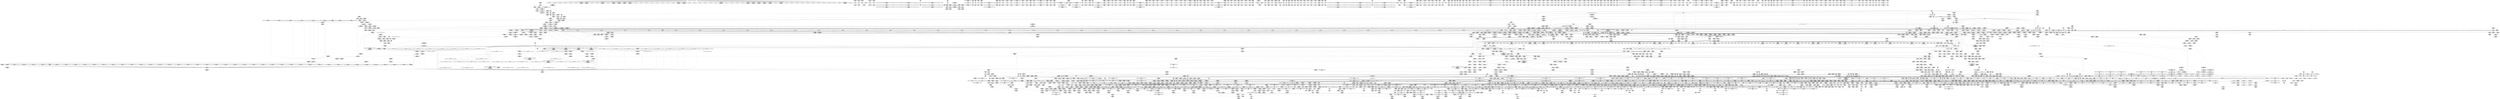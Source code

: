 digraph {
	CE0x87ffca0 [shape=record,shape=Mrecord,label="{CE0x87ffca0|0:_i8*,_array:_GCRE_tomoyo_mac_keywords_external_constant_42_x_i8*_:_elem_28::|security/tomoyo/file.c,233}"]
	CE0x5f99080 [shape=record,shape=Mrecord,label="{CE0x5f99080|rcu_lock_release:tmp7|*SummSource*}"]
	CE0x6f78a80 [shape=record,shape=Mrecord,label="{CE0x6f78a80|i64*_getelementptr_inbounds_(_31_x_i64_,_31_x_i64_*___llvm_gcov_ctr43150,_i64_0,_i64_3)|*Constant*|*SummSink*}"]
	CE0x6171b80 [shape=record,shape=Mrecord,label="{CE0x6171b80|0:_%struct.tomoyo_obj_info*,_24:_%struct.tomoyo_path_info*,_32:_i64,_40:_i8,_72:_i8,_76:_i8,_:_SCMRE_54,55_}"]
	CE0x60cd0a0 [shape=record,shape=Mrecord,label="{CE0x60cd0a0|srcu_read_lock:tmp3|*SummSink*}"]
	CE0x8ac1850 [shape=record,shape=Mrecord,label="{CE0x8ac1850|tomoyo_fill_path_info:tmp8|security/tomoyo/util.c,667|*SummSource*}"]
	CE0x5efec00 [shape=record,shape=Mrecord,label="{CE0x5efec00|tomoyo_print_ulong:call15|security/tomoyo/util.c,244|*SummSink*}"]
	CE0x6f1d960 [shape=record,shape=Mrecord,label="{CE0x6f1d960|tomoyo_add_slash:tmp6|security/tomoyo/file.c,131|*SummSink*}"]
	CE0x6d21580 [shape=record,shape=Mrecord,label="{CE0x6d21580|tomoyo_get_mode:tmp28|security/tomoyo/util.c,988}"]
	CE0x54a67b0 [shape=record,shape=Mrecord,label="{CE0x54a67b0|tomoyo_path_mkdir:mnt|security/tomoyo/tomoyo.c,191|*SummSink*}"]
	CE0x6dc1070 [shape=record,shape=Mrecord,label="{CE0x6dc1070|i64*_getelementptr_inbounds_(_22_x_i64_,_22_x_i64_*___llvm_gcov_ctr9,_i64_0,_i64_20)|*Constant*|*SummSink*}"]
	CE0x8a9a600 [shape=record,shape=Mrecord,label="{CE0x8a9a600|tomoyo_domain:tmp2}"]
	CE0x6e392d0 [shape=record,shape=Mrecord,label="{CE0x6e392d0|tomoyo_fill_path_info:tmp6|security/tomoyo/util.c,667|*SummSink*}"]
	CE0x6365480 [shape=record,shape=Mrecord,label="{CE0x6365480|0:_i8,_array:_GCRE_tomoyo_index2category_constant_39_x_i8_c_00_00_00_00_00_00_00_00_00_00_00_00_00_00_00_00_00_00_00_00_00_00_00_01_01_01_01_01_01_01_01_01_01_01_01_01_01_01_02_,_align_16:_elem_10::|security/tomoyo/util.c,983}"]
	CE0x54719a0 [shape=record,shape=Mrecord,label="{CE0x54719a0|tomoyo_print_ulong:cmp4|security/tomoyo/util.c,241}"]
	CE0x6f15180 [shape=record,shape=Mrecord,label="{CE0x6f15180|tomoyo_fill_path_info:name1|security/tomoyo/util.c,663}"]
	CE0x72fa1a0 [shape=record,shape=Mrecord,label="{CE0x72fa1a0|tomoyo_add_slash:tmp1}"]
	CE0x6026630 [shape=record,shape=Mrecord,label="{CE0x6026630|tomoyo_const_part_length:if.end6|*SummSource*}"]
	CE0x6e59080 [shape=record,shape=Mrecord,label="{CE0x6e59080|tomoyo_const_part_length:tmp19|security/tomoyo/util.c,628|*SummSink*}"]
	CE0x62600a0 [shape=record,shape=Mrecord,label="{CE0x62600a0|tomoyo_get_mode:entry|*SummSink*}"]
	CE0x705a110 [shape=record,shape=Mrecord,label="{CE0x705a110|tomoyo_add_slash:tmp2|*LoadInst*|security/tomoyo/file.c,131}"]
	CE0x8889aa0 [shape=record,shape=Mrecord,label="{CE0x8889aa0|tomoyo_fill_path_info:land.rhs|*SummSource*}"]
	CE0x71e2d00 [shape=record,shape=Mrecord,label="{CE0x71e2d00|tomoyo_get_realpath:tmp11|security/tomoyo/file.c,156|*SummSource*}"]
	CE0x7dd0730 [shape=record,shape=Mrecord,label="{CE0x7dd0730|__llvm_gcov_indirect_counter_increment:tmp5}"]
	CE0x739f590 [shape=record,shape=Mrecord,label="{CE0x739f590|tomoyo_const_part_length:while.body|*SummSink*}"]
	CE0x6fab180 [shape=record,shape=Mrecord,label="{CE0x6fab180|i64_2|*Constant*}"]
	CE0x615db50 [shape=record,shape=Mrecord,label="{CE0x615db50|tomoyo_path_number_perm:conv|security/tomoyo/file.c,708}"]
	CE0x7238260 [shape=record,shape=Mrecord,label="{CE0x7238260|128:_i8*,_1208:_%struct.file*,_:_CMRE_41,42_}"]
	CE0x88840e0 [shape=record,shape=Mrecord,label="{CE0x88840e0|tomoyo_get_mode:if.then13|*SummSource*}"]
	CE0x5279600 [shape=record,shape=Mrecord,label="{CE0x5279600|i32_47|*Constant*}"]
	CE0x6fdd7f0 [shape=record,shape=Mrecord,label="{CE0x6fdd7f0|tomoyo_add_slash:tmp7|security/tomoyo/file.c,132}"]
	CE0x6dc1340 [shape=record,shape=Mrecord,label="{CE0x6dc1340|tomoyo_path_number_perm:tmp49|security/tomoyo/file.c,723|*SummSink*}"]
	CE0x72b10e0 [shape=record,shape=Mrecord,label="{CE0x72b10e0|_call_void___llvm_gcov_indirect_counter_increment(i32*___llvm_gcov_global_state_pred30,_i64**_getelementptr_inbounds_(_3_x_i64*_,_3_x_i64*_*___llvm_gcda_edge_table29,_i64_0,_i64_0)),_!dbg_!38917|security/tomoyo/file.c,228|*SummSink*}"]
	CE0x5416410 [shape=record,shape=Mrecord,label="{CE0x5416410|tomoyo_audit_path_number_log:arraydecay8|security/tomoyo/file.c,235|*SummSink*}"]
	CE0x8a42bc0 [shape=record,shape=Mrecord,label="{CE0x8a42bc0|i32_64|*Constant*}"]
	CE0x8795e80 [shape=record,shape=Mrecord,label="{CE0x8795e80|0:_%struct.tomoyo_obj_info*,_24:_%struct.tomoyo_path_info*,_32:_i64,_40:_i8,_72:_i8,_76:_i8,_:_SCMRE_59,60_}"]
	CE0x71b8dd0 [shape=record,shape=Mrecord,label="{CE0x71b8dd0|VOIDTB_TE:_CE_40,48_|*MultipleSource*|*LoadInst*|security/tomoyo/file.c,702|Function::tomoyo_path_mkdir&Arg::dentry::}"]
	CE0x6230bb0 [shape=record,shape=Mrecord,label="{CE0x6230bb0|tomoyo_path_number_perm:tmp51|security/tomoyo/file.c,724|*SummSource*}"]
	CE0x5375df0 [shape=record,shape=Mrecord,label="{CE0x5375df0|i64*_getelementptr_inbounds_(_2_x_i64_,_2_x_i64_*___llvm_gcov_ctr23209,_i64_0,_i64_0)|*Constant*|*SummSource*}"]
	CE0x6ea1ac0 [shape=record,shape=Mrecord,label="{CE0x6ea1ac0|srcu_read_unlock:tmp1|*SummSource*}"]
	CE0x55a3cd0 [shape=record,shape=Mrecord,label="{CE0x55a3cd0|tomoyo_path_number_perm:operation|security/tomoyo/file.c,711|*SummSink*}"]
	CE0x71a2ae0 [shape=record,shape=Mrecord,label="{CE0x71a2ae0|tomoyo_get_mode:tmp12|security/tomoyo/util.c,982}"]
	CE0x6e3a830 [shape=record,shape=Mrecord,label="{CE0x6e3a830|VOIDTB_TE:_CE_183,184_}"]
	CE0x87f0030 [shape=record,shape=Mrecord,label="{CE0x87f0030|tomoyo_path_number_perm:tmp15|security/tomoyo/file.c,701|*SummSink*}"]
	CE0x518e360 [shape=record,shape=Mrecord,label="{CE0x518e360|i32_0|*Constant*}"]
	CE0x6008590 [shape=record,shape=Mrecord,label="{CE0x6008590|i64_1|*Constant*}"]
	CE0x88035f0 [shape=record,shape=Mrecord,label="{CE0x88035f0|rcu_lock_release:tmp|*SummSource*}"]
	CE0x70f0980 [shape=record,shape=Mrecord,label="{CE0x70f0980|tomoyo_get_mode:conv10|security/tomoyo/util.c,985|*SummSink*}"]
	CE0x5464da0 [shape=record,shape=Mrecord,label="{CE0x5464da0|rcu_lock_release:tmp7}"]
	CE0x88d50f0 [shape=record,shape=Mrecord,label="{CE0x88d50f0|tomoyo_init_request_info:tmp5|security/tomoyo/util.c,1004}"]
	CE0x7108da0 [shape=record,shape=Mrecord,label="{CE0x7108da0|tomoyo_fill_path_info:ptr|Function::tomoyo_fill_path_info&Arg::ptr::}"]
	CE0x70b1be0 [shape=record,shape=Mrecord,label="{CE0x70b1be0|i64*_getelementptr_inbounds_(_12_x_i64_,_12_x_i64_*___llvm_gcov_ctr28,_i64_0,_i64_8)|*Constant*}"]
	CE0x71b8b60 [shape=record,shape=Mrecord,label="{CE0x71b8b60|i64*_getelementptr_inbounds_(_31_x_i64_,_31_x_i64_*___llvm_gcov_ctr43150,_i64_0,_i64_3)|*Constant*}"]
	CE0x5ef51c0 [shape=record,shape=Mrecord,label="{CE0x5ef51c0|i64_ptrtoint_(i8*_blockaddress(_rcu_lock_release,_%__here)_to_i64)|*Constant*|*SummSource*}"]
	CE0x61f5460 [shape=record,shape=Mrecord,label="{CE0x61f5460|tomoyo_fill_path_info:tmp11|security/tomoyo/util.c,667|*SummSink*}"]
	CE0x61299e0 [shape=record,shape=Mrecord,label="{CE0x61299e0|i32_49|*Constant*}"]
	CE0x6123820 [shape=record,shape=Mrecord,label="{CE0x6123820|tomoyo_get_mode:call|security/tomoyo/util.c,980|*SummSink*}"]
	CE0x6e3af10 [shape=record,shape=Mrecord,label="{CE0x6e3af10|tomoyo_const_part_length:tmp8|security/tomoyo/util.c,626|*SummSource*}"]
	CE0x5246510 [shape=record,shape=Mrecord,label="{CE0x5246510|rcu_lock_release:entry|*SummSink*}"]
	CE0x8ad7450 [shape=record,shape=Mrecord,label="{CE0x8ad7450|i64**_getelementptr_inbounds_(_3_x_i64*_,_3_x_i64*_*___llvm_gcda_edge_table29,_i64_0,_i64_0)|*Constant*}"]
	CE0x605cc00 [shape=record,shape=Mrecord,label="{CE0x605cc00|VOIDTB_TE:_CE_161,162_}"]
	CE0x608b6e0 [shape=record,shape=Mrecord,label="{CE0x608b6e0|_call_void_mcount()_#3|*SummSink*}"]
	CE0x6e80610 [shape=record,shape=Mrecord,label="{CE0x6e80610|GLOBAL:tomoyo_add_slash|*Constant*|*SummSink*}"]
	CE0x60f7de0 [shape=record,shape=Mrecord,label="{CE0x60f7de0|VOIDTB_TE:_CE_165,166_}"]
	CE0x6fb2e50 [shape=record,shape=Mrecord,label="{CE0x6fb2e50|VOIDTB_TE:_CE_104,112_|*MultipleSource*|*LoadInst*|security/tomoyo/file.c,702|Function::tomoyo_path_mkdir&Arg::dentry::}"]
	CE0x525e3a0 [shape=record,shape=Mrecord,label="{CE0x525e3a0|_call_void_tomoyo_print_ulong(i8*_%arraydecay,_i32_64,_i64_%tmp12,_i8_zeroext_%radix.0)_#9,_!dbg_!38923|security/tomoyo/file.c,231}"]
	CE0x7dcec50 [shape=record,shape=Mrecord,label="{CE0x7dcec50|i64_8|*Constant*|*SummSink*}"]
	CE0x6d7c980 [shape=record,shape=Mrecord,label="{CE0x6d7c980|tomoyo_get_mode:tmp24|security/tomoyo/util.c,986}"]
	"CONST[source:1(input),value:2(dynamic)][purpose:{object}][SrcIdx:18]"
	CE0x6e484d0 [shape=record,shape=Mrecord,label="{CE0x6e484d0|_ret_void|*SummSource*}"]
	CE0x61b13c0 [shape=record,shape=Mrecord,label="{CE0x61b13c0|i32_-12|*Constant*|*SummSink*}"]
	CE0x5f99320 [shape=record,shape=Mrecord,label="{CE0x5f99320|i32_51|*Constant*|*SummSource*}"]
	CE0x61b1510 [shape=record,shape=Mrecord,label="{CE0x61b1510|tomoyo_path_number_perm:error.0|*SummSource*}"]
	CE0x8771720 [shape=record,shape=Mrecord,label="{CE0x8771720|i32_-1|*Constant*|*SummSource*}"]
	CE0x6e89570 [shape=record,shape=Mrecord,label="{CE0x6e89570|i32_6|*Constant*|*SummSource*}"]
	CE0x6059620 [shape=record,shape=Mrecord,label="{CE0x6059620|tomoyo_path_number_perm:do.end}"]
	CE0x5452d50 [shape=record,shape=Mrecord,label="{CE0x5452d50|tomoyo_domain:tmp3|*SummSource*}"]
	CE0x5406170 [shape=record,shape=Mrecord,label="{CE0x5406170|tomoyo_path_number_perm:tmp10|security/tomoyo/file.c,702|*SummSink*}"]
	CE0x5fa7a90 [shape=record,shape=Mrecord,label="{CE0x5fa7a90|tomoyo_get_realpath:tmp4|security/tomoyo/file.c,151|*SummSource*}"]
	CE0x8805220 [shape=record,shape=Mrecord,label="{CE0x8805220|tomoyo_audit_path_number_log:sw.bb|*SummSource*}"]
	CE0x7dc8310 [shape=record,shape=Mrecord,label="{CE0x7dc8310|tomoyo_domain:land.lhs.true|*SummSource*}"]
	CE0x71f9d90 [shape=record,shape=Mrecord,label="{CE0x71f9d90|__llvm_gcov_indirect_counter_increment:tmp|*SummSink*}"]
	CE0x6fcd3b0 [shape=record,shape=Mrecord,label="{CE0x6fcd3b0|tomoyo_init_request_info:conv6|security/tomoyo/util.c,1011}"]
	CE0x8914640 [shape=record,shape=Mrecord,label="{CE0x8914640|tomoyo_print_ulong:tmp23|*SummSource*}"]
	CE0x6228c40 [shape=record,shape=Mrecord,label="{CE0x6228c40|tomoyo_get_mode:tmp26|security/tomoyo/util.c,987}"]
	CE0x6efd450 [shape=record,shape=Mrecord,label="{CE0x6efd450|i32_4|*Constant*|*SummSink*}"]
	CE0x6f62d30 [shape=record,shape=Mrecord,label="{CE0x6f62d30|tomoyo_print_ulong:tmp9|security/tomoyo/util.c,241|*SummSource*}"]
	CE0x71f3ed0 [shape=record,shape=Mrecord,label="{CE0x71f3ed0|COLLAPSED:_GCMRE___llvm_gcov_ctr54147_internal_global_11_x_i64_zeroinitializer:_elem_0:default:}"]
	CE0x5426a00 [shape=record,shape=Mrecord,label="{CE0x5426a00|tomoyo_path_mkdir:tmp|*SummSource*}"]
	CE0x6e68fe0 [shape=record,shape=Mrecord,label="{CE0x6e68fe0|i64_ptrtoint_(i8*_blockaddress(_rcu_lock_acquire,_%__here)_to_i64)|*Constant*}"]
	CE0x6121f10 [shape=record,shape=Mrecord,label="{CE0x6121f10|i32_1|*Constant*}"]
	CE0x6fa4a00 [shape=record,shape=Mrecord,label="{CE0x6fa4a00|tomoyo_path_number_perm:if.then}"]
	CE0x54f0340 [shape=record,shape=Mrecord,label="{CE0x54f0340|%struct.tomoyo_domain_info*_null|*Constant*|*SummSource*}"]
	CE0x71c4e30 [shape=record,shape=Mrecord,label="{CE0x71c4e30|tomoyo_domain:tmp7|security/tomoyo/common.h,1205|*SummSource*}"]
	CE0x72c0ea0 [shape=record,shape=Mrecord,label="{CE0x72c0ea0|rcu_lock_acquire:tmp4|include/linux/rcupdate.h,418|*SummSink*}"]
	CE0x72cf990 [shape=record,shape=Mrecord,label="{CE0x72cf990|tomoyo_const_part_length:while.body|*SummSource*}"]
	CE0x88dd5f0 [shape=record,shape=Mrecord,label="{CE0x88dd5f0|i32_92|*Constant*}"]
	CE0x6015a50 [shape=record,shape=Mrecord,label="{CE0x6015a50|i64_15|*Constant*|*SummSource*}"]
	CE0x542e790 [shape=record,shape=Mrecord,label="{CE0x542e790|tomoyo_path_number_perm:entry|*SummSource*}"]
	CE0x6ff1390 [shape=record,shape=Mrecord,label="{CE0x6ff1390|tomoyo_init_request_info:conv6|security/tomoyo/util.c,1011|*SummSink*}"]
	CE0x87ee0f0 [shape=record,shape=Mrecord,label="{CE0x87ee0f0|tomoyo_init_request_info:tmp2|security/tomoyo/util.c,1003|*SummSink*}"]
	CE0x5fa4970 [shape=record,shape=Mrecord,label="{CE0x5fa4970|GLOBAL:tomoyo_domain|*Constant*|*SummSource*}"]
	CE0x88c6fa0 [shape=record,shape=Mrecord,label="{CE0x88c6fa0|tomoyo_path_number_perm:bb}"]
	CE0x736eaa0 [shape=record,shape=Mrecord,label="{CE0x736eaa0|tomoyo_domain:tobool|security/tomoyo/common.h,1205}"]
	CE0x5486c30 [shape=record,shape=Mrecord,label="{CE0x5486c30|tomoyo_path_mkdir:call|security/tomoyo/tomoyo.c,192|*SummSource*}"]
	CE0x60801e0 [shape=record,shape=Mrecord,label="{CE0x60801e0|GLOBAL:tomoyo_mac_keywords|Global_var:tomoyo_mac_keywords|*SummSource*}"]
	CE0x5260920 [shape=record,shape=Mrecord,label="{CE0x5260920|tomoyo_fill_path_info:conv7|security/tomoyo/util.c,668|*SummSource*}"]
	CE0x6f63050 [shape=record,shape=Mrecord,label="{CE0x6f63050|_call_void___srcu_read_unlock(%struct.srcu_struct*_%sp,_i32_%idx)_#9,_!dbg_!38906|include/linux/srcu.h,237|*SummSink*}"]
	CE0x6e48710 [shape=record,shape=Mrecord,label="{CE0x6e48710|srcu_read_lock:tmp1}"]
	CE0x88c44b0 [shape=record,shape=Mrecord,label="{CE0x88c44b0|tomoyo_fill_path_info:land.rhs}"]
	CE0x88837a0 [shape=record,shape=Mrecord,label="{CE0x88837a0|GLOBAL:__srcu_read_lock|*Constant*|*SummSource*}"]
	CE0x88c6b90 [shape=record,shape=Mrecord,label="{CE0x88c6b90|tomoyo_add_slash:is_dir|security/tomoyo/file.c,131}"]
	CE0x5fd01b0 [shape=record,shape=Mrecord,label="{CE0x5fd01b0|tomoyo_const_part_length:if.end}"]
	CE0x6dfc3b0 [shape=record,shape=Mrecord,label="{CE0x6dfc3b0|GLOBAL:srcu_read_unlock|*Constant*}"]
	CE0x704a8f0 [shape=record,shape=Mrecord,label="{CE0x704a8f0|tomoyo_get_mode:tmp22|security/tomoyo/util.c,986|*SummSink*}"]
	CE0x8a19fd0 [shape=record,shape=Mrecord,label="{CE0x8a19fd0|tomoyo_domain:tmp15|security/tomoyo/common.h,1205|*SummSource*}"]
	CE0x5f658f0 [shape=record,shape=Mrecord,label="{CE0x5f658f0|VOIDTB_TE:_CE_80,88_|*MultipleSource*|*LoadInst*|security/tomoyo/file.c,702|Function::tomoyo_path_mkdir&Arg::dentry::}"]
	CE0x72317b0 [shape=record,shape=Mrecord,label="{CE0x72317b0|128:_i8*,_1208:_%struct.file*,_:_CMRE_29,30_}"]
	CE0x60a1c50 [shape=record,shape=Mrecord,label="{CE0x60a1c50|tomoyo_get_mode:arrayidx|security/tomoyo/util.c,981}"]
	CE0x87cbc90 [shape=record,shape=Mrecord,label="{CE0x87cbc90|tomoyo_const_part_length:cmp25|security/tomoyo/util.c,644|*SummSink*}"]
	CE0x738d070 [shape=record,shape=Mrecord,label="{CE0x738d070|__llvm_gcov_indirect_counter_increment:pred|*SummSource*}"]
	CE0x5f8dc50 [shape=record,shape=Mrecord,label="{CE0x5f8dc50|tomoyo_path_number_perm:r|security/tomoyo/file.c, 693}"]
	CE0x70b3340 [shape=record,shape=Mrecord,label="{CE0x70b3340|tomoyo_const_part_length:tmp5|security/tomoyo/util.c,624|*SummSource*}"]
	CE0x6036e20 [shape=record,shape=Mrecord,label="{CE0x6036e20|tomoyo_path_number_perm:call2|security/tomoyo/file.c,705|*SummSink*}"]
	CE0x5412580 [shape=record,shape=Mrecord,label="{CE0x5412580|GLOBAL:__llvm_gcov_ctr43150|Global_var:__llvm_gcov_ctr43150|*SummSource*}"]
	CE0x6f1d800 [shape=record,shape=Mrecord,label="{CE0x6f1d800|tomoyo_add_slash:tmp6|security/tomoyo/file.c,131|*SummSource*}"]
	CE0x62053e0 [shape=record,shape=Mrecord,label="{CE0x62053e0|tomoyo_path_number_perm:tmp53|security/tomoyo/file.c,724|*SummSink*}"]
	CE0x72c0b90 [shape=record,shape=Mrecord,label="{CE0x72c0b90|tomoyo_read_unlock:tmp1}"]
	CE0x71091e0 [shape=record,shape=Mrecord,label="{CE0x71091e0|_ret_void,_!dbg_!38929|security/tomoyo/util.c,670|*SummSource*}"]
	CE0x5464280 [shape=record,shape=Mrecord,label="{CE0x5464280|i64*_getelementptr_inbounds_(_4_x_i64_,_4_x_i64_*___llvm_gcov_ctr33,_i64_0,_i64_3)|*Constant*|*SummSource*}"]
	CE0x7dc7240 [shape=record,shape=Mrecord,label="{CE0x7dc7240|tomoyo_fill_path_info:idxprom|security/tomoyo/util.c,667|*SummSink*}"]
	CE0x6d78d70 [shape=record,shape=Mrecord,label="{CE0x6d78d70|tomoyo_get_mode:idxprom3|security/tomoyo/util.c,983|*SummSource*}"]
	CE0x5464410 [shape=record,shape=Mrecord,label="{CE0x5464410|i64*_getelementptr_inbounds_(_4_x_i64_,_4_x_i64_*___llvm_gcov_ctr33,_i64_0,_i64_3)|*Constant*|*SummSink*}"]
	CE0x72b6bd0 [shape=record,shape=Mrecord,label="{CE0x72b6bd0|tomoyo_path_number_perm:tmp12|*LoadInst*|security/tomoyo/file.c,702|*SummSource*}"]
	CE0x72484f0 [shape=record,shape=Mrecord,label="{CE0x72484f0|i64_176|*Constant*|*SummSource*}"]
	CE0x518e3d0 [shape=record,shape=Mrecord,label="{CE0x518e3d0|tomoyo_fill_path_info:tmp|*SummSink*}"]
	CE0x70b2400 [shape=record,shape=Mrecord,label="{CE0x70b2400|tomoyo_audit_path_number_log:sw.bb1}"]
	CE0x6f785c0 [shape=record,shape=Mrecord,label="{CE0x6f785c0|VOIDTB_TE:_CE_210,211_}"]
	CE0x88369a0 [shape=record,shape=Mrecord,label="{CE0x88369a0|i64_0|*Constant*|*SummSink*}"]
	CE0x6ff5850 [shape=record,shape=Mrecord,label="{CE0x6ff5850|tomoyo_fill_path_info:hash|security/tomoyo/util.c,669}"]
	CE0x6ea1990 [shape=record,shape=Mrecord,label="{CE0x6ea1990|tomoyo_print_ulong:tmp5|security/tomoyo/util.c,239}"]
	CE0x6fcd510 [shape=record,shape=Mrecord,label="{CE0x6fcd510|i64*_getelementptr_inbounds_(_6_x_i64_,_6_x_i64_*___llvm_gcov_ctr25,_i64_0,_i64_3)|*Constant*}"]
	CE0x6e37ee0 [shape=record,shape=Mrecord,label="{CE0x6e37ee0|rcu_lock_acquire:tmp5|include/linux/rcupdate.h,418|*SummSink*}"]
	CE0x8a722f0 [shape=record,shape=Mrecord,label="{CE0x8a722f0|i64*_getelementptr_inbounds_(_31_x_i64_,_31_x_i64_*___llvm_gcov_ctr43150,_i64_0,_i64_30)|*Constant*|*SummSource*}"]
	CE0x6047db0 [shape=record,shape=Mrecord,label="{CE0x6047db0|tomoyo_add_slash:tmp13|security/tomoyo/file.c,138}"]
	CE0x8866d90 [shape=record,shape=Mrecord,label="{CE0x8866d90|tomoyo_read_lock:tmp2}"]
	CE0x6ffede0 [shape=record,shape=Mrecord,label="{CE0x6ffede0|i64*_getelementptr_inbounds_(_12_x_i64_,_12_x_i64_*___llvm_gcov_ctr28,_i64_0,_i64_10)|*Constant*}"]
	CE0x6f24780 [shape=record,shape=Mrecord,label="{CE0x6f24780|i64*_getelementptr_inbounds_(_5_x_i64_,_5_x_i64_*___llvm_gcov_ctr32134,_i64_0,_i64_4)|*Constant*|*SummSink*}"]
	CE0x88bdf20 [shape=record,shape=Mrecord,label="{CE0x88bdf20|0:_i8,_array:_GCRE_tomoyo_index2category_constant_39_x_i8_c_00_00_00_00_00_00_00_00_00_00_00_00_00_00_00_00_00_00_00_00_00_00_00_01_01_01_01_01_01_01_01_01_01_01_01_01_01_01_02_,_align_16:_elem_19::|security/tomoyo/util.c,983}"]
	CE0x6004cd0 [shape=record,shape=Mrecord,label="{CE0x6004cd0|tomoyo_print_ulong:tmp3|security/tomoyo/util.c,239|*SummSource*}"]
	CE0x5ff2410 [shape=record,shape=Mrecord,label="{CE0x5ff2410|0:_%struct.tomoyo_obj_info*,_24:_%struct.tomoyo_path_info*,_32:_i64,_40:_i8,_72:_i8,_76:_i8,_:_SCMRE_8,16_|*MultipleSource*|security/tomoyo/file.c,693|security/tomoyo/file.c, 693|security/tomoyo/file.c,707|Function::tomoyo_init_request_info&Arg::r::}"]
	CE0x6e37200 [shape=record,shape=Mrecord,label="{CE0x6e37200|GLOBAL:__llvm_gcov_ctr18115|Global_var:__llvm_gcov_ctr18115}"]
	CE0x6e3b430 [shape=record,shape=Mrecord,label="{CE0x6e3b430|tomoyo_const_part_length:tmp2|security/tomoyo/util.c,624|*SummSource*}"]
	CE0x60a1be0 [shape=record,shape=Mrecord,label="{CE0x60a1be0|tomoyo_get_mode:config|security/tomoyo/util.c,981|*SummSink*}"]
	CE0x639e770 [shape=record,shape=Mrecord,label="{CE0x639e770|i64*_getelementptr_inbounds_(_5_x_i64_,_5_x_i64_*___llvm_gcov_ctr28130,_i64_0,_i64_4)|*Constant*}"]
	CE0x6227f00 [shape=record,shape=Mrecord,label="{CE0x6227f00|tomoyo_get_mode:tmp24|security/tomoyo/util.c,986|*SummSink*}"]
	CE0x6114800 [shape=record,shape=Mrecord,label="{CE0x6114800|i64*_getelementptr_inbounds_(_4_x_i64_,_4_x_i64_*___llvm_gcov_ctr33,_i64_0,_i64_1)|*Constant*|*SummSink*}"]
	CE0x87a7820 [shape=record,shape=Mrecord,label="{CE0x87a7820|GLOBAL:__srcu_read_unlock|*Constant*|*SummSource*}"]
	CE0x6f71d10 [shape=record,shape=Mrecord,label="{CE0x6f71d10|tomoyo_const_part_length:tmp1|*SummSink*}"]
	CE0x73b5530 [shape=record,shape=Mrecord,label="{CE0x73b5530|i64*_getelementptr_inbounds_(_4_x_i64_,_4_x_i64_*___llvm_gcov_ctr24,_i64_0,_i64_1)|*Constant*}"]
	CE0x6ecf790 [shape=record,shape=Mrecord,label="{CE0x6ecf790|_ret_void,_!dbg_!38931|security/tomoyo/util.c,247|*SummSink*}"]
	CE0x6f7c8c0 [shape=record,shape=Mrecord,label="{CE0x6f7c8c0|VOIDTB_TE:_CE_203,204_}"]
	CE0x6003830 [shape=record,shape=Mrecord,label="{CE0x6003830|tomoyo_get_mode:tmp2|security/tomoyo/util.c,978|*SummSink*}"]
	CE0x707cee0 [shape=record,shape=Mrecord,label="{CE0x707cee0|i64*_null|*Constant*|*SummSink*}"]
	CE0x70b34f0 [shape=record,shape=Mrecord,label="{CE0x70b34f0|VOIDTB_TE:_CE_248,256_|*MultipleSource*|*LoadInst*|security/tomoyo/file.c,702|Function::tomoyo_path_mkdir&Arg::dentry::}"]
	CE0x5f99640 [shape=record,shape=Mrecord,label="{CE0x5f99640|i32_50|*Constant*|*SummSource*}"]
	CE0x54f46a0 [shape=record,shape=Mrecord,label="{CE0x54f46a0|tomoyo_const_part_length:tmp14|security/tomoyo/util.c,626|*SummSink*}"]
	CE0x6254090 [shape=record,shape=Mrecord,label="{CE0x6254090|i64_5|*Constant*}"]
	CE0x6e794c0 [shape=record,shape=Mrecord,label="{CE0x6e794c0|_call_void_tomoyo_add_slash(%struct.tomoyo_path_info*_%buf)_#9,_!dbg_!38934|security/tomoyo/file.c,709|*SummSource*}"]
	CE0x5f80010 [shape=record,shape=Mrecord,label="{CE0x5f80010|GLOBAL:tomoyo_audit_path_number_log|*Constant*}"]
	CE0x551ce30 [shape=record,shape=Mrecord,label="{CE0x551ce30|_call_void_mcount()_#3|*SummSink*}"]
	CE0x5364320 [shape=record,shape=Mrecord,label="{CE0x5364320|tomoyo_fill_path_info:cmp8|security/tomoyo/util.c,668|*SummSource*}"]
	CE0x5344df0 [shape=record,shape=Mrecord,label="{CE0x5344df0|tomoyo_const_part_length:bb}"]
	CE0x6f7d550 [shape=record,shape=Mrecord,label="{CE0x6f7d550|tomoyo_const_part_length:tobool|security/tomoyo/util.c,624}"]
	CE0x730e1c0 [shape=record,shape=Mrecord,label="{CE0x730e1c0|_call_void___llvm_gcov_indirect_counter_increment(i32*___llvm_gcov_global_state_pred30,_i64**_getelementptr_inbounds_(_3_x_i64*_,_3_x_i64*_*___llvm_gcda_edge_table29,_i64_0,_i64_1)),_!dbg_!38911|security/tomoyo/file.c,222}"]
	CE0x88bff30 [shape=record,shape=Mrecord,label="{CE0x88bff30|tomoyo_path_number_perm:tmp12|*LoadInst*|security/tomoyo/file.c,702|*SummSink*}"]
	CE0x6dfc280 [shape=record,shape=Mrecord,label="{CE0x6dfc280|__llvm_gcov_indirect_counter_increment:entry|*SummSource*}"]
	CE0x62a6b80 [shape=record,shape=Mrecord,label="{CE0x62a6b80|i64*_getelementptr_inbounds_(_12_x_i64_,_12_x_i64_*___llvm_gcov_ctr28,_i64_0,_i64_9)|*Constant*|*SummSource*}"]
	CE0x87bbf10 [shape=record,shape=Mrecord,label="{CE0x87bbf10|GLOBAL:tomoyo_read_lock|*Constant*|*SummSink*}"]
	CE0x5f8a540 [shape=record,shape=Mrecord,label="{CE0x5f8a540|_ret_i32_%call,_!dbg_!38932|security/tomoyo/file.c,236|*SummSource*}"]
	CE0x6edb400 [shape=record,shape=Mrecord,label="{CE0x6edb400|tomoyo_domain:do.end}"]
	CE0x8923920 [shape=record,shape=Mrecord,label="{CE0x8923920|tomoyo_get_mode:arrayidx4|security/tomoyo/util.c,983|*SummSource*}"]
	CE0x8a66c00 [shape=record,shape=Mrecord,label="{CE0x8a66c00|rcu_lock_acquire:bb|*SummSource*}"]
	CE0x61048a0 [shape=record,shape=Mrecord,label="{CE0x61048a0|GLOBAL:lockdep_rcu_suspicious|*Constant*}"]
	CE0x541d140 [shape=record,shape=Mrecord,label="{CE0x541d140|i8*_getelementptr_inbounds_(_15_x_i8_,_15_x_i8_*_.str3,_i32_0,_i32_0)|*Constant*|*SummSink*}"]
	CE0x55a35b0 [shape=record,shape=Mrecord,label="{CE0x55a35b0|tomoyo_path_number_perm:path_number11|security/tomoyo/file.c,712|*SummSource*}"]
	CE0x54c3220 [shape=record,shape=Mrecord,label="{CE0x54c3220|tomoyo_fill_path_info:tobool|security/tomoyo/util.c,667|*SummSource*}"]
	CE0x60c78f0 [shape=record,shape=Mrecord,label="{CE0x60c78f0|tomoyo_path_number_perm:name|security/tomoyo/file.c,718}"]
	CE0x893c170 [shape=record,shape=Mrecord,label="{CE0x893c170|GLOBAL:__llvm_gcov_ctr32134|Global_var:__llvm_gcov_ctr32134|*SummSource*}"]
	CE0x8854ff0 [shape=record,shape=Mrecord,label="{CE0x8854ff0|tomoyo_add_slash:tmp|*SummSink*}"]
	CE0x727ffd0 [shape=record,shape=Mrecord,label="{CE0x727ffd0|rcu_lock_acquire:tmp2}"]
	CE0x61295d0 [shape=record,shape=Mrecord,label="{CE0x61295d0|VOIDTB_TE:_CE_178,179_}"]
	CE0x6e4a180 [shape=record,shape=Mrecord,label="{CE0x6e4a180|tomoyo_read_lock:call|security/tomoyo/common.h,1097}"]
	CE0x533af60 [shape=record,shape=Mrecord,label="{CE0x533af60|0:_i8*,_array:_GCRE_tomoyo_mac_keywords_external_constant_42_x_i8*_:_elem_40::|security/tomoyo/file.c,233}"]
	CE0x6190530 [shape=record,shape=Mrecord,label="{CE0x6190530|i32_-12|*Constant*}"]
	CE0x6e03f20 [shape=record,shape=Mrecord,label="{CE0x6e03f20|i64_0|*Constant*}"]
	CE0x6123200 [shape=record,shape=Mrecord,label="{CE0x6123200|tomoyo_fill_path_info:tmp1|*SummSink*}"]
	CE0x548d5e0 [shape=record,shape=Mrecord,label="{CE0x548d5e0|get_current:tmp3|*SummSink*}"]
	CE0x6e3ac30 [shape=record,shape=Mrecord,label="{CE0x6e3ac30|tomoyo_const_part_length:tmp8|security/tomoyo/util.c,626}"]
	CE0x8821a90 [shape=record,shape=Mrecord,label="{CE0x8821a90|VOIDTB_TE:_CE_218,219_}"]
	CE0x6f535a0 [shape=record,shape=Mrecord,label="{CE0x6f535a0|i8_1|*Constant*}"]
	CE0x8a66400 [shape=record,shape=Mrecord,label="{CE0x8a66400|_call_void_rcu_lock_acquire(%struct.lockdep_map*_%dep_map)_#9,_!dbg_!38906|include/linux/srcu.h,222|*SummSink*}"]
	CE0x731b9e0 [shape=record,shape=Mrecord,label="{CE0x731b9e0|tomoyo_path_number_perm:tmp18|security/tomoyo/file.c,703|*SummSource*}"]
	CE0x60829c0 [shape=record,shape=Mrecord,label="{CE0x60829c0|tomoyo_path_number_perm:tmp6|security/tomoyo/file.c,695}"]
	CE0x8833180 [shape=record,shape=Mrecord,label="{CE0x8833180|0:_%struct.tomoyo_obj_info*,_24:_%struct.tomoyo_path_info*,_32:_i64,_40:_i8,_72:_i8,_76:_i8,_:_SCMRE_35,36_}"]
	CE0x518eaf0 [shape=record,shape=Mrecord,label="{CE0x518eaf0|tomoyo_domain:tmp17|security/tomoyo/common.h,1205}"]
	CE0x6e03c70 [shape=record,shape=Mrecord,label="{CE0x6e03c70|i64_2|*Constant*}"]
	CE0x728e310 [shape=record,shape=Mrecord,label="{CE0x728e310|i64_19|*Constant*|*SummSink*}"]
	CE0x6232d60 [shape=record,shape=Mrecord,label="{CE0x6232d60|tomoyo_get_mode:conv15|security/tomoyo/util.c,987}"]
	CE0x6deb900 [shape=record,shape=Mrecord,label="{CE0x6deb900|tomoyo_const_part_length:tmp9|security/tomoyo/util.c,626}"]
	CE0x5fa7ca0 [shape=record,shape=Mrecord,label="{CE0x5fa7ca0|tomoyo_get_realpath:tmp5|security/tomoyo/file.c,151}"]
	CE0x6274e00 [shape=record,shape=Mrecord,label="{CE0x6274e00|tomoyo_domain:if.end}"]
	CE0x6228050 [shape=record,shape=Mrecord,label="{CE0x6228050|tomoyo_get_mode:mode.1}"]
	CE0x8889e60 [shape=record,shape=Mrecord,label="{CE0x8889e60|i64*_getelementptr_inbounds_(_12_x_i64_,_12_x_i64_*___llvm_gcov_ctr31133,_i64_0,_i64_6)|*Constant*|*SummSource*}"]
	CE0x6f2c4d0 [shape=record,shape=Mrecord,label="{CE0x6f2c4d0|tomoyo_path_number_perm:cleanup}"]
	CE0x5303240 [shape=record,shape=Mrecord,label="{CE0x5303240|rcu_lock_release:tmp|*SummSink*}"]
	CE0x536ee60 [shape=record,shape=Mrecord,label="{CE0x536ee60|i64*_getelementptr_inbounds_(_31_x_i64_,_31_x_i64_*___llvm_gcov_ctr43150,_i64_0,_i64_16)|*Constant*|*SummSource*}"]
	CE0x704a810 [shape=record,shape=Mrecord,label="{CE0x704a810|i64*_getelementptr_inbounds_(_12_x_i64_,_12_x_i64_*___llvm_gcov_ctr31133,_i64_0,_i64_9)|*Constant*|*SummSource*}"]
	CE0x709d930 [shape=record,shape=Mrecord,label="{CE0x709d930|VOIDTB_TE:_CE_170,171_}"]
	CE0x60d5d20 [shape=record,shape=Mrecord,label="{CE0x60d5d20|tomoyo_audit_path_number_log:param2|security/tomoyo/file.c,231|*SummSource*}"]
	CE0x736eb60 [shape=record,shape=Mrecord,label="{CE0x736eb60|tomoyo_domain:tobool|security/tomoyo/common.h,1205|*SummSink*}"]
	CE0x533bfd0 [shape=record,shape=Mrecord,label="{CE0x533bfd0|rcu_lock_acquire:indirectgoto|*SummSource*}"]
	CE0x5f8a5b0 [shape=record,shape=Mrecord,label="{CE0x5f8a5b0|_ret_i32_%call,_!dbg_!38932|security/tomoyo/file.c,236|*SummSink*}"]
	CE0x61f5750 [shape=record,shape=Mrecord,label="{CE0x61f5750|tomoyo_fill_path_info:tmp12|security/tomoyo/util.c,667}"]
	CE0x5f997e0 [shape=record,shape=Mrecord,label="{CE0x5f997e0|__llvm_gcov_indirect_counter_increment114:bb|*SummSource*}"]
	CE0x619da10 [shape=record,shape=Mrecord,label="{CE0x619da10|tomoyo_const_part_length:tmp|*SummSource*}"]
	CE0x8ac1960 [shape=record,shape=Mrecord,label="{CE0x8ac1960|tomoyo_fill_path_info:tmp8|security/tomoyo/util.c,667|*SummSink*}"]
	CE0x613e050 [shape=record,shape=Mrecord,label="{CE0x613e050|tomoyo_path_number_perm:tmp41|security/tomoyo/file.c,718}"]
	CE0x8a9a730 [shape=record,shape=Mrecord,label="{CE0x8a9a730|tomoyo_domain:tmp1|*SummSink*}"]
	CE0x88021e0 [shape=record,shape=Mrecord,label="{CE0x88021e0|__llvm_gcov_indirect_counter_increment:tmp6|*SummSink*}"]
	CE0x604ce50 [shape=record,shape=Mrecord,label="{CE0x604ce50|VOIDTB_TE:_CE_193,194_}"]
	CE0x7251ee0 [shape=record,shape=Mrecord,label="{CE0x7251ee0|tomoyo_print_ulong:call19|security/tomoyo/util.c,246}"]
	CE0x73a3480 [shape=record,shape=Mrecord,label="{CE0x73a3480|0:_%struct.tomoyo_obj_info*,_24:_%struct.tomoyo_path_info*,_32:_i64,_40:_i8,_72:_i8,_76:_i8,_:_SCMRE_53,54_}"]
	CE0x62cfc80 [shape=record,shape=Mrecord,label="{CE0x62cfc80|tomoyo_domain:tmp22|security/tomoyo/common.h,1205|*SummSink*}"]
	CE0x6f78eb0 [shape=record,shape=Mrecord,label="{CE0x6f78eb0|VOIDTB_TE:_CE_222,223_}"]
	CE0x6f1c250 [shape=record,shape=Mrecord,label="{CE0x6f1c250|tomoyo_domain:do.end|*SummSource*}"]
	CE0x7009270 [shape=record,shape=Mrecord,label="{CE0x7009270|tomoyo_audit_path_number_log:sw.default|*SummSink*}"]
	CE0x70fbaa0 [shape=record,shape=Mrecord,label="{CE0x70fbaa0|tomoyo_add_slash:tmp3|security/tomoyo/file.c,131|*SummSink*}"]
	CE0x60a1dd0 [shape=record,shape=Mrecord,label="{CE0x60a1dd0|tomoyo_get_mode:arrayidx|security/tomoyo/util.c,981|*SummSink*}"]
	CE0x6da8f90 [shape=record,shape=Mrecord,label="{CE0x6da8f90|tomoyo_audit_path_number_log:sw.bb}"]
	CE0x54887e0 [shape=record,shape=Mrecord,label="{CE0x54887e0|tomoyo_path_number_perm:param_type|security/tomoyo/file.c,710|*SummSource*}"]
	CE0x7105de0 [shape=record,shape=Mrecord,label="{CE0x7105de0|GLOBAL:tomoyo_domain|*Constant*|*SummSink*}"]
	CE0x8a8f440 [shape=record,shape=Mrecord,label="{CE0x8a8f440|tomoyo_add_slash:name|security/tomoyo/file.c,136|*SummSink*}"]
	CE0x8a66d00 [shape=record,shape=Mrecord,label="{CE0x8a66d00|i64*_getelementptr_inbounds_(_5_x_i64_,_5_x_i64_*___llvm_gcov_ctr28130,_i64_0,_i64_0)|*Constant*|*SummSource*}"]
	CE0x5381000 [shape=record,shape=Mrecord,label="{CE0x5381000|i64*_getelementptr_inbounds_(_14_x_i64_,_14_x_i64_*___llvm_gcov_ctr18115,_i64_0,_i64_9)|*Constant*}"]
	CE0x6fdd710 [shape=record,shape=Mrecord,label="{CE0x6fdd710|tomoyo_get_realpath:name|security/tomoyo/file.c,150}"]
	CE0x70b2150 [shape=record,shape=Mrecord,label="{CE0x70b2150|tomoyo_domain:land.lhs.true2}"]
	CE0x5ff7510 [shape=record,shape=Mrecord,label="{CE0x5ff7510|__llvm_gcov_indirect_counter_increment114:exit|*SummSource*}"]
	CE0x60c62d0 [shape=record,shape=Mrecord,label="{CE0x60c62d0|128:_i8*,_1208:_%struct.file*,_:_CMRE_5,6_}"]
	CE0x6e3bee0 [shape=record,shape=Mrecord,label="{CE0x6e3bee0|tomoyo_init_request_info:if.then}"]
	CE0x6d78500 [shape=record,shape=Mrecord,label="{CE0x6d78500|i32_47|*Constant*|*SummSink*}"]
	CE0x7117680 [shape=record,shape=Mrecord,label="{CE0x7117680|__llvm_gcov_indirect_counter_increment:counter|*SummSink*}"]
	CE0x60ceb60 [shape=record,shape=Mrecord,label="{CE0x60ceb60|tomoyo_path_number_perm:tmp35|security/tomoyo/file.c,717|*SummSink*}"]
	CE0x5404170 [shape=record,shape=Mrecord,label="{CE0x5404170|tomoyo_domain:tmp10|security/tomoyo/common.h,1205|*SummSink*}"]
	CE0x6228ad0 [shape=record,shape=Mrecord,label="{CE0x6228ad0|tomoyo_get_mode:tmp25|security/tomoyo/util.c,987|*SummSink*}"]
	CE0x6007db0 [shape=record,shape=Mrecord,label="{CE0x6007db0|tomoyo_const_part_length:sw.bb}"]
	CE0x87a6af0 [shape=record,shape=Mrecord,label="{CE0x87a6af0|tomoyo_print_ulong:tmp7|security/tomoyo/util.c,240|*SummSource*}"]
	CE0x73b8020 [shape=record,shape=Mrecord,label="{CE0x73b8020|i64*_getelementptr_inbounds_(_6_x_i64_,_6_x_i64_*___llvm_gcov_ctr26,_i64_0,_i64_3)|*Constant*|*SummSink*}"]
	CE0x60c6910 [shape=record,shape=Mrecord,label="{CE0x60c6910|128:_i8*,_1208:_%struct.file*,_:_CMRE_20,21_}"]
	CE0x6230480 [shape=record,shape=Mrecord,label="{CE0x6230480|i64*_getelementptr_inbounds_(_22_x_i64_,_22_x_i64_*___llvm_gcov_ctr9,_i64_0,_i64_21)|*Constant*}"]
	CE0x5438060 [shape=record,shape=Mrecord,label="{CE0x5438060|tomoyo_print_ulong:tmp14|security/tomoyo/util.c,243|*SummSink*}"]
	CE0x6113d70 [shape=record,shape=Mrecord,label="{CE0x6113d70|0:_i32,_:_GCMR___llvm_gcov_global_state_pred45_internal_unnamed_addr_global_i32_-1:_elem_0:default:}"]
	CE0x71b9780 [shape=record,shape=Mrecord,label="{CE0x71b9780|tomoyo_const_part_length:cmp12|security/tomoyo/util.c,641}"]
	CE0x8a723a0 [shape=record,shape=Mrecord,label="{CE0x8a723a0|i64*_getelementptr_inbounds_(_31_x_i64_,_31_x_i64_*___llvm_gcov_ctr43150,_i64_0,_i64_30)|*Constant*|*SummSink*}"]
	CE0x87ef470 [shape=record,shape=Mrecord,label="{CE0x87ef470|tomoyo_path_number_perm:obj|security/tomoyo/file.c, 694|*SummSource*}"]
	CE0x87ccaa0 [shape=record,shape=Mrecord,label="{CE0x87ccaa0|tomoyo_fill_path_info:tmp3|security/tomoyo/util.c,667}"]
	CE0x8799240 [shape=record,shape=Mrecord,label="{CE0x8799240|i64*_getelementptr_inbounds_(_22_x_i64_,_22_x_i64_*___llvm_gcov_ctr9,_i64_0,_i64_8)|*Constant*}"]
	CE0x608bf40 [shape=record,shape=Mrecord,label="{CE0x608bf40|tomoyo_fill_path_info:idxprom|security/tomoyo/util.c,667}"]
	CE0x60cea90 [shape=record,shape=Mrecord,label="{CE0x60cea90|tomoyo_path_number_perm:tmp35|security/tomoyo/file.c,717|*SummSource*}"]
	CE0x639ee10 [shape=record,shape=Mrecord,label="{CE0x639ee10|tomoyo_fill_path_info:is_dir|security/tomoyo/util.c,667}"]
	CE0x604d350 [shape=record,shape=Mrecord,label="{CE0x604d350|GLOBAL:__llvm_gcov_indirect_counter_increment114|*Constant*|*SummSource*}"]
	CE0x6d277e0 [shape=record,shape=Mrecord,label="{CE0x6d277e0|GLOBAL:__llvm_gcov_ctr28130|Global_var:__llvm_gcov_ctr28130|*SummSource*}"]
	CE0x625ff30 [shape=record,shape=Mrecord,label="{CE0x625ff30|GLOBAL:tomoyo_get_mode|*Constant*|*SummSink*}"]
	CE0x6eafe60 [shape=record,shape=Mrecord,label="{CE0x6eafe60|__llvm_gcov_indirect_counter_increment114:pred}"]
	CE0x70b3b60 [shape=record,shape=Mrecord,label="{CE0x70b3b60|tomoyo_const_part_length:tmp25|security/tomoyo/util.c,641|*SummSink*}"]
	CE0x6e269e0 [shape=record,shape=Mrecord,label="{CE0x6e269e0|tomoyo_path_number_perm:tmp44|security/tomoyo/file.c,721|*SummSource*}"]
	CE0x6fbe5a0 [shape=record,shape=Mrecord,label="{CE0x6fbe5a0|tomoyo_read_unlock:tmp2|*SummSink*}"]
	CE0x604c970 [shape=record,shape=Mrecord,label="{CE0x604c970|tomoyo_const_part_length:incdec.ptr|security/tomoyo/util.c,626}"]
	CE0x5388050 [shape=record,shape=Mrecord,label="{CE0x5388050|i64_1|*Constant*|*SummSink*}"]
	CE0x7080e00 [shape=record,shape=Mrecord,label="{CE0x7080e00|tomoyo_fill_path_info:const_len|security/tomoyo/util.c,666}"]
	CE0x70f9af0 [shape=record,shape=Mrecord,label="{CE0x70f9af0|tomoyo_get_realpath:tmp4|security/tomoyo/file.c,151}"]
	CE0x54a6f90 [shape=record,shape=Mrecord,label="{CE0x54a6f90|tomoyo_path_mkdir:tmp3|*SummSource*}"]
	CE0x615de30 [shape=record,shape=Mrecord,label="{CE0x615de30|tomoyo_path_number_perm:conv|security/tomoyo/file.c,708|*SummSource*}"]
	CE0x7081890 [shape=record,shape=Mrecord,label="{CE0x7081890|i32_1205|*Constant*|*SummSink*}"]
	CE0x88bfe70 [shape=record,shape=Mrecord,label="{CE0x88bfe70|tomoyo_get_realpath:tmp2|*LoadInst*|security/tomoyo/file.c,151|*SummSink*}"]
	CE0x60060e0 [shape=record,shape=Mrecord,label="{CE0x60060e0|i32_2|*Constant*}"]
	CE0x612a200 [shape=record,shape=Mrecord,label="{CE0x612a200|tomoyo_const_part_length:if.then|*SummSource*}"]
	CE0x6e89090 [shape=record,shape=Mrecord,label="{CE0x6e89090|VOIDTB_TE:_CE_8,12_|*MultipleSource*|*LoadInst*|security/tomoyo/file.c,702|Function::tomoyo_path_mkdir&Arg::dentry::}"]
	CE0x60c7bb0 [shape=record,shape=Mrecord,label="{CE0x60c7bb0|0:_i8*,_8:_i32,_12:_i16,_14:_i8,_15:_i8,_:_SCMRE_0,8_|*MultipleSource*|security/tomoyo/file.c, 698|Function::tomoyo_get_realpath&Arg::buf::|Function::tomoyo_add_slash&Arg::buf::|security/tomoyo/file.c,718}"]
	CE0x6036bb0 [shape=record,shape=Mrecord,label="{CE0x6036bb0|GLOBAL:tomoyo_get_realpath|*Constant*}"]
	CE0x5f8a3a0 [shape=record,shape=Mrecord,label="{CE0x5f8a3a0|_ret_i32_%call,_!dbg_!38932|security/tomoyo/file.c,236}"]
	CE0x705a540 [shape=record,shape=Mrecord,label="{CE0x705a540|tomoyo_get_realpath:return|*SummSink*}"]
	CE0x7087a90 [shape=record,shape=Mrecord,label="{CE0x7087a90|tomoyo_audit_path_number_log:buffer|security/tomoyo/file.c, 215}"]
	CE0x623cab0 [shape=record,shape=Mrecord,label="{CE0x623cab0|tomoyo_print_ulong:tmp18|security/tomoyo/util.c,244|*SummSink*}"]
	CE0x5fa4b30 [shape=record,shape=Mrecord,label="{CE0x5fa4b30|tomoyo_path_number_perm:do.cond}"]
	CE0x62542e0 [shape=record,shape=Mrecord,label="{CE0x62542e0|_call_void_rcu_lock_release(%struct.lockdep_map*_%dep_map)_#9,_!dbg_!38905|include/linux/srcu.h,236|*SummSink*}"]
	CE0x60dd010 [shape=record,shape=Mrecord,label="{CE0x60dd010|tomoyo_path_number_perm:do.end|*SummSink*}"]
	CE0x8835f90 [shape=record,shape=Mrecord,label="{CE0x8835f90|i64*_getelementptr_inbounds_(_2_x_i64_,_2_x_i64_*___llvm_gcov_ctr31,_i64_0,_i64_1)|*Constant*|*SummSink*}"]
	CE0x7dd04a0 [shape=record,shape=Mrecord,label="{CE0x7dd04a0|tomoyo_fill_path_info:tmp6|security/tomoyo/util.c,667}"]
	CE0x53030e0 [shape=record,shape=Mrecord,label="{CE0x53030e0|i32_92|*Constant*|*SummSource*}"]
	CE0x7dbbc20 [shape=record,shape=Mrecord,label="{CE0x7dbbc20|tomoyo_fill_path_info:conv4|security/tomoyo/util.c,667|*SummSink*}"]
	CE0x518e950 [shape=record,shape=Mrecord,label="{CE0x518e950|_call_void_mcount()_#3|*SummSource*}"]
	CE0x7dd0670 [shape=record,shape=Mrecord,label="{CE0x7dd0670|tomoyo_fill_path_info:tmp6|security/tomoyo/util.c,667|*SummSource*}"]
	CE0x5418a20 [shape=record,shape=Mrecord,label="{CE0x5418a20|tomoyo_path_number_perm:tmp32|security/tomoyo/file.c,710|*SummSink*}"]
	CE0x7312a20 [shape=record,shape=Mrecord,label="{CE0x7312a20|i64*_null|*Constant*}"]
	CE0x518e1a0 [shape=record,shape=Mrecord,label="{CE0x518e1a0|tomoyo_print_ulong:call15|security/tomoyo/util.c,244}"]
	CE0x61b1c40 [shape=record,shape=Mrecord,label="{CE0x61b1c40|tomoyo_read_unlock:entry|*SummSink*}"]
	CE0x54b8c40 [shape=record,shape=Mrecord,label="{CE0x54b8c40|i32_4095|*Constant*}"]
	CE0x72a80f0 [shape=record,shape=Mrecord,label="{CE0x72a80f0|tomoyo_add_slash:tmp|*SummSource*}"]
	CE0x6e58d00 [shape=record,shape=Mrecord,label="{CE0x6e58d00|rcu_lock_release:tmp2}"]
	CE0x8a6fc30 [shape=record,shape=Mrecord,label="{CE0x8a6fc30|tomoyo_audit_path_number_log:bb|*SummSink*}"]
	CE0x5458160 [shape=record,shape=Mrecord,label="{CE0x5458160|GLOBAL:get_current|*Constant*|*SummSource*}"]
	CE0x87efcb0 [shape=record,shape=Mrecord,label="{CE0x87efcb0|tomoyo_path_number_perm:tmp15|security/tomoyo/file.c,701}"]
	CE0x6146c60 [shape=record,shape=Mrecord,label="{CE0x6146c60|tomoyo_path_number_perm:tmp39|security/tomoyo/file.c,718|*SummSource*}"]
	CE0x6190630 [shape=record,shape=Mrecord,label="{CE0x6190630|i32_-12|*Constant*|*SummSource*}"]
	CE0x70c6950 [shape=record,shape=Mrecord,label="{CE0x70c6950|COLLAPSED:_GCMRE___llvm_gcov_ctr25_internal_global_6_x_i64_zeroinitializer:_elem_0:default:}"]
	CE0x726f930 [shape=record,shape=Mrecord,label="{CE0x726f930|128:_i8*,_1208:_%struct.file*,_:_CMRE_51,52_}"]
	CE0x5486a20 [shape=record,shape=Mrecord,label="{CE0x5486a20|tomoyo_path_number_perm:type|Function::tomoyo_path_number_perm&Arg::type::|*SummSource*}"]
	CE0x54720e0 [shape=record,shape=Mrecord,label="{CE0x54720e0|tomoyo_print_ulong:if.then13|*SummSource*}"]
	CE0x7dc8270 [shape=record,shape=Mrecord,label="{CE0x7dc8270|tomoyo_domain:land.lhs.true}"]
	CE0x6114b70 [shape=record,shape=Mrecord,label="{CE0x6114b70|tomoyo_const_part_length:lor.lhs.false|*SummSink*}"]
	CE0x6129e30 [shape=record,shape=Mrecord,label="{CE0x6129e30|VOIDTB_TE:_CE_214,215_}"]
	CE0x7172010 [shape=record,shape=Mrecord,label="{CE0x7172010|tomoyo_get_mode:config|security/tomoyo/util.c,981}"]
	CE0x7241c70 [shape=record,shape=Mrecord,label="{CE0x7241c70|0:_%struct.tomoyo_obj_info*,_24:_%struct.tomoyo_path_info*,_32:_i64,_40:_i8,_72:_i8,_76:_i8,_:_SCMRE_47,48_}"]
	CE0x5453610 [shape=record,shape=Mrecord,label="{CE0x5453610|tomoyo_read_unlock:tmp}"]
	CE0x8836280 [shape=record,shape=Mrecord,label="{CE0x8836280|tomoyo_read_unlock:tmp2}"]
	CE0x6d78650 [shape=record,shape=Mrecord,label="{CE0x6d78650|tomoyo_fill_path_info:cmp|security/tomoyo/util.c,667|*SummSink*}"]
	CE0x87ccb10 [shape=record,shape=Mrecord,label="{CE0x87ccb10|i64_2|*Constant*}"]
	CE0x6171f00 [shape=record,shape=Mrecord,label="{CE0x6171f00|0:_%struct.tomoyo_obj_info*,_24:_%struct.tomoyo_path_info*,_32:_i64,_40:_i8,_72:_i8,_76:_i8,_:_SCMRE_56,57_}"]
	CE0x61bbb40 [shape=record,shape=Mrecord,label="{CE0x61bbb40|_ret_i1_%retval.0,_!dbg_!38916|security/tomoyo/file.c,156}"]
	CE0x53ffc40 [shape=record,shape=Mrecord,label="{CE0x53ffc40|tomoyo_path_mkdir:tmp2|*SummSink*}"]
	CE0x5246580 [shape=record,shape=Mrecord,label="{CE0x5246580|rcu_lock_release:map|Function::rcu_lock_release&Arg::map::}"]
	CE0x6f7cd60 [shape=record,shape=Mrecord,label="{CE0x6f7cd60|tomoyo_const_part_length:tmp6|security/tomoyo/util.c,625}"]
	CE0x5ef6010 [shape=record,shape=Mrecord,label="{CE0x5ef6010|tomoyo_path_number_perm:path|Function::tomoyo_path_number_perm&Arg::path::}"]
	CE0x7391ab0 [shape=record,shape=Mrecord,label="{CE0x7391ab0|GLOBAL:__llvm_gcov_ctr28130|Global_var:__llvm_gcov_ctr28130|*SummSink*}"]
	CE0x8955860 [shape=record,shape=Mrecord,label="{CE0x8955860|tomoyo_path_number_perm:tmp27|security/tomoyo/file.c,708|*SummSource*}"]
	CE0x738d220 [shape=record,shape=Mrecord,label="{CE0x738d220|i32_3|*Constant*}"]
	CE0x7109750 [shape=record,shape=Mrecord,label="{CE0x7109750|tomoyo_get_realpath:if.end|*SummSource*}"]
	CE0x6f7ada0 [shape=record,shape=Mrecord,label="{CE0x6f7ada0|tomoyo_get_mode:tmp17|security/tomoyo/util.c,983|*SummSource*}"]
	CE0x537e330 [shape=record,shape=Mrecord,label="{CE0x537e330|GLOBAL:lock_release|*Constant*}"]
	CE0x8832c40 [shape=record,shape=Mrecord,label="{CE0x8832c40|0:_%struct.tomoyo_obj_info*,_24:_%struct.tomoyo_path_info*,_32:_i64,_40:_i8,_72:_i8,_76:_i8,_:_SCMRE_32,33_}"]
	CE0x73b87b0 [shape=record,shape=Mrecord,label="{CE0x73b87b0|tomoyo_add_slash:tmp8|security/tomoyo/file.c,132|*SummSource*}"]
	CE0x61a4a60 [shape=record,shape=Mrecord,label="{CE0x61a4a60|tomoyo_path_number_perm:tmp42|security/tomoyo/file.c,721|*SummSink*}"]
	CE0x6ff62b0 [shape=record,shape=Mrecord,label="{CE0x6ff62b0|GLOBAL:tomoyo_const_part_length|*Constant*}"]
	CE0x8ae2b80 [shape=record,shape=Mrecord,label="{CE0x8ae2b80|rcu_lock_release:__here}"]
	CE0x89f9a00 [shape=record,shape=Mrecord,label="{CE0x89f9a00|tomoyo_domain:tmp5|security/tomoyo/common.h,1205|*SummSink*}"]
	CE0x6003320 [shape=record,shape=Mrecord,label="{CE0x6003320|0:_i8*,_array:_GCRE_tomoyo_mac_keywords_external_constant_42_x_i8*_:_elem_3::|security/tomoyo/file.c,233}"]
	CE0x6dde140 [shape=record,shape=Mrecord,label="{CE0x6dde140|tomoyo_fill_path_info:call2|security/tomoyo/util.c,666}"]
	CE0x88132a0 [shape=record,shape=Mrecord,label="{CE0x88132a0|i64*_getelementptr_inbounds_(_22_x_i64_,_22_x_i64_*___llvm_gcov_ctr9,_i64_0,_i64_5)|*Constant*|*SummSink*}"]
	CE0x5404920 [shape=record,shape=Mrecord,label="{CE0x5404920|tomoyo_audit_path_number_log:tmp16|security/tomoyo/file.c,235|*SummSource*}"]
	CE0x623ca40 [shape=record,shape=Mrecord,label="{CE0x623ca40|tomoyo_print_ulong:tmp18|security/tomoyo/util.c,244|*SummSource*}"]
	CE0x62cf8c0 [shape=record,shape=Mrecord,label="{CE0x62cf8c0|tomoyo_domain:tmp22|security/tomoyo/common.h,1205}"]
	CE0x60590b0 [shape=record,shape=Mrecord,label="{CE0x60590b0|GLOBAL:tomoyo_read_unlock|*Constant*|*SummSink*}"]
	CE0x8878b10 [shape=record,shape=Mrecord,label="{CE0x8878b10|GLOBAL:tomoyo_mac_keywords|Global_var:tomoyo_mac_keywords}"]
	CE0x6080af0 [shape=record,shape=Mrecord,label="{CE0x6080af0|0:_i8*,_array:_GCRE_tomoyo_mac_keywords_external_constant_42_x_i8*_:_elem_0::|security/tomoyo/file.c,233}"]
	CE0x60ce940 [shape=record,shape=Mrecord,label="{CE0x60ce940|tomoyo_path_number_perm:tmp35|security/tomoyo/file.c,717}"]
	CE0x54f5060 [shape=record,shape=Mrecord,label="{CE0x54f5060|i64*_getelementptr_inbounds_(_4_x_i64_,_4_x_i64_*___llvm_gcov_ctr24,_i64_0,_i64_1)|*Constant*|*SummSink*}"]
	CE0x60dd180 [shape=record,shape=Mrecord,label="{CE0x60dd180|tomoyo_path_number_perm:tmp6|security/tomoyo/file.c,695|*SummSource*}"]
	CE0x8a42970 [shape=record,shape=Mrecord,label="{CE0x8a42970|tomoyo_print_ulong:entry}"]
	CE0x70f9d00 [shape=record,shape=Mrecord,label="{CE0x70f9d00|tomoyo_audit_path_number_log:tmp}"]
	CE0x8954cd0 [shape=record,shape=Mrecord,label="{CE0x8954cd0|i64_10|*Constant*|*SummSource*}"]
	CE0x8a666f0 [shape=record,shape=Mrecord,label="{CE0x8a666f0|tomoyo_fill_path_info:tmp8|security/tomoyo/util.c,667}"]
	CE0x5565d90 [shape=record,shape=Mrecord,label="{CE0x5565d90|GLOBAL:tomoyo_path_number_perm|*Constant*}"]
	CE0x8800030 [shape=record,shape=Mrecord,label="{CE0x8800030|tomoyo_const_part_length:tmp12|security/tomoyo/util.c,626|*SummSink*}"]
	CE0x608bcf0 [shape=record,shape=Mrecord,label="{CE0x608bcf0|VOIDTB_TE:_CE_6392,6400_|*MultipleSource*|security/tomoyo/util.c,1010|Function::tomoyo_get_mode&Arg::ns::}"]
	CE0x88a63b0 [shape=record,shape=Mrecord,label="{CE0x88a63b0|tomoyo_path_number_perm:tmp14|security/tomoyo/file.c,701|*SummSource*}"]
	CE0x7174940 [shape=record,shape=Mrecord,label="{CE0x7174940|tomoyo_get_realpath:tmp3|security/tomoyo/file.c,151}"]
	CE0x730df70 [shape=record,shape=Mrecord,label="{CE0x730df70|tomoyo_add_slash:tmp4|security/tomoyo/file.c,131|*SummSource*}"]
	CE0x723a530 [shape=record,shape=Mrecord,label="{CE0x723a530|_ret_void|*SummSink*}"]
	CE0x5f24490 [shape=record,shape=Mrecord,label="{CE0x5f24490|tomoyo_print_ulong:tmp26|security/tomoyo/util.c,247|*SummSink*}"]
	CE0x73259f0 [shape=record,shape=Mrecord,label="{CE0x73259f0|tomoyo_domain:call|security/tomoyo/common.h,1205}"]
	CE0x88be230 [shape=record,shape=Mrecord,label="{CE0x88be230|tomoyo_get_mode:if.then13|*SummSink*}"]
	CE0x6dcc960 [shape=record,shape=Mrecord,label="{CE0x6dcc960|tomoyo_path_number_perm:cmp19|security/tomoyo/file.c,721}"]
	CE0x62c0f60 [shape=record,shape=Mrecord,label="{CE0x62c0f60|tomoyo_audit_path_number_log:tmp6|security/tomoyo/file.c,225|*SummSink*}"]
	CE0x88a59c0 [shape=record,shape=Mrecord,label="{CE0x88a59c0|0:_i8,_array:_GCRE_tomoyo_pn2mac_constant_8_x_i8_c_02_05_07_08_12_0F_10_11_,_align_1:_elem_5::|security/tomoyo/file.c,701}"]
	CE0x894ad90 [shape=record,shape=Mrecord,label="{CE0x894ad90|tomoyo_path_number_perm:tmp13|security/tomoyo/file.c,701|*SummSource*}"]
	CE0x540f830 [shape=record,shape=Mrecord,label="{CE0x540f830|i64_1|*Constant*}"]
	CE0x7049da0 [shape=record,shape=Mrecord,label="{CE0x7049da0|tomoyo_get_mode:tmp21|security/tomoyo/util.c,985}"]
	CE0x6ef1330 [shape=record,shape=Mrecord,label="{CE0x6ef1330|tomoyo_get_mode:config7|security/tomoyo/util.c,983|*SummSource*}"]
	CE0x8848870 [shape=record,shape=Mrecord,label="{CE0x8848870|i32_4|*Constant*}"]
	CE0x5eff1b0 [shape=record,shape=Mrecord,label="{CE0x5eff1b0|tomoyo_print_ulong:tmp20|security/tomoyo/util.c,246}"]
	CE0x6007980 [shape=record,shape=Mrecord,label="{CE0x6007980|i8*_undef|*Constant*}"]
	CE0x537b750 [shape=record,shape=Mrecord,label="{CE0x537b750|tomoyo_path_mkdir:entry}"]
	CE0x6e26bf0 [shape=record,shape=Mrecord,label="{CE0x6e26bf0|tomoyo_path_number_perm:tmp45|security/tomoyo/file.c,721}"]
	CE0x8a8fb50 [shape=record,shape=Mrecord,label="{CE0x8a8fb50|tomoyo_add_slash:tmp11|*LoadInst*|security/tomoyo/file.c,136|*SummSink*}"]
	CE0x7008d60 [shape=record,shape=Mrecord,label="{CE0x7008d60|i64**_getelementptr_inbounds_(_3_x_i64*_,_3_x_i64*_*___llvm_gcda_edge_table29,_i64_0,_i64_1)|*Constant*}"]
	CE0x8800cc0 [shape=record,shape=Mrecord,label="{CE0x8800cc0|VOIDTB_TE:_CE_149,150_}"]
	CE0x71a68e0 [shape=record,shape=Mrecord,label="{CE0x71a68e0|0:_%struct.tomoyo_obj_info*,_24:_%struct.tomoyo_path_info*,_32:_i64,_40:_i8,_72:_i8,_76:_i8,_:_SCMRE_31,32_}"]
	CE0x6081f90 [shape=record,shape=Mrecord,label="{CE0x6081f90|i64_16|*Constant*|*SummSink*}"]
	CE0x606f550 [shape=record,shape=Mrecord,label="{CE0x606f550|i8_3|*Constant*|*SummSink*}"]
	CE0x53ddad0 [shape=record,shape=Mrecord,label="{CE0x53ddad0|tomoyo_audit_path_number_log:tmp15|security/tomoyo/file.c,235}"]
	CE0x6e2a4d0 [shape=record,shape=Mrecord,label="{CE0x6e2a4d0|tomoyo_const_part_length:tmp32|security/tomoyo/util.c,641|*SummSink*}"]
	CE0x87ef900 [shape=record,shape=Mrecord,label="{CE0x87ef900|GLOBAL:srcu_read_lock|*Constant*|*SummSink*}"]
	CE0x7280040 [shape=record,shape=Mrecord,label="{CE0x7280040|rcu_lock_acquire:tmp2|*SummSource*}"]
	CE0x6d7cae0 [shape=record,shape=Mrecord,label="{CE0x6d7cae0|tomoyo_get_mode:default_config|security/tomoyo/util.c,986|*SummSink*}"]
	CE0x8a99db0 [shape=record,shape=Mrecord,label="{CE0x8a99db0|tomoyo_fill_path_info:call2|security/tomoyo/util.c,666|*SummSource*}"]
	CE0x6e3a380 [shape=record,shape=Mrecord,label="{CE0x6e3a380|__llvm_gcov_indirect_counter_increment114:counters|Function::__llvm_gcov_indirect_counter_increment114&Arg::counters::}"]
	CE0x8858540 [shape=record,shape=Mrecord,label="{CE0x8858540|tomoyo_const_part_length:tmp43|security/tomoyo/util.c,644}"]
	CE0x8a99700 [shape=record,shape=Mrecord,label="{CE0x8a99700|tomoyo_const_part_length:filename|Function::tomoyo_const_part_length&Arg::filename::}"]
	CE0x89046a0 [shape=record,shape=Mrecord,label="{CE0x89046a0|tomoyo_get_mode:arrayidx4|security/tomoyo/util.c,983}"]
	CE0x52485f0 [shape=record,shape=Mrecord,label="{CE0x52485f0|tomoyo_path_number_perm:param10|security/tomoyo/file.c,712|*SummSource*}"]
	CE0x6f1bc10 [shape=record,shape=Mrecord,label="{CE0x6f1bc10|tomoyo_get_mode:tmp3|security/tomoyo/util.c,978|*SummSource*}"]
	CE0x6ff1d50 [shape=record,shape=Mrecord,label="{CE0x6ff1d50|COLLAPSED:_GCMRE___llvm_gcov_ctr22_internal_global_2_x_i64_zeroinitializer:_elem_0:default:}"]
	CE0x6e027b0 [shape=record,shape=Mrecord,label="{CE0x6e027b0|i32_-1|*Constant*}"]
	CE0x639ed70 [shape=record,shape=Mrecord,label="{CE0x639ed70|i64*_getelementptr_inbounds_(_5_x_i64_,_5_x_i64_*___llvm_gcov_ctr28130,_i64_0,_i64_4)|*Constant*|*SummSink*}"]
	CE0x5efe200 [shape=record,shape=Mrecord,label="{CE0x5efe200|_call_void_mcount()_#3|*SummSource*}"]
	CE0x612bba0 [shape=record,shape=Mrecord,label="{CE0x612bba0|tomoyo_get_mode:tmp9|security/tomoyo/util.c,981|*SummSink*}"]
	CE0x5f990f0 [shape=record,shape=Mrecord,label="{CE0x5f990f0|rcu_lock_release:tmp7|*SummSink*}"]
	CE0x5eff040 [shape=record,shape=Mrecord,label="{CE0x5eff040|i64*_getelementptr_inbounds_(_14_x_i64_,_14_x_i64_*___llvm_gcov_ctr18115,_i64_0,_i64_10)|*Constant*}"]
	"CONST[source:1(input),value:2(dynamic)][purpose:{object}][SrcIdx:14]"
	CE0x8855300 [shape=record,shape=Mrecord,label="{CE0x8855300|GLOBAL:tomoyo_read_lock|*Constant*}"]
	CE0x5416220 [shape=record,shape=Mrecord,label="{CE0x5416220|tomoyo_audit_path_number_log:tmp16|security/tomoyo/file.c,235|*SummSink*}"]
	CE0x7008740 [shape=record,shape=Mrecord,label="{CE0x7008740|srcu_read_unlock:entry|*SummSink*}"]
	CE0x6e596e0 [shape=record,shape=Mrecord,label="{CE0x6e596e0|rcu_lock_release:tmp3|*SummSource*}"]
	CE0x606f630 [shape=record,shape=Mrecord,label="{CE0x606f630|tomoyo_audit_path_number_log:radix.0}"]
	CE0x8964d60 [shape=record,shape=Mrecord,label="{CE0x8964d60|tomoyo_const_part_length:while.body}"]
	CE0x72389e0 [shape=record,shape=Mrecord,label="{CE0x72389e0|128:_i8*,_1208:_%struct.file*,_:_CMRE_47,48_}"]
	CE0x536eef0 [shape=record,shape=Mrecord,label="{CE0x536eef0|i64*_getelementptr_inbounds_(_31_x_i64_,_31_x_i64_*___llvm_gcov_ctr43150,_i64_0,_i64_16)|*Constant*|*SummSink*}"]
	CE0x87cc160 [shape=record,shape=Mrecord,label="{CE0x87cc160|i64_24|*Constant*|*SummSource*}"]
	CE0x60c67d0 [shape=record,shape=Mrecord,label="{CE0x60c67d0|128:_i8*,_1208:_%struct.file*,_:_CMRE_16,20_|*MultipleSource*|security/tomoyo/common.h,1205|security/tomoyo/common.h,1205}"]
	CE0x6ff5e70 [shape=record,shape=Mrecord,label="{CE0x6ff5e70|_call_void_mcount()_#3}"]
	CE0x8ac6060 [shape=record,shape=Mrecord,label="{CE0x8ac6060|tomoyo_domain:call3|security/tomoyo/common.h,1205}"]
	CE0x54385b0 [shape=record,shape=Mrecord,label="{CE0x54385b0|tomoyo_print_ulong:tmp15|security/tomoyo/util.c,243}"]
	CE0x88f7bc0 [shape=record,shape=Mrecord,label="{CE0x88f7bc0|tomoyo_const_part_length:tmp41|security/tomoyo/util.c,644}"]
	CE0x716f3d0 [shape=record,shape=Mrecord,label="{CE0x716f3d0|0:_i8*,_array:_GCRE_tomoyo_mac_keywords_external_constant_42_x_i8*_:_elem_17::|security/tomoyo/file.c,233}"]
	CE0x52a94a0 [shape=record,shape=Mrecord,label="{CE0x52a94a0|VOIDTB_TE_array:_GCE_.str3_private_unnamed_addr_constant_15_x_i8_c_file_%s_%s_%s_0A_00_,_align_1:_elem_0:default:}"]
	CE0x72b0d90 [shape=record,shape=Mrecord,label="{CE0x72b0d90|GLOBAL:__llvm_gcov_ctr54147|Global_var:__llvm_gcov_ctr54147}"]
	CE0x6123650 [shape=record,shape=Mrecord,label="{CE0x6123650|tomoyo_get_mode:call|security/tomoyo/util.c,980}"]
	CE0x8a9a140 [shape=record,shape=Mrecord,label="{CE0x8a9a140|GLOBAL:__srcu_read_unlock|*Constant*|*SummSink*}"]
	CE0x71e2a30 [shape=record,shape=Mrecord,label="{CE0x71e2a30|i64*_getelementptr_inbounds_(_6_x_i64_,_6_x_i64_*___llvm_gcov_ctr25,_i64_0,_i64_5)|*Constant*|*SummSink*}"]
	CE0x71f3de0 [shape=record,shape=Mrecord,label="{CE0x71f3de0|i64*_getelementptr_inbounds_(_11_x_i64_,_11_x_i64_*___llvm_gcov_ctr54147,_i64_0,_i64_0)|*Constant*}"]
	CE0x87edca0 [shape=record,shape=Mrecord,label="{CE0x87edca0|GLOBAL:tomoyo_pn2mac|Global_var:tomoyo_pn2mac|*SummSink*}"]
	CE0x5260a50 [shape=record,shape=Mrecord,label="{CE0x5260a50|tomoyo_fill_path_info:conv7|security/tomoyo/util.c,668|*SummSink*}"]
	CE0x6f1dbf0 [shape=record,shape=Mrecord,label="{CE0x6f1dbf0|_ret_%struct.tomoyo_domain_info*_%tmp23,_!dbg_!38929|security/tomoyo/common.h,1205|*SummSink*}"]
	CE0x89144d0 [shape=record,shape=Mrecord,label="{CE0x89144d0|tomoyo_print_ulong:tmp22|*SummSink*}"]
	CE0x60e5fb0 [shape=record,shape=Mrecord,label="{CE0x60e5fb0|rcu_lock_acquire:tmp3|*SummSource*}"]
	CE0x5404770 [shape=record,shape=Mrecord,label="{CE0x5404770|tomoyo_audit_path_number_log:tmp16|security/tomoyo/file.c,235}"]
	CE0x712c750 [shape=record,shape=Mrecord,label="{CE0x712c750|tomoyo_get_realpath:tmp8|security/tomoyo/file.c,152|*SummSource*}"]
	CE0x55594f0 [shape=record,shape=Mrecord,label="{CE0x55594f0|tomoyo_path_number_perm:number14|security/tomoyo/file.c,713|*SummSource*}"]
	CE0x5404450 [shape=record,shape=Mrecord,label="{CE0x5404450|tomoyo_audit_path_number_log:name|security/tomoyo/file.c,235|*SummSource*}"]
	CE0x5ff3650 [shape=record,shape=Mrecord,label="{CE0x5ff3650|tomoyo_path_number_perm:conv|security/tomoyo/file.c,708|*SummSink*}"]
	CE0x70c70f0 [shape=record,shape=Mrecord,label="{CE0x70c70f0|_call_void_mcount()_#3}"]
	CE0x8904240 [shape=record,shape=Mrecord,label="{CE0x8904240|tomoyo_fill_path_info:cmp|security/tomoyo/util.c,667}"]
	CE0x6e4a5b0 [shape=record,shape=Mrecord,label="{CE0x6e4a5b0|tomoyo_path_number_perm:if.end}"]
	CE0x7191a20 [shape=record,shape=Mrecord,label="{CE0x7191a20|_call_void_mcount()_#3|*SummSource*}"]
	CE0x52603b0 [shape=record,shape=Mrecord,label="{CE0x52603b0|tomoyo_fill_path_info:tmp13|*LoadInst*|security/tomoyo/util.c,668|*SummSink*}"]
	CE0x54162e0 [shape=record,shape=Mrecord,label="{CE0x54162e0|tomoyo_audit_path_number_log:arraydecay8|security/tomoyo/file.c,235|*SummSource*}"]
	CE0x60c6690 [shape=record,shape=Mrecord,label="{CE0x60c6690|128:_i8*,_1208:_%struct.file*,_:_CMRE_8,16_|*MultipleSource*|security/tomoyo/common.h,1205|security/tomoyo/common.h,1205}"]
	CE0x71747b0 [shape=record,shape=Mrecord,label="{CE0x71747b0|tomoyo_get_realpath:tobool|security/tomoyo/file.c,151|*SummSink*}"]
	CE0x8ac1c70 [shape=record,shape=Mrecord,label="{CE0x8ac1c70|i32_255|*Constant*|*SummSink*}"]
	CE0x6f35190 [shape=record,shape=Mrecord,label="{CE0x6f35190|i64*_getelementptr_inbounds_(_14_x_i64_,_14_x_i64_*___llvm_gcov_ctr18115,_i64_0,_i64_6)|*Constant*}"]
	CE0x5343d90 [shape=record,shape=Mrecord,label="{CE0x5343d90|rcu_lock_release:tmp5|include/linux/rcupdate.h,423}"]
	CE0x70e10d0 [shape=record,shape=Mrecord,label="{CE0x70e10d0|tomoyo_read_lock:tmp3}"]
	CE0x5ff74a0 [shape=record,shape=Mrecord,label="{CE0x5ff74a0|__llvm_gcov_indirect_counter_increment114:exit}"]
	CE0x60c6190 [shape=record,shape=Mrecord,label="{CE0x60c6190|128:_i8*,_1208:_%struct.file*,_:_CMRE_4,5_}"]
	CE0x73b8900 [shape=record,shape=Mrecord,label="{CE0x73b8900|tomoyo_add_slash:tmp8|security/tomoyo/file.c,132|*SummSink*}"]
	CE0x613ddd0 [shape=record,shape=Mrecord,label="{CE0x613ddd0|0:_i8*,_8:_i32,_12:_i16,_14:_i8,_15:_i8,_:_SCMRE_15,16_|*MultipleSource*|security/tomoyo/file.c, 698|Function::tomoyo_get_realpath&Arg::buf::|Function::tomoyo_add_slash&Arg::buf::|security/tomoyo/file.c,718}"]
	CE0x6f637d0 [shape=record,shape=Mrecord,label="{CE0x6f637d0|GLOBAL:current_task|Global_var:current_task}"]
	CE0x5364530 [shape=record,shape=Mrecord,label="{CE0x5364530|i32_4|*Constant*}"]
	CE0x887a2d0 [shape=record,shape=Mrecord,label="{CE0x887a2d0|tomoyo_init_request_info:entry|*SummSource*}"]
	CE0x604d4f0 [shape=record,shape=Mrecord,label="{CE0x604d4f0|i32_51|*Constant*}"]
	CE0x7231a30 [shape=record,shape=Mrecord,label="{CE0x7231a30|128:_i8*,_1208:_%struct.file*,_:_CMRE_31,32_}"]
	CE0x6f7cae0 [shape=record,shape=Mrecord,label="{CE0x6f7cae0|VOIDTB_TE:_CE_205,206_}"]
	CE0x6d7c6d0 [shape=record,shape=Mrecord,label="{CE0x6d7c6d0|tomoyo_get_mode:default_config|security/tomoyo/util.c,986}"]
	CE0x704a880 [shape=record,shape=Mrecord,label="{CE0x704a880|i64*_getelementptr_inbounds_(_12_x_i64_,_12_x_i64_*___llvm_gcov_ctr31133,_i64_0,_i64_9)|*Constant*|*SummSink*}"]
	CE0x71b92e0 [shape=record,shape=Mrecord,label="{CE0x71b92e0|tomoyo_const_part_length:conv11|security/tomoyo/util.c,641|*SummSink*}"]
	CE0x887a8c0 [shape=record,shape=Mrecord,label="{CE0x887a8c0|tomoyo_path_number_perm:if.end4|*SummSource*}"]
	CE0x540fbf0 [shape=record,shape=Mrecord,label="{CE0x540fbf0|tomoyo_path_mkdir:tmp1|*SummSource*}"]
	CE0x62283d0 [shape=record,shape=Mrecord,label="{CE0x62283d0|tomoyo_get_mode:mode.1|*SummSink*}"]
	CE0x72fa800 [shape=record,shape=Mrecord,label="{CE0x72fa800|VOIDTB_TE:_CE_2048,2096_|*MultipleSource*|security/tomoyo/util.c,1010|Function::tomoyo_get_mode&Arg::ns::}"]
	CE0x6e03dd0 [shape=record,shape=Mrecord,label="{CE0x6e03dd0|tomoyo_domain:tmp4|security/tomoyo/common.h,1205}"]
	CE0x8913ed0 [shape=record,shape=Mrecord,label="{CE0x8913ed0|i64*_getelementptr_inbounds_(_14_x_i64_,_14_x_i64_*___llvm_gcov_ctr18115,_i64_0,_i64_11)|*Constant*}"]
	CE0x8ad7700 [shape=record,shape=Mrecord,label="{CE0x8ad7700|i64**_getelementptr_inbounds_(_3_x_i64*_,_3_x_i64*_*___llvm_gcda_edge_table29,_i64_0,_i64_0)|*Constant*|*SummSink*}"]
	CE0x71635a0 [shape=record,shape=Mrecord,label="{CE0x71635a0|tomoyo_const_part_length:tmp36|security/tomoyo/util.c,644}"]
	CE0x87c55c0 [shape=record,shape=Mrecord,label="{CE0x87c55c0|i64*_getelementptr_inbounds_(_5_x_i64_,_5_x_i64_*___llvm_gcov_ctr32134,_i64_0,_i64_3)|*Constant*}"]
	CE0x7135760 [shape=record,shape=Mrecord,label="{CE0x7135760|_call_void_tomoyo_fill_path_info(%struct.tomoyo_path_info*_%buf)_#9,_!dbg_!38913|security/tomoyo/file.c,152|*SummSource*}"]
	CE0x8a80f10 [shape=record,shape=Mrecord,label="{CE0x8a80f10|tomoyo_fill_path_info:tmp5|security/tomoyo/util.c,667}"]
	CE0x8ac9050 [shape=record,shape=Mrecord,label="{CE0x8ac9050|tomoyo_add_slash:call|security/tomoyo/file.c,136|*SummSink*}"]
	CE0x71e2560 [shape=record,shape=Mrecord,label="{CE0x71e2560|tomoyo_get_realpath:retval.0|*SummSink*}"]
	CE0x7030f00 [shape=record,shape=Mrecord,label="{CE0x7030f00|i64**_getelementptr_inbounds_(_3_x_i64*_,_3_x_i64*_*___llvm_gcda_edge_table29,_i64_0,_i64_1)|*Constant*|*SummSource*}"]
	CE0x72b6300 [shape=record,shape=Mrecord,label="{CE0x72b6300|i32_0|*Constant*}"]
	CE0x7241ab0 [shape=record,shape=Mrecord,label="{CE0x7241ab0|0:_%struct.tomoyo_obj_info*,_24:_%struct.tomoyo_path_info*,_32:_i64,_40:_i8,_72:_i8,_76:_i8,_:_SCMRE_46,47_}"]
	CE0x52d63d0 [shape=record,shape=Mrecord,label="{CE0x52d63d0|tomoyo_audit_path_number_log:tmp17|security/tomoyo/file.c,236|*SummSource*}"]
	CE0x87c5400 [shape=record,shape=Mrecord,label="{CE0x87c5400|tomoyo_init_request_info:tmp6|security/tomoyo/util.c,1004|*SummSource*}"]
	CE0x6364ac0 [shape=record,shape=Mrecord,label="{CE0x6364ac0|tomoyo_fill_path_info:tmp7|security/tomoyo/util.c,667|*SummSource*}"]
	CE0x5464b20 [shape=record,shape=Mrecord,label="{CE0x5464b20|rcu_lock_release:tmp6|*SummSink*}"]
	CE0x728f890 [shape=record,shape=Mrecord,label="{CE0x728f890|128:_i8*,_1208:_%struct.file*,_:_CMRE_152,160_|*MultipleSource*|security/tomoyo/common.h,1205|security/tomoyo/common.h,1205}"]
	CE0x53d6ab0 [shape=record,shape=Mrecord,label="{CE0x53d6ab0|tomoyo_read_unlock:bb|*SummSource*}"]
	CE0x8ac1ab0 [shape=record,shape=Mrecord,label="{CE0x8ac1ab0|i32_1|*Constant*}"]
	CE0x5ef4af0 [shape=record,shape=Mrecord,label="{CE0x5ef4af0|tomoyo_const_part_length:tmp10|security/tomoyo/util.c,626|*SummSource*}"]
	CE0x551d3c0 [shape=record,shape=Mrecord,label="{CE0x551d3c0|tomoyo_print_ulong:conv7|security/tomoyo/util.c,242|*SummSink*}"]
	CE0x87cd600 [shape=record,shape=Mrecord,label="{CE0x87cd600|tomoyo_get_mode:tmp15|security/tomoyo/util.c,983|*SummSink*}"]
	CE0x6f14d60 [shape=record,shape=Mrecord,label="{CE0x6f14d60|_call_void_mcount()_#3}"]
	CE0x614c980 [shape=record,shape=Mrecord,label="{CE0x614c980|tomoyo_domain:if.end|*SummSink*}"]
	CE0x54866b0 [shape=record,shape=Mrecord,label="{CE0x54866b0|i8_1|*Constant*}"]
	CE0x728dce0 [shape=record,shape=Mrecord,label="{CE0x728dce0|_call_void___llvm_gcov_indirect_counter_increment114(i32*___llvm_gcov_global_state_pred45,_i64**_getelementptr_inbounds_(_3_x_i64*_,_3_x_i64*_*___llvm_gcda_edge_table44,_i64_0,_i64_2)),_!dbg_!38930|security/tomoyo/util.c,640}"]
	CE0x704a4f0 [shape=record,shape=Mrecord,label="{CE0x704a4f0|i64*_getelementptr_inbounds_(_12_x_i64_,_12_x_i64_*___llvm_gcov_ctr31133,_i64_0,_i64_9)|*Constant*}"]
	CE0x6df3bf0 [shape=record,shape=Mrecord,label="{CE0x6df3bf0|tomoyo_path_number_perm:retval.0|*SummSource*}"]
	CE0x548b4f0 [shape=record,shape=Mrecord,label="{CE0x548b4f0|tomoyo_path_mkdir:mnt1|security/tomoyo/tomoyo.c,191}"]
	CE0x60828d0 [shape=record,shape=Mrecord,label="{CE0x60828d0|tomoyo_path_number_perm:idxprom|security/tomoyo/file.c,701|*SummSink*}"]
	CE0x7dbc100 [shape=record,shape=Mrecord,label="{CE0x7dbc100|0:_i8,_array:_GCRE_tomoyo_index2category_constant_39_x_i8_c_00_00_00_00_00_00_00_00_00_00_00_00_00_00_00_00_00_00_00_00_00_00_00_01_01_01_01_01_01_01_01_01_01_01_01_01_01_01_02_,_align_16:_elem_23::|security/tomoyo/util.c,983}"]
	CE0x537e3a0 [shape=record,shape=Mrecord,label="{CE0x537e3a0|GLOBAL:lock_release|*Constant*|*SummSource*}"]
	CE0x60ceed0 [shape=record,shape=Mrecord,label="{CE0x60ceed0|tomoyo_path_number_perm:tmp36|security/tomoyo/file.c,717|*SummSource*}"]
	CE0x7080ef0 [shape=record,shape=Mrecord,label="{CE0x7080ef0|tomoyo_fill_path_info:const_len|security/tomoyo/util.c,666|*SummSink*}"]
	CE0x5412240 [shape=record,shape=Mrecord,label="{CE0x5412240|VOIDTB_TE:_CE_175,176_}"]
	CE0x7251600 [shape=record,shape=Mrecord,label="{CE0x7251600|tomoyo_print_ulong:conv17|security/tomoyo/util.c,246|*SummSource*}"]
	CE0x8955570 [shape=record,shape=Mrecord,label="{CE0x8955570|i64_10|*Constant*}"]
	CE0x6f04170 [shape=record,shape=Mrecord,label="{CE0x6f04170|tomoyo_get_mode:tmp6|security/tomoyo/util.c,978|*SummSink*}"]
	CE0x716f590 [shape=record,shape=Mrecord,label="{CE0x716f590|0:_i8*,_array:_GCRE_tomoyo_mac_keywords_external_constant_42_x_i8*_:_elem_18::|security/tomoyo/file.c,233}"]
	CE0x70f9ee0 [shape=record,shape=Mrecord,label="{CE0x70f9ee0|i64*_getelementptr_inbounds_(_12_x_i64_,_12_x_i64_*___llvm_gcov_ctr28,_i64_0,_i64_0)|*Constant*}"]
	CE0x7081690 [shape=record,shape=Mrecord,label="{CE0x7081690|i32_1205|*Constant*}"]
	CE0x87cd0e0 [shape=record,shape=Mrecord,label="{CE0x87cd0e0|__llvm_gcov_indirect_counter_increment:tmp6|*SummSource*}"]
	CE0x72fa210 [shape=record,shape=Mrecord,label="{CE0x72fa210|tomoyo_add_slash:tmp1|*SummSource*}"]
	CE0x6114610 [shape=record,shape=Mrecord,label="{CE0x6114610|i64*_getelementptr_inbounds_(_31_x_i64_,_31_x_i64_*___llvm_gcov_ctr43150,_i64_0,_i64_9)|*Constant*|*SummSink*}"]
	CE0x6e6a680 [shape=record,shape=Mrecord,label="{CE0x6e6a680|i64*_getelementptr_inbounds_(_22_x_i64_,_22_x_i64_*___llvm_gcov_ctr9,_i64_0,_i64_11)|*Constant*|*SummSink*}"]
	CE0x8963de0 [shape=record,shape=Mrecord,label="{CE0x8963de0|tomoyo_const_part_length:tmp20|security/tomoyo/util.c,628|*SummSink*}"]
	CE0x5488da0 [shape=record,shape=Mrecord,label="{CE0x5488da0|i8_2|*Constant*|*SummSink*}"]
	CE0x8913960 [shape=record,shape=Mrecord,label="{CE0x8913960|tomoyo_print_ulong:call19|security/tomoyo/util.c,246|*SummSource*}"]
	CE0x73072c0 [shape=record,shape=Mrecord,label="{CE0x73072c0|tomoyo_const_part_length:tmp39|security/tomoyo/util.c,644}"]
	CE0x606f0a0 [shape=record,shape=Mrecord,label="{CE0x606f0a0|i8_3|*Constant*}"]
	CE0x6f7b020 [shape=record,shape=Mrecord,label="{CE0x6f7b020|tomoyo_get_mode:mode.0}"]
	CE0x6ff1b20 [shape=record,shape=Mrecord,label="{CE0x6ff1b20|i64*_getelementptr_inbounds_(_2_x_i64_,_2_x_i64_*___llvm_gcov_ctr22,_i64_0,_i64_0)|*Constant*|*SummSink*}"]
	CE0x5f23730 [shape=record,shape=Mrecord,label="{CE0x5f23730|tomoyo_print_ulong:tmp25|*SummSink*}"]
	CE0x704a640 [shape=record,shape=Mrecord,label="{CE0x704a640|tomoyo_get_mode:tmp22|security/tomoyo/util.c,986|*SummSource*}"]
	CE0x8ade080 [shape=record,shape=Mrecord,label="{CE0x8ade080|tomoyo_print_ulong:tmp24|*SummSource*}"]
	CE0x70e0f40 [shape=record,shape=Mrecord,label="{CE0x70e0f40|tomoyo_read_lock:tmp2|*SummSink*}"]
	CE0x6d793b0 [shape=record,shape=Mrecord,label="{CE0x6d793b0|tomoyo_domain:tmp18|security/tomoyo/common.h,1205|*SummSource*}"]
	CE0x716f750 [shape=record,shape=Mrecord,label="{CE0x716f750|0:_i8*,_array:_GCRE_tomoyo_mac_keywords_external_constant_42_x_i8*_:_elem_19::|security/tomoyo/file.c,233}"]
	CE0x8a66ff0 [shape=record,shape=Mrecord,label="{CE0x8a66ff0|tomoyo_fill_path_info:land.end|*SummSource*}"]
	CE0x60f8480 [shape=record,shape=Mrecord,label="{CE0x60f8480|_call_void___llvm_gcov_indirect_counter_increment114(i32*___llvm_gcov_global_state_pred45,_i64**_getelementptr_inbounds_(_3_x_i64*_,_3_x_i64*_*___llvm_gcda_edge_table44,_i64_0,_i64_1)),_!dbg_!38927|security/tomoyo/util.c,634}"]
	CE0x87ed880 [shape=record,shape=Mrecord,label="{CE0x87ed880|GLOBAL:tomoyo_ss|Global_var:tomoyo_ss}"]
	CE0x5fa3e60 [shape=record,shape=Mrecord,label="{CE0x5fa3e60|tomoyo_get_realpath:tmp2|*LoadInst*|security/tomoyo/file.c,151|*SummSource*}"]
	CE0x6f72c50 [shape=record,shape=Mrecord,label="{CE0x6f72c50|128:_i8*,_1208:_%struct.file*,_:_CMRE_26,27_}"]
	CE0x5f994f0 [shape=record,shape=Mrecord,label="{CE0x5f994f0|i32_50|*Constant*}"]
	CE0x71c4f90 [shape=record,shape=Mrecord,label="{CE0x71c4f90|tomoyo_domain:tmp7|security/tomoyo/common.h,1205|*SummSink*}"]
	CE0x70b2c40 [shape=record,shape=Mrecord,label="{CE0x70b2c40|__llvm_gcov_indirect_counter_increment114:counter}"]
	CE0x7312b80 [shape=record,shape=Mrecord,label="{CE0x7312b80|__llvm_gcov_indirect_counter_increment:counter}"]
	CE0x612a020 [shape=record,shape=Mrecord,label="{CE0x612a020|VOIDTB_TE:_CE_216,217_}"]
	CE0x52d5540 [shape=record,shape=Mrecord,label="{CE0x52d5540|i64*_getelementptr_inbounds_(_5_x_i64_,_5_x_i64_*___llvm_gcov_ctr28130,_i64_0,_i64_0)|*Constant*}"]
	CE0x8a43230 [shape=record,shape=Mrecord,label="{CE0x8a43230|tomoyo_audit_path_number_log:tmp12|security/tomoyo/file.c,231|*SummSource*}"]
	CE0x87ccc90 [shape=record,shape=Mrecord,label="{CE0x87ccc90|i64_0|*Constant*}"]
	CE0x7173650 [shape=record,shape=Mrecord,label="{CE0x7173650|GLOBAL:lock_acquire|*Constant*|*SummSink*}"]
	CE0x7312470 [shape=record,shape=Mrecord,label="{CE0x7312470|tomoyo_fill_path_info:tmp8|security/tomoyo/util.c,667}"]
	CE0x54267d0 [shape=record,shape=Mrecord,label="{CE0x54267d0|i32_0|*Constant*}"]
	CE0x70b1900 [shape=record,shape=Mrecord,label="{CE0x70b1900|_ret_void,_!dbg_!38907|include/linux/srcu.h,238|*SummSource*}"]
	CE0x72524d0 [shape=record,shape=Mrecord,label="{CE0x72524d0|tomoyo_print_ulong:conv|security/tomoyo/util.c,239|*SummSource*}"]
	CE0x728f4d0 [shape=record,shape=Mrecord,label="{CE0x728f4d0|128:_i8*,_1208:_%struct.file*,_:_CMRE_136,144_|*MultipleSource*|security/tomoyo/common.h,1205|security/tomoyo/common.h,1205}"]
	CE0x6205320 [shape=record,shape=Mrecord,label="{CE0x6205320|tomoyo_path_number_perm:tmp53|security/tomoyo/file.c,724|*SummSource*}"]
	CE0x88cd270 [shape=record,shape=Mrecord,label="{CE0x88cd270|0:_i8,_array:_GCRE_tomoyo_pn2mac_constant_8_x_i8_c_02_05_07_08_12_0F_10_11_,_align_1:_elem_6::|security/tomoyo/file.c,701}"]
	CE0x6091f50 [shape=record,shape=Mrecord,label="{CE0x6091f50|i32_22|*Constant*|*SummSink*}"]
	CE0x89f9490 [shape=record,shape=Mrecord,label="{CE0x89f9490|srcu_read_lock:call|include/linux/srcu.h,220}"]
	CE0x6129520 [shape=record,shape=Mrecord,label="{CE0x6129520|tomoyo_const_part_length:add|security/tomoyo/util.c,634|*SummSource*}"]
	CE0x6122d60 [shape=record,shape=Mrecord,label="{CE0x6122d60|tomoyo_const_part_length:if.then}"]
	CE0x8ac65c0 [shape=record,shape=Mrecord,label="{CE0x8ac65c0|GLOBAL:get_current|*Constant*}"]
	CE0x5416ef0 [shape=record,shape=Mrecord,label="{CE0x5416ef0|i8*_getelementptr_inbounds_(_15_x_i8_,_15_x_i8_*_.str3,_i32_0,_i32_0)|*Constant*|*SummSource*}"]
	CE0x88be090 [shape=record,shape=Mrecord,label="{CE0x88be090|0:_i8,_array:_GCRE_tomoyo_index2category_constant_39_x_i8_c_00_00_00_00_00_00_00_00_00_00_00_00_00_00_00_00_00_00_00_00_00_00_00_01_01_01_01_01_01_01_01_01_01_01_01_01_01_01_02_,_align_16:_elem_20::|security/tomoyo/util.c,983}"]
	CE0x6004fb0 [shape=record,shape=Mrecord,label="{CE0x6004fb0|_call_void_rcu_lock_release(%struct.lockdep_map*_%dep_map)_#9,_!dbg_!38905|include/linux/srcu.h,236}"]
	CE0x8803ac0 [shape=record,shape=Mrecord,label="{CE0x8803ac0|i64*_getelementptr_inbounds_(_4_x_i64_,_4_x_i64_*___llvm_gcov_ctr24,_i64_0,_i64_0)|*Constant*|*SummSource*}"]
	CE0x8a1a3b0 [shape=record,shape=Mrecord,label="{CE0x8a1a3b0|tomoyo_audit_path_number_log:tmp1|*SummSink*}"]
	CE0x71e80d0 [shape=record,shape=Mrecord,label="{CE0x71e80d0|_call_void_tomoyo_print_ulong(i8*_%arraydecay,_i32_64,_i64_%tmp12,_i8_zeroext_%radix.0)_#9,_!dbg_!38923|security/tomoyo/file.c,231|*SummSource*}"]
	CE0x5fa7b50 [shape=record,shape=Mrecord,label="{CE0x5fa7b50|tomoyo_get_realpath:tmp4|security/tomoyo/file.c,151|*SummSink*}"]
	CE0x5f8d460 [shape=record,shape=Mrecord,label="{CE0x5f8d460|0:_i8,_array:_GCRE_tomoyo_pn2mac_constant_8_x_i8_c_02_05_07_08_12_0F_10_11_,_align_1:_elem_1::|security/tomoyo/file.c,701}"]
	CE0x7124e60 [shape=record,shape=Mrecord,label="{CE0x7124e60|VOIDTB_TE:_CE_264,272_|*MultipleSource*|*LoadInst*|security/tomoyo/file.c,702|Function::tomoyo_path_mkdir&Arg::dentry::}"]
	CE0x6230950 [shape=record,shape=Mrecord,label="{CE0x6230950|i64*_getelementptr_inbounds_(_22_x_i64_,_22_x_i64_*___llvm_gcov_ctr9,_i64_0,_i64_21)|*Constant*|*SummSink*}"]
	CE0x8a66b70 [shape=record,shape=Mrecord,label="{CE0x8a66b70|rcu_lock_acquire:bb}"]
	CE0x8a71930 [shape=record,shape=Mrecord,label="{CE0x8a71930|tomoyo_const_part_length:retval.0|*SummSink*}"]
	CE0x5f4b540 [shape=record,shape=Mrecord,label="{CE0x5f4b540|tomoyo_path_mkdir:dentry|Function::tomoyo_path_mkdir&Arg::dentry::}"]
	CE0x705a240 [shape=record,shape=Mrecord,label="{CE0x705a240|tomoyo_get_realpath:tmp|*SummSource*}"]
	CE0x6f70f90 [shape=record,shape=Mrecord,label="{CE0x6f70f90|VOIDTB_TE:_CE_206,207_}"]
	CE0x6d79420 [shape=record,shape=Mrecord,label="{CE0x6d79420|tomoyo_domain:tmp18|security/tomoyo/common.h,1205|*SummSink*}"]
	CE0x8944f60 [shape=record,shape=Mrecord,label="{CE0x8944f60|tomoyo_path_number_perm:tmp16|security/tomoyo/file.c,701}"]
	CE0x73a58e0 [shape=record,shape=Mrecord,label="{CE0x73a58e0|tomoyo_add_slash:tmp9|security/tomoyo/file.c,136|*SummSource*}"]
	CE0x6ffebd0 [shape=record,shape=Mrecord,label="{CE0x6ffebd0|srcu_read_unlock:entry}"]
	CE0x72418f0 [shape=record,shape=Mrecord,label="{CE0x72418f0|0:_%struct.tomoyo_obj_info*,_24:_%struct.tomoyo_path_info*,_32:_i64,_40:_i8,_72:_i8,_76:_i8,_:_SCMRE_45,46_}"]
	CE0x8744c50 [shape=record,shape=Mrecord,label="{CE0x8744c50|tomoyo_print_ulong:type|Function::tomoyo_print_ulong&Arg::type::|*SummSink*}"]
	CE0x88af030 [shape=record,shape=Mrecord,label="{CE0x88af030|_ret_i32_%conv6,_!dbg_!38926|security/tomoyo/util.c,1011}"]
	CE0x6e36ab0 [shape=record,shape=Mrecord,label="{CE0x6e36ab0|0:_i8*,_array:_GCRE_tomoyo_mac_keywords_external_constant_42_x_i8*_:_elem_34::|security/tomoyo/file.c,233}"]
	CE0x60e6020 [shape=record,shape=Mrecord,label="{CE0x60e6020|rcu_lock_acquire:tmp3|*SummSink*}"]
	CE0x72a8010 [shape=record,shape=Mrecord,label="{CE0x72a8010|tomoyo_add_slash:tmp}"]
	CE0x6e89b50 [shape=record,shape=Mrecord,label="{CE0x6e89b50|tomoyo_get_mode:if.end}"]
	CE0x8addf30 [shape=record,shape=Mrecord,label="{CE0x8addf30|i64*_getelementptr_inbounds_(_14_x_i64_,_14_x_i64_*___llvm_gcov_ctr18115,_i64_0,_i64_12)|*Constant*}"]
	CE0x88aece0 [shape=record,shape=Mrecord,label="{CE0x88aece0|tomoyo_init_request_info:index|Function::tomoyo_init_request_info&Arg::index::}"]
	CE0x6f70d30 [shape=record,shape=Mrecord,label="{CE0x6f70d30|__llvm_gcov_indirect_counter_increment114:entry|*SummSink*}"]
	CE0x71f3c80 [shape=record,shape=Mrecord,label="{CE0x71f3c80|tomoyo_get_mode:tmp7|security/tomoyo/util.c,979|*SummSink*}"]
	CE0x52462e0 [shape=record,shape=Mrecord,label="{CE0x52462e0|rcu_lock_release:entry}"]
	CE0x7307150 [shape=record,shape=Mrecord,label="{CE0x7307150|tomoyo_const_part_length:tmp38|security/tomoyo/util.c,644|*SummSink*}"]
	CE0x551c530 [shape=record,shape=Mrecord,label="{CE0x551c530|srcu_read_unlock:tmp3|*SummSource*}"]
	CE0x895b9c0 [shape=record,shape=Mrecord,label="{CE0x895b9c0|tomoyo_path_number_perm:tmp28|security/tomoyo/file.c,708}"]
	CE0x6080740 [shape=record,shape=Mrecord,label="{CE0x6080740|tomoyo_audit_path_number_log:arrayidx5|security/tomoyo/file.c,233|*SummSource*}"]
	CE0x5fd17c0 [shape=record,shape=Mrecord,label="{CE0x5fd17c0|i32_22|*Constant*}"]
	CE0x88f8b60 [shape=record,shape=Mrecord,label="{CE0x88f8b60|tomoyo_const_part_length:tmp42|security/tomoyo/util.c,644|*SummSource*}"]
	CE0x53ddee0 [shape=record,shape=Mrecord,label="{CE0x53ddee0|tomoyo_audit_path_number_log:name|security/tomoyo/file.c,235}"]
	CE0x5438aa0 [shape=record,shape=Mrecord,label="{CE0x5438aa0|srcu_read_unlock:tmp2}"]
	CE0x6f99f40 [shape=record,shape=Mrecord,label="{CE0x6f99f40|tomoyo_path_number_perm:cleanup|*SummSink*}"]
	CE0x892dcf0 [shape=record,shape=Mrecord,label="{CE0x892dcf0|tomoyo_const_part_length:tmp47|security/tomoyo/util.c,646|*SummSink*}"]
	CE0x6165e20 [shape=record,shape=Mrecord,label="{CE0x6165e20|tomoyo_const_part_length:tmp12|security/tomoyo/util.c,626}"]
	CE0x6f7d000 [shape=record,shape=Mrecord,label="{CE0x6f7d000|VOIDTB_TE:_CE_311,312_}"]
	CE0x71e2c90 [shape=record,shape=Mrecord,label="{CE0x71e2c90|tomoyo_get_realpath:tmp11|security/tomoyo/file.c,156}"]
	CE0x5260500 [shape=record,shape=Mrecord,label="{CE0x5260500|tomoyo_fill_path_info:conv7|security/tomoyo/util.c,668}"]
	CE0x6f7d220 [shape=record,shape=Mrecord,label="{CE0x6f7d220|VOIDTB_TE:_CE_313,314_}"]
	CE0x6e36c70 [shape=record,shape=Mrecord,label="{CE0x6e36c70|0:_i8*,_array:_GCRE_tomoyo_mac_keywords_external_constant_42_x_i8*_:_elem_35::|security/tomoyo/file.c,233}"]
	CE0x6008600 [shape=record,shape=Mrecord,label="{CE0x6008600|rcu_lock_acquire:tmp1}"]
	CE0x6d27300 [shape=record,shape=Mrecord,label="{CE0x6d27300|srcu_read_lock:bb|*SummSource*}"]
	CE0x70f03b0 [shape=record,shape=Mrecord,label="{CE0x70f03b0|tomoyo_get_mode:mode.0|*SummSource*}"]
	CE0x87c5a60 [shape=record,shape=Mrecord,label="{CE0x87c5a60|GLOBAL:__llvm_gcov_ctr9|Global_var:__llvm_gcov_ctr9|*SummSource*}"]
	CE0x52a95e0 [shape=record,shape=Mrecord,label="{CE0x52a95e0|tomoyo_audit_path_number_log:tmp17|security/tomoyo/file.c,236|*SummSink*}"]
	CE0x7223250 [shape=record,shape=Mrecord,label="{CE0x7223250|tomoyo_path_number_perm:tmp8|security/tomoyo/file.c,702|*SummSink*}"]
	CE0x6dcd330 [shape=record,shape=Mrecord,label="{CE0x6dcd330|i64_17|*Constant*}"]
	CE0x88af500 [shape=record,shape=Mrecord,label="{CE0x88af500|tomoyo_path_number_perm:if.then21|*SummSink*}"]
	CE0x54f0c90 [shape=record,shape=Mrecord,label="{CE0x54f0c90|%struct.tomoyo_domain_info*_null|*Constant*}"]
	CE0x87bcaa0 [shape=record,shape=Mrecord,label="{CE0x87bcaa0|tomoyo_path_number_perm:if.then21}"]
	CE0x54884f0 [shape=record,shape=Mrecord,label="{CE0x54884f0|i8_2|*Constant*}"]
	CE0x62cfaa0 [shape=record,shape=Mrecord,label="{CE0x62cfaa0|tomoyo_domain:tmp22|security/tomoyo/common.h,1205|*SummSource*}"]
	CE0x739ff90 [shape=record,shape=Mrecord,label="{CE0x739ff90|i32_92|*Constant*|*SummSink*}"]
	CE0x709d400 [shape=record,shape=Mrecord,label="{CE0x709d400|VOIDTB_TE:_CE_310,311_}"]
	CE0x6080b60 [shape=record,shape=Mrecord,label="{CE0x6080b60|0:_i8*,_array:_GCRE_tomoyo_mac_keywords_external_constant_42_x_i8*_:_elem_1::|security/tomoyo/file.c,233}"]
	CE0x6da8b80 [shape=record,shape=Mrecord,label="{CE0x6da8b80|tomoyo_get_mode:if.end9|*SummSource*}"]
	CE0x6016c80 [shape=record,shape=Mrecord,label="{CE0x6016c80|i64*_getelementptr_inbounds_(_11_x_i64_,_11_x_i64_*___llvm_gcov_ctr54147,_i64_0,_i64_10)|*Constant*}"]
	CE0x6165bb0 [shape=record,shape=Mrecord,label="{CE0x6165bb0|i64_5|*Constant*}"]
	CE0x619d8f0 [shape=record,shape=Mrecord,label="{CE0x619d8f0|i64*_getelementptr_inbounds_(_31_x_i64_,_31_x_i64_*___llvm_gcov_ctr43150,_i64_0,_i64_0)|*Constant*|*SummSource*}"]
	CE0x6d791f0 [shape=record,shape=Mrecord,label="{CE0x6d791f0|i64*_getelementptr_inbounds_(_11_x_i64_,_11_x_i64_*___llvm_gcov_ctr54147,_i64_0,_i64_9)|*Constant*|*SummSource*}"]
	CE0x7191ff0 [shape=record,shape=Mrecord,label="{CE0x7191ff0|i64*_getelementptr_inbounds_(_4_x_i64_,_4_x_i64_*___llvm_gcov_ctr33,_i64_0,_i64_2)|*Constant*}"]
	CE0x8821ba0 [shape=record,shape=Mrecord,label="{CE0x8821ba0|VOIDTB_TE:_CE_219,220_}"]
	CE0x87710c0 [shape=record,shape=Mrecord,label="{CE0x87710c0|tomoyo_fill_path_info:frombool10|security/tomoyo/util.c,668}"]
	CE0x5438770 [shape=record,shape=Mrecord,label="{CE0x5438770|i64*_getelementptr_inbounds_(_2_x_i64_,_2_x_i64_*___llvm_gcov_ctr32,_i64_0,_i64_1)|*Constant*|*SummSink*}"]
	CE0x61bb630 [shape=record,shape=Mrecord,label="{CE0x61bb630|GLOBAL:tomoyo_get_realpath|*Constant*|*SummSink*}"]
	CE0x71056d0 [shape=record,shape=Mrecord,label="{CE0x71056d0|i64_6|*Constant*|*SummSink*}"]
	CE0x608c2d0 [shape=record,shape=Mrecord,label="{CE0x608c2d0|tomoyo_get_mode:if.then2}"]
	CE0x88c4a00 [shape=record,shape=Mrecord,label="{CE0x88c4a00|tomoyo_get_mode:tmp10|security/tomoyo/util.c,982}"]
	CE0x6123320 [shape=record,shape=Mrecord,label="{CE0x6123320|_call_void_mcount()_#3|*SummSource*}"]
	CE0x6e79190 [shape=record,shape=Mrecord,label="{CE0x6e79190|tomoyo_path_number_perm:tmp30|security/tomoyo/file.c,709|*SummSink*}"]
	CE0x5f37220 [shape=record,shape=Mrecord,label="{CE0x5f37220|i32_50|*Constant*|*SummSink*}"]
	CE0x533ada0 [shape=record,shape=Mrecord,label="{CE0x533ada0|0:_i8*,_array:_GCRE_tomoyo_mac_keywords_external_constant_42_x_i8*_:_elem_39::|security/tomoyo/file.c,233}"]
	CE0x6dfc8a0 [shape=record,shape=Mrecord,label="{CE0x6dfc8a0|tomoyo_audit_path_number_log:tmp6|security/tomoyo/file.c,225}"]
	CE0x7059ac0 [shape=record,shape=Mrecord,label="{CE0x7059ac0|tomoyo_get_realpath:call|security/tomoyo/file.c,150|*SummSink*}"]
	CE0x5318e80 [shape=record,shape=Mrecord,label="{CE0x5318e80|tomoyo_audit_path_number_log:path_number7|security/tomoyo/file.c,235|*SummSource*}"]
	CE0x8833340 [shape=record,shape=Mrecord,label="{CE0x8833340|0:_%struct.tomoyo_obj_info*,_24:_%struct.tomoyo_path_info*,_32:_i64,_40:_i8,_72:_i8,_76:_i8,_:_SCMRE_36,37_}"]
	CE0x8a66470 [shape=record,shape=Mrecord,label="{CE0x8a66470|GLOBAL:rcu_lock_acquire|*Constant*}"]
	CE0x6ff1dc0 [shape=record,shape=Mrecord,label="{CE0x6ff1dc0|tomoyo_read_lock:tmp|*SummSource*}"]
	CE0x6e80900 [shape=record,shape=Mrecord,label="{CE0x6e80900|tomoyo_add_slash:entry|*SummSink*}"]
	CE0x7105f30 [shape=record,shape=Mrecord,label="{CE0x7105f30|tomoyo_domain:entry}"]
	CE0x5402710 [shape=record,shape=Mrecord,label="{CE0x5402710|tomoyo_path_mkdir:tmp3|*SummSink*}"]
	CE0x5380ab0 [shape=record,shape=Mrecord,label="{CE0x5380ab0|tomoyo_print_ulong:tmp17|security/tomoyo/util.c,243|*SummSource*}"]
	CE0x6f04950 [shape=record,shape=Mrecord,label="{CE0x6f04950|tomoyo_get_mode:tmp12|security/tomoyo/util.c,982|*SummSource*}"]
	CE0x5279c40 [shape=record,shape=Mrecord,label="{CE0x5279c40|get_current:bb}"]
	CE0x6fea600 [shape=record,shape=Mrecord,label="{CE0x6fea600|tomoyo_const_part_length:cmp12|security/tomoyo/util.c,641|*SummSource*}"]
	CE0x726fec0 [shape=record,shape=Mrecord,label="{CE0x726fec0|128:_i8*,_1208:_%struct.file*,_:_CMRE_72,80_|*MultipleSource*|security/tomoyo/common.h,1205|security/tomoyo/common.h,1205}"]
	CE0x888a6a0 [shape=record,shape=Mrecord,label="{CE0x888a6a0|tomoyo_get_mode:return|*SummSink*}"]
	CE0x54ad2f0 [shape=record,shape=Mrecord,label="{CE0x54ad2f0|tomoyo_path_mkdir:parent|Function::tomoyo_path_mkdir&Arg::parent::|*SummSource*}"]
	CE0x7dc77f0 [shape=record,shape=Mrecord,label="{CE0x7dc77f0|i64*_getelementptr_inbounds_(_12_x_i64_,_12_x_i64_*___llvm_gcov_ctr31133,_i64_0,_i64_0)|*Constant*|*SummSource*}"]
	CE0x716ee90 [shape=record,shape=Mrecord,label="{CE0x716ee90|0:_i8*,_array:_GCRE_tomoyo_mac_keywords_external_constant_42_x_i8*_:_elem_14::|security/tomoyo/file.c,233}"]
	CE0x87990b0 [shape=record,shape=Mrecord,label="{CE0x87990b0|tomoyo_path_number_perm:tmp22|security/tomoyo/file.c,705|*SummSink*}"]
	CE0x705a6f0 [shape=record,shape=Mrecord,label="{CE0x705a6f0|tomoyo_get_realpath:if.then}"]
	CE0x7174740 [shape=record,shape=Mrecord,label="{CE0x7174740|tomoyo_get_realpath:tobool|security/tomoyo/file.c,151|*SummSource*}"]
	CE0x88c6ad0 [shape=record,shape=Mrecord,label="{CE0x88c6ad0|tomoyo_path_number_perm:tmp|*SummSource*}"]
	CE0x8ae22e0 [shape=record,shape=Mrecord,label="{CE0x8ae22e0|tomoyo_const_part_length:tmp53|security/tomoyo/util.c,652|*SummSink*}"]
	CE0x71c9420 [shape=record,shape=Mrecord,label="{CE0x71c9420|tomoyo_const_part_length:tmp27|security/tomoyo/util.c,641|*SummSource*}"]
	CE0x7174f60 [shape=record,shape=Mrecord,label="{CE0x7174f60|tomoyo_get_realpath:if.end}"]
	CE0x60c7a20 [shape=record,shape=Mrecord,label="{CE0x60c7a20|tomoyo_path_number_perm:name|security/tomoyo/file.c,718|*SummSink*}"]
	CE0x8a81e20 [shape=record,shape=Mrecord,label="{CE0x8a81e20|tomoyo_fill_path_info:tmp3|security/tomoyo/util.c,667}"]
	CE0x8a81730 [shape=record,shape=Mrecord,label="{CE0x8a81730|rcu_lock_acquire:tmp4|include/linux/rcupdate.h,418|*SummSource*}"]
	CE0x71c8280 [shape=record,shape=Mrecord,label="{CE0x71c8280|__llvm_gcov_indirect_counter_increment114:tmp5|*SummSink*}"]
	CE0x88002d0 [shape=record,shape=Mrecord,label="{CE0x88002d0|VOIDTB_TE:_CE_187,188_}"]
	CE0x5ff3850 [shape=record,shape=Mrecord,label="{CE0x5ff3850|tomoyo_path_number_perm:tmp25|security/tomoyo/file.c,708}"]
	CE0x71c8800 [shape=record,shape=Mrecord,label="{CE0x71c8800|tomoyo_const_part_length:tmp23|security/tomoyo/util.c,634|*SummSink*}"]
	CE0x525ea40 [shape=record,shape=Mrecord,label="{CE0x525ea40|tomoyo_audit_path_number_log:arrayidx|security/tomoyo/file.c,234|*SummSource*}"]
	CE0x518e2f0 [shape=record,shape=Mrecord,label="{CE0x518e2f0|tomoyo_fill_path_info:name1|security/tomoyo/util.c,663}"]
	CE0x72a81d0 [shape=record,shape=Mrecord,label="{CE0x72a81d0|tomoyo_add_slash:if.end|*SummSource*}"]
	CE0x8789ff0 [shape=record,shape=Mrecord,label="{CE0x8789ff0|tomoyo_get_mode:tmp4|security/tomoyo/util.c,978|*SummSink*}"]
	CE0x71b39d0 [shape=record,shape=Mrecord,label="{CE0x71b39d0|i8_0|*Constant*|*SummSource*}"]
	CE0x5ff24d0 [shape=record,shape=Mrecord,label="{CE0x5ff24d0|0:_%struct.tomoyo_obj_info*,_24:_%struct.tomoyo_path_info*,_32:_i64,_40:_i8,_72:_i8,_76:_i8,_:_SCMRE_16,24_|*MultipleSource*|security/tomoyo/file.c,693|security/tomoyo/file.c, 693|security/tomoyo/file.c,707|Function::tomoyo_init_request_info&Arg::r::}"]
	CE0x8ac1dc0 [shape=record,shape=Mrecord,label="{CE0x8ac1dc0|tomoyo_get_mode:cmp|security/tomoyo/util.c,982|*SummSink*}"]
	CE0x88f80b0 [shape=record,shape=Mrecord,label="{CE0x88f80b0|tomoyo_const_part_length:tmp40|security/tomoyo/util.c,644|*SummSource*}"]
	CE0x8867050 [shape=record,shape=Mrecord,label="{CE0x8867050|tomoyo_init_request_info:domain|Function::tomoyo_init_request_info&Arg::domain::|*SummSource*}"]
	CE0x60f8940 [shape=record,shape=Mrecord,label="{CE0x60f8940|VOIDTB_TE:_CE_198,199_}"]
	CE0x726fc00 [shape=record,shape=Mrecord,label="{CE0x726fc00|128:_i8*,_1208:_%struct.file*,_:_CMRE_56,64_|*MultipleSource*|security/tomoyo/common.h,1205|security/tomoyo/common.h,1205}"]
	CE0x6e3a900 [shape=record,shape=Mrecord,label="{CE0x6e3a900|VOIDTB_TE:_CE_184,185_}"]
	CE0x8ad7a50 [shape=record,shape=Mrecord,label="{CE0x8ad7a50|tomoyo_audit_path_number_log:tmp8|security/tomoyo/file.c,228|*SummSource*}"]
	CE0x88de770 [shape=record,shape=Mrecord,label="{CE0x88de770|get_current:tmp4|./arch/x86/include/asm/current.h,14|*SummSink*}"]
	CE0x6e48b00 [shape=record,shape=Mrecord,label="{CE0x6e48b00|tomoyo_audit_path_number_log:sw.default|*SummSource*}"]
	CE0x5efed50 [shape=record,shape=Mrecord,label="{CE0x5efed50|VOIDTB_TE_array:_GCR_.str4118_private_unnamed_addr_constant_6_x_i8_c_0x%lX_00_,_align_1:_elem_0:default:}"]
	CE0x8a71ae0 [shape=record,shape=Mrecord,label="{CE0x8a71ae0|tomoyo_const_part_length:tmp52|security/tomoyo/util.c,652}"]
	CE0x5458940 [shape=record,shape=Mrecord,label="{CE0x5458940|_ret_%struct.task_struct*_%tmp4,_!dbg_!38905|./arch/x86/include/asm/current.h,14|*SummSink*}"]
	CE0x71c4940 [shape=record,shape=Mrecord,label="{CE0x71c4940|tomoyo_domain:tmp|*SummSource*}"]
	CE0x731a990 [shape=record,shape=Mrecord,label="{CE0x731a990|rcu_lock_acquire:tmp6|*SummSink*}"]
	CE0x7319ea0 [shape=record,shape=Mrecord,label="{CE0x7319ea0|i64*_null|*Constant*}"]
	CE0x7dc7bf0 [shape=record,shape=Mrecord,label="{CE0x7dc7bf0|tomoyo_domain:tmp12|security/tomoyo/common.h,1205|*SummSource*}"]
	CE0x60d5740 [shape=record,shape=Mrecord,label="{CE0x60d5740|tomoyo_audit_path_number_log:arraydecay|security/tomoyo/file.c,231|*SummSource*}"]
	CE0x88130a0 [shape=record,shape=Mrecord,label="{CE0x88130a0|i64*_getelementptr_inbounds_(_22_x_i64_,_22_x_i64_*___llvm_gcov_ctr9,_i64_0,_i64_5)|*Constant*|*SummSource*}"]
	CE0x6204be0 [shape=record,shape=Mrecord,label="{CE0x6204be0|tomoyo_path_number_perm:tmp52|security/tomoyo/file.c,724|*SummSink*}"]
	CE0x8744750 [shape=record,shape=Mrecord,label="{CE0x8744750|tomoyo_print_ulong:value|Function::tomoyo_print_ulong&Arg::value::|*SummSource*}"]
	CE0x7307800 [shape=record,shape=Mrecord,label="{CE0x7307800|tomoyo_const_part_length:conv24|security/tomoyo/util.c,644}"]
	CE0x71631d0 [shape=record,shape=Mrecord,label="{CE0x71631d0|tomoyo_const_part_length:tmp37|security/tomoyo/util.c,644}"]
	CE0x54382e0 [shape=record,shape=Mrecord,label="{CE0x54382e0|tomoyo_print_ulong:tmp14|security/tomoyo/util.c,243|*SummSource*}"]
	CE0x627c870 [shape=record,shape=Mrecord,label="{CE0x627c870|VOIDTB_TE:_CE_2096,2272_|*MultipleSource*|security/tomoyo/util.c,1010|Function::tomoyo_get_mode&Arg::ns::}"]
	CE0x88aea30 [shape=record,shape=Mrecord,label="{CE0x88aea30|tomoyo_add_slash:return|*SummSink*}"]
	CE0x60082a0 [shape=record,shape=Mrecord,label="{CE0x60082a0|tomoyo_const_part_length:lor.lhs.false23|*SummSink*}"]
	CE0x52a16f0 [shape=record,shape=Mrecord,label="{CE0x52a16f0|i64*_getelementptr_inbounds_(_14_x_i64_,_14_x_i64_*___llvm_gcov_ctr18115,_i64_0,_i64_3)|*Constant*|*SummSource*}"]
	CE0x55135b0 [shape=record,shape=Mrecord,label="{CE0x55135b0|tomoyo_path_number_perm:param|security/tomoyo/file.c,711}"]
	CE0x6fbeb90 [shape=record,shape=Mrecord,label="{CE0x6fbeb90|tomoyo_get_realpath:tmp1|*SummSink*}"]
	CE0x5249100 [shape=record,shape=Mrecord,label="{CE0x5249100|tomoyo_path_number_perm:path_number13|security/tomoyo/file.c,713}"]
	CE0x71ea1b0 [shape=record,shape=Mrecord,label="{CE0x71ea1b0|tomoyo_add_slash:if.end}"]
	CE0x87bc220 [shape=record,shape=Mrecord,label="{CE0x87bc220|tomoyo_read_lock:entry|*SummSource*}"]
	CE0x71ea540 [shape=record,shape=Mrecord,label="{CE0x71ea540|tomoyo_add_slash:if.end|*SummSink*}"]
	CE0x71b3800 [shape=record,shape=Mrecord,label="{CE0x71b3800|i8_0|*Constant*}"]
	CE0x6157780 [shape=record,shape=Mrecord,label="{CE0x6157780|i32_64|*Constant*|*SummSource*}"]
	CE0x87cbe40 [shape=record,shape=Mrecord,label="{CE0x87cbe40|i64_24|*Constant*}"]
	CE0x6f15580 [shape=record,shape=Mrecord,label="{CE0x6f15580|_call_void_lockdep_rcu_suspicious(i8*_getelementptr_inbounds_(_25_x_i8_,_25_x_i8_*_.str12,_i32_0,_i32_0),_i32_1205,_i8*_getelementptr_inbounds_(_45_x_i8_,_45_x_i8_*_.str13,_i32_0,_i32_0))_#9,_!dbg_!38917|security/tomoyo/common.h,1205|*SummSink*}"]
	CE0x61a7f60 [shape=record,shape=Mrecord,label="{CE0x61a7f60|tomoyo_print_ulong:call|security/tomoyo/util.c,240|*SummSink*}"]
	CE0x5ef4f00 [shape=record,shape=Mrecord,label="{CE0x5ef4f00|GLOBAL:lock_release|*Constant*|*SummSink*}"]
	CE0x623cd30 [shape=record,shape=Mrecord,label="{CE0x623cd30|tomoyo_print_ulong:tmp19|security/tomoyo/util.c,244}"]
	CE0x8921a70 [shape=record,shape=Mrecord,label="{CE0x8921a70|tomoyo_const_part_length:tmp45|security/tomoyo/util.c,645}"]
	CE0x615d7b0 [shape=record,shape=Mrecord,label="{CE0x615d7b0|0:_%struct.tomoyo_obj_info*,_24:_%struct.tomoyo_path_info*,_32:_i64,_40:_i8,_72:_i8,_76:_i8,_:_SCMRE_76,77_|*MultipleSource*|security/tomoyo/file.c,693|security/tomoyo/file.c, 693|security/tomoyo/file.c,707|Function::tomoyo_init_request_info&Arg::r::}"]
	CE0x612b650 [shape=record,shape=Mrecord,label="{CE0x612b650|i32_4|*Constant*}"]
	CE0x6f71300 [shape=record,shape=Mrecord,label="{CE0x6f71300|VOIDTB_TE:_CE_209,210_}"]
	CE0x61dc110 [shape=record,shape=Mrecord,label="{CE0x61dc110|tomoyo_init_request_info:mode5|security/tomoyo/util.c,1011|*SummSource*}"]
	CE0x8744f90 [shape=record,shape=Mrecord,label="{CE0x8744f90|tomoyo_path_number_perm:tmp16|security/tomoyo/file.c,701|*SummSource*}"]
	CE0x6047ec0 [shape=record,shape=Mrecord,label="{CE0x6047ec0|tomoyo_add_slash:tmp13|security/tomoyo/file.c,138|*SummSource*}"]
	CE0x8789640 [shape=record,shape=Mrecord,label="{CE0x8789640|tomoyo_get_mode:tmp10|security/tomoyo/util.c,982|*SummSink*}"]
	CE0x8822870 [shape=record,shape=Mrecord,label="{CE0x8822870|tomoyo_const_part_length:if.end6|*SummSink*}"]
	CE0x605d3e0 [shape=record,shape=Mrecord,label="{CE0x605d3e0|tomoyo_const_part_length:tmp27|security/tomoyo/util.c,641|*SummSink*}"]
	CE0x6dc0b10 [shape=record,shape=Mrecord,label="{CE0x6dc0b10|i64*_getelementptr_inbounds_(_22_x_i64_,_22_x_i64_*___llvm_gcov_ctr9,_i64_0,_i64_20)|*Constant*}"]
	CE0x5246130 [shape=record,shape=Mrecord,label="{CE0x5246130|tomoyo_print_ulong:tmp11|security/tomoyo/util.c,241}"]
	CE0x7172790 [shape=record,shape=Mrecord,label="{CE0x7172790|tomoyo_get_mode:if.end|*SummSink*}"]
	CE0x6ff6090 [shape=record,shape=Mrecord,label="{CE0x6ff6090|tomoyo_print_ulong:if.then6|*SummSource*}"]
	CE0x5fcfbe0 [shape=record,shape=Mrecord,label="{CE0x5fcfbe0|tomoyo_const_part_length:conv8|security/tomoyo/util.c,632|*SummSink*}"]
	CE0x7264660 [shape=record,shape=Mrecord,label="{CE0x7264660|tomoyo_const_part_length:conv14|security/tomoyo/util.c,641|*SummSink*}"]
	CE0x6f04a60 [shape=record,shape=Mrecord,label="{CE0x6f04a60|tomoyo_get_mode:tmp12|security/tomoyo/util.c,982|*SummSink*}"]
	CE0x736ef00 [shape=record,shape=Mrecord,label="{CE0x736ef00|tomoyo_path_number_perm:tobool|security/tomoyo/file.c,702|*SummSink*}"]
	CE0x7dbb8a0 [shape=record,shape=Mrecord,label="{CE0x7dbb8a0|tomoyo_fill_path_info:conv4|security/tomoyo/util.c,667}"]
	CE0x6da8830 [shape=record,shape=Mrecord,label="{CE0x6da8830|_call_void___llvm_gcov_indirect_counter_increment(i32*___llvm_gcov_global_state_pred30,_i64**_getelementptr_inbounds_(_3_x_i64*_,_3_x_i64*_*___llvm_gcda_edge_table29,_i64_0,_i64_1)),_!dbg_!38911|security/tomoyo/file.c,222|*SummSink*}"]
	CE0x728ef30 [shape=record,shape=Mrecord,label="{CE0x728ef30|128:_i8*,_1208:_%struct.file*,_:_CMRE_112,120_|*MultipleSource*|security/tomoyo/common.h,1205|security/tomoyo/common.h,1205}"]
	CE0x71d68a0 [shape=record,shape=Mrecord,label="{CE0x71d68a0|tomoyo_get_realpath:tmp10|security/tomoyo/file.c,155|*SummSource*}"]
	CE0x548dbb0 [shape=record,shape=Mrecord,label="{CE0x548dbb0|i64*_getelementptr_inbounds_(_14_x_i64_,_14_x_i64_*___llvm_gcov_ctr18115,_i64_0,_i64_6)|*Constant*|*SummSink*}"]
	CE0x6025910 [shape=record,shape=Mrecord,label="{CE0x6025910|tomoyo_const_part_length:inc|security/tomoyo/util.c,628|*SummSource*}"]
	CE0x6260110 [shape=record,shape=Mrecord,label="{CE0x6260110|tomoyo_get_mode:ns|Function::tomoyo_get_mode&Arg::ns::}"]
	CE0x53643e0 [shape=record,shape=Mrecord,label="{CE0x53643e0|tomoyo_fill_path_info:cmp8|security/tomoyo/util.c,668|*SummSink*}"]
	CE0x61b0f20 [shape=record,shape=Mrecord,label="{CE0x61b0f20|tomoyo_print_ulong:if.else9|*SummSource*}"]
	CE0x524e2e0 [shape=record,shape=Mrecord,label="{CE0x524e2e0|tomoyo_path_number_perm:param12|security/tomoyo/file.c,713}"]
	CE0x604d0c0 [shape=record,shape=Mrecord,label="{CE0x604d0c0|VOIDTB_TE:_CE_196,197_}"]
	CE0x6d71210 [shape=record,shape=Mrecord,label="{CE0x6d71210|0:_i8,_array:_GCRE_tomoyo_index2category_constant_39_x_i8_c_00_00_00_00_00_00_00_00_00_00_00_00_00_00_00_00_00_00_00_00_00_00_00_01_01_01_01_01_01_01_01_01_01_01_01_01_01_01_02_,_align_16:_elem_22::|security/tomoyo/util.c,983}"]
	CE0x88a6470 [shape=record,shape=Mrecord,label="{CE0x88a6470|tomoyo_path_number_perm:tmp14|security/tomoyo/file.c,701|*SummSink*}"]
	CE0x5fc9660 [shape=record,shape=Mrecord,label="{CE0x5fc9660|tomoyo_get_realpath:path|Function::tomoyo_get_realpath&Arg::path::}"]
	CE0x73b8560 [shape=record,shape=Mrecord,label="{CE0x73b8560|i64*_getelementptr_inbounds_(_2_x_i64_,_2_x_i64_*___llvm_gcov_ctr23,_i64_0,_i64_1)|*Constant*|*SummSink*}"]
	CE0x6f7cbd0 [shape=record,shape=Mrecord,label="{CE0x6f7cbd0|tomoyo_const_part_length:tmp5|security/tomoyo/util.c,624|*SummSink*}"]
	CE0x5fa7f90 [shape=record,shape=Mrecord,label="{CE0x5fa7f90|_call_void_mcount()_#3}"]
	CE0x6d79260 [shape=record,shape=Mrecord,label="{CE0x6d79260|i64*_getelementptr_inbounds_(_11_x_i64_,_11_x_i64_*___llvm_gcov_ctr54147,_i64_0,_i64_9)|*Constant*|*SummSink*}"]
	CE0x7306b80 [shape=record,shape=Mrecord,label="{CE0x7306b80|tomoyo_const_part_length:tmp37|security/tomoyo/util.c,644|*SummSink*}"]
	CE0x6d0be80 [shape=record,shape=Mrecord,label="{CE0x6d0be80|__llvm_gcov_indirect_counter_increment114:entry}"]
	CE0x6f1db50 [shape=record,shape=Mrecord,label="{CE0x6f1db50|_ret_%struct.tomoyo_domain_info*_%tmp23,_!dbg_!38929|security/tomoyo/common.h,1205|*SummSource*}"]
	CE0x6274790 [shape=record,shape=Mrecord,label="{CE0x6274790|tomoyo_domain:tobool1|security/tomoyo/common.h,1205|*SummSink*}"]
	CE0x5f99cf0 [shape=record,shape=Mrecord,label="{CE0x5f99cf0|tomoyo_const_part_length:if.then17|*SummSink*}"]
	CE0x5f98b00 [shape=record,shape=Mrecord,label="{CE0x5f98b00|tomoyo_const_part_length:incdec.ptr7|security/tomoyo/util.c,631|*SummSource*}"]
	CE0x6dfc2f0 [shape=record,shape=Mrecord,label="{CE0x6dfc2f0|__llvm_gcov_indirect_counter_increment:entry|*SummSink*}"]
	CE0x6f2c020 [shape=record,shape=Mrecord,label="{CE0x6f2c020|i32_4|*Constant*}"]
	CE0x5ff2720 [shape=record,shape=Mrecord,label="{CE0x5ff2720|tomoyo_path_mkdir:path|security/tomoyo/tomoyo.c, 191|*SummSource*}"]
	CE0x88c47c0 [shape=record,shape=Mrecord,label="{CE0x88c47c0|tomoyo_get_mode:cmp|security/tomoyo/util.c,982|*SummSource*}"]
	CE0x6ecfa80 [shape=record,shape=Mrecord,label="{CE0x6ecfa80|GLOBAL:tomoyo_pn2mac|Global_var:tomoyo_pn2mac}"]
	CE0x55da5d0 [shape=record,shape=Mrecord,label="{CE0x55da5d0|tomoyo_path_number_perm:tmp9|security/tomoyo/file.c,702|*SummSink*}"]
	CE0x557ff30 [shape=record,shape=Mrecord,label="{CE0x557ff30|tomoyo_path_mkdir:entry|*SummSource*}"]
	CE0x731bb30 [shape=record,shape=Mrecord,label="{CE0x731bb30|tomoyo_path_number_perm:tmp18|security/tomoyo/file.c,703|*SummSink*}"]
	CE0x73127b0 [shape=record,shape=Mrecord,label="{CE0x73127b0|tomoyo_fill_path_info:idxprom|security/tomoyo/util.c,667}"]
	CE0x723a3c0 [shape=record,shape=Mrecord,label="{CE0x723a3c0|tomoyo_domain:tmp7|security/tomoyo/common.h,1205}"]
	CE0x6f62cc0 [shape=record,shape=Mrecord,label="{CE0x6f62cc0|tomoyo_print_ulong:tmp9|security/tomoyo/util.c,241}"]
	CE0x8945140 [shape=record,shape=Mrecord,label="{CE0x8945140|tomoyo_path_number_perm:tmp16|security/tomoyo/file.c,701|*SummSink*}"]
	CE0x88f7e90 [shape=record,shape=Mrecord,label="{CE0x88f7e90|i64_25|*Constant*|*SummSink*}"]
	CE0x71d7410 [shape=record,shape=Mrecord,label="{CE0x71d7410|tomoyo_get_realpath:retval.0|*SummSource*}"]
	CE0x8a664e0 [shape=record,shape=Mrecord,label="{CE0x8a664e0|tomoyo_fill_path_info:tmp7|security/tomoyo/util.c,667|*SummSink*}"]
	CE0x88ae8d0 [shape=record,shape=Mrecord,label="{CE0x88ae8d0|i64*_getelementptr_inbounds_(_6_x_i64_,_6_x_i64_*___llvm_gcov_ctr26,_i64_0,_i64_0)|*Constant*}"]
	CE0x5438b80 [shape=record,shape=Mrecord,label="{CE0x5438b80|tomoyo_print_ulong:if.end20|*SummSink*}"]
	CE0x6ea1d30 [shape=record,shape=Mrecord,label="{CE0x6ea1d30|i64*_getelementptr_inbounds_(_2_x_i64_,_2_x_i64_*___llvm_gcov_ctr32,_i64_0,_i64_1)|*Constant*}"]
	CE0x608b7f0 [shape=record,shape=Mrecord,label="{CE0x608b7f0|i64*_getelementptr_inbounds_(_4_x_i64_,_4_x_i64_*___llvm_gcov_ctr24,_i64_0,_i64_2)|*Constant*}"]
	CE0x61f53f0 [shape=record,shape=Mrecord,label="{CE0x61f53f0|tomoyo_fill_path_info:tmp11|security/tomoyo/util.c,667|*SummSource*}"]
	CE0x5412310 [shape=record,shape=Mrecord,label="{CE0x5412310|VOIDTB_TE:_CE_176,177_}"]
	CE0x60f8a10 [shape=record,shape=Mrecord,label="{CE0x60f8a10|VOIDTB_TE:_CE_199,200_}"]
	CE0x6114ab0 [shape=record,shape=Mrecord,label="{CE0x6114ab0|tomoyo_const_part_length:lor.lhs.false|*SummSource*}"]
	CE0x540f7c0 [shape=record,shape=Mrecord,label="{CE0x540f7c0|tomoyo_path_mkdir:tmp|*SummSink*}"]
	CE0x5ff4300 [shape=record,shape=Mrecord,label="{CE0x5ff4300|8:_%struct.vfsmount*,_16:_%struct.dentry*,_:_SCMRE_0,8_|*MultipleSource*|security/tomoyo/tomoyo.c, 191|security/tomoyo/tomoyo.c,191}"]
	CE0x73ca580 [shape=record,shape=Mrecord,label="{CE0x73ca580|tomoyo_add_slash:tmp10|security/tomoyo/file.c,136|*SummSource*}"]
	CE0x5f99c00 [shape=record,shape=Mrecord,label="{CE0x5f99c00|tomoyo_const_part_length:if.then17|*SummSource*}"]
	CE0x6f71440 [shape=record,shape=Mrecord,label="{CE0x6f71440|tomoyo_const_part_length:tmp7|security/tomoyo/util.c,625|*SummSource*}"]
	CE0x893c230 [shape=record,shape=Mrecord,label="{CE0x893c230|GLOBAL:__llvm_gcov_ctr32134|Global_var:__llvm_gcov_ctr32134|*SummSink*}"]
	CE0x6d276d0 [shape=record,shape=Mrecord,label="{CE0x6d276d0|GLOBAL:__llvm_gcov_ctr28130|Global_var:__llvm_gcov_ctr28130}"]
	CE0x73aa300 [shape=record,shape=Mrecord,label="{CE0x73aa300|_ret_void,_!dbg_!38908|include/linux/rcupdate.h,419}"]
	CE0x62918a0 [shape=record,shape=Mrecord,label="{CE0x62918a0|tomoyo_audit_path_number_log:tmp5|security/tomoyo/file.c,222|*SummSource*}"]
	CE0x53de320 [shape=record,shape=Mrecord,label="{CE0x53de320|VOIDTB_TE:_CE_6368,6376_|*MultipleSource*|security/tomoyo/util.c,1010|Function::tomoyo_get_mode&Arg::ns::}"]
	CE0x6e3bb30 [shape=record,shape=Mrecord,label="{CE0x6e3bb30|tomoyo_path_number_perm:tmp54|security/tomoyo/file.c,724|*SummSink*}"]
	CE0x87ee190 [shape=record,shape=Mrecord,label="{CE0x87ee190|i64_80|*Constant*}"]
	CE0x89552f0 [shape=record,shape=Mrecord,label="{CE0x89552f0|i64_9|*Constant*}"]
	CE0x7dd1280 [shape=record,shape=Mrecord,label="{CE0x7dd1280|__llvm_gcov_indirect_counter_increment:bb4}"]
	CE0x6156ff0 [shape=record,shape=Mrecord,label="{CE0x6156ff0|tomoyo_audit_path_number_log:path_number3|security/tomoyo/file.c,231|*SummSink*}"]
	CE0x623d2b0 [shape=record,shape=Mrecord,label="{CE0x623d2b0|%struct.lockdep_map*_null|*Constant*|*SummSink*}"]
	CE0x8a81b00 [shape=record,shape=Mrecord,label="{CE0x8a81b00|get_current:tmp|*SummSource*}"]
	CE0x6e3a6a0 [shape=record,shape=Mrecord,label="{CE0x6e3a6a0|i64**_getelementptr_inbounds_(_3_x_i64*_,_3_x_i64*_*___llvm_gcda_edge_table44,_i64_0,_i64_1)|*Constant*}"]
	CE0x5488850 [shape=record,shape=Mrecord,label="{CE0x5488850|tomoyo_path_number_perm:param_type|security/tomoyo/file.c,710|*SummSink*}"]
	CE0x7116ef0 [shape=record,shape=Mrecord,label="{CE0x7116ef0|tomoyo_print_ulong:if.then}"]
	CE0x8ade4f0 [shape=record,shape=Mrecord,label="{CE0x8ade4f0|tomoyo_print_ulong:tmp24|*SummSink*}"]
	CE0x6fb3090 [shape=record,shape=Mrecord,label="{CE0x6fb3090|tomoyo_const_part_length:cmp|security/tomoyo/util.c,626}"]
	CE0x71e8290 [shape=record,shape=Mrecord,label="{CE0x71e8290|_call_void_tomoyo_print_ulong(i8*_%arraydecay,_i32_64,_i64_%tmp12,_i8_zeroext_%radix.0)_#9,_!dbg_!38923|security/tomoyo/file.c,231|*SummSink*}"]
	CE0x8858f10 [shape=record,shape=Mrecord,label="{CE0x8858f10|i64*_getelementptr_inbounds_(_31_x_i64_,_31_x_i64_*___llvm_gcov_ctr43150,_i64_0,_i64_26)|*Constant*}"]
	CE0x73aa4c0 [shape=record,shape=Mrecord,label="{CE0x73aa4c0|_ret_void,_!dbg_!38908|include/linux/rcupdate.h,419|*SummSource*}"]
	CE0x878bc30 [shape=record,shape=Mrecord,label="{CE0x878bc30|i64*_getelementptr_inbounds_(_22_x_i64_,_22_x_i64_*___llvm_gcov_ctr9,_i64_0,_i64_8)|*Constant*|*SummSource*}"]
	CE0x8a99980 [shape=record,shape=Mrecord,label="{CE0x8a99980|__llvm_gcov_indirect_counter_increment:tmp1|*SummSink*}"]
	CE0x6e02a10 [shape=record,shape=Mrecord,label="{CE0x6e02a10|tomoyo_const_part_length:tmp9|security/tomoyo/util.c,626|*SummSource*}"]
	CE0x639ee80 [shape=record,shape=Mrecord,label="{CE0x639ee80|tomoyo_fill_path_info:frombool|security/tomoyo/util.c,667}"]
	CE0x8ad7bf0 [shape=record,shape=Mrecord,label="{CE0x8ad7bf0|tomoyo_audit_path_number_log:tmp|*SummSink*}"]
	CE0x61a4bb0 [shape=record,shape=Mrecord,label="{CE0x61a4bb0|tomoyo_path_number_perm:conv18|security/tomoyo/file.c,721}"]
	CE0x6e3c2c0 [shape=record,shape=Mrecord,label="{CE0x6e3c2c0|tomoyo_init_request_info:bb}"]
	CE0x639e900 [shape=record,shape=Mrecord,label="{CE0x639e900|tomoyo_fill_path_info:tmp10|*SummSink*}"]
	CE0x548ab70 [shape=record,shape=Mrecord,label="{CE0x548ab70|tomoyo_path_number_perm:tmp11|security/tomoyo/file.c,702}"]
	CE0x52a17d0 [shape=record,shape=Mrecord,label="{CE0x52a17d0|tomoyo_print_ulong:tmp6|security/tomoyo/util.c,240|*SummSource*}"]
	CE0x5f35e80 [shape=record,shape=Mrecord,label="{CE0x5f35e80|tomoyo_path_mkdir:dentry|Function::tomoyo_path_mkdir&Arg::dentry::|*SummSource*}"]
	CE0x6ed1ac0 [shape=record,shape=Mrecord,label="{CE0x6ed1ac0|tomoyo_path_number_perm:if.end22|*SummSink*}"]
	CE0x612e530 [shape=record,shape=Mrecord,label="{CE0x612e530|i64_2|*Constant*}"]
	CE0x7299180 [shape=record,shape=Mrecord,label="{CE0x7299180|VOIDTB_TE:_CE_144,145_}"]
	CE0x716f210 [shape=record,shape=Mrecord,label="{CE0x716f210|0:_i8*,_array:_GCRE_tomoyo_mac_keywords_external_constant_42_x_i8*_:_elem_16::|security/tomoyo/file.c,233}"]
	CE0x7dc7860 [shape=record,shape=Mrecord,label="{CE0x7dc7860|i64*_getelementptr_inbounds_(_12_x_i64_,_12_x_i64_*___llvm_gcov_ctr31133,_i64_0,_i64_0)|*Constant*|*SummSink*}"]
	CE0x5406270 [shape=record,shape=Mrecord,label="{CE0x5406270|tomoyo_path_mkdir:conv|security/tomoyo/tomoyo.c,193|*SummSource*}"]
	CE0x5fcfea0 [shape=record,shape=Mrecord,label="{CE0x5fcfea0|__llvm_gcov_indirect_counter_increment114:pred|*SummSink*}"]
	CE0x5464e40 [shape=record,shape=Mrecord,label="{CE0x5464e40|tomoyo_const_part_length:return|*SummSource*}"]
	CE0x62302f0 [shape=record,shape=Mrecord,label="{CE0x62302f0|tomoyo_path_number_perm:retval.0|*SummSink*}"]
	CE0x5ff23a0 [shape=record,shape=Mrecord,label="{CE0x5ff23a0|0:_%struct.tomoyo_obj_info*,_24:_%struct.tomoyo_path_info*,_32:_i64,_40:_i8,_72:_i8,_76:_i8,_:_SCMRE_0,8_|*MultipleSource*|security/tomoyo/file.c,693|security/tomoyo/file.c, 693|security/tomoyo/file.c,707|Function::tomoyo_init_request_info&Arg::r::}"]
	CE0x60ce790 [shape=record,shape=Mrecord,label="{CE0x60ce790|i64_14|*Constant*}"]
	CE0x60ae450 [shape=record,shape=Mrecord,label="{CE0x60ae450|i64*_getelementptr_inbounds_(_22_x_i64_,_22_x_i64_*___llvm_gcov_ctr9,_i64_0,_i64_16)|*Constant*|*SummSource*}"]
	CE0x62461a0 [shape=record,shape=Mrecord,label="{CE0x62461a0|i64*_getelementptr_inbounds_(_4_x_i64_,_4_x_i64_*___llvm_gcov_ctr33,_i64_0,_i64_0)|*Constant*}"]
	CE0x6274b60 [shape=record,shape=Mrecord,label="{CE0x6274b60|srcu_read_lock:tmp2|*SummSource*}"]
	CE0x72cfd60 [shape=record,shape=Mrecord,label="{CE0x72cfd60|tomoyo_const_part_length:tmp24|security/tomoyo/util.c,640}"]
	CE0x6e6aaa0 [shape=record,shape=Mrecord,label="{CE0x6e6aaa0|tomoyo_path_number_perm:tmp29|security/tomoyo/file.c,709|*SummSink*}"]
	CE0x5410310 [shape=record,shape=Mrecord,label="{CE0x5410310|tomoyo_path_mkdir:mnt|security/tomoyo/tomoyo.c,191}"]
	CE0x6dde630 [shape=record,shape=Mrecord,label="{CE0x6dde630|tomoyo_print_ulong:conv2|security/tomoyo/util.c,240}"]
	CE0x8800fe0 [shape=record,shape=Mrecord,label="{CE0x8800fe0|tomoyo_const_part_length:if.then27}"]
	CE0x6eac300 [shape=record,shape=Mrecord,label="{CE0x6eac300|tomoyo_init_request_info:call4|security/tomoyo/util.c,1010|*SummSink*}"]
	CE0x61229c0 [shape=record,shape=Mrecord,label="{CE0x61229c0|VOIDTB_TE:_CE_48,52_|*MultipleSource*|*LoadInst*|security/tomoyo/file.c,702|Function::tomoyo_path_mkdir&Arg::dentry::}"]
	CE0x6e368f0 [shape=record,shape=Mrecord,label="{CE0x6e368f0|0:_i8*,_array:_GCRE_tomoyo_mac_keywords_external_constant_42_x_i8*_:_elem_33::|security/tomoyo/file.c,233}"]
	CE0x6058c50 [shape=record,shape=Mrecord,label="{CE0x6058c50|tomoyo_path_number_perm:if.then3}"]
	CE0x7223110 [shape=record,shape=Mrecord,label="{CE0x7223110|tomoyo_path_number_perm:tmp8|security/tomoyo/file.c,702}"]
	CE0x6246320 [shape=record,shape=Mrecord,label="{CE0x6246320|rcu_lock_release:bb}"]
	CE0x6004e40 [shape=record,shape=Mrecord,label="{CE0x6004e40|srcu_read_unlock:dep_map|include/linux/srcu.h,236}"]
	CE0x5ef5310 [shape=record,shape=Mrecord,label="{CE0x5ef5310|tomoyo_const_part_length:tobool|security/tomoyo/util.c,624|*SummSource*}"]
	CE0x525fc70 [shape=record,shape=Mrecord,label="{CE0x525fc70|tomoyo_fill_path_info:const_len6|security/tomoyo/util.c,668|*SummSource*}"]
	CE0x6ff5be0 [shape=record,shape=Mrecord,label="{CE0x6ff5be0|tomoyo_print_ulong:if.end21|*SummSink*}"]
	CE0x71634a0 [shape=record,shape=Mrecord,label="{CE0x71634a0|i64_23|*Constant*|*SummSink*}"]
	CE0x60f8640 [shape=record,shape=Mrecord,label="{CE0x60f8640|_call_void___llvm_gcov_indirect_counter_increment114(i32*___llvm_gcov_global_state_pred45,_i64**_getelementptr_inbounds_(_3_x_i64*_,_3_x_i64*_*___llvm_gcda_edge_table44,_i64_0,_i64_1)),_!dbg_!38927|security/tomoyo/util.c,634|*SummSink*}"]
	CE0x619d6f0 [shape=record,shape=Mrecord,label="{CE0x619d6f0|VOIDTB_TE:_CE_159,160_}"]
	CE0x72c76e0 [shape=record,shape=Mrecord,label="{CE0x72c76e0|GLOBAL:__llvm_gcov_ctr31133|Global_var:__llvm_gcov_ctr31133|*SummSource*}"]
	CE0x6dfca20 [shape=record,shape=Mrecord,label="{CE0x6dfca20|tomoyo_audit_path_number_log:tmp6|security/tomoyo/file.c,225|*SummSource*}"]
	CE0x6f1c060 [shape=record,shape=Mrecord,label="{CE0x6f1c060|rcu_lock_acquire:entry}"]
	CE0x5ff7430 [shape=record,shape=Mrecord,label="{CE0x5ff7430|i64*_getelementptr_inbounds_(_31_x_i64_,_31_x_i64_*___llvm_gcov_ctr43150,_i64_0,_i64_4)|*Constant*|*SummSink*}"]
	CE0x88c5030 [shape=record,shape=Mrecord,label="{CE0x88c5030|tomoyo_get_mode:bb|*SummSource*}"]
	CE0x70876b0 [shape=record,shape=Mrecord,label="{CE0x70876b0|tomoyo_get_realpath:name1|security/tomoyo/file.c,151}"]
	CE0x6eac140 [shape=record,shape=Mrecord,label="{CE0x6eac140|tomoyo_init_request_info:call4|security/tomoyo/util.c,1010|*SummSource*}"]
	CE0x715e070 [shape=record,shape=Mrecord,label="{CE0x715e070|tomoyo_path_number_perm:tobool|security/tomoyo/file.c,702}"]
	CE0x548db40 [shape=record,shape=Mrecord,label="{CE0x548db40|i64*_getelementptr_inbounds_(_14_x_i64_,_14_x_i64_*___llvm_gcov_ctr18115,_i64_0,_i64_6)|*Constant*|*SummSource*}"]
	CE0x6230b40 [shape=record,shape=Mrecord,label="{CE0x6230b40|tomoyo_path_number_perm:tmp51|security/tomoyo/file.c,724}"]
	CE0x60e5850 [shape=record,shape=Mrecord,label="{CE0x60e5850|tomoyo_print_ulong:conv10|security/tomoyo/util.c,243|*SummSink*}"]
	CE0x6e04530 [shape=record,shape=Mrecord,label="{CE0x6e04530|_call_void_lockdep_rcu_suspicious(i8*_getelementptr_inbounds_(_25_x_i8_,_25_x_i8_*_.str12,_i32_0,_i32_0),_i32_1205,_i8*_getelementptr_inbounds_(_45_x_i8_,_45_x_i8_*_.str13,_i32_0,_i32_0))_#9,_!dbg_!38917|security/tomoyo/common.h,1205}"]
	CE0x72b65f0 [shape=record,shape=Mrecord,label="{CE0x72b65f0|tomoyo_init_request_info:tmp|*SummSource*}"]
	CE0x894a9e0 [shape=record,shape=Mrecord,label="{CE0x894a9e0|tomoyo_path_number_perm:tmp14|security/tomoyo/file.c,701}"]
	CE0x6048380 [shape=record,shape=Mrecord,label="{CE0x6048380|tomoyo_audit_path_number_log:sw.epilog|*SummSource*}"]
	CE0x62c07a0 [shape=record,shape=Mrecord,label="{CE0x62c07a0|tomoyo_audit_path_number_log:buffer|security/tomoyo/file.c, 215|*SummSink*}"]
	CE0x525ee60 [shape=record,shape=Mrecord,label="{CE0x525ee60|tomoyo_audit_path_number_log:tmp13|security/tomoyo/file.c,234}"]
	CE0x6dc08c0 [shape=record,shape=Mrecord,label="{CE0x6dc08c0|tomoyo_path_number_perm:error.1|*SummSource*}"]
	CE0x5576130 [shape=record,shape=Mrecord,label="{CE0x5576130|_call_void___srcu_read_unlock(%struct.srcu_struct*_%sp,_i32_%idx)_#9,_!dbg_!38906|include/linux/srcu.h,237}"]
	CE0x5fb5770 [shape=record,shape=Mrecord,label="{CE0x5fb5770|0:_i8*,_array:_GCRE_tomoyo_mac_keywords_external_constant_42_x_i8*_:_elem_10::|security/tomoyo/file.c,233}"]
	CE0x518e9c0 [shape=record,shape=Mrecord,label="{CE0x518e9c0|_call_void_mcount()_#3|*SummSink*}"]
	CE0x5f7dfe0 [shape=record,shape=Mrecord,label="{CE0x5f7dfe0|tomoyo_path_number_perm:tmp34|security/tomoyo/file.c,715|*SummSink*}"]
	CE0x54585d0 [shape=record,shape=Mrecord,label="{CE0x54585d0|get_current:entry|*SummSink*}"]
	CE0x537d750 [shape=record,shape=Mrecord,label="{CE0x537d750|i32_1|*Constant*}"]
	CE0x61296a0 [shape=record,shape=Mrecord,label="{CE0x61296a0|VOIDTB_TE:_CE_179,180_}"]
	CE0x6f04540 [shape=record,shape=Mrecord,label="{CE0x6f04540|i64*_getelementptr_inbounds_(_11_x_i64_,_11_x_i64_*___llvm_gcov_ctr54147,_i64_0,_i64_6)|*Constant*}"]
	CE0x542f230 [shape=record,shape=Mrecord,label="{CE0x542f230|i32_0|*Constant*|*SummSink*}"]
	CE0x53191a0 [shape=record,shape=Mrecord,label="{CE0x53191a0|tomoyo_audit_path_number_log:filename|security/tomoyo/file.c,235}"]
	CE0x8ac8e90 [shape=record,shape=Mrecord,label="{CE0x8ac8e90|tomoyo_add_slash:call|security/tomoyo/file.c,136|*SummSource*}"]
	CE0x7dc6e40 [shape=record,shape=Mrecord,label="{CE0x7dc6e40|tomoyo_print_ulong:cmp|security/tomoyo/util.c,239|*SummSink*}"]
	CE0x6e26aa0 [shape=record,shape=Mrecord,label="{CE0x6e26aa0|tomoyo_path_number_perm:tmp44|security/tomoyo/file.c,721|*SummSink*}"]
	CE0x88787f0 [shape=record,shape=Mrecord,label="{CE0x88787f0|tomoyo_audit_path_number_log:idxprom4|security/tomoyo/file.c,233|*SummSource*}"]
	CE0x60484d0 [shape=record,shape=Mrecord,label="{CE0x60484d0|tomoyo_audit_path_number_log:sw.epilog|*SummSink*}"]
	CE0x88cda90 [shape=record,shape=Mrecord,label="{CE0x88cda90|tomoyo_path_number_perm:tmp9|security/tomoyo/file.c,702|*SummSource*}"]
	CE0x720a000 [shape=record,shape=Mrecord,label="{CE0x720a000|0:_i8,_array:_GCRE_tomoyo_index2category_constant_39_x_i8_c_00_00_00_00_00_00_00_00_00_00_00_00_00_00_00_00_00_00_00_00_00_00_00_01_01_01_01_01_01_01_01_01_01_01_01_01_01_01_02_,_align_16:_elem_32::|security/tomoyo/util.c,983}"]
	CE0x61dc260 [shape=record,shape=Mrecord,label="{CE0x61dc260|tomoyo_init_request_info:mode5|security/tomoyo/util.c,1011|*SummSink*}"]
	CE0x52a2180 [shape=record,shape=Mrecord,label="{CE0x52a2180|tomoyo_get_mode:if.then2|*SummSink*}"]
	CE0x5402500 [shape=record,shape=Mrecord,label="{CE0x5402500|tomoyo_path_mkdir:parent|Function::tomoyo_path_mkdir&Arg::parent::}"]
	CE0x536f040 [shape=record,shape=Mrecord,label="{CE0x536f040|tomoyo_const_part_length:tmp23|security/tomoyo/util.c,634}"]
	CE0x52e9a70 [shape=record,shape=Mrecord,label="{CE0x52e9a70|tomoyo_fill_path_info:tmp4|security/tomoyo/util.c,667}"]
	CE0x88af410 [shape=record,shape=Mrecord,label="{CE0x88af410|tomoyo_init_request_info:tmp3|security/tomoyo/util.c,1004}"]
	CE0x6d27450 [shape=record,shape=Mrecord,label="{CE0x6d27450|srcu_read_lock:bb|*SummSink*}"]
	CE0x60ce630 [shape=record,shape=Mrecord,label="{CE0x60ce630|tomoyo_path_number_perm:tmp36|security/tomoyo/file.c,717}"]
	CE0x6fa4200 [shape=record,shape=Mrecord,label="{CE0x6fa4200|i32_3|*Constant*}"]
	CE0x6eca6c0 [shape=record,shape=Mrecord,label="{CE0x6eca6c0|tomoyo_path_number_perm:if.end22}"]
	CE0x8ae2c40 [shape=record,shape=Mrecord,label="{CE0x8ae2c40|rcu_lock_release:__here|*SummSource*}"]
	CE0x72ea250 [shape=record,shape=Mrecord,label="{CE0x72ea250|tomoyo_path_number_perm:tmp20|security/tomoyo/file.c,705|*SummSink*}"]
	CE0x6080340 [shape=record,shape=Mrecord,label="{CE0x6080340|GLOBAL:tomoyo_mac_keywords|Global_var:tomoyo_mac_keywords|*SummSink*}"]
	CE0x5f8d720 [shape=record,shape=Mrecord,label="{CE0x5f8d720|i64_80|*Constant*|*SummSource*}"]
	CE0x60adb10 [shape=record,shape=Mrecord,label="{CE0x60adb10|tomoyo_path_number_perm:tmp37|security/tomoyo/file.c,717|*SummSink*}"]
	CE0x71c5200 [shape=record,shape=Mrecord,label="{CE0x71c5200|tomoyo_audit_path_number_log:sw.bb1|*SummSource*}"]
	CE0x5458420 [shape=record,shape=Mrecord,label="{CE0x5458420|get_current:entry}"]
	CE0x7109670 [shape=record,shape=Mrecord,label="{CE0x7109670|tomoyo_add_slash:tmp3|security/tomoyo/file.c,131}"]
	CE0x5fd0d60 [shape=record,shape=Mrecord,label="{CE0x5fd0d60|i32_78|*Constant*}"]
	CE0x6f25110 [shape=record,shape=Mrecord,label="{CE0x6f25110|tomoyo_path_number_perm:do.body}"]
	CE0x70c67f0 [shape=record,shape=Mrecord,label="{CE0x70c67f0|i64*_getelementptr_inbounds_(_6_x_i64_,_6_x_i64_*___llvm_gcov_ctr25,_i64_0,_i64_0)|*Constant*|*SummSink*}"]
	CE0x61236c0 [shape=record,shape=Mrecord,label="{CE0x61236c0|tomoyo_get_mode:call|security/tomoyo/util.c,980|*SummSource*}"]
	CE0x60c7960 [shape=record,shape=Mrecord,label="{CE0x60c7960|tomoyo_path_number_perm:name|security/tomoyo/file.c,718|*SummSource*}"]
	CE0x8789750 [shape=record,shape=Mrecord,label="{CE0x8789750|tomoyo_get_mode:tmp11|security/tomoyo/util.c,982}"]
	CE0x71b4320 [shape=record,shape=Mrecord,label="{CE0x71b4320|tomoyo_path_number_perm:if.end9}"]
	CE0x894ab50 [shape=record,shape=Mrecord,label="{CE0x894ab50|i64_4|*Constant*|*SummSource*}"]
	CE0x612c190 [shape=record,shape=Mrecord,label="{CE0x612c190|COLLAPSED:_GCMRE___llvm_gcov_ctr31133_internal_global_12_x_i64_zeroinitializer:_elem_0:default:}"]
	CE0x7049e70 [shape=record,shape=Mrecord,label="{CE0x7049e70|tomoyo_get_mode:tmp21|security/tomoyo/util.c,985|*SummSource*}"]
	CE0x6dec120 [shape=record,shape=Mrecord,label="{CE0x6dec120|tomoyo_const_part_length:tmp9|security/tomoyo/util.c,626|*SummSink*}"]
	CE0x6f78fc0 [shape=record,shape=Mrecord,label="{CE0x6f78fc0|VOIDTB_TE:_CE_223,224_}"]
	CE0x7dd10b0 [shape=record,shape=Mrecord,label="{CE0x7dd10b0|__llvm_gcov_indirect_counter_increment:exit|*SummSink*}"]
	CE0x6e3b660 [shape=record,shape=Mrecord,label="{CE0x6e3b660|tomoyo_const_part_length:tmp2|security/tomoyo/util.c,624|*SummSink*}"]
	CE0x614c510 [shape=record,shape=Mrecord,label="{CE0x614c510|tomoyo_domain:tmp16|security/tomoyo/common.h,1205|*SummSink*}"]
	CE0x88adaa0 [shape=record,shape=Mrecord,label="{CE0x88adaa0|tomoyo_get_mode:tmp13|security/tomoyo/util.c,982|*SummSource*}"]
	CE0x60a21a0 [shape=record,shape=Mrecord,label="{CE0x60a21a0|tomoyo_fill_path_info:call|security/tomoyo/util.c,664}"]
	CE0x6146bf0 [shape=record,shape=Mrecord,label="{CE0x6146bf0|tomoyo_path_number_perm:tmp39|security/tomoyo/file.c,718}"]
	CE0x88a57c0 [shape=record,shape=Mrecord,label="{CE0x88a57c0|0:_i8,_array:_GCRE_tomoyo_pn2mac_constant_8_x_i8_c_02_05_07_08_12_0F_10_11_,_align_1:_elem_4::|security/tomoyo/file.c,701}"]
	CE0x8ac1ef0 [shape=record,shape=Mrecord,label="{CE0x8ac1ef0|tomoyo_get_mode:cmp|security/tomoyo/util.c,982}"]
	CE0x55139f0 [shape=record,shape=Mrecord,label="{CE0x55139f0|tomoyo_path_number_perm:path_number13|security/tomoyo/file.c,713|*SummSource*}"]
	CE0x6ff1800 [shape=record,shape=Mrecord,label="{CE0x6ff1800|tomoyo_read_lock:bb|*SummSource*}"]
	CE0x6ed15a0 [shape=record,shape=Mrecord,label="{CE0x6ed15a0|i32_10|*Constant*}"]
	CE0x8921bf0 [shape=record,shape=Mrecord,label="{CE0x8921bf0|tomoyo_const_part_length:tmp45|security/tomoyo/util.c,645|*SummSource*}"]
	CE0x71d6790 [shape=record,shape=Mrecord,label="{CE0x71d6790|i1_false|*Constant*}"]
	CE0x5f8d7e0 [shape=record,shape=Mrecord,label="{CE0x5f8d7e0|i64_80|*Constant*|*SummSink*}"]
	CE0x88acd40 [shape=record,shape=Mrecord,label="{CE0x88acd40|tomoyo_get_mode:if.end9}"]
	CE0x5fc9220 [shape=record,shape=Mrecord,label="{CE0x5fc9220|tomoyo_get_realpath:buf|Function::tomoyo_get_realpath&Arg::buf::}"]
	CE0x52d5ef0 [shape=record,shape=Mrecord,label="{CE0x52d5ef0|tomoyo_audit_path_number_log:tmp17|security/tomoyo/file.c,236}"]
	CE0x7345a10 [shape=record,shape=Mrecord,label="{CE0x7345a10|tomoyo_init_request_info:tmp8|security/tomoyo/util.c,1005|*SummSink*}"]
	CE0x7299330 [shape=record,shape=Mrecord,label="{CE0x7299330|VOIDTB_TE:_CE_0,4_|*MultipleSource*|*LoadInst*|security/tomoyo/file.c,702|Function::tomoyo_path_mkdir&Arg::dentry::}"]
	CE0x88676f0 [shape=record,shape=Mrecord,label="{CE0x88676f0|tomoyo_path_number_perm:out|*SummSink*}"]
	CE0x6f711f0 [shape=record,shape=Mrecord,label="{CE0x6f711f0|VOIDTB_TE:_CE_208,209_}"]
	CE0x6123400 [shape=record,shape=Mrecord,label="{CE0x6123400|_call_void_mcount()_#3|*SummSink*}"]
	CE0x6ed1610 [shape=record,shape=Mrecord,label="{CE0x6ed1610|i32_10|*Constant*|*SummSource*}"]
	CE0x532a610 [shape=record,shape=Mrecord,label="{CE0x532a610|tomoyo_path_mkdir:bb|*SummSink*}"]
	CE0x5565d20 [shape=record,shape=Mrecord,label="{CE0x5565d20|tomoyo_path_mkdir:and|security/tomoyo/tomoyo.c,193|*SummSink*}"]
	CE0x6082110 [shape=record,shape=Mrecord,label="{CE0x6082110|GLOBAL:tomoyo_pn2mac|Global_var:tomoyo_pn2mac}"]
	CE0x7008eb0 [shape=record,shape=Mrecord,label="{CE0x7008eb0|srcu_read_unlock:sp|Function::srcu_read_unlock&Arg::sp::|*SummSource*}"]
	CE0x5fd10f0 [shape=record,shape=Mrecord,label="{CE0x5fd10f0|tomoyo_domain:cred|security/tomoyo/common.h,1205|*SummSource*}"]
	CE0x88488e0 [shape=record,shape=Mrecord,label="{CE0x88488e0|_call_void___llvm_gcov_indirect_counter_increment114(i32*___llvm_gcov_global_state_pred45,_i64**_getelementptr_inbounds_(_3_x_i64*_,_3_x_i64*_*___llvm_gcda_edge_table44,_i64_0,_i64_0)),_!dbg_!38954|security/tomoyo/util.c,649}"]
	CE0x87efb30 [shape=record,shape=Mrecord,label="{CE0x87efb30|srcu_read_lock:entry|*SummSink*}"]
	CE0x6007810 [shape=record,shape=Mrecord,label="{CE0x6007810|rcu_lock_acquire:tmp7|*SummSource*}"]
	CE0x7325a90 [shape=record,shape=Mrecord,label="{CE0x7325a90|tomoyo_domain:call|security/tomoyo/common.h,1205|*SummSink*}"]
	CE0x71e83f0 [shape=record,shape=Mrecord,label="{CE0x71e83f0|GLOBAL:tomoyo_print_ulong|*Constant*}"]
	CE0x894ac90 [shape=record,shape=Mrecord,label="{CE0x894ac90|tomoyo_path_number_perm:tmp13|security/tomoyo/file.c,701}"]
	CE0x6058ac0 [shape=record,shape=Mrecord,label="{CE0x6058ac0|_ret_i32_%call,_!dbg_!38911|security/tomoyo/tomoyo.c,192|*SummSink*}"]
	CE0x60ae100 [shape=record,shape=Mrecord,label="{CE0x60ae100|i64*_getelementptr_inbounds_(_22_x_i64_,_22_x_i64_*___llvm_gcov_ctr9,_i64_0,_i64_16)|*Constant*}"]
	CE0x707d1d0 [shape=record,shape=Mrecord,label="{CE0x707d1d0|__llvm_gcov_indirect_counter_increment:tmp3|*SummSource*}"]
	CE0x716fe70 [shape=record,shape=Mrecord,label="{CE0x716fe70|tomoyo_print_ulong:tmp27|security/tomoyo/util.c,247|*SummSource*}"]
	CE0x712bd30 [shape=record,shape=Mrecord,label="{CE0x712bd30|tomoyo_audit_path_number_log:tmp8|security/tomoyo/file.c,228|*SummSink*}"]
	CE0x6d20ca0 [shape=record,shape=Mrecord,label="{CE0x6d20ca0|tomoyo_get_mode:retval.0|*SummSink*}"]
	CE0x715f5b0 [shape=record,shape=Mrecord,label="{CE0x715f5b0|tomoyo_get_realpath:tmp5|security/tomoyo/file.c,151|*SummSource*}"]
	CE0x893be10 [shape=record,shape=Mrecord,label="{CE0x893be10|tomoyo_path_number_perm:call|security/tomoyo/file.c,701}"]
	CE0x88367b0 [shape=record,shape=Mrecord,label="{CE0x88367b0|GLOBAL:__llvm_gcov_ctr9|Global_var:__llvm_gcov_ctr9|*SummSink*}"]
	CE0x6f064d0 [shape=record,shape=Mrecord,label="{CE0x6f064d0|tomoyo_init_request_info:profile2|security/tomoyo/util.c,1007|*SummSource*}"]
	CE0x5ff3d30 [shape=record,shape=Mrecord,label="{CE0x5ff3d30|tomoyo_path_number_perm:tmp27|security/tomoyo/file.c,708}"]
	CE0x612dbd0 [shape=record,shape=Mrecord,label="{CE0x612dbd0|_ret_void}"]
	CE0x71b8cf0 [shape=record,shape=Mrecord,label="{CE0x71b8cf0|VOIDTB_TE:_CE_24,40_|*MultipleSource*|*LoadInst*|security/tomoyo/file.c,702|Function::tomoyo_path_mkdir&Arg::dentry::}"]
	CE0x7105a50 [shape=record,shape=Mrecord,label="{CE0x7105a50|tomoyo_path_number_perm:tmp19|security/tomoyo/file.c,705}"]
	CE0x70310d0 [shape=record,shape=Mrecord,label="{CE0x70310d0|srcu_read_unlock:idx|Function::srcu_read_unlock&Arg::idx::|*SummSink*}"]
	CE0x5f7db60 [shape=record,shape=Mrecord,label="{CE0x5f7db60|i64*_getelementptr_inbounds_(_22_x_i64_,_22_x_i64_*___llvm_gcov_ctr9,_i64_0,_i64_13)|*Constant*|*SummSource*}"]
	CE0x6e3c420 [shape=record,shape=Mrecord,label="{CE0x6e3c420|tomoyo_init_request_info:if.end|*SummSource*}"]
	CE0x6eb0a30 [shape=record,shape=Mrecord,label="{CE0x6eb0a30|GLOBAL:__llvm_gcov_ctr43150|Global_var:__llvm_gcov_ctr43150}"]
	CE0x551cf80 [shape=record,shape=Mrecord,label="{CE0x551cf80|i32_0|*Constant*}"]
	CE0x887a4b0 [shape=record,shape=Mrecord,label="{CE0x887a4b0|tomoyo_read_lock:tmp1|*SummSink*}"]
	CE0x5f7fd90 [shape=record,shape=Mrecord,label="{CE0x5f7fd90|tomoyo_path_number_perm:call15|security/tomoyo/file.c,716}"]
	CE0x525e8b0 [shape=record,shape=Mrecord,label="{CE0x525e8b0|tomoyo_audit_path_number_log:arrayidx|security/tomoyo/file.c,234}"]
	CE0x8a814d0 [shape=record,shape=Mrecord,label="{CE0x8a814d0|i64*_getelementptr_inbounds_(_4_x_i64_,_4_x_i64_*___llvm_gcov_ctr24,_i64_0,_i64_2)|*Constant*|*SummSink*}"]
	CE0x53a8400 [shape=record,shape=Mrecord,label="{CE0x53a8400|i64*_getelementptr_inbounds_(_31_x_i64_,_31_x_i64_*___llvm_gcov_ctr43150,_i64_0,_i64_21)|*Constant*}"]
	CE0x5246a20 [shape=record,shape=Mrecord,label="{CE0x5246a20|VOIDTB_TE_array:_GCR_.str3117_private_unnamed_addr_constant_5_x_i8_c_0%lo_00_,_align_1:_elem_0:default:}"]
	CE0x72c7b20 [shape=record,shape=Mrecord,label="{CE0x72c7b20|i64*_getelementptr_inbounds_(_6_x_i64_,_6_x_i64_*___llvm_gcov_ctr26,_i64_0,_i64_4)|*Constant*|*SummSource*}"]
	CE0x8744db0 [shape=record,shape=Mrecord,label="{CE0x8744db0|_ret_void,_!dbg_!38931|security/tomoyo/util.c,247}"]
	CE0x6e24f50 [shape=record,shape=Mrecord,label="{CE0x6e24f50|_ret_i32_%retval.0,_!dbg_!38935|security/tomoyo/util.c,988|*SummSink*}"]
	CE0x7031060 [shape=record,shape=Mrecord,label="{CE0x7031060|srcu_read_unlock:idx|Function::srcu_read_unlock&Arg::idx::|*SummSource*}"]
	CE0x5488230 [shape=record,shape=Mrecord,label="{CE0x5488230|i32_5|*Constant*}"]
	CE0x72b0a80 [shape=record,shape=Mrecord,label="{CE0x72b0a80|tomoyo_domain:tmp4|security/tomoyo/common.h,1205|*SummSource*}"]
	CE0x5f8da90 [shape=record,shape=Mrecord,label="{CE0x5f8da90|tomoyo_path_number_perm:tmp1|*SummSink*}"]
	CE0x5411d60 [shape=record,shape=Mrecord,label="{CE0x5411d60|tomoyo_const_part_length:cmp3|security/tomoyo/util.c,627}"]
	CE0x61a4330 [shape=record,shape=Mrecord,label="{CE0x61a4330|tomoyo_path_number_perm:tmp42|security/tomoyo/file.c,721}"]
	CE0x60ccf40 [shape=record,shape=Mrecord,label="{CE0x60ccf40|srcu_read_lock:tmp3}"]
	CE0x6f729d0 [shape=record,shape=Mrecord,label="{CE0x6f729d0|128:_i8*,_1208:_%struct.file*,_:_CMRE_24,25_}"]
	CE0x88003a0 [shape=record,shape=Mrecord,label="{CE0x88003a0|VOIDTB_TE:_CE_188,189_}"]
	CE0x709da00 [shape=record,shape=Mrecord,label="{CE0x709da00|VOIDTB_TE:_CE_171,172_}"]
	CE0x892d4e0 [shape=record,shape=Mrecord,label="{CE0x892d4e0|i64*_getelementptr_inbounds_(_31_x_i64_,_31_x_i64_*___llvm_gcov_ctr43150,_i64_0,_i64_27)|*Constant*|*SummSink*}"]
	CE0x52a1b40 [shape=record,shape=Mrecord,label="{CE0x52a1b40|tomoyo_get_mode:tmp2|security/tomoyo/util.c,978|*SummSource*}"]
	CE0x60a27a0 [shape=record,shape=Mrecord,label="{CE0x60a27a0|0:_i8,_array:_GCRE_tomoyo_index2category_constant_39_x_i8_c_00_00_00_00_00_00_00_00_00_00_00_00_00_00_00_00_00_00_00_00_00_00_00_01_01_01_01_01_01_01_01_01_01_01_01_01_01_01_02_,_align_16:_elem_17::|security/tomoyo/util.c,983}"]
	CE0x73a05b0 [shape=record,shape=Mrecord,label="{CE0x73a05b0|rcu_lock_acquire:__here}"]
	CE0x8867100 [shape=record,shape=Mrecord,label="{CE0x8867100|tomoyo_init_request_info:domain|Function::tomoyo_init_request_info&Arg::domain::|*SummSink*}"]
	CE0x6004c60 [shape=record,shape=Mrecord,label="{CE0x6004c60|tomoyo_print_ulong:tmp3|security/tomoyo/util.c,239}"]
	CE0x52d5370 [shape=record,shape=Mrecord,label="{CE0x52d5370|tomoyo_fill_path_info:land.rhs}"]
	CE0x72dba40 [shape=record,shape=Mrecord,label="{CE0x72dba40|0:_%struct.tomoyo_obj_info*,_24:_%struct.tomoyo_path_info*,_32:_i64,_40:_i8,_72:_i8,_76:_i8,_:_SCMRE_39,40_}"]
	CE0x6ed1180 [shape=record,shape=Mrecord,label="{CE0x6ed1180|tomoyo_init_request_info:profile3|security/tomoyo/util.c,1008}"]
	CE0x606ec30 [shape=record,shape=Mrecord,label="{CE0x606ec30|tomoyo_audit_path_number_log:tmp9|security/tomoyo/file.c,228|*SummSource*}"]
	CE0x6e36ea0 [shape=record,shape=Mrecord,label="{CE0x6e36ea0|0:_i8*,_array:_GCRE_tomoyo_mac_keywords_external_constant_42_x_i8*_:_elem_37::|security/tomoyo/file.c,233}"]
	CE0x61dbba0 [shape=record,shape=Mrecord,label="{CE0x61dbba0|tomoyo_init_request_info:mode|security/tomoyo/util.c,1010|*SummSource*}"]
	CE0x5f74d30 [shape=record,shape=Mrecord,label="{CE0x5f74d30|tomoyo_get_mode:cmp11|security/tomoyo/util.c,985|*SummSource*}"]
	CE0x62282c0 [shape=record,shape=Mrecord,label="{CE0x62282c0|tomoyo_get_mode:mode.1|*SummSource*}"]
	CE0x892b790 [shape=record,shape=Mrecord,label="{CE0x892b790|VOIDTB_TE:_CE_112,144_|*MultipleSource*|*LoadInst*|security/tomoyo/file.c,702|Function::tomoyo_path_mkdir&Arg::dentry::}"]
	CE0x61a41b0 [shape=record,shape=Mrecord,label="{CE0x61a41b0|i32_9|*Constant*|*SummSource*}"]
	CE0x6274f70 [shape=record,shape=Mrecord,label="{CE0x6274f70|tomoyo_domain:land.lhs.true2|*SummSource*}"]
	CE0x8a72170 [shape=record,shape=Mrecord,label="{CE0x8a72170|tomoyo_const_part_length:tmp52|security/tomoyo/util.c,652|*SummSource*}"]
	CE0x603a560 [shape=record,shape=Mrecord,label="{CE0x603a560|tomoyo_fill_path_info:ptr|Function::tomoyo_fill_path_info&Arg::ptr::}"]
	CE0x88ad160 [shape=record,shape=Mrecord,label="{CE0x88ad160|GLOBAL:tomoyo_profile|*Constant*|*SummSink*}"]
	CE0x633a4d0 [shape=record,shape=Mrecord,label="{CE0x633a4d0|tomoyo_print_ulong:value|Function::tomoyo_print_ulong&Arg::value::}"]
	"CONST[source:1(input),value:2(dynamic)][purpose:{object}][SrcIdx:15]"
	CE0x53ddd80 [shape=record,shape=Mrecord,label="{CE0x53ddd80|tomoyo_audit_path_number_log:tmp15|security/tomoyo/file.c,235|*SummSink*}"]
	CE0x71f9810 [shape=record,shape=Mrecord,label="{CE0x71f9810|tomoyo_domain:tmp2|*SummSource*}"]
	CE0x71178a0 [shape=record,shape=Mrecord,label="{CE0x71178a0|i32_2|*Constant*}"]
	CE0x6f78300 [shape=record,shape=Mrecord,label="{CE0x6f78300|__llvm_gcov_indirect_counter_increment114:predecessor|Function::__llvm_gcov_indirect_counter_increment114&Arg::predecessor::|*SummSink*}"]
	CE0x88f81c0 [shape=record,shape=Mrecord,label="{CE0x88f81c0|tomoyo_const_part_length:tmp40|security/tomoyo/util.c,644|*SummSink*}"]
	CE0x5ff7a00 [shape=record,shape=Mrecord,label="{CE0x5ff7a00|i64*_getelementptr_inbounds_(_31_x_i64_,_31_x_i64_*___llvm_gcov_ctr43150,_i64_0,_i64_0)|*Constant*}"]
	CE0x8ac5c40 [shape=record,shape=Mrecord,label="{CE0x8ac5c40|tomoyo_domain:tmp20|security/tomoyo/common.h,1205|*SummSink*}"]
	CE0x731a610 [shape=record,shape=Mrecord,label="{CE0x731a610|rcu_lock_acquire:tmp6}"]
	CE0x524de80 [shape=record,shape=Mrecord,label="{CE0x524de80|tomoyo_path_number_perm:filename|security/tomoyo/file.c,712|*SummSource*}"]
	CE0x71c4d20 [shape=record,shape=Mrecord,label="{CE0x71c4d20|_call_void_mcount()_#3|*SummSink*}"]
	CE0x6dccef0 [shape=record,shape=Mrecord,label="{CE0x6dccef0|i64_18|*Constant*}"]
	CE0x88730b0 [shape=record,shape=Mrecord,label="{CE0x88730b0|tomoyo_path_number_perm:tmp17|security/tomoyo/file.c,703|*SummSink*}"]
	CE0x731a4f0 [shape=record,shape=Mrecord,label="{CE0x731a4f0|i64*_getelementptr_inbounds_(_4_x_i64_,_4_x_i64_*___llvm_gcov_ctr24,_i64_0,_i64_3)|*Constant*|*SummSource*}"]
	CE0x6003a70 [shape=record,shape=Mrecord,label="{CE0x6003a70|tomoyo_get_mode:tobool|security/tomoyo/util.c,978|*SummSink*}"]
	CE0x728d9b0 [shape=record,shape=Mrecord,label="{CE0x728d9b0|__llvm_gcov_indirect_counter_increment114:tmp5|*SummSource*}"]
	CE0x61a4610 [shape=record,shape=Mrecord,label="{CE0x61a4610|tomoyo_path_number_perm:mode|security/tomoyo/file.c,721|*SummSink*}"]
	CE0x7220dd0 [shape=record,shape=Mrecord,label="{CE0x7220dd0|tomoyo_domain:tmp14|security/tomoyo/common.h,1205|*SummSink*}"]
	CE0x5f74ec0 [shape=record,shape=Mrecord,label="{CE0x5f74ec0|tomoyo_get_mode:cmp11|security/tomoyo/util.c,985|*SummSink*}"]
	CE0x6ff5a80 [shape=record,shape=Mrecord,label="{CE0x6ff5a80|tomoyo_print_ulong:bb|*SummSink*}"]
	CE0x53ddc20 [shape=record,shape=Mrecord,label="{CE0x53ddc20|tomoyo_audit_path_number_log:tmp15|security/tomoyo/file.c,235|*SummSource*}"]
	CE0x88363a0 [shape=record,shape=Mrecord,label="{CE0x88363a0|tomoyo_init_request_info:tmp|*SummSink*}"]
	CE0x60a20e0 [shape=record,shape=Mrecord,label="{CE0x60a20e0|tomoyo_fill_path_info:tmp2|*LoadInst*|security/tomoyo/util.c,663|*SummSink*}"]
	CE0x87ef640 [shape=record,shape=Mrecord,label="{CE0x87ef640|tomoyo_path_number_perm:buf|security/tomoyo/file.c, 698}"]
	CE0x54f0950 [shape=record,shape=Mrecord,label="{CE0x54f0950|tomoyo_init_request_info:entry|*SummSink*}"]
	CE0x87bc820 [shape=record,shape=Mrecord,label="{CE0x87bc820|srcu_read_lock:sp|Function::srcu_read_lock&Arg::sp::|*SummSink*}"]
	CE0x738d5a0 [shape=record,shape=Mrecord,label="{CE0x738d5a0|tomoyo_fill_path_info:is_dir|security/tomoyo/util.c,667|*SummSource*}"]
	CE0x6f7c9d0 [shape=record,shape=Mrecord,label="{CE0x6f7c9d0|VOIDTB_TE:_CE_204,205_}"]
	CE0x71255d0 [shape=record,shape=Mrecord,label="{CE0x71255d0|i32_55|*Constant*|*SummSource*}"]
	CE0x723a1f0 [shape=record,shape=Mrecord,label="{CE0x723a1f0|tomoyo_domain:tmp6|security/tomoyo/common.h,1205|*SummSource*}"]
	CE0x54f0710 [shape=record,shape=Mrecord,label="{CE0x54f0710|tomoyo_path_mkdir:conv|security/tomoyo/tomoyo.c,193}"]
	CE0x6e4a4a0 [shape=record,shape=Mrecord,label="{CE0x6e4a4a0|tomoyo_read_lock:call|security/tomoyo/common.h,1097|*SummSource*}"]
	CE0x6260470 [shape=record,shape=Mrecord,label="{CE0x6260470|tomoyo_get_mode:index|Function::tomoyo_get_mode&Arg::index::}"]
	CE0x612bfc0 [shape=record,shape=Mrecord,label="{CE0x612bfc0|tomoyo_print_ulong:tmp6|security/tomoyo/util.c,240}"]
	CE0x633f2d0 [shape=record,shape=Mrecord,label="{CE0x633f2d0|i64*_getelementptr_inbounds_(_6_x_i64_,_6_x_i64_*___llvm_gcov_ctr26,_i64_0,_i64_0)|*Constant*|*SummSink*}"]
	CE0x54f45e0 [shape=record,shape=Mrecord,label="{CE0x54f45e0|tomoyo_const_part_length:tmp14|security/tomoyo/util.c,626|*SummSource*}"]
	CE0x713ae60 [shape=record,shape=Mrecord,label="{CE0x713ae60|__llvm_gcov_indirect_counter_increment114:tmp6|*SummSink*}"]
	CE0x72977d0 [shape=record,shape=Mrecord,label="{CE0x72977d0|0:_i8,_array:_GCRE_tomoyo_index2category_constant_39_x_i8_c_00_00_00_00_00_00_00_00_00_00_00_00_00_00_00_00_00_00_00_00_00_00_00_01_01_01_01_01_01_01_01_01_01_01_01_01_01_01_02_,_align_16:_elem_36::|security/tomoyo/util.c,983}"]
	CE0x709d2e0 [shape=record,shape=Mrecord,label="{CE0x709d2e0|VOIDTB_TE:_CE_309,310_}"]
	CE0x8889ed0 [shape=record,shape=Mrecord,label="{CE0x8889ed0|i64*_getelementptr_inbounds_(_12_x_i64_,_12_x_i64_*___llvm_gcov_ctr31133,_i64_0,_i64_6)|*Constant*|*SummSink*}"]
	CE0x739fa50 [shape=record,shape=Mrecord,label="{CE0x739fa50|_call_void_lock_acquire(%struct.lockdep_map*_%map,_i32_0,_i32_0,_i32_2,_i32_0,_%struct.lockdep_map*_null,_i64_ptrtoint_(i8*_blockaddress(_rcu_lock_acquire,_%__here)_to_i64))_#9,_!dbg_!38907|include/linux/rcupdate.h,418|*SummSource*}"]
	CE0x5575f60 [shape=record,shape=Mrecord,label="{CE0x5575f60|rcu_lock_release:map|Function::rcu_lock_release&Arg::map::|*SummSource*}"]
	CE0x533bd10 [shape=record,shape=Mrecord,label="{CE0x533bd10|VOIDTB_TE:_CE_316,317_}"]
	CE0x62049d0 [shape=record,shape=Mrecord,label="{CE0x62049d0|tomoyo_path_number_perm:tmp52|security/tomoyo/file.c,724}"]
	CE0x537dc30 [shape=record,shape=Mrecord,label="{CE0x537dc30|tomoyo_const_part_length:tmp34|security/tomoyo/util.c,642|*SummSink*}"]
	CE0x8a66050 [shape=record,shape=Mrecord,label="{CE0x8a66050|_call_void_rcu_lock_acquire(%struct.lockdep_map*_%dep_map)_#9,_!dbg_!38906|include/linux/srcu.h,222}"]
	CE0x6ff5540 [shape=record,shape=Mrecord,label="{CE0x6ff5540|tomoyo_fill_path_info:call11|security/tomoyo/util.c,669}"]
	CE0x70875d0 [shape=record,shape=Mrecord,label="{CE0x70875d0|tomoyo_get_realpath:name|security/tomoyo/file.c,150|*SummSink*}"]
	CE0x7dc76a0 [shape=record,shape=Mrecord,label="{CE0x7dc76a0|tomoyo_fill_path_info:arrayidx|security/tomoyo/util.c,667|*SummSink*}"]
	CE0x5486bc0 [shape=record,shape=Mrecord,label="{CE0x5486bc0|tomoyo_path_mkdir:call|security/tomoyo/tomoyo.c,192}"]
	CE0x53f0180 [shape=record,shape=Mrecord,label="{CE0x53f0180|tomoyo_domain:land.lhs.true2|*SummSink*}"]
	CE0x6e3b840 [shape=record,shape=Mrecord,label="{CE0x6e3b840|tomoyo_path_number_perm:tmp54|security/tomoyo/file.c,724}"]
	CE0x6260380 [shape=record,shape=Mrecord,label="{CE0x6260380|tomoyo_get_mode:ns|Function::tomoyo_get_mode&Arg::ns::|*SummSink*}"]
	CE0x52e9db0 [shape=record,shape=Mrecord,label="{CE0x52e9db0|tomoyo_fill_path_info:conv|security/tomoyo/util.c,664|*SummSource*}"]
	CE0x6f1bff0 [shape=record,shape=Mrecord,label="{CE0x6f1bff0|GLOBAL:rcu_lock_acquire|*Constant*|*SummSink*}"]
	CE0x87f2e00 [shape=record,shape=Mrecord,label="{CE0x87f2e00|i64**_getelementptr_inbounds_(_3_x_i64*_,_3_x_i64*_*___llvm_gcda_edge_table44,_i64_0,_i64_0)|*Constant*|*SummSink*}"]
	CE0x61146a0 [shape=record,shape=Mrecord,label="{CE0x61146a0|i64*_getelementptr_inbounds_(_4_x_i64_,_4_x_i64_*___llvm_gcov_ctr33,_i64_0,_i64_1)|*Constant*|*SummSource*}"]
	CE0x87b4a90 [shape=record,shape=Mrecord,label="{CE0x87b4a90|tomoyo_const_part_length:tmp35|security/tomoyo/util.c,643|*SummSource*}"]
	CE0x88ad000 [shape=record,shape=Mrecord,label="{CE0x88ad000|GLOBAL:tomoyo_profile|*Constant*|*SummSource*}"]
	CE0x88c6620 [shape=record,shape=Mrecord,label="{CE0x88c6620|tomoyo_init_request_info:tmp7|security/tomoyo/util.c,1005|*SummSink*}"]
	CE0x6ee1120 [shape=record,shape=Mrecord,label="{CE0x6ee1120|tomoyo_fill_path_info:tmp1|*SummSource*}"]
	CE0x712c210 [shape=record,shape=Mrecord,label="{CE0x712c210|tomoyo_audit_path_number_log:tmp9|security/tomoyo/file.c,228}"]
	CE0x7081700 [shape=record,shape=Mrecord,label="{CE0x7081700|i32_1205|*Constant*|*SummSource*}"]
	CE0x54882a0 [shape=record,shape=Mrecord,label="{CE0x54882a0|i32_5|*Constant*|*SummSource*}"]
	CE0x5556db0 [shape=record,shape=Mrecord,label="{CE0x5556db0|i64*_getelementptr_inbounds_(_2_x_i64_,_2_x_i64_*___llvm_gcov_ctr23209,_i64_0,_i64_0)|*Constant*}"]
	CE0x715df10 [shape=record,shape=Mrecord,label="{CE0x715df10|%struct.dentry*_null|*Constant*|*SummSink*}"]
	CE0x6ddece0 [shape=record,shape=Mrecord,label="{CE0x6ddece0|tomoyo_fill_path_info:tmp2|*LoadInst*|security/tomoyo/util.c,663}"]
	CE0x6e689e0 [shape=record,shape=Mrecord,label="{CE0x6e689e0|tomoyo_const_part_length:incdec.ptr10|security/tomoyo/util.c,640}"]
	CE0x8a79170 [shape=record,shape=Mrecord,label="{CE0x8a79170|i8*_getelementptr_inbounds_(_45_x_i8_,_45_x_i8_*_.str13,_i32_0,_i32_0)|*Constant*|*SummSink*}"]
	CE0x738cef0 [shape=record,shape=Mrecord,label="{CE0x738cef0|__llvm_gcov_indirect_counter_increment:bb|*SummSink*}"]
	CE0x72db570 [shape=record,shape=Mrecord,label="{CE0x72db570|i64*_getelementptr_inbounds_(_5_x_i64_,_5_x_i64_*___llvm_gcov_ctr32134,_i64_0,_i64_0)|*Constant*}"]
	CE0x8804e40 [shape=record,shape=Mrecord,label="{CE0x8804e40|GLOBAL:tomoyo_const_part_length|*Constant*}"]
	CE0x736e850 [shape=record,shape=Mrecord,label="{CE0x736e850|tomoyo_path_number_perm:tmp6|security/tomoyo/file.c,695}"]
	CE0x8872900 [shape=record,shape=Mrecord,label="{CE0x8872900|tomoyo_path_number_perm:call|security/tomoyo/file.c,701|*SummSink*}"]
	CE0x61bbe20 [shape=record,shape=Mrecord,label="{CE0x61bbe20|tomoyo_get_realpath:tmp6|security/tomoyo/file.c,151|*SummSink*}"]
	CE0x88ad330 [shape=record,shape=Mrecord,label="{CE0x88ad330|rcu_lock_acquire:map|Function::rcu_lock_acquire&Arg::map::}"]
	CE0x8ade480 [shape=record,shape=Mrecord,label="{CE0x8ade480|i64*_getelementptr_inbounds_(_14_x_i64_,_14_x_i64_*___llvm_gcov_ctr18115,_i64_0,_i64_12)|*Constant*|*SummSink*}"]
	CE0x5344b10 [shape=record,shape=Mrecord,label="{CE0x5344b10|_call_void_lock_release(%struct.lockdep_map*_%map,_i32_1,_i64_ptrtoint_(i8*_blockaddress(_rcu_lock_release,_%__here)_to_i64))_#9,_!dbg_!38907|include/linux/rcupdate.h,423}"]
	CE0x72645a0 [shape=record,shape=Mrecord,label="{CE0x72645a0|tomoyo_const_part_length:conv14|security/tomoyo/util.c,641|*SummSource*}"]
	CE0x6156ef0 [shape=record,shape=Mrecord,label="{CE0x6156ef0|tomoyo_audit_path_number_log:path_number3|security/tomoyo/file.c,231|*SummSource*}"]
	CE0x5559190 [shape=record,shape=Mrecord,label="{CE0x5559190|tomoyo_path_number_perm:tmp33|security/tomoyo/file.c,715|*SummSource*}"]
	CE0x5452c50 [shape=record,shape=Mrecord,label="{CE0x5452c50|tomoyo_domain:tmp2|*SummSink*}"]
	CE0x7238c60 [shape=record,shape=Mrecord,label="{CE0x7238c60|128:_i8*,_1208:_%struct.file*,_:_CMRE_49,50_}"]
	CE0x72485c0 [shape=record,shape=Mrecord,label="{CE0x72485c0|i64_176|*Constant*|*SummSink*}"]
	CE0x87edb90 [shape=record,shape=Mrecord,label="{CE0x87edb90|srcu_read_lock:sp|Function::srcu_read_lock&Arg::sp::}"]
	CE0x71e9ac0 [shape=record,shape=Mrecord,label="{CE0x71e9ac0|tomoyo_get_realpath:tmp12|security/tomoyo/file.c,156|*SummSource*}"]
	CE0x6d7c660 [shape=record,shape=Mrecord,label="{CE0x6d7c660|i32_5|*Constant*}"]
	CE0x5559350 [shape=record,shape=Mrecord,label="{CE0x5559350|tomoyo_path_number_perm:tmp33|security/tomoyo/file.c,715}"]
	CE0x6123dd0 [shape=record,shape=Mrecord,label="{CE0x6123dd0|GLOBAL:lockdep_rcu_suspicious|*Constant*|*SummSink*}"]
	CE0x6e38eb0 [shape=record,shape=Mrecord,label="{CE0x6e38eb0|i32_6|*Constant*}"]
	CE0x61afee0 [shape=record,shape=Mrecord,label="{CE0x61afee0|tomoyo_print_ulong:tmp15|security/tomoyo/util.c,243|*SummSink*}"]
	CE0x6e80d30 [shape=record,shape=Mrecord,label="{CE0x6e80d30|i64*_getelementptr_inbounds_(_22_x_i64_,_22_x_i64_*___llvm_gcov_ctr9,_i64_0,_i64_12)|*Constant*}"]
	CE0x6f72d90 [shape=record,shape=Mrecord,label="{CE0x6f72d90|128:_i8*,_1208:_%struct.file*,_:_CMRE_27,28_}"]
	CE0x8a79040 [shape=record,shape=Mrecord,label="{CE0x8a79040|i8*_getelementptr_inbounds_(_45_x_i8_,_45_x_i8_*_.str13,_i32_0,_i32_0)|*Constant*}"]
	CE0x61572e0 [shape=record,shape=Mrecord,label="{CE0x61572e0|GLOBAL:tomoyo_print_ulong|*Constant*|*SummSource*}"]
	CE0x6dd0830 [shape=record,shape=Mrecord,label="{CE0x6dd0830|i64*_getelementptr_inbounds_(_22_x_i64_,_22_x_i64_*___llvm_gcov_ctr9,_i64_0,_i64_19)|*Constant*|*SummSource*}"]
	CE0x52d6130 [shape=record,shape=Mrecord,label="{CE0x52d6130|tomoyo_read_unlock:bb|*SummSink*}"]
	CE0x88025b0 [shape=record,shape=Mrecord,label="{CE0x88025b0|0:_i8,_array:_GCRE_tomoyo_index2category_constant_39_x_i8_c_00_00_00_00_00_00_00_00_00_00_00_00_00_00_00_00_00_00_00_00_00_00_00_01_01_01_01_01_01_01_01_01_01_01_01_01_01_01_02_,_align_16:_elem_5::|security/tomoyo/util.c,983}"]
	CE0x6005190 [shape=record,shape=Mrecord,label="{CE0x6005190|tomoyo_print_ulong:if.else16|*SummSink*}"]
	CE0x7dcee10 [shape=record,shape=Mrecord,label="{CE0x7dcee10|i64_7|*Constant*}"]
	CE0x8ac93a0 [shape=record,shape=Mrecord,label="{CE0x8ac93a0|_call_void_tomoyo_fill_path_info(%struct.tomoyo_path_info*_%buf)_#9,_!dbg_!38911|security/tomoyo/file.c,137|*SummSource*}"]
	CE0x7251710 [shape=record,shape=Mrecord,label="{CE0x7251710|tomoyo_print_ulong:conv17|security/tomoyo/util.c,246|*SummSink*}"]
	CE0x73b6260 [shape=record,shape=Mrecord,label="{CE0x73b6260|i64*_getelementptr_inbounds_(_2_x_i64_,_2_x_i64_*___llvm_gcov_ctr53148,_i64_0,_i64_0)|*Constant*|*SummSink*}"]
	CE0x6364f30 [shape=record,shape=Mrecord,label="{CE0x6364f30|__llvm_gcov_indirect_counter_increment:exit}"]
	CE0x6e9d380 [shape=record,shape=Mrecord,label="{CE0x6e9d380|_ret_void,_!dbg_!38913|security/tomoyo/file.c,138|*SummSink*}"]
	CE0x6232ec0 [shape=record,shape=Mrecord,label="{CE0x6232ec0|tomoyo_get_mode:conv15|security/tomoyo/util.c,987|*SummSource*}"]
	CE0x60f8c80 [shape=record,shape=Mrecord,label="{CE0x60f8c80|tomoyo_const_part_length:while.end|*SummSource*}"]
	CE0x7222d50 [shape=record,shape=Mrecord,label="{CE0x7222d50|tomoyo_init_request_info:tmp10|security/tomoyo/util.c,1006}"]
	CE0x878be80 [shape=record,shape=Mrecord,label="{CE0x878be80|i64*_getelementptr_inbounds_(_22_x_i64_,_22_x_i64_*___llvm_gcov_ctr9,_i64_0,_i64_8)|*Constant*|*SummSink*}"]
	CE0x715f870 [shape=record,shape=Mrecord,label="{CE0x715f870|tomoyo_get_realpath:tmp6|security/tomoyo/file.c,151}"]
	CE0x7dd12f0 [shape=record,shape=Mrecord,label="{CE0x7dd12f0|__llvm_gcov_indirect_counter_increment:bb4|*SummSource*}"]
	CE0x7dbbb10 [shape=record,shape=Mrecord,label="{CE0x7dbbb10|tomoyo_fill_path_info:conv4|security/tomoyo/util.c,667|*SummSource*}"]
	CE0x533c8d0 [shape=record,shape=Mrecord,label="{CE0x533c8d0|i64_1|*Constant*}"]
	CE0x5f23fb0 [shape=record,shape=Mrecord,label="{CE0x5f23fb0|tomoyo_print_ulong:tmp26|security/tomoyo/util.c,247}"]
	CE0x6e3ad60 [shape=record,shape=Mrecord,label="{CE0x6e3ad60|i64*_getelementptr_inbounds_(_31_x_i64_,_31_x_i64_*___llvm_gcov_ctr43150,_i64_0,_i64_4)|*Constant*}"]
	CE0x6f251b0 [shape=record,shape=Mrecord,label="{CE0x6f251b0|tomoyo_path_number_perm:do.body|*SummSource*}"]
	CE0x73aaef0 [shape=record,shape=Mrecord,label="{CE0x73aaef0|i32_9|*Constant*}"]
	CE0x71a60e0 [shape=record,shape=Mrecord,label="{CE0x71a60e0|0:_%struct.tomoyo_obj_info*,_24:_%struct.tomoyo_path_info*,_32:_i64,_40:_i8,_72:_i8,_76:_i8,_:_SCMRE_25,26_}"]
	CE0x6e26670 [shape=record,shape=Mrecord,label="{CE0x6e26670|tomoyo_path_number_perm:tmp43|security/tomoyo/file.c,721|*SummSink*}"]
	CE0x62541a0 [shape=record,shape=Mrecord,label="{CE0x62541a0|tomoyo_print_ulong:cmp4|security/tomoyo/util.c,241|*SummSource*}"]
	CE0x5fc9a00 [shape=record,shape=Mrecord,label="{CE0x5fc9a00|_ret_i32_%call,_!dbg_!38907|include/linux/srcu.h,223|*SummSource*}"]
	CE0x60092c0 [shape=record,shape=Mrecord,label="{CE0x60092c0|tomoyo_path_number_perm:if.then8|*SummSink*}"]
	CE0x532d940 [shape=record,shape=Mrecord,label="{CE0x532d940|tomoyo_const_part_length:incdec.ptr19|security/tomoyo/util.c,643|*SummSource*}"]
	CE0x61bb9d0 [shape=record,shape=Mrecord,label="{CE0x61bb9d0|tomoyo_get_realpath:entry|*SummSink*}"]
	CE0x6246ce0 [shape=record,shape=Mrecord,label="{CE0x6246ce0|tomoyo_print_ulong:tmp21|security/tomoyo/util.c,246}"]
	CE0x892d550 [shape=record,shape=Mrecord,label="{CE0x892d550|tomoyo_const_part_length:tmp46|security/tomoyo/util.c,646|*SummSink*}"]
	CE0x7099dc0 [shape=record,shape=Mrecord,label="{CE0x7099dc0|tomoyo_path_number_perm:buf|security/tomoyo/file.c, 698|*SummSink*}"]
	CE0x5344f20 [shape=record,shape=Mrecord,label="{CE0x5344f20|tomoyo_const_part_length:bb|*SummSource*}"]
	CE0x6edb040 [shape=record,shape=Mrecord,label="{CE0x6edb040|i64*_getelementptr_inbounds_(_2_x_i64_,_2_x_i64_*___llvm_gcov_ctr23,_i64_0,_i64_0)|*Constant*}"]
	CE0x62601d0 [shape=record,shape=Mrecord,label="{CE0x62601d0|tomoyo_get_mode:ns|Function::tomoyo_get_mode&Arg::ns::|*SummSource*}"]
	CE0x6e24b50 [shape=record,shape=Mrecord,label="{CE0x6e24b50|_ret_i32_%retval.0,_!dbg_!38935|security/tomoyo/util.c,988}"]
	CE0x8873040 [shape=record,shape=Mrecord,label="{CE0x8873040|tomoyo_path_number_perm:tmp17|security/tomoyo/file.c,703|*SummSource*}"]
	CE0x72b0af0 [shape=record,shape=Mrecord,label="{CE0x72b0af0|tomoyo_domain:tmp4|security/tomoyo/common.h,1205|*SummSink*}"]
	CE0x7181160 [shape=record,shape=Mrecord,label="{CE0x7181160|tomoyo_fill_path_info:entry|*SummSource*}"]
	CE0x6254e70 [shape=record,shape=Mrecord,label="{CE0x6254e70|COLLAPSED:_GCMRE___llvm_gcov_ctr18115_internal_global_14_x_i64_zeroinitializer:_elem_0:default:}"]
	CE0x5f80400 [shape=record,shape=Mrecord,label="{CE0x5f80400|tomoyo_path_number_perm:call15|security/tomoyo/file.c,716|*SummSink*}"]
	CE0x7307590 [shape=record,shape=Mrecord,label="{CE0x7307590|tomoyo_const_part_length:tmp39|security/tomoyo/util.c,644|*SummSource*}"]
	CE0x6e69660 [shape=record,shape=Mrecord,label="{CE0x6e69660|rcu_lock_acquire:bb|*SummSink*}"]
	CE0x7223010 [shape=record,shape=Mrecord,label="{CE0x7223010|i64_0|*Constant*}"]
	CE0x6dfc830 [shape=record,shape=Mrecord,label="{CE0x6dfc830|i64*_getelementptr_inbounds_(_12_x_i64_,_12_x_i64_*___llvm_gcov_ctr28,_i64_0,_i64_9)|*Constant*|*SummSink*}"]
	CE0x6123a20 [shape=record,shape=Mrecord,label="{CE0x6123a20|i8*_getelementptr_inbounds_(_25_x_i8_,_25_x_i8_*_.str12,_i32_0,_i32_0)|*Constant*}"]
	CE0x60dd390 [shape=record,shape=Mrecord,label="{CE0x60dd390|i64_16|*Constant*}"]
	CE0x8a42ce0 [shape=record,shape=Mrecord,label="{CE0x8a42ce0|tomoyo_audit_path_number_log:number|security/tomoyo/file.c,231|*SummSource*}"]
	CE0x54169f0 [shape=record,shape=Mrecord,label="{CE0x54169f0|GLOBAL:tomoyo_supervisor|*Constant*}"]
	CE0x71f3c10 [shape=record,shape=Mrecord,label="{CE0x71f3c10|i64*_getelementptr_inbounds_(_12_x_i64_,_12_x_i64_*___llvm_gcov_ctr31133,_i64_0,_i64_3)|*Constant*|*SummSink*}"]
	CE0x8ac22b0 [shape=record,shape=Mrecord,label="{CE0x8ac22b0|tomoyo_fill_path_info:cmp8|security/tomoyo/util.c,668}"]
	CE0x8854ba0 [shape=record,shape=Mrecord,label="{CE0x8854ba0|_ret_i32_%conv6,_!dbg_!38926|security/tomoyo/util.c,1011|*SummSource*}"]
	CE0x5364da0 [shape=record,shape=Mrecord,label="{CE0x5364da0|tomoyo_fill_path_info:frombool10|security/tomoyo/util.c,668|*SummSource*}"]
	CE0x8803580 [shape=record,shape=Mrecord,label="{CE0x8803580|COLLAPSED:_GCMRE___llvm_gcov_ctr33_internal_global_4_x_i64_zeroinitializer:_elem_0:default:}"]
	CE0x6da88d0 [shape=record,shape=Mrecord,label="{CE0x6da88d0|GLOBAL:__llvm_gcov_indirect_counter_increment|*Constant*|*SummSink*}"]
	CE0x62c0b50 [shape=record,shape=Mrecord,label="{CE0x62c0b50|tomoyo_get_mode:if.then13}"]
	CE0x6e79450 [shape=record,shape=Mrecord,label="{CE0x6e79450|_call_void_tomoyo_add_slash(%struct.tomoyo_path_info*_%buf)_#9,_!dbg_!38934|security/tomoyo/file.c,709}"]
	CE0x6feaae0 [shape=record,shape=Mrecord,label="{CE0x6feaae0|i64_17|*Constant*}"]
	CE0x88f7a60 [shape=record,shape=Mrecord,label="{CE0x88f7a60|i64_24|*Constant*|*SummSink*}"]
	CE0x6f14f10 [shape=record,shape=Mrecord,label="{CE0x6f14f10|_call_void_mcount()_#3|*SummSource*}"]
	CE0x5ef4db0 [shape=record,shape=Mrecord,label="{CE0x5ef4db0|tomoyo_const_part_length:tmp10|security/tomoyo/util.c,626|*SummSink*}"]
	CE0x5438620 [shape=record,shape=Mrecord,label="{CE0x5438620|tomoyo_print_ulong:tmp15|security/tomoyo/util.c,243|*SummSource*}"]
	CE0x6da8400 [shape=record,shape=Mrecord,label="{CE0x6da8400|_call_void_srcu_read_unlock(%struct.srcu_struct*_tomoyo_ss,_i32_%idx)_#9,_!dbg_!38903|security/tomoyo/common.h,1109}"]
	CE0x6f7c5f0 [shape=record,shape=Mrecord,label="{CE0x6f7c5f0|i64**_getelementptr_inbounds_(_3_x_i64*_,_3_x_i64*_*___llvm_gcda_edge_table44,_i64_0,_i64_1)|*Constant*|*SummSource*}"]
	CE0x6080c30 [shape=record,shape=Mrecord,label="{CE0x6080c30|0:_i8*,_array:_GCRE_tomoyo_mac_keywords_external_constant_42_x_i8*_:_elem_2::|security/tomoyo/file.c,233}"]
	CE0x548dc20 [shape=record,shape=Mrecord,label="{CE0x548dc20|tomoyo_print_ulong:tmp12|security/tomoyo/util.c,242|*SummSource*}"]
	CE0x70b33d0 [shape=record,shape=Mrecord,label="{CE0x70b33d0|VOIDTB_TE:_CE_240,248_|*MultipleSource*|*LoadInst*|security/tomoyo/file.c,702|Function::tomoyo_path_mkdir&Arg::dentry::}"]
	CE0x7221500 [shape=record,shape=Mrecord,label="{CE0x7221500|i8*_getelementptr_inbounds_(_25_x_i8_,_25_x_i8_*_.str12,_i32_0,_i32_0)|*Constant*|*SummSource*}"]
	CE0x736e700 [shape=record,shape=Mrecord,label="{CE0x736e700|tomoyo_path_number_perm:tmp5|security/tomoyo/file.c,695|*SummSink*}"]
	CE0x7171e10 [shape=record,shape=Mrecord,label="{CE0x7171e10|i64*_getelementptr_inbounds_(_5_x_i64_,_5_x_i64_*___llvm_gcov_ctr28130,_i64_0,_i64_3)|*Constant*|*SummSink*}"]
	CE0x6d783f0 [shape=record,shape=Mrecord,label="{CE0x6d783f0|i32_47|*Constant*|*SummSource*}"]
	CE0x8771880 [shape=record,shape=Mrecord,label="{CE0x8771880|i32_-1|*Constant*|*SummSink*}"]
	CE0x6e80540 [shape=record,shape=Mrecord,label="{CE0x6e80540|GLOBAL:tomoyo_add_slash|*Constant*}"]
	CE0x71a2990 [shape=record,shape=Mrecord,label="{CE0x71a2990|tomoyo_get_mode:tmp11|security/tomoyo/util.c,982|*SummSink*}"]
	CE0x6025b80 [shape=record,shape=Mrecord,label="{CE0x6025b80|tomoyo_const_part_length:add|security/tomoyo/util.c,634}"]
	CE0x61a8230 [shape=record,shape=Mrecord,label="{CE0x61a8230|tomoyo_print_ulong:conv3|security/tomoyo/util.c,241}"]
	CE0x5559200 [shape=record,shape=Mrecord,label="{CE0x5559200|tomoyo_path_number_perm:tmp33|security/tomoyo/file.c,715|*SummSink*}"]
	CE0x7391d20 [shape=record,shape=Mrecord,label="{CE0x7391d20|tomoyo_fill_path_info:tmp4|security/tomoyo/util.c,667|*SummSink*}"]
	CE0x888a400 [shape=record,shape=Mrecord,label="{CE0x888a400|tomoyo_domain:tmp23|security/tomoyo/common.h,1205|*SummSink*}"]
	CE0x8929ef0 [shape=record,shape=Mrecord,label="{CE0x8929ef0|tomoyo_const_part_length:tmp51|security/tomoyo/util.c,651}"]
	CE0x70f99a0 [shape=record,shape=Mrecord,label="{CE0x70f99a0|GLOBAL:__llvm_gcov_ctr25|Global_var:__llvm_gcov_ctr25|*SummSink*}"]
	CE0x7220b50 [shape=record,shape=Mrecord,label="{CE0x7220b50|tomoyo_domain:tmp14|security/tomoyo/common.h,1205}"]
	CE0x6d26a80 [shape=record,shape=Mrecord,label="{CE0x6d26a80|tomoyo_get_mode:tmp28|security/tomoyo/util.c,988|*SummSink*}"]
	CE0x6dde6a0 [shape=record,shape=Mrecord,label="{CE0x6dde6a0|tomoyo_print_ulong:conv2|security/tomoyo/util.c,240|*SummSource*}"]
	CE0x88de0e0 [shape=record,shape=Mrecord,label="{CE0x88de0e0|tomoyo_const_part_length:tmp3|security/tomoyo/util.c,624|*SummSink*}"]
	CE0x7dc7cb0 [shape=record,shape=Mrecord,label="{CE0x7dc7cb0|tomoyo_domain:tmp12|security/tomoyo/common.h,1205|*SummSink*}"]
	CE0x60061e0 [shape=record,shape=Mrecord,label="{CE0x60061e0|tomoyo_print_ulong:tmp7|security/tomoyo/util.c,240}"]
	CE0x6eafac0 [shape=record,shape=Mrecord,label="{CE0x6eafac0|GLOBAL:__llvm_gcov_indirect_counter_increment114|*Constant*|*SummSink*}"]
	CE0x6dcd510 [shape=record,shape=Mrecord,label="{CE0x6dcd510|i64_17|*Constant*|*SummSink*}"]
	CE0x8a99660 [shape=record,shape=Mrecord,label="{CE0x8a99660|tomoyo_const_part_length:entry|*SummSink*}"]
	CE0x7299fd0 [shape=record,shape=Mrecord,label="{CE0x7299fd0|tomoyo_const_part_length:tmp31|security/tomoyo/util.c,641|*SummSink*}"]
	CE0x7135570 [shape=record,shape=Mrecord,label="{CE0x7135570|tomoyo_get_realpath:tmp8|security/tomoyo/file.c,152|*SummSink*}"]
	CE0x613e2d0 [shape=record,shape=Mrecord,label="{CE0x613e2d0|tomoyo_path_number_perm:tmp41|security/tomoyo/file.c,718|*SummSource*}"]
	CE0x7087df0 [shape=record,shape=Mrecord,label="{CE0x7087df0|tomoyo_add_slash:tmp1|*SummSink*}"]
	CE0x537b520 [shape=record,shape=Mrecord,label="{CE0x537b520|i64*_getelementptr_inbounds_(_2_x_i64_,_2_x_i64_*___llvm_gcov_ctr23209,_i64_0,_i64_0)|*Constant*|*SummSink*}"]
	CE0x7124d80 [shape=record,shape=Mrecord,label="{CE0x7124d80|VOIDTB_TE:_CE_256,264_|*MultipleSource*|*LoadInst*|security/tomoyo/file.c,702|Function::tomoyo_path_mkdir&Arg::dentry::}"]
	CE0x736f0f0 [shape=record,shape=Mrecord,label="{CE0x736f0f0|i64_3|*Constant*|*SummSource*}"]
	CE0x88c7040 [shape=record,shape=Mrecord,label="{CE0x88c7040|tomoyo_path_number_perm:bb|*SummSource*}"]
	CE0x715f290 [shape=record,shape=Mrecord,label="{CE0x715f290|tomoyo_add_slash:tmp5|security/tomoyo/file.c,131|*SummSource*}"]
	CE0x62910d0 [shape=record,shape=Mrecord,label="{CE0x62910d0|tomoyo_audit_path_number_log:tmp3|security/tomoyo/file.c,215|*SummSource*}"]
	CE0x72c1440 [shape=record,shape=Mrecord,label="{CE0x72c1440|tomoyo_audit_path_number_log:tmp2|security/tomoyo/file.c,213|*SummSink*}"]
	CE0x87eda30 [shape=record,shape=Mrecord,label="{CE0x87eda30|GLOBAL:tomoyo_ss|Global_var:tomoyo_ss|*SummSource*}"]
	CE0x61b1430 [shape=record,shape=Mrecord,label="{CE0x61b1430|_call_void_tomoyo_read_unlock(i32_%call1)_#9,_!dbg_!38957|security/tomoyo/file.c,720}"]
	CE0x518ec30 [shape=record,shape=Mrecord,label="{CE0x518ec30|i64*_getelementptr_inbounds_(_11_x_i64_,_11_x_i64_*___llvm_gcov_ctr54147,_i64_0,_i64_9)|*Constant*}"]
	CE0x607ac80 [shape=record,shape=Mrecord,label="{CE0x607ac80|i64*_getelementptr_inbounds_(_12_x_i64_,_12_x_i64_*___llvm_gcov_ctr28,_i64_0,_i64_11)|*Constant*|*SummSink*}"]
	CE0x54717c0 [shape=record,shape=Mrecord,label="{CE0x54717c0|srcu_read_unlock:tmp3}"]
	CE0x6efd290 [shape=record,shape=Mrecord,label="{CE0x6efd290|i32_4|*Constant*|*SummSource*}"]
	CE0x5412170 [shape=record,shape=Mrecord,label="{CE0x5412170|VOIDTB_TE:_CE_174,175_}"]
	CE0x60ae510 [shape=record,shape=Mrecord,label="{CE0x60ae510|i64*_getelementptr_inbounds_(_22_x_i64_,_22_x_i64_*___llvm_gcov_ctr9,_i64_0,_i64_16)|*Constant*|*SummSink*}"]
	CE0x5ff7380 [shape=record,shape=Mrecord,label="{CE0x5ff7380|i64*_getelementptr_inbounds_(_31_x_i64_,_31_x_i64_*___llvm_gcov_ctr43150,_i64_0,_i64_4)|*Constant*|*SummSource*}"]
	CE0x5417f50 [shape=record,shape=Mrecord,label="{CE0x5417f50|i64*_getelementptr_inbounds_(_22_x_i64_,_22_x_i64_*___llvm_gcov_ctr9,_i64_0,_i64_12)|*Constant*|*SummSink*}"]
	CE0x6fff290 [shape=record,shape=Mrecord,label="{CE0x6fff290|i64**_getelementptr_inbounds_(_3_x_i64*_,_3_x_i64*_*___llvm_gcda_edge_table29,_i64_0,_i64_0)|*Constant*|*SummSource*}"]
	CE0x6004620 [shape=record,shape=Mrecord,label="{CE0x6004620|_ret_void,_!dbg_!38908|include/linux/rcupdate.h,424}"]
	CE0x5fd1510 [shape=record,shape=Mrecord,label="{CE0x5fd1510|tomoyo_domain:tmp21|security/tomoyo/common.h,1205}"]
	CE0x625ded0 [shape=record,shape=Mrecord,label="{CE0x625ded0|tomoyo_path_number_perm:tmp47|security/tomoyo/file.c,722}"]
	CE0x7209d50 [shape=record,shape=Mrecord,label="{CE0x7209d50|0:_i8,_array:_GCRE_tomoyo_index2category_constant_39_x_i8_c_00_00_00_00_00_00_00_00_00_00_00_00_00_00_00_00_00_00_00_00_00_00_00_01_01_01_01_01_01_01_01_01_01_01_01_01_01_01_02_,_align_16:_elem_31::|security/tomoyo/util.c,983}"]
	CE0x6f7c660 [shape=record,shape=Mrecord,label="{CE0x6f7c660|i64**_getelementptr_inbounds_(_3_x_i64*_,_3_x_i64*_*___llvm_gcda_edge_table44,_i64_0,_i64_1)|*Constant*|*SummSink*}"]
	CE0x5ff40d0 [shape=record,shape=Mrecord,label="{CE0x5ff40d0|i64_10|*Constant*|*SummSink*}"]
	CE0x88be400 [shape=record,shape=Mrecord,label="{CE0x88be400|tomoyo_fill_path_info:call|security/tomoyo/util.c,664|*SummSource*}"]
	CE0x6efd6b0 [shape=record,shape=Mrecord,label="{CE0x6efd6b0|tomoyo_path_number_perm:if.end22|*SummSource*}"]
	CE0x6ddee10 [shape=record,shape=Mrecord,label="{CE0x6ddee10|tomoyo_fill_path_info:conv|security/tomoyo/util.c,664}"]
	CE0x62d0270 [shape=record,shape=Mrecord,label="{CE0x62d0270|0:_i8,_array:_GCRE_tomoyo_index2category_constant_39_x_i8_c_00_00_00_00_00_00_00_00_00_00_00_00_00_00_00_00_00_00_00_00_00_00_00_01_01_01_01_01_01_01_01_01_01_01_01_01_01_01_02_,_align_16:_elem_13::|security/tomoyo/util.c,983}"]
	CE0x625dfb0 [shape=record,shape=Mrecord,label="{CE0x625dfb0|tomoyo_path_number_perm:tmp47|security/tomoyo/file.c,722|*SummSink*}"]
	CE0x88ad430 [shape=record,shape=Mrecord,label="{CE0x88ad430|rcu_lock_acquire:map|Function::rcu_lock_acquire&Arg::map::|*SummSink*}"]
	CE0x5576020 [shape=record,shape=Mrecord,label="{CE0x5576020|rcu_lock_release:map|Function::rcu_lock_release&Arg::map::|*SummSink*}"]
	CE0x738d6f0 [shape=record,shape=Mrecord,label="{CE0x738d6f0|tomoyo_fill_path_info:frombool|security/tomoyo/util.c,667}"]
	CE0x6ee0d10 [shape=record,shape=Mrecord,label="{CE0x6ee0d10|GLOBAL:tomoyo_domain.__warned|Global_var:tomoyo_domain.__warned|*SummSink*}"]
	CE0x8929690 [shape=record,shape=Mrecord,label="{CE0x8929690|tomoyo_const_part_length:tmp50|security/tomoyo/util.c,651}"]
	CE0x707d6a0 [shape=record,shape=Mrecord,label="{CE0x707d6a0|tomoyo_fill_path_info:const_len6|security/tomoyo/util.c,668}"]
	CE0x71f39d0 [shape=record,shape=Mrecord,label="{CE0x71f39d0|tomoyo_get_mode:tmp7|security/tomoyo/util.c,979|*SummSource*}"]
	CE0x8a99820 [shape=record,shape=Mrecord,label="{CE0x8a99820|__llvm_gcov_indirect_counter_increment:tmp1|*SummSource*}"]
	CE0x60d5aa0 [shape=record,shape=Mrecord,label="{CE0x60d5aa0|tomoyo_audit_path_number_log:param2|security/tomoyo/file.c,231}"]
	CE0x715fdc0 [shape=record,shape=Mrecord,label="{CE0x715fdc0|i64*_getelementptr_inbounds_(_6_x_i64_,_6_x_i64_*___llvm_gcov_ctr25,_i64_0,_i64_0)|*Constant*}"]
	CE0x738cfb0 [shape=record,shape=Mrecord,label="{CE0x738cfb0|__llvm_gcov_indirect_counter_increment:pred}"]
	CE0x7233c10 [shape=record,shape=Mrecord,label="{CE0x7233c10|i64*_getelementptr_inbounds_(_12_x_i64_,_12_x_i64_*___llvm_gcov_ctr28,_i64_0,_i64_9)|*Constant*}"]
	CE0x7059c60 [shape=record,shape=Mrecord,label="{CE0x7059c60|GLOBAL:tomoyo_realpath_from_path|*Constant*|*SummSink*}"]
	CE0x6104140 [shape=record,shape=Mrecord,label="{CE0x6104140|tomoyo_domain:tmp8|security/tomoyo/common.h,1205}"]
	CE0x5ff26b0 [shape=record,shape=Mrecord,label="{CE0x5ff26b0|i64*_getelementptr_inbounds_(_2_x_i64_,_2_x_i64_*___llvm_gcov_ctr23209,_i64_0,_i64_1)|*Constant*|*SummSource*}"]
	CE0x72db4b0 [shape=record,shape=Mrecord,label="{CE0x72db4b0|tomoyo_init_request_info:bb|*SummSink*}"]
	CE0x5f247b0 [shape=record,shape=Mrecord,label="{CE0x5f247b0|tomoyo_print_ulong:tmp27|security/tomoyo/util.c,247}"]
	CE0x8832fc0 [shape=record,shape=Mrecord,label="{CE0x8832fc0|0:_%struct.tomoyo_obj_info*,_24:_%struct.tomoyo_path_info*,_32:_i64,_40:_i8,_72:_i8,_76:_i8,_:_SCMRE_34,35_}"]
	CE0x5f74cc0 [shape=record,shape=Mrecord,label="{CE0x5f74cc0|tomoyo_get_mode:cmp11|security/tomoyo/util.c,985}"]
	CE0x6d271a0 [shape=record,shape=Mrecord,label="{CE0x6d271a0|srcu_read_lock:bb}"]
	CE0x709d270 [shape=record,shape=Mrecord,label="{CE0x709d270|VOIDTB_TE:_CE_308,309_}"]
	CE0x54182a0 [shape=record,shape=Mrecord,label="{CE0x54182a0|tomoyo_path_number_perm:tmp31|security/tomoyo/file.c,710|*SummSink*}"]
	CE0x6129d20 [shape=record,shape=Mrecord,label="{CE0x6129d20|i32_49|*Constant*|*SummSource*}"]
	CE0x88789b0 [shape=record,shape=Mrecord,label="{CE0x88789b0|tomoyo_audit_path_number_log:idxprom4|security/tomoyo/file.c,233|*SummSink*}"]
	CE0x88f7d80 [shape=record,shape=Mrecord,label="{CE0x88f7d80|i64_25|*Constant*}"]
	CE0x52a1760 [shape=record,shape=Mrecord,label="{CE0x52a1760|i64*_getelementptr_inbounds_(_14_x_i64_,_14_x_i64_*___llvm_gcov_ctr18115,_i64_0,_i64_3)|*Constant*|*SummSink*}"]
	CE0x533c220 [shape=record,shape=Mrecord,label="{CE0x533c220|get_current:tmp2}"]
	CE0x5ff4290 [shape=record,shape=Mrecord,label="{CE0x5ff4290|8:_%struct.vfsmount*,_16:_%struct.dentry*,_:_SCMRE_8,16_|*MultipleSource*|security/tomoyo/tomoyo.c, 191|security/tomoyo/tomoyo.c,191}"]
	CE0x5f8dd10 [shape=record,shape=Mrecord,label="{CE0x5f8dd10|tomoyo_path_number_perm:r|security/tomoyo/file.c, 693|*SummSink*}"]
	CE0x60a1f80 [shape=record,shape=Mrecord,label="{CE0x60a1f80|tomoyo_fill_path_info:tmp2|*LoadInst*|security/tomoyo/util.c,663|*SummSource*}"]
	CE0x54f4070 [shape=record,shape=Mrecord,label="{CE0x54f4070|tomoyo_const_part_length:tmp18|security/tomoyo/util.c,627}"]
	CE0x6fb37c0 [shape=record,shape=Mrecord,label="{CE0x6fb37c0|rcu_lock_release:tmp4|include/linux/rcupdate.h,423|*SummSink*}"]
	CE0x8904110 [shape=record,shape=Mrecord,label="{CE0x8904110|i1_false|*Constant*}"]
	"CONST[source:2(external),value:0(static)][purpose:{operation}][SrcIdx:10]"
	CE0x887a850 [shape=record,shape=Mrecord,label="{CE0x887a850|tomoyo_path_number_perm:if.end4}"]
	CE0x54868d0 [shape=record,shape=Mrecord,label="{CE0x54868d0|i8_1|*Constant*|*SummSink*}"]
	CE0x6dc0df0 [shape=record,shape=Mrecord,label="{CE0x6dc0df0|i64*_getelementptr_inbounds_(_22_x_i64_,_22_x_i64_*___llvm_gcov_ctr9,_i64_0,_i64_20)|*Constant*|*SummSource*}"]
	CE0x53025f0 [shape=record,shape=Mrecord,label="{CE0x53025f0|tomoyo_const_part_length:tmp16|security/tomoyo/util.c,627|*SummSource*}"]
	CE0x7059bf0 [shape=record,shape=Mrecord,label="{CE0x7059bf0|GLOBAL:tomoyo_realpath_from_path|*Constant*|*SummSource*}"]
	CE0x7dc7180 [shape=record,shape=Mrecord,label="{CE0x7dc7180|tomoyo_print_ulong:tmp2|security/tomoyo/util.c,239|*SummSource*}"]
	CE0x54c3290 [shape=record,shape=Mrecord,label="{CE0x54c3290|tomoyo_fill_path_info:tobool|security/tomoyo/util.c,667|*SummSink*}"]
	CE0x6008120 [shape=record,shape=Mrecord,label="{CE0x6008120|tomoyo_const_part_length:lor.lhs.false23}"]
	CE0x71d71e0 [shape=record,shape=Mrecord,label="{CE0x71d71e0|i1_true|*Constant*|*SummSource*}"]
	CE0x52d4a50 [shape=record,shape=Mrecord,label="{CE0x52d4a50|GLOBAL:full_name_hash|*Constant*|*SummSink*}"]
	CE0x60d5450 [shape=record,shape=Mrecord,label="{CE0x60d5450|tomoyo_audit_path_number_log:tmp11|security/tomoyo/file.c,231|*SummSink*}"]
	CE0x71a61d0 [shape=record,shape=Mrecord,label="{CE0x71a61d0|0:_%struct.tomoyo_obj_info*,_24:_%struct.tomoyo_path_info*,_32:_i64,_40:_i8,_72:_i8,_76:_i8,_:_SCMRE_26,27_}"]
	CE0x6dd00d0 [shape=record,shape=Mrecord,label="{CE0x6dd00d0|tomoyo_path_number_perm:tmp46|security/tomoyo/file.c,721}"]
	CE0x8955420 [shape=record,shape=Mrecord,label="{CE0x8955420|i64_9|*Constant*|*SummSink*}"]
	CE0x6f8b6f0 [shape=record,shape=Mrecord,label="{CE0x6f8b6f0|tomoyo_init_request_info:tmp11|security/tomoyo/util.c,1007|*SummSink*}"]
	CE0x6d20fc0 [shape=record,shape=Mrecord,label="{CE0x6d20fc0|i64*_getelementptr_inbounds_(_12_x_i64_,_12_x_i64_*___llvm_gcov_ctr31133,_i64_0,_i64_11)|*Constant*}"]
	CE0x72c16c0 [shape=record,shape=Mrecord,label="{CE0x72c16c0|tomoyo_add_slash:if.then|*SummSink*}"]
	CE0x6d21700 [shape=record,shape=Mrecord,label="{CE0x6d21700|tomoyo_get_mode:tmp28|security/tomoyo/util.c,988|*SummSource*}"]
	CE0x5260280 [shape=record,shape=Mrecord,label="{CE0x5260280|tomoyo_fill_path_info:tmp13|*LoadInst*|security/tomoyo/util.c,668|*SummSource*}"]
	CE0x52468d0 [shape=record,shape=Mrecord,label="{CE0x52468d0|tomoyo_print_ulong:call8|security/tomoyo/util.c,242|*SummSink*}"]
	CE0x54042c0 [shape=record,shape=Mrecord,label="{CE0x54042c0|tomoyo_domain:tmp11|security/tomoyo/common.h,1205}"]
	CE0x607aae0 [shape=record,shape=Mrecord,label="{CE0x607aae0|i64*_getelementptr_inbounds_(_12_x_i64_,_12_x_i64_*___llvm_gcov_ctr28,_i64_0,_i64_11)|*Constant*|*SummSource*}"]
	CE0x5fd0dd0 [shape=record,shape=Mrecord,label="{CE0x5fd0dd0|i32_78|*Constant*|*SummSink*}"]
	CE0x736f240 [shape=record,shape=Mrecord,label="{CE0x736f240|i64_3|*Constant*|*SummSink*}"]
	CE0x7dcf920 [shape=record,shape=Mrecord,label="{CE0x7dcf920|tomoyo_get_mode:tmp20|security/tomoyo/util.c,985|*SummSink*}"]
	CE0x604cff0 [shape=record,shape=Mrecord,label="{CE0x604cff0|VOIDTB_TE:_CE_195,196_}"]
	CE0x7312de0 [shape=record,shape=Mrecord,label="{CE0x7312de0|tomoyo_fill_path_info:conv3|security/tomoyo/util.c,666}"]
	CE0x607b520 [shape=record,shape=Mrecord,label="{CE0x607b520|tomoyo_audit_path_number_log:tmp11|security/tomoyo/file.c,231|*SummSource*}"]
	CE0x614c240 [shape=record,shape=Mrecord,label="{CE0x614c240|i64*_getelementptr_inbounds_(_11_x_i64_,_11_x_i64_*___llvm_gcov_ctr54147,_i64_0,_i64_8)|*Constant*|*SummSource*}"]
	CE0x709d0d0 [shape=record,shape=Mrecord,label="{CE0x709d0d0|VOIDTB_TE:_CE_307,308_}"]
	CE0x6eac730 [shape=record,shape=Mrecord,label="{CE0x6eac730|tomoyo_path_number_perm:if.end|*SummSource*}"]
	CE0x7238620 [shape=record,shape=Mrecord,label="{CE0x7238620|128:_i8*,_1208:_%struct.file*,_:_CMRE_44,45_}"]
	CE0x533c940 [shape=record,shape=Mrecord,label="{CE0x533c940|tomoyo_fill_path_info:tmp1}"]
	CE0x5fa7980 [shape=record,shape=Mrecord,label="{CE0x5fa7980|tomoyo_init_request_info:tobool|security/tomoyo/util.c,1004|*SummSource*}"]
	CE0x614c8e0 [shape=record,shape=Mrecord,label="{CE0x614c8e0|tomoyo_domain:if.end|*SummSource*}"]
	CE0x524e5f0 [shape=record,shape=Mrecord,label="{CE0x524e5f0|tomoyo_path_number_perm:param12|security/tomoyo/file.c,713|*SummSink*}"]
	CE0x6e59260 [shape=record,shape=Mrecord,label="{CE0x6e59260|tomoyo_const_part_length:tmp20|security/tomoyo/util.c,628|*SummSource*}"]
	CE0x7191b90 [shape=record,shape=Mrecord,label="{CE0x7191b90|tomoyo_const_part_length:tmp19|security/tomoyo/util.c,628|*SummSource*}"]
	CE0x60068e0 [shape=record,shape=Mrecord,label="{CE0x60068e0|tomoyo_fill_path_info:conv3|security/tomoyo/util.c,666|*SummSink*}"]
	CE0x6ed1240 [shape=record,shape=Mrecord,label="{CE0x6ed1240|tomoyo_init_request_info:profile3|security/tomoyo/util.c,1008|*SummSink*}"]
	CE0x7264810 [shape=record,shape=Mrecord,label="{CE0x7264810|i32_55|*Constant*}"]
	CE0x6e39420 [shape=record,shape=Mrecord,label="{CE0x6e39420|i64*_getelementptr_inbounds_(_5_x_i64_,_5_x_i64_*___llvm_gcov_ctr28130,_i64_0,_i64_3)|*Constant*}"]
	CE0x5f24420 [shape=record,shape=Mrecord,label="{CE0x5f24420|tomoyo_print_ulong:tmp26|security/tomoyo/util.c,247|*SummSource*}"]
	CE0x5f8d5b0 [shape=record,shape=Mrecord,label="{CE0x5f8d5b0|0:_i8,_array:_GCRE_tomoyo_pn2mac_constant_8_x_i8_c_02_05_07_08_12_0F_10_11_,_align_1:_elem_2::|security/tomoyo/file.c,701}"]
	CE0x5248f40 [shape=record,shape=Mrecord,label="{CE0x5248f40|tomoyo_path_number_perm:number14|security/tomoyo/file.c,713}"]
	CE0x53194c0 [shape=record,shape=Mrecord,label="{CE0x53194c0|tomoyo_audit_path_number_log:filename|security/tomoyo/file.c,235|*SummSource*}"]
	CE0x619d550 [shape=record,shape=Mrecord,label="{CE0x619d550|VOIDTB_TE:_CE_157,158_}"]
	CE0x6e69120 [shape=record,shape=Mrecord,label="{CE0x6e69120|i64_ptrtoint_(i8*_blockaddress(_rcu_lock_acquire,_%__here)_to_i64)|*Constant*|*SummSink*}"]
	CE0x71a6560 [shape=record,shape=Mrecord,label="{CE0x71a6560|0:_%struct.tomoyo_obj_info*,_24:_%struct.tomoyo_path_info*,_32:_i64,_40:_i8,_72:_i8,_76:_i8,_:_SCMRE_29,30_}"]
	CE0x736ebd0 [shape=record,shape=Mrecord,label="{CE0x736ebd0|tomoyo_domain:tobool|security/tomoyo/common.h,1205|*SummSource*}"]
	CE0x6036d10 [shape=record,shape=Mrecord,label="{CE0x6036d10|tomoyo_path_number_perm:call2|security/tomoyo/file.c,705|*SummSource*}"]
	CE0x6254f50 [shape=record,shape=Mrecord,label="{CE0x6254f50|i64*_getelementptr_inbounds_(_14_x_i64_,_14_x_i64_*___llvm_gcov_ctr18115,_i64_0,_i64_0)|*Constant*|*SummSource*}"]
	CE0x7251590 [shape=record,shape=Mrecord,label="{CE0x7251590|tomoyo_print_ulong:conv17|security/tomoyo/util.c,246}"]
	CE0x73b5770 [shape=record,shape=Mrecord,label="{CE0x73b5770|rcu_lock_acquire:tmp1|*SummSink*}"]
	CE0x53efdb0 [shape=record,shape=Mrecord,label="{CE0x53efdb0|GLOBAL:__llvm_gcov_ctr54147|Global_var:__llvm_gcov_ctr54147|*SummSource*}"]
	CE0x6317c20 [shape=record,shape=Mrecord,label="{CE0x6317c20|tomoyo_fill_path_info:tmp11|security/tomoyo/util.c,667}"]
	CE0x87b5820 [shape=record,shape=Mrecord,label="{CE0x87b5820|tomoyo_const_part_length:conv20|security/tomoyo/util.c,644|*SummSink*}"]
	CE0x72384e0 [shape=record,shape=Mrecord,label="{CE0x72384e0|128:_i8*,_1208:_%struct.file*,_:_CMRE_43,44_}"]
	CE0x8810f20 [shape=record,shape=Mrecord,label="{CE0x8810f20|tomoyo_init_request_info:tmp6|security/tomoyo/util.c,1004}"]
	CE0x5fcf170 [shape=record,shape=Mrecord,label="{CE0x5fcf170|tomoyo_const_part_length:add29|security/tomoyo/util.c,646|*SummSource*}"]
	CE0x73c9bf0 [shape=record,shape=Mrecord,label="{CE0x73c9bf0|_call_void_mcount()_#3|*SummSource*}"]
	CE0x62919a0 [shape=record,shape=Mrecord,label="{CE0x62919a0|tomoyo_audit_path_number_log:tmp5|security/tomoyo/file.c,222|*SummSink*}"]
	CE0x8a78930 [shape=record,shape=Mrecord,label="{CE0x8a78930|0:_i8,_array:_GCRE_tomoyo_index2category_constant_39_x_i8_c_00_00_00_00_00_00_00_00_00_00_00_00_00_00_00_00_00_00_00_00_00_00_00_01_01_01_01_01_01_01_01_01_01_01_01_01_01_01_02_,_align_16:_elem_26::|security/tomoyo/util.c,983}"]
	CE0x8ac6470 [shape=record,shape=Mrecord,label="{CE0x8ac6470|tomoyo_domain:call3|security/tomoyo/common.h,1205|*SummSink*}"]
	CE0x5f74910 [shape=record,shape=Mrecord,label="{CE0x5f74910|i32_39|*Constant*|*SummSink*}"]
	CE0x5fb52f0 [shape=record,shape=Mrecord,label="{CE0x5fb52f0|0:_i8*,_array:_GCRE_tomoyo_mac_keywords_external_constant_42_x_i8*_:_elem_7::|security/tomoyo/file.c,233}"]
	CE0x8955360 [shape=record,shape=Mrecord,label="{CE0x8955360|i64_9|*Constant*|*SummSource*}"]
	CE0x5471160 [shape=record,shape=Mrecord,label="{CE0x5471160|tomoyo_print_ulong:tmp11|security/tomoyo/util.c,241|*SummSink*}"]
	CE0x5f999a0 [shape=record,shape=Mrecord,label="{CE0x5f999a0|__llvm_gcov_indirect_counter_increment114:bb4|*SummSource*}"]
	CE0x533b9b0 [shape=record,shape=Mrecord,label="{CE0x533b9b0|get_current:tmp1|*SummSource*}"]
	CE0x5418890 [shape=record,shape=Mrecord,label="{CE0x5418890|tomoyo_path_number_perm:tmp32|security/tomoyo/file.c,710|*SummSource*}"]
	CE0x6246b40 [shape=record,shape=Mrecord,label="{CE0x6246b40|tomoyo_print_ulong:tmp22}"]
	CE0x87963c0 [shape=record,shape=Mrecord,label="{CE0x87963c0|0:_%struct.tomoyo_obj_info*,_24:_%struct.tomoyo_path_info*,_32:_i64,_40:_i8,_72:_i8,_76:_i8,_:_SCMRE_62,63_}"]
	CE0x8812820 [shape=record,shape=Mrecord,label="{CE0x8812820|tomoyo_path_number_perm:arrayidx|security/tomoyo/file.c,701|*SummSink*}"]
	CE0x6fbf070 [shape=record,shape=Mrecord,label="{CE0x6fbf070|tomoyo_init_request_info:tmp13|*LoadInst*|security/tomoyo/util.c,1011|*SummSource*}"]
	CE0x6260030 [shape=record,shape=Mrecord,label="{CE0x6260030|tomoyo_get_mode:entry|*SummSource*}"]
	CE0x532dfe0 [shape=record,shape=Mrecord,label="{CE0x532dfe0|VOIDTB_TE:_CE_288,296_|*MultipleSource*|*LoadInst*|security/tomoyo/file.c,702|Function::tomoyo_path_mkdir&Arg::dentry::}"]
	CE0x7124900 [shape=record,shape=Mrecord,label="{CE0x7124900|VOIDTB_TE:_CE_72,80_|*MultipleSource*|*LoadInst*|security/tomoyo/file.c,702|Function::tomoyo_path_mkdir&Arg::dentry::}"]
	CE0x70e1af0 [shape=record,shape=Mrecord,label="{CE0x70e1af0|tomoyo_path_number_perm:obj5|security/tomoyo/file.c,707}"]
	CE0x6d7c830 [shape=record,shape=Mrecord,label="{CE0x6d7c830|tomoyo_get_mode:default_config|security/tomoyo/util.c,986|*SummSource*}"]
	CE0x720a2b0 [shape=record,shape=Mrecord,label="{CE0x720a2b0|0:_i8,_array:_GCRE_tomoyo_index2category_constant_39_x_i8_c_00_00_00_00_00_00_00_00_00_00_00_00_00_00_00_00_00_00_00_00_00_00_00_01_01_01_01_01_01_01_01_01_01_01_01_01_01_01_02_,_align_16:_elem_33::|security/tomoyo/util.c,983}"]
	CE0x73ca0a0 [shape=record,shape=Mrecord,label="{CE0x73ca0a0|tomoyo_audit_path_number_log:operation|security/tomoyo/file.c,213|*SummSource*}"]
	CE0x6eaff10 [shape=record,shape=Mrecord,label="{CE0x6eaff10|__llvm_gcov_indirect_counter_increment114:pred|*SummSource*}"]
	CE0x6e58de0 [shape=record,shape=Mrecord,label="{CE0x6e58de0|rcu_lock_release:tmp2|*SummSink*}"]
	CE0x60c5de0 [shape=record,shape=Mrecord,label="{CE0x60c5de0|tomoyo_domain:tmp23|security/tomoyo/common.h,1205}"]
	CE0x7dc7450 [shape=record,shape=Mrecord,label="{CE0x7dc7450|tomoyo_fill_path_info:arrayidx|security/tomoyo/util.c,667|*SummSource*}"]
	CE0x5453680 [shape=record,shape=Mrecord,label="{CE0x5453680|COLLAPSED:_GCMRE___llvm_gcov_ctr31_internal_global_2_x_i64_zeroinitializer:_elem_0:default:}"]
	CE0x5f80610 [shape=record,shape=Mrecord,label="{CE0x5f80610|GLOBAL:tomoyo_audit_path_number_log|*Constant*|*SummSource*}"]
	CE0x712c6e0 [shape=record,shape=Mrecord,label="{CE0x712c6e0|_call_void_tomoyo_fill_path_info(%struct.tomoyo_path_info*_%buf)_#9,_!dbg_!38913|security/tomoyo/file.c,152}"]
	CE0x713ad00 [shape=record,shape=Mrecord,label="{CE0x713ad00|__llvm_gcov_indirect_counter_increment114:tmp6}"]
	CE0x604db10 [shape=record,shape=Mrecord,label="{CE0x604db10|tomoyo_const_part_length:while.end|*SummSink*}"]
	CE0x88de450 [shape=record,shape=Mrecord,label="{CE0x88de450|rcu_lock_acquire:tmp3}"]
	CE0x6e49e10 [shape=record,shape=Mrecord,label="{CE0x6e49e10|tomoyo_audit_path_number_log:operation|security/tomoyo/file.c,213|*SummSink*}"]
	CE0x60a1f10 [shape=record,shape=Mrecord,label="{CE0x60a1f10|tomoyo_fill_path_info:tmp2|*LoadInst*|security/tomoyo/util.c,663}"]
	CE0x61f5940 [shape=record,shape=Mrecord,label="{CE0x61f5940|tomoyo_fill_path_info:tmp12|security/tomoyo/util.c,667|*SummSource*}"]
	CE0x73ab3a0 [shape=record,shape=Mrecord,label="{CE0x73ab3a0|srcu_read_lock:tmp|*SummSink*}"]
	CE0x612a130 [shape=record,shape=Mrecord,label="{CE0x612a130|VOIDTB_TE:_CE_217,218_}"]
	CE0x5559720 [shape=record,shape=Mrecord,label="{CE0x5559720|i64*_getelementptr_inbounds_(_22_x_i64_,_22_x_i64_*___llvm_gcov_ctr9,_i64_0,_i64_13)|*Constant*}"]
	CE0x70f9d70 [shape=record,shape=Mrecord,label="{CE0x70f9d70|COLLAPSED:_GCMRE___llvm_gcov_ctr28_internal_global_12_x_i64_zeroinitializer:_elem_0:default:}"]
	CE0x6f352a0 [shape=record,shape=Mrecord,label="{CE0x6f352a0|tomoyo_print_ulong:tmp12|security/tomoyo/util.c,242}"]
	CE0x54a6680 [shape=record,shape=Mrecord,label="{CE0x54a6680|tomoyo_path_number_perm:dentry|security/tomoyo/file.c,702}"]
	CE0x6365820 [shape=record,shape=Mrecord,label="{CE0x6365820|tomoyo_get_mode:if.end14}"]
	CE0x88834b0 [shape=record,shape=Mrecord,label="{CE0x88834b0|GLOBAL:__srcu_read_lock|*Constant*}"]
	CE0x8a66130 [shape=record,shape=Mrecord,label="{CE0x8a66130|srcu_read_lock:dep_map|include/linux/srcu.h,222|*SummSource*}"]
	CE0x8a71870 [shape=record,shape=Mrecord,label="{CE0x8a71870|tomoyo_const_part_length:retval.0|*SummSource*}"]
	CE0x6147300 [shape=record,shape=Mrecord,label="{CE0x6147300|tomoyo_path_number_perm:tmp40|security/tomoyo/file.c,718|*SummSink*}"]
	CE0x6ef13a0 [shape=record,shape=Mrecord,label="{CE0x6ef13a0|tomoyo_get_mode:config7|security/tomoyo/util.c,983}"]
	CE0x739f6b0 [shape=record,shape=Mrecord,label="{CE0x739f6b0|tomoyo_const_part_length:if.then5|*SummSource*}"]
	CE0x895bbf0 [shape=record,shape=Mrecord,label="{CE0x895bbf0|tomoyo_path_number_perm:tmp28|security/tomoyo/file.c,708|*SummSource*}"]
	CE0x6e6af80 [shape=record,shape=Mrecord,label="{CE0x6e6af80|tomoyo_path_number_perm:tmp30|security/tomoyo/file.c,709|*SummSource*}"]
	CE0x605c870 [shape=record,shape=Mrecord,label="{CE0x605c870|tomoyo_const_part_length:incdec.ptr7|security/tomoyo/util.c,631}"]
	CE0x532e1f0 [shape=record,shape=Mrecord,label="{CE0x532e1f0|tomoyo_const_part_length:if.then27|*SummSink*}"]
	CE0x52a9220 [shape=record,shape=Mrecord,label="{CE0x52a9220|tomoyo_audit_path_number_log:tmp14|security/tomoyo/file.c,233|*SummSink*}"]
	CE0x6ef1670 [shape=record,shape=Mrecord,label="{CE0x6ef1670|tomoyo_get_mode:idxprom6|security/tomoyo/util.c,983}"]
	CE0x89f9640 [shape=record,shape=Mrecord,label="{CE0x89f9640|srcu_read_lock:call|include/linux/srcu.h,220|*SummSource*}"]
	CE0x88ad7c0 [shape=record,shape=Mrecord,label="{CE0x88ad7c0|tomoyo_get_mode:tmp14|security/tomoyo/util.c,983}"]
	CE0x88c6a60 [shape=record,shape=Mrecord,label="{CE0x88c6a60|COLLAPSED:_GCMRE___llvm_gcov_ctr9_internal_global_22_x_i64_zeroinitializer:_elem_0:default:}"]
	CE0x6e6a480 [shape=record,shape=Mrecord,label="{CE0x6e6a480|i64*_getelementptr_inbounds_(_22_x_i64_,_22_x_i64_*___llvm_gcov_ctr9,_i64_0,_i64_11)|*Constant*|*SummSource*}"]
	CE0x5ff7840 [shape=record,shape=Mrecord,label="{CE0x5ff7840|__llvm_gcov_indirect_counter_increment114:bb}"]
	CE0x7297a80 [shape=record,shape=Mrecord,label="{CE0x7297a80|0:_i8,_array:_GCRE_tomoyo_index2category_constant_39_x_i8_c_00_00_00_00_00_00_00_00_00_00_00_00_00_00_00_00_00_00_00_00_00_00_00_01_01_01_01_01_01_01_01_01_01_01_01_01_01_01_02_,_align_16:_elem_37::|security/tomoyo/util.c,983}"]
	CE0x7232430 [shape=record,shape=Mrecord,label="{CE0x7232430|128:_i8*,_1208:_%struct.file*,_:_CMRE_39,40_}"]
	CE0x606f710 [shape=record,shape=Mrecord,label="{CE0x606f710|tomoyo_audit_path_number_log:radix.0|*SummSource*}"]
	CE0x6f72b10 [shape=record,shape=Mrecord,label="{CE0x6f72b10|128:_i8*,_1208:_%struct.file*,_:_CMRE_25,26_}"]
	CE0x6eca650 [shape=record,shape=Mrecord,label="{CE0x6eca650|tomoyo_path_number_perm:do.cond|*SummSink*}"]
	CE0x532d8a0 [shape=record,shape=Mrecord,label="{CE0x532d8a0|VOIDTB_TE:_CE_153,154_}"]
	CE0x7251d70 [shape=record,shape=Mrecord,label="{CE0x7251d70|tomoyo_print_ulong:conv18|security/tomoyo/util.c,246|*SummSink*}"]
	CE0x5ef46e0 [shape=record,shape=Mrecord,label="{CE0x5ef46e0|VOIDTB_TE:_CE_154,155_}"]
	CE0x716f910 [shape=record,shape=Mrecord,label="{CE0x716f910|0:_i8*,_array:_GCRE_tomoyo_mac_keywords_external_constant_42_x_i8*_:_elem_20::|security/tomoyo/file.c,233}"]
	CE0x61b1ac0 [shape=record,shape=Mrecord,label="{CE0x61b1ac0|tomoyo_read_unlock:entry}"]
	CE0x52ea0a0 [shape=record,shape=Mrecord,label="{CE0x52ea0a0|tomoyo_fill_path_info:bb|*SummSource*}"]
	CE0x7dcf5e0 [shape=record,shape=Mrecord,label="{CE0x7dcf5e0|tomoyo_get_mode:tmp20|security/tomoyo/util.c,985}"]
	CE0x8867680 [shape=record,shape=Mrecord,label="{CE0x8867680|tomoyo_path_number_perm:out|*SummSource*}"]
	CE0x88aeec0 [shape=record,shape=Mrecord,label="{CE0x88aeec0|tomoyo_init_request_info:index|Function::tomoyo_init_request_info&Arg::index::|*SummSink*}"]
	CE0x6fdd100 [shape=record,shape=Mrecord,label="{CE0x6fdd100|i64*_getelementptr_inbounds_(_2_x_i64_,_2_x_i64_*___llvm_gcov_ctr22,_i64_0,_i64_0)|*Constant*|*SummSource*}"]
	CE0x738d8e0 [shape=record,shape=Mrecord,label="{CE0x738d8e0|tomoyo_fill_path_info:is_dir|security/tomoyo/util.c,667|*SummSink*}"]
	CE0x55a3ae0 [shape=record,shape=Mrecord,label="{CE0x55a3ae0|tomoyo_path_number_perm:operation|security/tomoyo/file.c,711|*SummSource*}"]
	CE0x7099fe0 [shape=record,shape=Mrecord,label="{CE0x7099fe0|_call_void_mcount()_#3|*SummSource*}"]
	CE0x8811620 [shape=record,shape=Mrecord,label="{CE0x8811620|GLOBAL:srcu_read_lock|*Constant*|*SummSource*}"]
	CE0x62289a0 [shape=record,shape=Mrecord,label="{CE0x62289a0|i64*_getelementptr_inbounds_(_12_x_i64_,_12_x_i64_*___llvm_gcov_ctr31133,_i64_0,_i64_10)|*Constant*|*SummSource*}"]
	CE0x7325480 [shape=record,shape=Mrecord,label="{CE0x7325480|i32_5|*Constant*}"]
	CE0x536ff60 [shape=record,shape=Mrecord,label="{CE0x536ff60|i64_19|*Constant*|*SummSource*}"]
	CE0x60cc680 [shape=record,shape=Mrecord,label="{CE0x60cc680|_call_void_mcount()_#3}"]
	CE0x5344390 [shape=record,shape=Mrecord,label="{CE0x5344390|tomoyo_const_part_length:tmp33|security/tomoyo/util.c,642|*SummSink*}"]
	CE0x72b07a0 [shape=record,shape=Mrecord,label="{CE0x72b07a0|tomoyo_audit_path_number_log:param|security/tomoyo/file.c,213}"]
	CE0x525eed0 [shape=record,shape=Mrecord,label="{CE0x525eed0|tomoyo_audit_path_number_log:tmp13|security/tomoyo/file.c,234|*SummSource*}"]
	CE0x5416b90 [shape=record,shape=Mrecord,label="{CE0x5416b90|GLOBAL:tomoyo_supervisor|*Constant*|*SummSink*}"]
	CE0x88590c0 [shape=record,shape=Mrecord,label="{CE0x88590c0|tomoyo_const_part_length:tmp44|security/tomoyo/util.c,645|*SummSource*}"]
	CE0x73a55c0 [shape=record,shape=Mrecord,label="{CE0x73a55c0|tomoyo_audit_path_number_log:tmp1}"]
	CE0x8879e20 [shape=record,shape=Mrecord,label="{CE0x8879e20|tomoyo_init_request_info:tmp3|security/tomoyo/util.c,1004|*SummSink*}"]
	CE0x7dbc3b0 [shape=record,shape=Mrecord,label="{CE0x7dbc3b0|0:_i8,_array:_GCRE_tomoyo_index2category_constant_39_x_i8_c_00_00_00_00_00_00_00_00_00_00_00_00_00_00_00_00_00_00_00_00_00_00_00_01_01_01_01_01_01_01_01_01_01_01_01_01_01_01_02_,_align_16:_elem_24::|security/tomoyo/util.c,983}"]
	CE0x6f1d730 [shape=record,shape=Mrecord,label="{CE0x6f1d730|tomoyo_add_slash:tmp6|security/tomoyo/file.c,131}"]
	CE0x60d6040 [shape=record,shape=Mrecord,label="{CE0x60d6040|tomoyo_audit_path_number_log:path_number3|security/tomoyo/file.c,231}"]
	CE0x8836930 [shape=record,shape=Mrecord,label="{CE0x8836930|i64_0|*Constant*|*SummSource*}"]
	CE0x7162820 [shape=record,shape=Mrecord,label="{CE0x7162820|tomoyo_const_part_length:cmp21|security/tomoyo/util.c,644|*SummSink*}"]
	CE0x6017110 [shape=record,shape=Mrecord,label="{CE0x6017110|tomoyo_domain:tmp19|security/tomoyo/common.h,1205|*SummSink*}"]
	CE0x6f790d0 [shape=record,shape=Mrecord,label="{CE0x6f790d0|VOIDTB_TE:_CE_304,305_}"]
	CE0x7105c50 [shape=record,shape=Mrecord,label="{CE0x7105c50|tomoyo_path_number_perm:tmp19|security/tomoyo/file.c,705|*SummSink*}"]
	CE0x6fa48d0 [shape=record,shape=Mrecord,label="{CE0x6fa48d0|tomoyo_init_request_info:type|security/tomoyo/util.c,1009}"]
	CE0x87ef4e0 [shape=record,shape=Mrecord,label="{CE0x87ef4e0|tomoyo_path_number_perm:obj|security/tomoyo/file.c, 694|*SummSink*}"]
	CE0x540fe30 [shape=record,shape=Mrecord,label="{CE0x540fe30|tomoyo_path_mkdir:tmp1}"]
	CE0x73a5700 [shape=record,shape=Mrecord,label="{CE0x73a5700|i64_1|*Constant*}"]
	CE0x7099f40 [shape=record,shape=Mrecord,label="{CE0x7099f40|_call_void_mcount()_#3}"]
	CE0x6e695c0 [shape=record,shape=Mrecord,label="{CE0x6e695c0|i64_ptrtoint_(i8*_blockaddress(_rcu_lock_acquire,_%__here)_to_i64)|*Constant*|*SummSource*}"]
	CE0x729a140 [shape=record,shape=Mrecord,label="{CE0x729a140|tomoyo_const_part_length:tmp32|security/tomoyo/util.c,641}"]
	CE0x53650c0 [shape=record,shape=Mrecord,label="{CE0x53650c0|tomoyo_fill_path_info:call11|security/tomoyo/util.c,669}"]
	CE0x6f2c220 [shape=record,shape=Mrecord,label="{CE0x6f2c220|tomoyo_init_request_info:domain1|security/tomoyo/util.c,1006|*SummSink*}"]
	CE0x8a8f360 [shape=record,shape=Mrecord,label="{CE0x8a8f360|tomoyo_add_slash:tmp10|security/tomoyo/file.c,136|*SummSink*}"]
	CE0x89f9860 [shape=record,shape=Mrecord,label="{CE0x89f9860|tomoyo_domain:tmp5|security/tomoyo/common.h,1205|*SummSource*}"]
	CE0x6e37940 [shape=record,shape=Mrecord,label="{CE0x6e37940|tomoyo_print_ulong:tmp8|security/tomoyo/util.c,241|*SummSink*}"]
	CE0x8804640 [shape=record,shape=Mrecord,label="{CE0x8804640|tomoyo_domain:tmp10|security/tomoyo/common.h,1205}"]
	CE0x63179c0 [shape=record,shape=Mrecord,label="{CE0x63179c0|i64*_getelementptr_inbounds_(_5_x_i64_,_5_x_i64_*___llvm_gcov_ctr28130,_i64_0,_i64_4)|*Constant*}"]
	CE0x71f33e0 [shape=record,shape=Mrecord,label="{CE0x71f33e0|GLOBAL:current_task|Global_var:current_task|*SummSink*}"]
	CE0x6e48370 [shape=record,shape=Mrecord,label="{CE0x6e48370|__llvm_gcov_indirect_counter_increment:counters|Function::__llvm_gcov_indirect_counter_increment&Arg::counters::|*SummSink*}"]
	CE0x540fa00 [shape=record,shape=Mrecord,label="{CE0x540fa00|tomoyo_path_mkdir:bb}"]
	CE0x6fbeab0 [shape=record,shape=Mrecord,label="{CE0x6fbeab0|tomoyo_get_realpath:tmp1}"]
	CE0x62a6820 [shape=record,shape=Mrecord,label="{CE0x62a6820|_call_void___llvm_gcov_indirect_counter_increment(i32*___llvm_gcov_global_state_pred30,_i64**_getelementptr_inbounds_(_3_x_i64*_,_3_x_i64*_*___llvm_gcda_edge_table29,_i64_0,_i64_2)),_!dbg_!38915|security/tomoyo/file.c,225|*SummSource*}"]
	CE0x71c4810 [shape=record,shape=Mrecord,label="{CE0x71c4810|i64*_getelementptr_inbounds_(_11_x_i64_,_11_x_i64_*___llvm_gcov_ctr54147,_i64_0,_i64_0)|*Constant*|*SummSource*}"]
	CE0x7116860 [shape=record,shape=Mrecord,label="{CE0x7116860|tomoyo_print_ulong:if.else|*SummSource*}"]
	CE0x7dcf330 [shape=record,shape=Mrecord,label="{CE0x7dcf330|tomoyo_get_mode:tmp19|security/tomoyo/util.c,985|*SummSource*}"]
	CE0x6d787c0 [shape=record,shape=Mrecord,label="{CE0x6d787c0|tomoyo_fill_path_info:cmp|security/tomoyo/util.c,667}"]
	CE0x525e4a0 [shape=record,shape=Mrecord,label="{CE0x525e4a0|tomoyo_audit_path_number_log:idxprom|security/tomoyo/file.c,234|*SummSink*}"]
	CE0x8a6f060 [shape=record,shape=Mrecord,label="{CE0x8a6f060|tomoyo_domain:tmp8|security/tomoyo/common.h,1205|*SummSink*}"]
	CE0x61f5380 [shape=record,shape=Mrecord,label="{CE0x61f5380|tomoyo_fill_path_info:tmp11|security/tomoyo/util.c,667}"]
	CE0x6feaa70 [shape=record,shape=Mrecord,label="{CE0x6feaa70|i64_18|*Constant*}"]
	CE0x5245ed0 [shape=record,shape=Mrecord,label="{CE0x5245ed0|tomoyo_print_ulong:tmp10|security/tomoyo/util.c,241}"]
	CE0x53eff00 [shape=record,shape=Mrecord,label="{CE0x53eff00|tomoyo_domain:tmp5|security/tomoyo/common.h,1205}"]
	CE0x60cc8d0 [shape=record,shape=Mrecord,label="{CE0x60cc8d0|_call_void_mcount()_#3|*SummSink*}"]
	CE0x55c4900 [shape=record,shape=Mrecord,label="{CE0x55c4900|_call_void_mcount()_#3|*SummSink*}"]
	CE0x87bc120 [shape=record,shape=Mrecord,label="{CE0x87bc120|tomoyo_read_lock:entry}"]
	CE0x5fc96d0 [shape=record,shape=Mrecord,label="{CE0x5fc96d0|tomoyo_get_realpath:path|Function::tomoyo_get_realpath&Arg::path::|*SummSource*}"]
	CE0x60d5900 [shape=record,shape=Mrecord,label="{CE0x60d5900|tomoyo_audit_path_number_log:arraydecay|security/tomoyo/file.c,231|*SummSink*}"]
	CE0x6291c10 [shape=record,shape=Mrecord,label="{CE0x6291c10|_call_void___llvm_gcov_indirect_counter_increment(i32*___llvm_gcov_global_state_pred30,_i64**_getelementptr_inbounds_(_3_x_i64*_,_3_x_i64*_*___llvm_gcda_edge_table29,_i64_0,_i64_2)),_!dbg_!38915|security/tomoyo/file.c,225}"]
	CE0x60a24f0 [shape=record,shape=Mrecord,label="{CE0x60a24f0|0:_i8,_array:_GCRE_tomoyo_index2category_constant_39_x_i8_c_00_00_00_00_00_00_00_00_00_00_00_00_00_00_00_00_00_00_00_00_00_00_00_01_01_01_01_01_01_01_01_01_01_01_01_01_01_01_02_,_align_16:_elem_16::|security/tomoyo/util.c,983}"]
	CE0x6fa4940 [shape=record,shape=Mrecord,label="{CE0x6fa4940|tomoyo_init_request_info:type|security/tomoyo/util.c,1009|*SummSource*}"]
	CE0x6d210f0 [shape=record,shape=Mrecord,label="{CE0x6d210f0|tomoyo_get_mode:tmp27|security/tomoyo/util.c,988|*SummSource*}"]
	CE0x6f8b5b0 [shape=record,shape=Mrecord,label="{CE0x6f8b5b0|tomoyo_init_request_info:tmp11|security/tomoyo/util.c,1007|*SummSource*}"]
	CE0x6fb3400 [shape=record,shape=Mrecord,label="{CE0x6fb3400|tomoyo_const_part_length:cmp|security/tomoyo/util.c,626|*SummSource*}"]
	CE0x8821610 [shape=record,shape=Mrecord,label="{CE0x8821610|tomoyo_const_part_length:tmp13|security/tomoyo/util.c,626|*SummSource*}"]
	CE0x60b6e50 [shape=record,shape=Mrecord,label="{CE0x60b6e50|i64_7|*Constant*|*SummSink*}"]
	CE0x53ffa20 [shape=record,shape=Mrecord,label="{CE0x53ffa20|0:_%struct.tomoyo_obj_info*,_24:_%struct.tomoyo_path_info*,_32:_i64,_40:_i8,_72:_i8,_76:_i8,_:_SCMRE_74,75_|*MultipleSource*|security/tomoyo/file.c,693|security/tomoyo/file.c, 693|security/tomoyo/file.c,707|Function::tomoyo_init_request_info&Arg::r::}"]
	CE0x8844210 [shape=record,shape=Mrecord,label="{CE0x8844210|tomoyo_get_realpath:name|security/tomoyo/file.c,150|*SummSource*}"]
	CE0x606f3c0 [shape=record,shape=Mrecord,label="{CE0x606f3c0|i64*_getelementptr_inbounds_(_12_x_i64_,_12_x_i64_*___llvm_gcov_ctr28,_i64_0,_i64_11)|*Constant*}"]
	CE0x60b4f20 [shape=record,shape=Mrecord,label="{CE0x60b4f20|tomoyo_get_mode:conv|security/tomoyo/util.c,982}"]
	CE0x713cac0 [shape=record,shape=Mrecord,label="{CE0x713cac0|tomoyo_domain:tmp9|security/tomoyo/common.h,1205|*SummSink*}"]
	CE0x8a993d0 [shape=record,shape=Mrecord,label="{CE0x8a993d0|tomoyo_const_part_length:entry}"]
	CE0x7dc6cb0 [shape=record,shape=Mrecord,label="{CE0x7dc6cb0|tomoyo_const_part_length:conv|security/tomoyo/util.c,626|*SummSink*}"]
	CE0x7307090 [shape=record,shape=Mrecord,label="{CE0x7307090|tomoyo_const_part_length:tmp38|security/tomoyo/util.c,644|*SummSource*}"]
	CE0x7162670 [shape=record,shape=Mrecord,label="{CE0x7162670|tomoyo_const_part_length:cmp21|security/tomoyo/util.c,644|*SummSource*}"]
	CE0x73919b0 [shape=record,shape=Mrecord,label="{CE0x73919b0|tomoyo_fill_path_info:tmp4|security/tomoyo/util.c,667}"]
	CE0x709a2b0 [shape=record,shape=Mrecord,label="{CE0x709a2b0|tomoyo_init_request_info:call|security/tomoyo/util.c,1005|*SummSink*}"]
	CE0x6dcfec0 [shape=record,shape=Mrecord,label="{CE0x6dcfec0|tomoyo_path_number_perm:tmp45|security/tomoyo/file.c,721|*SummSource*}"]
	CE0x87ef9c0 [shape=record,shape=Mrecord,label="{CE0x87ef9c0|srcu_read_lock:entry}"]
	CE0x6e89650 [shape=record,shape=Mrecord,label="{CE0x6e89650|tomoyo_get_mode:tmp9|security/tomoyo/util.c,981}"]
	CE0x7087b90 [shape=record,shape=Mrecord,label="{CE0x7087b90|tomoyo_audit_path_number_log:buffer|security/tomoyo/file.c, 215|*SummSource*}"]
	CE0x888a590 [shape=record,shape=Mrecord,label="{CE0x888a590|tomoyo_get_mode:return|*SummSource*}"]
	CE0x7105940 [shape=record,shape=Mrecord,label="{CE0x7105940|i64_7|*Constant*|*SummSource*}"]
	CE0x7171fa0 [shape=record,shape=Mrecord,label="{CE0x7171fa0|tomoyo_get_mode:config|security/tomoyo/util.c,981|*SummSource*}"]
	CE0x542e8e0 [shape=record,shape=Mrecord,label="{CE0x542e8e0|tomoyo_path_number_perm:entry|*SummSink*}"]
	CE0x88ad2c0 [shape=record,shape=Mrecord,label="{CE0x88ad2c0|rcu_lock_acquire:entry|*SummSink*}"]
	CE0x6f94550 [shape=record,shape=Mrecord,label="{CE0x6f94550|tomoyo_path_number_perm:cleanup|*SummSource*}"]
	CE0x72c12e0 [shape=record,shape=Mrecord,label="{CE0x72c12e0|tomoyo_audit_path_number_log:tmp2|security/tomoyo/file.c,213|*SummSource*}"]
	CE0x88c65b0 [shape=record,shape=Mrecord,label="{CE0x88c65b0|tomoyo_init_request_info:tmp7|security/tomoyo/util.c,1005|*SummSource*}"]
	CE0x5f8d330 [shape=record,shape=Mrecord,label="{CE0x5f8d330|tomoyo_path_number_perm:tmp7|security/tomoyo/file.c,701}"]
	CE0x73a5950 [shape=record,shape=Mrecord,label="{CE0x73a5950|tomoyo_add_slash:tmp9|security/tomoyo/file.c,136|*SummSink*}"]
	CE0x8ac6360 [shape=record,shape=Mrecord,label="{CE0x8ac6360|tomoyo_domain:call3|security/tomoyo/common.h,1205|*SummSource*}"]
	CE0x6317a80 [shape=record,shape=Mrecord,label="{CE0x6317a80|tomoyo_fill_path_info:tmp10}"]
	CE0x5f8a090 [shape=record,shape=Mrecord,label="{CE0x5f8a090|tomoyo_audit_path_number_log:r|Function::tomoyo_audit_path_number_log&Arg::r::|*SummSource*}"]
	CE0x5344cb0 [shape=record,shape=Mrecord,label="{CE0x5344cb0|_call_void_lock_release(%struct.lockdep_map*_%map,_i32_1,_i64_ptrtoint_(i8*_blockaddress(_rcu_lock_release,_%__here)_to_i64))_#9,_!dbg_!38907|include/linux/rcupdate.h,423|*SummSink*}"]
	CE0x5246cb0 [shape=record,shape=Mrecord,label="{CE0x5246cb0|tomoyo_print_ulong:conv10|security/tomoyo/util.c,243|*SummSource*}"]
	CE0x60ada50 [shape=record,shape=Mrecord,label="{CE0x60ada50|tomoyo_path_number_perm:tmp37|security/tomoyo/file.c,717|*SummSource*}"]
	CE0x731aa60 [shape=record,shape=Mrecord,label="{CE0x731aa60|rcu_lock_acquire:tmp7}"]
	CE0x5565890 [shape=record,shape=Mrecord,label="{CE0x5565890|0:_%struct.vfsmount*,_:_CRE_0,8_|*MultipleSource*|Function::tomoyo_path_mkdir&Arg::parent::|security/tomoyo/tomoyo.c,191}"]
	CE0x723a300 [shape=record,shape=Mrecord,label="{CE0x723a300|tomoyo_domain:tmp6|security/tomoyo/common.h,1205|*SummSink*}"]
	CE0x731a680 [shape=record,shape=Mrecord,label="{CE0x731a680|i64*_getelementptr_inbounds_(_4_x_i64_,_4_x_i64_*___llvm_gcov_ctr24,_i64_0,_i64_3)|*Constant*|*SummSink*}"]
	CE0x8810e60 [shape=record,shape=Mrecord,label="{CE0x8810e60|tomoyo_init_request_info:tmp5|security/tomoyo/util.c,1004|*SummSink*}"]
	CE0x88550b0 [shape=record,shape=Mrecord,label="{CE0x88550b0|tomoyo_path_number_perm:call1|security/tomoyo/file.c,704|*SummSource*}"]
	CE0x6fdd8d0 [shape=record,shape=Mrecord,label="{CE0x6fdd8d0|tomoyo_add_slash:tmp7|security/tomoyo/file.c,132|*SummSink*}"]
	CE0x612a400 [shape=record,shape=Mrecord,label="{CE0x612a400|tomoyo_const_part_length:tmp}"]
	CE0x6180520 [shape=record,shape=Mrecord,label="{CE0x6180520|GLOBAL:kfree|*Constant*|*SummSource*}"]
	CE0x8a816c0 [shape=record,shape=Mrecord,label="{CE0x8a816c0|rcu_lock_acquire:tmp4|include/linux/rcupdate.h,418}"]
	CE0x6f7d330 [shape=record,shape=Mrecord,label="{CE0x6f7d330|VOIDTB_TE:_CE_314,315_}"]
	CE0x7297270 [shape=record,shape=Mrecord,label="{CE0x7297270|0:_i8,_array:_GCRE_tomoyo_index2category_constant_39_x_i8_c_00_00_00_00_00_00_00_00_00_00_00_00_00_00_00_00_00_00_00_00_00_00_00_01_01_01_01_01_01_01_01_01_01_01_01_01_01_01_02_,_align_16:_elem_34::|security/tomoyo/util.c,983}"]
	CE0x52a20b0 [shape=record,shape=Mrecord,label="{CE0x52a20b0|tomoyo_get_mode:if.then2|*SummSource*}"]
	CE0x54c2ca0 [shape=record,shape=Mrecord,label="{CE0x54c2ca0|tomoyo_get_mode:idxprom|security/tomoyo/util.c,981|*SummSink*}"]
	CE0x87715f0 [shape=record,shape=Mrecord,label="{CE0x87715f0|__llvm_gcov_indirect_counter_increment:pred|*SummSink*}"]
	CE0x532ddd0 [shape=record,shape=Mrecord,label="{CE0x532ddd0|VOIDTB_TE:_CE_280,288_|*MultipleSource*|*LoadInst*|security/tomoyo/file.c,702|Function::tomoyo_path_mkdir&Arg::dentry::}"]
	CE0x60cd1c0 [shape=record,shape=Mrecord,label="{CE0x60cd1c0|tomoyo_domain:if.then|*SummSource*}"]
	CE0x6082790 [shape=record,shape=Mrecord,label="{CE0x6082790|tomoyo_path_number_perm:idxprom|security/tomoyo/file.c,701}"]
	CE0x61dc050 [shape=record,shape=Mrecord,label="{CE0x61dc050|tomoyo_init_request_info:mode5|security/tomoyo/util.c,1011}"]
	CE0x88c67d0 [shape=record,shape=Mrecord,label="{CE0x88c67d0|i64*_getelementptr_inbounds_(_22_x_i64_,_22_x_i64_*___llvm_gcov_ctr9,_i64_0,_i64_0)|*Constant*|*SummSource*}"]
	CE0x7dd1380 [shape=record,shape=Mrecord,label="{CE0x7dd1380|tomoyo_fill_path_info:tmp|*SummSource*}"]
	CE0x52e9ae0 [shape=record,shape=Mrecord,label="{CE0x52e9ae0|GLOBAL:__llvm_gcov_ctr28130|Global_var:__llvm_gcov_ctr28130}"]
	CE0x704aa60 [shape=record,shape=Mrecord,label="{CE0x704aa60|tomoyo_get_mode:tmp23|security/tomoyo/util.c,986}"]
	CE0x6166d80 [shape=record,shape=Mrecord,label="{CE0x6166d80|tomoyo_const_part_length:if.then5|*SummSink*}"]
	CE0x88126c0 [shape=record,shape=Mrecord,label="{CE0x88126c0|tomoyo_path_number_perm:arrayidx|security/tomoyo/file.c,701|*SummSource*}"]
	CE0x5f37d40 [shape=record,shape=Mrecord,label="{CE0x5f37d40|tomoyo_const_part_length:tmp10|security/tomoyo/util.c,626}"]
	CE0x6f99e40 [shape=record,shape=Mrecord,label="{CE0x6f99e40|tomoyo_init_request_info:tmp11|security/tomoyo/util.c,1007}"]
	CE0x60f7c40 [shape=record,shape=Mrecord,label="{CE0x60f7c40|VOIDTB_TE:_CE_163,164_}"]
	CE0x895bcb0 [shape=record,shape=Mrecord,label="{CE0x895bcb0|tomoyo_path_number_perm:tmp28|security/tomoyo/file.c,708|*SummSink*}"]
	CE0x60f8ed0 [shape=record,shape=Mrecord,label="{CE0x60f8ed0|tomoyo_const_part_length:if.end18|*SummSource*}"]
	CE0x54f0ad0 [shape=record,shape=Mrecord,label="{CE0x54f0ad0|tomoyo_init_request_info:r|Function::tomoyo_init_request_info&Arg::r::|*SummSource*}"]
	CE0x6fbe790 [shape=record,shape=Mrecord,label="{CE0x6fbe790|tomoyo_read_unlock:tmp3}"]
	CE0x888a390 [shape=record,shape=Mrecord,label="{CE0x888a390|tomoyo_domain:tmp23|security/tomoyo/common.h,1205|*SummSource*}"]
	CE0x72b67f0 [shape=record,shape=Mrecord,label="{CE0x72b67f0|tomoyo_path_number_perm:tmp12|*LoadInst*|security/tomoyo/file.c,702}"]
	CE0x6e79710 [shape=record,shape=Mrecord,label="{CE0x6e79710|tomoyo_add_slash:entry}"]
	CE0x7241730 [shape=record,shape=Mrecord,label="{CE0x7241730|0:_%struct.tomoyo_obj_info*,_24:_%struct.tomoyo_path_info*,_32:_i64,_40:_i8,_72:_i8,_76:_i8,_:_SCMRE_44,45_}"]
	CE0x6f7a860 [shape=record,shape=Mrecord,label="{CE0x6f7a860|tomoyo_get_mode:arrayidx8|security/tomoyo/util.c,983}"]
	CE0x6f2bed0 [shape=record,shape=Mrecord,label="{CE0x6f2bed0|tomoyo_init_request_info:domain1|security/tomoyo/util.c,1006}"]
	CE0x6080890 [shape=record,shape=Mrecord,label="{CE0x6080890|tomoyo_audit_path_number_log:arrayidx5|security/tomoyo/file.c,233|*SummSink*}"]
	CE0x6e48780 [shape=record,shape=Mrecord,label="{CE0x6e48780|srcu_read_lock:tmp1|*SummSource*}"]
	CE0x625db30 [shape=record,shape=Mrecord,label="{CE0x625db30|i64*_getelementptr_inbounds_(_22_x_i64_,_22_x_i64_*___llvm_gcov_ctr9,_i64_0,_i64_19)|*Constant*|*SummSink*}"]
	CE0x62460f0 [shape=record,shape=Mrecord,label="{CE0x62460f0|rcu_lock_release:indirectgoto|*SummSink*}"]
	CE0x8866bb0 [shape=record,shape=Mrecord,label="{CE0x8866bb0|i64*_getelementptr_inbounds_(_2_x_i64_,_2_x_i64_*___llvm_gcov_ctr22,_i64_0,_i64_1)|*Constant*|*SummSink*}"]
	CE0x6233230 [shape=record,shape=Mrecord,label="{CE0x6233230|tomoyo_get_mode:and|security/tomoyo/util.c,987|*SummSource*}"]
	CE0x6204a90 [shape=record,shape=Mrecord,label="{CE0x6204a90|tomoyo_path_number_perm:tmp52|security/tomoyo/file.c,724|*SummSource*}"]
	CE0x8883ba0 [shape=record,shape=Mrecord,label="{CE0x8883ba0|tomoyo_get_mode:tmp14|security/tomoyo/util.c,983|*SummSource*}"]
	CE0x612e5a0 [shape=record,shape=Mrecord,label="{CE0x612e5a0|tomoyo_const_part_length:tmp2|security/tomoyo/util.c,624}"]
	CE0x8a72010 [shape=record,shape=Mrecord,label="{CE0x8a72010|i64*_getelementptr_inbounds_(_31_x_i64_,_31_x_i64_*___llvm_gcov_ctr43150,_i64_0,_i64_30)|*Constant*}"]
	CE0x5ef50d0 [shape=record,shape=Mrecord,label="{CE0x5ef50d0|i64_ptrtoint_(i8*_blockaddress(_rcu_lock_release,_%__here)_to_i64)|*Constant*}"]
	CE0x532dc20 [shape=record,shape=Mrecord,label="{CE0x532dc20|tomoyo_const_part_length:filename.addr.0}"]
	CE0x6e24cb0 [shape=record,shape=Mrecord,label="{CE0x6e24cb0|_ret_i32_%retval.0,_!dbg_!38935|security/tomoyo/util.c,988|*SummSource*}"]
	CE0x5412a80 [shape=record,shape=Mrecord,label="{CE0x5412a80|i64*_getelementptr_inbounds_(_4_x_i64_,_4_x_i64_*___llvm_gcov_ctr24,_i64_0,_i64_2)|*Constant*|*SummSource*}"]
	CE0x518df10 [shape=record,shape=Mrecord,label="{CE0x518df10|tomoyo_print_ulong:conv14|security/tomoyo/util.c,244|*SummSource*}"]
	CE0x6ffe330 [shape=record,shape=Mrecord,label="{CE0x6ffe330|i64*_getelementptr_inbounds_(_2_x_i64_,_2_x_i64_*___llvm_gcov_ctr32,_i64_0,_i64_0)|*Constant*}"]
	CE0x532e0f0 [shape=record,shape=Mrecord,label="{CE0x532e0f0|VOIDTB_TE:_CE_296,304_|*MultipleSource*|*LoadInst*|security/tomoyo/file.c,702|Function::tomoyo_path_mkdir&Arg::dentry::}"]
	CE0x60259d0 [shape=record,shape=Mrecord,label="{CE0x60259d0|tomoyo_const_part_length:inc|security/tomoyo/util.c,628|*SummSink*}"]
	CE0x6007bf0 [shape=record,shape=Mrecord,label="{CE0x6007bf0|i8*_undef|*Constant*|*SummSource*}"]
	CE0x5486d40 [shape=record,shape=Mrecord,label="{CE0x5486d40|tomoyo_path_mkdir:call|security/tomoyo/tomoyo.c,192|*SummSink*}"]
	CE0x6e6aec0 [shape=record,shape=Mrecord,label="{CE0x6e6aec0|tomoyo_path_number_perm:tmp30|security/tomoyo/file.c,709}"]
	CE0x8800610 [shape=record,shape=Mrecord,label="{CE0x8800610|VOIDTB_TE:_CE_191,192_}"]
	CE0x5279d20 [shape=record,shape=Mrecord,label="{CE0x5279d20|GLOBAL:__srcu_read_unlock|*Constant*}"]
	CE0x6ebe390 [shape=record,shape=Mrecord,label="{CE0x6ebe390|i64**_getelementptr_inbounds_(_3_x_i64*_,_3_x_i64*_*___llvm_gcda_edge_table29,_i64_0,_i64_1)|*Constant*|*SummSink*}"]
	CE0x72518b0 [shape=record,shape=Mrecord,label="{CE0x72518b0|tomoyo_print_ulong:conv18|security/tomoyo/util.c,246}"]
	CE0x6004110 [shape=record,shape=Mrecord,label="{CE0x6004110|tomoyo_print_ulong:tmp9|security/tomoyo/util.c,241|*SummSink*}"]
	CE0x88cdde0 [shape=record,shape=Mrecord,label="{CE0x88cdde0|tomoyo_path_number_perm:dentry|security/tomoyo/file.c,702|*SummSink*}"]
	CE0x731a920 [shape=record,shape=Mrecord,label="{CE0x731a920|rcu_lock_acquire:tmp6|*SummSource*}"]
	CE0x728e710 [shape=record,shape=Mrecord,label="{CE0x728e710|i64_20|*Constant*|*SummSink*}"]
	CE0x6dcd270 [shape=record,shape=Mrecord,label="{CE0x6dcd270|i64_18|*Constant*|*SummSink*}"]
	CE0x6e49fd0 [shape=record,shape=Mrecord,label="{CE0x6e49fd0|tomoyo_audit_path_number_log:tmp2|security/tomoyo/file.c,213}"]
	CE0x54166d0 [shape=record,shape=Mrecord,label="{CE0x54166d0|tomoyo_audit_path_number_log:call|security/tomoyo/file.c,233|*SummSource*}"]
	CE0x88047e0 [shape=record,shape=Mrecord,label="{CE0x88047e0|tomoyo_domain:tmp9|security/tomoyo/common.h,1205}"]
	CE0x8ade380 [shape=record,shape=Mrecord,label="{CE0x8ade380|i64*_getelementptr_inbounds_(_14_x_i64_,_14_x_i64_*___llvm_gcov_ctr18115,_i64_0,_i64_12)|*Constant*|*SummSource*}"]
	CE0x7238b20 [shape=record,shape=Mrecord,label="{CE0x7238b20|128:_i8*,_1208:_%struct.file*,_:_CMRE_48,49_}"]
	CE0x6e3b2b0 [shape=record,shape=Mrecord,label="{CE0x6e3b2b0|__llvm_gcov_indirect_counter_increment114:tmp1}"]
	CE0x52d4990 [shape=record,shape=Mrecord,label="{CE0x52d4990|GLOBAL:full_name_hash|*Constant*|*SummSource*}"]
	CE0x8ad7860 [shape=record,shape=Mrecord,label="{CE0x8ad7860|i64*_getelementptr_inbounds_(_12_x_i64_,_12_x_i64_*___llvm_gcov_ctr28,_i64_0,_i64_10)|*Constant*|*SummSink*}"]
	CE0x7163400 [shape=record,shape=Mrecord,label="{CE0x7163400|i64_23|*Constant*|*SummSource*}"]
	CE0x88588b0 [shape=record,shape=Mrecord,label="{CE0x88588b0|tomoyo_const_part_length:tmp43|security/tomoyo/util.c,644|*SummSink*}"]
	CE0x730dfe0 [shape=record,shape=Mrecord,label="{CE0x730dfe0|tomoyo_add_slash:tmp5|security/tomoyo/file.c,131}"]
	CE0x726fd40 [shape=record,shape=Mrecord,label="{CE0x726fd40|128:_i8*,_1208:_%struct.file*,_:_CMRE_64,72_|*MultipleSource*|security/tomoyo/common.h,1205|security/tomoyo/common.h,1205}"]
	CE0x5f7e780 [shape=record,shape=Mrecord,label="{CE0x5f7e780|_call_void_tomoyo_check_acl(%struct.tomoyo_request_info*_%r,_i1_(%struct.tomoyo_request_info*,_%struct.tomoyo_acl_info*)*_tomoyo_check_path_number_acl)_#9,_!dbg_!38950|security/tomoyo/file.c,715|*SummSink*}"]
	CE0x5fa7ea0 [shape=record,shape=Mrecord,label="{CE0x5fa7ea0|tomoyo_read_lock:tmp3|*SummSink*}"]
	CE0x73066f0 [shape=record,shape=Mrecord,label="{CE0x73066f0|tomoyo_const_part_length:tmp36|security/tomoyo/util.c,644|*SummSink*}"]
	CE0x8804d50 [shape=record,shape=Mrecord,label="{CE0x8804d50|tomoyo_audit_path_number_log:conv|security/tomoyo/file.c,216|*SummSource*}"]
	CE0x54710a0 [shape=record,shape=Mrecord,label="{CE0x54710a0|tomoyo_print_ulong:tmp11|security/tomoyo/util.c,241|*SummSource*}"]
	CE0x728f2f0 [shape=record,shape=Mrecord,label="{CE0x728f2f0|128:_i8*,_1208:_%struct.file*,_:_CMRE_128,136_|*MultipleSource*|security/tomoyo/common.h,1205|security/tomoyo/common.h,1205}"]
	CE0x709d060 [shape=record,shape=Mrecord,label="{CE0x709d060|VOIDTB_TE:_CE_306,307_}"]
	CE0x551c5a0 [shape=record,shape=Mrecord,label="{CE0x551c5a0|srcu_read_unlock:tmp3|*SummSink*}"]
	CE0x87f33a0 [shape=record,shape=Mrecord,label="{CE0x87f33a0|tomoyo_const_part_length:tmp48|security/tomoyo/util.c,649|*SummSink*}"]
	CE0x7087cd0 [shape=record,shape=Mrecord,label="{CE0x7087cd0|GLOBAL:__llvm_gcov_global_state_pred30|Global_var:__llvm_gcov_global_state_pred30}"]
	CE0x53fefb0 [shape=record,shape=Mrecord,label="{CE0x53fefb0|tomoyo_path_mkdir:dentry2|security/tomoyo/tomoyo.c,191|*SummSource*}"]
	CE0x728f6b0 [shape=record,shape=Mrecord,label="{CE0x728f6b0|128:_i8*,_1208:_%struct.file*,_:_CMRE_144,152_|*MultipleSource*|security/tomoyo/common.h,1205|security/tomoyo/common.h,1205}"]
	CE0x6e48a90 [shape=record,shape=Mrecord,label="{CE0x6e48a90|tomoyo_audit_path_number_log:sw.default}"]
	CE0x6e80710 [shape=record,shape=Mrecord,label="{CE0x6e80710|GLOBAL:tomoyo_add_slash|*Constant*|*SummSource*}"]
	CE0x61bb8b0 [shape=record,shape=Mrecord,label="{CE0x61bb8b0|tomoyo_get_realpath:entry|*SummSource*}"]
	CE0x7163020 [shape=record,shape=Mrecord,label="{CE0x7163020|i64_22|*Constant*|*SummSink*}"]
	CE0x8a8f6f0 [shape=record,shape=Mrecord,label="{CE0x8a8f6f0|tomoyo_add_slash:tmp11|*LoadInst*|security/tomoyo/file.c,136|*SummSource*}"]
	CE0x6e3c030 [shape=record,shape=Mrecord,label="{CE0x6e3c030|tomoyo_init_request_info:if.then|*SummSource*}"]
	CE0x6233010 [shape=record,shape=Mrecord,label="{CE0x6233010|tomoyo_get_mode:conv15|security/tomoyo/util.c,987|*SummSink*}"]
	CE0x8770bb0 [shape=record,shape=Mrecord,label="{CE0x8770bb0|__llvm_gcov_indirect_counter_increment:tmp2|*SummSink*}"]
	CE0x61b18c0 [shape=record,shape=Mrecord,label="{CE0x61b18c0|GLOBAL:tomoyo_read_unlock|*Constant*}"]
	CE0x6fbea40 [shape=record,shape=Mrecord,label="{CE0x6fbea40|tomoyo_get_realpath:tmp|*SummSink*}"]
	CE0x61dbae0 [shape=record,shape=Mrecord,label="{CE0x61dbae0|tomoyo_init_request_info:mode|security/tomoyo/util.c,1010}"]
	CE0x54531a0 [shape=record,shape=Mrecord,label="{CE0x54531a0|tomoyo_const_part_length:filename|Function::tomoyo_const_part_length&Arg::filename::|*SummSource*}"]
	CE0x738cca0 [shape=record,shape=Mrecord,label="{CE0x738cca0|_ret_i32_%retval.0,_!dbg_!38957|security/tomoyo/util.c,652|*SummSource*}"]
	CE0x6dcd430 [shape=record,shape=Mrecord,label="{CE0x6dcd430|tomoyo_path_number_perm:tmp44|security/tomoyo/file.c,721}"]
	CE0x61b1030 [shape=record,shape=Mrecord,label="{CE0x61b1030|tomoyo_print_ulong:if.else9|*SummSink*}"]
	CE0x88439b0 [shape=record,shape=Mrecord,label="{CE0x88439b0|tomoyo_get_realpath:name1|security/tomoyo/file.c,151|*SummSink*}"]
	CE0x709a1f0 [shape=record,shape=Mrecord,label="{CE0x709a1f0|tomoyo_init_request_info:call|security/tomoyo/util.c,1005|*SummSource*}"]
	CE0x6f63c10 [shape=record,shape=Mrecord,label="{CE0x6f63c10|tomoyo_print_ulong:tmp1|*SummSource*}"]
	CE0x6df3360 [shape=record,shape=Mrecord,label="{CE0x6df3360|tomoyo_path_number_perm:tmp50|security/tomoyo/file.c,723|*SummSource*}"]
	CE0x6ef1530 [shape=record,shape=Mrecord,label="{CE0x6ef1530|tomoyo_get_mode:tmp17|security/tomoyo/util.c,983}"]
	CE0x6092230 [shape=record,shape=Mrecord,label="{CE0x6092230|128:_i8*,_1208:_%struct.file*,_:_CMRE_0,1_}"]
	CE0x707ce70 [shape=record,shape=Mrecord,label="{CE0x707ce70|i64*_null|*Constant*|*SummSource*}"]
	CE0x73c9e80 [shape=record,shape=Mrecord,label="{CE0x73c9e80|GLOBAL:__llvm_gcov_indirect_counter_increment|*Constant*}"]
	CE0x88dde50 [shape=record,shape=Mrecord,label="{CE0x88dde50|GLOBAL:__llvm_gcov_ctr43150|Global_var:__llvm_gcov_ctr43150|*SummSink*}"]
	CE0x6e59160 [shape=record,shape=Mrecord,label="{CE0x6e59160|tomoyo_const_part_length:tmp20|security/tomoyo/util.c,628}"]
	CE0x61bc110 [shape=record,shape=Mrecord,label="{CE0x61bc110|tomoyo_path_number_perm:do.end|*SummSource*}"]
	CE0x5318b60 [shape=record,shape=Mrecord,label="{CE0x5318b60|tomoyo_audit_path_number_log:param6|security/tomoyo/file.c,235|*SummSource*}"]
	CE0x7222710 [shape=record,shape=Mrecord,label="{CE0x7222710|tomoyo_path_number_perm:path1|security/tomoyo/file.c,694|*SummSource*}"]
	CE0x6291710 [shape=record,shape=Mrecord,label="{CE0x6291710|tomoyo_domain:tmp15|security/tomoyo/common.h,1205}"]
	CE0x888a230 [shape=record,shape=Mrecord,label="{CE0x888a230|tomoyo_get_mode:tmp15|security/tomoyo/util.c,983|*SummSource*}"]
	CE0x5279460 [shape=record,shape=Mrecord,label="{CE0x5279460|tomoyo_fill_path_info:arrayidx|security/tomoyo/util.c,667}"]
	CE0x88a5cb0 [shape=record,shape=Mrecord,label="{CE0x88a5cb0|tomoyo_init_request_info:domain.addr.0|*SummSink*}"]
	CE0x52e9e70 [shape=record,shape=Mrecord,label="{CE0x52e9e70|tomoyo_fill_path_info:conv|security/tomoyo/util.c,664|*SummSink*}"]
	CE0x87bc730 [shape=record,shape=Mrecord,label="{CE0x87bc730|srcu_read_lock:sp|Function::srcu_read_lock&Arg::sp::|*SummSource*}"]
	CE0x6ff1950 [shape=record,shape=Mrecord,label="{CE0x6ff1950|tomoyo_read_lock:bb|*SummSink*}"]
	CE0x71a2830 [shape=record,shape=Mrecord,label="{CE0x71a2830|0:_i32,_:_GCMR___llvm_gcov_global_state_pred30_internal_unnamed_addr_global_i32_-1:_elem_0:default:}"]
	CE0x6e024c0 [shape=record,shape=Mrecord,label="{CE0x6e024c0|__llvm_gcov_indirect_counter_increment114:tmp}"]
	CE0x54ad360 [shape=record,shape=Mrecord,label="{CE0x54ad360|tomoyo_path_mkdir:parent|Function::tomoyo_path_mkdir&Arg::parent::|*SummSink*}"]
	CE0x6e58d70 [shape=record,shape=Mrecord,label="{CE0x6e58d70|rcu_lock_release:tmp2|*SummSource*}"]
	CE0x8802420 [shape=record,shape=Mrecord,label="{CE0x8802420|tomoyo_print_ulong:if.else}"]
	CE0x5364750 [shape=record,shape=Mrecord,label="{CE0x5364750|tomoyo_fill_path_info:is_patterned|security/tomoyo/util.c,668}"]
	CE0x6254a60 [shape=record,shape=Mrecord,label="{CE0x6254a60|_call_void_lock_acquire(%struct.lockdep_map*_%map,_i32_0,_i32_0,_i32_2,_i32_0,_%struct.lockdep_map*_null,_i64_ptrtoint_(i8*_blockaddress(_rcu_lock_acquire,_%__here)_to_i64))_#9,_!dbg_!38907|include/linux/rcupdate.h,418|*SummSink*}"]
	CE0x8744850 [shape=record,shape=Mrecord,label="{CE0x8744850|tomoyo_print_ulong:value|Function::tomoyo_print_ulong&Arg::value::|*SummSink*}"]
	CE0x71c94e0 [shape=record,shape=Mrecord,label="{CE0x71c94e0|tomoyo_const_part_length:tmp28|security/tomoyo/util.c,641}"]
	CE0x6d20b90 [shape=record,shape=Mrecord,label="{CE0x6d20b90|tomoyo_get_mode:retval.0|*SummSource*}"]
	CE0x627d020 [shape=record,shape=Mrecord,label="{CE0x627d020|tomoyo_domain:do.body}"]
	CE0x71f9bf0 [shape=record,shape=Mrecord,label="{CE0x71f9bf0|__llvm_gcov_indirect_counter_increment:tmp1}"]
	CE0x88114d0 [shape=record,shape=Mrecord,label="{CE0x88114d0|GLOBAL:srcu_read_lock|*Constant*}"]
	CE0x87ccbd0 [shape=record,shape=Mrecord,label="{CE0x87ccbd0|tomoyo_fill_path_info:tmp3|security/tomoyo/util.c,667|*SummSource*}"]
	CE0x6e37830 [shape=record,shape=Mrecord,label="{CE0x6e37830|i64_4|*Constant*}"]
	CE0x71c4b50 [shape=record,shape=Mrecord,label="{CE0x71c4b50|_call_void_mcount()_#3|*SummSource*}"]
	CE0x8712f20 [shape=record,shape=Mrecord,label="{CE0x8712f20|GLOBAL:tomoyo_domain.__warned|Global_var:tomoyo_domain.__warned|*SummSource*}"]
	CE0x8877fa0 [shape=record,shape=Mrecord,label="{CE0x8877fa0|tomoyo_audit_path_number_log:idxprom4|security/tomoyo/file.c,233}"]
	CE0x8804b60 [shape=record,shape=Mrecord,label="{CE0x8804b60|tomoyo_audit_path_number_log:conv|security/tomoyo/file.c,216}"]
	CE0x730ddb0 [shape=record,shape=Mrecord,label="{CE0x730ddb0|GLOBAL:__llvm_gcov_ctr26|Global_var:__llvm_gcov_ctr26|*SummSource*}"]
	CE0x52467c0 [shape=record,shape=Mrecord,label="{CE0x52467c0|tomoyo_print_ulong:call8|security/tomoyo/util.c,242|*SummSource*}"]
	CE0x88c6980 [shape=record,shape=Mrecord,label="{CE0x88c6980|i64*_getelementptr_inbounds_(_22_x_i64_,_22_x_i64_*___llvm_gcov_ctr9,_i64_0,_i64_0)|*Constant*|*SummSink*}"]
	CE0x6260610 [shape=record,shape=Mrecord,label="{CE0x6260610|tomoyo_get_mode:profile|Function::tomoyo_get_mode&Arg::profile::}"]
	CE0x5458270 [shape=record,shape=Mrecord,label="{CE0x5458270|GLOBAL:get_current|*Constant*|*SummSink*}"]
	CE0x70c72d0 [shape=record,shape=Mrecord,label="{CE0x70c72d0|_call_void_mcount()_#3|*SummSource*}"]
	CE0x87f2f60 [shape=record,shape=Mrecord,label="{CE0x87f2f60|tomoyo_const_part_length:tmp48|security/tomoyo/util.c,649|*SummSource*}"]
	CE0x6228490 [shape=record,shape=Mrecord,label="{CE0x6228490|tomoyo_get_mode:tmp25|security/tomoyo/util.c,987}"]
	CE0x7170010 [shape=record,shape=Mrecord,label="{CE0x7170010|tomoyo_print_ulong:tmp27|security/tomoyo/util.c,247|*SummSink*}"]
	CE0x6d21260 [shape=record,shape=Mrecord,label="{CE0x6d21260|i64*_getelementptr_inbounds_(_12_x_i64_,_12_x_i64_*___llvm_gcov_ctr31133,_i64_0,_i64_11)|*Constant*|*SummSource*}"]
	CE0x6d780c0 [shape=record,shape=Mrecord,label="{CE0x6d780c0|_call_void_mcount()_#3|*SummSink*}"]
	CE0x713bca0 [shape=record,shape=Mrecord,label="{CE0x713bca0|tomoyo_const_part_length:tmp30|security/tomoyo/util.c,641|*SummSource*}"]
	CE0x73458c0 [shape=record,shape=Mrecord,label="{CE0x73458c0|tomoyo_init_request_info:tmp8|security/tomoyo/util.c,1005|*SummSource*}"]
	CE0x7172560 [shape=record,shape=Mrecord,label="{CE0x7172560|tomoyo_fill_path_info:tmp9|security/tomoyo/util.c,667}"]
	CE0x5fa81e0 [shape=record,shape=Mrecord,label="{CE0x5fa81e0|_call_void_mcount()_#3|*SummSink*}"]
	CE0x61b03a0 [shape=record,shape=Mrecord,label="{CE0x61b03a0|tomoyo_print_ulong:tmp16|security/tomoyo/util.c,243|*SummSink*}"]
	CE0x548cba0 [shape=record,shape=Mrecord,label="{CE0x548cba0|tomoyo_print_ulong:conv|security/tomoyo/util.c,239|*SummSink*}"]
	CE0x8ac2500 [shape=record,shape=Mrecord,label="{CE0x8ac2500|tomoyo_get_mode:bb}"]
	CE0x8804f40 [shape=record,shape=Mrecord,label="{CE0x8804f40|GLOBAL:tomoyo_const_part_length|*Constant*|*SummSource*}"]
	CE0x87a6c40 [shape=record,shape=Mrecord,label="{CE0x87a6c40|tomoyo_print_ulong:tmp7|security/tomoyo/util.c,240|*SummSink*}"]
	CE0x61a4500 [shape=record,shape=Mrecord,label="{CE0x61a4500|tomoyo_path_number_perm:mode|security/tomoyo/file.c,721|*SummSource*}"]
	CE0x6f710e0 [shape=record,shape=Mrecord,label="{CE0x6f710e0|VOIDTB_TE:_CE_207,208_}"]
	CE0x606ed90 [shape=record,shape=Mrecord,label="{CE0x606ed90|tomoyo_audit_path_number_log:tmp9|security/tomoyo/file.c,228|*SummSink*}"]
	CE0x6ff5340 [shape=record,shape=Mrecord,label="{CE0x6ff5340|__llvm_gcov_indirect_counter_increment114:tmp2}"]
	CE0x8770a50 [shape=record,shape=Mrecord,label="{CE0x8770a50|__llvm_gcov_indirect_counter_increment:tmp2|*SummSource*}"]
	CE0x6123970 [shape=record,shape=Mrecord,label="{CE0x6123970|GLOBAL:tomoyo_profile|*Constant*}"]
	CE0x55a38d0 [shape=record,shape=Mrecord,label="{CE0x55a38d0|tomoyo_path_number_perm:filename|security/tomoyo/file.c,712}"]
	CE0x71e2f70 [shape=record,shape=Mrecord,label="{CE0x71e2f70|tomoyo_get_realpath:tmp11|security/tomoyo/file.c,156|*SummSink*}"]
	CE0x71d72e0 [shape=record,shape=Mrecord,label="{CE0x71d72e0|i1_true|*Constant*|*SummSink*}"]
	CE0x6dde010 [shape=record,shape=Mrecord,label="{CE0x6dde010|tomoyo_fill_path_info:call|security/tomoyo/util.c,664}"]
	CE0x8ac5ac0 [shape=record,shape=Mrecord,label="{CE0x8ac5ac0|tomoyo_domain:tmp20|security/tomoyo/common.h,1205|*SummSource*}"]
	CE0x735f210 [shape=record,shape=Mrecord,label="{CE0x735f210|tomoyo_fill_path_info:tmp12|security/tomoyo/util.c,667}"]
	CE0x8a78e90 [shape=record,shape=Mrecord,label="{CE0x8a78e90|0:_i8,_array:_GCRE_tomoyo_index2category_constant_39_x_i8_c_00_00_00_00_00_00_00_00_00_00_00_00_00_00_00_00_00_00_00_00_00_00_00_01_01_01_01_01_01_01_01_01_01_01_01_01_01_01_02_,_align_16:_elem_28::|security/tomoyo/util.c,983}"]
	CE0x518e210 [shape=record,shape=Mrecord,label="{CE0x518e210|tomoyo_print_ulong:call15|security/tomoyo/util.c,244|*SummSource*}"]
	CE0x88b0760 [shape=record,shape=Mrecord,label="{CE0x88b0760|i32_1|*Constant*|*SummSource*}"]
	CE0x72998c0 [shape=record,shape=Mrecord,label="{CE0x72998c0|VOIDTB_TE:_CE_16,24_|*MultipleSource*|*LoadInst*|security/tomoyo/file.c,702|Function::tomoyo_path_mkdir&Arg::dentry::}"]
	CE0x6f15360 [shape=record,shape=Mrecord,label="{CE0x6f15360|tomoyo_fill_path_info:name1|security/tomoyo/util.c,663|*SummSource*}"]
	CE0x54536f0 [shape=record,shape=Mrecord,label="{CE0x54536f0|tomoyo_read_unlock:tmp|*SummSource*}"]
	CE0x72ea740 [shape=record,shape=Mrecord,label="{CE0x72ea740|tomoyo_path_number_perm:tmp22|security/tomoyo/file.c,705}"]
	CE0x518d9f0 [shape=record,shape=Mrecord,label="{CE0x518d9f0|tomoyo_print_ulong:tmp19|security/tomoyo/util.c,244|*SummSource*}"]
	CE0x713cf90 [shape=record,shape=Mrecord,label="{CE0x713cf90|tomoyo_get_mode:tmp5|security/tomoyo/util.c,978|*SummSource*}"]
	CE0x8859800 [shape=record,shape=Mrecord,label="{CE0x8859800|i64*_getelementptr_inbounds_(_31_x_i64_,_31_x_i64_*___llvm_gcov_ctr43150,_i64_0,_i64_26)|*Constant*|*SummSink*}"]
	CE0x88c4a70 [shape=record,shape=Mrecord,label="{CE0x88c4a70|tomoyo_get_mode:tmp10|security/tomoyo/util.c,982|*SummSource*}"]
	CE0x6ea1ed0 [shape=record,shape=Mrecord,label="{CE0x6ea1ed0|tomoyo_print_ulong:if.end21|*SummSource*}"]
	CE0x60c6550 [shape=record,shape=Mrecord,label="{CE0x60c6550|128:_i8*,_1208:_%struct.file*,_:_CMRE_7,8_}"]
	CE0x6113e80 [shape=record,shape=Mrecord,label="{CE0x6113e80|i64*_getelementptr_inbounds_(_4_x_i64_,_4_x_i64_*___llvm_gcov_ctr33,_i64_0,_i64_1)|*Constant*}"]
	CE0x61b0a70 [shape=record,shape=Mrecord,label="{CE0x61b0a70|get_current:tmp}"]
	CE0x8795930 [shape=record,shape=Mrecord,label="{CE0x8795930|tomoyo_get_realpath:if.then|*SummSource*}"]
	CE0x6ee1940 [shape=record,shape=Mrecord,label="{CE0x6ee1940|tomoyo_domain:bb|*SummSink*}"]
	CE0x6f727a0 [shape=record,shape=Mrecord,label="{CE0x6f727a0|128:_i8*,_1208:_%struct.file*,_:_CMRE_22,23_}"]
	CE0x88f8650 [shape=record,shape=Mrecord,label="{CE0x88f8650|tomoyo_const_part_length:tmp41|security/tomoyo/util.c,644|*SummSink*}"]
	CE0x71f9980 [shape=record,shape=Mrecord,label="{CE0x71f9980|i64*_getelementptr_inbounds_(_11_x_i64_,_11_x_i64_*___llvm_gcov_ctr54147,_i64_0,_i64_1)|*Constant*|*SummSource*}"]
	CE0x60920d0 [shape=record,shape=Mrecord,label="{CE0x60920d0|tomoyo_domain:security|security/tomoyo/common.h,1205|*SummSink*}"]
	CE0x6e25290 [shape=record,shape=Mrecord,label="{CE0x6e25290|tomoyo_get_realpath:tmp3|security/tomoyo/file.c,151|*SummSink*}"]
	CE0x88aeb90 [shape=record,shape=Mrecord,label="{CE0x88aeb90|i64*_getelementptr_inbounds_(_6_x_i64_,_6_x_i64_*___llvm_gcov_ctr26,_i64_0,_i64_0)|*Constant*|*SummSource*}"]
	CE0x8ae1bd0 [shape=record,shape=Mrecord,label="{CE0x8ae1bd0|tomoyo_const_part_length:tmp53|security/tomoyo/util.c,652}"]
	CE0x61a8950 [shape=record,shape=Mrecord,label="{CE0x61a8950|tomoyo_print_ulong:cmp11|security/tomoyo/util.c,243|*SummSource*}"]
	CE0x7191a90 [shape=record,shape=Mrecord,label="{CE0x7191a90|_call_void_mcount()_#3|*SummSink*}"]
	CE0x7223180 [shape=record,shape=Mrecord,label="{CE0x7223180|tomoyo_path_number_perm:tmp8|security/tomoyo/file.c,702|*SummSource*}"]
	CE0x608c210 [shape=record,shape=Mrecord,label="{CE0x608c210|tomoyo_fill_path_info:sub|security/tomoyo/util.c,667|*SummSource*}"]
	CE0x73c9970 [shape=record,shape=Mrecord,label="{CE0x73c9970|tomoyo_read_unlock:tmp3|*SummSink*}"]
	CE0x8883900 [shape=record,shape=Mrecord,label="{CE0x8883900|i64*_getelementptr_inbounds_(_12_x_i64_,_12_x_i64_*___llvm_gcov_ctr31133,_i64_0,_i64_6)|*Constant*}"]
	CE0x6dddcc0 [shape=record,shape=Mrecord,label="{CE0x6dddcc0|__llvm_gcov_indirect_counter_increment:bb|*SummSource*}"]
	CE0x6129840 [shape=record,shape=Mrecord,label="{CE0x6129840|VOIDTB_TE:_CE_181,182_}"]
	CE0x6f789d0 [shape=record,shape=Mrecord,label="{CE0x6f789d0|i64*_getelementptr_inbounds_(_31_x_i64_,_31_x_i64_*___llvm_gcov_ctr43150,_i64_0,_i64_3)|*Constant*|*SummSource*}"]
	CE0x87cbb60 [shape=record,shape=Mrecord,label="{CE0x87cbb60|tomoyo_const_part_length:cmp25|security/tomoyo/util.c,644|*SummSource*}"]
	CE0x6e37d70 [shape=record,shape=Mrecord,label="{CE0x6e37d70|rcu_lock_acquire:tmp5|include/linux/rcupdate.h,418|*SummSource*}"]
	CE0x73a2d10 [shape=record,shape=Mrecord,label="{CE0x73a2d10|0:_%struct.tomoyo_obj_info*,_24:_%struct.tomoyo_path_info*,_32:_i64,_40:_i8,_72:_i8,_76:_i8,_:_SCMRE_48,49_}"]
	CE0x73ca430 [shape=record,shape=Mrecord,label="{CE0x73ca430|tomoyo_add_slash:tmp10|security/tomoyo/file.c,136}"]
	CE0x6df34b0 [shape=record,shape=Mrecord,label="{CE0x6df34b0|tomoyo_path_number_perm:tmp50|security/tomoyo/file.c,723|*SummSink*}"]
	CE0x5381c50 [shape=record,shape=Mrecord,label="{CE0x5381c50|tomoyo_print_ulong:if.end|*SummSink*}"]
	CE0x6ffe680 [shape=record,shape=Mrecord,label="{CE0x6ffe680|tomoyo_audit_path_number_log:path_number|security/tomoyo/file.c,213|*SummSink*}"]
	CE0x8ad78d0 [shape=record,shape=Mrecord,label="{CE0x8ad78d0|tomoyo_audit_path_number_log:tmp8|security/tomoyo/file.c,228}"]
	CE0x60f7d10 [shape=record,shape=Mrecord,label="{CE0x60f7d10|VOIDTB_TE:_CE_164,165_}"]
	CE0x6dccda0 [shape=record,shape=Mrecord,label="{CE0x6dccda0|tomoyo_path_number_perm:cmp19|security/tomoyo/file.c,721|*SummSink*}"]
	CE0x6d70f60 [shape=record,shape=Mrecord,label="{CE0x6d70f60|0:_i8,_array:_GCRE_tomoyo_index2category_constant_39_x_i8_c_00_00_00_00_00_00_00_00_00_00_00_00_00_00_00_00_00_00_00_00_00_00_00_01_01_01_01_01_01_01_01_01_01_01_01_01_01_01_02_,_align_16:_elem_21::|security/tomoyo/util.c,983}"]
	CE0x8a66a90 [shape=record,shape=Mrecord,label="{CE0x8a66a90|rcu_lock_acquire:__here|*SummSink*}"]
	CE0x8800a80 [shape=record,shape=Mrecord,label="{CE0x8800a80|GLOBAL:__llvm_gcov_global_state_pred45|Global_var:__llvm_gcov_global_state_pred45|*SummSink*}"]
	CE0x6e9d130 [shape=record,shape=Mrecord,label="{CE0x6e9d130|_ret_void,_!dbg_!38913|security/tomoyo/file.c,138}"]
	CE0x8a8fca0 [shape=record,shape=Mrecord,label="{CE0x8a8fca0|tomoyo_add_slash:call|security/tomoyo/file.c,136}"]
	CE0x54f0600 [shape=record,shape=Mrecord,label="{CE0x54f0600|tomoyo_init_request_info:domain|Function::tomoyo_init_request_info&Arg::domain::}"]
	CE0x72b0eb0 [shape=record,shape=Mrecord,label="{CE0x72b0eb0|_call_void___llvm_gcov_indirect_counter_increment(i32*___llvm_gcov_global_state_pred30,_i64**_getelementptr_inbounds_(_3_x_i64*_,_3_x_i64*_*___llvm_gcda_edge_table29,_i64_0,_i64_0)),_!dbg_!38917|security/tomoyo/file.c,228}"]
	CE0x604cf20 [shape=record,shape=Mrecord,label="{CE0x604cf20|VOIDTB_TE:_CE_194,195_}"]
	CE0x7109430 [shape=record,shape=Mrecord,label="{CE0x7109430|tomoyo_add_slash:is_dir|security/tomoyo/file.c,131|*SummSink*}"]
	CE0x73b8290 [shape=record,shape=Mrecord,label="{CE0x73b8290|srcu_read_lock:tmp1|*SummSink*}"]
	CE0x7088170 [shape=record,shape=Mrecord,label="{CE0x7088170|_call_void_mcount()_#3|*SummSink*}"]
	CE0x6f7a6e0 [shape=record,shape=Mrecord,label="{CE0x6f7a6e0|tomoyo_get_mode:config7|security/tomoyo/util.c,983|*SummSink*}"]
	CE0x7252400 [shape=record,shape=Mrecord,label="{CE0x7252400|tomoyo_print_ulong:conv|security/tomoyo/util.c,239}"]
	CE0x6e36e30 [shape=record,shape=Mrecord,label="{CE0x6e36e30|0:_i8*,_array:_GCRE_tomoyo_mac_keywords_external_constant_42_x_i8*_:_elem_36::|security/tomoyo/file.c,233}"]
	CE0x6e9d480 [shape=record,shape=Mrecord,label="{CE0x6e9d480|i64*_getelementptr_inbounds_(_22_x_i64_,_22_x_i64_*___llvm_gcov_ctr9,_i64_0,_i64_12)|*Constant*|*SummSource*}"]
	CE0x61574a0 [shape=record,shape=Mrecord,label="{CE0x61574a0|tomoyo_print_ulong:buffer|Function::tomoyo_print_ulong&Arg::buffer::|*SummSource*}"]
	CE0x6d78ec0 [shape=record,shape=Mrecord,label="{CE0x6d78ec0|tomoyo_get_mode:idxprom3|security/tomoyo/util.c,983|*SummSink*}"]
	CE0x8800b60 [shape=record,shape=Mrecord,label="{CE0x8800b60|VOIDTB_TE:_CE_147,148_}"]
	CE0x7222980 [shape=record,shape=Mrecord,label="{CE0x7222980|i32_8|*Constant*|*SummSink*}"]
	CE0x72a7940 [shape=record,shape=Mrecord,label="{CE0x72a7940|__llvm_gcov_indirect_counter_increment:predecessor|Function::__llvm_gcov_indirect_counter_increment&Arg::predecessor::|*SummSource*}"]
	CE0x6180c20 [shape=record,shape=Mrecord,label="{CE0x6180c20|COLLAPSED:_GCMRE_.str2_private_unnamed_addr_constant_2_x_i8_c_/_00_,_align_1:_elem_0:default:}"]
	CE0x6dfc7c0 [shape=record,shape=Mrecord,label="{CE0x6dfc7c0|i64**_getelementptr_inbounds_(_3_x_i64*_,_3_x_i64*_*___llvm_gcda_edge_table29,_i64_0,_i64_2)|*Constant*|*SummSink*}"]
	CE0x70b30d0 [shape=record,shape=Mrecord,label="{CE0x70b30d0|tomoyo_const_part_length:tmp5|security/tomoyo/util.c,624}"]
	CE0x60c8170 [shape=record,shape=Mrecord,label="{CE0x60c8170|GLOBAL:kfree|*Constant*}"]
	CE0x6eabf10 [shape=record,shape=Mrecord,label="{CE0x6eabf10|tomoyo_init_request_info:call4|security/tomoyo/util.c,1010}"]
	CE0x60047a0 [shape=record,shape=Mrecord,label="{CE0x60047a0|_ret_void,_!dbg_!38908|include/linux/rcupdate.h,424|*SummSource*}"]
	CE0x607b420 [shape=record,shape=Mrecord,label="{CE0x607b420|tomoyo_audit_path_number_log:tmp11|security/tomoyo/file.c,231}"]
	CE0x5319040 [shape=record,shape=Mrecord,label="{CE0x5319040|tomoyo_audit_path_number_log:path_number7|security/tomoyo/file.c,235|*SummSink*}"]
	CE0x61f4df0 [shape=record,shape=Mrecord,label="{CE0x61f4df0|__llvm_gcov_indirect_counter_increment:tmp3|*SummSink*}"]
	CE0x6f72ed0 [shape=record,shape=Mrecord,label="{CE0x6f72ed0|128:_i8*,_1208:_%struct.file*,_:_CMRE_28,29_}"]
	CE0x6eac7d0 [shape=record,shape=Mrecord,label="{CE0x6eac7d0|tomoyo_path_number_perm:if.end|*SummSink*}"]
	CE0x6f16ed0 [shape=record,shape=Mrecord,label="{CE0x6f16ed0|40:_%struct.tomoyo_policy_namespace*,_48:_i8,_:_GCRE_tomoyo_kernel_domain_external_global_%struct.tomoyo_domain_info_40,48_|*MultipleSource*|security/tomoyo/util.c,1005|security/tomoyo/util.c,1007|Function::tomoyo_init_request_info&Arg::domain::}"]
	CE0x6f78820 [shape=record,shape=Mrecord,label="{CE0x6f78820|VOIDTB_TE:_CE_212,213_}"]
	CE0x8771ac0 [shape=record,shape=Mrecord,label="{CE0x8771ac0|tomoyo_fill_path_info:tmp}"]
	CE0x71b8600 [shape=record,shape=Mrecord,label="{CE0x71b8600|__llvm_gcov_indirect_counter_increment114:tmp3|*SummSink*}"]
	CE0x72ea6d0 [shape=record,shape=Mrecord,label="{CE0x72ea6d0|tomoyo_path_number_perm:tmp21|security/tomoyo/file.c,705|*SummSink*}"]
	CE0x6fea280 [shape=record,shape=Mrecord,label="{CE0x6fea280|VOIDTB_TE:_CE_232,240_|*MultipleSource*|*LoadInst*|security/tomoyo/file.c,702|Function::tomoyo_path_mkdir&Arg::dentry::}"]
	CE0x518e7a0 [shape=record,shape=Mrecord,label="{CE0x518e7a0|_call_void_mcount()_#3}"]
	CE0x87f3590 [shape=record,shape=Mrecord,label="{CE0x87f3590|tomoyo_const_part_length:tmp49|security/tomoyo/util.c,649}"]
	CE0x613dbd0 [shape=record,shape=Mrecord,label="{CE0x613dbd0|0:_i8*,_8:_i32,_12:_i16,_14:_i8,_15:_i8,_:_SCMRE_14,15_|*MultipleSource*|security/tomoyo/file.c, 698|Function::tomoyo_get_realpath&Arg::buf::|Function::tomoyo_add_slash&Arg::buf::|security/tomoyo/file.c,718}"]
	CE0x6db7970 [shape=record,shape=Mrecord,label="{CE0x6db7970|tomoyo_fill_path_info:tmp5|security/tomoyo/util.c,667|*SummSource*}"]
	CE0x5efe2a0 [shape=record,shape=Mrecord,label="{CE0x5efe2a0|_call_void_mcount()_#3|*SummSink*}"]
	CE0x53ef510 [shape=record,shape=Mrecord,label="{CE0x53ef510|tomoyo_get_mode:conv|security/tomoyo/util.c,982|*SummSink*}"]
	CE0x6f78af0 [shape=record,shape=Mrecord,label="{CE0x6f78af0|tomoyo_const_part_length:tmp6|security/tomoyo/util.c,625|*SummSink*}"]
	CE0x6d7f4d0 [shape=record,shape=Mrecord,label="{CE0x6d7f4d0|tomoyo_init_request_info:tmp7|security/tomoyo/util.c,1005}"]
	CE0x608c1a0 [shape=record,shape=Mrecord,label="{CE0x608c1a0|tomoyo_fill_path_info:sub|security/tomoyo/util.c,667|*SummSink*}"]
	CE0x527a050 [shape=record,shape=Mrecord,label="{CE0x527a050|tomoyo_print_ulong:cmp|security/tomoyo/util.c,239}"]
	CE0x8a81070 [shape=record,shape=Mrecord,label="{CE0x8a81070|i64*_getelementptr_inbounds_(_5_x_i64_,_5_x_i64_*___llvm_gcov_ctr28130,_i64_0,_i64_3)|*Constant*}"]
	CE0x5fd02e0 [shape=record,shape=Mrecord,label="{CE0x5fd02e0|tomoyo_const_part_length:if.end|*SummSource*}"]
	CE0x727fb60 [shape=record,shape=Mrecord,label="{CE0x727fb60|tomoyo_const_part_length:tmp15|security/tomoyo/util.c,627}"]
	CE0x72f9f60 [shape=record,shape=Mrecord,label="{CE0x72f9f60|tomoyo_audit_path_number_log:tmp4|security/tomoyo/file.c,222|*SummSink*}"]
	CE0x6f539b0 [shape=record,shape=Mrecord,label="{CE0x6f539b0|i64*_getelementptr_inbounds_(_12_x_i64_,_12_x_i64_*___llvm_gcov_ctr31133,_i64_0,_i64_3)|*Constant*}"]
	CE0x8914070 [shape=record,shape=Mrecord,label="{CE0x8914070|tomoyo_print_ulong:tmp22|*SummSource*}"]
	CE0x5fcfff0 [shape=record,shape=Mrecord,label="{CE0x5fcfff0|0:_i64*,_array:_GCR___llvm_gcda_edge_table44_internal_unnamed_addr_constant_3_x_i64*_i64*_getelementptr_inbounds_(_31_x_i64_,_31_x_i64_*___llvm_gcov_ctr43150,_i64_0,_i64_10),_i64*_getelementptr_inbounds_(_31_x_i64_,_31_x_i64_*___llvm_gcov_ctr43150,_i64_0,_i64_11),_i64*_getelementptr_inbounds_(_31_x_i64_,_31_x_i64_*___llvm_gcov_ctr43150,_i64_0,_i64_15)_:_elem_0::}"]
	CE0x518e020 [shape=record,shape=Mrecord,label="{CE0x518e020|tomoyo_print_ulong:conv14|security/tomoyo/util.c,244|*SummSink*}"]
	CE0x8800c50 [shape=record,shape=Mrecord,label="{CE0x8800c50|VOIDTB_TE:_CE_148,149_}"]
	CE0x607ae10 [shape=record,shape=Mrecord,label="{CE0x607ae10|tomoyo_audit_path_number_log:tmp10|security/tomoyo/file.c,231}"]
	CE0x6e3ba70 [shape=record,shape=Mrecord,label="{CE0x6e3ba70|tomoyo_path_number_perm:tmp54|security/tomoyo/file.c,724|*SummSource*}"]
	CE0x7135280 [shape=record,shape=Mrecord,label="{CE0x7135280|i64*_getelementptr_inbounds_(_2_x_i64_,_2_x_i64_*___llvm_gcov_ctr31,_i64_0,_i64_1)|*Constant*|*SummSource*}"]
	CE0x8789d90 [shape=record,shape=Mrecord,label="{CE0x8789d90|tomoyo_audit_path_number_log:tmp5|security/tomoyo/file.c,222}"]
	CE0x5f8dbb0 [shape=record,shape=Mrecord,label="{CE0x5f8dbb0|tomoyo_path_number_perm:obj|security/tomoyo/file.c, 694}"]
	CE0x5ff3b20 [shape=record,shape=Mrecord,label="{CE0x5ff3b20|tomoyo_path_number_perm:tmp26|security/tomoyo/file.c,708|*SummSource*}"]
	CE0x7dc6eb0 [shape=record,shape=Mrecord,label="{CE0x7dc6eb0|i64_0|*Constant*}"]
	CE0x61b04f0 [shape=record,shape=Mrecord,label="{CE0x61b04f0|tomoyo_print_ulong:tmp17|security/tomoyo/util.c,243}"]
	CE0x5f80920 [shape=record,shape=Mrecord,label="{CE0x5f80920|tomoyo_audit_path_number_log:entry|*SummSource*}"]
	CE0x6274af0 [shape=record,shape=Mrecord,label="{CE0x6274af0|srcu_read_lock:tmp2}"]
	CE0x6e04790 [shape=record,shape=Mrecord,label="{CE0x6e04790|GLOBAL:lockdep_rcu_suspicious|*Constant*|*SummSource*}"]
	CE0x52e9bf0 [shape=record,shape=Mrecord,label="{CE0x52e9bf0|tomoyo_fill_path_info:conv|security/tomoyo/util.c,664}"]
	CE0x87cb460 [shape=record,shape=Mrecord,label="{CE0x87cb460|tomoyo_const_part_length:cmp25|security/tomoyo/util.c,644}"]
	CE0x5f8d2c0 [shape=record,shape=Mrecord,label="{CE0x5f8d2c0|0:_i8,_array:_GCRE_tomoyo_pn2mac_constant_8_x_i8_c_02_05_07_08_12_0F_10_11_,_align_1:_elem_0::|security/tomoyo/file.c,701}"]
	CE0x6059120 [shape=record,shape=Mrecord,label="{CE0x6059120|GLOBAL:tomoyo_read_unlock|*Constant*|*SummSource*}"]
	CE0x7297520 [shape=record,shape=Mrecord,label="{CE0x7297520|0:_i8,_array:_GCRE_tomoyo_index2category_constant_39_x_i8_c_00_00_00_00_00_00_00_00_00_00_00_00_00_00_00_00_00_00_00_00_00_00_00_01_01_01_01_01_01_01_01_01_01_01_01_01_01_01_02_,_align_16:_elem_35::|security/tomoyo/util.c,983}"]
	CE0x54a6c80 [shape=record,shape=Mrecord,label="{CE0x54a6c80|i32_4095|*Constant*|*SummSource*}"]
	CE0x625fde0 [shape=record,shape=Mrecord,label="{CE0x625fde0|GLOBAL:tomoyo_get_mode|*Constant*|*SummSource*}"]
	CE0x518dea0 [shape=record,shape=Mrecord,label="{CE0x518dea0|tomoyo_print_ulong:conv14|security/tomoyo/util.c,244}"]
	CE0x8804740 [shape=record,shape=Mrecord,label="{CE0x8804740|i64_4|*Constant*}"]
	CE0x53818a0 [shape=record,shape=Mrecord,label="{CE0x53818a0|get_current:tmp3}"]
	CE0x728e930 [shape=record,shape=Mrecord,label="{CE0x728e930|tomoyo_const_part_length:tmp29|security/tomoyo/util.c,641|*SummSource*}"]
	CE0x60dd240 [shape=record,shape=Mrecord,label="{CE0x60dd240|tomoyo_path_number_perm:tmp6|security/tomoyo/file.c,695|*SummSink*}"]
	CE0x5fd0f80 [shape=record,shape=Mrecord,label="{CE0x5fd0f80|tomoyo_domain:cred|security/tomoyo/common.h,1205}"]
	CE0x605c720 [shape=record,shape=Mrecord,label="{CE0x605c720|tomoyo_const_part_length:incdec.ptr|security/tomoyo/util.c,626|*SummSink*}"]
	CE0x54643a0 [shape=record,shape=Mrecord,label="{CE0x54643a0|rcu_lock_release:tmp6}"]
	CE0x72318f0 [shape=record,shape=Mrecord,label="{CE0x72318f0|128:_i8*,_1208:_%struct.file*,_:_CMRE_30,31_}"]
	CE0x5303390 [shape=record,shape=Mrecord,label="{CE0x5303390|rcu_lock_release:tmp1|*SummSource*}"]
	CE0x6e3c490 [shape=record,shape=Mrecord,label="{CE0x6e3c490|tomoyo_init_request_info:if.end|*SummSink*}"]
	CE0x6227db0 [shape=record,shape=Mrecord,label="{CE0x6227db0|tomoyo_get_mode:tmp24|security/tomoyo/util.c,986|*SummSource*}"]
	CE0x7087640 [shape=record,shape=Mrecord,label="{CE0x7087640|tomoyo_get_realpath:tmp2|*LoadInst*|security/tomoyo/file.c,151}"]
	CE0x8914540 [shape=record,shape=Mrecord,label="{CE0x8914540|tomoyo_print_ulong:tmp23}"]
	CE0x60081e0 [shape=record,shape=Mrecord,label="{CE0x60081e0|tomoyo_const_part_length:lor.lhs.false23|*SummSource*}"]
	CE0x7306620 [shape=record,shape=Mrecord,label="{CE0x7306620|tomoyo_const_part_length:tmp36|security/tomoyo/util.c,644|*SummSource*}"]
	CE0x5427410 [shape=record,shape=Mrecord,label="{CE0x5427410|tomoyo_path_number_perm:number|Function::tomoyo_path_number_perm&Arg::number::|*SummSink*}"]
	CE0x62c0cd0 [shape=record,shape=Mrecord,label="{CE0x62c0cd0|tomoyo_get_mode:tmp1|*SummSource*}"]
	CE0x88362f0 [shape=record,shape=Mrecord,label="{CE0x88362f0|tomoyo_read_unlock:tmp2|*SummSource*}"]
	CE0x606f7b0 [shape=record,shape=Mrecord,label="{CE0x606f7b0|tomoyo_audit_path_number_log:radix.0|*SummSink*}"]
	CE0x5464810 [shape=record,shape=Mrecord,label="{CE0x5464810|tomoyo_const_part_length:len.0|*SummSink*}"]
	CE0x605d620 [shape=record,shape=Mrecord,label="{CE0x605d620|tomoyo_const_part_length:tmp28|security/tomoyo/util.c,641|*SummSource*}"]
	CE0x6e03040 [shape=record,shape=Mrecord,label="{CE0x6e03040|tomoyo_const_part_length:tmp1}"]
	CE0x7182780 [shape=record,shape=Mrecord,label="{CE0x7182780|i64*_getelementptr_inbounds_(_6_x_i64_,_6_x_i64_*___llvm_gcov_ctr25,_i64_0,_i64_4)|*Constant*|*SummSink*}"]
	CE0x7084d00 [shape=record,shape=Mrecord,label="{CE0x7084d00|rcu_lock_release:bb|*SummSource*}"]
	CE0x735eaf0 [shape=record,shape=Mrecord,label="{CE0x735eaf0|tomoyo_const_part_length:conv2|security/tomoyo/util.c,627|*SummSink*}"]
	CE0x6ffeb60 [shape=record,shape=Mrecord,label="{CE0x6ffeb60|srcu_read_unlock:sp|Function::srcu_read_unlock&Arg::sp::}"]
	CE0x6103df0 [shape=record,shape=Mrecord,label="{CE0x6103df0|tomoyo_domain:tmp8|security/tomoyo/common.h,1205|*SummSource*}"]
	CE0x7dc78d0 [shape=record,shape=Mrecord,label="{CE0x7dc78d0|tomoyo_get_mode:tmp|*SummSource*}"]
	CE0x6f1c150 [shape=record,shape=Mrecord,label="{CE0x6f1c150|GLOBAL:rcu_lock_acquire|*Constant*|*SummSource*}"]
	CE0x604da10 [shape=record,shape=Mrecord,label="{CE0x604da10|tomoyo_const_part_length:while.end}"]
	CE0x713b3f0 [shape=record,shape=Mrecord,label="{CE0x713b3f0|tomoyo_const_part_length:tmp4|security/tomoyo/util.c,624|*SummSource*}"]
	CE0x6fb3750 [shape=record,shape=Mrecord,label="{CE0x6fb3750|rcu_lock_release:tmp4|include/linux/rcupdate.h,423}"]
	CE0x6e36730 [shape=record,shape=Mrecord,label="{CE0x6e36730|0:_i8*,_array:_GCRE_tomoyo_mac_keywords_external_constant_42_x_i8*_:_elem_32::|security/tomoyo/file.c,233}"]
	CE0x6f17560 [shape=record,shape=Mrecord,label="{CE0x6f17560|tomoyo_path_number_perm:lor.lhs.false|*SummSource*}"]
	CE0x70e0ed0 [shape=record,shape=Mrecord,label="{CE0x70e0ed0|tomoyo_read_lock:tmp2|*SummSource*}"]
	CE0x60c5c80 [shape=record,shape=Mrecord,label="{CE0x60c5c80|128:_i8*,_1208:_%struct.file*,_:_CMRE_1,2_}"]
	CE0x54a6430 [shape=record,shape=Mrecord,label="{CE0x54a6430|tomoyo_path_number_perm:tmp11|security/tomoyo/file.c,702|*SummSource*}"]
	CE0x6fdd860 [shape=record,shape=Mrecord,label="{CE0x6fdd860|tomoyo_add_slash:tmp7|security/tomoyo/file.c,132|*SummSource*}"]
	CE0x88729c0 [shape=record,shape=Mrecord,label="{CE0x88729c0|GLOBAL:tomoyo_init_request_info|*Constant*}"]
	CE0x5fc9330 [shape=record,shape=Mrecord,label="{CE0x5fc9330|tomoyo_get_realpath:buf|Function::tomoyo_get_realpath&Arg::buf::|*SummSource*}"]
	CE0x73b5c50 [shape=record,shape=Mrecord,label="{CE0x73b5c50|__llvm_gcov_indirect_counter_increment114:tmp2|*SummSource*}"]
	CE0x88364f0 [shape=record,shape=Mrecord,label="{CE0x88364f0|tomoyo_init_request_info:tmp1|*SummSource*}"]
	CE0x7106240 [shape=record,shape=Mrecord,label="{CE0x7106240|tomoyo_path_number_perm:if.then|*SummSink*}"]
	CE0x7391dc0 [shape=record,shape=Mrecord,label="{CE0x7391dc0|tomoyo_fill_path_info:tmp13|*LoadInst*|security/tomoyo/util.c,668}"]
	CE0x5416e80 [shape=record,shape=Mrecord,label="{CE0x5416e80|i8*_getelementptr_inbounds_(_15_x_i8_,_15_x_i8_*_.str3,_i32_0,_i32_0)|*Constant*}"]
	CE0x5fd1670 [shape=record,shape=Mrecord,label="{CE0x5fd1670|tomoyo_domain:tmp21|security/tomoyo/common.h,1205|*SummSource*}"]
	CE0x5344270 [shape=record,shape=Mrecord,label="{CE0x5344270|i64*_getelementptr_inbounds_(_31_x_i64_,_31_x_i64_*___llvm_gcov_ctr43150,_i64_0,_i64_21)|*Constant*|*SummSource*}"]
	CE0x5437d60 [shape=record,shape=Mrecord,label="{CE0x5437d60|i64*_getelementptr_inbounds_(_2_x_i64_,_2_x_i64_*___llvm_gcov_ctr32,_i64_0,_i64_1)|*Constant*|*SummSource*}"]
	CE0x5f38300 [shape=record,shape=Mrecord,label="{CE0x5f38300|tomoyo_const_part_length:bb|*SummSink*}"]
	CE0x548d570 [shape=record,shape=Mrecord,label="{CE0x548d570|get_current:tmp3|*SummSource*}"]
	CE0x60cc830 [shape=record,shape=Mrecord,label="{CE0x60cc830|_call_void_mcount()_#3|*SummSource*}"]
	CE0x73a04f0 [shape=record,shape=Mrecord,label="{CE0x73a04f0|rcu_lock_acquire:tmp}"]
	CE0x8a81ee0 [shape=record,shape=Mrecord,label="{CE0x8a81ee0|i64_2|*Constant*}"]
	CE0x60adc60 [shape=record,shape=Mrecord,label="{CE0x60adc60|tomoyo_path_number_perm:tmp38|security/tomoyo/file.c,717}"]
	CE0x7116cf0 [shape=record,shape=Mrecord,label="{CE0x7116cf0|COLLAPSED:_GCMRE___llvm_gcov_ctr32_internal_global_2_x_i64_zeroinitializer:_elem_0:default:}"]
	CE0x887a080 [shape=record,shape=Mrecord,label="{CE0x887a080|GLOBAL:tomoyo_init_request_info|*Constant*|*SummSink*}"]
	CE0x72097f0 [shape=record,shape=Mrecord,label="{CE0x72097f0|0:_i8,_array:_GCRE_tomoyo_index2category_constant_39_x_i8_c_00_00_00_00_00_00_00_00_00_00_00_00_00_00_00_00_00_00_00_00_00_00_00_01_01_01_01_01_01_01_01_01_01_01_01_01_01_01_02_,_align_16:_elem_29::|security/tomoyo/util.c,983}"]
	CE0x5438b10 [shape=record,shape=Mrecord,label="{CE0x5438b10|srcu_read_unlock:tmp2|*SummSource*}"]
	CE0x7173d40 [shape=record,shape=Mrecord,label="{CE0x7173d40|%struct.lockdep_map*_null|*Constant*}"]
	CE0x6026490 [shape=record,shape=Mrecord,label="{CE0x6026490|tomoyo_const_part_length:while.cond|*SummSink*}"]
	CE0x8929970 [shape=record,shape=Mrecord,label="{CE0x8929970|tomoyo_const_part_length:tmp50|security/tomoyo/util.c,651|*SummSource*}"]
	CE0x70c68e0 [shape=record,shape=Mrecord,label="{CE0x70c68e0|tomoyo_get_realpath:tmp}"]
	CE0x7174aa0 [shape=record,shape=Mrecord,label="{CE0x7174aa0|tomoyo_get_realpath:tmp3|security/tomoyo/file.c,151|*SummSource*}"]
	CE0x8771660 [shape=record,shape=Mrecord,label="{CE0x8771660|i32_-1|*Constant*}"]
	CE0x8a66320 [shape=record,shape=Mrecord,label="{CE0x8a66320|_call_void_rcu_lock_acquire(%struct.lockdep_map*_%dep_map)_#9,_!dbg_!38906|include/linux/srcu.h,222|*SummSource*}"]
	CE0x60170a0 [shape=record,shape=Mrecord,label="{CE0x60170a0|i64*_getelementptr_inbounds_(_11_x_i64_,_11_x_i64_*___llvm_gcov_ctr54147,_i64_0,_i64_10)|*Constant*|*SummSink*}"]
	CE0x88be700 [shape=record,shape=Mrecord,label="{CE0x88be700|tomoyo_get_mode:if.end9|*SummSink*}"]
	CE0x8ac95b0 [shape=record,shape=Mrecord,label="{CE0x8ac95b0|_ret_void,_!dbg_!38929|security/tomoyo/util.c,670}"]
	CE0x7dbbce0 [shape=record,shape=Mrecord,label="{CE0x7dbbce0|i32_47|*Constant*}"]
	CE0x612d7c0 [shape=record,shape=Mrecord,label="{CE0x612d7c0|VOIDTB_TE:_CE_318,319_}"]
	CE0x6f04410 [shape=record,shape=Mrecord,label="{CE0x6f04410|tomoyo_get_mode:tmp7|security/tomoyo/util.c,979}"]
	CE0x6ffe190 [shape=record,shape=Mrecord,label="{CE0x6ffe190|srcu_read_unlock:bb|*SummSink*}"]
	CE0x5ff1e90 [shape=record,shape=Mrecord,label="{CE0x5ff1e90|tomoyo_path_number_perm:obj5|security/tomoyo/file.c,707|*SummSource*}"]
	CE0x608bb30 [shape=record,shape=Mrecord,label="{CE0x608bb30|VOIDTB_TE:_CE_6384,6388_|*MultipleSource*|security/tomoyo/util.c,1010|Function::tomoyo_get_mode&Arg::ns::}"]
	CE0x88c4cd0 [shape=record,shape=Mrecord,label="{CE0x88c4cd0|rcu_lock_acquire:map|Function::rcu_lock_acquire&Arg::map::|*SummSource*}"]
	CE0x5380bc0 [shape=record,shape=Mrecord,label="{CE0x5380bc0|tomoyo_print_ulong:tmp17|security/tomoyo/util.c,243|*SummSink*}"]
	CE0x8addb70 [shape=record,shape=Mrecord,label="{CE0x8addb70|tomoyo_print_ulong:tmp24}"]
	CE0x7270300 [shape=record,shape=Mrecord,label="{CE0x7270300|128:_i8*,_1208:_%struct.file*,_:_CMRE_88,89_|*MultipleSource*|security/tomoyo/common.h,1205|security/tomoyo/common.h,1205}"]
	CE0x53de190 [shape=record,shape=Mrecord,label="{CE0x53de190|VOIDTB_TE:_CE_2272,6368_|*MultipleSource*|security/tomoyo/util.c,1010|Function::tomoyo_get_mode&Arg::ns::}"]
	CE0x70f9f50 [shape=record,shape=Mrecord,label="{CE0x70f9f50|i64*_getelementptr_inbounds_(_12_x_i64_,_12_x_i64_*___llvm_gcov_ctr28,_i64_0,_i64_0)|*Constant*|*SummSource*}"]
	CE0x70b38d0 [shape=record,shape=Mrecord,label="{CE0x70b38d0|tomoyo_const_part_length:tmp26|security/tomoyo/util.c,641}"]
	CE0x87ef400 [shape=record,shape=Mrecord,label="{CE0x87ef400|tomoyo_path_number_perm:r|security/tomoyo/file.c, 693|*SummSource*}"]
	CE0x6f99dd0 [shape=record,shape=Mrecord,label="{CE0x6f99dd0|i32_8|*Constant*}"]
	CE0x548b560 [shape=record,shape=Mrecord,label="{CE0x548b560|tomoyo_path_mkdir:mnt1|security/tomoyo/tomoyo.c,191|*SummSource*}"]
	CE0x60b6cf0 [shape=record,shape=Mrecord,label="{CE0x60b6cf0|_ret_i1_%retval.0,_!dbg_!38916|security/tomoyo/file.c,156|*SummSink*}"]
	CE0x89f9b00 [shape=record,shape=Mrecord,label="{CE0x89f9b00|tomoyo_domain:tmp6|security/tomoyo/common.h,1205}"]
	CE0x5427270 [shape=record,shape=Mrecord,label="{CE0x5427270|tomoyo_path_number_perm:number|Function::tomoyo_path_number_perm&Arg::number::}"]
	CE0x6f531a0 [shape=record,shape=Mrecord,label="{CE0x6f531a0|tomoyo_domain:tmp16|security/tomoyo/common.h,1205|*SummSource*}"]
	CE0x53035c0 [shape=record,shape=Mrecord,label="{CE0x53035c0|tomoyo_const_part_length:sw.epilog|*SummSink*}"]
	CE0x72cfcf0 [shape=record,shape=Mrecord,label="{CE0x72cfcf0|tomoyo_const_part_length:incdec.ptr10|security/tomoyo/util.c,640|*SummSink*}"]
	CE0x5513d80 [shape=record,shape=Mrecord,label="{CE0x5513d80|tomoyo_path_number_perm:path_number11|security/tomoyo/file.c,712|*SummSink*}"]
	CE0x6e24a20 [shape=record,shape=Mrecord,label="{CE0x6e24a20|tomoyo_get_mode:index|Function::tomoyo_get_mode&Arg::index::|*SummSink*}"]
	CE0x71d6d00 [shape=record,shape=Mrecord,label="{CE0x71d6d00|i1_false|*Constant*|*SummSink*}"]
	CE0x71f3ba0 [shape=record,shape=Mrecord,label="{CE0x71f3ba0|i64*_getelementptr_inbounds_(_12_x_i64_,_12_x_i64_*___llvm_gcov_ctr31133,_i64_0,_i64_3)|*Constant*|*SummSource*}"]
	CE0x6255080 [shape=record,shape=Mrecord,label="{CE0x6255080|tomoyo_print_ulong:tmp|*SummSource*}"]
	CE0x71d6a20 [shape=record,shape=Mrecord,label="{CE0x71d6a20|tomoyo_get_realpath:tmp10|security/tomoyo/file.c,155|*SummSink*}"]
	CE0x6e298c0 [shape=record,shape=Mrecord,label="{CE0x6e298c0|i64*_getelementptr_inbounds_(_31_x_i64_,_31_x_i64_*___llvm_gcov_ctr43150,_i64_0,_i64_16)|*Constant*}"]
	CE0x715dde0 [shape=record,shape=Mrecord,label="{CE0x715dde0|%struct.dentry*_null|*Constant*|*SummSource*}"]
	CE0x7116d60 [shape=record,shape=Mrecord,label="{CE0x7116d60|srcu_read_unlock:tmp|*SummSource*}"]
	CE0x71a2fc0 [shape=record,shape=Mrecord,label="{CE0x71a2fc0|tomoyo_audit_path_number_log:tmp7|security/tomoyo/file.c,225|*SummSink*}"]
	CE0x6edb220 [shape=record,shape=Mrecord,label="{CE0x6edb220|i64*_getelementptr_inbounds_(_2_x_i64_,_2_x_i64_*___llvm_gcov_ctr23,_i64_0,_i64_0)|*Constant*|*SummSink*}"]
	CE0x603a840 [shape=record,shape=Mrecord,label="{CE0x603a840|i64*_getelementptr_inbounds_(_6_x_i64_,_6_x_i64_*___llvm_gcov_ctr26,_i64_0,_i64_5)|*Constant*|*SummSink*}"]
	CE0x71c8eb0 [shape=record,shape=Mrecord,label="{CE0x71c8eb0|tomoyo_const_part_length:tmp26|security/tomoyo/util.c,641|*SummSource*}"]
	CE0x5fa82b0 [shape=record,shape=Mrecord,label="{CE0x5fa82b0|tomoyo_path_number_perm:if.then3|*SummSource*}"]
	CE0x541d2c0 [shape=record,shape=Mrecord,label="{CE0x541d2c0|i64*_getelementptr_inbounds_(_2_x_i64_,_2_x_i64_*___llvm_gcov_ctr31,_i64_0,_i64_0)|*Constant*}"]
	CE0x89043f0 [shape=record,shape=Mrecord,label="{CE0x89043f0|GLOBAL:tomoyo_index2category|Global_var:tomoyo_index2category|*SummSink*}"]
	CE0x8ade560 [shape=record,shape=Mrecord,label="{CE0x8ade560|tomoyo_print_ulong:tmp25}"]
	CE0x71a2cd0 [shape=record,shape=Mrecord,label="{CE0x71a2cd0|tomoyo_audit_path_number_log:tmp7|security/tomoyo/file.c,225}"]
	CE0x6ff54d0 [shape=record,shape=Mrecord,label="{CE0x6ff54d0|GLOBAL:full_name_hash|*Constant*}"]
	CE0x5f98c30 [shape=record,shape=Mrecord,label="{CE0x5f98c30|tomoyo_const_part_length:incdec.ptr7|security/tomoyo/util.c,631|*SummSink*}"]
	CE0x6fbf230 [shape=record,shape=Mrecord,label="{CE0x6fbf230|tomoyo_init_request_info:tmp13|*LoadInst*|security/tomoyo/util.c,1011|*SummSink*}"]
	CE0x61dbd90 [shape=record,shape=Mrecord,label="{CE0x61dbd90|tomoyo_init_request_info:mode|security/tomoyo/util.c,1010|*SummSink*}"]
	CE0x551d2b0 [shape=record,shape=Mrecord,label="{CE0x551d2b0|tomoyo_print_ulong:conv7|security/tomoyo/util.c,242|*SummSource*}"]
	CE0x6121c00 [shape=record,shape=Mrecord,label="{CE0x6121c00|tomoyo_const_part_length:filename.addr.0|*SummSource*}"]
	CE0x6260720 [shape=record,shape=Mrecord,label="{CE0x6260720|tomoyo_get_mode:profile|Function::tomoyo_get_mode&Arg::profile::|*SummSource*}"]
	CE0x6228700 [shape=record,shape=Mrecord,label="{CE0x6228700|i64*_getelementptr_inbounds_(_12_x_i64_,_12_x_i64_*___llvm_gcov_ctr31133,_i64_0,_i64_10)|*Constant*}"]
	CE0x6275270 [shape=record,shape=Mrecord,label="{CE0x6275270|i64_1|*Constant*}"]
	CE0x61a8840 [shape=record,shape=Mrecord,label="{CE0x61a8840|i64_8|*Constant*}"]
	CE0x73255e0 [shape=record,shape=Mrecord,label="{CE0x73255e0|tomoyo_get_mode:tmp|*SummSink*}"]
	CE0x6dddc00 [shape=record,shape=Mrecord,label="{CE0x6dddc00|__llvm_gcov_indirect_counter_increment:bb}"]
	CE0x627cd80 [shape=record,shape=Mrecord,label="{CE0x627cd80|tomoyo_domain:tmp1|*SummSource*}"]
	CE0x6eb0040 [shape=record,shape=Mrecord,label="{CE0x6eb0040|tomoyo_const_part_length:tmp7|security/tomoyo/util.c,625|*SummSink*}"]
	CE0x8a9a8d0 [shape=record,shape=Mrecord,label="{CE0x8a9a8d0|i64*_getelementptr_inbounds_(_11_x_i64_,_11_x_i64_*___llvm_gcov_ctr54147,_i64_0,_i64_1)|*Constant*}"]
	CE0x7299f10 [shape=record,shape=Mrecord,label="{CE0x7299f10|tomoyo_const_part_length:tmp31|security/tomoyo/util.c,641|*SummSource*}"]
	CE0x6eabdc0 [shape=record,shape=Mrecord,label="{CE0x6eabdc0|tomoyo_init_request_info:tmp12|security/tomoyo/util.c,1010|*SummSink*}"]
	CE0x6232640 [shape=record,shape=Mrecord,label="{CE0x6232640|tomoyo_get_mode:tmp26|security/tomoyo/util.c,987|*SummSink*}"]
	CE0x88d4fa0 [shape=record,shape=Mrecord,label="{CE0x88d4fa0|tomoyo_init_request_info:tmp4|security/tomoyo/util.c,1004|*SummSource*}"]
	CE0x6d7bf80 [shape=record,shape=Mrecord,label="{CE0x6d7bf80|tomoyo_get_mode:tmp23|security/tomoyo/util.c,986|*SummSink*}"]
	CE0x639f340 [shape=record,shape=Mrecord,label="{CE0x639f340|tomoyo_fill_path_info:tmp9|security/tomoyo/util.c,667}"]
	CE0x6ef0c60 [shape=record,shape=Mrecord,label="{CE0x6ef0c60|tomoyo_get_mode:tmp16|security/tomoyo/util.c,983}"]
	CE0x89220c0 [shape=record,shape=Mrecord,label="{CE0x89220c0|tomoyo_const_part_length:tmp45|security/tomoyo/util.c,645|*SummSink*}"]
	CE0x548dd90 [shape=record,shape=Mrecord,label="{CE0x548dd90|i32_3|*Constant*}"]
	CE0x62543c0 [shape=record,shape=Mrecord,label="{CE0x62543c0|GLOBAL:rcu_lock_release|*Constant*}"]
	CE0x6e3afd0 [shape=record,shape=Mrecord,label="{CE0x6e3afd0|__llvm_gcov_indirect_counter_increment114:tmp|*SummSource*}"]
	CE0x72d07a0 [shape=record,shape=Mrecord,label="{CE0x72d07a0|tomoyo_const_part_length:tmp24|security/tomoyo/util.c,640|*SummSink*}"]
	CE0x6232180 [shape=record,shape=Mrecord,label="{CE0x6232180|tomoyo_get_mode:tmp26|security/tomoyo/util.c,987|*SummSource*}"]
	CE0x6f7ac50 [shape=record,shape=Mrecord,label="{CE0x6f7ac50|tomoyo_get_mode:arrayidx8|security/tomoyo/util.c,983|*SummSink*}"]
	CE0x6fea7b0 [shape=record,shape=Mrecord,label="{CE0x6fea7b0|tomoyo_const_part_length:cmp12|security/tomoyo/util.c,641|*SummSink*}"]
	CE0x6df3b80 [shape=record,shape=Mrecord,label="{CE0x6df3b80|tomoyo_path_number_perm:retval.0}"]
	CE0x6ed12b0 [shape=record,shape=Mrecord,label="{CE0x6ed12b0|tomoyo_init_request_info:profile3|security/tomoyo/util.c,1008|*SummSource*}"]
	CE0x5279860 [shape=record,shape=Mrecord,label="{CE0x5279860|tomoyo_print_ulong:tmp5|security/tomoyo/util.c,239|*SummSource*}"]
	CE0x52d5690 [shape=record,shape=Mrecord,label="{CE0x52d5690|tomoyo_fill_path_info:tmp}"]
	CE0x61a8370 [shape=record,shape=Mrecord,label="{CE0x61a8370|GLOBAL:rcu_lock_release|*Constant*|*SummSink*}"]
	CE0x5404b70 [shape=record,shape=Mrecord,label="{CE0x5404b70|tomoyo_audit_path_number_log:arraydecay8|security/tomoyo/file.c,235}"]
	CE0x8a9a300 [shape=record,shape=Mrecord,label="{CE0x8a9a300|get_current:bb|*SummSource*}"]
	CE0x72dbdc0 [shape=record,shape=Mrecord,label="{CE0x72dbdc0|0:_%struct.tomoyo_obj_info*,_24:_%struct.tomoyo_path_info*,_32:_i64,_40:_i8,_72:_i8,_76:_i8,_:_SCMRE_41,42_}"]
	CE0x88009c0 [shape=record,shape=Mrecord,label="{CE0x88009c0|GLOBAL:__llvm_gcov_global_state_pred45|Global_var:__llvm_gcov_global_state_pred45|*SummSource*}"]
	CE0x7125030 [shape=record,shape=Mrecord,label="{CE0x7125030|VOIDTB_TE:_CE_272,280_|*MultipleSource*|*LoadInst*|security/tomoyo/file.c,702|Function::tomoyo_path_mkdir&Arg::dentry::}"]
	CE0x6faae40 [shape=record,shape=Mrecord,label="{CE0x6faae40|tomoyo_path_number_perm:cmp|security/tomoyo/file.c,702|*SummSource*}"]
	CE0x5318cc0 [shape=record,shape=Mrecord,label="{CE0x5318cc0|tomoyo_audit_path_number_log:param6|security/tomoyo/file.c,235|*SummSink*}"]
	CE0x8804a00 [shape=record,shape=Mrecord,label="{CE0x8804a00|tomoyo_audit_path_number_log:tmp3|security/tomoyo/file.c,215|*SummSink*}"]
	CE0x6ffe9d0 [shape=record,shape=Mrecord,label="{CE0x6ffe9d0|_call_void_srcu_read_unlock(%struct.srcu_struct*_tomoyo_ss,_i32_%idx)_#9,_!dbg_!38903|security/tomoyo/common.h,1109|*SummSink*}"]
	CE0x727faa0 [shape=record,shape=Mrecord,label="{CE0x727faa0|i64_7|*Constant*}"]
	CE0x607ae80 [shape=record,shape=Mrecord,label="{CE0x607ae80|tomoyo_audit_path_number_log:tmp10|security/tomoyo/file.c,231|*SummSource*}"]
	CE0x62cffc0 [shape=record,shape=Mrecord,label="{CE0x62cffc0|0:_i8,_array:_GCRE_tomoyo_index2category_constant_39_x_i8_c_00_00_00_00_00_00_00_00_00_00_00_00_00_00_00_00_00_00_00_00_00_00_00_01_01_01_01_01_01_01_01_01_01_01_01_01_01_01_02_,_align_16:_elem_12::|security/tomoyo/util.c,983}"]
	CE0x7dcf7c0 [shape=record,shape=Mrecord,label="{CE0x7dcf7c0|tomoyo_get_mode:tmp20|security/tomoyo/util.c,985|*SummSource*}"]
	CE0x5f242b0 [shape=record,shape=Mrecord,label="{CE0x5f242b0|i64*_getelementptr_inbounds_(_14_x_i64_,_14_x_i64_*___llvm_gcov_ctr18115,_i64_0,_i64_13)|*Constant*|*SummSource*}"]
	CE0x7180ee0 [shape=record,shape=Mrecord,label="{CE0x7180ee0|GLOBAL:tomoyo_fill_path_info|*Constant*|*SummSource*}"]
	CE0x52d53e0 [shape=record,shape=Mrecord,label="{CE0x52d53e0|tomoyo_fill_path_info:land.end}"]
	CE0x53fca10 [shape=record,shape=Mrecord,label="{CE0x53fca10|_ret_i32_%retval.0,_!dbg_!38967|security/tomoyo/file.c,724}"]
	CE0x7238120 [shape=record,shape=Mrecord,label="{CE0x7238120|128:_i8*,_1208:_%struct.file*,_:_CMRE_40,41_}"]
	CE0x72dbc00 [shape=record,shape=Mrecord,label="{CE0x72dbc00|0:_%struct.tomoyo_obj_info*,_24:_%struct.tomoyo_path_info*,_32:_i64,_40:_i8,_72:_i8,_76:_i8,_:_SCMRE_40,41_}"]
	CE0x537b2e0 [shape=record,shape=Mrecord,label="{CE0x537b2e0|tomoyo_path_mkdir:bb|*SummSource*}"]
	"CONST[source:0(mediator),value:2(dynamic)][purpose:{object}][SnkIdx:1]"
	CE0x7263790 [shape=record,shape=Mrecord,label="{CE0x7263790|__llvm_gcov_indirect_counter_increment114:tmp6|*SummSource*}"]
	CE0x6e37660 [shape=record,shape=Mrecord,label="{CE0x6e37660|_call_void_rcu_lock_release(%struct.lockdep_map*_%dep_map)_#9,_!dbg_!38905|include/linux/srcu.h,236|*SummSource*}"]
	CE0x70fbbb0 [shape=record,shape=Mrecord,label="{CE0x70fbbb0|GLOBAL:__llvm_gcov_ctr26|Global_var:__llvm_gcov_ctr26}"]
	CE0x62c0960 [shape=record,shape=Mrecord,label="{CE0x62c0960|GLOBAL:__llvm_gcov_global_state_pred30|Global_var:__llvm_gcov_global_state_pred30|*SummSource*}"]
	CE0x61bb570 [shape=record,shape=Mrecord,label="{CE0x61bb570|GLOBAL:tomoyo_get_realpath|*Constant*|*SummSource*}"]
	CE0x6fb3c10 [shape=record,shape=Mrecord,label="{CE0x6fb3c10|_call_void___llvm_gcov_indirect_counter_increment114(i32*___llvm_gcov_global_state_pred45,_i64**_getelementptr_inbounds_(_3_x_i64*_,_3_x_i64*_*___llvm_gcda_edge_table44,_i64_0,_i64_2)),_!dbg_!38930|security/tomoyo/util.c,640|*SummSink*}"]
	CE0x72ea610 [shape=record,shape=Mrecord,label="{CE0x72ea610|tomoyo_path_number_perm:tmp21|security/tomoyo/file.c,705|*SummSource*}"]
	CE0x72a8080 [shape=record,shape=Mrecord,label="{CE0x72a8080|COLLAPSED:_GCMRE___llvm_gcov_ctr26_internal_global_6_x_i64_zeroinitializer:_elem_0:default:}"]
	CE0x60049c0 [shape=record,shape=Mrecord,label="{CE0x60049c0|GLOBAL:__llvm_gcov_ctr18115|Global_var:__llvm_gcov_ctr18115|*SummSource*}"]
	CE0x54020b0 [shape=record,shape=Mrecord,label="{CE0x54020b0|COLLAPSED:_GCMRE___llvm_gcov_ctr23209_internal_global_2_x_i64_zeroinitializer:_elem_0:default:}"]
	CE0x7059a20 [shape=record,shape=Mrecord,label="{CE0x7059a20|tomoyo_get_realpath:call|security/tomoyo/file.c,150|*SummSource*}"]
	CE0x72ea350 [shape=record,shape=Mrecord,label="{CE0x72ea350|tomoyo_path_number_perm:tmp21|security/tomoyo/file.c,705}"]
	CE0x738db70 [shape=record,shape=Mrecord,label="{CE0x738db70|tomoyo_fill_path_info:frombool|security/tomoyo/util.c,667|*SummSource*}"]
	CE0x5344060 [shape=record,shape=Mrecord,label="{CE0x5344060|rcu_lock_release:tmp5|include/linux/rcupdate.h,423|*SummSink*}"]
	CE0x87446e0 [shape=record,shape=Mrecord,label="{CE0x87446e0|tomoyo_print_ulong:buffer_len|Function::tomoyo_print_ulong&Arg::buffer_len::|*SummSource*}"]
	CE0x736ee90 [shape=record,shape=Mrecord,label="{CE0x736ee90|tomoyo_path_number_perm:tobool|security/tomoyo/file.c,702|*SummSource*}"]
	CE0x6f78710 [shape=record,shape=Mrecord,label="{CE0x6f78710|VOIDTB_TE:_CE_211,212_}"]
	CE0x53ff730 [shape=record,shape=Mrecord,label="{CE0x53ff730|0:_%struct.tomoyo_obj_info*,_24:_%struct.tomoyo_path_info*,_32:_i64,_40:_i8,_72:_i8,_76:_i8,_:_SCMRE_73,74_|*MultipleSource*|security/tomoyo/file.c,693|security/tomoyo/file.c, 693|security/tomoyo/file.c,707|Function::tomoyo_init_request_info&Arg::r::}"]
	CE0x625e620 [shape=record,shape=Mrecord,label="{CE0x625e620|tomoyo_path_number_perm:tmp48|security/tomoyo/file.c,722|*SummSink*}"]
	CE0x6e363b0 [shape=record,shape=Mrecord,label="{CE0x6e363b0|0:_i8*,_array:_GCRE_tomoyo_mac_keywords_external_constant_42_x_i8*_:_elem_30::|security/tomoyo/file.c,233}"]
	CE0x8821cb0 [shape=record,shape=Mrecord,label="{CE0x8821cb0|VOIDTB_TE:_CE_220,221_}"]
	CE0x5f89db0 [shape=record,shape=Mrecord,label="{CE0x5f89db0|tomoyo_audit_path_number_log:entry|*SummSink*}"]
	CE0x88bf7a0 [shape=record,shape=Mrecord,label="{CE0x88bf7a0|i64_1|*Constant*}"]
	CE0x5416830 [shape=record,shape=Mrecord,label="{CE0x5416830|tomoyo_audit_path_number_log:call|security/tomoyo/file.c,233|*SummSink*}"]
	CE0x60258a0 [shape=record,shape=Mrecord,label="{CE0x60258a0|tomoyo_const_part_length:inc|security/tomoyo/util.c,628}"]
	CE0x608b670 [shape=record,shape=Mrecord,label="{CE0x608b670|_call_void_mcount()_#3|*SummSource*}"]
	CE0x55651f0 [shape=record,shape=Mrecord,label="{CE0x55651f0|tomoyo_path_mkdir:dentry|Function::tomoyo_path_mkdir&Arg::dentry::|*SummSink*}"]
	CE0x6e4a540 [shape=record,shape=Mrecord,label="{CE0x6e4a540|tomoyo_path_number_perm:if.end4|*SummSink*}"]
	CE0x6081ea0 [shape=record,shape=Mrecord,label="{CE0x6081ea0|i64_16|*Constant*|*SummSource*}"]
	CE0x713d410 [shape=record,shape=Mrecord,label="{CE0x713d410|tomoyo_domain:do.end|*SummSink*}"]
	CE0x7171bb0 [shape=record,shape=Mrecord,label="{CE0x7171bb0|i64*_getelementptr_inbounds_(_5_x_i64_,_5_x_i64_*___llvm_gcov_ctr28130,_i64_0,_i64_3)|*Constant*|*SummSource*}"]
	CE0x612d520 [shape=record,shape=Mrecord,label="{CE0x612d520|i32_0|*Constant*}"]
	CE0x52a1890 [shape=record,shape=Mrecord,label="{CE0x52a1890|0:_i8,_:_GCRE_tomoyo_policy_loaded_global_i8_0,_align_1:_elem_0:default:}"]
	CE0x87f3170 [shape=record,shape=Mrecord,label="{CE0x87f3170|i64*_getelementptr_inbounds_(_31_x_i64_,_31_x_i64_*___llvm_gcov_ctr43150,_i64_0,_i64_28)|*Constant*|*SummSource*}"]
	CE0x71c50e0 [shape=record,shape=Mrecord,label="{CE0x71c50e0|GLOBAL:tomoyo_domain.__warned|Global_var:tomoyo_domain.__warned}"]
	CE0x7170b80 [shape=record,shape=Mrecord,label="{CE0x7170b80|%struct.task_struct*_(%struct.task_struct**)*_asm_movq_%gs:$_1:P_,$0_,_r,im,_dirflag_,_fpsr_,_flags_}"]
	CE0x7346150 [shape=record,shape=Mrecord,label="{CE0x7346150|0:_%struct.tomoyo_obj_info*,_24:_%struct.tomoyo_path_info*,_32:_i64,_40:_i8,_72:_i8,_76:_i8,_:_SCMRE_24,25_}"]
	CE0x6f7aaf0 [shape=record,shape=Mrecord,label="{CE0x6f7aaf0|tomoyo_get_mode:arrayidx8|security/tomoyo/util.c,983|*SummSource*}"]
	CE0x61bbd60 [shape=record,shape=Mrecord,label="{CE0x61bbd60|tomoyo_get_realpath:tmp6|security/tomoyo/file.c,151|*SummSource*}"]
	CE0x8833440 [shape=record,shape=Mrecord,label="{CE0x8833440|0:_%struct.tomoyo_obj_info*,_24:_%struct.tomoyo_path_info*,_32:_i64,_40:_i8,_72:_i8,_76:_i8,_:_SCMRE_37,38_}"]
	CE0x8800470 [shape=record,shape=Mrecord,label="{CE0x8800470|VOIDTB_TE:_CE_189,190_}"]
	CE0x8add800 [shape=record,shape=Mrecord,label="{CE0x8add800|tomoyo_print_ulong:tmp23|*SummSink*}"]
	CE0x6e3a790 [shape=record,shape=Mrecord,label="{CE0x6e3a790|VOIDTB_TE:_CE_182,183_}"]
	CE0x7dc7ff0 [shape=record,shape=Mrecord,label="{CE0x7dc7ff0|tomoyo_get_mode:tmp8|security/tomoyo/util.c,979|*SummSource*}"]
	CE0x6fbeb20 [shape=record,shape=Mrecord,label="{CE0x6fbeb20|tomoyo_get_realpath:tmp1|*SummSource*}"]
	CE0x61b0030 [shape=record,shape=Mrecord,label="{CE0x61b0030|tomoyo_print_ulong:tmp16|security/tomoyo/util.c,243}"]
	CE0x6005080 [shape=record,shape=Mrecord,label="{CE0x6005080|srcu_read_unlock:dep_map|include/linux/srcu.h,236|*SummSink*}"]
	CE0x7238da0 [shape=record,shape=Mrecord,label="{CE0x7238da0|128:_i8*,_1208:_%struct.file*,_:_CMRE_50,51_}"]
	CE0x7182b00 [shape=record,shape=Mrecord,label="{CE0x7182b00|tomoyo_get_realpath:tmp9|security/tomoyo/file.c,155|*SummSource*}"]
	CE0x633a330 [shape=record,shape=Mrecord,label="{CE0x633a330|tomoyo_audit_path_number_log:idxprom|security/tomoyo/file.c,234}"]
	CE0x7dcf490 [shape=record,shape=Mrecord,label="{CE0x7dcf490|tomoyo_get_mode:tmp19|security/tomoyo/util.c,985|*SummSink*}"]
	CE0x61a8e70 [shape=record,shape=Mrecord,label="{CE0x61a8e70|i64_7|*Constant*}"]
	CE0x7108c60 [shape=record,shape=Mrecord,label="{CE0x7108c60|i64*_getelementptr_inbounds_(_6_x_i64_,_6_x_i64_*___llvm_gcov_ctr25,_i64_0,_i64_4)|*Constant*}"]
	CE0x716fad0 [shape=record,shape=Mrecord,label="{CE0x716fad0|0:_i8*,_array:_GCRE_tomoyo_mac_keywords_external_constant_42_x_i8*_:_elem_21::|security/tomoyo/file.c,233}"]
	CE0x8a994d0 [shape=record,shape=Mrecord,label="{CE0x8a994d0|tomoyo_const_part_length:entry|*SummSource*}"]
	CE0x8ae8380 [shape=record,shape=Mrecord,label="{CE0x8ae8380|tomoyo_path_mkdir:tmp4|*LoadInst*|security/tomoyo/tomoyo.c,191|*SummSource*}"]
	CE0x60adfb0 [shape=record,shape=Mrecord,label="{CE0x60adfb0|tomoyo_path_number_perm:tmp38|security/tomoyo/file.c,717|*SummSink*}"]
	CE0x87ccd90 [shape=record,shape=Mrecord,label="{CE0x87ccd90|tomoyo_fill_path_info:tmp3|security/tomoyo/util.c,667|*SummSink*}"]
	CE0x61a4270 [shape=record,shape=Mrecord,label="{CE0x61a4270|i32_9|*Constant*|*SummSink*}"]
	CE0x713bf10 [shape=record,shape=Mrecord,label="{CE0x713bf10|tomoyo_const_part_length:tmp31|security/tomoyo/util.c,641}"]
	CE0x738d490 [shape=record,shape=Mrecord,label="{CE0x738d490|tomoyo_fill_path_info:is_dir|security/tomoyo/util.c,667}"]
	CE0x7173c10 [shape=record,shape=Mrecord,label="{CE0x7173c10|i32_2|*Constant*}"]
	CE0x55756a0 [shape=record,shape=Mrecord,label="{CE0x55756a0|tomoyo_const_part_length:tmp18|security/tomoyo/util.c,627|*SummSink*}"]
	CE0x71f9c60 [shape=record,shape=Mrecord,label="{CE0x71f9c60|__llvm_gcov_indirect_counter_increment:tmp}"]
	CE0x6d79780 [shape=record,shape=Mrecord,label="{CE0x6d79780|tomoyo_domain:tmp19|security/tomoyo/common.h,1205}"]
	CE0x72b1270 [shape=record,shape=Mrecord,label="{CE0x72b1270|i64*_getelementptr_inbounds_(_12_x_i64_,_12_x_i64_*___llvm_gcov_ctr28,_i64_0,_i64_10)|*Constant*|*SummSource*}"]
	CE0x627cd10 [shape=record,shape=Mrecord,label="{CE0x627cd10|tomoyo_domain:tmp1}"]
	CE0x6ef11c0 [shape=record,shape=Mrecord,label="{CE0x6ef11c0|tomoyo_get_mode:tmp16|security/tomoyo/util.c,983|*SummSink*}"]
	CE0x87f2d90 [shape=record,shape=Mrecord,label="{CE0x87f2d90|i64**_getelementptr_inbounds_(_3_x_i64*_,_3_x_i64*_*___llvm_gcda_edge_table44,_i64_0,_i64_0)|*Constant*|*SummSource*}"]
	CE0x715f6f0 [shape=record,shape=Mrecord,label="{CE0x715f6f0|tomoyo_get_realpath:tmp5|security/tomoyo/file.c,151|*SummSink*}"]
	CE0x72b5fd0 [shape=record,shape=Mrecord,label="{CE0x72b5fd0|i32_2|*Constant*|*SummSource*}"]
	CE0x6dde7b0 [shape=record,shape=Mrecord,label="{CE0x6dde7b0|tomoyo_print_ulong:conv2|security/tomoyo/util.c,240|*SummSink*}"]
	CE0x5426eb0 [shape=record,shape=Mrecord,label="{CE0x5426eb0|tomoyo_path_number_perm:path|Function::tomoyo_path_number_perm&Arg::path::|*SummSource*}"]
	CE0x8800950 [shape=record,shape=Mrecord,label="{CE0x8800950|GLOBAL:__llvm_gcov_global_state_pred45|Global_var:__llvm_gcov_global_state_pred45}"]
	CE0x8836a60 [shape=record,shape=Mrecord,label="{CE0x8836a60|tomoyo_path_number_perm:tmp10|security/tomoyo/file.c,702}"]
	CE0x5260210 [shape=record,shape=Mrecord,label="{CE0x5260210|tomoyo_fill_path_info:tmp13|*LoadInst*|security/tomoyo/util.c,668}"]
	CE0x6e398d0 [shape=record,shape=Mrecord,label="{CE0x6e398d0|0:_i8,_array:_GCRE_tomoyo_index2category_constant_39_x_i8_c_00_00_00_00_00_00_00_00_00_00_00_00_00_00_00_00_00_00_00_00_00_00_00_01_01_01_01_01_01_01_01_01_01_01_01_01_01_01_02_,_align_16:_elem_8::|security/tomoyo/util.c,983}"]
	CE0x7163390 [shape=record,shape=Mrecord,label="{CE0x7163390|i64_23|*Constant*}"]
	CE0x518e280 [shape=record,shape=Mrecord,label="{CE0x518e280|_call_void_mcount()_#3}"]
	CE0x605cb30 [shape=record,shape=Mrecord,label="{CE0x605cb30|VOIDTB_TE:_CE_160,161_}"]
	CE0x5488770 [shape=record,shape=Mrecord,label="{CE0x5488770|tomoyo_path_number_perm:param_type|security/tomoyo/file.c,710}"]
	CE0x5f80820 [shape=record,shape=Mrecord,label="{CE0x5f80820|tomoyo_audit_path_number_log:entry}"]
	CE0x8872fd0 [shape=record,shape=Mrecord,label="{CE0x8872fd0|tomoyo_path_number_perm:tmp17|security/tomoyo/file.c,703}"]
	CE0x7220a70 [shape=record,shape=Mrecord,label="{CE0x7220a70|i64*_getelementptr_inbounds_(_11_x_i64_,_11_x_i64_*___llvm_gcov_ctr54147,_i64_0,_i64_6)|*Constant*|*SummSink*}"]
	CE0x60b5070 [shape=record,shape=Mrecord,label="{CE0x60b5070|tomoyo_get_mode:conv|security/tomoyo/util.c,982|*SummSource*}"]
	CE0x5565570 [shape=record,shape=Mrecord,label="{CE0x5565570|tomoyo_path_number_perm:tmp2|security/tomoyo/file.c,693|*SummSource*}"]
	CE0x87eff70 [shape=record,shape=Mrecord,label="{CE0x87eff70|tomoyo_path_number_perm:tmp15|security/tomoyo/file.c,701|*SummSource*}"]
	CE0x88034a0 [shape=record,shape=Mrecord,label="{CE0x88034a0|i64*_getelementptr_inbounds_(_4_x_i64_,_4_x_i64_*___llvm_gcov_ctr33,_i64_0,_i64_0)|*Constant*|*SummSink*}"]
	CE0x6092310 [shape=record,shape=Mrecord,label="{CE0x6092310|tomoyo_domain:security|security/tomoyo/common.h,1205|*SummSource*}"]
	CE0x87ff920 [shape=record,shape=Mrecord,label="{CE0x87ff920|0:_i8*,_array:_GCRE_tomoyo_mac_keywords_external_constant_42_x_i8*_:_elem_26::|security/tomoyo/file.c,233}"]
	CE0x6f63c80 [shape=record,shape=Mrecord,label="{CE0x6f63c80|tomoyo_print_ulong:tmp1|*SummSink*}"]
	CE0x5fcf460 [shape=record,shape=Mrecord,label="{CE0x5fcf460|tomoyo_const_part_length:add29|security/tomoyo/util.c,646|*SummSink*}"]
	CE0x6f7c6d0 [shape=record,shape=Mrecord,label="{CE0x6f7c6d0|__llvm_gcov_indirect_counter_increment114:counters|Function::__llvm_gcov_indirect_counter_increment114&Arg::counters::|*SummSink*}"]
	CE0x7248660 [shape=record,shape=Mrecord,label="{CE0x7248660|i32_2|*Constant*}"]
	CE0x8822650 [shape=record,shape=Mrecord,label="{CE0x8822650|tomoyo_const_part_length:sw.bb9|*SummSource*}"]
	CE0x60093e0 [shape=record,shape=Mrecord,label="{CE0x60093e0|i64*_getelementptr_inbounds_(_22_x_i64_,_22_x_i64_*___llvm_gcov_ctr9,_i64_0,_i64_0)|*Constant*}"]
	CE0x8955920 [shape=record,shape=Mrecord,label="{CE0x8955920|tomoyo_path_number_perm:tmp27|security/tomoyo/file.c,708|*SummSink*}"]
	CE0x713ca20 [shape=record,shape=Mrecord,label="{CE0x713ca20|tomoyo_domain:tmp9|security/tomoyo/common.h,1205|*SummSource*}"]
	CE0x6007880 [shape=record,shape=Mrecord,label="{CE0x6007880|rcu_lock_acquire:tmp7|*SummSink*}"]
	CE0x614c2b0 [shape=record,shape=Mrecord,label="{CE0x614c2b0|i64*_getelementptr_inbounds_(_11_x_i64_,_11_x_i64_*___llvm_gcov_ctr54147,_i64_0,_i64_8)|*Constant*|*SummSink*}"]
	CE0x71b8540 [shape=record,shape=Mrecord,label="{CE0x71b8540|__llvm_gcov_indirect_counter_increment114:tmp3}"]
	CE0x612c0f0 [shape=record,shape=Mrecord,label="{CE0x612c0f0|i64*_getelementptr_inbounds_(_12_x_i64_,_12_x_i64_*___llvm_gcov_ctr31133,_i64_0,_i64_0)|*Constant*}"]
	CE0x7180ac0 [shape=record,shape=Mrecord,label="{CE0x7180ac0|i64_5|*Constant*|*SummSource*}"]
	CE0x5463f90 [shape=record,shape=Mrecord,label="{CE0x5463f90|tomoyo_const_part_length:tmp21|security/tomoyo/util.c,631|*SummSink*}"]
	CE0x6f14fb0 [shape=record,shape=Mrecord,label="{CE0x6f14fb0|_call_void_mcount()_#3|*SummSink*}"]
	CE0x8a42ea0 [shape=record,shape=Mrecord,label="{CE0x8a42ea0|tomoyo_audit_path_number_log:number|security/tomoyo/file.c,231|*SummSink*}"]
	CE0x6db7c40 [shape=record,shape=Mrecord,label="{CE0x6db7c40|0:_i8,_array:_GCRE_tomoyo_index2category_constant_39_x_i8_c_00_00_00_00_00_00_00_00_00_00_00_00_00_00_00_00_00_00_00_00_00_00_00_01_01_01_01_01_01_01_01_01_01_01_01_01_01_01_02_,_align_16:_elem_14::|security/tomoyo/util.c,983}"]
	CE0x6dccc50 [shape=record,shape=Mrecord,label="{CE0x6dccc50|tomoyo_path_number_perm:cmp19|security/tomoyo/file.c,721|*SummSource*}"]
	CE0x6230c20 [shape=record,shape=Mrecord,label="{CE0x6230c20|tomoyo_path_number_perm:tmp51|security/tomoyo/file.c,724|*SummSink*}"]
	CE0x8854c10 [shape=record,shape=Mrecord,label="{CE0x8854c10|_ret_i32_%conv6,_!dbg_!38926|security/tomoyo/util.c,1011|*SummSink*}"]
	CE0x8799980 [shape=record,shape=Mrecord,label="{CE0x8799980|tomoyo_path_number_perm:if.then21|*SummSource*}"]
	CE0x533c460 [shape=record,shape=Mrecord,label="{CE0x533c460|tomoyo_print_ulong:if.end20|*SummSource*}"]
	CE0x6ea1750 [shape=record,shape=Mrecord,label="{CE0x6ea1750|tomoyo_print_ulong:tmp4|security/tomoyo/util.c,239}"]
	CE0x6f35770 [shape=record,shape=Mrecord,label="{CE0x6f35770|tomoyo_const_part_length:tmp17|security/tomoyo/util.c,627|*SummSink*}"]
	CE0x5fd0e40 [shape=record,shape=Mrecord,label="{CE0x5fd0e40|i32_78|*Constant*|*SummSource*}"]
	CE0x6f1d5e0 [shape=record,shape=Mrecord,label="{CE0x6f1d5e0|tomoyo_add_slash:tmp5|security/tomoyo/file.c,131|*SummSink*}"]
	CE0x72b08a0 [shape=record,shape=Mrecord,label="{CE0x72b08a0|tomoyo_audit_path_number_log:param|security/tomoyo/file.c,213|*SummSource*}"]
	CE0x6f063d0 [shape=record,shape=Mrecord,label="{CE0x6f063d0|tomoyo_init_request_info:profile2|security/tomoyo/util.c,1007}"]
	CE0x54381e0 [shape=record,shape=Mrecord,label="{CE0x54381e0|tomoyo_print_ulong:tmp14|security/tomoyo/util.c,243}"]
	CE0x6146cd0 [shape=record,shape=Mrecord,label="{CE0x6146cd0|tomoyo_path_number_perm:tmp39|security/tomoyo/file.c,718|*SummSink*}"]
	CE0x8944a70 [shape=record,shape=Mrecord,label="{CE0x8944a70|tomoyo_path_number_perm:tmp7|security/tomoyo/file.c,701|*SummSink*}"]
	CE0x533b4a0 [shape=record,shape=Mrecord,label="{CE0x533b4a0|tomoyo_audit_path_number_log:tmp14|security/tomoyo/file.c,233|*SummSource*}"]
	CE0x5f37630 [shape=record,shape=Mrecord,label="{CE0x5f37630|i64*_getelementptr_inbounds_(_4_x_i64_,_4_x_i64_*___llvm_gcov_ctr33,_i64_0,_i64_3)|*Constant*}"]
	CE0x8913a70 [shape=record,shape=Mrecord,label="{CE0x8913a70|tomoyo_print_ulong:call19|security/tomoyo/util.c,246|*SummSink*}"]
	CE0x6ffecd0 [shape=record,shape=Mrecord,label="{CE0x6ffecd0|srcu_read_unlock:entry|*SummSource*}"]
	CE0x5464000 [shape=record,shape=Mrecord,label="{CE0x5464000|tomoyo_const_part_length:tmp21|security/tomoyo/util.c,631|*SummSource*}"]
	CE0x5463e70 [shape=record,shape=Mrecord,label="{CE0x5463e70|tomoyo_const_part_length:tmp21|security/tomoyo/util.c,631}"]
	CE0x54f4850 [shape=record,shape=Mrecord,label="{CE0x54f4850|tomoyo_const_part_length:conv2|security/tomoyo/util.c,627}"]
	CE0x52e97e0 [shape=record,shape=Mrecord,label="{CE0x52e97e0|i64_0|*Constant*}"]
	CE0x7170e50 [shape=record,shape=Mrecord,label="{CE0x7170e50|%struct.task_struct*_(%struct.task_struct**)*_asm_movq_%gs:$_1:P_,$0_,_r,im,_dirflag_,_fpsr_,_flags_|*SummSink*}"]
	CE0x5ff41d0 [shape=record,shape=Mrecord,label="{CE0x5ff41d0|tomoyo_path_number_perm:tmp26|security/tomoyo/file.c,708}"]
	CE0x8855170 [shape=record,shape=Mrecord,label="{CE0x8855170|tomoyo_path_number_perm:call1|security/tomoyo/file.c,704|*SummSink*}"]
	CE0x727fc80 [shape=record,shape=Mrecord,label="{CE0x727fc80|tomoyo_const_part_length:tmp16|security/tomoyo/util.c,627}"]
	CE0x60adef0 [shape=record,shape=Mrecord,label="{CE0x60adef0|tomoyo_path_number_perm:tmp38|security/tomoyo/file.c,717|*SummSource*}"]
	CE0x71f9ab0 [shape=record,shape=Mrecord,label="{CE0x71f9ab0|tomoyo_domain:tmp3}"]
	CE0x536fab0 [shape=record,shape=Mrecord,label="{CE0x536fab0|tomoyo_const_part_length:cmp15|security/tomoyo/util.c,641}"]
	CE0x6e80970 [shape=record,shape=Mrecord,label="{CE0x6e80970|tomoyo_add_slash:buf|Function::tomoyo_add_slash&Arg::buf::}"]
	CE0x614c390 [shape=record,shape=Mrecord,label="{CE0x614c390|tomoyo_domain:tmp16|security/tomoyo/common.h,1205}"]
	CE0x6036ac0 [shape=record,shape=Mrecord,label="{CE0x6036ac0|_ret_i32_%call,_!dbg_!38902|security/tomoyo/common.h,1097|*SummSink*}"]
	CE0x5f36000 [shape=record,shape=Mrecord,label="{CE0x5f36000|tomoyo_path_mkdir:mode|Function::tomoyo_path_mkdir&Arg::mode::}"]
	CE0x6e80ba0 [shape=record,shape=Mrecord,label="{CE0x6e80ba0|tomoyo_add_slash:buf|Function::tomoyo_add_slash&Arg::buf::|*SummSource*}"]
	CE0x6ea17c0 [shape=record,shape=Mrecord,label="{CE0x6ea17c0|tomoyo_print_ulong:tmp4|security/tomoyo/util.c,239|*SummSource*}"]
	CE0x6fe9ff0 [shape=record,shape=Mrecord,label="{CE0x6fe9ff0|tomoyo_const_part_length:tmp22|security/tomoyo/util.c,634}"]
	CE0x60b5890 [shape=record,shape=Mrecord,label="{CE0x60b5890|0:_i8,_array:_GCRE_tomoyo_index2category_constant_39_x_i8_c_00_00_00_00_00_00_00_00_00_00_00_00_00_00_00_00_00_00_00_00_00_00_00_01_01_01_01_01_01_01_01_01_01_01_01_01_01_01_02_,_align_16:_elem_2::|security/tomoyo/util.c,983}"]
	CE0x6157540 [shape=record,shape=Mrecord,label="{CE0x6157540|tomoyo_print_ulong:buffer|Function::tomoyo_print_ulong&Arg::buffer::|*SummSink*}"]
	CE0x7125700 [shape=record,shape=Mrecord,label="{CE0x7125700|i32_55|*Constant*|*SummSink*}"]
	CE0x61b0290 [shape=record,shape=Mrecord,label="{CE0x61b0290|tomoyo_print_ulong:tmp16|security/tomoyo/util.c,243|*SummSource*}"]
	CE0x88d48a0 [shape=record,shape=Mrecord,label="{CE0x88d48a0|tomoyo_get_realpath:call|security/tomoyo/file.c,150}"]
	CE0x7231b70 [shape=record,shape=Mrecord,label="{CE0x7231b70|128:_i8*,_1208:_%struct.file*,_:_CMRE_32,33_}"]
	CE0x70f9de0 [shape=record,shape=Mrecord,label="{CE0x70f9de0|tomoyo_audit_path_number_log:tmp|*SummSource*}"]
	CE0x5402c70 [shape=record,shape=Mrecord,label="{CE0x5402c70|tomoyo_path_mkdir:tmp}"]
	CE0x6016dd0 [shape=record,shape=Mrecord,label="{CE0x6016dd0|tomoyo_domain:tmp19|security/tomoyo/common.h,1205|*SummSource*}"]
	CE0x87edf30 [shape=record,shape=Mrecord,label="{CE0x87edf30|tomoyo_path_number_perm:arrayidx|security/tomoyo/file.c,701}"]
	CE0x887a440 [shape=record,shape=Mrecord,label="{CE0x887a440|tomoyo_read_lock:tmp1|*SummSource*}"]
	CE0x54273a0 [shape=record,shape=Mrecord,label="{CE0x54273a0|tomoyo_path_number_perm:number|Function::tomoyo_path_number_perm&Arg::number::|*SummSource*}"]
	CE0x7dc7030 [shape=record,shape=Mrecord,label="{CE0x7dc7030|tomoyo_print_ulong:tmp2|security/tomoyo/util.c,239|*SummSink*}"]
	CE0x6ef0f10 [shape=record,shape=Mrecord,label="{CE0x6ef0f10|tomoyo_get_mode:tmp16|security/tomoyo/util.c,983|*SummSource*}"]
	CE0x532daa0 [shape=record,shape=Mrecord,label="{CE0x532daa0|tomoyo_const_part_length:incdec.ptr19|security/tomoyo/util.c,643|*SummSink*}"]
	CE0x8802ad0 [shape=record,shape=Mrecord,label="{CE0x8802ad0|0:_i8,_array:_GCRE_tomoyo_index2category_constant_39_x_i8_c_00_00_00_00_00_00_00_00_00_00_00_00_00_00_00_00_00_00_00_00_00_00_00_01_01_01_01_01_01_01_01_01_01_01_01_01_01_01_02_,_align_16:_elem_7::|security/tomoyo/util.c,983}"]
	CE0x603a360 [shape=record,shape=Mrecord,label="{CE0x603a360|i64*_getelementptr_inbounds_(_6_x_i64_,_6_x_i64_*___llvm_gcov_ctr26,_i64_0,_i64_5)|*Constant*}"]
	CE0x5ff3920 [shape=record,shape=Mrecord,label="{CE0x5ff3920|tomoyo_path_number_perm:tmp25|security/tomoyo/file.c,708|*SummSource*}"]
	CE0x6e89c60 [shape=record,shape=Mrecord,label="{CE0x6e89c60|tomoyo_get_mode:if.end|*SummSource*}"]
	CE0x6da84a0 [shape=record,shape=Mrecord,label="{CE0x6da84a0|GLOBAL:srcu_read_unlock|*Constant*|*SummSink*}"]
	CE0x7174080 [shape=record,shape=Mrecord,label="{CE0x7174080|rcu_lock_acquire:indirectgoto}"]
	CE0x893c5d0 [shape=record,shape=Mrecord,label="{CE0x893c5d0|tomoyo_path_number_perm:if.then8|*SummSource*}"]
	CE0x6f62a60 [shape=record,shape=Mrecord,label="{CE0x6f62a60|tomoyo_print_ulong:tmp8|security/tomoyo/util.c,241|*SummSource*}"]
	CE0x6f7d110 [shape=record,shape=Mrecord,label="{CE0x6f7d110|VOIDTB_TE:_CE_312,313_}"]
	CE0x71f36d0 [shape=record,shape=Mrecord,label="{CE0x71f36d0|tomoyo_domain:tmp11|security/tomoyo/common.h,1205|*SummSource*}"]
	CE0x612dc40 [shape=record,shape=Mrecord,label="{CE0x612dc40|_ret_void|*SummSource*}"]
	CE0x5406530 [shape=record,shape=Mrecord,label="{CE0x5406530|i32_4095|*Constant*|*SummSink*}"]
	CE0x61720c0 [shape=record,shape=Mrecord,label="{CE0x61720c0|0:_%struct.tomoyo_obj_info*,_24:_%struct.tomoyo_path_info*,_32:_i64,_40:_i8,_72:_i8,_76:_i8,_:_SCMRE_57,58_}"]
	CE0x6f1df00 [shape=record,shape=Mrecord,label="{CE0x6f1df00|__llvm_gcov_indirect_counter_increment:predecessor|Function::__llvm_gcov_indirect_counter_increment&Arg::predecessor::|*SummSink*}"]
	CE0x614c750 [shape=record,shape=Mrecord,label="{CE0x614c750|tomoyo_domain:if.then}"]
	CE0x709d6e0 [shape=record,shape=Mrecord,label="{CE0x709d6e0|i64*_getelementptr_inbounds_(_31_x_i64_,_31_x_i64_*___llvm_gcov_ctr43150,_i64_0,_i64_9)|*Constant*}"]
	CE0x87f2e70 [shape=record,shape=Mrecord,label="{CE0x87f2e70|i64*_getelementptr_inbounds_(_31_x_i64_,_31_x_i64_*___llvm_gcov_ctr43150,_i64_0,_i64_28)|*Constant*}"]
	CE0x8904550 [shape=record,shape=Mrecord,label="{CE0x8904550|0:_i8,_array:_GCRE_tomoyo_index2category_constant_39_x_i8_c_00_00_00_00_00_00_00_00_00_00_00_00_00_00_00_00_00_00_00_00_00_00_00_01_01_01_01_01_01_01_01_01_01_01_01_01_01_01_02_,_align_16:_elem_0::|security/tomoyo/util.c,983}"]
	CE0x5245fe0 [shape=record,shape=Mrecord,label="{CE0x5245fe0|tomoyo_print_ulong:tmp10|security/tomoyo/util.c,241|*SummSink*}"]
	CE0x6e265a0 [shape=record,shape=Mrecord,label="{CE0x6e265a0|tomoyo_path_number_perm:tmp43|security/tomoyo/file.c,721|*SummSource*}"]
	CE0x728e810 [shape=record,shape=Mrecord,label="{CE0x728e810|tomoyo_const_part_length:tmp29|security/tomoyo/util.c,641}"]
	CE0x5fcfa90 [shape=record,shape=Mrecord,label="{CE0x5fcfa90|tomoyo_const_part_length:conv8|security/tomoyo/util.c,632|*SummSource*}"]
	CE0x6dd04e0 [shape=record,shape=Mrecord,label="{CE0x6dd04e0|i64*_getelementptr_inbounds_(_22_x_i64_,_22_x_i64_*___llvm_gcov_ctr9,_i64_0,_i64_19)|*Constant*}"]
	CE0x87edaa0 [shape=record,shape=Mrecord,label="{CE0x87edaa0|GLOBAL:tomoyo_ss|Global_var:tomoyo_ss|*SummSink*}"]
	CE0x6d79340 [shape=record,shape=Mrecord,label="{CE0x6d79340|tomoyo_domain:tmp18|security/tomoyo/common.h,1205}"]
	CE0x73b86a0 [shape=record,shape=Mrecord,label="{CE0x73b86a0|tomoyo_add_slash:tmp8|security/tomoyo/file.c,132}"]
	CE0x713b8d0 [shape=record,shape=Mrecord,label="{CE0x713b8d0|tomoyo_const_part_length:tmp29|security/tomoyo/util.c,641|*SummSink*}"]
	CE0x88cdd20 [shape=record,shape=Mrecord,label="{CE0x88cdd20|tomoyo_path_number_perm:dentry|security/tomoyo/file.c,702|*SummSource*}"]
	CE0x53653d0 [shape=record,shape=Mrecord,label="{CE0x53653d0|tomoyo_fill_path_info:call11|security/tomoyo/util.c,669|*SummSink*}"]
	CE0x6f1bd70 [shape=record,shape=Mrecord,label="{CE0x6f1bd70|tomoyo_get_mode:tmp3|security/tomoyo/util.c,978|*SummSink*}"]
	CE0x6e04640 [shape=record,shape=Mrecord,label="{CE0x6e04640|_call_void_lockdep_rcu_suspicious(i8*_getelementptr_inbounds_(_25_x_i8_,_25_x_i8_*_.str12,_i32_0,_i32_0),_i32_1205,_i8*_getelementptr_inbounds_(_45_x_i8_,_45_x_i8_*_.str13,_i32_0,_i32_0))_#9,_!dbg_!38917|security/tomoyo/common.h,1205|*SummSource*}"]
	CE0x888a0b0 [shape=record,shape=Mrecord,label="{CE0x888a0b0|tomoyo_get_mode:tmp15|security/tomoyo/util.c,983}"]
	CE0x5fa3ed0 [shape=record,shape=Mrecord,label="{CE0x5fa3ed0|i8*_null|*Constant*}"]
	CE0x5486860 [shape=record,shape=Mrecord,label="{CE0x5486860|i8_1|*Constant*|*SummSource*}"]
	CE0x7191610 [shape=record,shape=Mrecord,label="{CE0x7191610|tomoyo_const_part_length:tmp13|security/tomoyo/util.c,626|*SummSink*}"]
	CE0x6274d90 [shape=record,shape=Mrecord,label="{CE0x6274d90|tomoyo_domain:if.then|*SummSink*}"]
	CE0x6dd0390 [shape=record,shape=Mrecord,label="{CE0x6dd0390|tomoyo_path_number_perm:tmp46|security/tomoyo/file.c,721|*SummSink*}"]
	CE0x7088100 [shape=record,shape=Mrecord,label="{CE0x7088100|_call_void_mcount()_#3|*SummSource*}"]
	CE0x52d4760 [shape=record,shape=Mrecord,label="{CE0x52d4760|GLOBAL:full_name_hash|*Constant*}"]
	CE0x60b59c0 [shape=record,shape=Mrecord,label="{CE0x60b59c0|0:_i8,_array:_GCRE_tomoyo_index2category_constant_39_x_i8_c_00_00_00_00_00_00_00_00_00_00_00_00_00_00_00_00_00_00_00_00_00_00_00_01_01_01_01_01_01_01_01_01_01_01_01_01_01_01_02_,_align_16:_elem_3::|security/tomoyo/util.c,983}"]
	CE0x6d781f0 [shape=record,shape=Mrecord,label="{CE0x6d781f0|i32_1|*Constant*}"]
	CE0x73b61a0 [shape=record,shape=Mrecord,label="{CE0x73b61a0|rcu_lock_acquire:tmp|*SummSink*}"]
	CE0x5575850 [shape=record,shape=Mrecord,label="{CE0x5575850|tomoyo_const_part_length:tmp19|security/tomoyo/util.c,628}"]
	CE0x893c490 [shape=record,shape=Mrecord,label="{CE0x893c490|tomoyo_init_request_info:tmp4|security/tomoyo/util.c,1004}"]
	CE0x736e640 [shape=record,shape=Mrecord,label="{CE0x736e640|tomoyo_path_number_perm:tmp5|security/tomoyo/file.c,695|*SummSource*}"]
	CE0x623c960 [shape=record,shape=Mrecord,label="{CE0x623c960|i64*_getelementptr_inbounds_(_14_x_i64_,_14_x_i64_*___llvm_gcov_ctr18115,_i64_0,_i64_9)|*Constant*|*SummSource*}"]
	CE0x5ff1d00 [shape=record,shape=Mrecord,label="{CE0x5ff1d00|tomoyo_init_request_info:tmp8|security/tomoyo/util.c,1005}"]
	CE0x71097f0 [shape=record,shape=Mrecord,label="{CE0x71097f0|tomoyo_get_realpath:if.end|*SummSink*}"]
	CE0x5fc9420 [shape=record,shape=Mrecord,label="{CE0x5fc9420|tomoyo_get_realpath:buf|Function::tomoyo_get_realpath&Arg::buf::|*SummSink*}"]
	CE0x728e470 [shape=record,shape=Mrecord,label="{CE0x728e470|tomoyo_const_part_length:tmp30|security/tomoyo/util.c,641}"]
	CE0x7099c40 [shape=record,shape=Mrecord,label="{CE0x7099c40|tomoyo_path_number_perm:buf|security/tomoyo/file.c, 698|*SummSource*}"]
	CE0x54f0b90 [shape=record,shape=Mrecord,label="{CE0x54f0b90|tomoyo_init_request_info:r|Function::tomoyo_init_request_info&Arg::r::|*SummSink*}"]
	CE0x5fa40e0 [shape=record,shape=Mrecord,label="{CE0x5fa40e0|i8*_null|*Constant*|*SummSink*}"]
	CE0x7108b20 [shape=record,shape=Mrecord,label="{CE0x7108b20|tomoyo_fill_path_info:entry|*SummSink*}"]
	CE0x6f47f20 [shape=record,shape=Mrecord,label="{CE0x6f47f20|_call_void_mcount()_#3}"]
	CE0x54a6f20 [shape=record,shape=Mrecord,label="{CE0x54a6f20|tomoyo_path_mkdir:tmp3}"]
	CE0x73ca2d0 [shape=record,shape=Mrecord,label="{CE0x73ca2d0|tomoyo_add_slash:name|security/tomoyo/file.c,136}"]
	CE0x704a120 [shape=record,shape=Mrecord,label="{CE0x704a120|tomoyo_get_mode:tmp22|security/tomoyo/util.c,986}"]
	CE0x71f9d20 [shape=record,shape=Mrecord,label="{CE0x71f9d20|__llvm_gcov_indirect_counter_increment:tmp|*SummSource*}"]
	CE0x6ebe210 [shape=record,shape=Mrecord,label="{CE0x6ebe210|i32_9|*Constant*}"]
	CE0x88cd4b0 [shape=record,shape=Mrecord,label="{CE0x88cd4b0|0:_i8,_array:_GCRE_tomoyo_pn2mac_constant_8_x_i8_c_02_05_07_08_12_0F_10_11_,_align_1:_elem_7::|security/tomoyo/file.c,701}"]
	CE0x72b6370 [shape=record,shape=Mrecord,label="{CE0x72b6370|tomoyo_path_number_perm:path1|security/tomoyo/file.c,694}"]
	CE0x6dcd1b0 [shape=record,shape=Mrecord,label="{CE0x6dcd1b0|i64_18|*Constant*|*SummSource*}"]
	CE0x60cef90 [shape=record,shape=Mrecord,label="{CE0x60cef90|tomoyo_path_number_perm:tmp36|security/tomoyo/file.c,717|*SummSink*}"]
	CE0x524e8a0 [shape=record,shape=Mrecord,label="{CE0x524e8a0|tomoyo_path_number_perm:tmp34|security/tomoyo/file.c,715|*SummSource*}"]
	CE0x731b5b0 [shape=record,shape=Mrecord,label="{CE0x731b5b0|tomoyo_get_realpath:if.then|*SummSink*}"]
	CE0x54f04a0 [shape=record,shape=Mrecord,label="{CE0x54f04a0|%struct.tomoyo_domain_info*_null|*Constant*|*SummSink*}"]
	CE0x536f950 [shape=record,shape=Mrecord,label="{CE0x536f950|i64_19|*Constant*}"]
	CE0x71d6c90 [shape=record,shape=Mrecord,label="{CE0x71d6c90|i1_false|*Constant*|*SummSource*}"]
	CE0x5fa4270 [shape=record,shape=Mrecord,label="{CE0x5fa4270|tomoyo_add_slash:tobool|security/tomoyo/file.c,131}"]
	CE0x6e6a9c0 [shape=record,shape=Mrecord,label="{CE0x6e6a9c0|tomoyo_path_number_perm:tmp29|security/tomoyo/file.c,709}"]
	CE0x61bb7b0 [shape=record,shape=Mrecord,label="{CE0x61bb7b0|tomoyo_get_realpath:entry}"]
	CE0x72338e0 [shape=record,shape=Mrecord,label="{CE0x72338e0|GLOBAL:__llvm_gcov_ctr31133|Global_var:__llvm_gcov_ctr31133}"]
	CE0x6d78c10 [shape=record,shape=Mrecord,label="{CE0x6d78c10|tomoyo_get_mode:idxprom3|security/tomoyo/util.c,983}"]
	CE0x6114c90 [shape=record,shape=Mrecord,label="{CE0x6114c90|tomoyo_const_part_length:if.end28}"]
	CE0x6e59ac0 [shape=record,shape=Mrecord,label="{CE0x6e59ac0|tomoyo_const_part_length:if.end6}"]
	CE0x548af40 [shape=record,shape=Mrecord,label="{CE0x548af40|tomoyo_path_mkdir:mnt|security/tomoyo/tomoyo.c,191|*SummSource*}"]
	CE0x8a8f5a0 [shape=record,shape=Mrecord,label="{CE0x8a8f5a0|tomoyo_add_slash:tmp11|*LoadInst*|security/tomoyo/file.c,136}"]
	CE0x5344320 [shape=record,shape=Mrecord,label="{CE0x5344320|i64*_getelementptr_inbounds_(_31_x_i64_,_31_x_i64_*___llvm_gcov_ctr43150,_i64_0,_i64_21)|*Constant*|*SummSink*}"]
	CE0x6f70c80 [shape=record,shape=Mrecord,label="{CE0x6f70c80|__llvm_gcov_indirect_counter_increment114:entry|*SummSource*}"]
	CE0x61bbfa0 [shape=record,shape=Mrecord,label="{CE0x61bbfa0|i64*_getelementptr_inbounds_(_6_x_i64_,_6_x_i64_*___llvm_gcov_ctr25,_i64_0,_i64_3)|*Constant*|*SummSource*}"]
	CE0x6eabc40 [shape=record,shape=Mrecord,label="{CE0x6eabc40|tomoyo_init_request_info:tmp12|security/tomoyo/util.c,1010}"]
	CE0x88c6c30 [shape=record,shape=Mrecord,label="{CE0x88c6c30|tomoyo_add_slash:is_dir|security/tomoyo/file.c,131|*SummSource*}"]
	CE0x7dcfc90 [shape=record,shape=Mrecord,label="{CE0x7dcfc90|tomoyo_path_number_perm:call2|security/tomoyo/file.c,705}"]
	CE0x72228b0 [shape=record,shape=Mrecord,label="{CE0x72228b0|i32_8|*Constant*|*SummSource*}"]
	CE0x6e361b0 [shape=record,shape=Mrecord,label="{CE0x6e361b0|0:_i8*,_array:_GCRE_tomoyo_mac_keywords_external_constant_42_x_i8*_:_elem_29::|security/tomoyo/file.c,233}"]
	CE0x8822330 [shape=record,shape=Mrecord,label="{CE0x8822330|VOIDTB_TE:_CE_145,146_}"]
	CE0x72322f0 [shape=record,shape=Mrecord,label="{CE0x72322f0|128:_i8*,_1208:_%struct.file*,_:_CMRE_38,39_}"]
	CE0x603add0 [shape=record,shape=Mrecord,label="{CE0x603add0|tomoyo_add_slash:tmp12|security/tomoyo/file.c,138|*SummSink*}"]
	CE0x7dc7300 [shape=record,shape=Mrecord,label="{CE0x7dc7300|tomoyo_fill_path_info:arrayidx|security/tomoyo/util.c,667}"]
	CE0x625df40 [shape=record,shape=Mrecord,label="{CE0x625df40|tomoyo_path_number_perm:tmp47|security/tomoyo/file.c,722|*SummSource*}"]
	CE0x707d290 [shape=record,shape=Mrecord,label="{CE0x707d290|tomoyo_fill_path_info:frombool|security/tomoyo/util.c,667|*SummSink*}"]
	CE0x8944c80 [shape=record,shape=Mrecord,label="{CE0x8944c80|tomoyo_init_request_info:tmp10|security/tomoyo/util.c,1006|*SummSink*}"]
	CE0x6fb3d80 [shape=record,shape=Mrecord,label="{CE0x6fb3d80|tomoyo_const_part_length:sw.bb|*SummSource*}"]
	CE0x70b17d0 [shape=record,shape=Mrecord,label="{CE0x70b17d0|_ret_void,_!dbg_!38907|include/linux/srcu.h,238}"]
	CE0x536ed20 [shape=record,shape=Mrecord,label="{CE0x536ed20|tomoyo_const_part_length:tmp22|security/tomoyo/util.c,634|*SummSource*}"]
	CE0x7222840 [shape=record,shape=Mrecord,label="{CE0x7222840|i32_8|*Constant*}"]
	CE0x548b730 [shape=record,shape=Mrecord,label="{CE0x548b730|tomoyo_path_mkdir:tmp2|*SummSource*}"]
	CE0x88c4440 [shape=record,shape=Mrecord,label="{CE0x88c4440|tomoyo_fill_path_info:bb|*SummSink*}"]
	CE0x6f1b670 [shape=record,shape=Mrecord,label="{CE0x6f1b670|0:_i32,_8:_%struct.srcu_struct_array*,_16:_i32,_20:_i32,_24:_i32,_32:_i8*,_40:_%struct.lock_class_key*,_48:_2_x_%struct.lock_class*_,_64:_i8*,_72:_i32,_80:_i64,_88:_i8,_96:_%struct.callback_head*,_104:_%struct.callback_head**,_112:_%struct.callback_head*,_120:_%struct.callback_head**,_128:_%struct.callback_head*,_136:_%struct.callback_head**,_144:_%struct.callback_head*,_152:_%struct.callback_head**,_160:_i64,_168:_%struct.list_head*,_176:_%struct.list_head*,_184:_void_(%struct.work_struct*)*,_192:_%struct.lock_class_key*,_200:_2_x_%struct.lock_class*_,_216:_i8*,_224:_i32,_232:_i64,_240:_%struct.list_head*,_248:_%struct.list_head*,_256:_i64,_264:_%struct.tvec_base*,_272:_void_(i64)*,_280:_i64,_288:_i32,_292:_i32,_296:_i8*,_304:_16_x_i8_,_320:_%struct.lock_class_key*,_328:_2_x_%struct.lock_class*_,_344:_i8*,_352:_i32,_360:_i64,_368:_%struct.workqueue_struct*,_376:_i32,_384:_%struct.lock_class_key*,_392:_2_x_%struct.lock_class*_,_408:_i8*,_416:_i32,_424:_i64,_:_GCE_tomoyo_ss_global_%struct.srcu_struct_i32_-300,_%struct.srcu_struct_array*_tomoyo_ss_srcu_array,_%struct.spinlock_%union.anon.14_%struct.raw_spinlock_%struct.arch_spinlock_zeroinitializer,_i32_-559067475,_i32_-1,_i8*_inttoptr_(i64_-1_to_i8*),_%struct.lockdep_map_%struct.lock_class_key*_null,_2_x_%struct.lock_class*_zeroinitializer,_i8*_getelementptr_inbounds_(_21_x_i8_,_21_x_i8_*_.str171,_i32_0,_i32_0),_i32_0,_i64_0_,_i8_0,_%struct.rcu_batch_%struct.callback_head*_null,_%struct.callback_head**_bitcast_(i8*_getelementptr_(i8,_i8*_bitcast_(%struct.srcu_struct*_tomoyo_ss_to_i8*),_i64_96)_to_%struct.callback_head**)_,_%struct.rcu_batch_%struct.callback_head*_null,_%struct.callback_head**_bitcast_(i8*_getelementptr_(i8,_i8*_bitcast_(%struct.srcu_struct*_tomoyo_ss_to_i8*),_i64_112)_to_%struct.callback_head**)_,_%struct.rcu_batch_%struct.callback_head*_null,_%struct.callback_head**_bitcast_(i8*_getelementptr_(i8,_i8*_bitcast_(%struct.srcu_struct*_tomoyo_ss_to_i8*),_i64_128)_to_%struct.callback_head**)_,_%struct.rcu_batch_%struct.callback_head*_null,_%struct.callback_head**_bitcast_(i8*_getelementptr_(i8,_i8*_bitcast_(%struct.srcu_struct*_tomoyo_ss_to_i8*),_i64_144)_to_%struct.callback_head**)_,_%struct.delayed_work_%struct.work_struct_%struct.atomic64_t_i64_137438953424_,_%struct.list_head_%struct.list_head*_bitcast_(i8*_getelementptr_(i8,_i8*_bitcast_(%struct.srcu_struct*_tomoyo_ss_to_i8*),_i64_168)_to_%struct.list_head*),_%struct.list_head*_bitcast_(i8*_getelementptr_(i8,_i8*_bitcast_(%struct.srcu_struct*_tomoyo_ss_to_i8*),_i64_168)_to_%struct.list_head*)_,_void_(%struct.work_struct*)*_process_srcu,_%struct.lockdep_map_%struct.lock_class_key*_bitcast_(i8*_getelementptr_(i8,_i8*_bitcast_(%struct.srcu_struct*_tomoyo_ss_to_i8*),_i64_160)_to_%struct.lock_class_key*),_2_x_%struct.lock_class*_zeroinitializer,_i8*_getelementptr_inbounds_(_22_x_i8_,_22_x_i8_*_.str1172,_i32_0,_i32_0),_i32_0,_i64_0_,_%struct.timer_list_%struct.list_head_%struct.list_head*_null,_%struct.list_head*_inttoptr_(i64_1953723489_to_%struct.list_head*)_,_i64_0,_%struct.tvec_base*_bitcast_(i8*_getelementptr_(i8,_i8*_bitcast_(%struct.tvec_base*_boot_tvec_bases_to_i8*),_i64_2)_to_%struct.tvec_base*),_void_(i64)*_delayed_work_timer_fn,_i64_ptrtoint_(i8*_getelementptr_(i8,_i8*_bitcast_(%struct.srcu_struct*_tomoyo_ss_to_i8*),_i64_160)_to_i64),_i32_-1,_i32_0,_i8*_null,_16_x_i8_zeroinitializer,_%struct.lockdep_map_%struct.lock_class_key*_bitcast_(_29_x_i8_*_.str2173_to_%struct.lock_class_key*),_2_x_%struct.lock_class*_zeroinitializer,_i8*_getelementptr_inbounds_(_29_x_i8_,_29_x_i8_*_.str2173,_i32_0,_i32_0),_i32_0,_i64_0_,_%struct.workqueue_struct*_null,_i32_0_,_%struct.lockdep_map_%struct.lock_class_key*_null,_2_x_%struct.lock_class*_zeroinitializer,_i8*_getelementptr_inbounds_(_10_x_i8_,_10_x_i8_*_.str3174,_i32_0,_i32_0),_i32_0,_i64_0_,_align_8:_elem_0:default:}"]
	CE0x5472270 [shape=record,shape=Mrecord,label="{CE0x5472270|tomoyo_print_ulong:if.else9}"]
	CE0x61a4020 [shape=record,shape=Mrecord,label="{CE0x61a4020|i32_9|*Constant*}"]
	CE0x7108ec0 [shape=record,shape=Mrecord,label="{CE0x7108ec0|tomoyo_fill_path_info:ptr|Function::tomoyo_fill_path_info&Arg::ptr::|*SummSource*}"]
	CE0x612b9b0 [shape=record,shape=Mrecord,label="{CE0x612b9b0|tomoyo_get_mode:tmp9|security/tomoyo/util.c,981|*SummSource*}"]
	CE0x6da8e50 [shape=record,shape=Mrecord,label="{CE0x6da8e50|tomoyo_get_mode:if.then}"]
	CE0x88c0080 [shape=record,shape=Mrecord,label="{CE0x88c0080|%struct.dentry*_null|*Constant*}"]
	CE0x87ffee0 [shape=record,shape=Mrecord,label="{CE0x87ffee0|tomoyo_const_part_length:tmp12|security/tomoyo/util.c,626|*SummSource*}"]
	CE0x726fac0 [shape=record,shape=Mrecord,label="{CE0x726fac0|128:_i8*,_1208:_%struct.file*,_:_CMRE_52,56_|*MultipleSource*|security/tomoyo/common.h,1205|security/tomoyo/common.h,1205}"]
	CE0x8811280 [shape=record,shape=Mrecord,label="{CE0x8811280|i32_1|*Constant*}"]
	CE0x6eca240 [shape=record,shape=Mrecord,label="{CE0x6eca240|tomoyo_init_request_info:bb|*SummSource*}"]
	CE0x71e9f20 [shape=record,shape=Mrecord,label="{CE0x71e9f20|tomoyo_add_slash:bb|*SummSource*}"]
	CE0x6dd02d0 [shape=record,shape=Mrecord,label="{CE0x6dd02d0|tomoyo_path_number_perm:tmp46|security/tomoyo/file.c,721|*SummSource*}"]
	CE0x6122ac0 [shape=record,shape=Mrecord,label="{CE0x6122ac0|VOIDTB_TE:_CE_56,64_|*MultipleSource*|*LoadInst*|security/tomoyo/file.c,702|Function::tomoyo_path_mkdir&Arg::dentry::}"]
	CE0x6ecf5d0 [shape=record,shape=Mrecord,label="{CE0x6ecf5d0|_ret_void,_!dbg_!38931|security/tomoyo/util.c,247|*SummSource*}"]
	CE0x605d850 [shape=record,shape=Mrecord,label="{CE0x605d850|tomoyo_const_part_length:conv14|security/tomoyo/util.c,641}"]
	CE0x70f95c0 [shape=record,shape=Mrecord,label="{CE0x70f95c0|tomoyo_add_slash:tobool|security/tomoyo/file.c,131|*SummSource*}"]
	CE0x639e660 [shape=record,shape=Mrecord,label="{CE0x639e660|tomoyo_fill_path_info:tmp10|*SummSource*}"]
	CE0x7325b70 [shape=record,shape=Mrecord,label="{CE0x7325b70|i32_0|*Constant*}"]
	CE0x715d820 [shape=record,shape=Mrecord,label="{CE0x715d820|tomoyo_path_number_perm:tmp4|security/tomoyo/file.c,694|*SummSource*}"]
	CE0x6e270d0 [shape=record,shape=Mrecord,label="{CE0x6e270d0|tomoyo_path_number_perm:conv18|security/tomoyo/file.c,721|*SummSink*}"]
	CE0x8ae1b60 [shape=record,shape=Mrecord,label="{CE0x8ae1b60|tomoyo_const_part_length:tmp52|security/tomoyo/util.c,652|*SummSink*}"]
	CE0x53fcd90 [shape=record,shape=Mrecord,label="{CE0x53fcd90|_ret_i32_%call,_!dbg_!38911|security/tomoyo/tomoyo.c,192}"]
	CE0x60b5900 [shape=record,shape=Mrecord,label="{CE0x60b5900|tomoyo_get_mode:conv5|security/tomoyo/util.c,983}"]
	CE0x8800af0 [shape=record,shape=Mrecord,label="{CE0x8800af0|VOIDTB_TE:_CE_146,147_}"]
	CE0x7270120 [shape=record,shape=Mrecord,label="{CE0x7270120|128:_i8*,_1208:_%struct.file*,_:_CMRE_80,88_|*MultipleSource*|security/tomoyo/common.h,1205|security/tomoyo/common.h,1205}"]
	CE0x53eff70 [shape=record,shape=Mrecord,label="{CE0x53eff70|GLOBAL:__llvm_gcov_ctr54147|Global_var:__llvm_gcov_ctr54147|*SummSink*}"]
	CE0x52e9080 [shape=record,shape=Mrecord,label="{CE0x52e9080|i32_2|*Constant*}"]
	CE0x7307650 [shape=record,shape=Mrecord,label="{CE0x7307650|tomoyo_const_part_length:tmp39|security/tomoyo/util.c,644|*SummSink*}"]
	CE0x709a4f0 [shape=record,shape=Mrecord,label="{CE0x709a4f0|tomoyo_path_number_perm:cmp|security/tomoyo/file.c,702|*SummSink*}"]
	CE0x6f1e210 [shape=record,shape=Mrecord,label="{CE0x6f1e210|tomoyo_path_number_perm:lor.lhs.false|*SummSink*}"]
	CE0x7222ec0 [shape=record,shape=Mrecord,label="{CE0x7222ec0|i64_2|*Constant*|*SummSink*}"]
	CE0x612d3b0 [shape=record,shape=Mrecord,label="{CE0x612d3b0|tomoyo_const_part_length:add|security/tomoyo/util.c,634|*SummSink*}"]
	CE0x88ad660 [shape=record,shape=Mrecord,label="{CE0x88ad660|tomoyo_get_mode:tmp13|security/tomoyo/util.c,982}"]
	CE0x73b5db0 [shape=record,shape=Mrecord,label="{CE0x73b5db0|__llvm_gcov_indirect_counter_increment114:tmp2|*SummSink*}"]
	CE0x8944830 [shape=record,shape=Mrecord,label="{CE0x8944830|tomoyo_path_number_perm:tmp7|security/tomoyo/file.c,701|*SummSource*}"]
	CE0x5458520 [shape=record,shape=Mrecord,label="{CE0x5458520|get_current:entry|*SummSource*}"]
	CE0x6036a50 [shape=record,shape=Mrecord,label="{CE0x6036a50|_ret_i32_%call,_!dbg_!38902|security/tomoyo/common.h,1097|*SummSource*}"]
	CE0x54acce0 [shape=record,shape=Mrecord,label="{CE0x54acce0|tomoyo_path_mkdir:dentry2|security/tomoyo/tomoyo.c,191|*SummSink*}"]
	CE0x541d430 [shape=record,shape=Mrecord,label="{CE0x541d430|i64*_getelementptr_inbounds_(_2_x_i64_,_2_x_i64_*___llvm_gcov_ctr31,_i64_0,_i64_0)|*Constant*|*SummSink*}"]
	CE0x6122c60 [shape=record,shape=Mrecord,label="{CE0x6122c60|tomoyo_const_part_length:if.end18|*SummSink*}"]
	CE0x6165c70 [shape=record,shape=Mrecord,label="{CE0x6165c70|tomoyo_const_part_length:tmp11|security/tomoyo/util.c,626}"]
	CE0x6ffe7e0 [shape=record,shape=Mrecord,label="{CE0x6ffe7e0|tomoyo_audit_path_number_log:operation|security/tomoyo/file.c,213}"]
	CE0x70fba30 [shape=record,shape=Mrecord,label="{CE0x70fba30|tomoyo_add_slash:tmp3|security/tomoyo/file.c,131|*SummSource*}"]
	CE0x62306d0 [shape=record,shape=Mrecord,label="{CE0x62306d0|i64*_getelementptr_inbounds_(_22_x_i64_,_22_x_i64_*___llvm_gcov_ctr9,_i64_0,_i64_21)|*Constant*|*SummSource*}"]
	CE0x6e48990 [shape=record,shape=Mrecord,label="{CE0x6e48990|i64*_getelementptr_inbounds_(_2_x_i64_,_2_x_i64_*___llvm_gcov_ctr23,_i64_0,_i64_1)|*Constant*}"]
	CE0x730df00 [shape=record,shape=Mrecord,label="{CE0x730df00|GLOBAL:__llvm_gcov_ctr26|Global_var:__llvm_gcov_ctr26|*SummSink*}"]
	CE0x6e80c40 [shape=record,shape=Mrecord,label="{CE0x6e80c40|tomoyo_add_slash:buf|Function::tomoyo_add_slash&Arg::buf::|*SummSink*}"]
	CE0x87ff5a0 [shape=record,shape=Mrecord,label="{CE0x87ff5a0|0:_i8*,_array:_GCRE_tomoyo_mac_keywords_external_constant_42_x_i8*_:_elem_24::|security/tomoyo/file.c,233}"]
	CE0x5ff2020 [shape=record,shape=Mrecord,label="{CE0x5ff2020|tomoyo_path_number_perm:obj5|security/tomoyo/file.c,707|*SummSink*}"]
	CE0x53dd970 [shape=record,shape=Mrecord,label="{CE0x53dd970|tomoyo_audit_path_number_log:filename|security/tomoyo/file.c,235|*SummSink*}"]
	CE0x7311fd0 [shape=record,shape=Mrecord,label="{CE0x7311fd0|tomoyo_print_ulong:call|security/tomoyo/util.c,240|*SummSource*}"]
	CE0x6df32a0 [shape=record,shape=Mrecord,label="{CE0x6df32a0|tomoyo_path_number_perm:tmp50|security/tomoyo/file.c,723}"]
	CE0x73925d0 [shape=record,shape=Mrecord,label="{CE0x73925d0|tomoyo_fill_path_info:land.end}"]
	CE0x70f9c90 [shape=record,shape=Mrecord,label="{CE0x70f9c90|i64*_getelementptr_inbounds_(_12_x_i64_,_12_x_i64_*___llvm_gcov_ctr28,_i64_0,_i64_0)|*Constant*|*SummSink*}"]
	CE0x5fb5cb0 [shape=record,shape=Mrecord,label="{CE0x5fb5cb0|0:_i8*,_array:_GCRE_tomoyo_mac_keywords_external_constant_42_x_i8*_:_elem_13::|security/tomoyo/file.c,233}"]
	CE0x6f7c770 [shape=record,shape=Mrecord,label="{CE0x6f7c770|VOIDTB_TE:_CE_202,203_}"]
	CE0x6e37bf0 [shape=record,shape=Mrecord,label="{CE0x6e37bf0|rcu_lock_acquire:tmp5|include/linux/rcupdate.h,418}"]
	CE0x53a8590 [shape=record,shape=Mrecord,label="{CE0x53a8590|tomoyo_const_part_length:tmp33|security/tomoyo/util.c,642|*SummSource*}"]
	CE0x625e3d0 [shape=record,shape=Mrecord,label="{CE0x625e3d0|tomoyo_path_number_perm:tmp48|security/tomoyo/file.c,722}"]
	CE0x72c7ab0 [shape=record,shape=Mrecord,label="{CE0x72c7ab0|i64*_getelementptr_inbounds_(_6_x_i64_,_6_x_i64_*___llvm_gcov_ctr26,_i64_0,_i64_4)|*Constant*}"]
	CE0x7dceb40 [shape=record,shape=Mrecord,label="{CE0x7dceb40|i64_8|*Constant*|*SummSource*}"]
	CE0x6091e90 [shape=record,shape=Mrecord,label="{CE0x6091e90|i32_22|*Constant*|*SummSource*}"]
	CE0x518db70 [shape=record,shape=Mrecord,label="{CE0x518db70|tomoyo_print_ulong:tmp19|security/tomoyo/util.c,244|*SummSink*}"]
	CE0x8858a60 [shape=record,shape=Mrecord,label="{CE0x8858a60|tomoyo_const_part_length:tmp44|security/tomoyo/util.c,645}"]
	CE0x715f1d0 [shape=record,shape=Mrecord,label="{CE0x715f1d0|tomoyo_add_slash:tmp4|security/tomoyo/file.c,131|*SummSink*}"]
	CE0x6ebe8f0 [shape=record,shape=Mrecord,label="{CE0x6ebe8f0|tomoyo_path_number_perm:do.cond|*SummSource*}"]
	CE0x557b760 [shape=record,shape=Mrecord,label="{CE0x557b760|tomoyo_path_mkdir:dentry2|security/tomoyo/tomoyo.c,191}"]
	CE0x71354b0 [shape=record,shape=Mrecord,label="{CE0x71354b0|tomoyo_get_realpath:tmp8|security/tomoyo/file.c,152}"]
	CE0x7192410 [shape=record,shape=Mrecord,label="{CE0x7192410|tomoyo_const_part_length:if.end28|*SummSource*}"]
	CE0x5411a60 [shape=record,shape=Mrecord,label="{CE0x5411a60|VOIDTB_TE:_CE_166,167_}"]
	CE0x70fc140 [shape=record,shape=Mrecord,label="{CE0x70fc140|tomoyo_get_realpath:tmp7|security/tomoyo/file.c,152}"]
	CE0x6274bd0 [shape=record,shape=Mrecord,label="{CE0x6274bd0|srcu_read_lock:tmp2|*SummSink*}"]
	CE0x8a66e90 [shape=record,shape=Mrecord,label="{CE0x8a66e90|i64*_getelementptr_inbounds_(_5_x_i64_,_5_x_i64_*___llvm_gcov_ctr28130,_i64_0,_i64_0)|*Constant*}"]
	CE0x55653c0 [shape=record,shape=Mrecord,label="{CE0x55653c0|tomoyo_path_mkdir:mode|Function::tomoyo_path_mkdir&Arg::mode::|*SummSource*}"]
	CE0x72c77f0 [shape=record,shape=Mrecord,label="{CE0x72c77f0|GLOBAL:__llvm_gcov_ctr31133|Global_var:__llvm_gcov_ctr31133|*SummSink*}"]
	CE0x89228f0 [shape=record,shape=Mrecord,label="{CE0x89228f0|tomoyo_const_part_length:tmp46|security/tomoyo/util.c,646}"]
	CE0x728fa70 [shape=record,shape=Mrecord,label="{CE0x728fa70|128:_i8*,_1208:_%struct.file*,_:_CMRE_160,168_|*MultipleSource*|security/tomoyo/common.h,1205|security/tomoyo/common.h,1205}"]
	CE0x8921910 [shape=record,shape=Mrecord,label="{CE0x8921910|tomoyo_const_part_length:tmp44|security/tomoyo/util.c,645|*SummSink*}"]
	CE0x5402120 [shape=record,shape=Mrecord,label="{CE0x5402120|i64_1|*Constant*|*SummSource*}"]
	CE0x6ff5c50 [shape=record,shape=Mrecord,label="{CE0x6ff5c50|tomoyo_print_ulong:bb|*SummSource*}"]
	CE0x72a8450 [shape=record,shape=Mrecord,label="{CE0x72a8450|tomoyo_add_slash:if.then}"]
	CE0x7174bf0 [shape=record,shape=Mrecord,label="{CE0x7174bf0|i64*_getelementptr_inbounds_(_12_x_i64_,_12_x_i64_*___llvm_gcov_ctr28,_i64_0,_i64_8)|*Constant*|*SummSink*}"]
	CE0x524df50 [shape=record,shape=Mrecord,label="{CE0x524df50|tomoyo_path_number_perm:filename|security/tomoyo/file.c,712|*SummSink*}"]
	CE0x5318a00 [shape=record,shape=Mrecord,label="{CE0x5318a00|tomoyo_audit_path_number_log:param6|security/tomoyo/file.c,235}"]
	CE0x5488360 [shape=record,shape=Mrecord,label="{CE0x5488360|i32_5|*Constant*|*SummSink*}"]
	CE0x6091cb0 [shape=record,shape=Mrecord,label="{CE0x6091cb0|tomoyo_domain:tmp21|security/tomoyo/common.h,1205|*SummSink*}"]
	CE0x88be790 [shape=record,shape=Mrecord,label="{CE0x88be790|tomoyo_get_mode:if.end14|*SummSource*}"]
	CE0x6026590 [shape=record,shape=Mrecord,label="{CE0x6026590|tomoyo_const_part_length:sw.bb9}"]
	CE0x728f110 [shape=record,shape=Mrecord,label="{CE0x728f110|128:_i8*,_1208:_%struct.file*,_:_CMRE_120,128_|*MultipleSource*|security/tomoyo/common.h,1205|security/tomoyo/common.h,1205}"]
	CE0x6f791f0 [shape=record,shape=Mrecord,label="{CE0x6f791f0|_call_void_mcount()_#3|*SummSource*}"]
	CE0x70f9710 [shape=record,shape=Mrecord,label="{CE0x70f9710|tomoyo_add_slash:tobool|security/tomoyo/file.c,131|*SummSink*}"]
	CE0x6048270 [shape=record,shape=Mrecord,label="{CE0x6048270|tomoyo_audit_path_number_log:sw.epilog}"]
	CE0x731a0d0 [shape=record,shape=Mrecord,label="{CE0x731a0d0|__llvm_gcov_indirect_counter_increment114:counter|*SummSource*}"]
	CE0x72db5e0 [shape=record,shape=Mrecord,label="{CE0x72db5e0|i64*_getelementptr_inbounds_(_5_x_i64_,_5_x_i64_*___llvm_gcov_ctr32134,_i64_0,_i64_0)|*Constant*|*SummSource*}"]
	CE0x6f06770 [shape=record,shape=Mrecord,label="{CE0x6f06770|tomoyo_path_number_perm:lor.lhs.false}"]
	CE0x62331c0 [shape=record,shape=Mrecord,label="{CE0x62331c0|tomoyo_get_mode:and|security/tomoyo/util.c,987}"]
	CE0x6e58880 [shape=record,shape=Mrecord,label="{CE0x6e58880|tomoyo_const_part_length:tmp11|security/tomoyo/util.c,626|*SummSource*}"]
	CE0x6f639f0 [shape=record,shape=Mrecord,label="{CE0x6f639f0|GLOBAL:current_task|Global_var:current_task|*SummSource*}"]
	CE0x612a2e0 [shape=record,shape=Mrecord,label="{CE0x612a2e0|tomoyo_const_part_length:if.then|*SummSink*}"]
	CE0x6ff16d0 [shape=record,shape=Mrecord,label="{CE0x6ff16d0|tomoyo_read_lock:bb}"]
	CE0x6003d30 [shape=record,shape=Mrecord,label="{CE0x6003d30|0:_i8*,_array:_GCRE_tomoyo_mac_keywords_external_constant_42_x_i8*_:_elem_4::|security/tomoyo/file.c,233}"]
	CE0x713bd60 [shape=record,shape=Mrecord,label="{CE0x713bd60|tomoyo_const_part_length:tmp30|security/tomoyo/util.c,641|*SummSink*}"]
	CE0x5fa78b0 [shape=record,shape=Mrecord,label="{CE0x5fa78b0|tomoyo_init_request_info:tobool|security/tomoyo/util.c,1004}"]
	CE0x6dfc0a0 [shape=record,shape=Mrecord,label="{CE0x6dfc0a0|GLOBAL:__llvm_gcov_indirect_counter_increment|*Constant*|*SummSource*}"]
	CE0x5ef4850 [shape=record,shape=Mrecord,label="{CE0x5ef4850|VOIDTB_TE:_CE_156,157_}"]
	CE0x61573d0 [shape=record,shape=Mrecord,label="{CE0x61573d0|tomoyo_print_ulong:buffer|Function::tomoyo_print_ulong&Arg::buffer::}"]
	CE0x8ac2080 [shape=record,shape=Mrecord,label="{CE0x8ac2080|tomoyo_fill_path_info:conv7|security/tomoyo/util.c,668}"]
	CE0x639f5a0 [shape=record,shape=Mrecord,label="{CE0x639f5a0|tomoyo_fill_path_info:tmp9|security/tomoyo/util.c,667|*SummSource*}"]
	CE0x548b0e0 [shape=record,shape=Mrecord,label="{CE0x548b0e0|_call_void_mcount()_#3|*SummSink*}"]
	CE0x6dc2a50 [shape=record,shape=Mrecord,label="{CE0x6dc2a50|tomoyo_read_unlock:idx|Function::tomoyo_read_unlock&Arg::idx::|*SummSource*}"]
	CE0x52d4020 [shape=record,shape=Mrecord,label="{CE0x52d4020|i64*_getelementptr_inbounds_(_4_x_i64_,_4_x_i64_*___llvm_gcov_ctr33,_i64_0,_i64_2)|*Constant*|*SummSource*}"]
	CE0x6e249b0 [shape=record,shape=Mrecord,label="{CE0x6e249b0|tomoyo_get_mode:index|Function::tomoyo_get_mode&Arg::index::|*SummSource*}"]
	CE0x72db880 [shape=record,shape=Mrecord,label="{CE0x72db880|0:_%struct.tomoyo_obj_info*,_24:_%struct.tomoyo_path_info*,_32:_i64,_40:_i8,_72:_i8,_76:_i8,_:_SCMRE_38,39_}"]
	CE0x603aae0 [shape=record,shape=Mrecord,label="{CE0x603aae0|tomoyo_add_slash:tmp12|security/tomoyo/file.c,138|*SummSource*}"]
	CE0x7124800 [shape=record,shape=Mrecord,label="{CE0x7124800|VOIDTB_TE:_CE_64,72_|*MultipleSource*|*LoadInst*|security/tomoyo/file.c,702|Function::tomoyo_path_mkdir&Arg::dentry::}"]
	CE0x5248750 [shape=record,shape=Mrecord,label="{CE0x5248750|tomoyo_path_number_perm:param10|security/tomoyo/file.c,712|*SummSink*}"]
	CE0x54b2230 [shape=record,shape=Mrecord,label="{CE0x54b2230|i64*_getelementptr_inbounds_(_2_x_i64_,_2_x_i64_*___llvm_gcov_ctr32,_i64_0,_i64_0)|*Constant*|*SummSource*}"]
	CE0x728ed50 [shape=record,shape=Mrecord,label="{CE0x728ed50|128:_i8*,_1208:_%struct.file*,_:_CMRE_104,112_|*MultipleSource*|security/tomoyo/common.h,1205|security/tomoyo/common.h,1205}"]
	CE0x71c4ae0 [shape=record,shape=Mrecord,label="{CE0x71c4ae0|_call_void_mcount()_#3}"]
	CE0x6157150 [shape=record,shape=Mrecord,label="{CE0x6157150|tomoyo_audit_path_number_log:number|security/tomoyo/file.c,231}"]
	CE0x8ac2440 [shape=record,shape=Mrecord,label="{CE0x8ac2440|tomoyo_get_mode:if.then|*SummSink*}"]
	CE0x6fb2d70 [shape=record,shape=Mrecord,label="{CE0x6fb2d70|VOIDTB_TE:_CE_96,104_|*MultipleSource*|*LoadInst*|security/tomoyo/file.c,702|Function::tomoyo_path_mkdir&Arg::dentry::}"]
	CE0x62748e0 [shape=record,shape=Mrecord,label="{CE0x62748e0|i64_5|*Constant*}"]
	CE0x6e380e0 [shape=record,shape=Mrecord,label="{CE0x6e380e0|tomoyo_print_ulong:tmp|*SummSink*}"]
	CE0x53032b0 [shape=record,shape=Mrecord,label="{CE0x53032b0|i64_1|*Constant*}"]
	CE0x5405dc0 [shape=record,shape=Mrecord,label="{CE0x5405dc0|tomoyo_path_mkdir:path|security/tomoyo/tomoyo.c, 191}"]
	CE0x5f8a6e0 [shape=record,shape=Mrecord,label="{CE0x5f8a6e0|tomoyo_path_number_perm:cmp16|security/tomoyo/file.c,717|*SummSink*}"]
	CE0x6d18b90 [shape=record,shape=Mrecord,label="{CE0x6d18b90|tomoyo_print_ulong:buffer_len|Function::tomoyo_print_ulong&Arg::buffer_len::|*SummSink*}"]
	CE0x72c15a0 [shape=record,shape=Mrecord,label="{CE0x72c15a0|tomoyo_audit_path_number_log:tmp3|security/tomoyo/file.c,215}"]
	CE0x6228830 [shape=record,shape=Mrecord,label="{CE0x6228830|tomoyo_get_mode:tmp25|security/tomoyo/util.c,987|*SummSource*}"]
	CE0x8929d90 [shape=record,shape=Mrecord,label="{CE0x8929d90|tomoyo_const_part_length:tmp50|security/tomoyo/util.c,651|*SummSink*}"]
	CE0x6edb310 [shape=record,shape=Mrecord,label="{CE0x6edb310|tomoyo_domain:land.lhs.true|*SummSink*}"]
	CE0x5f89f10 [shape=record,shape=Mrecord,label="{CE0x5f89f10|tomoyo_audit_path_number_log:r|Function::tomoyo_audit_path_number_log&Arg::r::}"]
	CE0x5f806d0 [shape=record,shape=Mrecord,label="{CE0x5f806d0|GLOBAL:tomoyo_audit_path_number_log|*Constant*|*SummSink*}"]
	CE0x6007c60 [shape=record,shape=Mrecord,label="{CE0x6007c60|i8*_undef|*Constant*|*SummSink*}"]
	CE0x7124990 [shape=record,shape=Mrecord,label="{CE0x7124990|tomoyo_const_part_length:tmp6|security/tomoyo/util.c,625|*SummSource*}"]
	CE0x7dceda0 [shape=record,shape=Mrecord,label="{CE0x7dceda0|tomoyo_get_mode:tmp19|security/tomoyo/util.c,985}"]
	CE0x61a80b0 [shape=record,shape=Mrecord,label="{CE0x61a80b0|VOIDTB_TE_array:_GCR_.str2116_private_unnamed_addr_constant_4_x_i8_c_%lu_00_,_align_1:_elem_0:default:}"]
	CE0x6f793c0 [shape=record,shape=Mrecord,label="{CE0x6f793c0|i8*_null|*Constant*}"]
	CE0x5302b70 [shape=record,shape=Mrecord,label="{CE0x5302b70|rcu_lock_release:indirectgoto}"]
	CE0x8798ff0 [shape=record,shape=Mrecord,label="{CE0x8798ff0|tomoyo_path_number_perm:tmp22|security/tomoyo/file.c,705|*SummSource*}"]
	CE0x536fc20 [shape=record,shape=Mrecord,label="{CE0x536fc20|tomoyo_const_part_length:cmp15|security/tomoyo/util.c,641|*SummSink*}"]
	CE0x6e6aa30 [shape=record,shape=Mrecord,label="{CE0x6e6aa30|tomoyo_path_number_perm:tmp29|security/tomoyo/file.c,709|*SummSource*}"]
	CE0x8913be0 [shape=record,shape=Mrecord,label="{CE0x8913be0|VOIDTB_TE_array:_GCR_.str5119_private_unnamed_addr_constant_9_x_i8_c_type(%u)_00_,_align_1:_elem_0:default:}"]
	CE0x87ee050 [shape=record,shape=Mrecord,label="{CE0x87ee050|tomoyo_init_request_info:tmp2|security/tomoyo/util.c,1003|*SummSource*}"]
	CE0x6f78de0 [shape=record,shape=Mrecord,label="{CE0x6f78de0|VOIDTB_TE:_CE_221,222_}"]
	CE0x54060b0 [shape=record,shape=Mrecord,label="{CE0x54060b0|tomoyo_path_number_perm:tmp10|security/tomoyo/file.c,702|*SummSource*}"]
	CE0x71f9f40 [shape=record,shape=Mrecord,label="{CE0x71f9f40|__llvm_gcov_indirect_counter_increment:exit|*SummSource*}"]
	CE0x5365210 [shape=record,shape=Mrecord,label="{CE0x5365210|tomoyo_fill_path_info:call11|security/tomoyo/util.c,669|*SummSource*}"]
	CE0x6fea130 [shape=record,shape=Mrecord,label="{CE0x6fea130|VOIDTB_TE:_CE_224,232_|*MultipleSource*|*LoadInst*|security/tomoyo/file.c,702|Function::tomoyo_path_mkdir&Arg::dentry::}"]
	CE0x5438c70 [shape=record,shape=Mrecord,label="{CE0x5438c70|tomoyo_print_ulong:if.end}"]
	CE0x5f23590 [shape=record,shape=Mrecord,label="{CE0x5f23590|tomoyo_print_ulong:tmp25|*SummSource*}"]
	CE0x6246270 [shape=record,shape=Mrecord,label="{CE0x6246270|rcu_lock_release:indirectgoto|*SummSource*}"]
	CE0x8811090 [shape=record,shape=Mrecord,label="{CE0x8811090|tomoyo_path_number_perm:tmp1|*SummSource*}"]
	CE0x72fa930 [shape=record,shape=Mrecord,label="{CE0x72fa930|tomoyo_add_slash:return}"]
	CE0x7220ae0 [shape=record,shape=Mrecord,label="{CE0x7220ae0|tomoyo_domain:tmp13|security/tomoyo/common.h,1205|*SummSink*}"]
	CE0x7192510 [shape=record,shape=Mrecord,label="{CE0x7192510|tomoyo_const_part_length:if.end28|*SummSink*}"]
	CE0x709cd00 [shape=record,shape=Mrecord,label="{CE0x709cd00|GLOBAL:__llvm_gcov_indirect_counter_increment114|*Constant*}"]
	CE0x709dad0 [shape=record,shape=Mrecord,label="{CE0x709dad0|VOIDTB_TE:_CE_172,173_}"]
	CE0x61f5aa0 [shape=record,shape=Mrecord,label="{CE0x61f5aa0|tomoyo_fill_path_info:tmp12|security/tomoyo/util.c,667|*SummSink*}"]
	CE0x8770f00 [shape=record,shape=Mrecord,label="{CE0x8770f00|tomoyo_fill_path_info:is_patterned|security/tomoyo/util.c,668}"]
	CE0x8802040 [shape=record,shape=Mrecord,label="{CE0x8802040|GLOBAL:tomoyo_policy_loaded|Global_var:tomoyo_policy_loaded|*SummSource*}"]
	CE0x7117910 [shape=record,shape=Mrecord,label="{CE0x7117910|tomoyo_fill_path_info:const_len|security/tomoyo/util.c,666}"]
	CE0x6e37a90 [shape=record,shape=Mrecord,label="{CE0x6e37a90|tomoyo_print_ulong:tmp8|security/tomoyo/util.c,241}"]
	CE0x88033c0 [shape=record,shape=Mrecord,label="{CE0x88033c0|i64*_getelementptr_inbounds_(_4_x_i64_,_4_x_i64_*___llvm_gcov_ctr33,_i64_0,_i64_0)|*Constant*|*SummSource*}"]
	CE0x6f62fe0 [shape=record,shape=Mrecord,label="{CE0x6f62fe0|_call_void___srcu_read_unlock(%struct.srcu_struct*_%sp,_i32_%idx)_#9,_!dbg_!38906|include/linux/srcu.h,237|*SummSource*}"]
	CE0x893c2f0 [shape=record,shape=Mrecord,label="{CE0x893c2f0|i64_0|*Constant*}"]
	CE0x6d78020 [shape=record,shape=Mrecord,label="{CE0x6d78020|_call_void_mcount()_#3|*SummSource*}"]
	CE0x6dc12d0 [shape=record,shape=Mrecord,label="{CE0x6dc12d0|tomoyo_path_number_perm:tmp49|security/tomoyo/file.c,723|*SummSource*}"]
	CE0x5f23e60 [shape=record,shape=Mrecord,label="{CE0x5f23e60|i64*_getelementptr_inbounds_(_14_x_i64_,_14_x_i64_*___llvm_gcov_ctr18115,_i64_0,_i64_13)|*Constant*}"]
	CE0x8872b30 [shape=record,shape=Mrecord,label="{CE0x8872b30|GLOBAL:tomoyo_init_request_info|*Constant*|*SummSource*}"]
	CE0x533b2e0 [shape=record,shape=Mrecord,label="{CE0x533b2e0|tomoyo_audit_path_number_log:tmp14|security/tomoyo/file.c,233}"]
	CE0x6d21390 [shape=record,shape=Mrecord,label="{CE0x6d21390|tomoyo_get_mode:tmp27|security/tomoyo/util.c,988|*SummSink*}"]
	CE0x7109170 [shape=record,shape=Mrecord,label="{CE0x7109170|_ret_void,_!dbg_!38929|security/tomoyo/util.c,670}"]
	CE0x70b2d20 [shape=record,shape=Mrecord,label="{CE0x70b2d20|__llvm_gcov_indirect_counter_increment114:counter|*SummSink*}"]
	CE0x71a24b0 [shape=record,shape=Mrecord,label="{CE0x71a24b0|GLOBAL:__llvm_gcov_global_state_pred30|Global_var:__llvm_gcov_global_state_pred30|*SummSink*}"]
	CE0x52a1a70 [shape=record,shape=Mrecord,label="{CE0x52a1a70|tomoyo_get_mode:tmp2|security/tomoyo/util.c,978}"]
	CE0x893c050 [shape=record,shape=Mrecord,label="{CE0x893c050|tomoyo_path_number_perm:call|security/tomoyo/file.c,701|*SummSource*}"]
	CE0x6e68c70 [shape=record,shape=Mrecord,label="{CE0x6e68c70|i64**_getelementptr_inbounds_(_3_x_i64*_,_3_x_i64*_*___llvm_gcda_edge_table44,_i64_0,_i64_2)|*Constant*}"]
	CE0x87ee4d0 [shape=record,shape=Mrecord,label="{CE0x87ee4d0|tomoyo_init_request_info:if.end}"]
	CE0x5418010 [shape=record,shape=Mrecord,label="{CE0x5418010|tomoyo_path_number_perm:tmp31|security/tomoyo/file.c,710}"]
	CE0x8ae2b10 [shape=record,shape=Mrecord,label="{CE0x8ae2b10|rcu_lock_release:bb|*SummSink*}"]
	CE0x7220c50 [shape=record,shape=Mrecord,label="{CE0x7220c50|tomoyo_domain:tmp14|security/tomoyo/common.h,1205|*SummSource*}"]
	CE0x70fa080 [shape=record,shape=Mrecord,label="{CE0x70fa080|tomoyo_get_realpath:bb|*SummSink*}"]
	CE0x61b1700 [shape=record,shape=Mrecord,label="{CE0x61b1700|_call_void_tomoyo_read_unlock(i32_%call1)_#9,_!dbg_!38957|security/tomoyo/file.c,720|*SummSource*}"]
	CE0x72fa700 [shape=record,shape=Mrecord,label="{CE0x72fa700|VOIDTB_TE:_CE_0,2048_|*MultipleSource*|security/tomoyo/util.c,1010|Function::tomoyo_get_mode&Arg::ns::}"]
	CE0x87a7400 [shape=record,shape=Mrecord,label="{CE0x87a7400|tomoyo_print_ulong:conv3|security/tomoyo/util.c,241|*SummSink*}"]
	CE0x71f3830 [shape=record,shape=Mrecord,label="{CE0x71f3830|tomoyo_domain:tmp11|security/tomoyo/common.h,1205|*SummSink*}"]
	CE0x735ea30 [shape=record,shape=Mrecord,label="{CE0x735ea30|tomoyo_const_part_length:conv2|security/tomoyo/util.c,627|*SummSource*}"]
	CE0x8a81200 [shape=record,shape=Mrecord,label="{CE0x8a81200|tomoyo_print_ulong:if.then|*SummSink*}"]
	CE0x5ef4780 [shape=record,shape=Mrecord,label="{CE0x5ef4780|VOIDTB_TE:_CE_155,156_}"]
	CE0x532d7c0 [shape=record,shape=Mrecord,label="{CE0x532d7c0|VOIDTB_TE:_CE_151,152_}"]
	CE0x54187d0 [shape=record,shape=Mrecord,label="{CE0x54187d0|tomoyo_path_number_perm:tmp32|security/tomoyo/file.c,710}"]
	CE0x537e880 [shape=record,shape=Mrecord,label="{CE0x537e880|tomoyo_const_part_length:sw.bb9|*SummSink*}"]
	CE0x8803510 [shape=record,shape=Mrecord,label="{CE0x8803510|rcu_lock_release:tmp}"]
	CE0x55a4160 [shape=record,shape=Mrecord,label="{CE0x55a4160|tomoyo_path_number_perm:param10|security/tomoyo/file.c,712}"]
	CE0x72cfb90 [shape=record,shape=Mrecord,label="{CE0x72cfb90|i64**_getelementptr_inbounds_(_3_x_i64*_,_3_x_i64*_*___llvm_gcda_edge_table44,_i64_0,_i64_2)|*Constant*|*SummSink*}"]
	CE0x5438d40 [shape=record,shape=Mrecord,label="{CE0x5438d40|tomoyo_print_ulong:if.then6}"]
	CE0x6f1dce0 [shape=record,shape=Mrecord,label="{CE0x6f1dce0|tomoyo_init_request_info:domain.addr.0}"]
	CE0x61803e0 [shape=record,shape=Mrecord,label="{CE0x61803e0|_call_void_kfree(i8*_%tmp41)_#9,_!dbg_!38956|security/tomoyo/file.c,718}"]
	CE0x7312740 [shape=record,shape=Mrecord,label="{CE0x7312740|i32_1|*Constant*}"]
	CE0x5279fe0 [shape=record,shape=Mrecord,label="{CE0x5279fe0|tomoyo_print_ulong:cmp|security/tomoyo/util.c,239|*SummSource*}"]
	CE0x6d78830 [shape=record,shape=Mrecord,label="{CE0x6d78830|tomoyo_fill_path_info:cmp|security/tomoyo/util.c,667|*SummSource*}"]
	CE0x88f7f90 [shape=record,shape=Mrecord,label="{CE0x88f7f90|tomoyo_const_part_length:tmp40|security/tomoyo/util.c,644}"]
	CE0x73a0190 [shape=record,shape=Mrecord,label="{CE0x73a0190|tomoyo_const_part_length:cmp3|security/tomoyo/util.c,627|*SummSink*}"]
	CE0x709dba0 [shape=record,shape=Mrecord,label="{CE0x709dba0|VOIDTB_TE:_CE_173,174_}"]
	CE0x71094a0 [shape=record,shape=Mrecord,label="{CE0x71094a0|tomoyo_add_slash:tmp2|*LoadInst*|security/tomoyo/file.c,131|*SummSource*}"]
	CE0x5404060 [shape=record,shape=Mrecord,label="{CE0x5404060|tomoyo_domain:tmp10|security/tomoyo/common.h,1205|*SummSource*}"]
	CE0x55137b0 [shape=record,shape=Mrecord,label="{CE0x55137b0|tomoyo_path_number_perm:operation|security/tomoyo/file.c,711}"]
	CE0x6e47ed0 [shape=record,shape=Mrecord,label="{CE0x6e47ed0|GLOBAL:srcu_read_unlock|*Constant*|*SummSource*}"]
	CE0x6ff11d0 [shape=record,shape=Mrecord,label="{CE0x6ff11d0|tomoyo_init_request_info:conv6|security/tomoyo/util.c,1011|*SummSource*}"]
	CE0x6004a80 [shape=record,shape=Mrecord,label="{CE0x6004a80|GLOBAL:__llvm_gcov_ctr18115|Global_var:__llvm_gcov_ctr18115|*SummSink*}"]
	CE0x623c9d0 [shape=record,shape=Mrecord,label="{CE0x623c9d0|i64*_getelementptr_inbounds_(_14_x_i64_,_14_x_i64_*___llvm_gcov_ctr18115,_i64_0,_i64_9)|*Constant*|*SummSink*}"]
	CE0x62469d0 [shape=record,shape=Mrecord,label="{CE0x62469d0|tomoyo_print_ulong:tmp20|security/tomoyo/util.c,246|*SummSource*}"]
	CE0x72d0160 [shape=record,shape=Mrecord,label="{CE0x72d0160|rcu_lock_release:tmp4|include/linux/rcupdate.h,423|*SummSource*}"]
	CE0x715d5f0 [shape=record,shape=Mrecord,label="{CE0x715d5f0|tomoyo_path_number_perm:tmp4|security/tomoyo/file.c,694}"]
	CE0x73a0480 [shape=record,shape=Mrecord,label="{CE0x73a0480|i64*_getelementptr_inbounds_(_4_x_i64_,_4_x_i64_*___llvm_gcov_ctr24,_i64_0,_i64_0)|*Constant*|*SummSink*}"]
	CE0x7248450 [shape=record,shape=Mrecord,label="{CE0x7248450|i64_176|*Constant*}"]
	CE0x8a99bf0 [shape=record,shape=Mrecord,label="{CE0x8a99bf0|tomoyo_fill_path_info:call2|security/tomoyo/util.c,666}"]
	CE0x7dc6f20 [shape=record,shape=Mrecord,label="{CE0x7dc6f20|tomoyo_print_ulong:tmp2|security/tomoyo/util.c,239}"]
	CE0x6ef17c0 [shape=record,shape=Mrecord,label="{CE0x6ef17c0|tomoyo_get_mode:idxprom6|security/tomoyo/util.c,983|*SummSink*}"]
	CE0x639e5f0 [shape=record,shape=Mrecord,label="{CE0x639e5f0|tomoyo_fill_path_info:tmp10}"]
	CE0x5ef4bf0 [shape=record,shape=Mrecord,label="{CE0x5ef4bf0|tomoyo_const_part_length:conv|security/tomoyo/util.c,626}"]
	CE0x73aa610 [shape=record,shape=Mrecord,label="{CE0x73aa610|_ret_void,_!dbg_!38908|include/linux/rcupdate.h,419|*SummSink*}"]
	CE0x5efe820 [shape=record,shape=Mrecord,label="{CE0x5efe820|get_current:tmp|*SummSink*}"]
	CE0x87cd230 [shape=record,shape=Mrecord,label="{CE0x87cd230|tomoyo_print_ulong:if.then6|*SummSink*}"]
	CE0x53d6980 [shape=record,shape=Mrecord,label="{CE0x53d6980|tomoyo_read_unlock:bb}"]
	CE0x728dda0 [shape=record,shape=Mrecord,label="{CE0x728dda0|_call_void___llvm_gcov_indirect_counter_increment114(i32*___llvm_gcov_global_state_pred45,_i64**_getelementptr_inbounds_(_3_x_i64*_,_3_x_i64*_*___llvm_gcda_edge_table44,_i64_0,_i64_2)),_!dbg_!38930|security/tomoyo/util.c,640|*SummSource*}"]
	CE0x613e780 [shape=record,shape=Mrecord,label="{CE0x613e780|_call_void_kfree(i8*_%tmp41)_#9,_!dbg_!38956|security/tomoyo/file.c,718|*SummSource*}"]
	CE0x615d980 [shape=record,shape=Mrecord,label="{CE0x615d980|0:_%struct.tomoyo_obj_info*,_24:_%struct.tomoyo_path_info*,_32:_i64,_40:_i8,_72:_i8,_76:_i8,_:_SCMRE_77,78_|*MultipleSource*|security/tomoyo/file.c,693|security/tomoyo/file.c, 693|security/tomoyo/file.c,707|Function::tomoyo_init_request_info&Arg::r::}"]
	CE0x71c48d0 [shape=record,shape=Mrecord,label="{CE0x71c48d0|i64*_getelementptr_inbounds_(_11_x_i64_,_11_x_i64_*___llvm_gcov_ctr54147,_i64_0,_i64_0)|*Constant*|*SummSink*}"]
	CE0x61a49a0 [shape=record,shape=Mrecord,label="{CE0x61a49a0|tomoyo_path_number_perm:tmp42|security/tomoyo/file.c,721|*SummSource*}"]
	CE0x5ff3be0 [shape=record,shape=Mrecord,label="{CE0x5ff3be0|tomoyo_path_number_perm:tmp26|security/tomoyo/file.c,708|*SummSink*}"]
	CE0x8a8f3d0 [shape=record,shape=Mrecord,label="{CE0x8a8f3d0|tomoyo_add_slash:name|security/tomoyo/file.c,136|*SummSource*}"]
	CE0x54588a0 [shape=record,shape=Mrecord,label="{CE0x54588a0|_ret_%struct.task_struct*_%tmp4,_!dbg_!38905|./arch/x86/include/asm/current.h,14}"]
	CE0x8848eb0 [shape=record,shape=Mrecord,label="{CE0x8848eb0|_call_void___llvm_gcov_indirect_counter_increment114(i32*___llvm_gcov_global_state_pred45,_i64**_getelementptr_inbounds_(_3_x_i64*_,_3_x_i64*_*___llvm_gcda_edge_table44,_i64_0,_i64_0)),_!dbg_!38954|security/tomoyo/util.c,649|*SummSink*}"]
	CE0x5246440 [shape=record,shape=Mrecord,label="{CE0x5246440|rcu_lock_release:entry|*SummSource*}"]
	CE0x70b3a90 [shape=record,shape=Mrecord,label="{CE0x70b3a90|tomoyo_const_part_length:tmp25|security/tomoyo/util.c,641|*SummSource*}"]
	CE0x7009040 [shape=record,shape=Mrecord,label="{CE0x7009040|srcu_read_unlock:idx|Function::srcu_read_unlock&Arg::idx::}"]
	CE0x6e3b5f0 [shape=record,shape=Mrecord,label="{CE0x6e3b5f0|i64_0|*Constant*}"]
	CE0x54c3060 [shape=record,shape=Mrecord,label="{CE0x54c3060|tomoyo_fill_path_info:tobool|security/tomoyo/util.c,667}"]
	CE0x7231f30 [shape=record,shape=Mrecord,label="{CE0x7231f30|128:_i8*,_1208:_%struct.file*,_:_CMRE_35,36_}"]
	CE0x878a270 [shape=record,shape=Mrecord,label="{CE0x878a270|tomoyo_audit_path_number_log:sw.bb|*SummSink*}"]
	CE0x6e499b0 [shape=record,shape=Mrecord,label="{CE0x6e499b0|tomoyo_path_number_perm:tmp3|security/tomoyo/file.c,694}"]
	CE0x608ba60 [shape=record,shape=Mrecord,label="{CE0x608ba60|VOIDTB_TE:_CE_6376,6384_|*MultipleSource*|security/tomoyo/util.c,1010|Function::tomoyo_get_mode&Arg::ns::}"]
	CE0x72704e0 [shape=record,shape=Mrecord,label="{CE0x72704e0|128:_i8*,_1208:_%struct.file*,_:_CMRE_96,104_|*MultipleSource*|security/tomoyo/common.h,1205|security/tomoyo/common.h,1205}"]
	CE0x6d21320 [shape=record,shape=Mrecord,label="{CE0x6d21320|i64*_getelementptr_inbounds_(_12_x_i64_,_12_x_i64_*___llvm_gcov_ctr31133,_i64_0,_i64_11)|*Constant*|*SummSink*}"]
	CE0x6255010 [shape=record,shape=Mrecord,label="{CE0x6255010|i64*_getelementptr_inbounds_(_14_x_i64_,_14_x_i64_*___llvm_gcov_ctr18115,_i64_0,_i64_0)|*Constant*|*SummSink*}"]
	CE0x6e48460 [shape=record,shape=Mrecord,label="{CE0x6e48460|_ret_void}"]
	CE0x8a78be0 [shape=record,shape=Mrecord,label="{CE0x8a78be0|0:_i8,_array:_GCRE_tomoyo_index2category_constant_39_x_i8_c_00_00_00_00_00_00_00_00_00_00_00_00_00_00_00_00_00_00_00_00_00_00_00_01_01_01_01_01_01_01_01_01_01_01_01_01_01_01_02_,_align_16:_elem_27::|security/tomoyo/util.c,983}"]
	CE0x6004d40 [shape=record,shape=Mrecord,label="{CE0x6004d40|i32_9|*Constant*}"]
	CE0x5411cd0 [shape=record,shape=Mrecord,label="{CE0x5411cd0|VOIDTB_TE:_CE_169,170_}"]
	CE0x6efd5b0 [shape=record,shape=Mrecord,label="{CE0x6efd5b0|tomoyo_init_request_info:profile2|security/tomoyo/util.c,1007|*SummSink*}"]
	CE0x6e3a9d0 [shape=record,shape=Mrecord,label="{CE0x6e3a9d0|VOIDTB_TE:_CE_185,186_}"]
	CE0x7117490 [shape=record,shape=Mrecord,label="{CE0x7117490|__llvm_gcov_indirect_counter_increment:counter|*SummSource*}"]
	CE0x73aac00 [shape=record,shape=Mrecord,label="{CE0x73aac00|i32_0|*Constant*}"]
	CE0x7dcee80 [shape=record,shape=Mrecord,label="{CE0x7dcee80|tomoyo_get_mode:tmp18|security/tomoyo/util.c,985}"]
	CE0x87f3730 [shape=record,shape=Mrecord,label="{CE0x87f3730|tomoyo_const_part_length:tmp49|security/tomoyo/util.c,649|*SummSource*}"]
	CE0x557f3a0 [shape=record,shape=Mrecord,label="{CE0x557f3a0|tomoyo_path_mkdir:mode|Function::tomoyo_path_mkdir&Arg::mode::|*SummSink*}"]
	CE0x7180fe0 [shape=record,shape=Mrecord,label="{CE0x7180fe0|GLOBAL:tomoyo_fill_path_info|*Constant*|*SummSink*}"]
	CE0x71ea030 [shape=record,shape=Mrecord,label="{CE0x71ea030|tomoyo_add_slash:bb|*SummSink*}"]
	CE0x5318e10 [shape=record,shape=Mrecord,label="{CE0x5318e10|tomoyo_audit_path_number_log:path_number7|security/tomoyo/file.c,235}"]
	CE0x8801de0 [shape=record,shape=Mrecord,label="{CE0x8801de0|GLOBAL:tomoyo_policy_loaded|Global_var:tomoyo_policy_loaded}"]
	CE0x5381810 [shape=record,shape=Mrecord,label="{CE0x5381810|get_current:tmp2|*SummSink*}"]
	CE0x60d5e80 [shape=record,shape=Mrecord,label="{CE0x60d5e80|tomoyo_audit_path_number_log:param2|security/tomoyo/file.c,231|*SummSink*}"]
	CE0x6015720 [shape=record,shape=Mrecord,label="{CE0x6015720|tomoyo_path_number_perm:cmp16|security/tomoyo/file.c,717|*SummSource*}"]
	CE0x61140f0 [shape=record,shape=Mrecord,label="{CE0x61140f0|rcu_lock_release:tmp1|*SummSink*}"]
	CE0x73a2830 [shape=record,shape=Mrecord,label="{CE0x73a2830|_call_void_mcount()_#3}"]
	CE0x6015b10 [shape=record,shape=Mrecord,label="{CE0x6015b10|i64_15|*Constant*|*SummSink*}"]
	CE0x619d620 [shape=record,shape=Mrecord,label="{CE0x619d620|VOIDTB_TE:_CE_158,159_}"]
	CE0x6e49bf0 [shape=record,shape=Mrecord,label="{CE0x6e49bf0|tomoyo_path_number_perm:tmp3|security/tomoyo/file.c,694|*SummSource*}"]
	CE0x6017180 [shape=record,shape=Mrecord,label="{CE0x6017180|tomoyo_domain:tmp20|security/tomoyo/common.h,1205}"]
	CE0x6006c10 [shape=record,shape=Mrecord,label="{CE0x6006c10|tomoyo_get_mode:tmp}"]
	CE0x8a81c40 [shape=record,shape=Mrecord,label="{CE0x8a81c40|tomoyo_print_ulong:bb}"]
	CE0x7191760 [shape=record,shape=Mrecord,label="{CE0x7191760|_call_void_mcount()_#3}"]
	CE0x5ff7b20 [shape=record,shape=Mrecord,label="{CE0x5ff7b20|COLLAPSED:_GCMRE___llvm_gcov_ctr43150_internal_global_31_x_i64_zeroinitializer:_elem_0:default:}"]
	CE0x5f74500 [shape=record,shape=Mrecord,label="{CE0x5f74500|tomoyo_get_mode:conv5|security/tomoyo/util.c,983|*SummSource*}"]
	CE0x5f802b0 [shape=record,shape=Mrecord,label="{CE0x5f802b0|tomoyo_path_number_perm:call15|security/tomoyo/file.c,716|*SummSource*}"]
	CE0x61471b0 [shape=record,shape=Mrecord,label="{CE0x61471b0|tomoyo_path_number_perm:tmp40|security/tomoyo/file.c,718|*SummSource*}"]
	CE0x61dc5b0 [shape=record,shape=Mrecord,label="{CE0x61dc5b0|tomoyo_read_lock:tmp|*SummSink*}"]
	CE0x709dc90 [shape=record,shape=Mrecord,label="{CE0x709dc90|tomoyo_const_part_length:if.then5}"]
	CE0x7087810 [shape=record,shape=Mrecord,label="{CE0x7087810|tomoyo_get_realpath:name1|security/tomoyo/file.c,151|*SummSource*}"]
	CE0x728e630 [shape=record,shape=Mrecord,label="{CE0x728e630|i64_20|*Constant*}"]
	CE0x7173040 [shape=record,shape=Mrecord,label="{CE0x7173040|tomoyo_const_part_length:tmp15|security/tomoyo/util.c,627|*SummSource*}"]
	CE0x87ee460 [shape=record,shape=Mrecord,label="{CE0x87ee460|tomoyo_path_number_perm:if.then3|*SummSink*}"]
	CE0x709a700 [shape=record,shape=Mrecord,label="{CE0x709a700|tomoyo_path_number_perm:cmp|security/tomoyo/file.c,702}"]
	CE0x540fea0 [shape=record,shape=Mrecord,label="{CE0x540fea0|tomoyo_path_mkdir:tmp1|*SummSink*}"]
	CE0x8802820 [shape=record,shape=Mrecord,label="{CE0x8802820|0:_i8,_array:_GCRE_tomoyo_index2category_constant_39_x_i8_c_00_00_00_00_00_00_00_00_00_00_00_00_00_00_00_00_00_00_00_00_00_00_00_01_01_01_01_01_01_01_01_01_01_01_01_01_01_01_02_,_align_16:_elem_6::|security/tomoyo/util.c,983}"]
	CE0x60cf0e0 [shape=record,shape=Mrecord,label="{CE0x60cf0e0|tomoyo_path_number_perm:tmp37|security/tomoyo/file.c,717}"]
	CE0x5f659d0 [shape=record,shape=Mrecord,label="{CE0x5f659d0|VOIDTB_TE:_CE_88,96_|*MultipleSource*|*LoadInst*|security/tomoyo/file.c,702|Function::tomoyo_path_mkdir&Arg::dentry::}"]
	CE0x6364c80 [shape=record,shape=Mrecord,label="{CE0x6364c80|__llvm_gcov_indirect_counter_increment:bb4|*SummSink*}"]
	CE0x87f2a40 [shape=record,shape=Mrecord,label="{CE0x87f2a40|i64**_getelementptr_inbounds_(_3_x_i64*_,_3_x_i64*_*___llvm_gcda_edge_table44,_i64_0,_i64_0)|*Constant*}"]
	CE0x8ae1d70 [shape=record,shape=Mrecord,label="{CE0x8ae1d70|tomoyo_const_part_length:tmp53|security/tomoyo/util.c,652|*SummSource*}"]
	CE0x88aee50 [shape=record,shape=Mrecord,label="{CE0x88aee50|tomoyo_init_request_info:index|Function::tomoyo_init_request_info&Arg::index::|*SummSource*}"]
	CE0x736edc0 [shape=record,shape=Mrecord,label="{CE0x736edc0|i64_3|*Constant*}"]
	CE0x55a3620 [shape=record,shape=Mrecord,label="{CE0x55a3620|tomoyo_path_number_perm:path_number11|security/tomoyo/file.c,712}"]
	CE0x71b84d0 [shape=record,shape=Mrecord,label="{CE0x71b84d0|i64_1|*Constant*}"]
	CE0x88cd720 [shape=record,shape=Mrecord,label="{CE0x88cd720|i64*_getelementptr_inbounds_(_5_x_i64_,_5_x_i64_*___llvm_gcov_ctr32134,_i64_0,_i64_3)|*Constant*|*SummSource*}"]
	CE0x73a5870 [shape=record,shape=Mrecord,label="{CE0x73a5870|tomoyo_add_slash:tmp9|security/tomoyo/file.c,136}"]
	CE0x6008670 [shape=record,shape=Mrecord,label="{CE0x6008670|rcu_lock_acquire:tmp1|*SummSource*}"]
	CE0x8771a00 [shape=record,shape=Mrecord,label="{CE0x8771a00|i64*_getelementptr_inbounds_(_5_x_i64_,_5_x_i64_*___llvm_gcov_ctr28130,_i64_0,_i64_0)|*Constant*|*SummSink*}"]
	CE0x8804300 [shape=record,shape=Mrecord,label="{CE0x8804300|get_current:tmp4|./arch/x86/include/asm/current.h,14}"]
	CE0x5402400 [shape=record,shape=Mrecord,label="{CE0x5402400|tomoyo_path_mkdir:tmp4|*LoadInst*|security/tomoyo/tomoyo.c,191}"]
	CE0x6e27010 [shape=record,shape=Mrecord,label="{CE0x6e27010|tomoyo_path_number_perm:conv18|security/tomoyo/file.c,721|*SummSource*}"]
	CE0x7dcefd0 [shape=record,shape=Mrecord,label="{CE0x7dcefd0|tomoyo_get_mode:tmp18|security/tomoyo/util.c,985|*SummSink*}"]
	CE0x70b1a00 [shape=record,shape=Mrecord,label="{CE0x70b1a00|_ret_void,_!dbg_!38907|include/linux/srcu.h,238|*SummSink*}"]
	CE0x70b1b00 [shape=record,shape=Mrecord,label="{CE0x70b1b00|tomoyo_domain:do.body|*SummSink*}"]
	CE0x61b0760 [shape=record,shape=Mrecord,label="{CE0x61b0760|i64*_getelementptr_inbounds_(_2_x_i64_,_2_x_i64_*___llvm_gcov_ctr53148,_i64_0,_i64_0)|*Constant*}"]
	CE0x5fcf8e0 [shape=record,shape=Mrecord,label="{CE0x5fcf8e0|__llvm_gcov_indirect_counter_increment114:bb4|*SummSink*}"]
	CE0x536ef60 [shape=record,shape=Mrecord,label="{CE0x536ef60|tomoyo_const_part_length:tmp22|security/tomoyo/util.c,634|*SummSink*}"]
	CE0x6e49cb0 [shape=record,shape=Mrecord,label="{CE0x6e49cb0|tomoyo_path_number_perm:tmp3|security/tomoyo/file.c,694|*SummSink*}"]
	CE0x5387ad0 [shape=record,shape=Mrecord,label="{CE0x5387ad0|i32_3|*Constant*|*SummSource*}"]
	CE0x6254bd0 [shape=record,shape=Mrecord,label="{CE0x6254bd0|i32_0|*Constant*}"]
	CE0x71e9eb0 [shape=record,shape=Mrecord,label="{CE0x71e9eb0|tomoyo_add_slash:bb}"]
	CE0x70b1de0 [shape=record,shape=Mrecord,label="{CE0x70b1de0|i64*_getelementptr_inbounds_(_12_x_i64_,_12_x_i64_*___llvm_gcov_ctr28,_i64_0,_i64_8)|*Constant*|*SummSource*}"]
	CE0x53a8150 [shape=record,shape=Mrecord,label="{CE0x53a8150|VOIDTB_TE:_CE_305,306_}"]
	CE0x6e895e0 [shape=record,shape=Mrecord,label="{CE0x6e895e0|i32_6|*Constant*|*SummSink*}"]
	CE0x71059e0 [shape=record,shape=Mrecord,label="{CE0x71059e0|tomoyo_path_number_perm:tmp20|security/tomoyo/file.c,705}"]
	CE0x6274720 [shape=record,shape=Mrecord,label="{CE0x6274720|tomoyo_domain:tobool1|security/tomoyo/common.h,1205|*SummSource*}"]
	CE0x73a5630 [shape=record,shape=Mrecord,label="{CE0x73a5630|tomoyo_audit_path_number_log:tmp1|*SummSource*}"]
	CE0x7dd03e0 [shape=record,shape=Mrecord,label="{CE0x7dd03e0|tomoyo_fill_path_info:tmp5|security/tomoyo/util.c,667|*SummSink*}"]
	CE0x6017030 [shape=record,shape=Mrecord,label="{CE0x6017030|i64*_getelementptr_inbounds_(_11_x_i64_,_11_x_i64_*___llvm_gcov_ctr54147,_i64_0,_i64_10)|*Constant*|*SummSource*}"]
	CE0x5f37330 [shape=record,shape=Mrecord,label="{CE0x5f37330|i32_48|*Constant*}"]
	CE0x61b17c0 [shape=record,shape=Mrecord,label="{CE0x61b17c0|_call_void_tomoyo_read_unlock(i32_%call1)_#9,_!dbg_!38957|security/tomoyo/file.c,720|*SummSink*}"]
	CE0x6365730 [shape=record,shape=Mrecord,label="{CE0x6365730|0:_i8,_array:_GCRE_tomoyo_index2category_constant_39_x_i8_c_00_00_00_00_00_00_00_00_00_00_00_00_00_00_00_00_00_00_00_00_00_00_00_01_01_01_01_01_01_01_01_01_01_01_01_01_01_01_02_,_align_16:_elem_11::|security/tomoyo/util.c,983}"]
	CE0x551ca90 [shape=record,shape=Mrecord,label="{CE0x551ca90|tomoyo_print_ulong:tmp3|security/tomoyo/util.c,239|*SummSink*}"]
	CE0x7238760 [shape=record,shape=Mrecord,label="{CE0x7238760|128:_i8*,_1208:_%struct.file*,_:_CMRE_45,46_}"]
	CE0x6e47e60 [shape=record,shape=Mrecord,label="{CE0x6e47e60|_call_void_srcu_read_unlock(%struct.srcu_struct*_tomoyo_ss,_i32_%idx)_#9,_!dbg_!38903|security/tomoyo/common.h,1109|*SummSource*}"]
	CE0x72413b0 [shape=record,shape=Mrecord,label="{CE0x72413b0|0:_%struct.tomoyo_obj_info*,_24:_%struct.tomoyo_path_info*,_32:_i64,_40:_i8,_72:_i8,_76:_i8,_:_SCMRE_42,43_}"]
	CE0x60c5f30 [shape=record,shape=Mrecord,label="{CE0x60c5f30|128:_i8*,_1208:_%struct.file*,_:_CMRE_3,4_}"]
	CE0x551d240 [shape=record,shape=Mrecord,label="{CE0x551d240|tomoyo_print_ulong:conv7|security/tomoyo/util.c,242}"]
	CE0x5279970 [shape=record,shape=Mrecord,label="{CE0x5279970|tomoyo_print_ulong:tmp5|security/tomoyo/util.c,239|*SummSink*}"]
	CE0x608c050 [shape=record,shape=Mrecord,label="{CE0x608c050|tomoyo_fill_path_info:sub|security/tomoyo/util.c,667}"]
	CE0x8843ee0 [shape=record,shape=Mrecord,label="{CE0x8843ee0|0:_i8,_array:_GCRE_tomoyo_pn2mac_constant_8_x_i8_c_02_05_07_08_12_0F_10_11_,_align_1:_elem_3::|security/tomoyo/file.c,701}"]
	CE0x8796200 [shape=record,shape=Mrecord,label="{CE0x8796200|0:_%struct.tomoyo_obj_info*,_24:_%struct.tomoyo_path_info*,_32:_i64,_40:_i8,_72:_i8,_76:_i8,_:_SCMRE_61,62_}"]
	CE0x8802110 [shape=record,shape=Mrecord,label="{CE0x8802110|GLOBAL:tomoyo_policy_loaded|Global_var:tomoyo_policy_loaded|*SummSink*}"]
	"CONST[source:0(mediator),value:2(dynamic)][purpose:{subject}][SnkIdx:0]"
	CE0x60ce8a0 [shape=record,shape=Mrecord,label="{CE0x60ce8a0|i64_14|*Constant*|*SummSink*}"]
	CE0x87964c0 [shape=record,shape=Mrecord,label="{CE0x87964c0|0:_%struct.tomoyo_obj_info*,_24:_%struct.tomoyo_path_info*,_32:_i64,_40:_i8,_72:_i8,_76:_i8,_:_SCMRE_63,64_}"]
	CE0x71a2e60 [shape=record,shape=Mrecord,label="{CE0x71a2e60|tomoyo_audit_path_number_log:tmp7|security/tomoyo/file.c,225|*SummSource*}"]
	CE0x6015680 [shape=record,shape=Mrecord,label="{CE0x6015680|tomoyo_path_number_perm:cmp16|security/tomoyo/file.c,717}"]
	CE0x72a84c0 [shape=record,shape=Mrecord,label="{CE0x72a84c0|tomoyo_add_slash:if.then|*SummSource*}"]
	CE0x6f15270 [shape=record,shape=Mrecord,label="{CE0x6f15270|tomoyo_fill_path_info:name1|security/tomoyo/util.c,663|*SummSink*}"]
	CE0x71e9c40 [shape=record,shape=Mrecord,label="{CE0x71e9c40|tomoyo_get_realpath:tmp12|security/tomoyo/file.c,156|*SummSink*}"]
	CE0x5514030 [shape=record,shape=Mrecord,label="{CE0x5514030|tomoyo_path_number_perm:path_number|security/tomoyo/file.c,711}"]
	CE0x8804150 [shape=record,shape=Mrecord,label="{CE0x8804150|i64*_getelementptr_inbounds_(_2_x_i64_,_2_x_i64_*___llvm_gcov_ctr53148,_i64_0,_i64_1)|*Constant*|*SummSource*}"]
	CE0x54c3600 [shape=record,shape=Mrecord,label="{CE0x54c3600|0:_i8,_array:_GCRE_tomoyo_index2category_constant_39_x_i8_c_00_00_00_00_00_00_00_00_00_00_00_00_00_00_00_00_00_00_00_00_00_00_00_01_01_01_01_01_01_01_01_01_01_01_01_01_01_01_02_,_align_16:_elem_4::|security/tomoyo/util.c,983}"]
	CE0x89f96e0 [shape=record,shape=Mrecord,label="{CE0x89f96e0|srcu_read_lock:call|include/linux/srcu.h,220|*SummSink*}"]
	CE0x60b7220 [shape=record,shape=Mrecord,label="{CE0x60b7220|i64_6|*Constant*|*SummSource*}"]
	CE0x8836480 [shape=record,shape=Mrecord,label="{CE0x8836480|tomoyo_init_request_info:tmp1}"]
	CE0x88bdc70 [shape=record,shape=Mrecord,label="{CE0x88bdc70|0:_i8,_array:_GCRE_tomoyo_index2category_constant_39_x_i8_c_00_00_00_00_00_00_00_00_00_00_00_00_00_00_00_00_00_00_00_00_00_00_00_01_01_01_01_01_01_01_01_01_01_01_01_01_01_01_02_,_align_16:_elem_18::|security/tomoyo/util.c,983}"]
	CE0x7306ac0 [shape=record,shape=Mrecord,label="{CE0x7306ac0|tomoyo_const_part_length:tmp37|security/tomoyo/util.c,644|*SummSource*}"]
	CE0x606f260 [shape=record,shape=Mrecord,label="{CE0x606f260|i8_3|*Constant*|*SummSource*}"]
	CE0x8800540 [shape=record,shape=Mrecord,label="{CE0x8800540|VOIDTB_TE:_CE_190,191_}"]
	CE0x6e698b0 [shape=record,shape=Mrecord,label="{CE0x6e698b0|i64*_getelementptr_inbounds_(_4_x_i64_,_4_x_i64_*___llvm_gcov_ctr24,_i64_0,_i64_0)|*Constant*}"]
	CE0x5f7de20 [shape=record,shape=Mrecord,label="{CE0x5f7de20|i64*_getelementptr_inbounds_(_22_x_i64_,_22_x_i64_*___llvm_gcov_ctr9,_i64_0,_i64_13)|*Constant*|*SummSink*}"]
	CE0x5f8dea0 [shape=record,shape=Mrecord,label="{CE0x5f8dea0|i32_1|*Constant*|*SummSink*}"]
	CE0x5576400 [shape=record,shape=Mrecord,label="{CE0x5576400|tomoyo_print_ulong:if.else16|*SummSource*}"]
	CE0x87b56f0 [shape=record,shape=Mrecord,label="{CE0x87b56f0|tomoyo_const_part_length:conv20|security/tomoyo/util.c,644}"]
	CE0x6fab1f0 [shape=record,shape=Mrecord,label="{CE0x6fab1f0|i64_2|*Constant*|*SummSource*}"]
	CE0x60d56d0 [shape=record,shape=Mrecord,label="{CE0x60d56d0|tomoyo_audit_path_number_log:arraydecay|security/tomoyo/file.c,231}"]
	CE0x71722f0 [shape=record,shape=Mrecord,label="{CE0x71722f0|tomoyo_fill_path_info:sub|security/tomoyo/util.c,667}"]
	CE0x5fc9ba0 [shape=record,shape=Mrecord,label="{CE0x5fc9ba0|_ret_i32_%call,_!dbg_!38907|include/linux/srcu.h,223|*SummSink*}"]
	CE0x8805050 [shape=record,shape=Mrecord,label="{CE0x8805050|GLOBAL:tomoyo_const_part_length|*Constant*|*SummSink*}"]
	CE0x87996a0 [shape=record,shape=Mrecord,label="{CE0x87996a0|tomoyo_init_request_info:tmp2|security/tomoyo/util.c,1003}"]
	CE0x89143b0 [shape=record,shape=Mrecord,label="{CE0x89143b0|i64*_getelementptr_inbounds_(_14_x_i64_,_14_x_i64_*___llvm_gcov_ctr18115,_i64_0,_i64_11)|*Constant*|*SummSource*}"]
	CE0x604d190 [shape=record,shape=Mrecord,label="{CE0x604d190|i32_49|*Constant*|*SummSink*}"]
	CE0x8922a20 [shape=record,shape=Mrecord,label="{CE0x8922a20|i64*_getelementptr_inbounds_(_31_x_i64_,_31_x_i64_*___llvm_gcov_ctr43150,_i64_0,_i64_27)|*Constant*}"]
	CE0x60e68c0 [shape=record,shape=Mrecord,label="{CE0x60e68c0|tomoyo_print_ulong:tmp13|security/tomoyo/util.c,242|*SummSink*}"]
	CE0x533bc00 [shape=record,shape=Mrecord,label="{CE0x533bc00|VOIDTB_TE:_CE_315,316_}"]
	CE0x524e4a0 [shape=record,shape=Mrecord,label="{CE0x524e4a0|tomoyo_path_number_perm:param12|security/tomoyo/file.c,713|*SummSource*}"]
	CE0x60f8bb0 [shape=record,shape=Mrecord,label="{CE0x60f8bb0|VOIDTB_TE:_CE_201,202_}"]
	CE0x8771b30 [shape=record,shape=Mrecord,label="{CE0x8771b30|COLLAPSED:_GCMRE___llvm_gcov_ctr28130_internal_global_5_x_i64_zeroinitializer:_elem_0:default:}"]
	CE0x7dcef30 [shape=record,shape=Mrecord,label="{CE0x7dcef30|tomoyo_get_mode:tmp18|security/tomoyo/util.c,985|*SummSource*}"]
	CE0x62468b0 [shape=record,shape=Mrecord,label="{CE0x62468b0|i64*_getelementptr_inbounds_(_14_x_i64_,_14_x_i64_*___llvm_gcov_ctr18115,_i64_0,_i64_10)|*Constant*|*SummSource*}"]
	CE0x895be40 [shape=record,shape=Mrecord,label="{CE0x895be40|i64*_getelementptr_inbounds_(_22_x_i64_,_22_x_i64_*___llvm_gcov_ctr9,_i64_0,_i64_11)|*Constant*}"]
	CE0x72800b0 [shape=record,shape=Mrecord,label="{CE0x72800b0|rcu_lock_acquire:tmp2|*SummSink*}"]
	CE0x71d7350 [shape=record,shape=Mrecord,label="{CE0x71d7350|tomoyo_get_realpath:retval.0}"]
	CE0x6246fa0 [shape=record,shape=Mrecord,label="{CE0x6246fa0|tomoyo_print_ulong:tmp21|security/tomoyo/util.c,246|*SummSource*}"]
	CE0x87cb2b0 [shape=record,shape=Mrecord,label="{CE0x87cb2b0|tomoyo_const_part_length:conv24|security/tomoyo/util.c,644|*SummSink*}"]
	CE0x6364a50 [shape=record,shape=Mrecord,label="{CE0x6364a50|tomoyo_fill_path_info:tmp7|security/tomoyo/util.c,667}"]
	CE0x5416570 [shape=record,shape=Mrecord,label="{CE0x5416570|tomoyo_audit_path_number_log:call|security/tomoyo/file.c,233}"]
	CE0x8904380 [shape=record,shape=Mrecord,label="{CE0x8904380|GLOBAL:tomoyo_index2category|Global_var:tomoyo_index2category|*SummSource*}"]
	CE0x61a4430 [shape=record,shape=Mrecord,label="{CE0x61a4430|tomoyo_path_number_perm:mode|security/tomoyo/file.c,721}"]
	CE0x87a72b0 [shape=record,shape=Mrecord,label="{CE0x87a72b0|tomoyo_print_ulong:conv3|security/tomoyo/util.c,241|*SummSource*}"]
	CE0x6eca5c0 [shape=record,shape=Mrecord,label="{CE0x6eca5c0|tomoyo_init_request_info:if.then|*SummSink*}"]
	CE0x5302740 [shape=record,shape=Mrecord,label="{CE0x5302740|tomoyo_const_part_length:tmp16|security/tomoyo/util.c,627|*SummSink*}"]
	CE0x6eda8b0 [shape=record,shape=Mrecord,label="{CE0x6eda8b0|tomoyo_get_mode:tmp8|security/tomoyo/util.c,979|*SummSink*}"]
	CE0x731a330 [shape=record,shape=Mrecord,label="{CE0x731a330|i64*_getelementptr_inbounds_(_4_x_i64_,_4_x_i64_*___llvm_gcov_ctr24,_i64_0,_i64_3)|*Constant*}"]
	CE0x7392850 [shape=record,shape=Mrecord,label="{CE0x7392850|tomoyo_fill_path_info:land.end|*SummSink*}"]
	CE0x738cb00 [shape=record,shape=Mrecord,label="{CE0x738cb00|_ret_i32_%retval.0,_!dbg_!38957|security/tomoyo/util.c,652}"]
	CE0x6104040 [shape=record,shape=Mrecord,label="{CE0x6104040|tomoyo_domain:tobool1|security/tomoyo/common.h,1205}"]
	CE0x525f030 [shape=record,shape=Mrecord,label="{CE0x525f030|tomoyo_audit_path_number_log:tmp13|security/tomoyo/file.c,234|*SummSink*}"]
	CE0x88489a0 [shape=record,shape=Mrecord,label="{CE0x88489a0|_call_void___llvm_gcov_indirect_counter_increment114(i32*___llvm_gcov_global_state_pred45,_i64**_getelementptr_inbounds_(_3_x_i64*_,_3_x_i64*_*___llvm_gcda_edge_table44,_i64_0,_i64_0)),_!dbg_!38954|security/tomoyo/util.c,649|*SummSource*}"]
	CE0x731b970 [shape=record,shape=Mrecord,label="{CE0x731b970|tomoyo_path_number_perm:tmp18|security/tomoyo/file.c,703}"]
	CE0x542e640 [shape=record,shape=Mrecord,label="{CE0x542e640|tomoyo_path_number_perm:entry}"]
	CE0x7dbc660 [shape=record,shape=Mrecord,label="{CE0x7dbc660|0:_i8,_array:_GCRE_tomoyo_index2category_constant_39_x_i8_c_00_00_00_00_00_00_00_00_00_00_00_00_00_00_00_00_00_00_00_00_00_00_00_01_01_01_01_01_01_01_01_01_01_01_01_01_01_01_02_,_align_16:_elem_25::|security/tomoyo/util.c,983}"]
	CE0x60f8570 [shape=record,shape=Mrecord,label="{CE0x60f8570|_call_void___llvm_gcov_indirect_counter_increment114(i32*___llvm_gcov_global_state_pred45,_i64**_getelementptr_inbounds_(_3_x_i64*_,_3_x_i64*_*___llvm_gcda_edge_table44,_i64_0,_i64_1)),_!dbg_!38927|security/tomoyo/util.c,634|*SummSource*}"]
	CE0x6e59530 [shape=record,shape=Mrecord,label="{CE0x6e59530|rcu_lock_release:tmp3}"]
	CE0x8a42b50 [shape=record,shape=Mrecord,label="{CE0x8a42b50|tomoyo_print_ulong:entry|*SummSink*}"]
	CE0x623d0c0 [shape=record,shape=Mrecord,label="{CE0x623d0c0|%struct.lockdep_map*_null|*Constant*|*SummSource*}"]
	CE0x62916a0 [shape=record,shape=Mrecord,label="{CE0x62916a0|i1_true|*Constant*}"]
	CE0x5ff7760 [shape=record,shape=Mrecord,label="{CE0x5ff7760|__llvm_gcov_indirect_counter_increment114:exit|*SummSink*}"]
	CE0x6082830 [shape=record,shape=Mrecord,label="{CE0x6082830|tomoyo_path_number_perm:idxprom|security/tomoyo/file.c,701|*SummSource*}"]
	CE0x54a64f0 [shape=record,shape=Mrecord,label="{CE0x54a64f0|tomoyo_path_number_perm:tmp11|security/tomoyo/file.c,702|*SummSink*}"]
	CE0x8803bd0 [shape=record,shape=Mrecord,label="{CE0x8803bd0|rcu_lock_acquire:indirectgoto|*SummSink*}"]
	CE0x712c550 [shape=record,shape=Mrecord,label="{CE0x712c550|tomoyo_get_realpath:tmp7|security/tomoyo/file.c,152|*SummSink*}"]
	CE0x8a713e0 [shape=record,shape=Mrecord,label="{CE0x8a713e0|tomoyo_const_part_length:tmp51|security/tomoyo/util.c,651|*SummSink*}"]
	CE0x71357d0 [shape=record,shape=Mrecord,label="{CE0x71357d0|_call_void_tomoyo_fill_path_info(%struct.tomoyo_path_info*_%buf)_#9,_!dbg_!38913|security/tomoyo/file.c,152|*SummSink*}"]
	CE0x5488be0 [shape=record,shape=Mrecord,label="{CE0x5488be0|i8_2|*Constant*|*SummSource*}"]
	CE0x60b5820 [shape=record,shape=Mrecord,label="{CE0x60b5820|0:_i8,_array:_GCRE_tomoyo_index2category_constant_39_x_i8_c_00_00_00_00_00_00_00_00_00_00_00_00_00_00_00_00_00_00_00_00_00_00_00_01_01_01_01_01_01_01_01_01_01_01_01_01_01_01_02_,_align_16:_elem_1::|security/tomoyo/util.c,983}"]
	CE0x6fa4330 [shape=record,shape=Mrecord,label="{CE0x6fa4330|tomoyo_init_request_info:ns|security/tomoyo/util.c,1010}"]
	CE0x7162540 [shape=record,shape=Mrecord,label="{CE0x7162540|tomoyo_const_part_length:cmp21|security/tomoyo/util.c,644}"]
	CE0x71d6e10 [shape=record,shape=Mrecord,label="{CE0x71d6e10|i64*_getelementptr_inbounds_(_6_x_i64_,_6_x_i64_*___llvm_gcov_ctr25,_i64_0,_i64_5)|*Constant*}"]
	CE0x53fcbb0 [shape=record,shape=Mrecord,label="{CE0x53fcbb0|_ret_i32_%retval.0,_!dbg_!38967|security/tomoyo/file.c,724|*SummSource*}"]
	CE0x71e27a0 [shape=record,shape=Mrecord,label="{CE0x71e27a0|i64*_getelementptr_inbounds_(_6_x_i64_,_6_x_i64_*___llvm_gcov_ctr25,_i64_0,_i64_5)|*Constant*|*SummSource*}"]
	CE0x5ff39f0 [shape=record,shape=Mrecord,label="{CE0x5ff39f0|tomoyo_path_number_perm:tmp25|security/tomoyo/file.c,708|*SummSink*}"]
	"CONST[source:1(input),value:2(dynamic)][purpose:{operation}][SrcIdx:17]"
	CE0x878a140 [shape=record,shape=Mrecord,label="{CE0x878a140|tomoyo_get_mode:tmp5|security/tomoyo/util.c,978}"]
	CE0x7209aa0 [shape=record,shape=Mrecord,label="{CE0x7209aa0|0:_i8,_array:_GCRE_tomoyo_index2category_constant_39_x_i8_c_00_00_00_00_00_00_00_00_00_00_00_00_00_00_00_00_00_00_00_00_00_00_00_01_01_01_01_01_01_01_01_01_01_01_01_01_01_01_02_,_align_16:_elem_30::|security/tomoyo/util.c,983}"]
	CE0x72b6580 [shape=record,shape=Mrecord,label="{CE0x72b6580|COLLAPSED:_GCMRE___llvm_gcov_ctr32134_internal_global_5_x_i64_zeroinitializer:_elem_0:default:}"]
	CE0x5426f20 [shape=record,shape=Mrecord,label="{CE0x5426f20|tomoyo_path_number_perm:path|Function::tomoyo_path_number_perm&Arg::path::|*SummSink*}"]
	CE0x5fb5930 [shape=record,shape=Mrecord,label="{CE0x5fb5930|0:_i8*,_array:_GCRE_tomoyo_mac_keywords_external_constant_42_x_i8*_:_elem_11::|security/tomoyo/file.c,233}"]
	CE0x73a3250 [shape=record,shape=Mrecord,label="{CE0x73a3250|0:_%struct.tomoyo_obj_info*,_24:_%struct.tomoyo_path_info*,_32:_i64,_40:_i8,_72:_i8,_76:_i8,_:_SCMRE_51,52_}"]
	CE0x5fc9d40 [shape=record,shape=Mrecord,label="{CE0x5fc9d40|i64*_getelementptr_inbounds_(_2_x_i64_,_2_x_i64_*___llvm_gcov_ctr23209,_i64_0,_i64_1)|*Constant*}"]
	CE0x61577f0 [shape=record,shape=Mrecord,label="{CE0x61577f0|i32_64|*Constant*|*SummSink*}"]
	CE0x7dd09e0 [shape=record,shape=Mrecord,label="{CE0x7dd09e0|i64_1|*Constant*}"]
	CE0x735f3a0 [shape=record,shape=Mrecord,label="{CE0x735f3a0|i32_3|*Constant*}"]
	CE0x6fa45e0 [shape=record,shape=Mrecord,label="{CE0x6fa45e0|tomoyo_init_request_info:ns|security/tomoyo/util.c,1010|*SummSink*}"]
	CE0x5344610 [shape=record,shape=Mrecord,label="{CE0x5344610|tomoyo_const_part_length:tmp34|security/tomoyo/util.c,642|*SummSource*}"]
	CE0x53ffbd0 [shape=record,shape=Mrecord,label="{CE0x53ffbd0|tomoyo_path_mkdir:tmp2}"]
	CE0x60922a0 [shape=record,shape=Mrecord,label="{CE0x60922a0|tomoyo_domain:security|security/tomoyo/common.h,1205}"]
	CE0x8a80ea0 [shape=record,shape=Mrecord,label="{CE0x8a80ea0|tomoyo_fill_path_info:tmp6|security/tomoyo/util.c,667}"]
	CE0x731b1f0 [shape=record,shape=Mrecord,label="{CE0x731b1f0|tomoyo_path_number_perm:path1|security/tomoyo/file.c,694|*SummSink*}"]
	CE0x548cd40 [shape=record,shape=Mrecord,label="{CE0x548cd40|i64_2|*Constant*}"]
	CE0x8811020 [shape=record,shape=Mrecord,label="{CE0x8811020|tomoyo_path_number_perm:tmp1}"]
	CE0x5f75010 [shape=record,shape=Mrecord,label="{CE0x5f75010|i64_8|*Constant*}"]
	CE0x87c51c0 [shape=record,shape=Mrecord,label="{CE0x87c51c0|GLOBAL:tomoyo_pn2mac|Global_var:tomoyo_pn2mac|*SummSource*}"]
	CE0x89297c0 [shape=record,shape=Mrecord,label="{CE0x89297c0|i64*_getelementptr_inbounds_(_31_x_i64_,_31_x_i64_*___llvm_gcov_ctr43150,_i64_0,_i64_29)|*Constant*}"]
	CE0x878c2d0 [shape=record,shape=Mrecord,label="{CE0x878c2d0|tomoyo_path_number_perm:tmp23|security/tomoyo/file.c,706|*SummSink*}"]
	CE0x72c7d80 [shape=record,shape=Mrecord,label="{CE0x72c7d80|i64*_getelementptr_inbounds_(_6_x_i64_,_6_x_i64_*___llvm_gcov_ctr26,_i64_0,_i64_4)|*Constant*|*SummSink*}"]
	CE0x6f04bb0 [shape=record,shape=Mrecord,label="{CE0x6f04bb0|tomoyo_get_mode:tmp13|security/tomoyo/util.c,982|*SummSink*}"]
	CE0x623d4c0 [shape=record,shape=Mrecord,label="{CE0x623d4c0|i64*_getelementptr_inbounds_(_14_x_i64_,_14_x_i64_*___llvm_gcov_ctr18115,_i64_0,_i64_0)|*Constant*}"]
	CE0x72b0f20 [shape=record,shape=Mrecord,label="{CE0x72b0f20|_call_void___llvm_gcov_indirect_counter_increment(i32*___llvm_gcov_global_state_pred30,_i64**_getelementptr_inbounds_(_3_x_i64*_,_3_x_i64*_*___llvm_gcda_edge_table29,_i64_0,_i64_0)),_!dbg_!38917|security/tomoyo/file.c,228|*SummSource*}"]
	CE0x8883d80 [shape=record,shape=Mrecord,label="{CE0x8883d80|tomoyo_get_mode:if.end14|*SummSink*}"]
	CE0x6e02620 [shape=record,shape=Mrecord,label="{CE0x6e02620|__llvm_gcov_indirect_counter_increment114:tmp|*SummSink*}"]
	CE0x8a43390 [shape=record,shape=Mrecord,label="{CE0x8a43390|tomoyo_audit_path_number_log:tmp12|security/tomoyo/file.c,231|*SummSink*}"]
	CE0x7182df0 [shape=record,shape=Mrecord,label="{CE0x7182df0|tomoyo_get_realpath:tmp9|security/tomoyo/file.c,155|*SummSink*}"]
	CE0x5302920 [shape=record,shape=Mrecord,label="{CE0x5302920|tomoyo_const_part_length:tmp17|security/tomoyo/util.c,627|*SummSource*}"]
	CE0x5344470 [shape=record,shape=Mrecord,label="{CE0x5344470|tomoyo_const_part_length:tmp34|security/tomoyo/util.c,642}"]
	CE0x88af250 [shape=record,shape=Mrecord,label="{CE0x88af250|i64_2|*Constant*}"]
	CE0x6e9d230 [shape=record,shape=Mrecord,label="{CE0x6e9d230|_ret_void,_!dbg_!38913|security/tomoyo/file.c,138|*SummSource*}"]
	CE0x60b6fe0 [shape=record,shape=Mrecord,label="{CE0x60b6fe0|i64_6|*Constant*}"]
	CE0x70c73d0 [shape=record,shape=Mrecord,label="{CE0x70c73d0|_call_void_mcount()_#3|*SummSink*}"]
	CE0x6e2a640 [shape=record,shape=Mrecord,label="{CE0x6e2a640|tomoyo_const_part_length:tmp33|security/tomoyo/util.c,642}"]
	CE0x72c0b20 [shape=record,shape=Mrecord,label="{CE0x72c0b20|tomoyo_read_unlock:tmp|*SummSink*}"]
	CE0x60e6100 [shape=record,shape=Mrecord,label="{CE0x60e6100|_call_void_mcount()_#3}"]
	CE0x72fa660 [shape=record,shape=Mrecord,label="{CE0x72fa660|COLLAPSED:_CRE:_elem_0:default:}"]
	CE0x8879cb0 [shape=record,shape=Mrecord,label="{CE0x8879cb0|tomoyo_init_request_info:tmp3|security/tomoyo/util.c,1004|*SummSource*}"]
	CE0x7008f50 [shape=record,shape=Mrecord,label="{CE0x7008f50|srcu_read_unlock:sp|Function::srcu_read_unlock&Arg::sp::|*SummSink*}"]
	CE0x6f7af10 [shape=record,shape=Mrecord,label="{CE0x6f7af10|tomoyo_get_mode:tmp17|security/tomoyo/util.c,983|*SummSink*}"]
	CE0x8810da0 [shape=record,shape=Mrecord,label="{CE0x8810da0|tomoyo_init_request_info:tmp5|security/tomoyo/util.c,1004|*SummSource*}"]
	CE0x7109510 [shape=record,shape=Mrecord,label="{CE0x7109510|tomoyo_add_slash:tmp2|*LoadInst*|security/tomoyo/file.c,131|*SummSink*}"]
	CE0x8a81870 [shape=record,shape=Mrecord,label="{CE0x8a81870|get_current:tmp1|*SummSink*}"]
	CE0x532e310 [shape=record,shape=Mrecord,label="{CE0x532e310|tomoyo_const_part_length:while.cond|*SummSource*}"]
	CE0x5f98db0 [shape=record,shape=Mrecord,label="{CE0x5f98db0|tomoyo_const_part_length:incdec.ptr19|security/tomoyo/util.c,643}"]
	CE0x6f17250 [shape=record,shape=Mrecord,label="{CE0x6f17250|40:_%struct.tomoyo_policy_namespace*,_48:_i8,_:_GCRE_tomoyo_kernel_domain_external_global_%struct.tomoyo_domain_info_48,49_|*MultipleSource*|security/tomoyo/util.c,1005|security/tomoyo/util.c,1007|Function::tomoyo_init_request_info&Arg::domain::}"]
	CE0x6ee10b0 [shape=record,shape=Mrecord,label="{CE0x6ee10b0|tomoyo_fill_path_info:tmp1}"]
	CE0x6dc0980 [shape=record,shape=Mrecord,label="{CE0x6dc0980|tomoyo_path_number_perm:error.1|*SummSink*}"]
	CE0x71e9960 [shape=record,shape=Mrecord,label="{CE0x71e9960|tomoyo_get_realpath:tmp12|security/tomoyo/file.c,156}"]
	CE0x87cb1f0 [shape=record,shape=Mrecord,label="{CE0x87cb1f0|tomoyo_const_part_length:conv24|security/tomoyo/util.c,644|*SummSource*}"]
	CE0x6246a40 [shape=record,shape=Mrecord,label="{CE0x6246a40|tomoyo_print_ulong:tmp20|security/tomoyo/util.c,246|*SummSink*}"]
	CE0x6f7a4b0 [shape=record,shape=Mrecord,label="{CE0x6f7a4b0|tomoyo_get_mode:add|security/tomoyo/util.c,984|*SummSource*}"]
	CE0x6ecf480 [shape=record,shape=Mrecord,label="{CE0x6ecf480|tomoyo_print_ulong:buffer_len|Function::tomoyo_print_ulong&Arg::buffer_len::}"]
	CE0x60f8ae0 [shape=record,shape=Mrecord,label="{CE0x60f8ae0|VOIDTB_TE:_CE_200,201_}"]
	CE0x6f728e0 [shape=record,shape=Mrecord,label="{CE0x6f728e0|128:_i8*,_1208:_%struct.file*,_:_CMRE_23,24_}"]
	CE0x53ff3b0 [shape=record,shape=Mrecord,label="{CE0x53ff3b0|0:_%struct.tomoyo_obj_info*,_24:_%struct.tomoyo_path_info*,_32:_i64,_40:_i8,_72:_i8,_76:_i8,_:_SCMRE_64,72_|*MultipleSource*|security/tomoyo/file.c,693|security/tomoyo/file.c, 693|security/tomoyo/file.c,707|Function::tomoyo_init_request_info&Arg::r::}"]
	CE0x533be20 [shape=record,shape=Mrecord,label="{CE0x533be20|VOIDTB_TE:_CE_317,318_}"]
	CE0x5ef5510 [shape=record,shape=Mrecord,label="{CE0x5ef5510|tomoyo_const_part_length:tobool|security/tomoyo/util.c,624|*SummSink*}"]
	CE0x8a99ab0 [shape=record,shape=Mrecord,label="{CE0x8a99ab0|__llvm_gcov_indirect_counter_increment:tmp2}"]
	CE0x53ef810 [shape=record,shape=Mrecord,label="{CE0x53ef810|i32_255|*Constant*|*SummSource*}"]
	CE0x6f1bba0 [shape=record,shape=Mrecord,label="{CE0x6f1bba0|tomoyo_get_mode:tmp3|security/tomoyo/util.c,978}"]
	CE0x72321b0 [shape=record,shape=Mrecord,label="{CE0x72321b0|128:_i8*,_1208:_%struct.file*,_:_CMRE_37,38_}"]
	CE0x5565cb0 [shape=record,shape=Mrecord,label="{CE0x5565cb0|tomoyo_path_mkdir:and|security/tomoyo/tomoyo.c,193|*SummSource*}"]
	CE0x5f99850 [shape=record,shape=Mrecord,label="{CE0x5f99850|__llvm_gcov_indirect_counter_increment114:bb|*SummSink*}"]
	CE0x639eb60 [shape=record,shape=Mrecord,label="{CE0x639eb60|i64*_getelementptr_inbounds_(_5_x_i64_,_5_x_i64_*___llvm_gcov_ctr28130,_i64_0,_i64_4)|*Constant*|*SummSource*}"]
	CE0x713cd50 [shape=record,shape=Mrecord,label="{CE0x713cd50|tomoyo_get_mode:tmp5|security/tomoyo/util.c,978|*SummSink*}"]
	CE0x7088200 [shape=record,shape=Mrecord,label="{CE0x7088200|tomoyo_get_realpath:bb}"]
	CE0x61dc620 [shape=record,shape=Mrecord,label="{CE0x61dc620|tomoyo_read_lock:tmp1}"]
	CE0x5fd1190 [shape=record,shape=Mrecord,label="{CE0x5fd1190|tomoyo_domain:cred|security/tomoyo/common.h,1205|*SummSink*}"]
	CE0x60805f0 [shape=record,shape=Mrecord,label="{CE0x60805f0|tomoyo_audit_path_number_log:arrayidx5|security/tomoyo/file.c,233}"]
	CE0x6dec940 [shape=record,shape=Mrecord,label="{CE0x6dec940|tomoyo_const_part_length:tmp|*SummSink*}"]
	CE0x6eabcb0 [shape=record,shape=Mrecord,label="{CE0x6eabcb0|tomoyo_init_request_info:tmp12|security/tomoyo/util.c,1010|*SummSource*}"]
	CE0x6247140 [shape=record,shape=Mrecord,label="{CE0x6247140|tomoyo_print_ulong:tmp21|security/tomoyo/util.c,246|*SummSink*}"]
	CE0x72b60a0 [shape=record,shape=Mrecord,label="{CE0x72b60a0|i32_2|*Constant*|*SummSink*}"]
	CE0x8836bb0 [shape=record,shape=Mrecord,label="{CE0x8836bb0|tomoyo_path_number_perm:tmp9|security/tomoyo/file.c,702}"]
	CE0x639f6f0 [shape=record,shape=Mrecord,label="{CE0x639f6f0|tomoyo_fill_path_info:tmp9|security/tomoyo/util.c,667|*SummSink*}"]
	CE0x7231df0 [shape=record,shape=Mrecord,label="{CE0x7231df0|128:_i8*,_1208:_%struct.file*,_:_CMRE_34,35_}"]
	CE0x5fa8170 [shape=record,shape=Mrecord,label="{CE0x5fa8170|_call_void_mcount()_#3|*SummSource*}"]
	CE0x606f5c0 [shape=record,shape=Mrecord,label="{CE0x606f5c0|i8_2|*Constant*}"]
	CE0x7dd0890 [shape=record,shape=Mrecord,label="{CE0x7dd0890|__llvm_gcov_indirect_counter_increment:tmp5|*SummSink*}"]
	CE0x61a8aa0 [shape=record,shape=Mrecord,label="{CE0x61a8aa0|tomoyo_print_ulong:cmp11|security/tomoyo/util.c,243}"]
	CE0x8867370 [shape=record,shape=Mrecord,label="{CE0x8867370|tomoyo_init_request_info:tmp9|security/tomoyo/util.c,1006|*SummSource*}"]
	CE0x5411e00 [shape=record,shape=Mrecord,label="{CE0x5411e00|tomoyo_const_part_length:cmp3|security/tomoyo/util.c,627|*SummSource*}"]
	CE0x60c8020 [shape=record,shape=Mrecord,label="{CE0x60c8020|0:_i8*,_8:_i32,_12:_i16,_14:_i8,_15:_i8,_:_SCMRE_12,14_|*MultipleSource*|security/tomoyo/file.c, 698|Function::tomoyo_get_realpath&Arg::buf::|Function::tomoyo_add_slash&Arg::buf::|security/tomoyo/file.c,718}"]
	CE0x60f8870 [shape=record,shape=Mrecord,label="{CE0x60f8870|VOIDTB_TE:_CE_197,198_}"]
	CE0x6e39b80 [shape=record,shape=Mrecord,label="{CE0x6e39b80|0:_i8,_array:_GCRE_tomoyo_index2category_constant_39_x_i8_c_00_00_00_00_00_00_00_00_00_00_00_00_00_00_00_00_00_00_00_00_00_00_00_01_01_01_01_01_01_01_01_01_01_01_01_01_01_01_02_,_align_16:_elem_9::|security/tomoyo/util.c,983}"]
	CE0x8a9a040 [shape=record,shape=Mrecord,label="{CE0x8a9a040|tomoyo_get_mode:if.then|*SummSource*}"]
	CE0x8a660c0 [shape=record,shape=Mrecord,label="{CE0x8a660c0|srcu_read_lock:dep_map|include/linux/srcu.h,222|*SummSink*}"]
	CE0x8822770 [shape=record,shape=Mrecord,label="{CE0x8822770|tomoyo_const_part_length:sw.epilog}"]
	CE0x6e04120 [shape=record,shape=Mrecord,label="{CE0x6e04120|COLLAPSED:_GCMRE___llvm_gcov_ctr23_internal_global_2_x_i64_zeroinitializer:_elem_0:default:}"]
	CE0x5486520 [shape=record,shape=Mrecord,label="{CE0x5486520|tomoyo_path_mkdir:entry|*SummSink*}"]
	CE0x6dcd5b0 [shape=record,shape=Mrecord,label="{CE0x6dcd5b0|tomoyo_path_number_perm:tmp43|security/tomoyo/file.c,721}"]
	CE0x713b090 [shape=record,shape=Mrecord,label="{CE0x713b090|tomoyo_const_part_length:tmp4|security/tomoyo/util.c,624}"]
	CE0x60a1cc0 [shape=record,shape=Mrecord,label="{CE0x60a1cc0|tomoyo_get_mode:arrayidx|security/tomoyo/util.c,981|*SummSource*}"]
	CE0x704ab60 [shape=record,shape=Mrecord,label="{CE0x704ab60|tomoyo_get_mode:tmp23|security/tomoyo/util.c,986|*SummSource*}"]
	CE0x5f74680 [shape=record,shape=Mrecord,label="{CE0x5f74680|i32_39|*Constant*}"]
	CE0x6e49910 [shape=record,shape=Mrecord,label="{CE0x6e49910|tomoyo_path_number_perm:tmp2|security/tomoyo/file.c,693|*SummSink*}"]
	CE0x5fb5170 [shape=record,shape=Mrecord,label="{CE0x5fb5170|0:_i8*,_array:_GCRE_tomoyo_mac_keywords_external_constant_42_x_i8*_:_elem_6::|security/tomoyo/file.c,233}"]
	CE0x738cd10 [shape=record,shape=Mrecord,label="{CE0x738cd10|_ret_i32_%retval.0,_!dbg_!38957|security/tomoyo/util.c,652|*SummSink*}"]
	CE0x87bbfd0 [shape=record,shape=Mrecord,label="{CE0x87bbfd0|GLOBAL:tomoyo_read_lock|*Constant*|*SummSource*}"]
	CE0x727fa30 [shape=record,shape=Mrecord,label="{CE0x727fa30|i64_8|*Constant*}"]
	CE0x61b14a0 [shape=record,shape=Mrecord,label="{CE0x61b14a0|tomoyo_path_number_perm:error.0}"]
	CE0x5387550 [shape=record,shape=Mrecord,label="{CE0x5387550|tomoyo_path_number_perm:param|security/tomoyo/file.c,711|*SummSink*}"]
	CE0x52d4dd0 [shape=record,shape=Mrecord,label="{CE0x52d4dd0|tomoyo_fill_path_info:hash|security/tomoyo/util.c,669|*SummSink*}"]
	CE0x7087f20 [shape=record,shape=Mrecord,label="{CE0x7087f20|_call_void_mcount()_#3}"]
	CE0x6e373b0 [shape=record,shape=Mrecord,label="{CE0x6e373b0|srcu_read_unlock:dep_map|include/linux/srcu.h,236|*SummSource*}"]
	CE0x518e440 [shape=record,shape=Mrecord,label="{CE0x518e440|i64_1|*Constant*}"]
	CE0x604cd80 [shape=record,shape=Mrecord,label="{CE0x604cd80|VOIDTB_TE:_CE_192,193_}"]
	CE0x525eb40 [shape=record,shape=Mrecord,label="{CE0x525eb40|tomoyo_audit_path_number_log:arrayidx|security/tomoyo/file.c,234|*SummSink*}"]
	CE0x5471be0 [shape=record,shape=Mrecord,label="{CE0x5471be0|tomoyo_print_ulong:cmp4|security/tomoyo/util.c,241|*SummSink*}"]
	CE0x5453260 [shape=record,shape=Mrecord,label="{CE0x5453260|tomoyo_const_part_length:filename|Function::tomoyo_const_part_length&Arg::filename::|*SummSink*}"]
	CE0x6eac480 [shape=record,shape=Mrecord,label="{CE0x6eac480|GLOBAL:tomoyo_get_mode|*Constant*}"]
	CE0x8744a60 [shape=record,shape=Mrecord,label="{CE0x8744a60|tomoyo_print_ulong:type|Function::tomoyo_print_ulong&Arg::type::|*SummSource*}"]
	CE0x71a6300 [shape=record,shape=Mrecord,label="{CE0x71a6300|0:_%struct.tomoyo_obj_info*,_24:_%struct.tomoyo_path_info*,_32:_i64,_40:_i8,_72:_i8,_76:_i8,_:_SCMRE_27,28_}"]
	CE0x52d4c10 [shape=record,shape=Mrecord,label="{CE0x52d4c10|tomoyo_fill_path_info:hash|security/tomoyo/util.c,669}"]
	CE0x88a5d20 [shape=record,shape=Mrecord,label="{CE0x88a5d20|tomoyo_init_request_info:domain.addr.0|*SummSource*}"]
	CE0x5486940 [shape=record,shape=Mrecord,label="{CE0x5486940|tomoyo_path_number_perm:type|Function::tomoyo_path_number_perm&Arg::type::}"]
	CE0x70b2090 [shape=record,shape=Mrecord,label="{CE0x70b2090|tomoyo_domain:bb|*SummSource*}"]
	CE0x61b1580 [shape=record,shape=Mrecord,label="{CE0x61b1580|tomoyo_path_number_perm:error.0|*SummSink*}"]
	CE0x88a5ed0 [shape=record,shape=Mrecord,label="{CE0x88a5ed0|i64*_getelementptr_inbounds_(_5_x_i64_,_5_x_i64_*___llvm_gcov_ctr32134,_i64_0,_i64_4)|*Constant*}"]
	CE0x8923b10 [shape=record,shape=Mrecord,label="{CE0x8923b10|tomoyo_get_mode:arrayidx4|security/tomoyo/util.c,983|*SummSink*}"]
	CE0x612d6e0 [shape=record,shape=Mrecord,label="{CE0x612d6e0|tomoyo_const_part_length:add29|security/tomoyo/util.c,646}"]
	CE0x61470f0 [shape=record,shape=Mrecord,label="{CE0x61470f0|tomoyo_path_number_perm:tmp40|security/tomoyo/file.c,718}"]
	CE0x7031220 [shape=record,shape=Mrecord,label="{CE0x7031220|tomoyo_domain:do.body|*SummSource*}"]
	CE0x6f8b760 [shape=record,shape=Mrecord,label="{CE0x6f8b760|tomoyo_path_number_perm:do.body|*SummSink*}"]
	CE0x6e79580 [shape=record,shape=Mrecord,label="{CE0x6e79580|_call_void_tomoyo_add_slash(%struct.tomoyo_path_info*_%buf)_#9,_!dbg_!38934|security/tomoyo/file.c,709|*SummSink*}"]
	CE0x87957f0 [shape=record,shape=Mrecord,label="{CE0x87957f0|tomoyo_get_realpath:return|*SummSource*}"]
	CE0x55140a0 [shape=record,shape=Mrecord,label="{CE0x55140a0|tomoyo_path_number_perm:path_number|security/tomoyo/file.c,711|*SummSource*}"]
	CE0x7241570 [shape=record,shape=Mrecord,label="{CE0x7241570|0:_%struct.tomoyo_obj_info*,_24:_%struct.tomoyo_path_info*,_32:_i64,_40:_i8,_72:_i8,_76:_i8,_:_SCMRE_43,44_}"]
	CE0x6fbe8f0 [shape=record,shape=Mrecord,label="{CE0x6fbe8f0|tomoyo_read_unlock:tmp3|*SummSource*}"]
	CE0x6f04690 [shape=record,shape=Mrecord,label="{CE0x6f04690|tomoyo_domain:tmp13|security/tomoyo/common.h,1205|*SummSource*}"]
	CE0x5f243b0 [shape=record,shape=Mrecord,label="{CE0x5f243b0|i64*_getelementptr_inbounds_(_14_x_i64_,_14_x_i64_*___llvm_gcov_ctr18115,_i64_0,_i64_13)|*Constant*|*SummSink*}"]
	CE0x87899c0 [shape=record,shape=Mrecord,label="{CE0x87899c0|tomoyo_get_mode:tmp11|security/tomoyo/util.c,982|*SummSource*}"]
	CE0x5f74b00 [shape=record,shape=Mrecord,label="{CE0x5f74b00|tomoyo_get_mode:conv10|security/tomoyo/util.c,985|*SummSource*}"]
	CE0x88587f0 [shape=record,shape=Mrecord,label="{CE0x88587f0|tomoyo_const_part_length:tmp43|security/tomoyo/util.c,644|*SummSource*}"]
	CE0x6048010 [shape=record,shape=Mrecord,label="{CE0x6048010|tomoyo_add_slash:tmp13|security/tomoyo/file.c,138|*SummSink*}"]
	CE0x87ff760 [shape=record,shape=Mrecord,label="{CE0x87ff760|0:_i8*,_array:_GCRE_tomoyo_mac_keywords_external_constant_42_x_i8*_:_elem_25::|security/tomoyo/file.c,233}"]
	CE0x8803f20 [shape=record,shape=Mrecord,label="{CE0x8803f20|GLOBAL:lock_acquire|*Constant*|*SummSource*}"]
	CE0x54126f0 [shape=record,shape=Mrecord,label="{CE0x54126f0|tomoyo_const_part_length:tmp3|security/tomoyo/util.c,624}"]
	CE0x55c4ab0 [shape=record,shape=Mrecord,label="{CE0x55c4ab0|tomoyo_path_number_perm:tmp2|security/tomoyo/file.c,693}"]
	CE0x71060a0 [shape=record,shape=Mrecord,label="{CE0x71060a0|tomoyo_domain:entry|*SummSink*}"]
	CE0x551d540 [shape=record,shape=Mrecord,label="{CE0x551d540|tomoyo_print_ulong:call8|security/tomoyo/util.c,242}"]
	CE0x603a6c0 [shape=record,shape=Mrecord,label="{CE0x603a6c0|i64*_getelementptr_inbounds_(_6_x_i64_,_6_x_i64_*___llvm_gcov_ctr26,_i64_0,_i64_5)|*Constant*|*SummSource*}"]
	CE0x8922bd0 [shape=record,shape=Mrecord,label="{CE0x8922bd0|tomoyo_const_part_length:tmp46|security/tomoyo/util.c,646|*SummSource*}"]
	"CONST[source:0(mediator),value:0(static)][purpose:{operation}][SnkIdx:3]"
	CE0x6180450 [shape=record,shape=Mrecord,label="{CE0x6180450|_call_void_kfree(i8*_%tmp41)_#9,_!dbg_!38956|security/tomoyo/file.c,718|*SummSink*}"]
	CE0x88d52b0 [shape=record,shape=Mrecord,label="{CE0x88d52b0|tomoyo_path_number_perm:bb|*SummSink*}"]
	CE0x7117980 [shape=record,shape=Mrecord,label="{CE0x7117980|tomoyo_fill_path_info:tobool|security/tomoyo/util.c,667}"]
	CE0x878c260 [shape=record,shape=Mrecord,label="{CE0x878c260|tomoyo_path_number_perm:tmp23|security/tomoyo/file.c,706|*SummSource*}"]
	CE0x73c9c90 [shape=record,shape=Mrecord,label="{CE0x73c9c90|_call_void_mcount()_#3|*SummSink*}"]
	CE0x6e80850 [shape=record,shape=Mrecord,label="{CE0x6e80850|tomoyo_add_slash:entry|*SummSource*}"]
	CE0x87bc2d0 [shape=record,shape=Mrecord,label="{CE0x87bc2d0|tomoyo_read_lock:entry|*SummSink*}"]
	CE0x6fa4aa0 [shape=record,shape=Mrecord,label="{CE0x6fa4aa0|tomoyo_path_number_perm:if.then|*SummSource*}"]
	CE0x52e92f0 [shape=record,shape=Mrecord,label="{CE0x52e92f0|tomoyo_fill_path_info:conv3|security/tomoyo/util.c,666|*SummSource*}"]
	CE0x6d20770 [shape=record,shape=Mrecord,label="{CE0x6d20770|tomoyo_get_mode:retval.0}"]
	CE0x53a7b70 [shape=record,shape=Mrecord,label="{CE0x53a7b70|tomoyo_const_part_length:cmp|security/tomoyo/util.c,626|*SummSink*}"]
	CE0x8a1a1c0 [shape=record,shape=Mrecord,label="{CE0x8a1a1c0|i64*_getelementptr_inbounds_(_11_x_i64_,_11_x_i64_*___llvm_gcov_ctr54147,_i64_0,_i64_8)|*Constant*}"]
	CE0x7325e70 [shape=record,shape=Mrecord,label="{CE0x7325e70|tomoyo_audit_path_number_log:bb|*SummSource*}"]
	CE0x625e490 [shape=record,shape=Mrecord,label="{CE0x625e490|tomoyo_path_number_perm:tmp48|security/tomoyo/file.c,722|*SummSource*}"]
	CE0x6db76d0 [shape=record,shape=Mrecord,label="{CE0x6db76d0|tomoyo_fill_path_info:tmp5|security/tomoyo/util.c,667}"]
	CE0x73b5fa0 [shape=record,shape=Mrecord,label="{CE0x73b5fa0|COLLAPSED:_GCMRE___llvm_gcov_ctr24_internal_global_4_x_i64_zeroinitializer:_elem_0:default:}"]
	CE0x6005fe0 [shape=record,shape=Mrecord,label="{CE0x6005fe0|tomoyo_print_ulong:tmp6|security/tomoyo/util.c,240|*SummSink*}"]
	CE0x5f66010 [shape=record,shape=Mrecord,label="{CE0x5f66010|tomoyo_path_mkdir:conv3|security/tomoyo/tomoyo.c,193}"]
	CE0x71d6f90 [shape=record,shape=Mrecord,label="{CE0x71d6f90|i1_true|*Constant*}"]
	CE0x7170cd0 [shape=record,shape=Mrecord,label="{CE0x7170cd0|%struct.task_struct*_(%struct.task_struct**)*_asm_movq_%gs:$_1:P_,$0_,_r,im,_dirflag_,_fpsr_,_flags_|*SummSource*}"]
	CE0x7173110 [shape=record,shape=Mrecord,label="{CE0x7173110|tomoyo_const_part_length:tmp15|security/tomoyo/util.c,627|*SummSink*}"]
	CE0x6feaba0 [shape=record,shape=Mrecord,label="{CE0x6feaba0|tomoyo_const_part_length:tmp25|security/tomoyo/util.c,641}"]
	CE0x5fcf750 [shape=record,shape=Mrecord,label="{CE0x5fcf750|__llvm_gcov_indirect_counter_increment114:bb4}"]
	CE0x8a43000 [shape=record,shape=Mrecord,label="{CE0x8a43000|tomoyo_audit_path_number_log:tmp12|security/tomoyo/file.c,231}"]
	CE0x88d46c0 [shape=record,shape=Mrecord,label="{CE0x88d46c0|GLOBAL:tomoyo_realpath_from_path|*Constant*}"]
	CE0x6fbf000 [shape=record,shape=Mrecord,label="{CE0x6fbf000|tomoyo_init_request_info:tmp13|*LoadInst*|security/tomoyo/util.c,1011}"]
	CE0x6d792d0 [shape=record,shape=Mrecord,label="{CE0x6d792d0|tomoyo_domain:tmp17|security/tomoyo/common.h,1205|*SummSink*}"]
	CE0x60e6430 [shape=record,shape=Mrecord,label="{CE0x60e6430|tomoyo_print_ulong:tmp13|security/tomoyo/util.c,242}"]
	CE0x5303320 [shape=record,shape=Mrecord,label="{CE0x5303320|rcu_lock_release:tmp1}"]
	CE0x6003da0 [shape=record,shape=Mrecord,label="{CE0x6003da0|0:_i8*,_array:_GCRE_tomoyo_mac_keywords_external_constant_42_x_i8*_:_elem_5::|security/tomoyo/file.c,233}"]
	CE0x5f7e620 [shape=record,shape=Mrecord,label="{CE0x5f7e620|_call_void_tomoyo_check_acl(%struct.tomoyo_request_info*_%r,_i1_(%struct.tomoyo_request_info*,_%struct.tomoyo_acl_info*)*_tomoyo_check_path_number_acl)_#9,_!dbg_!38950|security/tomoyo/file.c,715}"]
	CE0x5f37970 [shape=record,shape=Mrecord,label="{CE0x5f37970|i64_ptrtoint_(i8*_blockaddress(_rcu_lock_release,_%__here)_to_i64)|*Constant*|*SummSink*}"]
	CE0x7116c80 [shape=record,shape=Mrecord,label="{CE0x7116c80|srcu_read_unlock:tmp}"]
	CE0x54b8aa0 [shape=record,shape=Mrecord,label="{CE0x54b8aa0|tomoyo_path_mkdir:tmp4|*LoadInst*|security/tomoyo/tomoyo.c,191|*SummSink*}"]
	CE0x7108fc0 [shape=record,shape=Mrecord,label="{CE0x7108fc0|tomoyo_fill_path_info:ptr|Function::tomoyo_fill_path_info&Arg::ptr::|*SummSink*}"]
	CE0x52e90f0 [shape=record,shape=Mrecord,label="{CE0x52e90f0|tomoyo_fill_path_info:conv3|security/tomoyo/util.c,666}"]
	CE0x524e7e0 [shape=record,shape=Mrecord,label="{CE0x524e7e0|tomoyo_path_number_perm:tmp34|security/tomoyo/file.c,715}"]
	CE0x8803db0 [shape=record,shape=Mrecord,label="{CE0x8803db0|GLOBAL:lock_acquire|*Constant*}"]
	CE0x548d6a0 [shape=record,shape=Mrecord,label="{CE0x548d6a0|_call_void_mcount()_#3}"]
	CE0x5279590 [shape=record,shape=Mrecord,label="{CE0x5279590|tomoyo_fill_path_info:conv4|security/tomoyo/util.c,667}"]
	CE0x6e040b0 [shape=record,shape=Mrecord,label="{CE0x6e040b0|srcu_read_lock:tmp}"]
	CE0x5411b30 [shape=record,shape=Mrecord,label="{CE0x5411b30|VOIDTB_TE:_CE_167,168_}"]
	CE0x615d5a0 [shape=record,shape=Mrecord,label="{CE0x615d5a0|0:_%struct.tomoyo_obj_info*,_24:_%struct.tomoyo_path_info*,_32:_i64,_40:_i8,_72:_i8,_76:_i8,_:_SCMRE_75,76_|*MultipleSource*|security/tomoyo/file.c,693|security/tomoyo/file.c, 693|security/tomoyo/file.c,707|Function::tomoyo_init_request_info&Arg::r::}"]
	CE0x6e03c00 [shape=record,shape=Mrecord,label="{CE0x6e03c00|i64_3|*Constant*}"]
	CE0x72cfc00 [shape=record,shape=Mrecord,label="{CE0x72cfc00|tomoyo_const_part_length:incdec.ptr10|security/tomoyo/util.c,640|*SummSource*}"]
	CE0x6f78930 [shape=record,shape=Mrecord,label="{CE0x6f78930|VOIDTB_TE:_CE_213,214_}"]
	CE0x8859750 [shape=record,shape=Mrecord,label="{CE0x8859750|i64*_getelementptr_inbounds_(_31_x_i64_,_31_x_i64_*___llvm_gcov_ctr43150,_i64_0,_i64_26)|*Constant*|*SummSource*}"]
	CE0x60ce800 [shape=record,shape=Mrecord,label="{CE0x60ce800|i64_14|*Constant*|*SummSource*}"]
	CE0x52e9b80 [shape=record,shape=Mrecord,label="{CE0x52e9b80|tomoyo_fill_path_info:bb}"]
	CE0x6dc0850 [shape=record,shape=Mrecord,label="{CE0x6dc0850|tomoyo_path_number_perm:error.1}"]
	CE0x7183050 [shape=record,shape=Mrecord,label="{CE0x7183050|tomoyo_get_realpath:tmp10|security/tomoyo/file.c,155}"]
	CE0x70e1630 [shape=record,shape=Mrecord,label="{CE0x70e1630|tomoyo_path_number_perm:tmp24|security/tomoyo/file.c,706|*SummSource*}"]
	CE0x607aef0 [shape=record,shape=Mrecord,label="{CE0x607aef0|tomoyo_audit_path_number_log:tmp10|security/tomoyo/file.c,231|*SummSink*}"]
	CE0x87b5760 [shape=record,shape=Mrecord,label="{CE0x87b5760|tomoyo_const_part_length:conv20|security/tomoyo/util.c,644|*SummSource*}"]
	CE0x71c9120 [shape=record,shape=Mrecord,label="{CE0x71c9120|tomoyo_const_part_length:tmp27|security/tomoyo/util.c,641}"]
	CE0x6ed1740 [shape=record,shape=Mrecord,label="{CE0x6ed1740|i32_10|*Constant*|*SummSink*}"]
	CE0x730e510 [shape=record,shape=Mrecord,label="{CE0x730e510|__llvm_gcov_indirect_counter_increment:predecessor|Function::__llvm_gcov_indirect_counter_increment&Arg::predecessor::}"]
	CE0x6e59750 [shape=record,shape=Mrecord,label="{CE0x6e59750|rcu_lock_release:tmp3|*SummSink*}"]
	CE0x73a2ed0 [shape=record,shape=Mrecord,label="{CE0x73a2ed0|0:_%struct.tomoyo_obj_info*,_24:_%struct.tomoyo_path_info*,_32:_i64,_40:_i8,_72:_i8,_76:_i8,_:_SCMRE_49,50_}"]
	CE0x6fb3560 [shape=record,shape=Mrecord,label="{CE0x6fb3560|i64*_getelementptr_inbounds_(_4_x_i64_,_4_x_i64_*___llvm_gcov_ctr33,_i64_0,_i64_2)|*Constant*|*SummSink*}"]
	CE0x88b06f0 [shape=record,shape=Mrecord,label="{CE0x88b06f0|i32_1|*Constant*}"]
	CE0x893c530 [shape=record,shape=Mrecord,label="{CE0x893c530|tomoyo_path_number_perm:if.then8}"]
	CE0x8944ae0 [shape=record,shape=Mrecord,label="{CE0x8944ae0|tomoyo_init_request_info:tmp10|security/tomoyo/util.c,1006|*SummSource*}"]
	CE0x73a2960 [shape=record,shape=Mrecord,label="{CE0x73a2960|tomoyo_init_request_info:tmp1|*SummSink*}"]
	CE0x894abf0 [shape=record,shape=Mrecord,label="{CE0x894abf0|i64_4|*Constant*|*SummSink*}"]
	CE0x6dc2950 [shape=record,shape=Mrecord,label="{CE0x6dc2950|tomoyo_read_unlock:idx|Function::tomoyo_read_unlock&Arg::idx::}"]
	CE0x603aa70 [shape=record,shape=Mrecord,label="{CE0x603aa70|tomoyo_add_slash:tmp12|security/tomoyo/file.c,138}"]
	CE0x5513b80 [shape=record,shape=Mrecord,label="{CE0x5513b80|tomoyo_path_number_perm:path_number13|security/tomoyo/file.c,713|*SummSink*}"]
	CE0x731ad60 [shape=record,shape=Mrecord,label="{CE0x731ad60|srcu_read_unlock:tmp|*SummSink*}"]
	CE0x5387c10 [shape=record,shape=Mrecord,label="{CE0x5387c10|i32_3|*Constant*}"]
	CE0x88d51f0 [shape=record,shape=Mrecord,label="{CE0x88d51f0|tomoyo_init_request_info:tmp4|security/tomoyo/util.c,1004|*SummSink*}"]
	CE0x7233760 [shape=record,shape=Mrecord,label="{CE0x7233760|tomoyo_audit_path_number_log:path_number|security/tomoyo/file.c,213|*SummSource*}"]
	CE0x62d02e0 [shape=record,shape=Mrecord,label="{CE0x62d02e0|tomoyo_get_mode:add|security/tomoyo/util.c,984|*SummSink*}"]
	CE0x5260bb0 [shape=record,shape=Mrecord,label="{CE0x5260bb0|tomoyo_fill_path_info:cmp8|security/tomoyo/util.c,668}"]
	CE0x70f9890 [shape=record,shape=Mrecord,label="{CE0x70f9890|GLOBAL:__llvm_gcov_ctr25|Global_var:__llvm_gcov_ctr25}"]
	CE0x551cdc0 [shape=record,shape=Mrecord,label="{CE0x551cdc0|_call_void_mcount()_#3|*SummSource*}"]
	CE0x739f9e0 [shape=record,shape=Mrecord,label="{CE0x739f9e0|_call_void_lock_acquire(%struct.lockdep_map*_%map,_i32_0,_i32_0,_i32_2,_i32_0,_%struct.lockdep_map*_null,_i64_ptrtoint_(i8*_blockaddress(_rcu_lock_acquire,_%__here)_to_i64))_#9,_!dbg_!38907|include/linux/rcupdate.h,418}"]
	CE0x7dc7ef0 [shape=record,shape=Mrecord,label="{CE0x7dc7ef0|tomoyo_get_mode:tmp8|security/tomoyo/util.c,979}"]
	CE0x5fa7840 [shape=record,shape=Mrecord,label="{CE0x5fa7840|%struct.tomoyo_domain_info*_null|*Constant*}"]
	CE0x54123e0 [shape=record,shape=Mrecord,label="{CE0x54123e0|VOIDTB_TE:_CE_177,178_}"]
	CE0x60f8da0 [shape=record,shape=Mrecord,label="{CE0x60f8da0|tomoyo_const_part_length:if.end18}"]
	CE0x5f747b0 [shape=record,shape=Mrecord,label="{CE0x5f747b0|i32_39|*Constant*|*SummSource*}"]
	CE0x6037300 [shape=record,shape=Mrecord,label="{CE0x6037300|_ret_i32_%call,_!dbg_!38911|security/tomoyo/tomoyo.c,192|*SummSource*}"]
	CE0x87b4c30 [shape=record,shape=Mrecord,label="{CE0x87b4c30|tomoyo_const_part_length:tmp35|security/tomoyo/util.c,643|*SummSink*}"]
	CE0x887a1d0 [shape=record,shape=Mrecord,label="{CE0x887a1d0|tomoyo_init_request_info:entry}"]
	CE0x88001e0 [shape=record,shape=Mrecord,label="{CE0x88001e0|tomoyo_const_part_length:tmp13|security/tomoyo/util.c,626}"]
	CE0x7391f40 [shape=record,shape=Mrecord,label="{CE0x7391f40|tomoyo_fill_path_info:const_len6|security/tomoyo/util.c,668}"]
	CE0x72388a0 [shape=record,shape=Mrecord,label="{CE0x72388a0|128:_i8*,_1208:_%struct.file*,_:_CMRE_46,47_}"]
	CE0x60159e0 [shape=record,shape=Mrecord,label="{CE0x60159e0|i64_15|*Constant*}"]
	CE0x5387b40 [shape=record,shape=Mrecord,label="{CE0x5387b40|i32_3|*Constant*|*SummSink*}"]
	CE0x72cff00 [shape=record,shape=Mrecord,label="{CE0x72cff00|tomoyo_const_part_length:tmp24|security/tomoyo/util.c,640|*SummSource*}"]
	CE0x5426b60 [shape=record,shape=Mrecord,label="{CE0x5426b60|0:_%struct.vfsmount*,_:_CRE_8,16_|*MultipleSource*|Function::tomoyo_path_mkdir&Arg::parent::|security/tomoyo/tomoyo.c,191}"]
	CE0x7182400 [shape=record,shape=Mrecord,label="{CE0x7182400|_ret_void,_!dbg_!38929|security/tomoyo/util.c,670|*SummSink*}"]
	CE0x5fcfa20 [shape=record,shape=Mrecord,label="{CE0x5fcfa20|tomoyo_const_part_length:conv8|security/tomoyo/util.c,632}"]
	CE0x6fdd090 [shape=record,shape=Mrecord,label="{CE0x6fdd090|i64*_getelementptr_inbounds_(_2_x_i64_,_2_x_i64_*___llvm_gcov_ctr22,_i64_0,_i64_0)|*Constant*}"]
	CE0x54586c0 [shape=record,shape=Mrecord,label="{CE0x54586c0|_ret_%struct.task_struct*_%tmp4,_!dbg_!38905|./arch/x86/include/asm/current.h,14|*SummSource*}"]
	CE0x5437ba0 [shape=record,shape=Mrecord,label="{CE0x5437ba0|srcu_read_unlock:tmp1|*SummSink*}"]
	CE0x5fa4680 [shape=record,shape=Mrecord,label="{CE0x5fa4680|GLOBAL:tomoyo_domain|*Constant*}"]
	CE0x730e380 [shape=record,shape=Mrecord,label="{CE0x730e380|_call_void___llvm_gcov_indirect_counter_increment(i32*___llvm_gcov_global_state_pred30,_i64**_getelementptr_inbounds_(_3_x_i64*_,_3_x_i64*_*___llvm_gcda_edge_table29,_i64_0,_i64_1)),_!dbg_!38911|security/tomoyo/file.c,222|*SummSource*}"]
	CE0x7325320 [shape=record,shape=Mrecord,label="{CE0x7325320|tomoyo_audit_path_number_log:conv|security/tomoyo/file.c,216|*SummSink*}"]
	CE0x88bf730 [shape=record,shape=Mrecord,label="{CE0x88bf730|tomoyo_path_number_perm:tmp|*SummSink*}"]
	CE0x8811430 [shape=record,shape=Mrecord,label="{CE0x8811430|tomoyo_read_lock:call|security/tomoyo/common.h,1097|*SummSink*}"]
	CE0x6ee0e60 [shape=record,shape=Mrecord,label="{CE0x6ee0e60|0:_i8,_:_GCMR_tomoyo_domain.__warned_internal_global_i8_0,_section_.data.unlikely_,_align_1:_elem_0:default:}"]
	CE0x6f1d9f0 [shape=record,shape=Mrecord,label="{CE0x6f1d9f0|_ret_%struct.tomoyo_domain_info*_%tmp23,_!dbg_!38929|security/tomoyo/common.h,1205}"]
	CE0x72eabc0 [shape=record,shape=Mrecord,label="{CE0x72eabc0|tomoyo_path_number_perm:if.end9|*SummSink*}"]
	CE0x887a610 [shape=record,shape=Mrecord,label="{CE0x887a610|i64*_getelementptr_inbounds_(_2_x_i64_,_2_x_i64_*___llvm_gcov_ctr22,_i64_0,_i64_1)|*Constant*}"]
	CE0x5452ed0 [shape=record,shape=Mrecord,label="{CE0x5452ed0|tomoyo_domain:tmp3|*SummSink*}"]
	CE0x6f1ba30 [shape=record,shape=Mrecord,label="{CE0x6f1ba30|tomoyo_get_mode:tobool|security/tomoyo/util.c,978|*SummSource*}"]
	CE0x7049fd0 [shape=record,shape=Mrecord,label="{CE0x7049fd0|tomoyo_get_mode:tmp21|security/tomoyo/util.c,985|*SummSink*}"]
	CE0x53a7c50 [shape=record,shape=Mrecord,label="{CE0x53a7c50|i64_6|*Constant*}"]
	CE0x5f993f0 [shape=record,shape=Mrecord,label="{CE0x5f993f0|i32_51|*Constant*|*SummSink*}"]
	CE0x532d750 [shape=record,shape=Mrecord,label="{CE0x532d750|VOIDTB_TE:_CE_150,151_}"]
	CE0x72c7530 [shape=record,shape=Mrecord,label="{CE0x72c7530|i64*_getelementptr_inbounds_(_6_x_i64_,_6_x_i64_*___llvm_gcov_ctr26,_i64_0,_i64_3)|*Constant*|*SummSource*}"]
	"CONST[source:0(mediator),value:0(static)][purpose:{operation}][SnkIdx:2]"
	CE0x8a81b70 [shape=record,shape=Mrecord,label="{CE0x8a81b70|tomoyo_print_ulong:if.end21}"]
	CE0x62a69e0 [shape=record,shape=Mrecord,label="{CE0x62a69e0|_call_void___llvm_gcov_indirect_counter_increment(i32*___llvm_gcov_global_state_pred30,_i64**_getelementptr_inbounds_(_3_x_i64*_,_3_x_i64*_*___llvm_gcda_edge_table29,_i64_0,_i64_2)),_!dbg_!38915|security/tomoyo/file.c,225|*SummSink*}"]
	CE0x6e2a410 [shape=record,shape=Mrecord,label="{CE0x6e2a410|tomoyo_const_part_length:tmp32|security/tomoyo/util.c,641|*SummSource*}"]
	CE0x518eca0 [shape=record,shape=Mrecord,label="{CE0x518eca0|tomoyo_domain:tmp17|security/tomoyo/common.h,1205|*SummSource*}"]
	CE0x52d4d10 [shape=record,shape=Mrecord,label="{CE0x52d4d10|tomoyo_fill_path_info:hash|security/tomoyo/util.c,669|*SummSource*}"]
	CE0x73b8390 [shape=record,shape=Mrecord,label="{CE0x73b8390|i64*_getelementptr_inbounds_(_2_x_i64_,_2_x_i64_*___llvm_gcov_ctr23,_i64_0,_i64_1)|*Constant*|*SummSource*}"]
	CE0x878c1f0 [shape=record,shape=Mrecord,label="{CE0x878c1f0|tomoyo_path_number_perm:tmp23|security/tomoyo/file.c,706}"]
	CE0x8799570 [shape=record,shape=Mrecord,label="{CE0x8799570|_call_void_mcount()_#3|*SummSink*}"]
	CE0x72b64a0 [shape=record,shape=Mrecord,label="{CE0x72b64a0|i64*_getelementptr_inbounds_(_5_x_i64_,_5_x_i64_*___llvm_gcov_ctr32134,_i64_0,_i64_0)|*Constant*|*SummSink*}"]
	CE0x7182a90 [shape=record,shape=Mrecord,label="{CE0x7182a90|tomoyo_get_realpath:tmp9|security/tomoyo/file.c,155}"]
	CE0x6edb0b0 [shape=record,shape=Mrecord,label="{CE0x6edb0b0|i64*_getelementptr_inbounds_(_2_x_i64_,_2_x_i64_*___llvm_gcov_ctr23,_i64_0,_i64_0)|*Constant*|*SummSource*}"]
	CE0x7182530 [shape=record,shape=Mrecord,label="{CE0x7182530|i64*_getelementptr_inbounds_(_6_x_i64_,_6_x_i64_*___llvm_gcov_ctr25,_i64_0,_i64_4)|*Constant*|*SummSource*}"]
	CE0x6232cf0 [shape=record,shape=Mrecord,label="{CE0x6232cf0|i32_3|*Constant*}"]
	CE0x87ff3e0 [shape=record,shape=Mrecord,label="{CE0x87ff3e0|0:_i8*,_array:_GCRE_tomoyo_mac_keywords_external_constant_42_x_i8*_:_elem_23::|security/tomoyo/file.c,233}"]
	CE0x5418230 [shape=record,shape=Mrecord,label="{CE0x5418230|tomoyo_path_number_perm:tmp31|security/tomoyo/file.c,710|*SummSource*}"]
	CE0x72336f0 [shape=record,shape=Mrecord,label="{CE0x72336f0|tomoyo_audit_path_number_log:path_number|security/tomoyo/file.c,213}"]
	CE0x72f9ef0 [shape=record,shape=Mrecord,label="{CE0x72f9ef0|tomoyo_audit_path_number_log:tmp4|security/tomoyo/file.c,222|*SummSource*}"]
	CE0x6f70ea0 [shape=record,shape=Mrecord,label="{CE0x6f70ea0|__llvm_gcov_indirect_counter_increment114:predecessor|Function::__llvm_gcov_indirect_counter_increment114&Arg::predecessor::|*SummSource*}"]
	CE0x6fa46e0 [shape=record,shape=Mrecord,label="{CE0x6fa46e0|tomoyo_init_request_info:conv|security/tomoyo/util.c,1010|*SummSink*}"]
	CE0x8a81a90 [shape=record,shape=Mrecord,label="{CE0x8a81a90|COLLAPSED:_GCMRE___llvm_gcov_ctr53148_internal_global_2_x_i64_zeroinitializer:_elem_0:default:}"]
	CE0x60cc590 [shape=record,shape=Mrecord,label="{CE0x60cc590|srcu_read_lock:tmp3|*SummSource*}"]
	CE0x5364860 [shape=record,shape=Mrecord,label="{CE0x5364860|tomoyo_fill_path_info:is_patterned|security/tomoyo/util.c,668|*SummSource*}"]
	CE0x6026700 [shape=record,shape=Mrecord,label="{CE0x6026700|tomoyo_const_part_length:tmp23|security/tomoyo/util.c,634|*SummSource*}"]
	CE0x53028b0 [shape=record,shape=Mrecord,label="{CE0x53028b0|tomoyo_const_part_length:tmp17|security/tomoyo/util.c,627}"]
	CE0x6f2c1b0 [shape=record,shape=Mrecord,label="{CE0x6f2c1b0|tomoyo_init_request_info:domain1|security/tomoyo/util.c,1006|*SummSource*}"]
	CE0x71b3a90 [shape=record,shape=Mrecord,label="{CE0x71b3a90|i8_0|*Constant*|*SummSink*}"]
	CE0x6dcd4a0 [shape=record,shape=Mrecord,label="{CE0x6dcd4a0|i64_17|*Constant*|*SummSource*}"]
	CE0x87b49d0 [shape=record,shape=Mrecord,label="{CE0x87b49d0|tomoyo_const_part_length:tmp35|security/tomoyo/util.c,643}"]
	CE0x6f35a50 [shape=record,shape=Mrecord,label="{CE0x6f35a50|tomoyo_print_ulong:tmp1}"]
	CE0x89452d0 [shape=record,shape=Mrecord,label="{CE0x89452d0|i64*_getelementptr_inbounds_(_22_x_i64_,_22_x_i64_*___llvm_gcov_ctr9,_i64_0,_i64_5)|*Constant*}"]
	CE0x6fcddc0 [shape=record,shape=Mrecord,label="{CE0x6fcddc0|i64*_getelementptr_inbounds_(_6_x_i64_,_6_x_i64_*___llvm_gcov_ctr25,_i64_0,_i64_0)|*Constant*|*SummSource*}"]
	CE0x7116aa0 [shape=record,shape=Mrecord,label="{CE0x7116aa0|i64*_getelementptr_inbounds_(_2_x_i64_,_2_x_i64_*___llvm_gcov_ctr32,_i64_0,_i64_0)|*Constant*|*SummSink*}"]
	CE0x6ddea70 [shape=record,shape=Mrecord,label="{CE0x6ddea70|i64_1|*Constant*}"]
	CE0x7dc6b60 [shape=record,shape=Mrecord,label="{CE0x7dc6b60|tomoyo_const_part_length:conv|security/tomoyo/util.c,626|*SummSource*}"]
	CE0x614ce20 [shape=record,shape=Mrecord,label="{CE0x614ce20|i64**_getelementptr_inbounds_(_3_x_i64*_,_3_x_i64*_*___llvm_gcda_edge_table29,_i64_0,_i64_2)|*Constant*|*SummSource*}"]
	CE0x54f42e0 [shape=record,shape=Mrecord,label="{CE0x54f42e0|tomoyo_const_part_length:tmp18|security/tomoyo/util.c,627|*SummSource*}"]
	CE0x60a2810 [shape=record,shape=Mrecord,label="{CE0x60a2810|tomoyo_get_mode:idxprom6|security/tomoyo/util.c,983|*SummSource*}"]
	CE0x8889b60 [shape=record,shape=Mrecord,label="{CE0x8889b60|tomoyo_fill_path_info:land.rhs|*SummSink*}"]
	CE0x6dc2fb0 [shape=record,shape=Mrecord,label="{CE0x6dc2fb0|_ret_void,_!dbg_!38904|security/tomoyo/common.h,1110|*SummSink*}"]
	CE0x6deca60 [shape=record,shape=Mrecord,label="{CE0x6deca60|i64_1|*Constant*}"]
	CE0x7162f60 [shape=record,shape=Mrecord,label="{CE0x7162f60|i64_22|*Constant*|*SummSource*}"]
	CE0x537b3a0 [shape=record,shape=Mrecord,label="{CE0x537b3a0|i64*_getelementptr_inbounds_(_2_x_i64_,_2_x_i64_*___llvm_gcov_ctr23209,_i64_0,_i64_1)|*Constant*|*SummSink*}"]
	CE0x709a180 [shape=record,shape=Mrecord,label="{CE0x709a180|tomoyo_init_request_info:call|security/tomoyo/util.c,1005}"]
	CE0x88010a0 [shape=record,shape=Mrecord,label="{CE0x88010a0|tomoyo_const_part_length:if.then27|*SummSource*}"]
	CE0x7162ef0 [shape=record,shape=Mrecord,label="{CE0x7162ef0|i64_22|*Constant*}"]
	CE0x72ea190 [shape=record,shape=Mrecord,label="{CE0x72ea190|tomoyo_path_number_perm:tmp20|security/tomoyo/file.c,705|*SummSource*}"]
	CE0x53de4f0 [shape=record,shape=Mrecord,label="{CE0x53de4f0|tomoyo_domain:tmp|*SummSink*}"]
	CE0x533c520 [shape=record,shape=Mrecord,label="{CE0x533c520|tomoyo_print_ulong:if.then|*SummSource*}"]
	CE0x6ee1440 [shape=record,shape=Mrecord,label="{CE0x6ee1440|tomoyo_fill_path_info:bb}"]
	CE0x625fcb0 [shape=record,shape=Mrecord,label="{CE0x625fcb0|tomoyo_get_mode:entry}"]
	CE0x70f08e0 [shape=record,shape=Mrecord,label="{CE0x70f08e0|tomoyo_get_mode:conv10|security/tomoyo/util.c,985}"]
	CE0x71c8f70 [shape=record,shape=Mrecord,label="{CE0x71c8f70|tomoyo_const_part_length:tmp26|security/tomoyo/util.c,641|*SummSink*}"]
	CE0x8ac91b0 [shape=record,shape=Mrecord,label="{CE0x8ac91b0|_call_void_tomoyo_fill_path_info(%struct.tomoyo_path_info*_%buf)_#9,_!dbg_!38911|security/tomoyo/file.c,137}"]
	CE0x604cc70 [shape=record,shape=Mrecord,label="{CE0x604cc70|tomoyo_const_part_length:incdec.ptr|security/tomoyo/util.c,626|*SummSource*}"]
	CE0x54721b0 [shape=record,shape=Mrecord,label="{CE0x54721b0|tomoyo_print_ulong:if.then13|*SummSink*}"]
	CE0x6004260 [shape=record,shape=Mrecord,label="{CE0x6004260|tomoyo_print_ulong:tmp10|security/tomoyo/util.c,241|*SummSource*}"]
	CE0x533c3a0 [shape=record,shape=Mrecord,label="{CE0x533c3a0|tomoyo_print_ulong:if.end20}"]
	CE0x713d480 [shape=record,shape=Mrecord,label="{CE0x713d480|tomoyo_domain:tmp}"]
	CE0x61b1a50 [shape=record,shape=Mrecord,label="{CE0x61b1a50|tomoyo_read_unlock:entry|*SummSource*}"]
	CE0x6ee12e0 [shape=record,shape=Mrecord,label="{CE0x6ee12e0|_call_void_mcount()_#3}"]
	CE0x8a9a420 [shape=record,shape=Mrecord,label="{CE0x8a9a420|get_current:bb|*SummSink*}"]
	CE0x7dc7a50 [shape=record,shape=Mrecord,label="{CE0x7dc7a50|tomoyo_domain:tmp12|security/tomoyo/common.h,1205}"]
	CE0x892d850 [shape=record,shape=Mrecord,label="{CE0x892d850|tomoyo_const_part_length:tmp47|security/tomoyo/util.c,646|*SummSource*}"]
	CE0x87f2640 [shape=record,shape=Mrecord,label="{CE0x87f2640|tomoyo_const_part_length:tmp48|security/tomoyo/util.c,649}"]
	CE0x55762c0 [shape=record,shape=Mrecord,label="{CE0x55762c0|tomoyo_print_ulong:if.else16}"]
	CE0x62608a0 [shape=record,shape=Mrecord,label="{CE0x62608a0|tomoyo_get_mode:profile|Function::tomoyo_get_mode&Arg::profile::|*SummSink*}"]
	CE0x731b6a0 [shape=record,shape=Mrecord,label="{CE0x731b6a0|tomoyo_get_realpath:return}"]
	CE0x6d78750 [shape=record,shape=Mrecord,label="{CE0x6d78750|i1_false|*Constant*}"]
	CE0x87ccfd0 [shape=record,shape=Mrecord,label="{CE0x87ccfd0|__llvm_gcov_indirect_counter_increment:tmp6}"]
	CE0x6f79260 [shape=record,shape=Mrecord,label="{CE0x6f79260|_call_void_mcount()_#3|*SummSink*}"]
	CE0x7080ff0 [shape=record,shape=Mrecord,label="{CE0x7080ff0|tomoyo_fill_path_info:const_len|security/tomoyo/util.c,666|*SummSource*}"]
	CE0x70b3010 [shape=record,shape=Mrecord,label="{CE0x70b3010|tomoyo_const_part_length:tmp4|security/tomoyo/util.c,624|*SummSink*}"]
	CE0x72c7940 [shape=record,shape=Mrecord,label="{CE0x72c7940|tomoyo_get_mode:tmp4|security/tomoyo/util.c,978}"]
	CE0x88a5e60 [shape=record,shape=Mrecord,label="{CE0x88a5e60|i64*_getelementptr_inbounds_(_5_x_i64_,_5_x_i64_*___llvm_gcov_ctr32134,_i64_0,_i64_4)|*Constant*|*SummSource*}"]
	CE0x7030e00 [shape=record,shape=Mrecord,label="{CE0x7030e00|__llvm_gcov_indirect_counter_increment:counters|Function::__llvm_gcov_indirect_counter_increment&Arg::counters::|*SummSource*}"]
	CE0x728dc70 [shape=record,shape=Mrecord,label="{CE0x728dc70|i32_2|*Constant*}"]
	CE0x548b010 [shape=record,shape=Mrecord,label="{CE0x548b010|_call_void_mcount()_#3|*SummSource*}"]
	CE0x87f3330 [shape=record,shape=Mrecord,label="{CE0x87f3330|i64*_getelementptr_inbounds_(_31_x_i64_,_31_x_i64_*___llvm_gcov_ctr43150,_i64_0,_i64_28)|*Constant*|*SummSink*}"]
	CE0x72c7370 [shape=record,shape=Mrecord,label="{CE0x72c7370|i64*_getelementptr_inbounds_(_6_x_i64_,_6_x_i64_*___llvm_gcov_ctr26,_i64_0,_i64_3)|*Constant*}"]
	CE0x8914460 [shape=record,shape=Mrecord,label="{CE0x8914460|i64*_getelementptr_inbounds_(_14_x_i64_,_14_x_i64_*___llvm_gcov_ctr18115,_i64_0,_i64_11)|*Constant*|*SummSink*}"]
	CE0x88cd930 [shape=record,shape=Mrecord,label="{CE0x88cd930|i64*_getelementptr_inbounds_(_5_x_i64_,_5_x_i64_*___llvm_gcov_ctr32134,_i64_0,_i64_3)|*Constant*|*SummSink*}"]
	CE0x6dfc210 [shape=record,shape=Mrecord,label="{CE0x6dfc210|__llvm_gcov_indirect_counter_increment:entry}"]
	CE0x61234f0 [shape=record,shape=Mrecord,label="{CE0x61234f0|i32_0|*Constant*}"]
	CE0x606f030 [shape=record,shape=Mrecord,label="{CE0x606f030|i8_1|*Constant*}"]
	CE0x7170450 [shape=record,shape=Mrecord,label="{CE0x7170450|srcu_read_unlock:bb|*SummSource*}"]
	CE0x5f8a150 [shape=record,shape=Mrecord,label="{CE0x5f8a150|tomoyo_audit_path_number_log:r|Function::tomoyo_audit_path_number_log&Arg::r::|*SummSink*}"]
	CE0x71b86e0 [shape=record,shape=Mrecord,label="{CE0x71b86e0|__llvm_gcov_indirect_counter_increment114:tmp3|*SummSource*}"]
	CE0x705a630 [shape=record,shape=Mrecord,label="{CE0x705a630|tomoyo_get_realpath:bb|*SummSource*}"]
	CE0x73a2ab0 [shape=record,shape=Mrecord,label="{CE0x73a2ab0|_call_void_mcount()_#3|*SummSource*}"]
	CE0x5fb5af0 [shape=record,shape=Mrecord,label="{CE0x5fb5af0|0:_i8*,_array:_GCRE_tomoyo_mac_keywords_external_constant_42_x_i8*_:_elem_12::|security/tomoyo/file.c,233}"]
	CE0x54714b0 [shape=record,shape=Mrecord,label="{CE0x54714b0|srcu_read_unlock:tmp2|*SummSink*}"]
	CE0x613e550 [shape=record,shape=Mrecord,label="{CE0x613e550|tomoyo_path_number_perm:tmp41|security/tomoyo/file.c,718|*SummSink*}"]
	CE0x892d430 [shape=record,shape=Mrecord,label="{CE0x892d430|i64*_getelementptr_inbounds_(_31_x_i64_,_31_x_i64_*___llvm_gcov_ctr43150,_i64_0,_i64_27)|*Constant*|*SummSource*}"]
	CE0x728d940 [shape=record,shape=Mrecord,label="{CE0x728d940|__llvm_gcov_indirect_counter_increment114:tmp5}"]
	CE0x8a71800 [shape=record,shape=Mrecord,label="{CE0x8a71800|tomoyo_const_part_length:retval.0}"]
	CE0x7117170 [shape=record,shape=Mrecord,label="{CE0x7117170|tomoyo_fill_path_info:tmp7|security/tomoyo/util.c,667}"]
	CE0x88de6d0 [shape=record,shape=Mrecord,label="{CE0x88de6d0|get_current:tmp4|./arch/x86/include/asm/current.h,14|*SummSource*}"]
	CE0x87bc340 [shape=record,shape=Mrecord,label="{CE0x87bc340|_ret_i32_%call,_!dbg_!38902|security/tomoyo/common.h,1097}"]
	CE0x7248fe0 [shape=record,shape=Mrecord,label="{CE0x7248fe0|tomoyo_path_number_perm:if.end9|*SummSource*}"]
	CE0x88ddf80 [shape=record,shape=Mrecord,label="{CE0x88ddf80|tomoyo_const_part_length:tmp3|security/tomoyo/util.c,624|*SummSource*}"]
	CE0x6e3aaa0 [shape=record,shape=Mrecord,label="{CE0x6e3aaa0|VOIDTB_TE:_CE_186,187_}"]
	CE0x6efcbb0 [shape=record,shape=Mrecord,label="{CE0x6efcbb0|GLOBAL:tomoyo_fill_path_info|*Constant*}"]
	CE0x735efa0 [shape=record,shape=Mrecord,label="{CE0x735efa0|tomoyo_fill_path_info:idxprom|security/tomoyo/util.c,667|*SummSource*}"]
	CE0x6228a60 [shape=record,shape=Mrecord,label="{CE0x6228a60|i64*_getelementptr_inbounds_(_12_x_i64_,_12_x_i64_*___llvm_gcov_ctr31133,_i64_0,_i64_10)|*Constant*|*SummSink*}"]
	CE0x605ccd0 [shape=record,shape=Mrecord,label="{CE0x605ccd0|VOIDTB_TE:_CE_162,163_}"]
	"CONST[source:2(external),value:2(dynamic)][purpose:{subject}][SrcIdx:19]"
	CE0x72383a0 [shape=record,shape=Mrecord,label="{CE0x72383a0|128:_i8*,_1208:_%struct.file*,_:_CMRE_42,43_}"]
	CE0x6e030b0 [shape=record,shape=Mrecord,label="{CE0x6e030b0|tomoyo_const_part_length:tmp1|*SummSource*}"]
	"CONST[source:0(mediator),value:0(static)][purpose:{operation}][SrcIdx:16]"
	CE0x6dc2b40 [shape=record,shape=Mrecord,label="{CE0x6dc2b40|tomoyo_read_unlock:idx|Function::tomoyo_read_unlock&Arg::idx::|*SummSink*}"]
	CE0x614c320 [shape=record,shape=Mrecord,label="{CE0x614c320|tomoyo_domain:tmp15|security/tomoyo/common.h,1205|*SummSink*}"]
	CE0x88af0f0 [shape=record,shape=Mrecord,label="{CE0x88af0f0|tomoyo_init_request_info:tobool|security/tomoyo/util.c,1004|*SummSink*}"]
	CE0x533c290 [shape=record,shape=Mrecord,label="{CE0x533c290|get_current:tmp2|*SummSource*}"]
	CE0x5464640 [shape=record,shape=Mrecord,label="{CE0x5464640|tomoyo_const_part_length:len.0|*SummSource*}"]
	CE0x62fbb90 [shape=record,shape=Mrecord,label="{CE0x62fbb90|rcu_lock_release:__here|*SummSink*}"]
	CE0x5fa3f90 [shape=record,shape=Mrecord,label="{CE0x5fa3f90|i8*_null|*Constant*|*SummSource*}"]
	CE0x7325750 [shape=record,shape=Mrecord,label="{CE0x7325750|tomoyo_get_mode:tmp1}"]
	CE0x6e04190 [shape=record,shape=Mrecord,label="{CE0x6e04190|srcu_read_lock:tmp|*SummSource*}"]
	CE0x54c2ae0 [shape=record,shape=Mrecord,label="{CE0x54c2ae0|tomoyo_get_mode:idxprom|security/tomoyo/util.c,981|*SummSource*}"]
	CE0x6f7c480 [shape=record,shape=Mrecord,label="{CE0x6f7c480|__llvm_gcov_indirect_counter_increment114:counters|Function::__llvm_gcov_indirect_counter_increment114&Arg::counters::|*SummSource*}"]
	CE0x54a6d70 [shape=record,shape=Mrecord,label="{CE0x54a6d70|tomoyo_path_mkdir:and|security/tomoyo/tomoyo.c,193}"]
	CE0x533b120 [shape=record,shape=Mrecord,label="{CE0x533b120|0:_i8*,_array:_GCRE_tomoyo_mac_keywords_external_constant_42_x_i8*_:_elem_41::|security/tomoyo/file.c,233}"]
	CE0x5fc9890 [shape=record,shape=Mrecord,label="{CE0x5fc9890|tomoyo_get_realpath:path|Function::tomoyo_get_realpath&Arg::path::|*SummSink*}"]
	CE0x72d0920 [shape=record,shape=Mrecord,label="{CE0x72d0920|tomoyo_const_part_length:conv11|security/tomoyo/util.c,641}"]
	CE0x6fcd820 [shape=record,shape=Mrecord,label="{CE0x6fcd820|tomoyo_get_realpath:tobool|security/tomoyo/file.c,151}"]
	CE0x8770d00 [shape=record,shape=Mrecord,label="{CE0x8770d00|0:_i64*,_array:_GCR___llvm_gcda_edge_table29_internal_unnamed_addr_constant_3_x_i64*_i64*_getelementptr_inbounds_(_12_x_i64_,_12_x_i64_*___llvm_gcov_ctr28,_i64_0,_i64_1),_i64*_getelementptr_inbounds_(_12_x_i64_,_12_x_i64_*___llvm_gcov_ctr28,_i64_0,_i64_6),_i64*_getelementptr_inbounds_(_12_x_i64_,_12_x_i64_*___llvm_gcov_ctr28,_i64_0,_i64_7)_:_elem_0::}"]
	CE0x5fcf300 [shape=record,shape=Mrecord,label="{CE0x5fcf300|tomoyo_const_part_length:len.0}"]
	CE0x8a42800 [shape=record,shape=Mrecord,label="{CE0x8a42800|GLOBAL:tomoyo_print_ulong|*Constant*|*SummSink*}"]
	CE0x707cff0 [shape=record,shape=Mrecord,label="{CE0x707cff0|__llvm_gcov_indirect_counter_increment:tmp5|*SummSource*}"]
	CE0x6e598e0 [shape=record,shape=Mrecord,label="{CE0x6e598e0|tomoyo_const_part_length:sw.epilog|*SummSource*}"]
	CE0x73a3090 [shape=record,shape=Mrecord,label="{CE0x73a3090|0:_%struct.tomoyo_obj_info*,_24:_%struct.tomoyo_path_info*,_32:_i64,_40:_i8,_72:_i8,_76:_i8,_:_SCMRE_50,51_}"]
	CE0x8955120 [shape=record,shape=Mrecord,label="{CE0x8955120|tomoyo_path_number_perm:cmp6|security/tomoyo/file.c,708|*SummSink*}"]
	CE0x6f2bd70 [shape=record,shape=Mrecord,label="{CE0x6f2bd70|i32_0|*Constant*}"]
	CE0x87bc9b0 [shape=record,shape=Mrecord,label="{CE0x87bc9b0|_ret_i32_%call,_!dbg_!38907|include/linux/srcu.h,223}"]
	CE0x60cc9a0 [shape=record,shape=Mrecord,label="{CE0x60cc9a0|tomoyo_domain:tmp13|security/tomoyo/common.h,1205}"]
	CE0x73a3410 [shape=record,shape=Mrecord,label="{CE0x73a3410|0:_%struct.tomoyo_obj_info*,_24:_%struct.tomoyo_path_info*,_32:_i64,_40:_i8,_72:_i8,_76:_i8,_:_SCMRE_52,53_}"]
	CE0x87448c0 [shape=record,shape=Mrecord,label="{CE0x87448c0|tomoyo_print_ulong:type|Function::tomoyo_print_ulong&Arg::type::}"]
	CE0x6246960 [shape=record,shape=Mrecord,label="{CE0x6246960|i64*_getelementptr_inbounds_(_14_x_i64_,_14_x_i64_*___llvm_gcov_ctr18115,_i64_0,_i64_10)|*Constant*|*SummSink*}"]
	CE0x8889f40 [shape=record,shape=Mrecord,label="{CE0x8889f40|tomoyo_get_mode:tmp14|security/tomoyo/util.c,983|*SummSink*}"]
	CE0x739f400 [shape=record,shape=Mrecord,label="{CE0x739f400|tomoyo_const_part_length:while.cond}"]
	CE0x5f37450 [shape=record,shape=Mrecord,label="{CE0x5f37450|i32_48|*Constant*|*SummSource*}"]
	CE0x61a8e00 [shape=record,shape=Mrecord,label="{CE0x61a8e00|tomoyo_print_ulong:cmp11|security/tomoyo/util.c,243|*SummSink*}"]
	CE0x7231cb0 [shape=record,shape=Mrecord,label="{CE0x7231cb0|128:_i8*,_1208:_%struct.file*,_:_CMRE_33,34_}"]
	CE0x73a5770 [shape=record,shape=Mrecord,label="{CE0x73a5770|get_current:tmp1}"]
	CE0x6f62ee0 [shape=record,shape=Mrecord,label="{CE0x6f62ee0|_ret_void,_!dbg_!38908|include/linux/rcupdate.h,424|*SummSink*}"]
	CE0x7319d30 [shape=record,shape=Mrecord,label="{CE0x7319d30|i64*_getelementptr_inbounds_(_2_x_i64_,_2_x_i64_*___llvm_gcov_ctr53148,_i64_0,_i64_1)|*Constant*|*SummSink*}"]
	CE0x70e1570 [shape=record,shape=Mrecord,label="{CE0x70e1570|tomoyo_path_number_perm:tmp24|security/tomoyo/file.c,706}"]
	CE0x6ff51d0 [shape=record,shape=Mrecord,label="{CE0x6ff51d0|__llvm_gcov_indirect_counter_increment114:tmp1|*SummSink*}"]
	CE0x728e6a0 [shape=record,shape=Mrecord,label="{CE0x728e6a0|i64_20|*Constant*|*SummSource*}"]
	CE0x8a668f0 [shape=record,shape=Mrecord,label="{CE0x8a668f0|rcu_lock_acquire:__here|*SummSource*}"]
	CE0x6d208c0 [shape=record,shape=Mrecord,label="{CE0x6d208c0|tomoyo_get_mode:and|security/tomoyo/util.c,987|*SummSink*}"]
	CE0x88c50d0 [shape=record,shape=Mrecord,label="{CE0x88c50d0|tomoyo_get_mode:bb|*SummSink*}"]
	CE0x53036e0 [shape=record,shape=Mrecord,label="{CE0x53036e0|tomoyo_const_part_length:lor.lhs.false}"]
	CE0x713ce60 [shape=record,shape=Mrecord,label="{CE0x713ce60|tomoyo_get_mode:tmp6|security/tomoyo/util.c,978}"]
	CE0x71169b0 [shape=record,shape=Mrecord,label="{CE0x71169b0|tomoyo_print_ulong:if.else|*SummSink*}"]
	CE0x87c59a0 [shape=record,shape=Mrecord,label="{CE0x87c59a0|GLOBAL:__llvm_gcov_ctr9|Global_var:__llvm_gcov_ctr9}"]
	CE0x6dcff80 [shape=record,shape=Mrecord,label="{CE0x6dcff80|tomoyo_path_number_perm:tmp45|security/tomoyo/file.c,721|*SummSink*}"]
	CE0x6180bb0 [shape=record,shape=Mrecord,label="{CE0x6180bb0|GLOBAL:kfree|*Constant*|*SummSink*}"]
	CE0x72c0c00 [shape=record,shape=Mrecord,label="{CE0x72c0c00|tomoyo_read_unlock:tmp1|*SummSource*}"]
	CE0x730e9e0 [shape=record,shape=Mrecord,label="{CE0x730e9e0|tomoyo_add_slash:return|*SummSource*}"]
	CE0x605d6e0 [shape=record,shape=Mrecord,label="{CE0x605d6e0|tomoyo_const_part_length:tmp28|security/tomoyo/util.c,641|*SummSink*}"]
	CE0x6db7fa0 [shape=record,shape=Mrecord,label="{CE0x6db7fa0|tomoyo_get_mode:add|security/tomoyo/util.c,984}"]
	CE0x8883640 [shape=record,shape=Mrecord,label="{CE0x8883640|GLOBAL:__srcu_read_lock|*Constant*|*SummSink*}"]
	CE0x62c0d40 [shape=record,shape=Mrecord,label="{CE0x62c0d40|tomoyo_get_mode:tmp1|*SummSink*}"]
	CE0x5514160 [shape=record,shape=Mrecord,label="{CE0x5514160|tomoyo_path_number_perm:path_number|security/tomoyo/file.c,711|*SummSink*}"]
	CE0x5387d00 [shape=record,shape=Mrecord,label="{CE0x5387d00|tomoyo_path_mkdir:path|security/tomoyo/tomoyo.c, 191|*SummSink*}"]
	CE0x6ebe790 [shape=record,shape=Mrecord,label="{CE0x6ebe790|tomoyo_init_request_info:ns|security/tomoyo/util.c,1010|*SummSource*}"]
	CE0x8a1a680 [shape=record,shape=Mrecord,label="{CE0x8a1a680|i32_1|*Constant*}"]
	CE0x8795cc0 [shape=record,shape=Mrecord,label="{CE0x8795cc0|0:_%struct.tomoyo_obj_info*,_24:_%struct.tomoyo_path_info*,_32:_i64,_40:_i8,_72:_i8,_76:_i8,_:_SCMRE_58,59_}"]
	CE0x612beb0 [shape=record,shape=Mrecord,label="{CE0x612beb0|i64*_getelementptr_inbounds_(_14_x_i64_,_14_x_i64_*___llvm_gcov_ctr18115,_i64_0,_i64_3)|*Constant*}"]
	CE0x5486f90 [shape=record,shape=Mrecord,label="{CE0x5486f90|GLOBAL:tomoyo_path_number_perm|*Constant*|*SummSink*}"]
	CE0x6db7ef0 [shape=record,shape=Mrecord,label="{CE0x6db7ef0|0:_i8,_array:_GCRE_tomoyo_index2category_constant_39_x_i8_c_00_00_00_00_00_00_00_00_00_00_00_00_00_00_00_00_00_00_00_00_00_00_00_01_01_01_01_01_01_01_01_01_01_01_01_01_01_01_02_,_align_16:_elem_15::|security/tomoyo/util.c,983}"]
	CE0x60c7f60 [shape=record,shape=Mrecord,label="{CE0x60c7f60|0:_i8*,_8:_i32,_12:_i16,_14:_i8,_15:_i8,_:_SCMRE_8,12_|*MultipleSource*|security/tomoyo/file.c, 698|Function::tomoyo_get_realpath&Arg::buf::|Function::tomoyo_add_slash&Arg::buf::|security/tomoyo/file.c,718}"]
	CE0x6edab30 [shape=record,shape=Mrecord,label="{CE0x6edab30|tomoyo_domain:call|security/tomoyo/common.h,1205|*SummSource*}"]
	CE0x87c54c0 [shape=record,shape=Mrecord,label="{CE0x87c54c0|tomoyo_init_request_info:tmp6|security/tomoyo/util.c,1004|*SummSink*}"]
	CE0x60c5c10 [shape=record,shape=Mrecord,label="{CE0x60c5c10|128:_i8*,_1208:_%struct.file*,_:_CMRE_2,3_}"]
	CE0x73b6010 [shape=record,shape=Mrecord,label="{CE0x73b6010|rcu_lock_acquire:tmp|*SummSource*}"]
	CE0x6ed1810 [shape=record,shape=Mrecord,label="{CE0x6ed1810|tomoyo_init_request_info:type|security/tomoyo/util.c,1009|*SummSink*}"]
	CE0x6121d60 [shape=record,shape=Mrecord,label="{CE0x6121d60|tomoyo_const_part_length:filename.addr.0|*SummSink*}"]
	CE0x88216f0 [shape=record,shape=Mrecord,label="{CE0x88216f0|tomoyo_const_part_length:tmp14|security/tomoyo/util.c,626}"]
	CE0x5381b40 [shape=record,shape=Mrecord,label="{CE0x5381b40|tomoyo_print_ulong:if.end|*SummSource*}"]
	CE0x5381110 [shape=record,shape=Mrecord,label="{CE0x5381110|tomoyo_print_ulong:tmp18|security/tomoyo/util.c,244}"]
	CE0x7325e00 [shape=record,shape=Mrecord,label="{CE0x7325e00|tomoyo_audit_path_number_log:bb}"]
	CE0x548b5d0 [shape=record,shape=Mrecord,label="{CE0x548b5d0|tomoyo_path_mkdir:mnt1|security/tomoyo/tomoyo.c,191|*SummSink*}"]
	CE0x72f9e80 [shape=record,shape=Mrecord,label="{CE0x72f9e80|tomoyo_audit_path_number_log:tmp4|security/tomoyo/file.c,222}"]
	CE0x6eaf950 [shape=record,shape=Mrecord,label="{CE0x6eaf950|__llvm_gcov_indirect_counter_increment114:predecessor|Function::__llvm_gcov_indirect_counter_increment114&Arg::predecessor::}"]
	CE0x6129f10 [shape=record,shape=Mrecord,label="{CE0x6129f10|VOIDTB_TE:_CE_215,216_}"]
	CE0x8832e00 [shape=record,shape=Mrecord,label="{CE0x8832e00|0:_%struct.tomoyo_obj_info*,_24:_%struct.tomoyo_path_info*,_32:_i64,_40:_i8,_72:_i8,_76:_i8,_:_SCMRE_33,34_}"]
	CE0x60e6740 [shape=record,shape=Mrecord,label="{CE0x60e6740|tomoyo_print_ulong:tmp13|security/tomoyo/util.c,242|*SummSource*}"]
	CE0x5513680 [shape=record,shape=Mrecord,label="{CE0x5513680|tomoyo_path_number_perm:param|security/tomoyo/file.c,711|*SummSource*}"]
	CE0x615e180 [shape=record,shape=Mrecord,label="{CE0x615e180|tomoyo_path_number_perm:out}"]
	CE0x5fd0ff0 [shape=record,shape=Mrecord,label="{CE0x5fd0ff0|COLLAPSED:_GCRE_current_task_external_global_%struct.task_struct*:_elem_0::|security/tomoyo/common.h,1205}"]
	CE0x88be560 [shape=record,shape=Mrecord,label="{CE0x88be560|tomoyo_fill_path_info:call|security/tomoyo/util.c,664|*SummSink*}"]
	CE0x8a99ec0 [shape=record,shape=Mrecord,label="{CE0x8a99ec0|tomoyo_fill_path_info:call2|security/tomoyo/util.c,666|*SummSink*}"]
	CE0x6f2bd00 [shape=record,shape=Mrecord,label="{CE0x6f2bd00|i32_2|*Constant*}"]
	CE0x70b1b70 [shape=record,shape=Mrecord,label="{CE0x70b1b70|tomoyo_domain:bb}"]
	CE0x6003960 [shape=record,shape=Mrecord,label="{CE0x6003960|tomoyo_get_mode:tobool|security/tomoyo/util.c,978}"]
	CE0x5464f90 [shape=record,shape=Mrecord,label="{CE0x5464f90|tomoyo_const_part_length:return|*SummSink*}"]
	CE0x5246ba0 [shape=record,shape=Mrecord,label="{CE0x5246ba0|tomoyo_print_ulong:conv10|security/tomoyo/util.c,243}"]
	CE0x8ac9460 [shape=record,shape=Mrecord,label="{CE0x8ac9460|_call_void_tomoyo_fill_path_info(%struct.tomoyo_path_info*_%buf)_#9,_!dbg_!38911|security/tomoyo/file.c,137|*SummSink*}"]
	CE0x71b9140 [shape=record,shape=Mrecord,label="{CE0x71b9140|tomoyo_const_part_length:conv11|security/tomoyo/util.c,641|*SummSource*}"]
	CE0x5343ef0 [shape=record,shape=Mrecord,label="{CE0x5343ef0|rcu_lock_release:tmp5|include/linux/rcupdate.h,423|*SummSource*}"]
	CE0x716f050 [shape=record,shape=Mrecord,label="{CE0x716f050|0:_i8*,_array:_GCRE_tomoyo_mac_keywords_external_constant_42_x_i8*_:_elem_15::|security/tomoyo/file.c,233}"]
	CE0x892a090 [shape=record,shape=Mrecord,label="{CE0x892a090|tomoyo_const_part_length:tmp51|security/tomoyo/util.c,651|*SummSource*}"]
	CE0x5f66080 [shape=record,shape=Mrecord,label="{CE0x5f66080|tomoyo_path_mkdir:conv3|security/tomoyo/tomoyo.c,193|*SummSource*}"]
	CE0x5364ab0 [shape=record,shape=Mrecord,label="{CE0x5364ab0|tomoyo_fill_path_info:is_patterned|security/tomoyo/util.c,668|*SummSink*}"]
	CE0x6ea18d0 [shape=record,shape=Mrecord,label="{CE0x6ea18d0|tomoyo_print_ulong:tmp4|security/tomoyo/util.c,239|*SummSink*}"]
	CE0x88673e0 [shape=record,shape=Mrecord,label="{CE0x88673e0|tomoyo_init_request_info:tmp9|security/tomoyo/util.c,1006|*SummSink*}"]
	CE0x7297d30 [shape=record,shape=Mrecord,label="{CE0x7297d30|0:_i8,_array:_GCRE_tomoyo_index2category_constant_39_x_i8_c_00_00_00_00_00_00_00_00_00_00_00_00_00_00_00_00_00_00_00_00_00_00_00_01_01_01_01_01_01_01_01_01_01_01_01_01_01_01_02_,_align_16:_elem_38::|security/tomoyo/util.c,983}"]
	CE0x6d78ba0 [shape=record,shape=Mrecord,label="{CE0x6d78ba0|GLOBAL:tomoyo_index2category|Global_var:tomoyo_index2category}"]
	CE0x60c6410 [shape=record,shape=Mrecord,label="{CE0x60c6410|128:_i8*,_1208:_%struct.file*,_:_CMRE_6,7_}"]
	CE0x60b6ba0 [shape=record,shape=Mrecord,label="{CE0x60b6ba0|_ret_i1_%retval.0,_!dbg_!38916|security/tomoyo/file.c,156|*SummSource*}"]
	CE0x8866a50 [shape=record,shape=Mrecord,label="{CE0x8866a50|i64*_getelementptr_inbounds_(_2_x_i64_,_2_x_i64_*___llvm_gcov_ctr22,_i64_0,_i64_1)|*Constant*|*SummSource*}"]
	CE0x5fd03d0 [shape=record,shape=Mrecord,label="{CE0x5fd03d0|tomoyo_const_part_length:if.end|*SummSink*}"]
	CE0x88f7df0 [shape=record,shape=Mrecord,label="{CE0x88f7df0|i64_25|*Constant*|*SummSource*}"]
	CE0x614cba0 [shape=record,shape=Mrecord,label="{CE0x614cba0|i64**_getelementptr_inbounds_(_3_x_i64*_,_3_x_i64*_*___llvm_gcda_edge_table29,_i64_0,_i64_2)|*Constant*}"]
	CE0x8879db0 [shape=record,shape=Mrecord,label="{CE0x8879db0|GLOBAL:__llvm_gcov_ctr32134|Global_var:__llvm_gcov_ctr32134}"]
	CE0x8929270 [shape=record,shape=Mrecord,label="{CE0x8929270|tomoyo_const_part_length:tmp49|security/tomoyo/util.c,649|*SummSink*}"]
	CE0x7105b80 [shape=record,shape=Mrecord,label="{CE0x7105b80|tomoyo_path_number_perm:tmp19|security/tomoyo/file.c,705|*SummSource*}"]
	CE0x5f991b0 [shape=record,shape=Mrecord,label="{CE0x5f991b0|i8*_undef|*Constant*}"]
	CE0x53ef660 [shape=record,shape=Mrecord,label="{CE0x53ef660|i32_255|*Constant*}"]
	CE0x5364f60 [shape=record,shape=Mrecord,label="{CE0x5364f60|tomoyo_fill_path_info:frombool10|security/tomoyo/util.c,668|*SummSink*}"]
	CE0x8a65f40 [shape=record,shape=Mrecord,label="{CE0x8a65f40|srcu_read_lock:dep_map|include/linux/srcu.h,222}"]
	CE0x88a6050 [shape=record,shape=Mrecord,label="{CE0x88a6050|tomoyo_path_number_perm:tmp13|security/tomoyo/file.c,701|*SummSink*}"]
	CE0x6e250b0 [shape=record,shape=Mrecord,label="{CE0x6e250b0|tomoyo_init_request_info:conv|security/tomoyo/util.c,1010}"]
	CE0x70f05c0 [shape=record,shape=Mrecord,label="{CE0x70f05c0|tomoyo_get_mode:mode.0|*SummSink*}"]
	CE0x548dc90 [shape=record,shape=Mrecord,label="{CE0x548dc90|tomoyo_print_ulong:tmp12|security/tomoyo/util.c,242|*SummSink*}"]
	CE0x707d0b0 [shape=record,shape=Mrecord,label="{CE0x707d0b0|__llvm_gcov_indirect_counter_increment:tmp3}"]
	CE0x55595c0 [shape=record,shape=Mrecord,label="{CE0x55595c0|tomoyo_path_number_perm:number14|security/tomoyo/file.c,713|*SummSink*}"]
	CE0x551c6f0 [shape=record,shape=Mrecord,label="{CE0x551c6f0|_call_void_mcount()_#3}"]
	CE0x70f9820 [shape=record,shape=Mrecord,label="{CE0x70f9820|GLOBAL:__llvm_gcov_ctr25|Global_var:__llvm_gcov_ctr25|*SummSource*}"]
	CE0x72b0940 [shape=record,shape=Mrecord,label="{CE0x72b0940|tomoyo_audit_path_number_log:param|security/tomoyo/file.c,213|*SummSink*}"]
	CE0x7391bc0 [shape=record,shape=Mrecord,label="{CE0x7391bc0|tomoyo_fill_path_info:tmp4|security/tomoyo/util.c,667|*SummSource*}"]
	CE0x6ddeae0 [shape=record,shape=Mrecord,label="{CE0x6ddeae0|srcu_read_unlock:tmp1}"]
	CE0x8a42ae0 [shape=record,shape=Mrecord,label="{CE0x8a42ae0|tomoyo_print_ulong:entry|*SummSource*}"]
	CE0x70e17c0 [shape=record,shape=Mrecord,label="{CE0x70e17c0|tomoyo_path_number_perm:tmp24|security/tomoyo/file.c,706|*SummSink*}"]
	CE0x6005250 [shape=record,shape=Mrecord,label="{CE0x6005250|tomoyo_print_ulong:if.then13}"]
	CE0x723acd0 [shape=record,shape=Mrecord,label="{CE0x723acd0|tomoyo_audit_path_number_log:sw.bb1|*SummSink*}"]
	CE0x73ab410 [shape=record,shape=Mrecord,label="{CE0x73ab410|i64_1|*Constant*}"]
	CE0x88ad250 [shape=record,shape=Mrecord,label="{CE0x88ad250|rcu_lock_acquire:entry|*SummSource*}"]
	CE0x731bdf0 [shape=record,shape=Mrecord,label="{CE0x731bdf0|tomoyo_path_number_perm:call1|security/tomoyo/file.c,704}"]
	CE0x5411c00 [shape=record,shape=Mrecord,label="{CE0x5411c00|VOIDTB_TE:_CE_168,169_}"]
	CE0x6f04890 [shape=record,shape=Mrecord,label="{CE0x6f04890|i64*_getelementptr_inbounds_(_11_x_i64_,_11_x_i64_*___llvm_gcov_ctr54147,_i64_0,_i64_6)|*Constant*|*SummSource*}"]
	CE0x5464ab0 [shape=record,shape=Mrecord,label="{CE0x5464ab0|rcu_lock_release:tmp6|*SummSource*}"]
	CE0x7221600 [shape=record,shape=Mrecord,label="{CE0x7221600|i8*_getelementptr_inbounds_(_25_x_i8_,_25_x_i8_*_.str12,_i32_0,_i32_0)|*Constant*|*SummSink*}"]
	CE0x53fcc20 [shape=record,shape=Mrecord,label="{CE0x53fcc20|_ret_i32_%retval.0,_!dbg_!38967|security/tomoyo/file.c,724|*SummSink*}"]
	CE0x5fb55f0 [shape=record,shape=Mrecord,label="{CE0x5fb55f0|0:_i8*,_array:_GCRE_tomoyo_mac_keywords_external_constant_42_x_i8*_:_elem_9::|security/tomoyo/file.c,233}"]
	CE0x7311ca0 [shape=record,shape=Mrecord,label="{CE0x7311ca0|tomoyo_print_ulong:call|security/tomoyo/util.c,240}"]
	CE0x6ebe510 [shape=record,shape=Mrecord,label="{CE0x6ebe510|tomoyo_init_request_info:conv|security/tomoyo/util.c,1010|*SummSource*}"]
	CE0x6171d40 [shape=record,shape=Mrecord,label="{CE0x6171d40|0:_%struct.tomoyo_obj_info*,_24:_%struct.tomoyo_path_info*,_32:_i64,_40:_i8,_72:_i8,_76:_i8,_:_SCMRE_55,56_}"]
	CE0x6129770 [shape=record,shape=Mrecord,label="{CE0x6129770|VOIDTB_TE:_CE_180,181_}"]
	CE0x6d7cd20 [shape=record,shape=Mrecord,label="{CE0x6d7cd20|i32_0|*Constant*|*SummSource*}"]
	CE0x54f0a10 [shape=record,shape=Mrecord,label="{CE0x54f0a10|tomoyo_init_request_info:r|Function::tomoyo_init_request_info&Arg::r::}"]
	CE0x5486a90 [shape=record,shape=Mrecord,label="{CE0x5486a90|tomoyo_path_number_perm:type|Function::tomoyo_path_number_perm&Arg::type::|*SummSink*}"]
	CE0x612d890 [shape=record,shape=Mrecord,label="{CE0x612d890|VOIDTB_TE:_CE_319,320_}"]
	CE0x6f724e0 [shape=record,shape=Mrecord,label="{CE0x6f724e0|128:_i8*,_1208:_%struct.file*,_:_CMRE_21,22_}"]
	CE0x54027b0 [shape=record,shape=Mrecord,label="{CE0x54027b0|_call_void_mcount()_#3}"]
	CE0x7180c20 [shape=record,shape=Mrecord,label="{CE0x7180c20|i64_5|*Constant*|*SummSink*}"]
	CE0x87efac0 [shape=record,shape=Mrecord,label="{CE0x87efac0|srcu_read_lock:entry|*SummSource*}"]
	CE0x88f8800 [shape=record,shape=Mrecord,label="{CE0x88f8800|tomoyo_const_part_length:tmp42|security/tomoyo/util.c,644}"]
	CE0x71704c0 [shape=record,shape=Mrecord,label="{CE0x71704c0|i64*_getelementptr_inbounds_(_2_x_i64_,_2_x_i64_*___llvm_gcov_ctr53148,_i64_0,_i64_0)|*Constant*|*SummSource*}"]
	CE0x8929d20 [shape=record,shape=Mrecord,label="{CE0x8929d20|i64*_getelementptr_inbounds_(_31_x_i64_,_31_x_i64_*___llvm_gcov_ctr43150,_i64_0,_i64_29)|*Constant*|*SummSink*}"]
	CE0x7106030 [shape=record,shape=Mrecord,label="{CE0x7106030|tomoyo_domain:entry|*SummSource*}"]
	CE0x541d220 [shape=record,shape=Mrecord,label="{CE0x541d220|i64*_getelementptr_inbounds_(_2_x_i64_,_2_x_i64_*___llvm_gcov_ctr31,_i64_0,_i64_0)|*Constant*|*SummSource*}"]
	CE0x5f7e690 [shape=record,shape=Mrecord,label="{CE0x5f7e690|_call_void_tomoyo_check_acl(%struct.tomoyo_request_info*_%r,_i1_(%struct.tomoyo_request_info*,_%struct.tomoyo_acl_info*)*_tomoyo_check_path_number_acl)_#9,_!dbg_!38950|security/tomoyo/file.c,715|*SummSource*}"]
	CE0x6dc2df0 [shape=record,shape=Mrecord,label="{CE0x6dc2df0|_ret_void,_!dbg_!38904|security/tomoyo/common.h,1110|*SummSource*}"]
	CE0x61b1130 [shape=record,shape=Mrecord,label="{CE0x61b1130|tomoyo_print_ulong:tmp}"]
	CE0x5f661d0 [shape=record,shape=Mrecord,label="{CE0x5f661d0|tomoyo_path_mkdir:conv3|security/tomoyo/tomoyo.c,193|*SummSink*}"]
	CE0x53649b0 [shape=record,shape=Mrecord,label="{CE0x53649b0|tomoyo_fill_path_info:frombool10|security/tomoyo/util.c,668}"]
	CE0x8836410 [shape=record,shape=Mrecord,label="{CE0x8836410|i64_1|*Constant*}"]
	CE0x6ecf8f0 [shape=record,shape=Mrecord,label="{CE0x6ecf8f0|tomoyo_audit_path_number_log:idxprom|security/tomoyo/file.c,234|*SummSource*}"]
	CE0x54063d0 [shape=record,shape=Mrecord,label="{CE0x54063d0|tomoyo_path_mkdir:conv|security/tomoyo/tomoyo.c,193|*SummSink*}"]
	CE0x6dc2d80 [shape=record,shape=Mrecord,label="{CE0x6dc2d80|_ret_void,_!dbg_!38904|security/tomoyo/common.h,1110}"]
	CE0x892d6b0 [shape=record,shape=Mrecord,label="{CE0x892d6b0|tomoyo_const_part_length:tmp47|security/tomoyo/util.c,646}"]
	CE0x7251c60 [shape=record,shape=Mrecord,label="{CE0x7251c60|tomoyo_print_ulong:conv18|security/tomoyo/util.c,246|*SummSource*}"]
	CE0x619d9a0 [shape=record,shape=Mrecord,label="{CE0x619d9a0|i64*_getelementptr_inbounds_(_31_x_i64_,_31_x_i64_*___llvm_gcov_ctr43150,_i64_0,_i64_0)|*Constant*|*SummSink*}"]
	CE0x70fc1b0 [shape=record,shape=Mrecord,label="{CE0x70fc1b0|tomoyo_get_realpath:tmp7|security/tomoyo/file.c,152|*SummSource*}"]
	CE0x525fdc0 [shape=record,shape=Mrecord,label="{CE0x525fdc0|tomoyo_fill_path_info:const_len6|security/tomoyo/util.c,668|*SummSink*}"]
	CE0x61b0d80 [shape=record,shape=Mrecord,label="{CE0x61b0d80|i64*_getelementptr_inbounds_(_2_x_i64_,_2_x_i64_*___llvm_gcov_ctr53148,_i64_0,_i64_1)|*Constant*}"]
	CE0x87ff220 [shape=record,shape=Mrecord,label="{CE0x87ff220|0:_i8*,_array:_GCRE_tomoyo_mac_keywords_external_constant_42_x_i8*_:_elem_22::|security/tomoyo/file.c,233}"]
	CE0x8929c70 [shape=record,shape=Mrecord,label="{CE0x8929c70|i64*_getelementptr_inbounds_(_31_x_i64_,_31_x_i64_*___llvm_gcov_ctr43150,_i64_0,_i64_29)|*Constant*|*SummSource*}"]
	CE0x62cf6e0 [shape=record,shape=Mrecord,label="{CE0x62cf6e0|128:_i8*,_1208:_%struct.file*,_:_CMRE_168,176_|*MultipleSource*|security/tomoyo/common.h,1205|security/tomoyo/common.h,1205}"]
	CE0x5416d20 [shape=record,shape=Mrecord,label="{CE0x5416d20|GLOBAL:tomoyo_supervisor|*Constant*|*SummSource*}"]
	CE0x731b180 [shape=record,shape=Mrecord,label="{CE0x731b180|tomoyo_path_number_perm:tmp5|security/tomoyo/file.c,695}"]
	CE0x8789ea0 [shape=record,shape=Mrecord,label="{CE0x8789ea0|tomoyo_get_mode:tmp4|security/tomoyo/util.c,978|*SummSource*}"]
	CE0x6e02820 [shape=record,shape=Mrecord,label="{CE0x6e02820|tomoyo_const_part_length:tmp8|security/tomoyo/util.c,626|*SummSink*}"]
	CE0x70e1230 [shape=record,shape=Mrecord,label="{CE0x70e1230|tomoyo_read_lock:tmp3|*SummSource*}"]
	CE0x8872e60 [shape=record,shape=Mrecord,label="{CE0x8872e60|i64*_getelementptr_inbounds_(_6_x_i64_,_6_x_i64_*___llvm_gcov_ctr25,_i64_0,_i64_3)|*Constant*|*SummSink*}"]
	CE0x6e39070 [shape=record,shape=Mrecord,label="{CE0x6e39070|tomoyo_get_mode:idxprom|security/tomoyo/util.c,981}"]
	CE0x603a170 [shape=record,shape=Mrecord,label="{CE0x603a170|tomoyo_fill_path_info:entry}"]
	CE0x72c0c70 [shape=record,shape=Mrecord,label="{CE0x72c0c70|tomoyo_read_unlock:tmp1|*SummSink*}"]
	CE0x71a6720 [shape=record,shape=Mrecord,label="{CE0x71a6720|0:_%struct.tomoyo_obj_info*,_24:_%struct.tomoyo_path_info*,_32:_i64,_40:_i8,_72:_i8,_76:_i8,_:_SCMRE_30,31_}"]
	CE0x533abe0 [shape=record,shape=Mrecord,label="{CE0x533abe0|0:_i8*,_array:_GCRE_tomoyo_mac_keywords_external_constant_42_x_i8*_:_elem_38::|security/tomoyo/file.c,233}"]
	CE0x7306d30 [shape=record,shape=Mrecord,label="{CE0x7306d30|tomoyo_const_part_length:tmp38|security/tomoyo/util.c,644}"]
	CE0x88f8c20 [shape=record,shape=Mrecord,label="{CE0x88f8c20|tomoyo_const_part_length:tmp42|security/tomoyo/util.c,644|*SummSink*}"]
	CE0x888a4c0 [shape=record,shape=Mrecord,label="{CE0x888a4c0|tomoyo_get_mode:return}"]
	CE0x71a6430 [shape=record,shape=Mrecord,label="{CE0x71a6430|0:_%struct.tomoyo_obj_info*,_24:_%struct.tomoyo_path_info*,_32:_i64,_40:_i8,_72:_i8,_76:_i8,_:_SCMRE_28,29_}"]
	CE0x72cfb20 [shape=record,shape=Mrecord,label="{CE0x72cfb20|i64**_getelementptr_inbounds_(_3_x_i64*_,_3_x_i64*_*___llvm_gcda_edge_table44,_i64_0,_i64_2)|*Constant*|*SummSource*}"]
	CE0x87ffae0 [shape=record,shape=Mrecord,label="{CE0x87ffae0|0:_i8*,_array:_GCRE_tomoyo_mac_keywords_external_constant_42_x_i8*_:_elem_27::|security/tomoyo/file.c,233}"]
	CE0x6e36570 [shape=record,shape=Mrecord,label="{CE0x6e36570|0:_i8*,_array:_GCRE_tomoyo_mac_keywords_external_constant_42_x_i8*_:_elem_31::|security/tomoyo/file.c,233}"]
	CE0x71f9a40 [shape=record,shape=Mrecord,label="{CE0x71f9a40|i64*_getelementptr_inbounds_(_11_x_i64_,_11_x_i64_*___llvm_gcov_ctr54147,_i64_0,_i64_1)|*Constant*|*SummSink*}"]
	CE0x53ff570 [shape=record,shape=Mrecord,label="{CE0x53ff570|0:_%struct.tomoyo_obj_info*,_24:_%struct.tomoyo_path_info*,_32:_i64,_40:_i8,_72:_i8,_76:_i8,_:_SCMRE_72,73_|*MultipleSource*|security/tomoyo/file.c,693|security/tomoyo/file.c, 693|security/tomoyo/file.c,707|Function::tomoyo_init_request_info&Arg::r::}"]
	CE0x536fb50 [shape=record,shape=Mrecord,label="{CE0x536fb50|tomoyo_const_part_length:cmp15|security/tomoyo/util.c,641|*SummSource*}"]
	CE0x5f745c0 [shape=record,shape=Mrecord,label="{CE0x5f745c0|tomoyo_get_mode:conv5|security/tomoyo/util.c,983|*SummSink*}"]
	CE0x7232070 [shape=record,shape=Mrecord,label="{CE0x7232070|128:_i8*,_1208:_%struct.file*,_:_CMRE_36,37_}"]
	CE0x7008aa0 [shape=record,shape=Mrecord,label="{CE0x7008aa0|__llvm_gcov_indirect_counter_increment:counters|Function::__llvm_gcov_indirect_counter_increment&Arg::counters::}"]
	CE0x62052b0 [shape=record,shape=Mrecord,label="{CE0x62052b0|tomoyo_path_number_perm:tmp53|security/tomoyo/file.c,724}"]
	CE0x5344b80 [shape=record,shape=Mrecord,label="{CE0x5344b80|_call_void_lock_release(%struct.lockdep_map*_%map,_i32_1,_i64_ptrtoint_(i8*_blockaddress(_rcu_lock_release,_%__here)_to_i64))_#9,_!dbg_!38907|include/linux/rcupdate.h,423|*SummSource*}"]
	CE0x71350a0 [shape=record,shape=Mrecord,label="{CE0x71350a0|i64*_getelementptr_inbounds_(_2_x_i64_,_2_x_i64_*___llvm_gcov_ctr31,_i64_0,_i64_1)|*Constant*}"]
	CE0x8955060 [shape=record,shape=Mrecord,label="{CE0x8955060|tomoyo_path_number_perm:cmp6|security/tomoyo/file.c,708|*SummSource*}"]
	CE0x612dcb0 [shape=record,shape=Mrecord,label="{CE0x612dcb0|_ret_void|*SummSink*}"]
	CE0x8796040 [shape=record,shape=Mrecord,label="{CE0x8796040|0:_%struct.tomoyo_obj_info*,_24:_%struct.tomoyo_path_info*,_32:_i64,_40:_i8,_72:_i8,_76:_i8,_:_SCMRE_60,61_}"]
	CE0x72b6510 [shape=record,shape=Mrecord,label="{CE0x72b6510|tomoyo_init_request_info:tmp}"]
	CE0x6ff1ce0 [shape=record,shape=Mrecord,label="{CE0x6ff1ce0|tomoyo_read_lock:tmp}"]
	CE0x61a83e0 [shape=record,shape=Mrecord,label="{CE0x61a83e0|GLOBAL:rcu_lock_release|*Constant*|*SummSource*}"]
	CE0x5404610 [shape=record,shape=Mrecord,label="{CE0x5404610|tomoyo_audit_path_number_log:name|security/tomoyo/file.c,235|*SummSink*}"]
	CE0x8a790b0 [shape=record,shape=Mrecord,label="{CE0x8a790b0|i8*_getelementptr_inbounds_(_45_x_i8_,_45_x_i8_*_.str13,_i32_0,_i32_0)|*Constant*|*SummSource*}"]
	CE0x7134c90 [shape=record,shape=Mrecord,label="{CE0x7134c90|tomoyo_add_slash:tmp4|security/tomoyo/file.c,131}"]
	CE0x6dc1260 [shape=record,shape=Mrecord,label="{CE0x6dc1260|tomoyo_path_number_perm:tmp49|security/tomoyo/file.c,723}"]
	CE0x73c9a10 [shape=record,shape=Mrecord,label="{CE0x73c9a10|_call_void_mcount()_#3}"]
	CE0x6efca30 [shape=record,shape=Mrecord,label="{CE0x6efca30|tomoyo_fill_path_info:entry}"]
	CE0x6e58950 [shape=record,shape=Mrecord,label="{CE0x6e58950|tomoyo_const_part_length:tmp11|security/tomoyo/util.c,626|*SummSink*}"]
	CE0x6ff50c0 [shape=record,shape=Mrecord,label="{CE0x6ff50c0|__llvm_gcov_indirect_counter_increment114:tmp1|*SummSource*}"]
	CE0x88f8590 [shape=record,shape=Mrecord,label="{CE0x88f8590|tomoyo_const_part_length:tmp41|security/tomoyo/util.c,644|*SummSource*}"]
	CE0x7105870 [shape=record,shape=Mrecord,label="{CE0x7105870|i64_7|*Constant*}"]
	CE0x6f78ce0 [shape=record,shape=Mrecord,label="{CE0x6f78ce0|tomoyo_const_part_length:tmp7|security/tomoyo/util.c,625}"]
	CE0x532d830 [shape=record,shape=Mrecord,label="{CE0x532d830|VOIDTB_TE:_CE_152,153_}"]
	CE0x5f37520 [shape=record,shape=Mrecord,label="{CE0x5f37520|i32_48|*Constant*|*SummSink*}"]
	CE0x71703e0 [shape=record,shape=Mrecord,label="{CE0x71703e0|srcu_read_unlock:bb}"]
	CE0x713cf20 [shape=record,shape=Mrecord,label="{CE0x713cf20|tomoyo_get_mode:tmp6|security/tomoyo/util.c,978|*SummSource*}"]
	CE0x5486e90 [shape=record,shape=Mrecord,label="{CE0x5486e90|GLOBAL:tomoyo_path_number_perm|*Constant*|*SummSource*}"]
	CE0x54f4ee0 [shape=record,shape=Mrecord,label="{CE0x54f4ee0|i64*_getelementptr_inbounds_(_4_x_i64_,_4_x_i64_*___llvm_gcov_ctr24,_i64_0,_i64_1)|*Constant*|*SummSource*}"]
	CE0x6114560 [shape=record,shape=Mrecord,label="{CE0x6114560|i64*_getelementptr_inbounds_(_31_x_i64_,_31_x_i64_*___llvm_gcov_ctr43150,_i64_0,_i64_9)|*Constant*|*SummSource*}"]
	CE0x5465090 [shape=record,shape=Mrecord,label="{CE0x5465090|tomoyo_const_part_length:if.then17}"]
	CE0x5fb5470 [shape=record,shape=Mrecord,label="{CE0x5fb5470|0:_i8*,_array:_GCRE_tomoyo_mac_keywords_external_constant_42_x_i8*_:_elem_8::|security/tomoyo/file.c,233}"]
	CE0x5f38470 [shape=record,shape=Mrecord,label="{CE0x5f38470|tomoyo_const_part_length:return}"]
	CE0x715d910 [shape=record,shape=Mrecord,label="{CE0x715d910|tomoyo_path_number_perm:tmp4|security/tomoyo/file.c,694|*SummSink*}"]
	CE0x6d20db0 [shape=record,shape=Mrecord,label="{CE0x6d20db0|tomoyo_get_mode:tmp27|security/tomoyo/util.c,988}"]
	CE0x894aae0 [shape=record,shape=Mrecord,label="{CE0x894aae0|i64_4|*Constant*}"]
	CE0x709ca90 [shape=record,shape=Mrecord,label="{CE0x709ca90|tomoyo_const_part_length:sw.bb|*SummSink*}"]
	CE0x8867300 [shape=record,shape=Mrecord,label="{CE0x8867300|tomoyo_init_request_info:tmp9|security/tomoyo/util.c,1006}"]
	CE0x8954fa0 [shape=record,shape=Mrecord,label="{CE0x8954fa0|tomoyo_path_number_perm:cmp6|security/tomoyo/file.c,708}"]
	CE0x88c69f0 [shape=record,shape=Mrecord,label="{CE0x88c69f0|tomoyo_path_number_perm:tmp}"]
	CE0x60093e0 -> CE0x88c6980
	CE0x8789ea0 -> CE0x72c7940
	CE0x70f9890 -> CE0x70f99a0
	CE0x88c4a70 -> CE0x88c4a00
	CE0x72a8080 -> CE0x72a8010
	CE0x6d20fc0 -> CE0x6d20db0
	CE0x88aece0 -> CE0x6260470
	CE0x6017180 -> CE0x71f3ed0
	CE0x5fc9220 -> CE0x6fdd710
	CE0x54710a0 -> CE0x5246130
	CE0x8954cd0 -> CE0x8955570
	CE0x7108da0 -> CE0x7080e00
	CE0x5ff7b20 -> CE0x6e3ac30
	CE0x8810f20 -> CE0x87c54c0
	CE0x62916a0 -> CE0x71d72e0
	CE0x5344470 -> CE0x537dc30
	CE0x532dc20 -> CE0x5f37d40
	CE0x5f8dbb0 -> CE0x715d5f0
	CE0x6dc0df0 -> CE0x6dc0b10
	CE0x7dcee80 -> CE0x7dceda0
	CE0x53d6ab0 -> CE0x53d6980
	CE0x727fa30 -> CE0x7dcec50
	CE0x8ad78d0 -> CE0x712c210
	CE0x72db880 -> CE0x8a43000
	CE0x8a99ab0 -> CE0x8770bb0
	CE0x72cfd60 -> CE0x605d850
	CE0x6365730 -> CE0x6ef0c60
	CE0x5fa78b0 -> CE0x88af410
	CE0x87b4a90 -> CE0x87b49d0
	"CONST[source:1(input),value:2(dynamic)][purpose:{object}][SrcIdx:15]" -> CE0x6e3a9d0
	CE0x6f17560 -> CE0x6f06770
	CE0x73127b0 -> CE0x5279460
	CE0x8955060 -> CE0x8954fa0
	CE0x5406270 -> CE0x54f0710
	CE0x6f539b0 -> CE0x6f04410
	CE0x5f75010 -> CE0x7dcee80
	CE0x5387ad0 -> CE0x548dd90
	"CONST[source:2(external),value:2(dynamic)][purpose:{subject}][SrcIdx:19]" -> CE0x72388a0
	CE0x6e80970 -> CE0x73ca2d0
	CE0x6274af0 -> CE0x60ccf40
	CE0x5464da0 -> CE0x8803580
	CE0x612e5a0 -> CE0x54126f0
	CE0x89046a0 -> CE0x6ef0c60
	CE0x557ff30 -> CE0x537b750
	CE0x5f8dc50 -> CE0x54f0a10
	CE0x7171fa0 -> CE0x7172010
	CE0x8a66e90 -> CE0x8771ac0
	CE0x71a2ae0 -> CE0x88ad660
	CE0x5ff7b20 -> CE0x88001e0
	CE0x5ff4290 -> CE0x6180c20
	CE0x8ad7450 -> CE0x8ad7700
	CE0x7dcf5e0 -> CE0x7dcf920
	CE0x5fb5cb0 -> CE0x533b2e0
	CE0x7116d60 -> CE0x7116c80
	CE0x6ddece0 -> CE0x6ff5540
	CE0x8a80f10 -> CE0x8a80ea0
	CE0x7dd09e0 -> CE0x8914540
	CE0x888a590 -> CE0x888a4c0
	CE0x7220b50 -> CE0x71f3ed0
	CE0x88bf7a0 -> CE0x61470f0
	CE0x88c4cd0 -> CE0x88ad330
	CE0x62541a0 -> CE0x54719a0
	CE0x6d20db0 -> CE0x6d21390
	CE0x6dcd330 -> CE0x6dcd510
	CE0x5fb5af0 -> CE0x533b2e0
	CE0x7223010 -> CE0x894a9e0
	"CONST[source:2(external),value:2(dynamic)][purpose:{subject}][SrcIdx:19]" -> CE0x72704e0
	CE0x5fa3f90 -> CE0x6f793c0
	CE0x7163390 -> CE0x71634a0
	CE0x88be790 -> CE0x6365820
	CE0x524e4a0 -> CE0x524e2e0
	CE0x8804b60 -> CE0x7325320
	CE0x8a790b0 -> CE0x8a79040
	CE0x532dc20 -> CE0x604c970
	CE0x87bc120 -> CE0x87bc2d0
	CE0x60801e0 -> CE0x8878b10
	CE0x72fa700 -> CE0x6123650
	CE0x8922a20 -> CE0x89228f0
	CE0x5f4b540 -> CE0x55651f0
	CE0x5f66010 -> CE0x5f661d0
	CE0x61a41b0 -> CE0x73aaef0
	CE0x6d78750 -> CE0x71d6d00
	CE0x52e9ae0 -> CE0x52e9a70
	CE0x6165c70 -> CE0x6e58950
	CE0x6eaff10 -> CE0x6eafe60
	CE0x8929690 -> CE0x8929ef0
	CE0x88c6a60 -> CE0x88c69f0
	CE0x54f0600 -> CE0x6f1dce0
	CE0x71c9420 -> CE0x71c9120
	CE0x71a6300 -> "CONST[source:0(mediator),value:2(dynamic)][purpose:{object}][SnkIdx:1]"
	CE0x5f8dc50 -> CE0x55c4ab0
	CE0x6228c40 -> CE0x612c190
	CE0x8800950 -> CE0x6eaf950
	CE0x71d6e10 -> CE0x71e2c90
	CE0x5458420 -> CE0x54585d0
	CE0x60a24f0 -> CE0x6ef0c60
	CE0x71b8b60 -> CE0x6f78a80
	CE0x8914540 -> CE0x8add800
	CE0x72b6510 -> CE0x8836480
	CE0x7182530 -> CE0x7108c60
	CE0x8836410 -> CE0x5388050
	CE0x6e6aec0 -> CE0x88c6a60
	CE0x7dbbce0 -> CE0x6d787c0
	CE0x87ffee0 -> CE0x6165e20
	CE0x731a330 -> CE0x731a610
	CE0x542e790 -> CE0x542e640
	CE0x8802ad0 -> CE0x6ef0c60
	CE0x5364750 -> CE0x5364ab0
	CE0x6246b40 -> CE0x8914540
	CE0x8843ee0 -> CE0x5f8d330
	CE0x60cf0e0 -> CE0x60adb10
	CE0x8836410 -> CE0x73a55c0
	CE0x6f2bd70 -> CE0x71a2830
	CE0x52e97e0 -> CE0x88369a0
	CE0x6275270 -> CE0x7049da0
	CE0x623cd30 -> CE0x6254e70
	CE0x87ef640 -> CE0x71a6430
	CE0x7135280 -> CE0x71350a0
	CE0x6026700 -> CE0x536f040
	CE0x60ae100 -> CE0x60ae510
	CE0x6e3a380 -> CE0x6f7c6d0
	"CONST[source:1(input),value:2(dynamic)][purpose:{object}][SrcIdx:15]" -> CE0x6fb2d70
	CE0x604c970 -> CE0x532dc20
	"CONST[source:1(input),value:2(dynamic)][purpose:{object}][SrcIdx:15]" -> CE0x6f7d220
	CE0x70e1630 -> CE0x70e1570
	CE0x6d21260 -> CE0x6d20fc0
	CE0x53650c0 -> CE0x53653d0
	CE0x6123650 -> CE0x6123820
	CE0x5fcf750 -> CE0x5fcf8e0
	CE0x5343d90 -> CE0x8803580
	CE0x5f35e80 -> CE0x5f4b540
	CE0x6f14f10 -> CE0x6f14d60
	CE0x61b0030 -> CE0x61b03a0
	CE0x6260470 -> CE0x6e39070
	CE0x731bdf0 -> CE0x8855170
	CE0x88047e0 -> CE0x713cac0
	CE0x8a65f40 -> CE0x8a660c0
	CE0x6eb0a30 -> CE0x70b38d0
	CE0x6efcbb0 -> CE0x7180fe0
	CE0x8a66130 -> CE0x8a65f40
	CE0x5513680 -> CE0x55135b0
	CE0x612c190 -> CE0x88ad7c0
	CE0x60cc590 -> CE0x60ccf40
	CE0x5246130 -> CE0x6254e70
	CE0x533c8d0 -> CE0x7312470
	CE0x6e2a640 -> CE0x5344390
	CE0x6f2c020 -> CE0x6f063d0
	"CONST[source:2(external),value:2(dynamic)][purpose:{subject}][SrcIdx:19]" -> CE0x7238da0
	CE0x739f6b0 -> CE0x709dc90
	CE0x603a170 -> CE0x7108b20
	CE0x72b6300 -> CE0x6df3b80
	CE0x6274720 -> CE0x6104040
	CE0x6246270 -> CE0x5302b70
	CE0x7dcee10 -> CE0x60b6e50
	CE0x6104040 -> CE0x88047e0
	CE0x88047e0 -> CE0x8804640
	CE0x72b67f0 -> CE0x88bff30
	CE0x8ac2500 -> CE0x88c50d0
	CE0x53032b0 -> CE0x5303320
	CE0x8836410 -> CE0x71e9960
	CE0x88489a0 -> CE0x88488e0
	CE0x8a8f5a0 -> CE0x8a8fb50
	CE0x61234f0 -> CE0x5364750
	CE0x5245ed0 -> CE0x5246130
	CE0x88bf7a0 -> CE0x5388050
	CE0x60f8c80 -> CE0x604da10
	CE0x54027b0 -> CE0x548b0e0
	CE0x608bcf0 -> CE0x6123650
	CE0x61b0290 -> CE0x61b0030
	CE0x55137b0 -> CE0x55a3cd0
	CE0x71b3800 -> CE0x72413b0
	CE0x5488230 -> CE0x5488770
	CE0x8883900 -> CE0x8889ed0
	CE0x60a1f10 -> CE0x7dc7300
	CE0x5464ab0 -> CE0x54643a0
	CE0x6e3a6a0 -> CE0x6e3a380
	"CONST[source:1(input),value:2(dynamic)][purpose:{object}][SrcIdx:15]" -> CE0x709d060
	"CONST[source:1(input),value:2(dynamic)][purpose:{object}][SrcIdx:15]" -> CE0x7124e60
	CE0x6dddcc0 -> CE0x6dddc00
	CE0x713bca0 -> CE0x728e470
	"CONST[source:2(external),value:2(dynamic)][purpose:{subject}][SrcIdx:19]" -> CE0x726f930
	CE0x6dd00d0 -> CE0x6dd0390
	CE0x71b3800 -> CE0x7241c70
	CE0x604cc70 -> CE0x604c970
	CE0x8836410 -> CE0x7183050
	CE0x7105f30 -> CE0x71060a0
	CE0x6df3bf0 -> CE0x6df3b80
	CE0x72a8080 -> CE0x603aa70
	CE0x6fbe790 -> CE0x5453680
	CE0x73aac00 -> CE0x8a65f40
	CE0x709a700 -> CE0x7223110
	CE0x88b0760 -> CE0x7312740
	CE0x612d520 -> CE0x6fb3090
	CE0x6db7970 -> CE0x6db76d0
	CE0x7087a90 -> CE0x5404b70
	CE0x7312740 -> CE0x71722f0
	CE0x70f9d70 -> CE0x607ae10
	CE0x88c6c30 -> CE0x88c6b90
	CE0x716f050 -> CE0x533b2e0
	CE0x5f80010 -> CE0x5f806d0
	CE0x61b1ac0 -> CE0x61b1c40
	CE0x8801de0 -> CE0x52a1a70
	CE0x70e10d0 -> CE0x6ff1d50
	CE0x612c190 -> CE0x6f04410
	CE0x7325b70 -> CE0x6d7c6d0
	CE0x713b3f0 -> CE0x713b090
	"CONST[source:1(input),value:2(dynamic)][purpose:{object}][SrcIdx:15]" -> CE0x61295d0
	CE0x8ae8380 -> CE0x5402400
	"CONST[source:1(input),value:2(dynamic)][purpose:{object}][SrcIdx:15]" -> CE0x532d830
	CE0x71b3800 -> CE0x87964c0
	CE0x61b04f0 -> CE0x5380bc0
	CE0x71b3800 -> CE0x71a6560
	CE0x7087a90 -> CE0x62c07a0
	CE0x6fff290 -> CE0x8ad7450
	CE0x6deca60 -> CE0x8921a70
	CE0x6dc08c0 -> CE0x6dc0850
	CE0x88bf7a0 -> CE0x70e1570
	CE0x6e3ba70 -> CE0x6e3b840
	CE0x541d220 -> CE0x541d2c0
	CE0x7325b70 -> CE0x7172010
	CE0x6ffede0 -> CE0x8ad78d0
	CE0x7dd1380 -> CE0x8771ac0
	CE0x88b0760 -> CE0x8ac1ab0
	CE0x54f4850 -> CE0x735eaf0
	CE0x8a9a8d0 -> CE0x71f9a40
	CE0x62461a0 -> CE0x88034a0
	CE0x7099c40 -> CE0x87ef640
	CE0x53a7c50 -> CE0x71056d0
	CE0x548b010 -> CE0x54027b0
	CE0x8836480 -> CE0x72b6580
	CE0x5ff4290 -> CE0x72b67f0
	CE0x6f2c4d0 -> CE0x6f99f40
	CE0x8832fc0 -> CE0x8a43000
	CE0x7dd0670 -> CE0x8a80ea0
	CE0x5ff7b20 -> CE0x88f8800
	CE0x7dbbce0 -> CE0x6d78500
	CE0x6254e70 -> CE0x5eff1b0
	CE0x5f7e690 -> CE0x5f7e620
	CE0x5246a20 -> CE0x551d540
	CE0x8a81730 -> CE0x8a816c0
	CE0x728dda0 -> CE0x728dce0
	CE0x5318e10 -> CE0x53191a0
	CE0x6f7b020 -> CE0x6228050
	CE0x533c290 -> CE0x533c220
	CE0x8744f90 -> CE0x8944f60
	CE0x6ef0c60 -> CE0x6ef11c0
	CE0x54273a0 -> CE0x5427270
	CE0x6f7a4b0 -> CE0x6db7fa0
	CE0x892d6b0 -> CE0x892dcf0
	CE0x5fc9660 -> CE0x6180c20
	"CONST[source:2(external),value:2(dynamic)][purpose:{subject}][SrcIdx:19]" -> CE0x62cf6e0
	CE0x5ff7b20 -> CE0x53028b0
	CE0x62748e0 -> CE0x7180c20
	CE0x6d7c980 -> CE0x6227f00
	CE0x5f23fb0 -> CE0x5f247b0
	CE0x71f3ba0 -> CE0x6f539b0
	CE0x8836410 -> CE0x7222d50
	CE0x8859750 -> CE0x8858f10
	CE0x5fd0e40 -> CE0x5fd0d60
	CE0x5f37330 -> CE0x71b9780
	CE0x5402120 -> CE0x73a5700
	CE0x6204a90 -> CE0x62049d0
	CE0x5364da0 -> CE0x87710c0
	CE0x54267d0 -> CE0x548b4f0
	CE0x8a81b70 -> CE0x6ff5be0
	CE0x603a560 -> CE0x7117910
	CE0x6fb3750 -> CE0x6fb37c0
	CE0x54042c0 -> CE0x7dc7a50
	CE0x6dde140 -> CE0x8a99ec0
	CE0x5486860 -> CE0x6f535a0
	CE0x72b6510 -> CE0x88363a0
	CE0x88bf7a0 -> CE0x524e7e0
	"CONST[source:1(input),value:2(dynamic)][purpose:{object}][SrcIdx:15]" -> CE0x70b34f0
	CE0x60805f0 -> CE0x6080890
	CE0x60061e0 -> CE0x87a6c40
	CE0x5f23e60 -> CE0x5f23fb0
	CE0x8a71ae0 -> CE0x8ae1b60
	CE0x5ff1d00 -> CE0x7345a10
	CE0x6e03f20 -> CE0x7dceda0
	CE0x7134c90 -> CE0x715f1d0
	CE0x6246ce0 -> CE0x6247140
	CE0x525ee60 -> CE0x8877fa0
	CE0x52e90f0 -> CE0x60068e0
	CE0x728e470 -> CE0x713bd60
	CE0x606f0a0 -> CE0x606f550
	CE0x61234f0 -> CE0x738d490
	CE0x87f3590 -> CE0x5ff7b20
	CE0x62052b0 -> CE0x62053e0
	CE0x54f0a10 -> CE0x61dbae0
	CE0x8a81a90 -> CE0x533c220
	CE0x5260bb0 -> CE0x53649b0
	CE0x888a0b0 -> CE0x612c190
	CE0x713d480 -> CE0x627cd10
	CE0x533b2e0 -> CE0x5416570
	CE0x6ffe7e0 -> CE0x6e49fd0
	CE0x62049d0 -> CE0x6204be0
	CE0x6246fa0 -> CE0x6246ce0
	CE0x71a61d0 -> CE0x53ddad0
	CE0x6082790 -> CE0x87edf30
	CE0x71b3800 -> CE0x71a6720
	CE0x612dbd0 -> CE0x612dcb0
	CE0x5559190 -> CE0x5559350
	CE0x6dd0830 -> CE0x6dd04e0
	CE0x639f340 -> CE0x639f6f0
	CE0x5f991b0 -> CE0x6007c60
	CE0x8a1a1c0 -> CE0x614c2b0
	CE0x6f2bd70 -> CE0x6ffe7e0
	CE0x7192410 -> CE0x6114c90
	CE0x73c9bf0 -> CE0x73c9a10
	CE0x6d793b0 -> CE0x6d79340
	CE0x71f9f40 -> CE0x6364f30
	CE0x6e48460 -> CE0x730e1c0
	CE0x8944830 -> CE0x5f8d330
	CE0x54f4070 -> CE0x5ff7b20
	"CONST[source:1(input),value:2(dynamic)][purpose:{object}][SrcIdx:15]" -> CE0x709d2e0
	CE0x53191a0 -> CE0x53ddad0
	CE0x6129d20 -> CE0x61299e0
	CE0x52d4d10 -> CE0x52d4c10
	CE0x7109170 -> CE0x7182400
	CE0x893be10 -> CE0x709a700
	CE0x89452d0 -> CE0x88132a0
	CE0x6007bf0 -> CE0x6007980
	CE0x7172560 -> CE0x5279590
	CE0x8811280 -> CE0x6015680
	CE0x6274b60 -> CE0x6274af0
	CE0x71d6790 -> CE0x71d7350
	CE0x7251590 -> CE0x7251710
	CE0x8803580 -> CE0x54643a0
	CE0x893be10 -> CE0x8872900
	CE0x6ebe210 -> CE0x61dc050
	CE0x8811020 -> CE0x5f8da90
	"CONST[source:1(input),value:2(dynamic)][purpose:{object}][SrcIdx:15]" -> CE0x532ddd0
	CE0x52e9bf0 -> CE0x52e9e70
	CE0x54f0710 -> CE0x54a6d70
	CE0x6e37bf0 -> CE0x6e37ee0
	"CONST[source:1(input),value:2(dynamic)][purpose:{object}][SrcIdx:15]" -> CE0x709d270
	CE0x60cd1c0 -> CE0x614c750
	CE0x72dba40 -> CE0x5416570
	CE0x71a60e0 -> CE0x5416570
	CE0x7dceb40 -> CE0x61a8840
	CE0x60cf0e0 -> CE0x60adc60
	CE0x7223010 -> CE0x8836bb0
	CE0x6edab30 -> CE0x73259f0
	CE0x537b750 -> CE0x5486520
	CE0x7dc78d0 -> CE0x6006c10
	CE0x525fc70 -> CE0x707d6a0
	"CONST[source:1(input),value:2(dynamic)][purpose:{object}][SrcIdx:15]" -> CE0x60f8940
	CE0x625e3d0 -> CE0x625e620
	CE0x895b9c0 -> CE0x88c6a60
	CE0x73aa4c0 -> CE0x73aa300
	CE0x6ddee10 -> CE0x8ac22b0
	CE0x6080af0 -> CE0x533b2e0
	CE0x5405dc0 -> CE0x557b760
	CE0x7116c80 -> CE0x731ad60
	CE0x5f37330 -> CE0x5f37520
	CE0x7084d00 -> CE0x6246320
	CE0x6fa4200 -> CE0x60d5aa0
	CE0x88af410 -> CE0x893c490
	CE0x541d2c0 -> CE0x541d430
	CE0x7325b70 -> CE0x5fd0f80
	CE0x87c59a0 -> CE0x8836bb0
	"CONST[source:1(input),value:2(dynamic)][purpose:{object}][SrcIdx:15]" -> CE0x605ccd0
	CE0x88c67d0 -> CE0x60093e0
	CE0x5486bc0 -> CE0x5486d40
	CE0x716f210 -> CE0x533b2e0
	CE0x88b0760 -> CE0x8a1a680
	CE0x5416e80 -> CE0x5416570
	CE0x639f5a0 -> CE0x7172560
	CE0x6ecf480 -> CE0x6d18b90
	CE0x7346150 -> "CONST[source:0(mediator),value:2(dynamic)][purpose:{object}][SnkIdx:1]"
	CE0x73919b0 -> CE0x6db76d0
	"CONST[source:1(input),value:2(dynamic)][purpose:{object}][SrcIdx:18]" -> CE0x60c8020
	CE0x533abe0 -> CE0x533b2e0
	CE0x88ad000 -> CE0x6123970
	CE0x6e250b0 -> CE0x6fa46e0
	CE0x89552f0 -> CE0x8955420
	CE0x5f802b0 -> CE0x5f7fd90
	CE0x633a4d0 -> CE0x8744850
	CE0x72db5e0 -> CE0x72db570
	CE0x704aa60 -> CE0x6d7bf80
	CE0x5438c70 -> CE0x5381c50
	CE0x8848870 -> CE0x612d6e0
	CE0x5364530 -> CE0x5364750
	CE0x6d271a0 -> CE0x6d27450
	CE0x8811620 -> CE0x88114d0
	CE0x8867300 -> CE0x88673e0
	CE0x551d540 -> CE0x52468d0
	CE0x52467c0 -> CE0x551d540
	CE0x7163400 -> CE0x7163390
	CE0x5ff7b20 -> CE0x8a71ae0
	CE0x6dd02d0 -> CE0x6dd00d0
	CE0x5ff7b20 -> CE0x8929690
	CE0x5402120 -> CE0x518e440
	CE0x6059120 -> CE0x61b18c0
	CE0x723a3c0 -> CE0x71f3ed0
	CE0x6ff1dc0 -> CE0x6ff1ce0
	CE0x6f2bd70 -> CE0x61dc050
	CE0x72dbc00 -> "CONST[source:0(mediator),value:0(static)][purpose:{operation}][SnkIdx:3]"
	CE0x6e03c70 -> CE0x6f1bba0
	CE0x603a560 -> CE0x518e2f0
	CE0x6fa4aa0 -> CE0x6fa4a00
	CE0x6015720 -> CE0x6015680
	CE0x54643a0 -> CE0x5464b20
	CE0x5381000 -> CE0x623c9d0
	CE0x61a41b0 -> CE0x6004d40
	CE0x54884f0 -> CE0x5488da0
	CE0x7105940 -> CE0x61a8e70
	CE0x5387ad0 -> CE0x6232cf0
	CE0x71f36d0 -> CE0x54042c0
	CE0x8789d90 -> CE0x70f9d70
	CE0x625ded0 -> CE0x625dfb0
	CE0x5f37330 -> CE0x7162540
	CE0x723a1f0 -> CE0x89f9b00
	CE0x5438aa0 -> CE0x54717c0
	CE0x88cd270 -> CE0x525ee60
	"CONST[source:1(input),value:2(dynamic)][purpose:{object}][SrcIdx:15]" -> CE0x7125030
	CE0x87a7820 -> CE0x5279d20
	CE0x54866b0 -> CE0x5486940
	CE0x6dfc8a0 -> CE0x71a2cd0
	CE0x518e950 -> CE0x518e7a0
	CE0x71b3800 -> CE0x73a3410
	CE0x6f99e40 -> CE0x615d5a0
	CE0x8836410 -> CE0x8810f20
	"CONST[source:2(external),value:2(dynamic)][purpose:{subject}][SrcIdx:19]" -> CE0x60c5c10
	CE0x533c940 -> CE0x6123200
	CE0x72b6300 -> CE0x709a700
	CE0x5465090 -> CE0x5f99cf0
	CE0x605c870 -> CE0x532dc20
	CE0x88c6a60 -> CE0x72ea350
	CE0x5ff7b20 -> CE0x89228f0
	CE0x738d490 -> CE0x738d8e0
	CE0x5f24420 -> CE0x5f23fb0
	CE0x6e03f20 -> CE0x72c7940
	CE0x6f94550 -> CE0x6f2c4d0
	CE0x71a2cd0 -> CE0x71a2fc0
	CE0x5404450 -> CE0x53ddee0
	CE0x7117980 -> CE0x8a81e20
	CE0x6eac140 -> CE0x6eabf10
	CE0x6efd290 -> CE0x8848870
	CE0x71a2830 -> CE0x738cfb0
	CE0x6f8b5b0 -> CE0x6f99e40
	CE0x60adef0 -> CE0x60adc60
	CE0x8872fd0 -> CE0x731b970
	CE0x87964c0 -> CE0x5416570
	CE0x71d71e0 -> CE0x62916a0
	CE0x61b0f20 -> CE0x5472270
	CE0x7dcf5e0 -> CE0x7049da0
	CE0x87957f0 -> CE0x731b6a0
	CE0x88c6a60 -> CE0x87efcb0
	CE0x6275270 -> CE0x627cd10
	CE0x6121f10 -> CE0x60258a0
	CE0x894aae0 -> CE0x894abf0
	"CONST[source:1(input),value:2(dynamic)][purpose:{object}][SrcIdx:15]" -> CE0x8800cc0
	CE0x6f535a0 -> CE0x54868d0
	CE0x5387c10 -> CE0x6dcc960
	CE0x72484f0 -> CE0x7248450
	CE0x88c65b0 -> CE0x6d7f4d0
	CE0x6deca60 -> CE0x87f3590
	CE0x6d7cd20 -> CE0x7325b70
	CE0x54c3600 -> CE0x6ef0c60
	CE0x6ee1440 -> CE0x88c4440
	CE0x6082110 -> CE0x87edf30
	CE0x8833180 -> CE0x5416570
	CE0x8836a60 -> CE0x5406170
	"CONST[source:1(input),value:2(dynamic)][purpose:{object}][SrcIdx:15]" -> CE0x71b8cf0
	CE0x639ee10 -> CE0x738d8e0
	CE0x6e027b0 -> CE0x8771880
	CE0x72ea610 -> CE0x72ea350
	"CONST[source:1(input),value:2(dynamic)][purpose:{object}][SrcIdx:15]" -> CE0x88002d0
	CE0x639e770 -> CE0x61f5380
	CE0x603aae0 -> CE0x603aa70
	CE0x61b0030 -> CE0x61b04f0
	CE0x6036a50 -> CE0x87bc340
	CE0x6ebe210 -> CE0x61a4270
	CE0x60060e0 -> CE0x54719a0
	CE0x6ddea70 -> CE0x54717c0
	CE0x8771ac0 -> CE0x6ee10b0
	CE0x6f7d550 -> CE0x612e5a0
	CE0x5427270 -> CE0x8832e00
	CE0x88d48a0 -> CE0x7059ac0
	CE0x5402120 -> CE0x6275270
	CE0x55135b0 -> CE0x5387550
	CE0x5260210 -> CE0x5260500
	CE0x537e3a0 -> CE0x537e330
	CE0x5f74680 -> CE0x5f74910
	CE0x60dd180 -> CE0x736e850
	CE0x5fa3ed0 -> CE0x6fcd820
	CE0x71091e0 -> CE0x8ac95b0
	CE0x8a99700 -> CE0x6f7d550
	CE0x7264810 -> CE0x7125700
	CE0x6f1bba0 -> CE0x72c7940
	CE0x736eaa0 -> CE0x6e03dd0
	"CONST[source:2(external),value:2(dynamic)][purpose:{subject}][SrcIdx:19]" -> CE0x6f639f0
	CE0x87ccaa0 -> CE0x87ccd90
	CE0x8811280 -> CE0x8954fa0
	CE0x5f7db60 -> CE0x5559720
	CE0x71354b0 -> CE0x7135570
	CE0x8803f20 -> CE0x8803db0
	CE0x8a42ce0 -> CE0x6157150
	CE0x88c6a60 -> CE0x5ff3d30
	CE0x87ff220 -> CE0x533b2e0
	CE0x894ac90 -> CE0x894a9e0
	CE0x728e930 -> CE0x728e810
	CE0x736f0f0 -> CE0x6e03c00
	CE0x615de30 -> CE0x615db50
	CE0x6275270 -> CE0x6f1bba0
	CE0x70b2090 -> CE0x70b1b70
	CE0x736f0f0 -> CE0x736edc0
	CE0x71059e0 -> CE0x72ea250
	CE0x5344b80 -> CE0x5344b10
	CE0x6e024c0 -> CE0x6e02620
	CE0x70b3340 -> CE0x70b30d0
	CE0x7306d30 -> CE0x73072c0
	CE0x5575850 -> CE0x6e59080
	CE0x6f1c150 -> CE0x8a66470
	CE0x5fd0ff0 -> CE0x8804300
	"CONST[source:1(input),value:2(dynamic)][purpose:{object}][SrcIdx:15]" -> CE0x605cb30
	CE0x88b0760 -> CE0x6d781f0
	CE0x6f637d0 -> CE0x71f33e0
	CE0x54060b0 -> CE0x8836a60
	CE0x5f7fd90 -> CE0x5f80400
	CE0x623d4c0 -> CE0x61b1130
	CE0x7312b80 -> CE0x7dd0730
	CE0x60e6430 -> CE0x6254e70
	CE0x88af250 -> CE0x88af410
	CE0x6ffeb60 -> CE0x7008f50
	CE0x6fcd510 -> CE0x8872e60
	CE0x6deca60 -> CE0x8858540
	CE0x715d5f0 -> CE0x715d910
	CE0x6004c60 -> CE0x551ca90
	CE0x606f630 -> CE0x606f7b0
	CE0x72b65f0 -> CE0x72b6510
	CE0x7dcfc90 -> CE0x7105a50
	CE0x6f99dd0 -> CE0x6ed1180
	CE0x5efed50 -> CE0x518e1a0
	CE0x6254e70 -> CE0x5381110
	CE0x612c0f0 -> CE0x7dc7860
	CE0x627cd10 -> CE0x71f3ed0
	CE0x71a68e0 -> CE0x53ddad0
	CE0x52e9b80 -> CE0x88c4440
	CE0x5eff040 -> CE0x5eff1b0
	CE0x5f74d30 -> CE0x5f74cc0
	CE0x551d2b0 -> CE0x551d240
	CE0x6f2bd70 -> CE0x6fa4330
	CE0x7dd1380 -> CE0x52d5690
	CE0x6feaa70 -> CE0x6feaba0
	"CONST[source:1(input),value:2(dynamic)][purpose:{object}][SrcIdx:15]" -> CE0x6f70f90
	CE0x88a59c0 -> CE0x5f8d330
	CE0x70e1570 -> CE0x70e17c0
	CE0x88c6a60 -> CE0x6146bf0
	CE0x72dba40 -> CE0x8a43000
	"CONST[source:1(input),value:2(dynamic)][purpose:{object}][SrcIdx:15]" -> CE0x619d550
	CE0x6dde140 -> CE0x7312de0
	CE0x8858f10 -> CE0x8859800
	CE0x8ac5ac0 -> CE0x6017180
	CE0x5318a00 -> CE0x5318cc0
	CE0x6228050 -> CE0x6232d60
	CE0x72645a0 -> CE0x605d850
	CE0x8a66ff0 -> CE0x73925d0
	CE0x71f9980 -> CE0x8a9a8d0
	CE0x5486860 -> CE0x606f030
	CE0x5ef50d0 -> CE0x5f37970
	"CONST[source:1(input),value:2(dynamic)][purpose:{object}][SrcIdx:15]" -> CE0x8800c50
	CE0x5246580 -> CE0x5576020
	CE0x53649b0 -> CE0x5364f60
	CE0x8836930 -> CE0x6e03f20
	CE0x6e38eb0 -> CE0x6ef13a0
	CE0x6114ab0 -> CE0x53036e0
	CE0x7109670 -> CE0x70fbaa0
	CE0x52d4760 -> CE0x52d4a50
	"CONST[source:2(external),value:2(dynamic)][purpose:{subject}][SrcIdx:19]" -> CE0x7231cb0
	CE0x606f5c0 -> CE0x5488da0
	CE0x6f17250 -> CE0x6f99e40
	CE0x88c6a60 -> CE0x6dc1260
	CE0x6efd290 -> CE0x6f2c020
	CE0x88f8800 -> CE0x8858540
	CE0x73b6010 -> CE0x73a04f0
	"CONST[source:2(external),value:2(dynamic)][purpose:{subject}][SrcIdx:19]" -> CE0x7238260
	CE0x6f789d0 -> CE0x71b8b60
	CE0x88ad7c0 -> CE0x8889f40
	CE0x738cb00 -> CE0x6dde140
	CE0x87ccfd0 -> CE0x88021e0
	CE0x60ce790 -> CE0x60ce8a0
	CE0x8944ae0 -> CE0x7222d50
	CE0x612c190 -> CE0x6228490
	CE0x89228f0 -> CE0x892d550
	CE0x8879db0 -> CE0x893c490
	CE0x8771b30 -> CE0x7117170
	CE0x88af410 -> CE0x8879e20
	CE0x70fc140 -> CE0x712c550
	CE0x88010a0 -> CE0x8800fe0
	CE0x60805f0 -> CE0x533b2e0
	CE0x7248fe0 -> CE0x71b4320
	CE0x72dbc00 -> CE0x6e49fd0
	CE0x72c0b90 -> CE0x72c0c70
	CE0x6f251b0 -> CE0x6f25110
	CE0x54531a0 -> CE0x8a99700
	CE0x537e330 -> CE0x5ef4f00
	CE0x8833440 -> "CONST[source:0(mediator),value:0(static)][purpose:{operation}][SnkIdx:2]"
	CE0x88114d0 -> CE0x87ef900
	CE0x6e363b0 -> CE0x533b2e0
	CE0x61dc620 -> CE0x6ff1d50
	CE0x71e9960 -> CE0x71e9c40
	CE0x70f95c0 -> CE0x5fa4270
	CE0x71f9d20 -> CE0x71f9c60
	CE0x895be40 -> CE0x6e6a680
	CE0x5f8d2c0 -> CE0x525ee60
	CE0x60a1cc0 -> CE0x60a1c50
	CE0x540fe30 -> CE0x54020b0
	CE0x60cc680 -> CE0x60cc8d0
	"CONST[source:1(input),value:2(dynamic)][purpose:{object}][SrcIdx:15]" -> CE0x6f785c0
	CE0x70f9820 -> CE0x70f9890
	CE0x52d5540 -> CE0x8771a00
	CE0x87f3730 -> CE0x87f3590
	CE0x6004d40 -> CE0x6004e40
	CE0x5486940 -> CE0x5486a90
	CE0x608ba60 -> CE0x72fa660
	CE0x518d9f0 -> CE0x623cd30
	CE0x8836930 -> CE0x893c2f0
	CE0x71b3800 -> CE0x8832e00
	CE0x6f14d60 -> CE0x6f14fb0
	CE0x6dcc960 -> CE0x6dcd5b0
	CE0x7116cf0 -> CE0x7116c80
	CE0x72b5fd0 -> CE0x7248660
	CE0x518e1a0 -> CE0x5efec00
	CE0x5260bb0 -> CE0x53643e0
	CE0x6f78ce0 -> CE0x6eb0040
	CE0x6feaae0 -> CE0x6dcd510
	CE0x7251c60 -> CE0x72518b0
	CE0x52a16f0 -> CE0x612beb0
	CE0x6f2bd70 -> CE0x88c6b90
	CE0x5260920 -> CE0x5260500
	CE0x6d781f0 -> CE0x527a050
	CE0x70fbbb0 -> CE0x730df00
	CE0x7117170 -> CE0x7312470
	CE0x893c170 -> CE0x8879db0
	CE0x61b0760 -> CE0x73b6260
	CE0x893c2f0 -> CE0x70f9af0
	CE0x6ea1ac0 -> CE0x6ddeae0
	CE0x7dd0730 -> CE0x87ccfd0
	CE0x6fbf070 -> CE0x6fbf000
	CE0x8833180 -> CE0x8a43000
	CE0x62748e0 -> CE0x88047e0
	CE0x612c190 -> CE0x7dcf5e0
	CE0x6082830 -> CE0x6082790
	CE0x7233c10 -> CE0x6dfc8a0
	CE0x8800950 -> CE0x8800a80
	CE0x60ce940 -> CE0x60ce630
	CE0x61a80b0 -> CE0x6180c20
	CE0x71b3800 -> CE0x615d5a0
	CE0x88ad660 -> CE0x6f04bb0
	CE0x6e24b50 -> CE0x6eabf10
	CE0x61234f0 -> CE0x542f230
	CE0x62468b0 -> CE0x5eff040
	CE0x6e58880 -> CE0x6165c70
	CE0x62282c0 -> CE0x6228050
	CE0x88f80b0 -> CE0x88f7f90
	CE0x6f1d730 -> CE0x72a8080
	CE0x5565cb0 -> CE0x54a6d70
	CE0x6232cf0 -> CE0x5387b40
	CE0x88587f0 -> CE0x8858540
	CE0x72c7370 -> CE0x6fdd7f0
	CE0x8804740 -> CE0x88047e0
	CE0x60d5d20 -> CE0x60d5aa0
	CE0x7dc6eb0 -> CE0x6f62cc0
	CE0x6fa48d0 -> CE0x6ed1810
	CE0x87ef640 -> CE0x5fc9220
	CE0x705a110 -> CE0x5fa4270
	CE0x71c4940 -> CE0x713d480
	CE0x619d8f0 -> CE0x5ff7a00
	CE0x8811280 -> CE0x5f8dc50
	CE0x532d940 -> CE0x5f98db0
	CE0x5ff7b20 -> CE0x71c9120
	CE0x7180ac0 -> CE0x62748e0
	CE0x6fe9ff0 -> CE0x536ef60
	CE0x6246ce0 -> CE0x6254e70
	"CONST[source:1(input),value:2(dynamic)][purpose:{object}][SrcIdx:18]" -> CE0x7099c40
	CE0x7049e70 -> CE0x7049da0
	CE0x878a140 -> CE0x713cd50
	CE0x5404920 -> CE0x5404770
	CE0x88216f0 -> CE0x54f46a0
	"CONST[source:1(input),value:2(dynamic)][purpose:{object}][SrcIdx:15]" -> CE0x8821a90
	CE0x6121f10 -> CE0x6e689e0
	CE0x6fab180 -> CE0x7222ec0
	"CONST[source:2(external),value:2(dynamic)][purpose:{subject}][SrcIdx:19]" -> CE0x60c6910
	CE0x61f5380 -> CE0x61f5750
	CE0x88c4a00 -> CE0x8789750
	CE0x720a2b0 -> CE0x6ef0c60
	CE0x54f0600 -> CE0x8867100
	CE0x6d7c660 -> CE0x5488360
	CE0x87efac0 -> CE0x87ef9c0
	"CONST[source:1(input),value:2(dynamic)][purpose:{object}][SrcIdx:15]" -> CE0x60f7d10
	CE0x72c7ab0 -> CE0x72c7d80
	"CONST[source:1(input),value:2(dynamic)][purpose:{object}][SrcIdx:15]" -> CE0x604d0c0
	CE0x533b2e0 -> CE0x52a9220
	CE0x518e2f0 -> CE0x6f15270
	CE0x6026630 -> CE0x6e59ac0
	CE0x612e530 -> CE0x612e5a0
	CE0x5303390 -> CE0x5303320
	CE0x5343d90 -> CE0x5344060
	CE0x72977d0 -> CE0x6ef0c60
	CE0x8a66e90 -> CE0x8771a00
	CE0x72cfd60 -> CE0x72d0920
	CE0x894ab50 -> CE0x894aae0
	CE0x8a71870 -> CE0x8a71800
	CE0x736ebd0 -> CE0x736eaa0
	CE0x5ff7b20 -> CE0x612a400
	CE0x6e3b5f0 -> CE0x728e470
	CE0x6e37830 -> CE0x894abf0
	CE0x731a4f0 -> CE0x731a330
	CE0x5fa4970 -> CE0x5fa4680
	CE0x6d7cd20 -> CE0x612d520
	CE0x52d4020 -> CE0x7191ff0
	CE0x639e660 -> CE0x639e5f0
	CE0x6dde010 -> CE0x6ddee10
	CE0x6f1dce0 -> CE0x6fa4330
	CE0x7dd0730 -> CE0x7dd0890
	CE0x72338e0 -> CE0x8789750
	CE0x716f590 -> CE0x533b2e0
	CE0x608c050 -> CE0x608c1a0
	CE0x6d276d0 -> CE0x73919b0
	CE0x625fcb0 -> CE0x62600a0
	CE0x5245ed0 -> CE0x5245fe0
	CE0x54f0a10 -> CE0x54f0b90
	"CONST[source:1(input),value:2(dynamic)][purpose:{object}][SrcIdx:15]" -> CE0x709d400
	CE0x71b3800 -> CE0x71a61d0
	CE0x6deca60 -> CE0x892d6b0
	CE0x713bf10 -> CE0x729a140
	CE0x5486940 -> CE0x615db50
	CE0x72fa1a0 -> CE0x7087df0
	CE0x6fa4940 -> CE0x6fa48d0
	CE0x6e598e0 -> CE0x8822770
	CE0x524de80 -> CE0x55a38d0
	CE0x894ab50 -> CE0x8804740
	"CONST[source:1(input),value:2(dynamic)][purpose:{object}][SrcIdx:15]" -> CE0x5f658f0
	CE0x8955570 -> CE0x5ff40d0
	CE0x6e37d70 -> CE0x6e37bf0
	CE0x60f8da0 -> CE0x6122c60
	CE0x52a94a0 -> CE0x5416570
	CE0x87899c0 -> CE0x8789750
	CE0x548ab70 -> CE0x88c6a60
	CE0x6e80970 -> CE0x6e80c40
	CE0x6230480 -> CE0x6230950
	CE0x8a80ea0 -> CE0x8771b30
	CE0x5ff7b20 -> CE0x5575850
	CE0x61b1510 -> CE0x61b14a0
	CE0x7dc7ef0 -> CE0x612c190
	CE0x893c530 -> CE0x60092c0
	CE0x5f8dc50 -> CE0x6e3b840
	CE0x8833440 -> CE0x8a43000
	"CONST[source:2(external),value:2(dynamic)][purpose:{subject}][SrcIdx:19]" -> CE0x726fac0
	CE0x6dfca20 -> CE0x6dfc8a0
	CE0x608c210 -> CE0x608c050
	CE0x540f830 -> CE0x540fe30
	CE0x6d79780 -> CE0x6017110
	CE0x53194c0 -> CE0x53191a0
	CE0x60b4f20 -> CE0x8ac1ef0
	CE0x7223110 -> CE0x8836bb0
	CE0x6e9d130 -> CE0x6e79450
	CE0x88c6a60 -> CE0x6230b40
	CE0x73aa300 -> CE0x73aa610
	CE0x6f063d0 -> CE0x6f99e40
	CE0x6e03c70 -> CE0x7222ec0
	CE0x6228490 -> CE0x6228ad0
	CE0x8929970 -> CE0x8929690
	CE0x6004cd0 -> CE0x6004c60
	CE0x73ab410 -> CE0x6e48710
	CE0x5246ba0 -> CE0x60e5850
	CE0x8771720 -> CE0x6e027b0
	CE0x89046a0 -> CE0x8923b10
	CE0x71b8540 -> CE0x71b8600
	CE0x7059bf0 -> CE0x88d46c0
	CE0x730df70 -> CE0x7134c90
	CE0x6f064d0 -> CE0x6f063d0
	CE0x6190630 -> CE0x6190530
	"CONST[source:1(input),value:2(dynamic)][purpose:{object}][SrcIdx:15]" -> CE0x54123e0
	CE0x7391bc0 -> CE0x52e9a70
	CE0x5559720 -> CE0x5f7de20
	CE0x6ddee10 -> CE0x7117980
	CE0x623d4c0 -> CE0x6255010
	CE0x53ddee0 -> CE0x5404610
	CE0x71f9ab0 -> CE0x5452ed0
	CE0x5ff1e90 -> CE0x70e1af0
	CE0x7183050 -> CE0x70c6950
	CE0x5f74680 -> CE0x6db7fa0
	CE0x548dc20 -> CE0x6f352a0
	CE0x7162540 -> CE0x71635a0
	CE0x5303320 -> CE0x8803580
	CE0x8a994d0 -> CE0x8a993d0
	CE0x5f74500 -> CE0x60b5900
	CE0x54643a0 -> CE0x5464da0
	CE0x548b4f0 -> CE0x548b5d0
	CE0x6025b80 -> CE0x5fcf300
	CE0x608b670 -> CE0x60e6100
	CE0x557b760 -> CE0x54acce0
	CE0x6d783f0 -> CE0x7dbbce0
	CE0x739f9e0 -> CE0x6254a60
	"CONST[source:2(external),value:2(dynamic)][purpose:{subject}][SrcIdx:19]" -> CE0x728f4d0
	CE0x88c44b0 -> CE0x8889b60
	CE0x6e3b840 -> CE0x6e3bb30
	CE0x7105a50 -> CE0x71059e0
	"CONST[source:2(external),value:2(dynamic)][purpose:{subject}][SrcIdx:19]" -> CE0x6f729d0
	CE0x5fb5770 -> CE0x533b2e0
	CE0x71b3800 -> CE0x61720c0
	CE0x518eaf0 -> CE0x6d792d0
	CE0x728f2f0 -> CE0x62cf8c0
	"CONST[source:2(external),value:2(dynamic)][purpose:{subject}][SrcIdx:19]" -> CE0x60c62d0
	CE0x6ebe510 -> CE0x6e250b0
	CE0x612c190 -> CE0x704a120
	CE0x5f89f10 -> CE0x5416570
	CE0x6eb0a30 -> CE0x6165e20
	CE0x5fa7ca0 -> CE0x715f6f0
	CE0x60ae100 -> CE0x6146bf0
	CE0x894a9e0 -> CE0x88a6470
	"CONST[source:1(input),value:2(dynamic)][purpose:{object}][SrcIdx:15]" -> CE0x8800610
	"CONST[source:1(input),value:2(dynamic)][purpose:{object}][SrcIdx:15]" -> CE0x61229c0
	CE0x87ef640 -> CE0x71a6560
	CE0x8ac6060 -> CE0x5fd0f80
	CE0x7088200 -> CE0x70fa080
	CE0x5576130 -> CE0x6f63050
	CE0x60258a0 -> CE0x5fcf300
	CE0x6e68c70 -> CE0x6e3a380
	CE0x6fa4330 -> CE0x6fa45e0
	CE0x53028b0 -> CE0x54f4070
	CE0x61a8230 -> CE0x87a7400
	CE0x88af250 -> CE0x7174940
	CE0x5438b10 -> CE0x5438aa0
	CE0x5402120 -> CE0x88bf7a0
	CE0x88a57c0 -> CE0x5f8d330
	CE0x61b1430 -> CE0x61b17c0
	CE0x8836410 -> CE0x715f870
	CE0x73a3250 -> CE0x5416570
	CE0x707d6a0 -> CE0x5260210
	CE0x7391bc0 -> CE0x73919b0
	CE0x52462e0 -> CE0x5246510
	CE0x70b17d0 -> CE0x6da8400
	CE0x8a816c0 -> CE0x6e37bf0
	CE0x7162ef0 -> CE0x71635a0
	CE0x54a6680 -> CE0x72b67f0
	CE0x5387c10 -> CE0x5387b40
	CE0x71d6c90 -> CE0x8904110
	CE0x715e070 -> CE0x736ef00
	CE0x6157150 -> CE0x8a42ea0
	CE0x536f040 -> CE0x71c8800
	CE0x70f9890 -> CE0x70f9af0
	CE0x712c750 -> CE0x71354b0
	CE0x87c59a0 -> CE0x894a9e0
	CE0x6e3b5f0 -> CE0x88369a0
	CE0x73b5c50 -> CE0x6ff5340
	CE0x6fa4200 -> CE0x5387b40
	CE0x6190530 -> CE0x61b14a0
	CE0x61b18c0 -> CE0x60590b0
	CE0x6180c20 -> CE0x6dde010
	CE0x5fcf170 -> CE0x612d6e0
	CE0x518e360 -> CE0x542f230
	CE0x727faa0 -> CE0x60b6e50
	CE0x72dbdc0 -> CE0x5416570
	CE0x607b420 -> CE0x60d5450
	CE0x6260610 -> CE0x62608a0
	CE0x70c6950 -> CE0x5fa7ca0
	CE0x6e37200 -> CE0x6f62cc0
	"CONST[source:2(external),value:2(dynamic)][purpose:{subject}][SrcIdx:19]" -> CE0x7231a30
	CE0x8a66470 -> CE0x6f1bff0
	CE0x8addf30 -> CE0x8addb70
	CE0x5f99080 -> CE0x5464da0
	CE0x540f830 -> CE0x54a6f20
	"CONST[source:1(input),value:2(dynamic)][purpose:{object}][SrcIdx:15]" -> CE0x604cff0
	CE0x5427270 -> CE0x8832c40
	CE0x8771b30 -> CE0x6364a50
	CE0x61a4020 -> CE0x61a4270
	CE0x548af40 -> CE0x5410310
	CE0x5381000 -> CE0x5381110
	CE0x8ac65c0 -> CE0x5458270
	CE0x604d4f0 -> CE0x5f993f0
	CE0x87bcaa0 -> CE0x88af500
	"CONST[source:1(input),value:2(dynamic)][purpose:{object}][SrcIdx:15]" -> CE0x709dba0
	CE0x5464640 -> CE0x5fcf300
	"CONST[source:1(input),value:2(dynamic)][purpose:{object}][SrcIdx:15]" -> CE0x6f78710
	CE0x6e4a180 -> CE0x87bc340
	CE0x6eac730 -> CE0x6e4a5b0
	CE0x6123970 -> CE0x88ad160
	CE0x7dd0670 -> CE0x7dd04a0
	CE0x71c4e30 -> CE0x723a3c0
	CE0x72a81d0 -> CE0x71ea1b0
	CE0x87f2640 -> CE0x87f3590
	CE0x6180c20 -> CE0x639f340
	CE0x888a4c0 -> CE0x888a6a0
	CE0x73a5770 -> CE0x8a81870
	CE0x518e360 -> CE0x639ee10
	CE0x71d6f90 -> CE0x71d72e0
	CE0x6d787c0 -> CE0x639e5f0
	CE0x70fbbb0 -> CE0x7134c90
	CE0x6e80970 -> CE0x603a560
	CE0x72b6300 -> CE0x72b6370
	CE0x6d78c10 -> CE0x6d78ec0
	CE0x60e6100 -> CE0x608b6e0
	CE0x8872b30 -> CE0x88729c0
	CE0x88bf7a0 -> CE0x72ea740
	"CONST[source:1(input),value:2(dynamic)][purpose:{object}][SrcIdx:15]" -> CE0x88003a0
	CE0x6047db0 -> CE0x72a8080
	CE0x5279460 -> CE0x7dc76a0
	CE0x5486860 -> CE0x54866b0
	CE0x70fc1b0 -> CE0x70fc140
	CE0x87cb460 -> CE0x88f7f90
	CE0x6e030b0 -> CE0x6e03040
	CE0x8836410 -> CE0x6fbeab0
	CE0x6f637d0 -> CE0x8804300
	CE0x5246440 -> CE0x52462e0
	CE0x60a1f10 -> CE0x60a20e0
	CE0x7dd12f0 -> CE0x7dd1280
	CE0x7dd09e0 -> CE0x6ea1990
	CE0x7108da0 -> CE0x738d490
	CE0x887a1d0 -> CE0x54f0950
	CE0x6f99e40 -> CE0x6f8b6f0
	CE0x8836410 -> CE0x6047db0
	CE0x5402400 -> CE0x54b8aa0
	CE0x6ef0f10 -> CE0x6ef0c60
	CE0x70f9d70 -> CE0x7dd0730
	CE0x5416570 -> CE0x5416830
	CE0x87c5400 -> CE0x8810f20
	CE0x71a6430 -> "CONST[source:0(mediator),value:2(dynamic)][purpose:{object}][SnkIdx:1]"
	CE0x6dfc3b0 -> CE0x6da84a0
	CE0x6016c80 -> CE0x6d79780
	CE0x6e48710 -> CE0x6e04120
	"CONST[source:1(input),value:2(dynamic)][purpose:{object}][SrcIdx:15]" -> CE0x6f711f0
	CE0x5fc9660 -> CE0x88d48a0
	CE0x8ade380 -> CE0x8addf30
	CE0x88ddf80 -> CE0x54126f0
	CE0x5f99320 -> CE0x604d4f0
	CE0x54020b0 -> CE0x53ffbd0
	CE0x7008aa0 -> CE0x8a99ab0
	CE0x72b6300 -> CE0x524e2e0
	CE0x7325b70 -> CE0x60a1c50
	CE0x60159e0 -> CE0x60ce940
	CE0x731b970 -> CE0x88c6a60
	CE0x7135760 -> CE0x712c6e0
	CE0x730ddb0 -> CE0x70fbbb0
	CE0x612d6e0 -> CE0x5fcf460
	CE0x608bcf0 -> CE0x72fa660
	CE0x71b3800 -> CE0x73a3250
	"CONST[source:1(input),value:2(dynamic)][purpose:{object}][SrcIdx:15]" -> CE0x6f7c770
	CE0x5f74b00 -> CE0x70f08e0
	CE0x7081700 -> CE0x7081690
	CE0x728e630 -> CE0x728e810
	CE0x715f870 -> CE0x70c6950
	CE0x8ac2080 -> CE0x8ac22b0
	CE0x6ecfa80 -> CE0x525e8b0
	CE0x6008670 -> CE0x6008600
	CE0x6ddeae0 -> CE0x7116cf0
	CE0x71d6c90 -> CE0x6d78750
	"CONST[source:1(input),value:2(dynamic)][purpose:{object}][SrcIdx:15]" -> CE0x6f7c9d0
	CE0x8a1a1c0 -> CE0x6291710
	CE0x607ae10 -> CE0x607aef0
	CE0x7dc6f20 -> CE0x6004c60
	CE0x70c68e0 -> CE0x6fbeab0
	CE0x71f3ed0 -> CE0x713d480
	CE0x6e39b80 -> CE0x6ef0c60
	CE0x6ecf480 -> CE0x6dde630
	CE0x878a140 -> CE0x713ce60
	CE0x8a66320 -> CE0x8a66050
	CE0x87edb90 -> CE0x87bc820
	CE0x607b520 -> CE0x607b420
	CE0x7dd09e0 -> CE0x7dc6f20
	CE0x60a21a0 -> CE0x52e9bf0
	CE0x70b2c40 -> CE0x728d940
	CE0x5fc9660 -> CE0x5fc9890
	CE0x7108da0 -> CE0x7108fc0
	CE0x87448c0 -> CE0x5246ba0
	CE0x6157150 -> CE0x8a43000
	CE0x6f35a50 -> CE0x6f63c80
	CE0x6017030 -> CE0x6016c80
	CE0x6d20fc0 -> CE0x6d21320
	CE0x8858540 -> CE0x88588b0
	CE0x5364da0 -> CE0x53649b0
	CE0x88ad250 -> CE0x6f1c060
	"CONST[source:1(input),value:2(dynamic)][purpose:{object}][SrcIdx:15]" -> CE0x5ef46e0
	CE0x7088100 -> CE0x7087f20
	CE0x71d6c90 -> CE0x71d6790
	CE0x6f25110 -> CE0x6f8b760
	CE0x60a1c50 -> CE0x6e89650
	"CONST[source:2(external),value:2(dynamic)][purpose:{subject}][SrcIdx:19]" -> CE0x72321b0
	CE0x7008d60 -> CE0x7008aa0
	CE0x72fa700 -> CE0x72fa660
	CE0x5f994f0 -> CE0x5f37220
	CE0x5ef6010 -> CE0x5426f20
	CE0x73c9e80 -> CE0x6da88d0
	CE0x5fc9330 -> CE0x5fc9220
	CE0x70b1be0 -> CE0x72f9e80
	CE0x6ff6090 -> CE0x5438d40
	CE0x8836410 -> CE0x71354b0
	CE0x5f99640 -> CE0x5f994f0
	CE0x6dd04e0 -> CE0x625ded0
	CE0x704aa60 -> CE0x612c190
	CE0x88b0760 -> CE0x88b06f0
	CE0x8802040 -> CE0x8801de0
	CE0x73127b0 -> CE0x7dc7240
	CE0x6db76d0 -> CE0x7dd04a0
	CE0x5fcf300 -> CE0x5464810
	CE0x5fd0f80 -> CE0x5fd1510
	CE0x72d0920 -> CE0x71b9780
	CE0x60d56d0 -> CE0x60d5900
	CE0x61a83e0 -> CE0x62543c0
	CE0x8836280 -> CE0x6fbe790
	CE0x71b4320 -> CE0x72eabc0
	CE0x88840e0 -> CE0x62c0b50
	CE0x8904110 -> CE0x6317a80
	CE0x7173040 -> CE0x727fb60
	CE0x6ea1d30 -> CE0x5438aa0
	CE0x728d9b0 -> CE0x728d940
	CE0x615d5a0 -> CE0x5416570
	CE0x5f8a090 -> CE0x5f89f10
	CE0x612e5a0 -> CE0x6e3b660
	CE0x7312b80 -> CE0x707d0b0
	CE0x5412580 -> CE0x6eb0a30
	CE0x54020b0 -> CE0x5402c70
	"CONST[source:2(external),value:2(dynamic)][purpose:{subject}][SrcIdx:19]" -> CE0x60c5c80
	CE0x5ff24d0 -> CE0x5416570
	CE0x6dcd430 -> CE0x6e26aa0
	CE0x72db880 -> CE0x5416570
	CE0x61bb570 -> CE0x6036bb0
	CE0x6157780 -> CE0x8a42bc0
	CE0x71a68e0 -> "CONST[source:0(mediator),value:2(dynamic)][purpose:{object}][SnkIdx:1]"
	CE0x6d7c6d0 -> CE0x6d7c980
	CE0x5fa82b0 -> CE0x6058c50
	CE0x6fab1f0 -> CE0x6fab180
	CE0x8836410 -> CE0x607b420
	"CONST[source:1(input),value:2(dynamic)][purpose:{object}][SrcIdx:15]" -> CE0x6f7d110
	CE0x8811280 -> CE0x5f8dbb0
	CE0x60ceed0 -> CE0x60ce630
	CE0x71b3800 -> CE0x53ff570
	CE0x6ff5c50 -> CE0x8a81c40
	CE0x87edb90 -> CE0x8a65f40
	CE0x736e850 -> CE0x60dd240
	CE0x71b3800 -> CE0x6171b80
	CE0x7081690 -> CE0x7081890
	CE0x6dc0850 -> CE0x6df3b80
	CE0x72a80f0 -> CE0x72a8010
	CE0x6ddece0 -> CE0x5279460
	CE0x525e8b0 -> CE0x525eb40
	CE0x7220c50 -> CE0x7220b50
	CE0x72b6300 -> CE0x60c78f0
	CE0x88dd5f0 -> CE0x5411d60
	CE0x72413b0 -> CE0x5416570
	CE0x7dceb40 -> CE0x5f75010
	CE0x7dd04a0 -> CE0x6e392d0
	CE0x6e58d00 -> CE0x6e59530
	CE0x87b49d0 -> CE0x7307800
	CE0x7dceda0 -> CE0x7dcf5e0
	CE0x6ddee10 -> CE0x52e9e70
	CE0x6275270 -> CE0x7220b50
	CE0x715dde0 -> CE0x88c0080
	CE0x5318e10 -> CE0x5319040
	CE0x5260920 -> CE0x8ac2080
	CE0x8803ac0 -> CE0x6e698b0
	CE0x6007980 -> CE0x6007c60
	CE0x8836410 -> CE0x6f1d730
	CE0x71255d0 -> CE0x7264810
	CE0x6d277e0 -> CE0x6d276d0
	CE0x707ce70 -> CE0x7319ea0
	CE0x6df32a0 -> CE0x6df34b0
	CE0x61573d0 -> CE0x6157540
	CE0x8ac1ef0 -> CE0x88c4a00
	CE0x71631d0 -> CE0x7306d30
	CE0x8867050 -> CE0x54f0600
	CE0x53028b0 -> CE0x6f35770
	"CONST[source:1(input),value:2(dynamic)][purpose:{operation}][SrcIdx:17]" -> CE0x55653c0
	CE0x71b3800 -> CE0x73a3090
	CE0x88ad330 -> CE0x88ad430
	CE0x738d5a0 -> CE0x639ee10
	CE0x8804300 -> CE0x88de770
	CE0x62289a0 -> CE0x6228700
	CE0x716f750 -> CE0x533b2e0
	CE0x6d210f0 -> CE0x6d20db0
	CE0x6fb3750 -> CE0x5343d90
	CE0x60159e0 -> CE0x6015b10
	CE0x5ef51c0 -> CE0x5ef50d0
	CE0x5fc9220 -> CE0x7108da0
	CE0x532dc20 -> CE0x6121d60
	CE0x525fc70 -> CE0x7391f40
	CE0x73925d0 -> CE0x7392850
	CE0x6deca60 -> CE0x54f4070
	CE0x5303320 -> CE0x61140f0
	CE0x8810da0 -> CE0x88d50f0
	CE0x87f2a40 -> CE0x6e3a380
	CE0x6ddece0 -> CE0x60a20e0
	CE0x73a3410 -> CE0x5416570
	CE0x71178a0 -> CE0x72b60a0
	CE0x7dbbb10 -> CE0x5279590
	CE0x7191b90 -> CE0x5575850
	CE0x70b1de0 -> CE0x70b1be0
	CE0x5488770 -> CE0x5488850
	CE0x6275270 -> CE0x5388050
	CE0x6deca60 -> CE0x536f040
	CE0x71059e0 -> CE0x72ea350
	"CONST[source:1(input),value:2(dynamic)][purpose:{object}][SrcIdx:15]" -> CE0x8800af0
	CE0x6e80850 -> CE0x6e79710
	CE0x6deca60 -> CE0x70b30d0
	CE0x8a99700 -> CE0x532dc20
	CE0x728e6a0 -> CE0x728e630
	CE0x71b3800 -> CE0x6171f00
	CE0x6ed15a0 -> CE0x6ed1740
	CE0x5402c70 -> CE0x540f7c0
	CE0x6ff5850 -> CE0x52d4dd0
	CE0x71b3800 -> CE0x5ff2410
	CE0x6e39070 -> CE0x60a1c50
	CE0x551c6f0 -> CE0x551ce30
	CE0x6e689e0 -> CE0x72cfcf0
	CE0x70c6950 -> CE0x71e2c90
	CE0x518e360 -> CE0x7117910
	CE0x8802820 -> CE0x6ef0c60
	CE0x8a42bc0 -> CE0x61577f0
	CE0x5f8d460 -> CE0x5f8d330
	CE0x6004e40 -> CE0x5246580
	CE0x6f2bd70 -> CE0x6f063d0
	"CONST[source:1(input),value:2(dynamic)][purpose:{object}][SrcIdx:15]" -> CE0x6129f10
	CE0x8836410 -> CE0x5ff1d00
	"CONST[source:2(external),value:2(dynamic)][purpose:{subject}][SrcIdx:19]" -> CE0x6092230
	CE0x5fc9220 -> CE0x5fc9420
	CE0x89f9490 -> CE0x87bc9b0
	CE0x6016dd0 -> CE0x6d79780
	CE0x53efdb0 -> CE0x72b0d90
	CE0x6e49fd0 -> CE0x8804b60
	CE0x7dc77f0 -> CE0x612c0f0
	CE0x7312470 -> CE0x8ac1960
	CE0x705a630 -> CE0x7088200
	CE0x5302b70 -> CE0x62460f0
	CE0x612c190 -> CE0x878a140
	CE0x87f2f60 -> CE0x87f2640
	CE0x71b3800 -> CE0x71a6430
	CE0x8ad7450 -> CE0x7008aa0
	CE0x5ff7a00 -> CE0x619d9a0
	CE0x88c6a60 -> CE0x5418010
	CE0x7312de0 -> CE0x60c8020
	"CONST[source:1(input),value:2(dynamic)][purpose:{object}][SrcIdx:15]" -> CE0x604cf20
	CE0x551cdc0 -> CE0x551c6f0
	CE0x8836410 -> CE0x61dc620
	CE0x6d7c6d0 -> CE0x6d7cae0
	"CONST[source:1(input),value:2(dynamic)][purpose:{object}][SrcIdx:15]" -> CE0x6f7d330
	CE0x8836480 -> CE0x73a2960
	CE0x55a3620 -> CE0x5513d80
	CE0x62306d0 -> CE0x6230480
	CE0x70f9f50 -> CE0x70f9ee0
	CE0x72b6370 -> CE0x731b180
	CE0x72cff00 -> CE0x72cfd60
	CE0x5fd17c0 -> CE0x6091f50
	CE0x6008590 -> CE0x731aa60
	"CONST[source:2(external),value:2(dynamic)][purpose:{subject}][SrcIdx:19]" -> CE0x5fd0ff0
	CE0x730e1c0 -> CE0x6da8830
	CE0x7108ec0 -> CE0x603a560
	CE0x6015a50 -> CE0x60159e0
	CE0x60a1c50 -> CE0x60a1dd0
	CE0x6dc2950 -> CE0x7009040
	CE0x6f352a0 -> CE0x548dc90
	CE0x6260610 -> CE0x72fa660
	CE0x7325b70 -> CE0x542f230
	CE0x6e59160 -> CE0x5ff7b20
	CE0x716f910 -> CE0x533b2e0
	CE0x7dcef30 -> CE0x7dcee80
	CE0x6e698b0 -> CE0x73a04f0
	CE0x5f36000 -> CE0x557f3a0
	CE0x603a560 -> CE0x639ee10
	CE0x5559720 -> CE0x5559350
	CE0x7030f00 -> CE0x7008d60
	CE0x7009040 -> CE0x70310d0
	CE0x88bf7a0 -> CE0x54187d0
	CE0x52ea0a0 -> CE0x52e9b80
	CE0x5f36000 -> CE0x54f0710
	CE0x7087f20 -> CE0x7088170
	CE0x61a49a0 -> CE0x61a4330
	CE0x707cff0 -> CE0x7dd0730
	CE0x73a3480 -> CE0x5416570
	CE0x73b5530 -> CE0x727ffd0
	CE0x72b67f0 -> CE0x715e070
	CE0x52d4990 -> CE0x6ff54d0
	CE0x6dfc280 -> CE0x6dfc210
	CE0x54a6d70 -> CE0x5565d20
	CE0x88c0080 -> CE0x715e070
	CE0x5fc96d0 -> CE0x5fc9660
	CE0x6dc2a50 -> CE0x6dc2950
	CE0x608bf40 -> CE0x7dc7300
	CE0x6274af0 -> CE0x6274bd0
	CE0x8836410 -> CE0x7174940
	CE0x53a8400 -> CE0x6e2a640
	CE0x88bf7a0 -> CE0x6dd00d0
	CE0x536ee60 -> CE0x6e298c0
	CE0x5f37d40 -> CE0x54f4850
	CE0x888a390 -> CE0x60c5de0
	CE0x6eabf10 -> CE0x6e250b0
	CE0x5f8dc50 -> CE0x55a4160
	CE0x6e37a90 -> CE0x6f62cc0
	CE0x6f2bd70 -> CE0x6fa48d0
	CE0x70fc140 -> CE0x71354b0
	CE0x5f89f10 -> CE0x5318a00
	CE0x5fd0d60 -> CE0x5fd0f80
	CE0x551cf80 -> CE0x6004e40
	CE0x5260280 -> CE0x5260210
	CE0x709d6e0 -> CE0x6114610
	CE0x71b3800 -> CE0x72dbc00
	CE0x54536f0 -> CE0x5453610
	CE0x5387c10 -> CE0x524e2e0
	CE0x6fab1f0 -> CE0x8a81ee0
	CE0x5f997e0 -> CE0x5ff7840
	CE0x6e89570 -> CE0x6e38eb0
	CE0x6e03c70 -> CE0x6e03dd0
	CE0x8803510 -> CE0x5303320
	CE0x71e9960 -> CE0x70c6950
	CE0x61a4330 -> CE0x61a4a60
	CE0x6228c40 -> CE0x6232640
	CE0x87c51c0 -> CE0x6082110
	CE0x6004620 -> CE0x6f62ee0
	CE0x533c8d0 -> CE0x5388050
	CE0x6228700 -> CE0x6228a60
	CE0x6165bb0 -> CE0x6165c70
	CE0x5486940 -> CE0x72dbc00
	CE0x6ea1750 -> CE0x6ea1990
	CE0x5416e80 -> CE0x541d140
	CE0x7dc7ef0 -> CE0x6eda8b0
	CE0x8771b30 -> CE0x6db76d0
	CE0x72b6300 -> CE0x87edf30
	CE0x6d781f0 -> CE0x5f8dea0
	"CONST[source:1(input),value:2(dynamic)][purpose:{object}][SrcIdx:15]" -> CE0x532d750
	CE0x6008590 -> CE0x6e37bf0
	CE0x88ae8d0 -> CE0x72a8010
	CE0x7264810 -> CE0x87cb460
	CE0x5387ad0 -> CE0x735f3a0
	CE0x87ed880 -> CE0x6ffeb60
	CE0x7008d60 -> CE0x6ebe390
	CE0x5f37630 -> CE0x5464410
	CE0x6fdd090 -> CE0x6ff1ce0
	CE0x612b650 -> CE0x6efd450
	CE0x6eb0a30 -> CE0x727fc80
	CE0x87eda30 -> CE0x87ed880
	CE0x6f2c020 -> CE0x6efd450
	CE0x61f5380 -> CE0x61f5460
	CE0x88bf7a0 -> CE0x895b9c0
	CE0x72f9e80 -> CE0x72f9f60
	CE0x70f9d70 -> CE0x6dfc8a0
	CE0x6e48460 -> CE0x723a530
	CE0x6e3bee0 -> CE0x6eca5c0
	CE0x61dbae0 -> CE0x61dbd90
	CE0x6f2bd70 -> CE0x60d5aa0
	CE0x6f04540 -> CE0x7220a70
	CE0x5fd0ff0 -> CE0x5fd1510
	CE0x8a66050 -> CE0x8a66400
	CE0x6e47e60 -> CE0x6da8400
	CE0x53036e0 -> CE0x6114b70
	CE0x739fa50 -> CE0x739f9e0
	CE0x73a2ed0 -> CE0x5416570
	CE0x6ea1d30 -> CE0x5438770
	CE0x518e440 -> CE0x6ee10b0
	CE0x72ea350 -> CE0x72ea740
	CE0x7059a20 -> CE0x88d48a0
	CE0x87710c0 -> CE0x5364f60
	CE0x8a81070 -> CE0x7171e10
	CE0x536f040 -> CE0x5ff7b20
	CE0x8ae1bd0 -> CE0x8ae22e0
	CE0x6fbf000 -> CE0x6fbf230
	CE0x612dbd0 -> CE0x88488e0
	CE0x705a6f0 -> CE0x731b5b0
	CE0x6f1c060 -> CE0x88ad2c0
	CE0x71b86e0 -> CE0x71b8540
	CE0x6edb400 -> CE0x713d410
	CE0x60a1f10 -> CE0x53650c0
	CE0x6e79450 -> CE0x6e79580
	CE0x88bdc70 -> CE0x6ef0c60
	CE0x8a1a680 -> CE0x6157150
	CE0x8a78be0 -> CE0x6ef0c60
	CE0x8ac8e90 -> CE0x8a8fca0
	"CONST[source:2(external),value:2(dynamic)][purpose:{subject}][SrcIdx:19]" -> CE0x7238620
	CE0x72b6300 -> CE0x55135b0
	CE0x71c5200 -> CE0x70b2400
	CE0x518dea0 -> CE0x518e020
	CE0x518e440 -> CE0x61f5750
	CE0x7170b80 -> CE0x7170e50
	CE0x60b6fe0 -> CE0x71056d0
	CE0x7105a50 -> CE0x7105c50
	"CONST[source:1(input),value:2(dynamic)][purpose:{object}][SrcIdx:15]" -> CE0x533bc00
	CE0x5f74cc0 -> CE0x7dcee80
	CE0x613e2d0 -> CE0x613e050
	CE0x5344df0 -> CE0x5f38300
	CE0x6082110 -> CE0x87edca0
	CE0x6f535a0 -> CE0x6ee0e60
	CE0x71ea1b0 -> CE0x71ea540
	CE0x6e3b5f0 -> CE0x71631d0
	CE0x6fcd3b0 -> CE0x6ff1390
	CE0x88130a0 -> CE0x89452d0
	CE0x71b3800 -> CE0x7241730
	CE0x71a61d0 -> CE0x5416570
	CE0x6d78750 -> CE0x639e5f0
	CE0x8796200 -> CE0x5416570
	CE0x71a60e0 -> "CONST[source:0(mediator),value:2(dynamic)][purpose:{object}][SnkIdx:1]"
	CE0x6dde6a0 -> CE0x6dde630
	CE0x60c7960 -> CE0x60c78f0
	CE0x8836930 -> CE0x7223010
	CE0x5576400 -> CE0x55762c0
	CE0x72b0d90 -> CE0x53eff70
	CE0x727fb60 -> CE0x727fc80
	CE0x60a1f80 -> CE0x60a1f10
	CE0x5402500 -> CE0x548b4f0
	CE0x5364320 -> CE0x5260bb0
	"CONST[source:1(input),value:2(dynamic)][purpose:{object}][SrcIdx:15]" -> CE0x7124900
	"CONST[source:1(input),value:2(dynamic)][purpose:{object}][SrcIdx:15]" -> CE0x6129770
	CE0x6365480 -> CE0x6ef0c60
	"CONST[source:2(external),value:2(dynamic)][purpose:{subject}][SrcIdx:19]" -> CE0x7231b70
	CE0x524e2e0 -> CE0x5249100
	CE0x5f8d2c0 -> CE0x5f8d330
	CE0x6f99e40 -> CE0x6260610
	CE0x71722f0 -> CE0x73127b0
	CE0x7325b70 -> CE0x6ef13a0
	CE0x7087640 -> CE0x88bfe70
	CE0x71c4b50 -> CE0x71c4ae0
	CE0x52e9080 -> CE0x72b60a0
	CE0x7312b80 -> CE0x7117680
	CE0x7319ea0 -> CE0x71b8540
	CE0x6f70ea0 -> CE0x6eaf950
	CE0x8771ac0 -> CE0x518e3d0
	CE0x6d78830 -> CE0x6d787c0
	CE0x88f7d80 -> CE0x88f7f90
	CE0x71e80d0 -> CE0x525e3a0
	CE0x87ccbd0 -> CE0x87ccaa0
	CE0x88c6a60 -> CE0x5559350
	CE0x6260720 -> CE0x6260610
	CE0x6180c20 -> CE0x60a21a0
	CE0x6f1dce0 -> CE0x5ff24d0
	CE0x8a42ae0 -> CE0x8a42970
	CE0x5411e00 -> CE0x5411d60
	CE0x8ae2b80 -> CE0x62fbb90
	CE0x8a80ea0 -> CE0x6e392d0
	CE0x71b3800 -> CE0x5ff4290
	CE0x603a560 -> CE0x6ff5850
	CE0x73ca580 -> CE0x73ca430
	CE0x87ef640 -> CE0x71a61d0
	CE0x614c390 -> CE0x614c510
	CE0x8770f00 -> CE0x5364ab0
	CE0x53ef810 -> CE0x53ef660
	CE0x6deca60 -> CE0x5388050
	CE0x6e4a5b0 -> CE0x6eac7d0
	CE0x612dc40 -> CE0x612dbd0
	CE0x5efed50 -> CE0x6180c20
	CE0x71f3ed0 -> CE0x6291710
	CE0x6f35a50 -> CE0x6254e70
	CE0x606f3c0 -> CE0x607ac80
	CE0x8811280 -> CE0x5248f40
	CE0x60b7220 -> CE0x60b6fe0
	CE0x5416570 -> CE0x5f8a3a0
	CE0x88a59c0 -> CE0x525ee60
	CE0x6da8f90 -> CE0x878a270
	CE0x6e03040 -> CE0x6f71d10
	CE0x5fa7f90 -> CE0x5fa81e0
	CE0x60ce630 -> CE0x60cf0e0
	CE0x6205320 -> CE0x62052b0
	CE0x5ff7a00 -> CE0x612a400
	CE0x6190530 -> CE0x61b13c0
	CE0x70b1900 -> CE0x70b17d0
	CE0x62748e0 -> CE0x88c4a00
	CE0x71d6790 -> CE0x71d6d00
	CE0x5260280 -> CE0x7391dc0
	CE0x738cfb0 -> CE0x87715f0
	CE0x8799240 -> CE0x878c1f0
	CE0x639e5f0 -> CE0x639e900
	CE0x5f89f10 -> CE0x60d5aa0
	CE0x5fc9d40 -> CE0x537b3a0
	CE0x627d020 -> CE0x70b1b00
	CE0x639e660 -> CE0x6317a80
	CE0x735f3a0 -> CE0x5387b40
	CE0x54b8c40 -> CE0x54a6d70
	CE0x5514030 -> CE0x55137b0
	CE0x6e59260 -> CE0x6e59160
	CE0x6feaae0 -> CE0x6feaba0
	CE0x60d6040 -> CE0x6157150
	CE0x6121f10 -> CE0x604c970
	CE0x54717c0 -> CE0x551c5a0
	"CONST[source:2(external),value:2(dynamic)][purpose:{subject}][SrcIdx:19]" -> CE0x7232070
	"CONST[source:1(input),value:2(dynamic)][purpose:{object}][SrcIdx:15]" -> CE0x7124800
	CE0x5fa7ca0 -> CE0x715f870
	CE0x533ada0 -> CE0x533b2e0
	CE0x7099fe0 -> CE0x7099f40
	CE0x72b07a0 -> CE0x72336f0
	CE0x735f210 -> CE0x8771b30
	CE0x61a4bb0 -> CE0x6e270d0
	CE0x52e9bf0 -> CE0x54c3060
	CE0x8836930 -> CE0x7dc6eb0
	CE0x8ac95b0 -> CE0x7182400
	CE0x5f247b0 -> CE0x6254e70
	CE0x6121f10 -> CE0x605c870
	CE0x6f35190 -> CE0x548dbb0
	CE0x7105870 -> CE0x60b6e50
	CE0x87c59a0 -> CE0x5ff41d0
	CE0x88f8800 -> CE0x88f8c20
	CE0x8ade560 -> CE0x6254e70
	"CONST[source:2(external),value:2(dynamic)][purpose:{subject}][SrcIdx:19]" -> CE0x7232430
	CE0x6364ac0 -> CE0x6364a50
	CE0x88f7f90 -> CE0x88f81c0
	CE0x6e3b5f0 -> CE0x88f7bc0
	CE0x8a1a680 -> CE0x7087a90
	CE0x5ef4af0 -> CE0x5f37d40
	"CONST[source:2(external),value:2(dynamic)][purpose:{subject}][SrcIdx:19]" -> CE0x6f72c50
	CE0x8866d90 -> CE0x70e0f40
	CE0x8a66d00 -> CE0x52d5540
	CE0x72cfd60 -> CE0x72d07a0
	CE0x606f030 -> CE0x606f630
	CE0x6f1bc10 -> CE0x6f1bba0
	CE0x60e6430 -> CE0x60e68c0
	CE0x70b2400 -> CE0x723acd0
	CE0x731a610 -> CE0x731a990
	CE0x60047a0 -> CE0x6004620
	CE0x72c7530 -> CE0x72c7370
	CE0x6d78020 -> CE0x6ff5e70
	CE0x736eaa0 -> CE0x736eb60
	CE0x6005250 -> CE0x54721b0
	CE0x70e1af0 -> CE0x5ff2020
	CE0x6ebe210 -> CE0x61dbae0
	CE0x61574a0 -> CE0x61573d0
	CE0x87ef640 -> CE0x71a6300
	CE0x8796040 -> CE0x5416570
	CE0x61048a0 -> CE0x6123dd0
	CE0x61a8950 -> CE0x61a8aa0
	CE0x728d940 -> CE0x713ad00
	CE0x53650c0 -> CE0x60c7f60
	CE0x7248450 -> CE0x72485c0
	CE0x5fd01b0 -> CE0x5fd03d0
	CE0x6f7a860 -> CE0x6ef1530
	CE0x52e9080 -> CE0x707d6a0
	CE0x8914540 -> CE0x6254e70
	CE0x6f47f20 -> CE0x6f79260
	CE0x62469d0 -> CE0x5eff1b0
	CE0x6fcddc0 -> CE0x715fdc0
	CE0x8867680 -> CE0x615e180
	CE0x5402120 -> CE0x73ab410
	CE0x7174aa0 -> CE0x7174940
	CE0x5f7fd90 -> CE0x6015680
	CE0x6fdd7f0 -> CE0x73b86a0
	CE0x6f70c80 -> CE0x6d0be80
	CE0x71635a0 -> CE0x71631d0
	CE0x6f7ada0 -> CE0x6ef1530
	CE0x5556db0 -> CE0x5402c70
	CE0x6e695c0 -> CE0x6e68fe0
	CE0x88729c0 -> CE0x887a080
	CE0x6e24cb0 -> CE0x6e24b50
	CE0x8a99ab0 -> CE0x7312b80
	CE0x739f400 -> CE0x6026490
	CE0x8811280 -> CE0x5f8dea0
	CE0x60b5900 -> CE0x6db7fa0
	CE0x612d6e0 -> CE0x5fcf300
	CE0x6e03dd0 -> CE0x72b0af0
	CE0x71f9bf0 -> CE0x8a99980
	CE0x606f5c0 -> CE0x606f630
	CE0x8805220 -> CE0x6da8f90
	CE0x53818a0 -> CE0x8a81a90
	CE0x60adc60 -> CE0x60adfb0
	CE0x60cc9a0 -> CE0x7220b50
	CE0x5f89f10 -> CE0x5f8a150
	CE0x5eff1b0 -> CE0x6246a40
	CE0x6f2bd70 -> CE0x60d56d0
	CE0x87ee190 -> CE0x5f8d7e0
	CE0x6091e90 -> CE0x5fd17c0
	"CONST[source:1(input),value:2(dynamic)][purpose:{object}][SrcIdx:15]" -> CE0x61296a0
	CE0x6ef13a0 -> CE0x6f7a860
	CE0x72f9e80 -> CE0x8789d90
	CE0x533c3a0 -> CE0x5438b80
	CE0x8a66c00 -> CE0x8a66b70
	CE0x612d520 -> CE0x542f230
	CE0x8848870 -> CE0x6efd450
	CE0x6e6a9c0 -> CE0x6e6aaa0
	CE0x61bb8b0 -> CE0x61bb7b0
	CE0x88f8590 -> CE0x88f7bc0
	CE0x7087a90 -> CE0x72c15a0
	CE0x8a9a600 -> CE0x5452c50
	CE0x5f98b00 -> CE0x605c870
	CE0x6eb0a30 -> CE0x88f7bc0
	CE0x6e37660 -> CE0x6004fb0
	CE0x73b87b0 -> CE0x73b86a0
	CE0x6275270 -> CE0x6017180
	CE0x7dd09e0 -> CE0x623cd30
	CE0x894ac90 -> CE0x88a6050
	CE0x6e58d00 -> CE0x6e58de0
	CE0x6ea17c0 -> CE0x6ea1750
	CE0x73b8390 -> CE0x6e48990
	CE0x72338e0 -> CE0x72c7940
	CE0x5fcf300 -> CE0x612d6e0
	CE0x71e9f20 -> CE0x71e9eb0
	CE0x87448c0 -> CE0x8744c50
	CE0x88b0760 -> CE0x6121f10
	CE0x88d4fa0 -> CE0x893c490
	CE0x8798ff0 -> CE0x72ea740
	CE0x73b86a0 -> CE0x72a8080
	CE0x6f1d9f0 -> CE0x6f1dbf0
	CE0x6f7d550 -> CE0x5ef5510
	CE0x8878b10 -> CE0x60805f0
	CE0x8a78930 -> CE0x6ef0c60
	CE0x54719a0 -> CE0x5471be0
	CE0x606f3c0 -> CE0x607ae10
	CE0x88bf7a0 -> CE0x6e6aec0
	CE0x731aa60 -> CE0x73b5fa0
	CE0x612a200 -> CE0x6122d60
	CE0x88a5ed0 -> CE0x6f24780
	CE0x73ca2d0 -> CE0x8a8f440
	CE0x87cb1f0 -> CE0x7307800
	CE0x8867370 -> CE0x8867300
	CE0x6ffe330 -> CE0x7116aa0
	CE0x6f62fe0 -> CE0x5576130
	CE0x5ff41d0 -> CE0x5ff3d30
	CE0x6f637d0 -> CE0x5fd0ff0
	CE0x542e640 -> CE0x542e8e0
	CE0x8771b30 -> CE0x6317c20
	"CONST[source:2(external),value:2(dynamic)][purpose:{subject}][SrcIdx:19]" -> CE0x6f724e0
	CE0x52d4c10 -> CE0x52d4dd0
	CE0x6ff5340 -> CE0x70b2c40
	CE0x7008eb0 -> CE0x6ffeb60
	"CONST[source:1(input),value:2(dynamic)][purpose:{object}][SrcIdx:15]" -> CE0x5411a60
	"CONST[source:2(external),value:2(dynamic)][purpose:{subject}][SrcIdx:19]" -> CE0x72318f0
	"CONST[source:2(external),value:2(dynamic)][purpose:{subject}][SrcIdx:19]" -> CE0x60c6190
	CE0x8a81c40 -> CE0x6ff5a80
	"CONST[source:1(input),value:2(dynamic)][purpose:{object}][SrcIdx:18]" -> CE0x613dbd0
	CE0x536fab0 -> CE0x536fc20
	CE0x6260470 -> CE0x6d78c10
	"CONST[source:1(input),value:2(dynamic)][purpose:{object}][SrcIdx:15]" -> CE0x5ef4780
	"CONST[source:1(input),value:2(dynamic)][purpose:{object}][SrcIdx:15]" -> CE0x6129840
	CE0x54126f0 -> CE0x713b090
	CE0x704ab60 -> CE0x704aa60
	"CONST[source:1(input),value:2(dynamic)][purpose:{object}][SrcIdx:15]" -> CE0x60f8a10
	CE0x8789d90 -> CE0x62919a0
	CE0x6e03f20 -> CE0x88369a0
	CE0x5260500 -> CE0x5260bb0
	CE0x6e49bf0 -> CE0x6e499b0
	CE0x5ff24d0 -> "CONST[source:0(mediator),value:2(dynamic)][purpose:{subject}][SnkIdx:0]"
	CE0x53eff00 -> CE0x89f9b00
	CE0x87ccb10 -> CE0x7222ec0
	CE0x71d7410 -> CE0x71d7350
	CE0x6f99dd0 -> CE0x7222980
	CE0x8ac93a0 -> CE0x8ac91b0
	CE0x6e04530 -> CE0x6f15580
	CE0x62049d0 -> CE0x88c6a60
	CE0x5426eb0 -> CE0x5ef6010
	CE0x72b6300 -> CE0x5488770
	CE0x6092310 -> CE0x60922a0
	CE0x7087640 -> CE0x6fcd820
	CE0x5fd1670 -> CE0x5fd1510
	CE0x736ee90 -> CE0x715e070
	CE0x6d7cd20 -> CE0x54267d0
	CE0x7223010 -> CE0x6dcd430
	CE0x704a640 -> CE0x704a120
	CE0x88bdf20 -> CE0x6ef0c60
	CE0x6d20770 -> CE0x6d20ca0
	CE0x5fa4b30 -> CE0x6eca650
	CE0x738cca0 -> CE0x738cb00
	CE0x8877fa0 -> CE0x88789b0
	CE0x60c8170 -> CE0x6180bb0
	CE0x5f8dc50 -> CE0x70e1af0
	CE0x6e269e0 -> CE0x6dcd430
	CE0x6dcd4a0 -> CE0x6dcd330
	CE0x7248660 -> CE0x55137b0
	CE0x8836930 -> CE0x87ccc90
	CE0x6113e80 -> CE0x6e58d00
	CE0x54267d0 -> CE0x557b760
	CE0x73aaef0 -> CE0x61a4270
	CE0x7dbb8a0 -> CE0x6d787c0
	CE0x6121f10 -> CE0x5f98db0
	CE0x53de320 -> CE0x72fa660
	CE0x7116860 -> CE0x8802420
	CE0x6d79340 -> CE0x71f3ed0
	CE0x70fba30 -> CE0x7109670
	CE0x5381110 -> CE0x623cab0
	CE0x603a560 -> CE0x8770f00
	CE0x7191ff0 -> CE0x6fb3560
	CE0x5364320 -> CE0x8ac22b0
	CE0x6dfc8a0 -> CE0x62c0f60
	CE0x7172010 -> CE0x60a1be0
	CE0x738cb00 -> CE0x738cd10
	CE0x55c4ab0 -> CE0x6e49910
	CE0x7117490 -> CE0x7312b80
	CE0x61234f0 -> CE0x707d6a0
	CE0x53ffbd0 -> CE0x54a6f20
	CE0x6e9d230 -> CE0x6e9d130
	CE0x8921a70 -> CE0x89220c0
	CE0x7233c10 -> CE0x6dfc830
	"CONST[source:1(input),value:2(dynamic)][purpose:{object}][SrcIdx:15]" -> CE0x709d930
	"CONST[source:1(input),value:2(dynamic)][purpose:{object}][SrcIdx:14]" -> CE0x5565890
	CE0x7dc7bf0 -> CE0x7dc7a50
	CE0x8844210 -> CE0x6fdd710
	CE0x6f2bd70 -> CE0x60805f0
	CE0x713ad00 -> CE0x5ff7b20
	CE0x6ecf480 -> CE0x7251590
	CE0x5efe200 -> CE0x548d6a0
	CE0x8867300 -> CE0x7222d50
	CE0x6e3b5f0 -> CE0x727fc80
	CE0x5486c30 -> CE0x5486bc0
	CE0x7dc7450 -> CE0x7dc7300
	CE0x54887e0 -> CE0x5488770
	CE0x87ef640 -> CE0x7346150
	CE0x639ee80 -> CE0x613dbd0
	CE0x5ef5310 -> CE0x6f7d550
	CE0x8a81a90 -> CE0x61b0a70
	CE0x894ab50 -> CE0x6e37830
	CE0x6114c90 -> CE0x7192510
	CE0x5fb5170 -> CE0x533b2e0
	CE0x6e298c0 -> CE0x536eef0
	CE0x6e689e0 -> CE0x5f98db0
	CE0x6ee0e60 -> CE0x6104140
	"CONST[source:1(input),value:2(dynamic)][purpose:{object}][SrcIdx:15]" -> CE0x5412170
	CE0x6d21700 -> CE0x6d21580
	CE0x731a920 -> CE0x731a610
	CE0x6deca60 -> CE0x612e5a0
	CE0x54f0a10 -> CE0x6fa48d0
	CE0x55a4160 -> CE0x55a3620
	CE0x8810f20 -> CE0x72b6580
	CE0x612bfc0 -> CE0x60061e0
	CE0x8a42bc0 -> CE0x6ecf480
	CE0x5f8dc50 -> CE0x524e2e0
	CE0x524e2e0 -> CE0x524e5f0
	CE0x72b6580 -> CE0x72b6510
	CE0x6f2bd70 -> CE0x5404b70
	CE0x88acd40 -> CE0x88be700
	CE0x7dceda0 -> CE0x7dcf490
	CE0x72b5fd0 -> CE0x60060e0
	CE0x5fd0ff0 -> CE0x62cf8c0
	"CONST[source:1(input),value:2(dynamic)][purpose:{object}][SrcIdx:15]" -> CE0x5f659d0
	CE0x6007bf0 -> CE0x5f991b0
	"CONST[source:1(input),value:2(dynamic)][purpose:{object}][SrcIdx:15]" -> CE0x8800540
	CE0x6082790 -> CE0x60828d0
	CE0x518e440 -> CE0x7dd04a0
	CE0x605d850 -> CE0x536fab0
	CE0x6e04120 -> CE0x6274af0
	CE0x8878b10 -> CE0x6080340
	CE0x6fcd510 -> CE0x70fc140
	CE0x53032b0 -> CE0x5464da0
	CE0x72b6bd0 -> CE0x72b67f0
	CE0x8795e80 -> CE0x5416570
	CE0x61572e0 -> CE0x71e83f0
	CE0x5404b70 -> CE0x5416410
	CE0x88c5030 -> CE0x8ac2500
	CE0x71b3800 -> CE0x615d980
	CE0x6e38eb0 -> CE0x6e895e0
	CE0x5260500 -> CE0x5260a50
	CE0x61a4bb0 -> CE0x6dcc960
	CE0x6d7f4d0 -> CE0x5ff1d00
	CE0x6dc2d80 -> CE0x6dc2fb0
	CE0x8873040 -> CE0x8872fd0
	"CONST[source:1(input),value:2(dynamic)][purpose:{object}][SrcIdx:15]" -> CE0x8822330
	CE0x6fbeb20 -> CE0x6fbeab0
	CE0x61720c0 -> CE0x5416570
	CE0x894ad90 -> CE0x894ac90
	CE0x53649b0 -> CE0x613ddd0
	CE0x7dd09e0 -> CE0x5388050
	CE0x518e360 -> CE0x8770f00
	CE0x71f9ab0 -> CE0x71f3ed0
	CE0x61a8e70 -> CE0x60b6e50
	CE0x60b5820 -> CE0x6ef0c60
	CE0x613e780 -> CE0x61803e0
	CE0x7dc6eb0 -> CE0x54385b0
	CE0x72db570 -> CE0x72b6510
	CE0x87bc340 -> CE0x731bdf0
	CE0x6025b80 -> CE0x612d3b0
	CE0x6e37830 -> CE0x6e37a90
	CE0x7171bb0 -> CE0x6e39420
	CE0x727faa0 -> CE0x727fb60
	CE0x5364860 -> CE0x5364750
	CE0x7346150 -> CE0x5416570
	"CONST[source:1(input),value:2(dynamic)][purpose:{object}][SrcIdx:15]" -> CE0x612a020
	CE0x6e6aec0 -> CE0x6e79190
	CE0x7248660 -> CE0x72b6370
	CE0x60a2810 -> CE0x6ef1670
	CE0x8ac22b0 -> CE0x53643e0
	CE0x6e6a9c0 -> CE0x6e6aec0
	CE0x6dccef0 -> CE0x6dcd270
	CE0x6e3c030 -> CE0x6e3bee0
	CE0x52e92f0 -> CE0x7312de0
	CE0x71b8b60 -> CE0x6f7cd60
	CE0x54a6c80 -> CE0x54b8c40
	CE0x88cda90 -> CE0x8836bb0
	CE0x5fa4680 -> CE0x7105de0
	CE0x548db40 -> CE0x6f35190
	CE0x7dd09e0 -> CE0x61b04f0
	CE0x61dc050 -> CE0x6fbf000
	CE0x60b5070 -> CE0x60b4f20
	CE0x8a9a600 -> CE0x71f9ab0
	CE0x533c940 -> CE0x8771b30
	CE0x6180c20 -> CE0x7251ee0
	CE0x6e298c0 -> CE0x6fe9ff0
	CE0x5ff7b20 -> CE0x728d940
	CE0x6f793c0 -> CE0x6f7d550
	CE0x5f80610 -> CE0x5f80010
	CE0x60d5740 -> CE0x60d56d0
	CE0x61234f0 -> CE0x52d4c10
	CE0x6275270 -> CE0x7325750
	CE0x8914070 -> CE0x6246b40
	CE0x88de450 -> CE0x60e6020
	"CONST[source:1(input),value:2(dynamic)][purpose:{object}][SrcIdx:15]" -> CE0x5411b30
	CE0x73a04f0 -> CE0x6008600
	CE0x60258a0 -> CE0x60259d0
	CE0x518e360 -> CE0x7117980
	CE0x87ff5a0 -> CE0x533b2e0
	CE0x6ef0c60 -> CE0x60b5900
	CE0x7031060 -> CE0x7009040
	CE0x87b56f0 -> CE0x87b5820
	CE0x6080b60 -> CE0x533b2e0
	"CONST[source:1(input),value:2(dynamic)][purpose:{object}][SrcIdx:15]" -> CE0x612d890
	CE0x7182b00 -> CE0x7182a90
	CE0x55135b0 -> CE0x5514030
	CE0x6ff16d0 -> CE0x6ff1950
	CE0x6d78ba0 -> CE0x89046a0
	CE0x88de450 -> CE0x73b5fa0
	CE0x53de190 -> CE0x6123650
	CE0x87edf30 -> CE0x5f8d330
	CE0x73a5770 -> CE0x8a81a90
	CE0x63179c0 -> CE0x6317c20
	CE0x6f7a860 -> CE0x6f7ac50
	CE0x8a81ee0 -> CE0x7222ec0
	CE0x5402120 -> CE0x53032b0
	CE0x7105940 -> CE0x727faa0
	"CONST[source:2(external),value:2(dynamic)][purpose:{subject}][SrcIdx:19]" -> CE0x7270120
	CE0x713cf20 -> CE0x713ce60
	CE0x54882a0 -> CE0x7325480
	CE0x5f999a0 -> CE0x5fcf750
	CE0x5458160 -> CE0x8ac65c0
	CE0x88216f0 -> CE0x5ff7b20
	CE0x604c970 -> CE0x5463e70
	CE0x7dbc660 -> CE0x6ef0c60
	CE0x5411d60 -> CE0x73a0190
	CE0x5427270 -> CE0x72db880
	CE0x6f2bd70 -> CE0x6ed1180
	CE0x5ff7b20 -> CE0x713bf10
	CE0x87b5760 -> CE0x87b56f0
	CE0x6e3ac30 -> CE0x6e02820
	CE0x55a35b0 -> CE0x55a3620
	CE0x8a668f0 -> CE0x73a05b0
	CE0x5279590 -> CE0x8904240
	CE0x7264810 -> CE0x536fab0
	CE0x71b3800 -> CE0x8832fc0
	CE0x7124990 -> CE0x6f7cd60
	CE0x6d7cd20 -> CE0x518e360
	CE0x7172010 -> CE0x60a1c50
	CE0x53ef660 -> CE0x8ac1c70
	CE0x70c6950 -> CE0x70c68e0
	CE0x53191a0 -> CE0x53dd970
	CE0x6d7c830 -> CE0x6d7c6d0
	CE0x6254e70 -> CE0x61b1130
	CE0x6037300 -> CE0x53fcd90
	CE0x7117170 -> CE0x8a664e0
	CE0x6deb900 -> CE0x6dec120
	CE0x5f37d40 -> CE0x5ef4bf0
	CE0x88de6d0 -> CE0x8804300
	CE0x54a6f20 -> CE0x5402710
	CE0x7dc7a50 -> CE0x71f3ed0
	CE0x88f7bc0 -> CE0x88f8800
	CE0x6230bb0 -> CE0x6230b40
	CE0x6275270 -> CE0x888a0b0
	CE0x6d787c0 -> CE0x6d78650
	CE0x6291c10 -> CE0x62a69e0
	CE0x62d0270 -> CE0x6ef0c60
	CE0x878bc30 -> CE0x8799240
	CE0x73a5700 -> CE0x5388050
	CE0x7241570 -> CE0x5416570
	CE0x60b5890 -> CE0x6ef0c60
	CE0x88001e0 -> CE0x7191610
	CE0x612c190 -> CE0x6d20db0
	CE0x5ff3d30 -> CE0x895b9c0
	CE0x5fc9d40 -> CE0x53ffbd0
	"CONST[source:1(input),value:2(dynamic)][purpose:{object}][SrcIdx:15]" -> CE0x6129e30
	CE0x6dddc00 -> CE0x738cef0
	CE0x5f8d460 -> CE0x525ee60
	CE0x71a6720 -> "CONST[source:0(mediator),value:2(dynamic)][purpose:{object}][SnkIdx:1]"
	CE0x6008600 -> CE0x73b5fa0
	CE0x72fa1a0 -> CE0x72a8080
	CE0x887a2d0 -> CE0x887a1d0
	CE0x6e03c00 -> CE0x6e03dd0
	CE0x608c210 -> CE0x71722f0
	"CONST[source:2(external),value:2(dynamic)][purpose:{subject}][SrcIdx:19]" -> CE0x7238760
	CE0x518ec30 -> CE0x6d79260
	CE0x6ecf5d0 -> CE0x8744db0
	CE0x6e040b0 -> CE0x6e48710
	CE0x6ddece0 -> CE0x8a99700
	CE0x63179c0 -> CE0x639ed70
	"CONST[source:1(input),value:2(dynamic)][purpose:{object}][SrcIdx:15]" -> CE0x5f35e80
	CE0x5365210 -> CE0x53650c0
	CE0x71b39d0 -> CE0x71b3800
	CE0x5438aa0 -> CE0x54714b0
	"CONST[source:2(external),value:2(dynamic)][purpose:{subject}][SrcIdx:19]" -> CE0x6f72d90
	CE0x707d1d0 -> CE0x707d0b0
	CE0x7087cd0 -> CE0x71a24b0
	CE0x5402120 -> CE0x533c8d0
	CE0x5ef6010 -> CE0x54a6680
	CE0x730e380 -> CE0x730e1c0
	CE0x8a72170 -> CE0x8a71ae0
	CE0x6275270 -> CE0x614c390
	CE0x87ef470 -> CE0x5f8dbb0
	CE0x6e48780 -> CE0x6e48710
	CE0x6d70f60 -> CE0x6ef0c60
	CE0x7dd09e0 -> CE0x8ade560
	CE0x60c78f0 -> CE0x60c7a20
	CE0x533c220 -> CE0x53818a0
	CE0x53eff00 -> CE0x89f9a00
	CE0x6ff1ce0 -> CE0x61dc5b0
	CE0x6123a20 -> CE0x7221600
	CE0x7dcf7c0 -> CE0x7dcf5e0
	CE0x7180ac0 -> CE0x6254090
	CE0x87c55c0 -> CE0x6d7f4d0
	CE0x60d5aa0 -> CE0x60d6040
	CE0x8832fc0 -> "CONST[source:0(mediator),value:0(static)][purpose:{operation}][SnkIdx:2]"
	CE0x88b06f0 -> CE0x5405dc0
	CE0x61a4430 -> CE0x61a4330
	CE0x71091e0 -> CE0x7109170
	CE0x6ff5340 -> CE0x73b5db0
	CE0x524e8a0 -> CE0x524e7e0
	CE0x6230b40 -> CE0x62049d0
	CE0x70f9d70 -> CE0x72f9e80
	CE0x6180c20 -> CE0x518e1a0
	CE0x71350a0 -> CE0x8836280
	CE0x88d46c0 -> CE0x7059c60
	CE0x61803e0 -> CE0x6180450
	CE0x5ff3b20 -> CE0x5ff41d0
	CE0x893c5d0 -> CE0x893c530
	CE0x88bf7a0 -> CE0x8944f60
	CE0x6ed15a0 -> CE0x6fa48d0
	CE0x72228b0 -> CE0x7222840
	CE0x8ac2080 -> CE0x5260a50
	CE0x5f37450 -> CE0x5f37330
	CE0x89228f0 -> CE0x892d6b0
	CE0x71e2d00 -> CE0x71e2c90
	CE0x62cf8c0 -> CE0x60c5de0
	CE0x6ecf480 -> CE0x518dea0
	CE0x88837a0 -> CE0x88834b0
	CE0x88c6a60 -> CE0x625ded0
	CE0x88c69f0 -> CE0x8811020
	CE0x6e027b0 -> CE0x6e024c0
	CE0x6f1dce0 -> CE0x88a5cb0
	CE0x5427270 -> CE0x8832fc0
	CE0x518e7a0 -> CE0x518e9c0
	CE0x6eabc40 -> CE0x6eabdc0
	CE0x7311ca0 -> CE0x61a7f60
	CE0x6008120 -> CE0x60082a0
	CE0x6e89b50 -> CE0x7172790
	CE0x5ff74a0 -> CE0x5ff7760
	"CONST[source:2(external),value:2(dynamic)][purpose:{subject}][SrcIdx:19]" -> CE0x728f2f0
	CE0x537b2e0 -> CE0x540fa00
	CE0x5418890 -> CE0x54187d0
	CE0x8789750 -> CE0x71a2990
	CE0x71703e0 -> CE0x6ffe190
	CE0x6e59160 -> CE0x8963de0
	CE0x5f80920 -> CE0x5f80820
	CE0x5402120 -> CE0x8836410
	CE0x639eb60 -> CE0x63179c0
	CE0x61f5940 -> CE0x735f210
	CE0x5405dc0 -> CE0x5387d00
	CE0x6122d60 -> CE0x612a2e0
	CE0x541d2c0 -> CE0x5453610
	CE0x7dc7180 -> CE0x7dc6f20
	CE0x54166d0 -> CE0x5416570
	CE0x5fd0f80 -> CE0x5fd1190
	CE0x88cd4b0 -> CE0x525ee60
	CE0x87cbe40 -> CE0x88f7f90
	CE0x8854ba0 -> CE0x88af030
	CE0x7223010 -> CE0x60ce630
	CE0x87ef640 -> CE0x7099dc0
	CE0x540fa00 -> CE0x532a610
	CE0x6d791f0 -> CE0x518ec30
	CE0x6ffecd0 -> CE0x6ffebd0
	CE0x6ff1d50 -> CE0x6ff1ce0
	CE0x73a5870 -> CE0x73a5950
	"CONST[source:2(external),value:2(dynamic)][purpose:{subject}][SrcIdx:19]" -> CE0x728f890
	CE0x5404060 -> CE0x8804640
	CE0x7dbb8a0 -> CE0x7dbbc20
	"CONST[source:1(input),value:2(dynamic)][purpose:{object}][SrcIdx:14]" -> CE0x54ad2f0
	CE0x73ca0a0 -> CE0x6ffe7e0
	CE0x7209d50 -> CE0x6ef0c60
	CE0x5411d60 -> CE0x727fb60
	CE0x5344f20 -> CE0x5344df0
	CE0x6fb3090 -> CE0x6165c70
	CE0x72b5fd0 -> CE0x52e9080
	CE0x61b14a0 -> CE0x6dc0850
	CE0x5344610 -> CE0x5344470
	CE0x5453610 -> CE0x72c0b90
	CE0x6180c20 -> CE0x6ff5540
	CE0x72ea190 -> CE0x71059e0
	CE0x6016c80 -> CE0x60170a0
	CE0x7241c70 -> CE0x5416570
	CE0x6f2bd70 -> CE0x525e8b0
	CE0x5ff4300 -> CE0x88d48a0
	CE0x6ff1ce0 -> CE0x61dc620
	CE0x88b0760 -> CE0x8811280
	CE0x6e03dd0 -> CE0x53eff00
	CE0x89f9b00 -> CE0x723a3c0
	"CONST[source:1(input),value:2(dynamic)][purpose:{object}][SrcIdx:15]" -> CE0x6122ac0
	CE0x5f23fb0 -> CE0x5f24490
	"CONST[source:1(input),value:2(dynamic)][purpose:{object}][SrcIdx:15]" -> CE0x6e3a830
	CE0x5fa7840 -> CE0x5fa78b0
	CE0x71a2e60 -> CE0x71a2cd0
	CE0x60b6ba0 -> CE0x61bbb40
	CE0x52a1890 -> CE0x52a1a70
	CE0x5402c70 -> CE0x540fe30
	CE0x72f9ef0 -> CE0x72f9e80
	CE0x7307800 -> CE0x87cb2b0
	CE0x8a9a8d0 -> CE0x8a9a600
	CE0x6f1d9f0 -> CE0x709a180
	CE0x6fdd7f0 -> CE0x6fdd8d0
	CE0x735f210 -> CE0x61f5aa0
	CE0x6f7c480 -> CE0x6e3a380
	"CONST[source:1(input),value:2(dynamic)][purpose:{object}][SrcIdx:15]" -> CE0x605cc00
	CE0x8832c40 -> CE0x5416570
	CE0x5fcf300 -> CE0x8a71800
	CE0x87ffca0 -> CE0x533b2e0
	CE0x71a2cd0 -> CE0x70f9d70
	CE0x6036d10 -> CE0x7dcfc90
	CE0x6180c20 -> CE0x53650c0
	CE0x52e97e0 -> CE0x52e9a70
	"CONST[source:1(input),value:2(dynamic)][purpose:{object}][SrcIdx:15]" -> CE0x619d620
	CE0x54586c0 -> CE0x54588a0
	CE0x88af030 -> CE0x8854c10
	CE0x6e48b00 -> CE0x6e48a90
	CE0x625df40 -> CE0x625ded0
	CE0x6dc1260 -> CE0x6df32a0
	CE0x537d750 -> CE0x5f8dea0
	CE0x52a1a70 -> CE0x6003960
	CE0x6ddeae0 -> CE0x5437ba0
	CE0x5fd0ff0 -> CE0x5fd0ff0
	CE0x6eabf10 -> CE0x6eac300
	CE0x6f2bd70 -> CE0x542f230
	CE0x8a81070 -> CE0x7117170
	CE0x8771720 -> CE0x8771660
	CE0x71f3ed0 -> CE0x89f9b00
	"CONST[source:1(input),value:2(dynamic)][purpose:{object}][SrcIdx:15]" -> CE0x7299330
	CE0x6104040 -> CE0x6274790
	CE0x6254e70 -> CE0x5f23fb0
	CE0x6e3a6a0 -> CE0x6f7c660
	CE0x8836410 -> CE0x88af410
	CE0x62a6b80 -> CE0x7233c10
	CE0x5fa3e60 -> CE0x7087640
	CE0x7dcfc90 -> CE0x6036e20
	CE0x6dcfec0 -> CE0x6e26bf0
	CE0x72b5fd0 -> CE0x6f2bd00
	CE0x73a5700 -> CE0x73a5770
	CE0x8a79040 -> CE0x8a79170
	CE0x7080ff0 -> CE0x7117910
	CE0x878c1f0 -> CE0x70e1570
	CE0x72b5fd0 -> CE0x71178a0
	CE0x6230480 -> CE0x6230b40
	CE0x6db7ef0 -> CE0x6ef0c60
	CE0x6f15360 -> CE0x6f15180
	CE0x551c530 -> CE0x54717c0
	CE0x54042c0 -> CE0x71f3830
	CE0x6156ef0 -> CE0x60d6040
	CE0x60ce630 -> CE0x60cef90
	CE0x551cf80 -> CE0x542f230
	CE0x6275270 -> CE0x704aa60
	CE0x89297c0 -> CE0x8929690
	CE0x87f2a40 -> CE0x87f2e00
	CE0x54f0a10 -> CE0x87996a0
	CE0x8904110 -> CE0x71d6d00
	CE0x71a6300 -> CE0x5416570
	CE0x52a1b40 -> CE0x52a1a70
	CE0x70b38d0 -> CE0x71c8f70
	CE0x55140a0 -> CE0x5514030
	CE0x60adc60 -> CE0x88c6a60
	CE0x5387ad0 -> CE0x6fa4200
	CE0x7312740 -> CE0x5f8dea0
	CE0x893c2f0 -> CE0x7134c90
	CE0x7108da0 -> CE0x6f15180
	CE0x728e810 -> CE0x728e470
	"CONST[source:1(input),value:2(dynamic)][purpose:{object}][SrcIdx:15]" -> CE0x7124d80
	CE0x71a2ae0 -> CE0x6f04a60
	CE0x72518b0 -> CE0x7251d70
	CE0x6eb0a30 -> CE0x71631d0
	CE0x6f62cc0 -> CE0x5245ed0
	CE0x7dcee10 -> CE0x7dcee80
	CE0x5464e40 -> CE0x5f38470
	CE0x6d20770 -> CE0x6e24b50
	CE0x54126f0 -> CE0x88de0e0
	"CONST[source:1(input),value:2(dynamic)][purpose:{object}][SrcIdx:15]" -> CE0x604ce50
	CE0x8855300 -> CE0x87bbf10
	CE0x72cf990 -> CE0x8964d60
	CE0x6fbf000 -> CE0x6fcd3b0
	CE0x7dc6eb0 -> CE0x88369a0
	CE0x612bfc0 -> CE0x6005fe0
	CE0x87bc220 -> CE0x87bc120
	CE0x87448c0 -> CE0x61a8230
	CE0x728e810 -> CE0x713b8d0
	CE0x7173d40 -> CE0x623d2b0
	CE0x7108c60 -> CE0x7182780
	CE0x52e9db0 -> CE0x6ddee10
	CE0x72b6300 -> CE0x6dc0850
	CE0x614c750 -> CE0x6274d90
	CE0x8ac6360 -> CE0x8ac6060
	CE0x5464da0 -> CE0x5f990f0
	CE0x70b17d0 -> CE0x70b1a00
	CE0x7325b70 -> CE0x736eaa0
	CE0x738d6f0 -> CE0x707d290
	CE0x6e6af80 -> CE0x6e6aec0
	CE0x6e59530 -> CE0x8803580
	CE0x5f23590 -> CE0x8ade560
	CE0x893c050 -> CE0x893be10
	CE0x6e79710 -> CE0x6e80900
	CE0x71a6720 -> CE0x5416570
	CE0x88bf7a0 -> CE0x7223110
	CE0x7116c80 -> CE0x6ddeae0
	CE0x8a81e20 -> CE0x52e9a70
	CE0x6ff5540 -> CE0x60c7f60
	CE0x6e6a480 -> CE0x895be40
	CE0x7222d50 -> CE0x72b6580
	CE0x5ff2720 -> CE0x5405dc0
	CE0x6e59ac0 -> CE0x8822870
	CE0x60c78f0 -> CE0x613e050
	CE0x88f7f90 -> CE0x88f7bc0
	"CONST[source:2(external),value:2(dynamic)][purpose:{subject}][SrcIdx:19]" -> CE0x7231df0
	CE0x60c7bb0 -> CE0x7087640
	CE0x61a8aa0 -> CE0x54381e0
	"CONST[source:1(input),value:2(dynamic)][purpose:{object}][SrcIdx:15]" -> CE0x532d8a0
	CE0x71c9120 -> CE0x605d3e0
	CE0x7109750 -> CE0x7174f60
	CE0x7297520 -> CE0x6ef0c60
	CE0x705a110 -> CE0x7109510
	CE0x5f7fd90 -> CE0x61b14a0
	CE0x87ccc90 -> CE0x73919b0
	CE0x605c870 -> CE0x5f98c30
	CE0x5f80820 -> CE0x5f89db0
	CE0x604c970 -> CE0x605c870
	CE0x53ff570 -> CE0x5416570
	CE0x72fa800 -> CE0x6123650
	CE0x7109670 -> CE0x7134c90
	CE0x61f5750 -> CE0x61f5aa0
	CE0x73a5700 -> CE0x53818a0
	CE0x72b0d90 -> CE0x53eff00
	CE0x54385b0 -> CE0x61b0030
	CE0x6f7b020 -> CE0x70f05c0
	CE0x89f9860 -> CE0x53eff00
	CE0x5486bc0 -> CE0x53fcd90
	CE0x87ed880 -> CE0x87edb90
	CE0x71a60e0 -> CE0x53ddad0
	CE0x612d520 -> CE0x6113d70
	CE0x6f2bd70 -> CE0x70876b0
	CE0x731b6a0 -> CE0x705a540
	CE0x6254090 -> CE0x7180c20
	CE0x7116cf0 -> CE0x5438aa0
	CE0x6fab1f0 -> CE0x548cd40
	CE0x52a17d0 -> CE0x612bfc0
	CE0x6104140 -> CE0x6104040
	CE0x8ac1ef0 -> CE0x8ac1dc0
	CE0x52d5540 -> CE0x52d5690
	CE0x707d0b0 -> CE0x61f4df0
	CE0x7325e70 -> CE0x7325e00
	CE0x8923920 -> CE0x89046a0
	CE0x6260110 -> CE0x6260380
	CE0x8771b30 -> CE0x8a80f10
	"CONST[source:1(input),value:2(dynamic)][purpose:{object}][SrcIdx:15]" -> CE0x892b790
	CE0x7108da0 -> CE0x707d6a0
	CE0x8833340 -> CE0x8a43000
	CE0x52d4990 -> CE0x52d4760
	CE0x61b0760 -> CE0x61b0a70
	CE0x72228b0 -> CE0x6f99dd0
	CE0x6deca60 -> CE0x73072c0
	CE0x88aece0 -> CE0x88aeec0
	CE0x61146a0 -> CE0x6113e80
	CE0x6e37200 -> CE0x6004c60
	CE0x5427270 -> CE0x8833180
	CE0x728e470 -> CE0x713bf10
	CE0x6e03c00 -> CE0x736f240
	CE0x5fcf300 -> CE0x6025b80
	CE0x6e3b5f0 -> CE0x70b38d0
	"CONST[source:1(input),value:2(dynamic)][purpose:{object}][SrcIdx:15]" -> CE0x619d6f0
	CE0x7251ee0 -> CE0x8913a70
	CE0x61a41b0 -> CE0x61a4020
	CE0x6e3c2c0 -> CE0x72db4b0
	CE0x70b1b70 -> CE0x6ee1940
	CE0x7008aa0 -> CE0x6e48370
	CE0x89f9640 -> CE0x89f9490
	CE0x88af250 -> CE0x7222ec0
	CE0x72a8080 -> CE0x6fdd7f0
	CE0x6260110 -> CE0x6123650
	CE0x7dbc3b0 -> CE0x6ef0c60
	CE0x6180520 -> CE0x60c8170
	CE0x70c70f0 -> CE0x70c73d0
	CE0x8811090 -> CE0x8811020
	CE0x738db70 -> CE0x639ee80
	CE0x60d56d0 -> CE0x61573d0
	CE0x70f9af0 -> CE0x5fa7ca0
	CE0x6f04690 -> CE0x60cc9a0
	CE0x608b7f0 -> CE0x8a814d0
	CE0x72cfb20 -> CE0x6e68c70
	CE0x731b9e0 -> CE0x731b970
	CE0x7dc7300 -> CE0x7dc76a0
	CE0x72a8080 -> CE0x73a5870
	CE0x5eff1b0 -> CE0x6246ce0
	CE0x7312740 -> CE0x6ff5850
	CE0x8858a60 -> CE0x8921a70
	CE0x5f8dc50 -> CE0x5488770
	CE0x6227db0 -> CE0x6d7c980
	CE0x71e27a0 -> CE0x71d6e10
	CE0x7312470 -> CE0x8771b30
	CE0x55594f0 -> CE0x5248f40
	CE0x8a99bf0 -> CE0x52e90f0
	CE0x6fb3d80 -> CE0x6007db0
	CE0x72b6300 -> CE0x54a6680
	CE0x607b420 -> CE0x70f9d70
	CE0x8a80f10 -> CE0x7dd03e0
	CE0x70f08e0 -> CE0x5f74cc0
	CE0x8964d60 -> CE0x739f590
	CE0x60c7bb0 -> CE0x6ddece0
	CE0x6f2bd70 -> CE0x53ddee0
	CE0x6d71210 -> CE0x6ef0c60
	CE0x6d277e0 -> CE0x52e9ae0
	CE0x5381110 -> CE0x623cd30
	CE0x5279600 -> CE0x6d78500
	CE0x6fab1f0 -> CE0x6e03c70
	CE0x6f063d0 -> CE0x6efd5b0
	CE0x6ef1530 -> CE0x6f7b020
	CE0x7191a20 -> CE0x7191760
	CE0x639f340 -> CE0x7dbb8a0
	CE0x540fe30 -> CE0x540fea0
	CE0x8a71ae0 -> CE0x8ae1bd0
	CE0x6ffede0 -> CE0x8ad7860
	CE0x548b560 -> CE0x548b4f0
	CE0x70e10d0 -> CE0x5fa7ea0
	CE0x71b3800 -> CE0x8833180
	CE0x5f75010 -> CE0x7dcec50
	CE0x87ff760 -> CE0x533b2e0
	CE0x72a7940 -> CE0x730e510
	CE0x533c8d0 -> CE0x8a81e20
	CE0x5fcfa90 -> CE0x5fcfa20
	CE0x623cd30 -> CE0x518db70
	CE0x6e27010 -> CE0x61a4bb0
	CE0x60c7bb0 -> CE0x8a8f5a0
	CE0x61a8840 -> CE0x54381e0
	CE0x605d620 -> CE0x71c94e0
	CE0x525eed0 -> CE0x525ee60
	CE0x6dfc210 -> CE0x6dfc2f0
	CE0x7dc6f20 -> CE0x7dc7030
	CE0x5453680 -> CE0x5453610
	CE0x6dcd4a0 -> CE0x6feaae0
	CE0x536f950 -> CE0x728e810
	CE0x72fa800 -> CE0x72fa660
	CE0x73919b0 -> CE0x7391d20
	CE0x7049da0 -> CE0x612c190
	CE0x5279d20 -> CE0x8a9a140
	CE0x716f3d0 -> CE0x533b2e0
	CE0x7181160 -> CE0x6efca30
	CE0x5344b10 -> CE0x5344cb0
	CE0x87bc340 -> CE0x6036ac0
	CE0x6165c70 -> CE0x6165e20
	CE0x87ff920 -> CE0x533b2e0
	CE0x731aa60 -> CE0x6007880
	CE0x73a2830 -> CE0x8799570
	CE0x8a99db0 -> CE0x6dde140
	CE0x5318b60 -> CE0x5318a00
	CE0x6ddea70 -> CE0x6ddeae0
	CE0x6274e00 -> CE0x614c980
	CE0x72b6300 -> CE0x55a38d0
	CE0x7dc6eb0 -> CE0x6004c60
	CE0x5ff7840 -> CE0x5f99850
	"CONST[source:1(input),value:2(dynamic)][purpose:{object}][SrcIdx:15]" -> CE0x72998c0
	CE0x7182a90 -> CE0x7183050
	CE0x6ee12e0 -> CE0x6123400
	CE0x8a816c0 -> CE0x72c0ea0
	"CONST[source:2(external),value:2(dynamic)][purpose:{subject}][SrcIdx:19]" -> CE0x7270300
	CE0x88be090 -> CE0x6ef0c60
	CE0x607ae80 -> CE0x607ae10
	CE0x7312de0 -> CE0x60068e0
	CE0x53d6980 -> CE0x52d6130
	CE0x73a04f0 -> CE0x73b61a0
	CE0x603a560 -> CE0x7108fc0
	CE0x60060e0 -> CE0x72b60a0
	CE0x7108da0 -> CE0x5364750
	CE0x6364a50 -> CE0x8a666f0
	CE0x71b3800 -> CE0x72db880
	CE0x5fb5930 -> CE0x533b2e0
	CE0x88adaa0 -> CE0x88ad660
	"CONST[source:1(input),value:2(dynamic)][purpose:{object}][SrcIdx:15]" -> CE0x60f7c40
	CE0x7dd09e0 -> CE0x5f247b0
	CE0x518e360 -> CE0x7391f40
	CE0x8799980 -> CE0x87bcaa0
	CE0x533c220 -> CE0x5381810
	CE0x6180c20 -> CE0x87b49d0
	CE0x536fab0 -> CE0x728e810
	CE0x6ea1990 -> CE0x5279970
	CE0x70c68e0 -> CE0x6fbea40
	CE0x7087a90 -> CE0x60d56d0
	CE0x71c4ae0 -> CE0x71c4d20
	CE0x6171f00 -> CE0x5416570
	CE0x60e6740 -> CE0x60e6430
	CE0x7dd04a0 -> CE0x8771b30
	CE0x5ff7b20 -> CE0x6f7cd60
	CE0x6f1b670 -> CE0x89f9490
	CE0x7172560 -> CE0x639f6f0
	CE0x5ff7b20 -> CE0x7306d30
	CE0x61bbb40 -> CE0x60b6cf0
	CE0x87f2e70 -> CE0x87f3330
	CE0x61a80b0 -> CE0x7311ca0
	CE0x7325750 -> CE0x62c0d40
	CE0x5fa4270 -> CE0x7109670
	CE0x87448c0 -> CE0x72518b0
	CE0x87cbb60 -> CE0x87cb460
	CE0x5ff4300 -> CE0x6180c20
	CE0x614c8e0 -> CE0x6274e00
	CE0x705a240 -> CE0x70c68e0
	CE0x72c12e0 -> CE0x6e49fd0
	CE0x60f8570 -> CE0x60f8480
	CE0x6004d40 -> CE0x61a4270
	CE0x6047db0 -> CE0x6048010
	CE0x5364860 -> CE0x8770f00
	CE0x6004e40 -> CE0x6005080
	CE0x7174080 -> CE0x8803bd0
	CE0x61dbba0 -> CE0x61dbae0
	CE0x6113e80 -> CE0x6114800
	CE0x6eb0a30 -> CE0x54126f0
	CE0x54588a0 -> CE0x5458940
	CE0x895bbf0 -> CE0x895b9c0
	"CONST[source:1(input),value:2(dynamic)][purpose:{object}][SrcIdx:15]" -> CE0x533be20
	CE0x8913be0 -> CE0x6180c20
	CE0x6deb900 -> CE0x5ff7b20
	CE0x8858540 -> CE0x5ff7b20
	CE0x7319ea0 -> CE0x707cee0
	CE0x70f9d00 -> CE0x8ad7bf0
	CE0x87eff70 -> CE0x87efcb0
	CE0x5488be0 -> CE0x606f5c0
	"CONST[source:2(external),value:2(dynamic)][purpose:{subject}][SrcIdx:19]" -> CE0x72383a0
	CE0x61a4500 -> CE0x61a4430
	CE0x54a6f90 -> CE0x54a6f20
	CE0x72a8010 -> CE0x72fa1a0
	CE0x87efcb0 -> CE0x8944f60
	CE0x7223110 -> CE0x7223250
	CE0x6f2bd70 -> CE0x6fdd710
	CE0x87ccb10 -> CE0x87ccaa0
	CE0x88cd720 -> CE0x87c55c0
	CE0x5f8dbb0 -> CE0x72b6370
	CE0x5fd10f0 -> CE0x5fd0f80
	CE0x60a1f80 -> CE0x6ddece0
	CE0x8922a20 -> CE0x892d4e0
	CE0x53ff730 -> CE0x5416570
	CE0x888a0b0 -> CE0x87cd600
	CE0x6008590 -> CE0x88de450
	CE0x87edf30 -> CE0x8812820
	CE0x88d48a0 -> CE0x60c7bb0
	CE0x8843ee0 -> CE0x525ee60
	CE0x6e03f20 -> CE0x8804640
	CE0x8803db0 -> CE0x7173650
	CE0x60f8480 -> CE0x60f8640
	CE0x6f2bd00 -> CE0x6ffe7e0
	"CONST[source:2(external),value:2(dynamic)][purpose:{subject}][SrcIdx:19]" -> CE0x60c6690
	CE0x5fc9a00 -> CE0x87bc9b0
	CE0x6171b80 -> CE0x5416570
	CE0x887a850 -> CE0x6e4a540
	CE0x62cfaa0 -> CE0x62cf8c0
	CE0x8821610 -> CE0x88001e0
	CE0x627cd80 -> CE0x627cd10
	CE0x6f2bd00 -> CE0x6f2bed0
	CE0x730dfe0 -> CE0x6f1d5e0
	CE0x639f5a0 -> CE0x639f340
	CE0x887a440 -> CE0x61dc620
	CE0x5ff3850 -> CE0x5ff41d0
	CE0x88a5ed0 -> CE0x8867300
	"CONST[source:1(input),value:2(dynamic)][purpose:{object}][SrcIdx:15]" -> CE0x53a8150
	CE0x6e4a180 -> CE0x8811430
	CE0x8836930 -> CE0x6e3b5f0
	CE0x8955360 -> CE0x89552f0
	CE0x715f5b0 -> CE0x5fa7ca0
	CE0x71c4810 -> CE0x71f3de0
	CE0x612d520 -> CE0x8a71800
	CE0x73a5630 -> CE0x73a55c0
	CE0x731a0d0 -> CE0x70b2c40
	CE0x5fd17c0 -> CE0x60922a0
	CE0x71f3ed0 -> CE0x54042c0
	CE0x716fad0 -> CE0x533b2e0
	CE0x72d0160 -> CE0x6fb3750
	CE0x6146c60 -> CE0x6146bf0
	CE0x5416d20 -> CE0x54169f0
	CE0x6ef1670 -> CE0x6ef17c0
	CE0x738db70 -> CE0x738d6f0
	CE0x7180ac0 -> CE0x6165bb0
	CE0x7dd09e0 -> CE0x6246ce0
	CE0x8836280 -> CE0x6fbe5a0
	CE0x70b2c40 -> CE0x71b8540
	CE0x6180c20 -> CE0x7311ca0
	CE0x60a1f10 -> CE0x8a99700
	CE0x7325b70 -> CE0x89046a0
	CE0x6d20db0 -> CE0x6d21580
	CE0x71c94e0 -> CE0x605d6e0
	CE0x6dc12d0 -> CE0x6dc1260
	"CONST[source:1(input),value:2(dynamic)][purpose:{object}][SrcIdx:15]" -> CE0x532d7c0
	CE0x731b970 -> CE0x731bb30
	CE0x7325b70 -> CE0x60922a0
	CE0x8771660 -> CE0x71f9c60
	"CONST[source:1(input),value:2(dynamic)][purpose:{object}][SrcIdx:15]" -> CE0x6fea130
	CE0x87b49d0 -> CE0x87b4c30
	CE0x61bbfa0 -> CE0x6fcd510
	CE0x6003d30 -> CE0x533b2e0
	CE0x6edb0b0 -> CE0x6edb040
	CE0x6291710 -> CE0x614c390
	CE0x8804e40 -> CE0x8805050
	CE0x8866d90 -> CE0x70e10d0
	CE0x60c8020 -> CE0x7391dc0
	CE0x8ac91b0 -> CE0x8ac9460
	CE0x6f04410 -> CE0x7dc7ef0
	CE0x603a560 -> CE0x7391f40
	CE0x6fbe8f0 -> CE0x6fbe790
	CE0x8a99700 -> CE0x5453260
	"CONST[source:1(input),value:2(dynamic)][purpose:{object}][SrcIdx:15]" -> CE0x612d7c0
	CE0x6e26bf0 -> CE0x6dcff80
	CE0x72dba40 -> "CONST[source:0(mediator),value:0(static)][purpose:{operation}][SnkIdx:2]"
	CE0x731bdf0 -> CE0x6dc2950
	CE0x7087cd0 -> CE0x730e510
	CE0x6fb3090 -> CE0x53a7b70
	CE0x6e04190 -> CE0x6e040b0
	CE0x71c50e0 -> CE0x6ee0d10
	CE0x6d7c980 -> CE0x6228050
	CE0x8904240 -> CE0x6317a80
	CE0x6df3360 -> CE0x6df32a0
	CE0x73259f0 -> CE0x7325a90
	CE0x727fc80 -> CE0x53028b0
	CE0x6dc0b10 -> CE0x6dc1070
	CE0x71d6f90 -> CE0x71d7350
	CE0x61bb7b0 -> CE0x61bb9d0
	CE0x6f1dce0 -> CE0x6f063d0
	CE0x7346150 -> CE0x53ddad0
	CE0x72ea740 -> CE0x87990b0
	CE0x5343ef0 -> CE0x5343d90
	CE0x87c51c0 -> CE0x6ecfa80
	CE0x8836410 -> CE0x70e10d0
	CE0x8ac1850 -> CE0x8a666f0
	CE0x53ddee0 -> CE0x5404770
	CE0x5260210 -> CE0x52603b0
	CE0x605d850 -> CE0x7264660
	CE0x6fa4200 -> CE0x5318a00
	CE0x6ea1ed0 -> CE0x8a81b70
	CE0x61236c0 -> CE0x6123650
	CE0x7241730 -> CE0x5416570
	CE0x533b120 -> CE0x533b2e0
	CE0x5f37630 -> CE0x54643a0
	CE0x71b84d0 -> CE0x5388050
	CE0x6db7fa0 -> CE0x6ef1670
	CE0x5f247b0 -> CE0x7170010
	CE0x6081ea0 -> CE0x60dd390
	CE0x70b30d0 -> CE0x6f7cbd0
	CE0x604c970 -> CE0x605c720
	CE0x6e37200 -> CE0x6004a80
	CE0x7174740 -> CE0x6fcd820
	CE0x5f98db0 -> CE0x532dc20
	CE0x8836410 -> CE0x71a2cd0
	CE0x7263790 -> CE0x713ad00
	CE0x70c6950 -> CE0x7182a90
	CE0x893c490 -> CE0x88d51f0
	CE0x5404770 -> CE0x5416570
	CE0x612b9b0 -> CE0x6e89650
	CE0x87efcb0 -> CE0x87f0030
	CE0x87ef9c0 -> CE0x87efb30
	CE0x7181160 -> CE0x603a170
	CE0x608bf40 -> CE0x7dc7240
	CE0x88bf7a0 -> CE0x6df32a0
	CE0x71f3de0 -> CE0x713d480
	CE0x5fa7a90 -> CE0x70f9af0
	CE0x52d5690 -> CE0x533c940
	CE0x736edc0 -> CE0x736f240
	CE0x715f290 -> CE0x730dfe0
	CE0x6254e70 -> CE0x6f352a0
	"CONST[source:1(input),value:2(dynamic)][purpose:{object}][SrcIdx:15]" -> CE0x5412240
	CE0x72fa660 -> CE0x6ef1530
	CE0x5246130 -> CE0x5471160
	CE0x8811020 -> CE0x88c6a60
	CE0x88834b0 -> CE0x8883640
	CE0x60cea90 -> CE0x60ce940
	CE0x71e83f0 -> CE0x8a42800
	CE0x892d6b0 -> CE0x5ff7b20
	CE0x6121c00 -> CE0x532dc20
	CE0x71b3800 -> CE0x71a68e0
	CE0x71d7350 -> CE0x61bbb40
	CE0x87c59a0 -> CE0x6dcd430
	CE0x614c240 -> CE0x8a1a1c0
	CE0x7108ec0 -> CE0x7108da0
	CE0x72a8080 -> CE0x730dfe0
	CE0x72338e0 -> CE0x72c77f0
	CE0x6232cf0 -> CE0x62331c0
	CE0x89297c0 -> CE0x8929d20
	"CONST[source:2(external),value:2(dynamic)][purpose:{subject}][SrcIdx:19]" -> CE0x6f728e0
	CE0x88af250 -> CE0x7109670
	CE0x612b650 -> CE0x8770f00
	CE0x6ffebd0 -> CE0x7008740
	CE0x5f66080 -> CE0x5f66010
	CE0x60d6040 -> CE0x6156ff0
	CE0x71e9ac0 -> CE0x71e9960
	CE0x6e361b0 -> CE0x533b2e0
	CE0x6123650 -> CE0x6ef13a0
	CE0x704a120 -> CE0x704aa60
	CE0x6180c20 -> CE0x551d540
	CE0x6fea600 -> CE0x71b9780
	CE0x71f39d0 -> CE0x6f04410
	CE0x88d50f0 -> CE0x8810e60
	CE0x6036bb0 -> CE0x61bb630
	CE0x6e3ac30 -> CE0x6deb900
	CE0x8ad78d0 -> CE0x712bd30
	"CONST[source:1(input),value:2(dynamic)][purpose:{object}][SrcIdx:15]" -> CE0x6f78eb0
	CE0x54882a0 -> CE0x5488230
	CE0x6ebe790 -> CE0x6fa4330
	CE0x8832c40 -> "CONST[source:0(mediator),value:0(static)][purpose:{operation}][SnkIdx:2]"
	CE0x6e499b0 -> CE0x6e49cb0
	CE0x71f9810 -> CE0x8a9a600
	CE0x6d7cd20 -> CE0x72b6300
	CE0x6146bf0 -> CE0x61470f0
	CE0x612d520 -> CE0x5fcf300
	"CONST[source:2(external),value:2(dynamic)][purpose:{subject}][SrcIdx:19]" -> CE0x726fec0
	CE0x8921a70 -> CE0x5ff7b20
	CE0x5fc9220 -> CE0x70876b0
	CE0x88c6fa0 -> CE0x88d52b0
	CE0x6fdd710 -> CE0x70875d0
	CE0x6364ac0 -> CE0x7117170
	CE0x71c9120 -> CE0x71c94e0
	CE0x71b3800 -> CE0x53ffa20
	CE0x7297270 -> CE0x6ef0c60
	CE0x715f870 -> CE0x61bbe20
	CE0x53ef660 -> CE0x5f74cc0
	CE0x8a99820 -> CE0x71f9bf0
	CE0x5380ab0 -> CE0x61b04f0
	CE0x87f2e70 -> CE0x87f2640
	CE0x72b6580 -> CE0x88d50f0
	CE0x53818a0 -> CE0x548d5e0
	CE0x6feaa70 -> CE0x6dcd270
	CE0x71b9140 -> CE0x72d0920
	CE0x71354b0 -> CE0x70c6950
	CE0x8ac1ab0 -> CE0x5f8dea0
	CE0x5f8d5b0 -> CE0x525ee60
	CE0x6e265a0 -> CE0x6dcd5b0
	CE0x6f539b0 -> CE0x71f3c10
	CE0x5ef6010 -> CE0x736e850
	CE0x52d53e0 -> CE0x7392850
	CE0x5402500 -> CE0x54ad360
	CE0x6254e70 -> CE0x6ea1750
	CE0x5405dc0 -> CE0x5ef6010
	CE0x7306620 -> CE0x71635a0
	CE0x70b1be0 -> CE0x7174bf0
	CE0x6eaf950 -> CE0x6f78300
	CE0x6f531a0 -> CE0x614c390
	CE0x72db570 -> CE0x72b64a0
	CE0x6d21580 -> CE0x612c190
	CE0x8913ed0 -> CE0x6246b40
	CE0x89552f0 -> CE0x5ff3850
	CE0x7087b90 -> CE0x7087a90
	CE0x73a58e0 -> CE0x73a5870
	CE0x6e03f20 -> CE0x8789750
	CE0x88af030 -> CE0x893be10
	CE0x5fa7980 -> CE0x5fa78b0
	CE0x53fca10 -> CE0x53fcc20
	CE0x53ddad0 -> CE0x53ddee0
	CE0x5ef6010 -> CE0x5fc9660
	CE0x61b0d80 -> CE0x7319d30
	CE0x8a722f0 -> CE0x8a72010
	CE0x6232d60 -> CE0x62331c0
	CE0x60b59c0 -> CE0x6ef0c60
	CE0x73a55c0 -> CE0x70f9d70
	CE0x709cd00 -> CE0x6eafac0
	CE0x6ff5540 -> CE0x53653d0
	CE0x71b3800 -> CE0x73a2ed0
	CE0x8858a60 -> CE0x8921910
	CE0x723a3c0 -> CE0x71c4f90
	CE0x6171d40 -> CE0x5416570
	"CONST[source:2(external),value:2(dynamic)][purpose:{subject}][SrcIdx:19]" -> CE0x7238c60
	CE0x7162670 -> CE0x7162540
	CE0x6edb040 -> CE0x6edb220
	CE0x7dd09e0 -> CE0x60e6430
	CE0x8804640 -> CE0x5404170
	CE0x60081e0 -> CE0x6008120
	CE0x5fcfff0 -> CE0x70b2c40
	CE0x6123650 -> CE0x6d7c6d0
	CE0x54f0c90 -> CE0x54f04a0
	CE0x7dd09e0 -> CE0x5246130
	CE0x6e6aa30 -> CE0x6e6a9c0
	CE0x70b2150 -> CE0x53f0180
	CE0x6eabcb0 -> CE0x6eabc40
	CE0x5387c10 -> CE0x55135b0
	CE0x6d0be80 -> CE0x6f70d30
	CE0x53de190 -> CE0x72fa660
	CE0x738d6f0 -> CE0x613dbd0
	CE0x612c190 -> CE0x6006c10
	CE0x7307090 -> CE0x7306d30
	CE0x6dcd5b0 -> CE0x6dcd430
	CE0x53ffa20 -> CE0x5416570
	CE0x6317a80 -> CE0x639e900
	"CONST[source:1(input),value:2(dynamic)][purpose:{object}][SrcIdx:15]" -> CE0x60f8bb0
	CE0x54381e0 -> CE0x54385b0
	"CONST[source:1(input),value:2(dynamic)][purpose:{object}][SrcIdx:15]" -> CE0x6e3a790
	"CONST[source:1(input),value:2(dynamic)][purpose:{object}][SrcIdx:15]" -> CE0x70b33d0
	"CONST[source:2(external),value:2(dynamic)][purpose:{subject}][SrcIdx:19]" -> CE0x728ed50
	CE0x7108da0 -> CE0x52d4c10
	CE0x6e80d30 -> CE0x5418010
	CE0x5fa7840 -> CE0x54f04a0
	CE0x72336f0 -> CE0x6ffe7e0
	CE0x53025f0 -> CE0x727fc80
	"CONST[source:1(input),value:2(dynamic)][purpose:{object}][SrcIdx:15]" -> CE0x6e3a900
	CE0x71c50e0 -> CE0x6104140
	CE0x6275270 -> CE0x7dc7a50
	CE0x87ccc90 -> CE0x88369a0
	CE0x738d5a0 -> CE0x738d490
	CE0x60cc9a0 -> CE0x7220ae0
	CE0x8872fd0 -> CE0x88730b0
	CE0x55a3ae0 -> CE0x55137b0
	CE0x71e9eb0 -> CE0x71ea030
	CE0x8803580 -> CE0x6fb3750
	CE0x5486940 -> CE0x6082790
	CE0x6d7c660 -> CE0x6d7c6d0
	"CONST[source:1(input),value:2(dynamic)][purpose:{object}][SrcIdx:15]" -> CE0x5411c00
	CE0x6d79340 -> CE0x6d79420
	CE0x623ca40 -> CE0x5381110
	CE0x713ca20 -> CE0x88047e0
	CE0x8a65f40 -> CE0x88ad330
	CE0x707ce70 -> CE0x7312a20
	CE0x8addf30 -> CE0x8ade480
	"CONST[source:1(input),value:2(dynamic)][purpose:{object}][SrcIdx:15]" -> CE0x6f78fc0
	CE0x6260030 -> CE0x625fcb0
	CE0x5486a20 -> CE0x5486940
	CE0x6180c20 -> CE0x5416570
	CE0x61f53f0 -> CE0x61f5380
	CE0x5464280 -> CE0x5f37630
	CE0x73ca2d0 -> CE0x8a8f5a0
	CE0x88c6a60 -> CE0x6e6a9c0
	CE0x548cd40 -> CE0x7dc6f20
	CE0x7163390 -> CE0x71635a0
	CE0x6004c60 -> CE0x6ea1750
	CE0x54f42e0 -> CE0x54f4070
	CE0x72524d0 -> CE0x7252400
	CE0x731a610 -> CE0x731aa60
	CE0x87cbe40 -> CE0x88f7a60
	CE0x7297a80 -> CE0x6ef0c60
	CE0x728e630 -> CE0x728e710
	CE0x738cfb0 -> CE0x71f9c60
	CE0x6deca60 -> CE0x88216f0
	CE0x6232ec0 -> CE0x6232d60
	CE0x7221500 -> CE0x6123a20
	"CONST[source:1(input),value:2(dynamic)][purpose:{object}][SrcIdx:15]" -> CE0x60f8ae0
	CE0x730dfe0 -> CE0x6f1d730
	CE0x6058c50 -> CE0x87ee460
	CE0x54f0a10 -> CE0x6f2bed0
	CE0x8a99bf0 -> CE0x8a99ec0
	CE0x8a72010 -> CE0x8a71ae0
	CE0x88bf7a0 -> CE0x60adc60
	CE0x6080740 -> CE0x60805f0
	CE0x53a8590 -> CE0x6e2a640
	CE0x6365820 -> CE0x8883d80
	CE0x5f23e60 -> CE0x5f243b0
	CE0x87996a0 -> CE0x87ee0f0
	CE0x5f38470 -> CE0x5464f90
	CE0x87bbfd0 -> CE0x8855300
	CE0x72c7940 -> CE0x8789ff0
	CE0x518e280 -> CE0x6123400
	CE0x52e9a70 -> CE0x7391d20
	CE0x71b3800 -> CE0x72dba40
	CE0x6f7cd60 -> CE0x6f78af0
	CE0x6e80ba0 -> CE0x6e80970
	CE0x88d50f0 -> CE0x8810f20
	CE0x6254e70 -> CE0x5245ed0
	CE0x5eff040 -> CE0x6246960
	CE0x60c7bb0 -> CE0x613e050
	CE0x73aa300 -> CE0x8a66050
	CE0x6deca60 -> CE0x5344470
	CE0x52d5690 -> CE0x518e3d0
	CE0x55653c0 -> CE0x5f36000
	CE0x73259f0 -> CE0x736eaa0
	CE0x71b3800 -> CE0x5ff4300
	CE0x6104140 -> CE0x8a6f060
	CE0x518e360 -> CE0x6ff5850
	CE0x6e37200 -> CE0x54385b0
	CE0x709dc90 -> CE0x6166d80
	CE0x894aae0 -> CE0x894ac90
	CE0x8804f40 -> CE0x6ff62b0
	CE0x71a6430 -> CE0x5416570
	CE0x53ddad0 -> CE0x53ddd80
	CE0x548dd90 -> CE0x61a8aa0
	CE0x61bbd60 -> CE0x715f870
	CE0x8804d50 -> CE0x8804b60
	CE0x6d78830 -> CE0x8904240
	CE0x60b4f20 -> CE0x53ef510
	CE0x73a55c0 -> CE0x8a1a3b0
	"CONST[source:2(external),value:0(static)][purpose:{operation}][SrcIdx:10]" -> CE0x54b8c40
	CE0x8904240 -> CE0x6d78650
	CE0x73072c0 -> CE0x5ff7b20
	CE0x6232d60 -> CE0x6233010
	CE0x71d71e0 -> CE0x71d6f90
	CE0x6f04540 -> CE0x60cc9a0
	CE0x88c6a60 -> CE0x8836a60
	CE0x8a42970 -> CE0x8a42b50
	CE0x6e48710 -> CE0x73b8290
	CE0x5f8dc50 -> CE0x5f8dd10
	CE0x727ffd0 -> CE0x72800b0
	CE0x54f0a10 -> CE0x61dc050
	CE0x73b5fa0 -> CE0x727ffd0
	CE0x8836410 -> CE0x72c0b90
	CE0x88cd4b0 -> CE0x5f8d330
	CE0x61b1700 -> CE0x61b1430
	CE0x7dcf330 -> CE0x7dceda0
	CE0x71b3800 -> CE0x8796200
	CE0x6db76d0 -> CE0x7dd03e0
	CE0x88c7040 -> CE0x88c6fa0
	CE0x61a8aa0 -> CE0x61a8e00
	CE0x6ebe8f0 -> CE0x5fa4b30
	CE0x8795cc0 -> CE0x5416570
	CE0x8836410 -> CE0x7109670
	CE0x6e48990 -> CE0x6274af0
	CE0x6f06770 -> CE0x6f1e210
	CE0x6f2bed0 -> CE0x6f2c220
	CE0x608ba60 -> CE0x6123650
	CE0x53fefb0 -> CE0x557b760
	CE0x7307800 -> CE0x87cb460
	CE0x8804150 -> CE0x61b0d80
	CE0x62331c0 -> CE0x6d20770
	CE0x88bf7a0 -> CE0x548ab70
	CE0x6efca30 -> CE0x7108b20
	"CONST[source:2(external),value:2(dynamic)][purpose:{subject}][SrcIdx:19]" -> CE0x7238b20
	CE0x6e49fd0 -> CE0x72c1440
	CE0x6e3b5f0 -> CE0x54126f0
	"CONST[source:1(input),value:2(dynamic)][purpose:{object}][SrcIdx:15]" -> CE0x6f790d0
	CE0x704a4f0 -> CE0x704a120
	CE0x60dd180 -> CE0x60829c0
	CE0x60b7220 -> CE0x53a7c50
	CE0x715fdc0 -> CE0x70c68e0
	CE0x7108c60 -> CE0x7182a90
	CE0x5559350 -> CE0x5559200
	CE0x8879db0 -> CE0x893c230
	CE0x54267d0 -> CE0x5410310
	CE0x625e3d0 -> CE0x88c6a60
	CE0x8a66b70 -> CE0x6e69660
	CE0x5404770 -> CE0x5416220
	CE0x6efd6b0 -> CE0x6eca6c0
	CE0x71d7350 -> CE0x71e2560
	CE0x715d820 -> CE0x715d5f0
	CE0x7391f40 -> CE0x7391dc0
	CE0x728dce0 -> CE0x6fb3c10
	CE0x6275270 -> CE0x6d79340
	CE0x72338e0 -> CE0x7dceda0
	CE0x612dbd0 -> CE0x60f8480
	"CONST[source:0(mediator),value:0(static)][purpose:{operation}][SrcIdx:16]" -> CE0x5486a20
	CE0x713d480 -> CE0x53de4f0
	CE0x8836410 -> CE0x712c210
	CE0x70f9d70 -> CE0x8ad78d0
	CE0x5453610 -> CE0x72c0b20
	CE0x6232180 -> CE0x6228c40
	CE0x88c6a60 -> CE0x6e26bf0
	CE0x87c55c0 -> CE0x88cd930
	CE0x6165e20 -> CE0x8800030
	CE0x89452d0 -> CE0x8872fd0
	CE0x5387c10 -> CE0x55a4160
	CE0x88025b0 -> CE0x6ef0c60
	CE0x87f2640 -> CE0x87f33a0
	CE0x88a57c0 -> CE0x525ee60
	CE0x604da10 -> CE0x604db10
	CE0x8800fe0 -> CE0x532e1f0
	CE0x5f8dbb0 -> CE0x5ff23a0
	CE0x612beb0 -> CE0x612bfc0
	CE0x895be40 -> CE0x6e6a9c0
	CE0x70b2c40 -> CE0x70b2d20
	CE0x61f53f0 -> CE0x6317c20
	CE0x6deca60 -> CE0x71c94e0
	CE0x71a61d0 -> "CONST[source:0(mediator),value:2(dynamic)][purpose:{object}][SnkIdx:1]"
	CE0x6e3a380 -> CE0x6ff5340
	CE0x6dcd5b0 -> CE0x6e26670
	CE0x6d7cd20 -> CE0x6254bd0
	CE0x738cb00 -> CE0x8a99bf0
	CE0x6fdd100 -> CE0x6fdd090
	CE0x73a2d10 -> CE0x5416570
	CE0x62c0960 -> CE0x7087cd0
	CE0x8ae1bd0 -> CE0x5ff7b20
	CE0x6ed1610 -> CE0x6ed15a0
	CE0x729a140 -> CE0x5ff7b20
	CE0x6004260 -> CE0x5245ed0
	CE0x5344270 -> CE0x53a8400
	CE0x71b3800 -> CE0x72dbdc0
	CE0x6eafe60 -> CE0x6e3b2b0
	CE0x88362f0 -> CE0x8836280
	CE0x5fd1510 -> CE0x6091cb0
	CE0x728dc70 -> CE0x72b60a0
	CE0x5427270 -> CE0x8833440
	CE0x71635a0 -> CE0x73066f0
	CE0x6da8400 -> CE0x6ffe9d0
	CE0x6deca60 -> CE0x8929ef0
	CE0x730e510 -> CE0x738cfb0
	CE0x6ecf8f0 -> CE0x633a330
	CE0x5488230 -> CE0x5488360
	CE0x603aa70 -> CE0x6047db0
	CE0x5ef4bf0 -> CE0x6fb3090
	"CONST[source:1(input),value:2(dynamic)][purpose:{object}][SrcIdx:15]" -> CE0x7299180
	CE0x735efa0 -> CE0x73127b0
	CE0x71b3800 -> CE0x8796040
	CE0x71a6560 -> CE0x53ddad0
	CE0x5fa3f90 -> CE0x5fa3ed0
	CE0x548d570 -> CE0x53818a0
	CE0x6f2bd70 -> CE0x6157150
	CE0x614ce20 -> CE0x614cba0
	CE0x6db7970 -> CE0x8a80f10
	CE0x8a72010 -> CE0x8a723a0
	CE0x72336f0 -> CE0x6ffe680
	CE0x5f747b0 -> CE0x5f74680
	"CONST[source:1(input),value:2(dynamic)][purpose:{object}][SrcIdx:15]" -> CE0x6f7c8c0
	CE0x8712f20 -> CE0x71c50e0
	CE0x704a4f0 -> CE0x704a880
	CE0x6e36730 -> CE0x533b2e0
	CE0x8836bb0 -> CE0x8836a60
	CE0x6e80970 -> CE0x88c6b90
	CE0x6e3b2b0 -> CE0x6ff51d0
	CE0x72fa660 -> CE0x6d7c980
	CE0x6efd290 -> CE0x5364530
	CE0x5ff1d00 -> CE0x72b6580
	CE0x6015680 -> CE0x60ce940
	CE0x603a360 -> CE0x603aa70
	CE0x8ac95b0 -> CE0x8ac91b0
	CE0x8744db0 -> CE0x6ecf790
	CE0x6feaba0 -> CE0x70b38d0
	CE0x5f242b0 -> CE0x5f23e60
	CE0x5402120 -> CE0x540f830
	CE0x6fab1f0 -> CE0x87ccb10
	CE0x7dc7300 -> CE0x639f340
	CE0x5f89f10 -> CE0x72b07a0
	CE0x709a700 -> CE0x709a4f0
	CE0x5418230 -> CE0x5418010
	CE0x88c4a00 -> CE0x8789640
	CE0x5375df0 -> CE0x5556db0
	CE0x62c0b50 -> CE0x88be230
	CE0x54381e0 -> CE0x5438060
	"CONST[source:1(input),value:2(dynamic)][purpose:{object}][SrcIdx:18]" -> CE0x60c7f60
	CE0x6f1ba30 -> CE0x6003960
	CE0x727fa30 -> CE0x727fb60
	CE0x5279600 -> CE0x8904240
	CE0x5410310 -> CE0x54a67b0
	"CONST[source:1(input),value:2(dynamic)][purpose:{object}][SrcIdx:15]" -> CE0x60f8870
	CE0x7dd09e0 -> CE0x60061e0
	CE0x6006c10 -> CE0x73255e0
	CE0x52d63d0 -> CE0x52d5ef0
	CE0x52e9bf0 -> CE0x608c050
	CE0x8811280 -> CE0x54a6680
	CE0x615d7b0 -> CE0x5416570
	CE0x6f352a0 -> CE0x60e6430
	CE0x7280040 -> CE0x727ffd0
	CE0x614cba0 -> CE0x6dfc7c0
	CE0x88a5d20 -> CE0x6f1dce0
	CE0x8a1a680 -> CE0x5f8dea0
	CE0x6dccc50 -> CE0x6dcc960
	CE0x527a050 -> CE0x7dc6e40
	CE0x5364530 -> CE0x6efd450
	CE0x6275270 -> CE0x71f9ab0
	CE0x8904550 -> CE0x6ef0c60
	CE0x612beb0 -> CE0x52a1760
	CE0x8ae1d70 -> CE0x8ae1bd0
	CE0x6025910 -> CE0x60258a0
	"CONST[source:1(input),value:2(dynamic)][purpose:{object}][SrcIdx:15]" -> CE0x6fb2e50
	CE0x6fe9ff0 -> CE0x536f040
	CE0x61a41b0 -> CE0x6ebe210
	CE0x7105940 -> CE0x7dcee10
	CE0x6228490 -> CE0x6228c40
	CE0x8771b30 -> CE0x52d5690
	CE0x8944f60 -> CE0x88c6a60
	CE0x87ef640 -> CE0x71a68e0
	CE0x70f9af0 -> CE0x5fa7b50
	CE0x6003320 -> CE0x533b2e0
	CE0x7174f60 -> CE0x71097f0
	CE0x8804300 -> CE0x54588a0
	CE0x5f8dc50 -> CE0x5f89f10
	CE0x6e03040 -> CE0x5ff7b20
	CE0x6e36570 -> CE0x533b2e0
	CE0x6e89650 -> CE0x6f7b020
	CE0x6f7c5f0 -> CE0x6e3a6a0
	CE0x713b090 -> CE0x70b3010
	CE0x6275270 -> CE0x6228c40
	CE0x7174940 -> CE0x70f9af0
	CE0x7080e00 -> CE0x7080ef0
	"CONST[source:1(input),value:2(dynamic)][purpose:{object}][SrcIdx:15]" -> CE0x8800b60
	CE0x8771660 -> CE0x8771880
	CE0x8913ed0 -> CE0x8914460
	CE0x5ff7b20 -> CE0x8858a60
	CE0x6ffe7e0 -> CE0x6e49e10
	CE0x8913960 -> CE0x7251ee0
	CE0x71b84d0 -> CE0x713ad00
	CE0x88bf7a0 -> CE0x625e3d0
	CE0x6d783f0 -> CE0x5279600
	CE0x87edb90 -> CE0x89f9490
	CE0x60c7bb0 -> CE0x5404770
	CE0x71c8eb0 -> CE0x70b38d0
	CE0x72fa210 -> CE0x72fa1a0
	CE0x71f3ed0 -> CE0x518eaf0
	CE0x6fa4200 -> CE0x6fa4330
	CE0x6e37bf0 -> CE0x73b5fa0
	"CONST[source:1(input),value:2(dynamic)][purpose:{object}][SrcIdx:15]" -> CE0x532e0f0
	CE0x70c72d0 -> CE0x70c70f0
	CE0x6e24b50 -> CE0x6e24f50
	"CONST[source:2(external),value:2(dynamic)][purpose:{subject}][SrcIdx:19]" -> CE0x72317b0
	CE0x6f71440 -> CE0x6f78ce0
	CE0x518ec30 -> CE0x518eaf0
	CE0x532e310 -> CE0x739f400
	CE0x6165e20 -> CE0x88001e0
	CE0x6275270 -> CE0x6d21580
	CE0x713ad00 -> CE0x713ae60
	CE0x87ed880 -> CE0x87edaa0
	CE0x533c8d0 -> CE0x735f210
	CE0x6006c10 -> CE0x7325750
	CE0x60c5de0 -> CE0x6f1d9f0
	CE0x5279860 -> CE0x6ea1990
	CE0x6146bf0 -> CE0x6146cd0
	CE0x738d220 -> CE0x5387b40
	CE0x5559350 -> CE0x524e7e0
	CE0x8929ef0 -> CE0x8a713e0
	"CONST[source:2(external),value:2(dynamic)][purpose:{subject}][SrcIdx:19]" -> CE0x728f6b0
	CE0x7222d50 -> CE0x8944c80
	CE0x87ffae0 -> CE0x533b2e0
	CE0x72b0f20 -> CE0x72b0eb0
	CE0x60c5de0 -> CE0x888a400
	CE0x5249100 -> CE0x5513b80
	CE0x72ea350 -> CE0x72ea6d0
	CE0x8836930 -> CE0x52e97e0
	CE0x605c870 -> CE0x72cfd60
	CE0x7dc7450 -> CE0x5279460
	CE0x6e2a640 -> CE0x5344470
	CE0x53fcbb0 -> CE0x53fca10
	CE0x7dd09e0 -> CE0x6f35a50
	CE0x6f62d30 -> CE0x6f62cc0
	CE0x6deca60 -> CE0x8ae1bd0
	CE0x87ef640 -> CE0x71a60e0
	CE0x518e440 -> CE0x87ccaa0
	CE0x53a8400 -> CE0x5344320
	CE0x71f3de0 -> CE0x71c48d0
	CE0x8a19fd0 -> CE0x6291710
	CE0x6e68fe0 -> CE0x6e69120
	CE0x6f1bba0 -> CE0x6f1bd70
	CE0x6e80540 -> CE0x6e80610
	CE0x72cfc00 -> CE0x6e689e0
	CE0x5426a00 -> CE0x5402c70
	CE0x613e050 -> CE0x613e550
	CE0x71b3800 -> CE0x8795e80
	CE0x518e360 -> CE0x518e2f0
	"CONST[source:2(external),value:2(dynamic)][purpose:{subject}][SrcIdx:19]" -> CE0x7231f30
	CE0x894a9e0 -> CE0x87efcb0
	CE0x88aee50 -> CE0x88aece0
	CE0x548ab70 -> CE0x54a64f0
	CE0x72b6300 -> CE0x55137b0
	CE0x6ed1180 -> CE0x6ed1240
	CE0x7180ee0 -> CE0x6efcbb0
	CE0x6047ec0 -> CE0x6047db0
	CE0x5344470 -> CE0x5ff7b20
	CE0x62918a0 -> CE0x8789d90
	CE0x70e0ed0 -> CE0x8866d90
	CE0x71d68a0 -> CE0x7183050
	CE0x6e3ad60 -> CE0x6e3ac30
	CE0x7223180 -> CE0x7223110
	CE0x615e180 -> CE0x88676f0
	CE0x6dc2df0 -> CE0x6dc2d80
	CE0x5f8d720 -> CE0x87ee190
	CE0x60cc830 -> CE0x60cc680
	"CONST[source:1(input),value:2(dynamic)][purpose:{object}][SrcIdx:15]" -> CE0x6f78930
	CE0x7dc6b60 -> CE0x5ef4bf0
	CE0x712c210 -> CE0x606ed90
	CE0x6d7cd20 -> CE0x551cf80
	CE0x6fcd820 -> CE0x71747b0
	CE0x87963c0 -> CE0x5416570
	CE0x60e5fb0 -> CE0x88de450
	CE0x608c2d0 -> CE0x52a2180
	CE0x88ad7c0 -> CE0x888a0b0
	CE0x5246a20 -> CE0x6180c20
	CE0x525e3a0 -> CE0x71e8290
	CE0x73b5fa0 -> CE0x73a04f0
	CE0x71b3800 -> CE0x71a60e0
	CE0x608bb30 -> CE0x72fa660
	CE0x88be400 -> CE0x60a21a0
	CE0x8ade080 -> CE0x8addb70
	CE0x6007810 -> CE0x731aa60
	CE0x6e58d70 -> CE0x6e58d00
	CE0x533b9b0 -> CE0x73a5770
	CE0x6165bb0 -> CE0x7180c20
	CE0x71631d0 -> CE0x7306b80
	CE0x7134c90 -> CE0x730dfe0
	CE0x625e490 -> CE0x625e3d0
	"CONST[source:1(input),value:2(dynamic)][purpose:{object}][SrcIdx:15]" -> CE0x8821ba0
	CE0x5fa3ed0 -> CE0x5fa40e0
	CE0x54f4070 -> CE0x55756a0
	CE0x7174940 -> CE0x6e25290
	CE0x8a8f6f0 -> CE0x8a8f5a0
	CE0x8832e00 -> "CONST[source:0(mediator),value:0(static)][purpose:{operation}][SnkIdx:2]"
	CE0x7325480 -> CE0x5488360
	CE0x604d350 -> CE0x709cd00
	CE0x87448c0 -> CE0x7252400
	CE0x73b5fa0 -> CE0x8a816c0
	CE0x6ff1d50 -> CE0x8866d90
	CE0x6d27300 -> CE0x6d271a0
	CE0x8929ef0 -> CE0x5ff7b20
	CE0x8804740 -> CE0x88c4a00
	CE0x614c390 -> CE0x71f3ed0
	CE0x62461a0 -> CE0x8803510
	CE0x60f8ed0 -> CE0x60f8da0
	CE0x6deca60 -> CE0x6e59160
	CE0x72b6370 -> CE0x731b1f0
	CE0x603a6c0 -> CE0x603a360
	CE0x6080c30 -> CE0x533b2e0
	CE0x6e03f20 -> CE0x53eff00
	CE0x6f15360 -> CE0x518e2f0
	CE0x5514030 -> CE0x5514160
	CE0x6deca60 -> CE0x6e03040
	CE0x6017180 -> CE0x8ac5c40
	CE0x612a400 -> CE0x6dec940
	CE0x7223010 -> CE0x88369a0
	CE0x6008590 -> CE0x6008600
	CE0x878c1f0 -> CE0x878c2d0
	CE0x518e440 -> CE0x8a666f0
	CE0x6dcd330 -> CE0x6dcd5b0
	"CONST[source:1(input),value:2(dynamic)][purpose:{object}][SrcIdx:15]" -> CE0x6f71300
	CE0x6260610 -> CE0x6123650
	CE0x71b3800 -> CE0x73a2d10
	CE0x6e04640 -> CE0x6e04530
	CE0x5464000 -> CE0x5463e70
	CE0x89f9b00 -> CE0x723a300
	CE0x71a6300 -> CE0x53ddad0
	CE0x5387ad0 -> CE0x738d220
	"CONST[source:1(input),value:2(dynamic)][purpose:{object}][SrcIdx:15]" -> CE0x709da00
	CE0x54ad2f0 -> CE0x5402500
	CE0x6e39420 -> CE0x6364a50
	CE0x5fb5470 -> CE0x533b2e0
	CE0x6260470 -> CE0x6e24a20
	CE0x72c7b20 -> CE0x72c7ab0
	CE0x7248660 -> CE0x72b60a0
	CE0x5438620 -> CE0x54385b0
	CE0x60c7bb0 -> CE0x60a1f10
	CE0x73a05b0 -> CE0x8a66a90
	CE0x518e2f0 -> CE0x6ddece0
	CE0x71b9780 -> CE0x6fea7b0
	CE0x6eb0a30 -> CE0x88dde50
	CE0x71b3800 -> CE0x72418f0
	CE0x52e90f0 -> CE0x60c8020
	"CONST[source:2(external),value:2(dynamic)][purpose:{subject}][SrcIdx:19]" -> CE0x60c6550
	CE0x61a4020 -> CE0x61a4430
	CE0x6e794c0 -> CE0x6e79450
	CE0x7223010 -> CE0x5ff41d0
	CE0x5402400 -> CE0x5ff4300
	CE0x72b1270 -> CE0x6ffede0
	CE0x6f62cc0 -> CE0x6004110
	CE0x72c76e0 -> CE0x72338e0
	CE0x70f9de0 -> CE0x70f9d00
	CE0x6254e70 -> CE0x61b0030
	CE0x72c7940 -> CE0x878a140
	CE0x71b3800 -> CE0x615d7b0
	CE0x88be400 -> CE0x6dde010
	CE0x52e9db0 -> CE0x52e9bf0
	CE0x607ae10 -> CE0x607b420
	CE0x6f2bd70 -> CE0x5318a00
	"CONST[source:2(external),value:2(dynamic)][purpose:{subject}][SrcIdx:19]" -> CE0x60c5f30
	CE0x7391f40 -> CE0x525fdc0
	CE0x8a43230 -> CE0x8a43000
	CE0x72b5fd0 -> CE0x728dc70
	CE0x6275270 -> CE0x723a3c0
	CE0x73aac00 -> CE0x542f230
	CE0x71f3ed0 -> CE0x60cc9a0
	CE0x6d78ba0 -> CE0x89043f0
	CE0x6ffe330 -> CE0x7116c80
	CE0x52e9bf0 -> CE0x5260bb0
	CE0x8addb70 -> CE0x8ade4f0
	CE0x6ddea70 -> CE0x5388050
	CE0x5402120 -> CE0x71b84d0
	CE0x55a38d0 -> CE0x524df50
	CE0x54c2ae0 -> CE0x6e39070
	CE0x548cd40 -> CE0x7222ec0
	CE0x7dd09e0 -> CE0x87ccfd0
	CE0x6e89c60 -> CE0x6e89b50
	CE0x61b14a0 -> CE0x61b1580
	CE0x60ce800 -> CE0x60ce790
	CE0x887a610 -> CE0x8866d90
	CE0x54c3220 -> CE0x7117980
	CE0x606f0a0 -> CE0x606f630
	CE0x6254e70 -> CE0x8addb70
	CE0x716fe70 -> CE0x5f247b0
	CE0x8914640 -> CE0x8914540
	CE0x8866a50 -> CE0x887a610
	"CONST[source:1(input),value:2(dynamic)][purpose:{object}][SrcIdx:15]" -> CE0x6e3aaa0
	CE0x5416ef0 -> CE0x5416e80
	CE0x62331c0 -> CE0x6d208c0
	CE0x6e249b0 -> CE0x6260470
	CE0x5365210 -> CE0x6ff5540
	CE0x8836410 -> CE0x73ca430
	CE0x6ee1120 -> CE0x533c940
	CE0x6e3ad60 -> CE0x5ff7430
	CE0x88bf7a0 -> CE0x8811020
	CE0x5437d60 -> CE0x6ea1d30
	CE0x72db880 -> "CONST[source:0(mediator),value:0(static)][purpose:{operation}][SnkIdx:2]"
	CE0x71704c0 -> CE0x61b0760
	CE0x8803510 -> CE0x5303240
	CE0x88364f0 -> CE0x8836480
	CE0x52ea0a0 -> CE0x6ee1440
	CE0x615d7b0 -> CE0x6fbf000
	CE0x88bf7a0 -> CE0x731b970
	CE0x8a8fca0 -> CE0x8ac9050
	CE0x8a99db0 -> CE0x8a99bf0
	CE0x87ef400 -> CE0x5f8dc50
	CE0x62cf8c0 -> CE0x62cfc80
	CE0x605c870 -> CE0x6e689e0
	CE0x88ad660 -> CE0x612c190
	CE0x87b56f0 -> CE0x7162540
	CE0x88488e0 -> CE0x8848eb0
	CE0x623c960 -> CE0x5381000
	CE0x7182a90 -> CE0x7182df0
	CE0x6291710 -> CE0x614c320
	CE0x536f950 -> CE0x728e310
	CE0x52e9a70 -> CE0x8a80f10
	CE0x71a68e0 -> CE0x5416570
	CE0x7030e00 -> CE0x7008aa0
	CE0x6254090 -> CE0x6e37a90
	CE0x6dde630 -> CE0x6dde7b0
	CE0x715e070 -> CE0x894ac90
	CE0x6fbe790 -> CE0x73c9970
	CE0x88f8b60 -> CE0x88f8800
	CE0x5fcfa20 -> CE0x5fcfbe0
	CE0x87b49d0 -> CE0x87b56f0
	CE0x52e9ae0 -> CE0x7391ab0
	CE0x6f2bd70 -> CE0x73ca2d0
	CE0x5fd0d60 -> CE0x5fd0dd0
	CE0x5f74cc0 -> CE0x5f74ec0
	CE0x6e4a4a0 -> CE0x6e4a180
	CE0x6ef1670 -> CE0x6f7a860
	CE0x6e04790 -> CE0x61048a0
	CE0x8832e00 -> CE0x8a43000
	CE0x7dc8270 -> CE0x6edb310
	CE0x88b0760 -> CE0x537d750
	CE0x54187d0 -> CE0x5418a20
	CE0x6dd04e0 -> CE0x625db30
	CE0x606f710 -> CE0x606f630
	CE0x8a666f0 -> CE0x8771b30
	CE0x525ee60 -> CE0x525f030
	CE0x71722f0 -> CE0x608c1a0
	CE0x72d0920 -> CE0x71b92e0
	CE0x5fd1510 -> CE0x60922a0
	CE0x53a7c50 -> CE0x6165c70
	CE0x6f04950 -> CE0x71a2ae0
	CE0x72c7370 -> CE0x73b8020
	CE0x71a6430 -> CE0x53ddad0
	CE0x612c0f0 -> CE0x6006c10
	CE0x6ea1750 -> CE0x6ea18d0
	CE0x8803580 -> CE0x6e58d00
	CE0x52e92f0 -> CE0x52e90f0
	CE0x6364a50 -> CE0x8a664e0
	CE0x6dc0850 -> CE0x6dc0980
	CE0x6fab1f0 -> CE0x88af250
	CE0x536ed20 -> CE0x6fe9ff0
	CE0x6f78ce0 -> CE0x5ff7b20
	CE0x71e2c90 -> CE0x71e2f70
	CE0x88cd270 -> CE0x5f8d330
	CE0x8771b30 -> CE0x8771ac0
	CE0x6f63c10 -> CE0x6f35a50
	CE0x70f9ee0 -> CE0x70f9c90
	CE0x8833180 -> "CONST[source:0(mediator),value:0(static)][purpose:{operation}][SnkIdx:2]"
	CE0x548b730 -> CE0x53ffbd0
	CE0x72b6300 -> CE0x55a4160
	CE0x6fab180 -> CE0x7223110
	"CONST[source:1(input),value:2(dynamic)][purpose:{object}][SrcIdx:15]" -> CE0x6f710e0
	CE0x892a090 -> CE0x8929ef0
	"CONST[source:1(input),value:2(dynamic)][purpose:{object}][SrcIdx:14]" -> CE0x5426b60
	CE0x8ac1ab0 -> CE0x608c050
	CE0x8832fc0 -> CE0x5416570
	CE0x6e39420 -> CE0x7171e10
	CE0x7325b70 -> CE0x6d20770
	"CONST[source:1(input),value:2(dynamic)][purpose:{object}][SrcIdx:15]" -> CE0x532dfe0
	CE0x6f639f0 -> CE0x6f637d0
	CE0x6e398d0 -> CE0x6ef0c60
	CE0x71b3800 -> CE0x73a3480
	CE0x892d850 -> CE0x892d6b0
	CE0x8944f60 -> CE0x8945140
	CE0x6e48a90 -> CE0x7009270
	CE0x61a8230 -> CE0x54719a0
	CE0x518e440 -> CE0x5388050
	CE0x71178a0 -> CE0x7391f40
	CE0x7306ac0 -> CE0x71631d0
	CE0x607aae0 -> CE0x606f3c0
	"CONST[source:1(input),value:2(dynamic)][purpose:{object}][SrcIdx:15]" -> CE0x5411cd0
	CE0x6275270 -> CE0x88ad660
	CE0x6e368f0 -> CE0x533b2e0
	CE0x5402120 -> CE0x7dd09e0
	CE0x54169f0 -> CE0x5416b90
	CE0x7049da0 -> CE0x7049fd0
	CE0x6e689e0 -> CE0x87b49d0
	CE0x5246ba0 -> CE0x61a8aa0
	CE0x5ff7b20 -> CE0x6e2a640
	CE0x71b3800 -> CE0x8832c40
	CE0x89143b0 -> CE0x8913ed0
	CE0x6feaba0 -> CE0x70b3b60
	CE0x54267d0 -> CE0x542f230
	CE0x7dceb40 -> CE0x727fa30
	CE0x54c3060 -> CE0x54c3290
	CE0x54f0340 -> CE0x54f0c90
	CE0x8802420 -> CE0x71169b0
	CE0x6180c20 -> CE0x72cfd60
	CE0x8803580 -> CE0x8803510
	CE0x7105b80 -> CE0x7105a50
	CE0x8801de0 -> CE0x8802110
	CE0x54f0340 -> CE0x5fa7840
	CE0x625fde0 -> CE0x6eac480
	CE0x6ff50c0 -> CE0x6e3b2b0
	CE0x8955860 -> CE0x5ff3d30
	CE0x518eca0 -> CE0x518eaf0
	CE0x6f16ed0 -> CE0x6eabc40
	CE0x525e8b0 -> CE0x525ee60
	CE0x71178a0 -> CE0x7117910
	CE0x70b38d0 -> CE0x71c9120
	CE0x6fa4330 -> CE0x6eabc40
	CE0x606f030 -> CE0x54868d0
	CE0x6ddee10 -> CE0x6ff5540
	CE0x5fd02e0 -> CE0x5fd01b0
	CE0x5ef4bf0 -> CE0x7dc6cb0
	CE0x8a43000 -> CE0x633a4d0
	CE0x540fbf0 -> CE0x540fe30
	CE0x62601d0 -> CE0x6260110
	CE0x6004fb0 -> CE0x62542e0
	CE0x54a6f20 -> CE0x54020b0
	CE0x709a180 -> CE0x6f1dce0
	CE0x7391dc0 -> CE0x52603b0
	CE0x6eafe60 -> CE0x5fcfea0
	CE0x72b0a80 -> CE0x6e03dd0
	CE0x6246320 -> CE0x8ae2b10
	CE0x87bc9b0 -> CE0x5fc9ba0
	CE0x6f2c1b0 -> CE0x6f2bed0
	CE0x70f9ee0 -> CE0x70f9d00
	CE0x712c6e0 -> CE0x71357d0
	CE0x60093e0 -> CE0x88c69f0
	CE0x6f2bd00 -> CE0x72b60a0
	CE0x8836410 -> CE0x73b86a0
	CE0x7099f40 -> CE0x55c4900
	CE0x7325750 -> CE0x612c190
	CE0x6123320 -> CE0x6ee12e0
	CE0x6255080 -> CE0x61b1130
	CE0x633a330 -> CE0x525e8b0
	CE0x603a360 -> CE0x603a840
	"CONST[source:2(external),value:2(dynamic)][purpose:{subject}][SrcIdx:19]" -> CE0x60c6410
	CE0x736e640 -> CE0x731b180
	CE0x88c6a60 -> CE0x8872fd0
	CE0x73b86a0 -> CE0x73b8900
	CE0x612dbd0 -> CE0x728dce0
	CE0x6048380 -> CE0x6048270
	CE0x70c6950 -> CE0x70fc140
	CE0x60b6fe0 -> CE0x7105a50
	CE0x6fbeab0 -> CE0x6fbeb90
	CE0x7252400 -> CE0x548cba0
	CE0x72fa930 -> CE0x88aea30
	CE0x5f8d330 -> CE0x8944a70
	CE0x5f66010 -> CE0x5427270
	CE0x71e2c90 -> CE0x71e9960
	CE0x5402120 -> CE0x6ddea70
	CE0x71b3800 -> CE0x71b3a90
	CE0x54720e0 -> CE0x6005250
	CE0x54187d0 -> CE0x88c6a60
	CE0x6df3b80 -> CE0x53fca10
	CE0x72dbc00 -> CE0x5416570
	CE0x8a9a300 -> CE0x5279c40
	CE0x88f7bc0 -> CE0x88f8650
	CE0x6f2bd70 -> CE0x61dbae0
	CE0x6f793c0 -> CE0x5fa40e0
	CE0x887a8c0 -> CE0x887a850
	CE0x61f5750 -> CE0x8771b30
	CE0x738cfb0 -> CE0x71f9bf0
	CE0x7162ef0 -> CE0x7163020
	CE0x6e38eb0 -> CE0x7172010
	CE0x62543c0 -> CE0x61a8370
	CE0x6275270 -> CE0x7dc7ef0
	CE0x8a71800 -> CE0x738cb00
	CE0x72a8450 -> CE0x72c16c0
	CE0x5f8dbb0 -> CE0x62052b0
	CE0x7dbbb10 -> CE0x7dbb8a0
	CE0x8889aa0 -> CE0x88c44b0
	CE0x88a63b0 -> CE0x894a9e0
	CE0x6ecf480 -> CE0x551d240
	CE0x6008590 -> CE0x5388050
	CE0x6228830 -> CE0x6228490
	CE0x52d5ef0 -> CE0x52a95e0
	CE0x735ea30 -> CE0x54f4850
	CE0x878c260 -> CE0x878c1f0
	CE0x71b3800 -> CE0x71a6300
	CE0x70f08e0 -> CE0x70f0980
	CE0x6180c20 -> CE0x7172560
	CE0x6e3c420 -> CE0x87ee4d0
	CE0x7dc8310 -> CE0x7dc8270
	CE0x72b0eb0 -> CE0x72b10e0
	CE0x6eac480 -> CE0x625ff30
	CE0x8832e00 -> CE0x5416570
	"CONST[source:1(input),value:2(dynamic)][purpose:{object}][SrcIdx:15]" -> CE0x6f78de0
	CE0x72b6300 -> CE0x70e1af0
	CE0x8744a60 -> CE0x87448c0
	CE0x54c3220 -> CE0x54c3060
	CE0x627cd10 -> CE0x8a9a730
	CE0x87ee050 -> CE0x87996a0
	CE0x54f0600 -> CE0x5fa78b0
	"CONST[source:2(external),value:2(dynamic)][purpose:{subject}][SrcIdx:19]" -> CE0x60c67d0
	CE0x6f7cd60 -> CE0x6f78ce0
	CE0x88787f0 -> CE0x8877fa0
	CE0x88c0080 -> CE0x715df10
	CE0x5404b70 -> CE0x5416570
	CE0x6d276d0 -> CE0x7391ab0
	CE0x615d980 -> CE0x5416570
	CE0x6364f30 -> CE0x7dd10b0
	CE0x53032b0 -> CE0x5343d90
	CE0x7109170 -> CE0x712c6e0
	CE0x71b3800 -> CE0x5ff24d0
	CE0x887a610 -> CE0x8866bb0
	CE0x5458520 -> CE0x5458420
	CE0x713ce60 -> CE0x6f04170
	CE0x7080ff0 -> CE0x7080e00
	CE0x7117910 -> CE0x7080ef0
	CE0x7170450 -> CE0x71703e0
	CE0x730e9e0 -> CE0x72fa930
	CE0x87f3590 -> CE0x8929270
	CE0x54717c0 -> CE0x7116cf0
	CE0x6f15180 -> CE0x60a1f10
	CE0x6eabc40 -> CE0x6260110
	CE0x72c0b90 -> CE0x5453680
	CE0x54719a0 -> CE0x6e37a90
	CE0x71b3800 -> CE0x8833440
	CE0x8954fa0 -> CE0x8955120
	CE0x60d5aa0 -> CE0x60d5e80
	CE0x87a6af0 -> CE0x60061e0
	CE0x88bf7a0 -> CE0x62049d0
	CE0x71b3800 -> CE0x53ff3b0
	CE0x7311fd0 -> CE0x7311ca0
	CE0x7170cd0 -> CE0x7170b80
	CE0x633a330 -> CE0x525e4a0
	CE0x7299f10 -> CE0x713bf10
	CE0x8770d00 -> CE0x7312b80
	"CONST[source:1(input),value:2(dynamic)][purpose:{object}][SrcIdx:15]" -> CE0x709d0d0
	CE0x72b6300 -> CE0x61a4430
	CE0x72097f0 -> CE0x6ef0c60
	CE0x8913be0 -> CE0x7251ee0
	CE0x5f8dbb0 -> CE0x87ef4e0
	CE0x7162540 -> CE0x7162820
	CE0x55a4160 -> CE0x5248750
	CE0x6e2a410 -> CE0x729a140
	CE0x7183050 -> CE0x71d6a20
	CE0x70876b0 -> CE0x88439b0
	CE0x6003960 -> CE0x6f1bba0
	CE0x6003da0 -> CE0x533b2e0
	CE0x53ddc20 -> CE0x53ddad0
	CE0x71b3800 -> CE0x7241ab0
	CE0x888a230 -> CE0x888a0b0
	CE0x7105940 -> CE0x7105870
	CE0x5438d40 -> CE0x87cd230
	CE0x72c7ab0 -> CE0x73a5870
	CE0x6dde010 -> CE0x88be560
	CE0x8822770 -> CE0x53035c0
	CE0x87c5a60 -> CE0x87c59a0
	CE0x533b4a0 -> CE0x533b2e0
	CE0x7dc7ff0 -> CE0x7dc7ef0
	CE0x6254e70 -> CE0x6246b40
	CE0x716ee90 -> CE0x533b2e0
	CE0x72fa660 -> CE0x6e89650
	CE0x88c6a60 -> CE0x878c1f0
	CE0x6f04890 -> CE0x6f04540
	CE0x72b08a0 -> CE0x72b07a0
	CE0x71b3800 -> CE0x7241570
	CE0x6deca60 -> CE0x729a140
	CE0x53ffbd0 -> CE0x53ffc40
	CE0x6db7c40 -> CE0x6ef0c60
	CE0x7dbc100 -> CE0x6ef0c60
	CE0x6f15180 -> CE0x6f15270
	CE0x713bf10 -> CE0x7299fd0
	CE0x6e37a90 -> CE0x6e37940
	CE0x60049c0 -> CE0x6e37200
	CE0x8a993d0 -> CE0x8a99660
	"CONST[source:1(input),value:2(dynamic)][purpose:{object}][SrcIdx:15]" -> CE0x6e89090
	CE0x6ff54d0 -> CE0x52d4a50
	CE0x60ccf40 -> CE0x60cd0a0
	CE0x5556db0 -> CE0x537b520
	CE0x88f7d80 -> CE0x88f7e90
	CE0x5ff7b20 -> CE0x6fe9ff0
	CE0x88c47c0 -> CE0x8ac1ef0
	CE0x6ff62b0 -> CE0x8805050
	CE0x88cdd20 -> CE0x54a6680
	CE0x619da10 -> CE0x612a400
	CE0x8922bd0 -> CE0x89228f0
	CE0x5f7e620 -> CE0x5f7e780
	CE0x8770a50 -> CE0x8a99ab0
	CE0x536fb50 -> CE0x536fab0
	CE0x61a4330 -> CE0x61a4bb0
	CE0x54f0c90 -> CE0x54f0600
	CE0x548b4f0 -> CE0x5402400
	CE0x70f9d00 -> CE0x73a55c0
	CE0x73aaef0 -> CE0x8a65f40
	CE0x6d7f4d0 -> CE0x88c6620
	"CONST[source:1(input),value:2(dynamic)][purpose:{object}][SrcIdx:15]" -> CE0x8821cb0
	CE0x7233760 -> CE0x72336f0
	CE0x6317c20 -> CE0x61f5460
	CE0x6f7b020 -> CE0x70f08e0
	CE0x608c050 -> CE0x608bf40
	CE0x54884f0 -> CE0x53ff570
	CE0x73ab410 -> CE0x5388050
	CE0x61bbb40 -> CE0x7dcfc90
	CE0x61b04f0 -> CE0x6254e70
	CE0x6103df0 -> CE0x6104140
	CE0x72b0d90 -> CE0x8804640
	CE0x5ff23a0 -> CE0x5416570
	CE0x5fa78b0 -> CE0x88af0f0
	CE0x61234f0 -> CE0x54c3060
	CE0x71b3800 -> CE0x53ff730
	CE0x7252400 -> CE0x527a050
	CE0x6fb3400 -> CE0x6fb3090
	"CONST[source:2(external),value:2(dynamic)][purpose:{subject}][SrcIdx:19]" -> CE0x726fc00
	CE0x6ff1800 -> CE0x6ff16d0
	CE0x55a3620 -> CE0x55a38d0
	CE0x88035f0 -> CE0x8803510
	CE0x62910d0 -> CE0x72c15a0
	CE0x61a4430 -> CE0x61a4610
	CE0x54b8c40 -> CE0x5406530
	CE0x72ea740 -> CE0x88c6a60
	CE0x61470f0 -> CE0x6147300
	CE0x52e9080 -> CE0x7080e00
	CE0x533bfd0 -> CE0x7174080
	CE0x60ada50 -> CE0x60cf0e0
	CE0x606f260 -> CE0x606f0a0
	CE0x61b1130 -> CE0x6e380e0
	CE0x6230b40 -> CE0x6230c20
	CE0x6e80d30 -> CE0x5417f50
	CE0x6f2bd70 -> CE0x72b07a0
	CE0x6113d70 -> CE0x6eafe60
	CE0x5381b40 -> CE0x5438c70
	CE0x88c69f0 -> CE0x88bf730
	CE0x527a050 -> CE0x7dc6f20
	CE0x6e3afd0 -> CE0x6e024c0
	CE0x71f3ed0 -> CE0x6d79780
	CE0x715fdc0 -> CE0x70c67f0
	CE0x6e68c70 -> CE0x72cfb90
	CE0x71b3800 -> CE0x8833340
	CE0x71b3800 -> CE0x87963c0
	CE0x6dcc960 -> CE0x6dccda0
	CE0x60b5900 -> CE0x5f745c0
	CE0x6ddee10 -> CE0x71722f0
	CE0x88aece0 -> CE0x615d980
	CE0x7173c10 -> CE0x72b60a0
	CE0x6e484d0 -> CE0x6e48460
	CE0x8744db0 -> CE0x525e3a0
	CE0x738d220 -> CE0x738d490
	CE0x5486e90 -> CE0x5565d90
	CE0x5453680 -> CE0x8836280
	CE0x7171bb0 -> CE0x8a81070
	CE0x5427270 -> CE0x8833340
	CE0x6254f50 -> CE0x623d4c0
	CE0x88033c0 -> CE0x62461a0
	CE0x8879cb0 -> CE0x88af410
	CE0x8832c40 -> CE0x8a43000
	CE0x8a78e90 -> CE0x6ef0c60
	CE0x73a5870 -> CE0x73ca430
	CE0x5f8dc50 -> CE0x55135b0
	CE0x5ff2410 -> CE0x5416570
	CE0x6f1d730 -> CE0x6f1d960
	CE0x5279460 -> CE0x7172560
	CE0x5279c40 -> CE0x8a9a420
	CE0x8889aa0 -> CE0x52d5370
	CE0x6e36c70 -> CE0x533b2e0
	CE0x54f0ad0 -> CE0x54f0a10
	CE0x6ff11d0 -> CE0x6fcd3b0
	CE0x88a5e60 -> CE0x88a5ed0
	CE0x53032b0 -> CE0x5388050
	CE0x704a810 -> CE0x704a4f0
	CE0x72a84c0 -> CE0x72a8450
	CE0x88c6ad0 -> CE0x88c69f0
	CE0x6ff5e70 -> CE0x6d780c0
	CE0x87ccbd0 -> CE0x8a81e20
	CE0x53ef660 -> CE0x8ac1ef0
	CE0x6d7cd20 -> CE0x73aac00
	CE0x88ae8d0 -> CE0x633f2d0
	CE0x71b3800 -> CE0x7346150
	CE0x713cf90 -> CE0x878a140
	CE0x8a71800 -> CE0x8a71930
	CE0x6ee10b0 -> CE0x6123200
	CE0x52d4d10 -> CE0x6ff5850
	CE0x6180c20 -> CE0x6180c20
	CE0x709a180 -> CE0x709a2b0
	CE0x8a9a040 -> CE0x6da8e50
	CE0x54a6d70 -> CE0x5f66010
	CE0x735f3a0 -> CE0x639ee10
	CE0x70e1570 -> CE0x88c6a60
	CE0x730e510 -> CE0x6f1df00
	CE0x87f2d90 -> CE0x87f2a40
	CE0x533af60 -> CE0x533b2e0
	CE0x61b1a50 -> CE0x61b1ac0
	CE0x6dc1260 -> CE0x6dc1340
	CE0x5fa8170 -> CE0x5fa7f90
	CE0x6eafe60 -> CE0x6e024c0
	CE0x8954fa0 -> CE0x5ff3850
	CE0x6123320 -> CE0x518e280
	CE0x6d20b90 -> CE0x6d20770
	CE0x60922a0 -> CE0x60920d0
	CE0x73a3090 -> CE0x5416570
	CE0x6dcd430 -> CE0x6e26bf0
	CE0x73ca430 -> CE0x8a8f360
	"CONST[source:2(external),value:2(dynamic)][purpose:{subject}][SrcIdx:19]" -> CE0x6f727a0
	CE0x88590c0 -> CE0x8858a60
	CE0x8858f10 -> CE0x8858a60
	"CONST[source:1(input),value:2(dynamic)][purpose:{object}][SrcIdx:15]" -> CE0x60f7de0
	CE0x5ff3d30 -> CE0x8955920
	CE0x8a81ee0 -> CE0x8a81e20
	CE0x6e3b430 -> CE0x612e5a0
	CE0x6f1d800 -> CE0x6f1d730
	CE0x5f8d330 -> CE0x88aece0
	CE0x5fa4270 -> CE0x70f9710
	CE0x88126c0 -> CE0x87edf30
	CE0x7223010 -> CE0x71059e0
	CE0x5405dc0 -> CE0x5410310
	CE0x88aeb90 -> CE0x88ae8d0
	CE0x612a400 -> CE0x6e03040
	CE0x6d21580 -> CE0x6d26a80
	CE0x5f8d5b0 -> CE0x5f8d330
	CE0x88c6a60 -> CE0x60cf0e0
	CE0x6ed12b0 -> CE0x6ed1180
	CE0x72b07a0 -> CE0x72b0940
	CE0x8795930 -> CE0x705a6f0
	CE0x70f03b0 -> CE0x6f7b020
	CE0x54f0710 -> CE0x54063d0
	CE0x7106030 -> CE0x7105f30
	CE0x6f1db50 -> CE0x6f1d9f0
	CE0x6fa4200 -> CE0x88c6b90
	CE0x73a2ab0 -> CE0x73a2830
	CE0x6ee1120 -> CE0x6ee10b0
	CE0x5279fe0 -> CE0x527a050
	CE0x728d940 -> CE0x71c8280
	CE0x6eca6c0 -> CE0x6ed1ac0
	CE0x6d78d70 -> CE0x6d78c10
	CE0x606ec30 -> CE0x712c210
	CE0x8ade560 -> CE0x5f23730
	CE0x88f7df0 -> CE0x88f7d80
	CE0x7307590 -> CE0x73072c0
	CE0x6dc2d80 -> CE0x61b1430
	CE0x6ecfa80 -> CE0x87edca0
	CE0x625ded0 -> CE0x625e3d0
	CE0x6f35190 -> CE0x6f352a0
	CE0x6180c20 -> CE0x5463e70
	CE0x6317c20 -> CE0x735f210
	CE0x88dd5f0 -> CE0x739ff90
	"CONST[source:1(input),value:2(dynamic)][purpose:{object}][SrcIdx:15]" -> CE0x8800470
	CE0x52a1a70 -> CE0x6003830
	CE0x71a6560 -> "CONST[source:0(mediator),value:2(dynamic)][purpose:{object}][SnkIdx:1]"
	CE0x87cc160 -> CE0x87cbe40
	CE0x52a20b0 -> CE0x608c2d0
	CE0x54a6680 -> CE0x88cdde0
	CE0x6dc0b10 -> CE0x6dc1260
	CE0x6e48460 -> CE0x6291c10
	CE0x8744750 -> CE0x633a4d0
	CE0x8addb70 -> CE0x8ade560
	CE0x6121f10 -> CE0x5f8dea0
	CE0x52e9bf0 -> CE0x53650c0
	CE0x7325e00 -> CE0x8a6fc30
	CE0x6df3b80 -> CE0x62302f0
	CE0x72b6580 -> CE0x6d7f4d0
	CE0x7117980 -> CE0x54c3290
	CE0x54382e0 -> CE0x54381e0
	"CONST[source:2(external),value:2(dynamic)][purpose:{subject}][SrcIdx:19]" -> CE0x6f72ed0
	CE0x6e040b0 -> CE0x73ab3a0
	CE0x88c6b90 -> CE0x705a110
	CE0x6e49fd0 -> CE0x633a330
	"CONST[source:1(input),value:2(dynamic)][purpose:{object}][SrcIdx:18]" -> CE0x60c7bb0
	CE0x71c94e0 -> CE0x5ff7b20
	"CONST[source:1(input),value:2(dynamic)][purpose:{object}][SrcIdx:15]" -> CE0x533bd10
	CE0x89f9490 -> CE0x89f96e0
	CE0x7087810 -> CE0x70876b0
	CE0x5246cb0 -> CE0x5246ba0
	CE0x6015680 -> CE0x5f8a6e0
	CE0x612c190 -> CE0x71a2ae0
	CE0x540f830 -> CE0x5388050
	CE0x55139f0 -> CE0x5249100
	CE0x8836410 -> CE0x72fa1a0
	CE0x6fab1f0 -> CE0x612e530
	CE0x53fcd90 -> CE0x6058ac0
	CE0x8833440 -> CE0x5416570
	CE0x54385b0 -> CE0x61afee0
	CE0x713b090 -> CE0x70b30d0
	CE0x5279590 -> CE0x7dbbc20
	CE0x6e36ea0 -> CE0x533b2e0
	CE0x6e59530 -> CE0x6e59750
	CE0x6d78c10 -> CE0x89046a0
	CE0x6fdd860 -> CE0x6fdd7f0
	CE0x518e210 -> CE0x518e1a0
	CE0x524e7e0 -> CE0x5f7dfe0
	CE0x87c59a0 -> CE0x71059e0
	CE0x6228700 -> CE0x6228490
	CE0x61b0d80 -> CE0x533c220
	CE0x5f37d40 -> CE0x5ef4db0
	CE0x5575850 -> CE0x6e59160
	CE0x6275270 -> CE0x713ce60
	CE0x72c0c00 -> CE0x72c0b90
	CE0x5248f40 -> CE0x55595c0
	"CONST[source:1(input),value:2(dynamic)][purpose:{object}][SrcIdx:15]" -> CE0x5412310
	CE0x7312a20 -> CE0x707cee0
	"CONST[source:2(external),value:2(dynamic)][purpose:{subject}][SrcIdx:19]" -> CE0x72389e0
	CE0x71b3800 -> CE0x5ff23a0
	CE0x61b1130 -> CE0x6f35a50
	CE0x6026590 -> CE0x537e880
	CE0x8a66ff0 -> CE0x52d53e0
	CE0x6ea1990 -> CE0x6254e70
	CE0x72b6300 -> CE0x5248f40
	CE0x73ab410 -> CE0x60ccf40
	CE0x8804f40 -> CE0x8804e40
	CE0x893c2f0 -> CE0x893c490
	CE0x88c6b90 -> CE0x7109430
	CE0x54f0a10 -> CE0x6ed1180
	CE0x71d6e10 -> CE0x71e2a30
	CE0x7251600 -> CE0x7251590
	CE0x54162e0 -> CE0x5404b70
	CE0x6da8e50 -> CE0x8ac2440
	CE0x5463e70 -> CE0x5fcfa20
	CE0x612e530 -> CE0x7222ec0
	CE0x6e26bf0 -> CE0x6dd00d0
	CE0x8799240 -> CE0x878be80
	CE0x6d7cd20 -> CE0x61234f0
	CE0x6efd290 -> CE0x612b650
	CE0x6e9d480 -> CE0x6e80d30
	CE0x6f1c250 -> CE0x6edb400
	CE0x7241ab0 -> CE0x5416570
	CE0x8ac6060 -> CE0x8ac6470
	CE0x87ef640 -> CE0x71a6720
	CE0x5452d50 -> CE0x71f9ab0
	CE0x60ccf40 -> CE0x6e04120
	CE0x639e5f0 -> CE0x738d6f0
	CE0x533c520 -> CE0x7116ef0
	CE0x60ce940 -> CE0x60ceb60
	CE0x8a8f3d0 -> CE0x73ca2d0
	CE0x707d6a0 -> CE0x525fdc0
	CE0x71f9bf0 -> CE0x8a99ab0
	CE0x6fcd3b0 -> CE0x88af030
	CE0x8804740 -> CE0x894abf0
	CE0x61471b0 -> CE0x61470f0
	CE0x87ff3e0 -> CE0x533b2e0
	CE0x533c8d0 -> CE0x533c940
	CE0x5427270 -> CE0x72dba40
	CE0x72c15a0 -> CE0x8804a00
	CE0x6e250b0 -> CE0x615d7b0
	CE0x87710c0 -> CE0x613ddd0
	CE0x8ac1ab0 -> CE0x52d4c10
	CE0x533c460 -> CE0x533c3a0
	"CONST[source:2(external),value:2(dynamic)][purpose:{subject}][SrcIdx:19]" -> CE0x728fa70
	CE0x6114560 -> CE0x709d6e0
	CE0x525ea40 -> CE0x525e8b0
	CE0x72a8010 -> CE0x8854ff0
	CE0x524e7e0 -> CE0x88c6a60
	CE0x6f04410 -> CE0x71f3c80
	CE0x6ffeb60 -> CE0x6004e40
	CE0x731a330 -> CE0x731a680
	CE0x53de320 -> CE0x6123650
	CE0x7312a20 -> CE0x707d0b0
	CE0x709a1f0 -> CE0x709a180
	CE0x727ffd0 -> CE0x88de450
	CE0x54c3060 -> CE0x87ccaa0
	CE0x712c210 -> CE0x70f9d70
	CE0x5ff7380 -> CE0x6e3ad60
	CE0x8833340 -> CE0x5416570
	CE0x60061e0 -> CE0x6254e70
	CE0x5fb52f0 -> CE0x533b2e0
	CE0x6274f70 -> CE0x70b2150
	CE0x5f8a3a0 -> CE0x5f8a5b0
	CE0x6e89650 -> CE0x612bba0
	CE0x71b9780 -> CE0x6feaba0
	CE0x6e80710 -> CE0x6e80540
	CE0x60922a0 -> CE0x62cf8c0
	CE0x8ac22b0 -> CE0x87710c0
	CE0x5249100 -> CE0x5248f40
	"CONST[source:1(input),value:2(dynamic)][purpose:{object}][SrcIdx:15]" -> CE0x6fea280
	CE0x71b3800 -> CE0x6171d40
	CE0x54a6430 -> CE0x548ab70
	CE0x70b30d0 -> CE0x5ff7b20
	CE0x62cffc0 -> CE0x6ef0c60
	CE0x62a6820 -> CE0x6291c10
	CE0x5f98db0 -> CE0x532daa0
	CE0x60829c0 -> CE0x60dd240
	CE0x8836a60 -> CE0x548ab70
	CE0x6f7aaf0 -> CE0x6f7a860
	CE0x7dcee80 -> CE0x7dcefd0
	CE0x6e48990 -> CE0x73b8560
	CE0x6ee10b0 -> CE0x8771b30
	CE0x639e770 -> CE0x639ed70
	CE0x8a81e20 -> CE0x87ccd90
	CE0x87ccfd0 -> CE0x70f9d70
	CE0x54f45e0 -> CE0x88216f0
	CE0x892d430 -> CE0x8922a20
	CE0x87cb460 -> CE0x87cbc90
	CE0x5463e70 -> CE0x5463f90
	CE0x603aa70 -> CE0x603add0
	CE0x6e39070 -> CE0x54c2ca0
	CE0x52d5370 -> CE0x8889b60
	CE0x87c59a0 -> CE0x88367b0
	CE0x720a000 -> CE0x6ef0c60
	CE0x6e3af10 -> CE0x6e3ac30
	CE0x736edc0 -> CE0x894ac90
	CE0x5488be0 -> CE0x54884f0
	CE0x6004620 -> CE0x6004fb0
	CE0x5f99c00 -> CE0x5465090
	"CONST[source:1(input),value:2(dynamic)][purpose:{object}][SrcIdx:15]" -> CE0x5ef4850
	CE0x6059620 -> CE0x60dd010
	CE0x615d7b0 -> CE0x61a4330
	CE0x87ee4d0 -> CE0x6e3c490
	CE0x7191760 -> CE0x7191a90
	CE0x88550b0 -> CE0x731bdf0
	CE0x6faae40 -> CE0x709a700
	CE0x88b06f0 -> CE0x557b760
	CE0x613dbd0 -> CE0x705a110
	CE0x533c8d0 -> CE0x8a80ea0
	CE0x6e89650 -> CE0x60b4f20
	CE0x7105870 -> CE0x7105a50
	CE0x87bc9b0 -> CE0x6e4a180
	CE0x731b180 -> CE0x736e700
	CE0x8836410 -> CE0x8789d90
	CE0x5ff4290 -> CE0x88d48a0
	CE0x6db7fa0 -> CE0x62d02e0
	CE0x61a8840 -> CE0x7dcec50
	CE0x73c9a10 -> CE0x73c9c90
	CE0x7031220 -> CE0x627d020
	CE0x8771b30 -> CE0x61f5380
	CE0x6e47ed0 -> CE0x6dfc3b0
	CE0x87ef640 -> CE0x6e80970
	CE0x6f2bd70 -> CE0x6f2bed0
	CE0x7116ef0 -> CE0x8a81200
	CE0x5ff3850 -> CE0x5ff39f0
	CE0x6dfc0a0 -> CE0x73c9e80
	CE0x54588a0 -> CE0x8ac6060
	CE0x6254bd0 -> CE0x542f230
	CE0x7dd1280 -> CE0x6364c80
	CE0x71350a0 -> CE0x8835f90
	CE0x6dcd1b0 -> CE0x6dccef0
	"CONST[source:1(input),value:2(dynamic)][purpose:{object}][SrcIdx:18]" -> CE0x613ddd0
	CE0x623d0c0 -> CE0x7173d40
	CE0x5f8a540 -> CE0x5f8a3a0
	CE0x71a6720 -> CE0x53ddad0
	CE0x61f5940 -> CE0x61f5750
	CE0x8955570 -> CE0x5ff3850
	CE0x6254e70 -> CE0x612bfc0
	CE0x72b5fd0 -> CE0x7173c10
	CE0x53030e0 -> CE0x88dd5f0
	CE0x8a43000 -> CE0x8a43390
	CE0x7162f60 -> CE0x7162ef0
	CE0x606f630 -> CE0x87448c0
	CE0x6f2bd70 -> CE0x53191a0
	CE0x727fc80 -> CE0x5302740
	CE0x6e36e30 -> CE0x533b2e0
	CE0x6fcd820 -> CE0x7174940
	CE0x71f3ed0 -> CE0x8a9a600
	CE0x7209aa0 -> CE0x6ef0c60
	CE0x6e3b5f0 -> CE0x6165e20
	CE0x71a6560 -> CE0x5416570
	CE0x52485f0 -> CE0x55a4160
	CE0x60a27a0 -> CE0x6ef0c60
	CE0x88b06f0 -> CE0x5f8dea0
	CE0x61b0a70 -> CE0x73a5770
	CE0x704a120 -> CE0x704a8f0
	CE0x709d6e0 -> CE0x5575850
	"CONST[source:1(input),value:2(dynamic)][purpose:{object}][SrcIdx:15]" -> CE0x6f7d000
	CE0x6228050 -> CE0x62283d0
	CE0x5565570 -> CE0x55c4ab0
	CE0x61a8e70 -> CE0x54381e0
	CE0x61dc050 -> CE0x61dc260
	CE0x6e02a10 -> CE0x6deb900
	CE0x87bc730 -> CE0x87edb90
	CE0x88009c0 -> CE0x8800950
	CE0x518df10 -> CE0x518dea0
	CE0x88001e0 -> CE0x88216f0
	CE0x5318e80 -> CE0x5318e10
	CE0x6ef13a0 -> CE0x6f7a6e0
	CE0x8804640 -> CE0x54042c0
	CE0x6deca60 -> CE0x6deb900
	CE0x639eb60 -> CE0x639e770
	CE0x8ad7a50 -> CE0x8ad78d0
	CE0x6dcd1b0 -> CE0x6feaa70
	CE0x8921bf0 -> CE0x8921a70
	CE0x615db50 -> CE0x5ff3650
	CE0x6eca240 -> CE0x6e3c2c0
	CE0x8833340 -> "CONST[source:0(mediator),value:0(static)][purpose:{operation}][SnkIdx:2]"
	CE0x8889e60 -> CE0x8883900
	CE0x87a72b0 -> CE0x61a8230
	CE0x6e698b0 -> CE0x73a0480
	CE0x6fbeab0 -> CE0x70c6950
	CE0x5402120 -> CE0x6008590
	"CONST[source:1(input),value:2(dynamic)][purpose:{object}][SrcIdx:15]" -> CE0x612a130
	CE0x6d79780 -> CE0x6017180
	CE0x8789750 -> CE0x71a2ae0
	CE0x62c0cd0 -> CE0x7325750
	CE0x73b5530 -> CE0x54f5060
	CE0x8904380 -> CE0x6d78ba0
	CE0x54f4850 -> CE0x5411d60
	"CONST[source:2(external),value:2(dynamic)][purpose:{subject}][SrcIdx:19]" -> CE0x7238120
	CE0x6e04120 -> CE0x6e040b0
	CE0x61b0a70 -> CE0x5efe820
	CE0x6dc2950 -> CE0x6dc2b40
	CE0x72418f0 -> CE0x5416570
	CE0x6048270 -> CE0x60484d0
	CE0x615db50 -> CE0x8954fa0
	CE0x8822650 -> CE0x6026590
	CE0x61bc110 -> CE0x6059620
	"CONST[source:1(input),value:2(dynamic)][purpose:{object}][SrcIdx:15]" -> CE0x6f7cae0
	CE0x8811280 -> CE0x87ef640
	CE0x8929690 -> CE0x8929d90
	CE0x6123650 -> CE0x7172010
	"CONST[source:2(external),value:2(dynamic)][purpose:{subject}][SrcIdx:19]" -> CE0x728ef30
	CE0x6edb040 -> CE0x6e040b0
	CE0x8ac1850 -> CE0x7312470
	CE0x6fdd090 -> CE0x6ff1b20
	CE0x548dd90 -> CE0x5387b40
	CE0x5ff7510 -> CE0x5ff74a0
	CE0x6180c20 -> CE0x5f37d40
	CE0x72b6300 -> CE0x542f230
	CE0x5472270 -> CE0x61b1030
	CE0x518eaf0 -> CE0x6d79340
	CE0x6e48460 -> CE0x72b0eb0
	CE0x608b7f0 -> CE0x8a816c0
	CE0x5302920 -> CE0x53028b0
	"CONST[source:2(external),value:2(dynamic)][purpose:{subject}][SrcIdx:19]" -> CE0x6f72b10
	CE0x728dc70 -> CE0x6025b80
	CE0x5f8a3a0 -> CE0x5f7fd90
	CE0x8883ba0 -> CE0x88ad7c0
	CE0x5575f60 -> CE0x5246580
	"CONST[source:2(external),value:2(dynamic)][purpose:{subject}][SrcIdx:19]" -> CE0x72322f0
	CE0x5427270 -> CE0x5427410
	CE0x6dd00d0 -> CE0x88c6a60
	CE0x608bb30 -> CE0x6123650
	CE0x61234f0 -> CE0x6f15180
	CE0x61234f0 -> CE0x7080e00
	CE0x735efa0 -> CE0x608bf40
	CE0x87cd0e0 -> CE0x87ccfd0
	CE0x8883900 -> CE0x88ad7c0
	CE0x73ca430 -> CE0x72a8080
	"CONST[source:2(external),value:2(dynamic)][purpose:{subject}][SrcIdx:19]" -> CE0x728f110
	CE0x61dc110 -> CE0x61dc050
	CE0x893c490 -> CE0x88d50f0
	CE0x5fcf300 -> CE0x60258a0
	CE0x7087a90 -> CE0x52d5ef0
	CE0x87f3170 -> CE0x87f2e70
	CE0x6e3b2b0 -> CE0x6ff5340
	CE0x60ce790 -> CE0x60ce940
	CE0x6007db0 -> CE0x709ca90
	CE0x73458c0 -> CE0x5ff1d00
	CE0x54882a0 -> CE0x6d7c660
	CE0x6deca60 -> CE0x6f78ce0
	CE0x8836410 -> CE0x6fbe790
	CE0x6317a80 -> CE0x639ee80
	CE0x61470f0 -> CE0x88c6a60
	CE0x713ce60 -> CE0x612c190
	CE0x536ff60 -> CE0x536f950
	CE0x61299e0 -> CE0x604d190
	CE0x5402120 -> CE0x6deca60
	CE0x53ff3b0 -> CE0x5416570
	CE0x627c870 -> CE0x72fa660
	CE0x5f4b540 -> CE0x5ff4290
	CE0x6fa4200 -> CE0x72b07a0
	CE0x614cba0 -> CE0x7008aa0
	CE0x73b5fa0 -> CE0x731a610
	CE0x87ccaa0 -> CE0x73919b0
	CE0x639ee80 -> CE0x707d290
	CE0x70e1230 -> CE0x70e10d0
	CE0x70b3a90 -> CE0x6feaba0
	CE0x72b6580 -> CE0x8867300
	CE0x6246b40 -> CE0x89144d0
	CE0x5ff7b20 -> CE0x87f2640
	CE0x7191ff0 -> CE0x6fb3750
	CE0x5412a80 -> CE0x608b7f0
	CE0x61dc620 -> CE0x887a4b0
	CE0x627c870 -> CE0x6123650
	CE0x5418010 -> CE0x54182a0
	CE0x6e36ab0 -> CE0x533b2e0
	"CONST[source:1(input),value:2(dynamic)][purpose:{object}][SrcIdx:15]" -> CE0x6f78820
	CE0x8877fa0 -> CE0x60805f0
	CE0x8a666f0 -> CE0x8ac1960
	"CONST[source:2(external),value:2(dynamic)][purpose:{subject}][SrcIdx:19]" -> CE0x726fd40
	CE0x6dccef0 -> CE0x6dcd5b0
	CE0x7391dc0 -> CE0x8ac2080
	CE0x551d240 -> CE0x551d3c0
	CE0x5ff7b20 -> CE0x713b090
	CE0x6da8b80 -> CE0x88acd40
	"CONST[source:1(input),value:2(dynamic)][purpose:{object}][SrcIdx:15]" -> CE0x709dad0
	"CONST[source:1(input),value:2(dynamic)][purpose:{object}][SrcIdx:15]" -> CE0x604cd80
	CE0x5318a00 -> CE0x5318e10
	CE0x5ff26b0 -> CE0x5fc9d40
	CE0x60dd390 -> CE0x6081f90
	CE0x5418010 -> CE0x54187d0
	CE0x71f9c60 -> CE0x71f9d90
	CE0x6ef1330 -> CE0x6ef13a0
	CE0x6e373b0 -> CE0x6004e40
	CE0x6fa4a00 -> CE0x7106240
	CE0x70876b0 -> CE0x7087640
	CE0x5fb55f0 -> CE0x533b2e0
	CE0x8a66d00 -> CE0x8a66e90
	CE0x8929c70 -> CE0x89297c0
	CE0x8836410 -> CE0x8836480
	CE0x6e596e0 -> CE0x6e59530
	CE0x6233230 -> CE0x62331c0
	CE0x7325b70 -> CE0x6f7a860
	CE0x70f9d70 -> CE0x70f9d00
	CE0x5565d90 -> CE0x5486f90
	"CONST[source:2(external),value:2(dynamic)][purpose:{subject}][SrcIdx:19]" -> CE0x72384e0
	CE0x53fca10 -> CE0x5486bc0
	CE0x71094a0 -> CE0x705a110
	CE0x7dc7a50 -> CE0x7dc7cb0
	CE0x738d070 -> CE0x738cfb0
	CE0x7222840 -> CE0x7222980
	CE0x60ae450 -> CE0x60ae100
	CE0x6eaf950 -> CE0x6eafe60
	CE0x87c59a0 -> CE0x60ce630
	CE0x54b2230 -> CE0x6ffe330
	CE0x5ff41d0 -> CE0x5ff3be0
	CE0x71b3800 -> CE0x8795cc0
	CE0x5f8dc50 -> CE0x61a4430
	CE0x6df32a0 -> CE0x88c6a60
	CE0x6129520 -> CE0x6025b80
	CE0x7306d30 -> CE0x7307150
	CE0x548d6a0 -> CE0x5efe2a0
	CE0x6260110 -> CE0x72fa660
	CE0x87446e0 -> CE0x6ecf480
	CE0x729a140 -> CE0x6e2a4d0
	CE0x7297d30 -> CE0x6ef0c60
	CE0x6003960 -> CE0x6003a70
	CE0x60c8020 -> CE0x5260210
	CE0x73072c0 -> CE0x7307650
	CE0x87ef640 -> CE0x60c78f0
	CE0x7220b50 -> CE0x7220dd0
	CE0x8836bb0 -> CE0x55da5d0
	CE0x7222710 -> CE0x72b6370
	CE0x54866b0 -> CE0x54868d0
	CE0x5ff3920 -> CE0x5ff3850
	CE0x6ef1530 -> CE0x6f7af10
	CE0x5f8dbb0 -> CE0x6e499b0
	CE0x5565890 -> CE0x5402400
	CE0x6f62a60 -> CE0x6e37a90
	CE0x727fb60 -> CE0x7173110
	CE0x54f4ee0 -> CE0x73b5530
	CE0x6e9d130 -> CE0x6e9d380
	CE0x60a21a0 -> CE0x88be560
	CE0x6f791f0 -> CE0x6f47f20
	CE0x53032b0 -> CE0x6e59530
	CE0x55762c0 -> CE0x6005190
	CE0x8ae2c40 -> CE0x8ae2b80
	"CONST[source:1(input),value:2(dynamic)][purpose:{object}][SrcIdx:15]" -> CE0x71b8dd0
	CE0x895b9c0 -> CE0x895bcb0
	CE0x6eb0a30 -> CE0x728e470
	CE0x893c2f0 -> CE0x88369a0
	CE0x8a81b00 -> CE0x61b0a70
	CE0x5387ad0 -> CE0x5387c10
	CE0x6d7cd20 -> CE0x6f2bd70
	CE0x6008600 -> CE0x73b5770
}